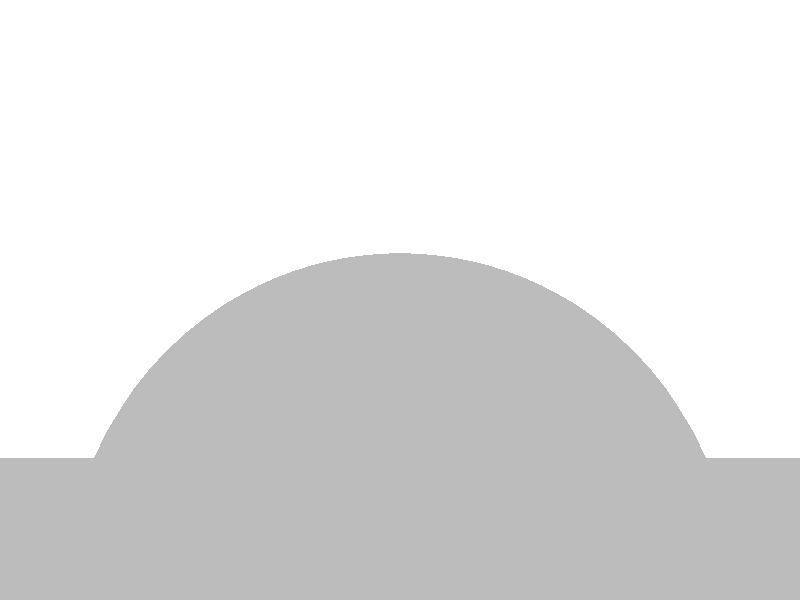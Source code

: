 #include "colors.inc"
background { rgb <1, 1, 1> }
camera {location <-0, 4, -0.5> sky <0,0,1>up <0,1,0> right <-1.33,0,0> angle 35look_at <0, 0, 0> }
mesh2 {
vertex_vectors { 4608, 
<-0.661204, -0.661204, -0.5>, 
<-0.775703, -0.517485, -0.5>, 
<-0.614881, -0.614881, -0.5>, 
<-0.863305, -0.355331, -0.5>, 
<-0.775703, -0.517485, -0.5>, 
<-0.715836, -0.459514, -0.5>, 
<-0.560683, -0.560683, -0.5>, 
<-0.614881, -0.614881, -0.5>, 
<-0.715836, -0.459514, -0.5>, 
<-0.775703, -0.517485, -0.5>, 
<-0.614881, -0.614881, -0.5>, 
<-0.715836, -0.459514, -0.5>, 
<-0.933508, -1.79044e-17, -0.5>, 
<-0.914088, -0.180758, -0.5>, 
<-0.820401, -0.105116, -0.5>, 
<-0.863305, -0.355331, -0.5>, 
<-0.914088, -0.180758, -0.5>, 
<-0.785067, -0.284288, -0.5>, 
<-0.699144, -0.210231, -0.5>, 
<-0.820401, -0.105116, -0.5>, 
<-0.785067, -0.284288, -0.5>, 
<-0.914088, -0.180758, -0.5>, 
<-0.820401, -0.105116, -0.5>, 
<-0.785067, -0.284288, -0.5>, 
<-0.420462, -0.420462, -0.5>, 
<-0.490573, -0.490573, -0.5>, 
<-0.559803, -0.315347, -0.5>, 
<-0.560683, -0.560683, -0.5>, 
<-0.490573, -0.490573, -0.5>, 
<-0.629914, -0.385457, -0.5>, 
<-0.699144, -0.210231, -0.5>, 
<-0.559803, -0.315347, -0.5>, 
<-0.629914, -0.385457, -0.5>, 
<-0.490573, -0.490573, -0.5>, 
<-0.559803, -0.315347, -0.5>, 
<-0.629914, -0.385457, -0.5>, 
<-0.863305, -0.355331, -0.5>, 
<-0.715836, -0.459514, -0.5>, 
<-0.785067, -0.284288, -0.5>, 
<-0.560683, -0.560683, -0.5>, 
<-0.715836, -0.459514, -0.5>, 
<-0.629914, -0.385457, -0.5>, 
<-0.699144, -0.210231, -0.5>, 
<-0.629914, -0.385457, -0.5>, 
<-0.785067, -0.284288, -0.5>, 
<-0.715836, -0.459514, -0.5>, 
<-0.629914, -0.385457, -0.5>, 
<-0.785067, -0.284288, -0.5>, 
<-0.661204, 0.661204, -0.5>, 
<-0.775703, 0.517485, -0.5>, 
<-0.614881, 0.614881, -0.5>, 
<-0.863305, 0.355331, -0.5>, 
<-0.775703, 0.517485, -0.5>, 
<-0.715836, 0.459514, -0.5>, 
<-0.560683, 0.560683, -0.5>, 
<-0.614881, 0.614881, -0.5>, 
<-0.715836, 0.459514, -0.5>, 
<-0.775703, 0.517485, -0.5>, 
<-0.614881, 0.614881, -0.5>, 
<-0.715836, 0.459514, -0.5>, 
<-0.933508, -1.79044e-17, -0.5>, 
<-0.914088, 0.180758, -0.5>, 
<-0.820401, 0.105116, -0.5>, 
<-0.863305, 0.355331, -0.5>, 
<-0.914088, 0.180758, -0.5>, 
<-0.785067, 0.284288, -0.5>, 
<-0.699144, 0.210231, -0.5>, 
<-0.820401, 0.105116, -0.5>, 
<-0.785067, 0.284288, -0.5>, 
<-0.914088, 0.180758, -0.5>, 
<-0.820401, 0.105116, -0.5>, 
<-0.785067, 0.284288, -0.5>, 
<-0.420462, 0.420462, -0.5>, 
<-0.490573, 0.490573, -0.5>, 
<-0.559803, 0.315347, -0.5>, 
<-0.560683, 0.560683, -0.5>, 
<-0.490573, 0.490573, -0.5>, 
<-0.629914, 0.385457, -0.5>, 
<-0.699144, 0.210231, -0.5>, 
<-0.559803, 0.315347, -0.5>, 
<-0.629914, 0.385457, -0.5>, 
<-0.490573, 0.490573, -0.5>, 
<-0.559803, 0.315347, -0.5>, 
<-0.629914, 0.385457, -0.5>, 
<-0.863305, 0.355331, -0.5>, 
<-0.715836, 0.459514, -0.5>, 
<-0.785067, 0.284288, -0.5>, 
<-0.560683, 0.560683, -0.5>, 
<-0.715836, 0.459514, -0.5>, 
<-0.629914, 0.385457, -0.5>, 
<-0.699144, 0.210231, -0.5>, 
<-0.629914, 0.385457, -0.5>, 
<-0.785067, 0.284288, -0.5>, 
<-0.715836, 0.459514, -0.5>, 
<-0.629914, 0.385457, -0.5>, 
<-0.785067, 0.284288, -0.5>, 
<4.24791e-16, -2.50323e-16, -0.5>, 
<-0.105116, -0.105116, -0.5>, 
<-0.105116, 0.105116, -0.5>, 
<-0.210231, -0.210231, -0.5>, 
<-0.105116, -0.105116, -0.5>, 
<-0.210231, 4.2682e-16, -0.5>, 
<-0.210231, 0.210231, -0.5>, 
<-0.105116, 0.105116, -0.5>, 
<-0.210231, 4.2682e-16, -0.5>, 
<-0.105116, -0.105116, -0.5>, 
<-0.105116, 0.105116, -0.5>, 
<-0.210231, 4.2682e-16, -0.5>, 
<-0.420462, -0.420462, -0.5>, 
<-0.315347, -0.315347, -0.5>, 
<-0.420462, -0.210231, -0.5>, 
<-0.210231, -0.210231, -0.5>, 
<-0.315347, -0.315347, -0.5>, 
<-0.315347, -0.105116, -0.5>, 
<-0.420462, 4.22937e-17, -0.5>, 
<-0.420462, -0.210231, -0.5>, 
<-0.315347, -0.105116, -0.5>, 
<-0.315347, -0.315347, -0.5>, 
<-0.420462, -0.210231, -0.5>, 
<-0.315347, -0.105116, -0.5>, 
<-0.420462, 0.420462, -0.5>, 
<-0.315347, 0.315347, -0.5>, 
<-0.420462, 0.210231, -0.5>, 
<-0.210231, 0.210231, -0.5>, 
<-0.315347, 0.315347, -0.5>, 
<-0.315347, 0.105116, -0.5>, 
<-0.420462, 4.22937e-17, -0.5>, 
<-0.420462, 0.210231, -0.5>, 
<-0.315347, 0.105116, -0.5>, 
<-0.315347, 0.315347, -0.5>, 
<-0.420462, 0.210231, -0.5>, 
<-0.315347, 0.105116, -0.5>, 
<-0.210231, -0.210231, -0.5>, 
<-0.210231, 4.2682e-16, -0.5>, 
<-0.315347, -0.105116, -0.5>, 
<-0.210231, 0.210231, -0.5>, 
<-0.210231, 4.2682e-16, -0.5>, 
<-0.315347, 0.105116, -0.5>, 
<-0.420462, 4.22937e-17, -0.5>, 
<-0.315347, 0.105116, -0.5>, 
<-0.315347, -0.105116, -0.5>, 
<-0.210231, 4.2682e-16, -0.5>, 
<-0.315347, 0.105116, -0.5>, 
<-0.315347, -0.105116, -0.5>, 
<-0.933508, -1.79044e-17, -0.5>, 
<-0.820401, -0.105116, -0.5>, 
<-0.820401, 0.105116, -0.5>, 
<-0.699144, -0.210231, -0.5>, 
<-0.820401, -0.105116, -0.5>, 
<-0.699144, -1.46549e-17, -0.5>, 
<-0.699144, 0.210231, -0.5>, 
<-0.820401, 0.105116, -0.5>, 
<-0.699144, -1.46549e-17, -0.5>, 
<-0.820401, -0.105116, -0.5>, 
<-0.820401, 0.105116, -0.5>, 
<-0.699144, -1.46549e-17, -0.5>, 
<-0.420462, -0.420462, -0.5>, 
<-0.559803, -0.315347, -0.5>, 
<-0.420462, -0.210231, -0.5>, 
<-0.699144, -0.210231, -0.5>, 
<-0.559803, -0.315347, -0.5>, 
<-0.559803, -0.105116, -0.5>, 
<-0.420462, 4.22937e-17, -0.5>, 
<-0.420462, -0.210231, -0.5>, 
<-0.559803, -0.105116, -0.5>, 
<-0.559803, -0.315347, -0.5>, 
<-0.420462, -0.210231, -0.5>, 
<-0.559803, -0.105116, -0.5>, 
<-0.420462, 0.420462, -0.5>, 
<-0.420462, 0.210231, -0.5>, 
<-0.559803, 0.315347, -0.5>, 
<-0.420462, 4.22937e-17, -0.5>, 
<-0.420462, 0.210231, -0.5>, 
<-0.559803, 0.105116, -0.5>, 
<-0.699144, 0.210231, -0.5>, 
<-0.559803, 0.315347, -0.5>, 
<-0.559803, 0.105116, -0.5>, 
<-0.420462, 0.210231, -0.5>, 
<-0.559803, 0.315347, -0.5>, 
<-0.559803, 0.105116, -0.5>, 
<-0.699144, -0.210231, -0.5>, 
<-0.699144, -1.46549e-17, -0.5>, 
<-0.559803, -0.105116, -0.5>, 
<-0.420462, 4.22937e-17, -0.5>, 
<-0.559803, 0.105116, -0.5>, 
<-0.559803, -0.105116, -0.5>, 
<-0.699144, 0.210231, -0.5>, 
<-0.699144, -1.46549e-17, -0.5>, 
<-0.559803, 0.105116, -0.5>, 
<-0.699144, -1.46549e-17, -0.5>, 
<-0.559803, 0.105116, -0.5>, 
<-0.559803, -0.105116, -0.5>, 
<-0.661204, 0.661204, -0.5>, 
<-0.614881, 0.614881, -0.5>, 
<-0.517485, 0.775703, -0.5>, 
<-0.560683, 0.560683, -0.5>, 
<-0.614881, 0.614881, -0.5>, 
<-0.459514, 0.715836, -0.5>, 
<-0.355331, 0.863305, -0.5>, 
<-0.517485, 0.775703, -0.5>, 
<-0.459514, 0.715836, -0.5>, 
<-0.614881, 0.614881, -0.5>, 
<-0.517485, 0.775703, -0.5>, 
<-0.459514, 0.715836, -0.5>, 
<-0.420462, 0.420462, -0.5>, 
<-0.490573, 0.490573, -0.5>, 
<-0.315347, 0.559803, -0.5>, 
<-0.560683, 0.560683, -0.5>, 
<-0.490573, 0.490573, -0.5>, 
<-0.385457, 0.629914, -0.5>, 
<-0.210231, 0.699144, -0.5>, 
<-0.315347, 0.559803, -0.5>, 
<-0.385457, 0.629914, -0.5>, 
<-0.490573, 0.490573, -0.5>, 
<-0.315347, 0.559803, -0.5>, 
<-0.385457, 0.629914, -0.5>, 
<2.45629e-16, 0.933508, -0.5>, 
<-0.180758, 0.914088, -0.5>, 
<-0.105116, 0.820401, -0.5>, 
<-0.355331, 0.863305, -0.5>, 
<-0.180758, 0.914088, -0.5>, 
<-0.284288, 0.785067, -0.5>, 
<-0.210231, 0.699144, -0.5>, 
<-0.105116, 0.820401, -0.5>, 
<-0.284288, 0.785067, -0.5>, 
<-0.180758, 0.914088, -0.5>, 
<-0.105116, 0.820401, -0.5>, 
<-0.284288, 0.785067, -0.5>, 
<-0.560683, 0.560683, -0.5>, 
<-0.459514, 0.715836, -0.5>, 
<-0.385457, 0.629914, -0.5>, 
<-0.355331, 0.863305, -0.5>, 
<-0.459514, 0.715836, -0.5>, 
<-0.284288, 0.785067, -0.5>, 
<-0.210231, 0.699144, -0.5>, 
<-0.284288, 0.785067, -0.5>, 
<-0.385457, 0.629914, -0.5>, 
<-0.459514, 0.715836, -0.5>, 
<-0.284288, 0.785067, -0.5>, 
<-0.385457, 0.629914, -0.5>, 
<0.661204, 0.661204, -0.5>, 
<0.517485, 0.775703, -0.5>, 
<0.614881, 0.614881, -0.5>, 
<0.355331, 0.863305, -0.5>, 
<0.517485, 0.775703, -0.5>, 
<0.459514, 0.715836, -0.5>, 
<0.560683, 0.560683, -0.5>, 
<0.614881, 0.614881, -0.5>, 
<0.459514, 0.715836, -0.5>, 
<0.517485, 0.775703, -0.5>, 
<0.614881, 0.614881, -0.5>, 
<0.459514, 0.715836, -0.5>, 
<2.45629e-16, 0.933508, -0.5>, 
<0.180758, 0.914088, -0.5>, 
<0.105116, 0.820401, -0.5>, 
<0.355331, 0.863305, -0.5>, 
<0.180758, 0.914088, -0.5>, 
<0.284288, 0.785067, -0.5>, 
<0.210231, 0.699144, -0.5>, 
<0.105116, 0.820401, -0.5>, 
<0.284288, 0.785067, -0.5>, 
<0.180758, 0.914088, -0.5>, 
<0.105116, 0.820401, -0.5>, 
<0.284288, 0.785067, -0.5>, 
<0.420462, 0.420462, -0.5>, 
<0.490573, 0.490573, -0.5>, 
<0.315347, 0.559803, -0.5>, 
<0.560683, 0.560683, -0.5>, 
<0.490573, 0.490573, -0.5>, 
<0.385457, 0.629914, -0.5>, 
<0.210231, 0.699144, -0.5>, 
<0.315347, 0.559803, -0.5>, 
<0.385457, 0.629914, -0.5>, 
<0.490573, 0.490573, -0.5>, 
<0.315347, 0.559803, -0.5>, 
<0.385457, 0.629914, -0.5>, 
<0.355331, 0.863305, -0.5>, 
<0.459514, 0.715836, -0.5>, 
<0.284288, 0.785067, -0.5>, 
<0.560683, 0.560683, -0.5>, 
<0.459514, 0.715836, -0.5>, 
<0.385457, 0.629914, -0.5>, 
<0.210231, 0.699144, -0.5>, 
<0.385457, 0.629914, -0.5>, 
<0.284288, 0.785067, -0.5>, 
<0.459514, 0.715836, -0.5>, 
<0.385457, 0.629914, -0.5>, 
<0.284288, 0.785067, -0.5>, 
<4.24791e-16, -2.50323e-16, -0.5>, 
<-0.105116, 0.105116, -0.5>, 
<0.105116, 0.105116, -0.5>, 
<-0.210231, 0.210231, -0.5>, 
<-0.105116, 0.105116, -0.5>, 
<3.68619e-16, 0.210231, -0.5>, 
<0.210231, 0.210231, -0.5>, 
<0.105116, 0.105116, -0.5>, 
<3.68619e-16, 0.210231, -0.5>, 
<-0.105116, 0.105116, -0.5>, 
<0.105116, 0.105116, -0.5>, 
<3.68619e-16, 0.210231, -0.5>, 
<-0.420462, 0.420462, -0.5>, 
<-0.315347, 0.315347, -0.5>, 
<-0.210231, 0.420462, -0.5>, 
<-0.210231, 0.210231, -0.5>, 
<-0.315347, 0.315347, -0.5>, 
<-0.105116, 0.315347, -0.5>, 
<2.76716e-16, 0.420462, -0.5>, 
<-0.210231, 0.420462, -0.5>, 
<-0.105116, 0.315347, -0.5>, 
<-0.315347, 0.315347, -0.5>, 
<-0.210231, 0.420462, -0.5>, 
<-0.105116, 0.315347, -0.5>, 
<0.420462, 0.420462, -0.5>, 
<0.315347, 0.315347, -0.5>, 
<0.210231, 0.420462, -0.5>, 
<0.210231, 0.210231, -0.5>, 
<0.315347, 0.315347, -0.5>, 
<0.105116, 0.315347, -0.5>, 
<2.76716e-16, 0.420462, -0.5>, 
<0.210231, 0.420462, -0.5>, 
<0.105116, 0.315347, -0.5>, 
<0.315347, 0.315347, -0.5>, 
<0.210231, 0.420462, -0.5>, 
<0.105116, 0.315347, -0.5>, 
<-0.210231, 0.210231, -0.5>, 
<3.68619e-16, 0.210231, -0.5>, 
<-0.105116, 0.315347, -0.5>, 
<0.210231, 0.210231, -0.5>, 
<3.68619e-16, 0.210231, -0.5>, 
<0.105116, 0.315347, -0.5>, 
<2.76716e-16, 0.420462, -0.5>, 
<0.105116, 0.315347, -0.5>, 
<-0.105116, 0.315347, -0.5>, 
<3.68619e-16, 0.210231, -0.5>, 
<0.105116, 0.315347, -0.5>, 
<-0.105116, 0.315347, -0.5>, 
<-0.420462, 0.420462, -0.5>, 
<-0.315347, 0.559803, -0.5>, 
<-0.210231, 0.420462, -0.5>, 
<-0.210231, 0.699144, -0.5>, 
<-0.315347, 0.559803, -0.5>, 
<-0.105116, 0.559803, -0.5>, 
<2.76716e-16, 0.420462, -0.5>, 
<-0.210231, 0.420462, -0.5>, 
<-0.105116, 0.559803, -0.5>, 
<-0.315347, 0.559803, -0.5>, 
<-0.210231, 0.420462, -0.5>, 
<-0.105116, 0.559803, -0.5>, 
<2.45629e-16, 0.933508, -0.5>, 
<-0.105116, 0.820401, -0.5>, 
<0.105116, 0.820401, -0.5>, 
<-0.210231, 0.699144, -0.5>, 
<-0.105116, 0.820401, -0.5>, 
<1.89015e-16, 0.699144, -0.5>, 
<0.210231, 0.699144, -0.5>, 
<0.105116, 0.820401, -0.5>, 
<1.89015e-16, 0.699144, -0.5>, 
<-0.105116, 0.820401, -0.5>, 
<0.105116, 0.820401, -0.5>, 
<1.89015e-16, 0.699144, -0.5>, 
<0.420462, 0.420462, -0.5>, 
<0.210231, 0.420462, -0.5>, 
<0.315347, 0.559803, -0.5>, 
<2.76716e-16, 0.420462, -0.5>, 
<0.210231, 0.420462, -0.5>, 
<0.105116, 0.559803, -0.5>, 
<0.210231, 0.699144, -0.5>, 
<0.315347, 0.559803, -0.5>, 
<0.105116, 0.559803, -0.5>, 
<0.210231, 0.420462, -0.5>, 
<0.315347, 0.559803, -0.5>, 
<0.105116, 0.559803, -0.5>, 
<-0.210231, 0.699144, -0.5>, 
<-0.105116, 0.559803, -0.5>, 
<1.89015e-16, 0.699144, -0.5>, 
<2.76716e-16, 0.420462, -0.5>, 
<-0.105116, 0.559803, -0.5>, 
<0.105116, 0.559803, -0.5>, 
<0.210231, 0.699144, -0.5>, 
<0.105116, 0.559803, -0.5>, 
<1.89015e-16, 0.699144, -0.5>, 
<-0.105116, 0.559803, -0.5>, 
<0.105116, 0.559803, -0.5>, 
<1.89015e-16, 0.699144, -0.5>, 
<0.661204, -0.661204, -0.5>, 
<0.775703, -0.517485, -0.5>, 
<0.614881, -0.614881, -0.5>, 
<0.863305, -0.355331, -0.5>, 
<0.775703, -0.517485, -0.5>, 
<0.715836, -0.459514, -0.5>, 
<0.560683, -0.560683, -0.5>, 
<0.614881, -0.614881, -0.5>, 
<0.715836, -0.459514, -0.5>, 
<0.775703, -0.517485, -0.5>, 
<0.614881, -0.614881, -0.5>, 
<0.715836, -0.459514, -0.5>, 
<0.933508, -1.35889e-16, -0.5>, 
<0.914088, -0.180758, -0.5>, 
<0.820401, -0.105116, -0.5>, 
<0.863305, -0.355331, -0.5>, 
<0.914088, -0.180758, -0.5>, 
<0.785067, -0.284288, -0.5>, 
<0.699144, -0.210231, -0.5>, 
<0.820401, -0.105116, -0.5>, 
<0.785067, -0.284288, -0.5>, 
<0.914088, -0.180758, -0.5>, 
<0.820401, -0.105116, -0.5>, 
<0.785067, -0.284288, -0.5>, 
<0.420462, -0.420462, -0.5>, 
<0.490573, -0.490573, -0.5>, 
<0.559803, -0.315347, -0.5>, 
<0.560683, -0.560683, -0.5>, 
<0.490573, -0.490573, -0.5>, 
<0.629914, -0.385457, -0.5>, 
<0.699144, -0.210231, -0.5>, 
<0.559803, -0.315347, -0.5>, 
<0.629914, -0.385457, -0.5>, 
<0.490573, -0.490573, -0.5>, 
<0.559803, -0.315347, -0.5>, 
<0.629914, -0.385457, -0.5>, 
<0.863305, -0.355331, -0.5>, 
<0.715836, -0.459514, -0.5>, 
<0.785067, -0.284288, -0.5>, 
<0.560683, -0.560683, -0.5>, 
<0.715836, -0.459514, -0.5>, 
<0.629914, -0.385457, -0.5>, 
<0.699144, -0.210231, -0.5>, 
<0.629914, -0.385457, -0.5>, 
<0.785067, -0.284288, -0.5>, 
<0.715836, -0.459514, -0.5>, 
<0.629914, -0.385457, -0.5>, 
<0.785067, -0.284288, -0.5>, 
<0.661204, 0.661204, -0.5>, 
<0.614881, 0.614881, -0.5>, 
<0.775703, 0.517485, -0.5>, 
<0.560683, 0.560683, -0.5>, 
<0.614881, 0.614881, -0.5>, 
<0.715836, 0.459514, -0.5>, 
<0.863305, 0.355331, -0.5>, 
<0.775703, 0.517485, -0.5>, 
<0.715836, 0.459514, -0.5>, 
<0.614881, 0.614881, -0.5>, 
<0.775703, 0.517485, -0.5>, 
<0.715836, 0.459514, -0.5>, 
<0.420462, 0.420462, -0.5>, 
<0.490573, 0.490573, -0.5>, 
<0.559803, 0.315347, -0.5>, 
<0.560683, 0.560683, -0.5>, 
<0.490573, 0.490573, -0.5>, 
<0.629914, 0.385457, -0.5>, 
<0.699144, 0.210231, -0.5>, 
<0.559803, 0.315347, -0.5>, 
<0.629914, 0.385457, -0.5>, 
<0.490573, 0.490573, -0.5>, 
<0.559803, 0.315347, -0.5>, 
<0.629914, 0.385457, -0.5>, 
<0.933508, -1.35889e-16, -0.5>, 
<0.914088, 0.180758, -0.5>, 
<0.820401, 0.105116, -0.5>, 
<0.863305, 0.355331, -0.5>, 
<0.914088, 0.180758, -0.5>, 
<0.785067, 0.284288, -0.5>, 
<0.699144, 0.210231, -0.5>, 
<0.820401, 0.105116, -0.5>, 
<0.785067, 0.284288, -0.5>, 
<0.914088, 0.180758, -0.5>, 
<0.820401, 0.105116, -0.5>, 
<0.785067, 0.284288, -0.5>, 
<0.560683, 0.560683, -0.5>, 
<0.715836, 0.459514, -0.5>, 
<0.629914, 0.385457, -0.5>, 
<0.863305, 0.355331, -0.5>, 
<0.715836, 0.459514, -0.5>, 
<0.785067, 0.284288, -0.5>, 
<0.699144, 0.210231, -0.5>, 
<0.785067, 0.284288, -0.5>, 
<0.629914, 0.385457, -0.5>, 
<0.715836, 0.459514, -0.5>, 
<0.785067, 0.284288, -0.5>, 
<0.629914, 0.385457, -0.5>, 
<4.24791e-16, -2.50323e-16, -0.5>, 
<0.105116, 0.105116, -0.5>, 
<0.105116, -0.105116, -0.5>, 
<0.210231, 0.210231, -0.5>, 
<0.105116, 0.105116, -0.5>, 
<0.210231, 4.05915e-16, -0.5>, 
<0.210231, -0.210231, -0.5>, 
<0.105116, -0.105116, -0.5>, 
<0.210231, 4.05915e-16, -0.5>, 
<0.105116, 0.105116, -0.5>, 
<0.105116, -0.105116, -0.5>, 
<0.210231, 4.05915e-16, -0.5>, 
<0.420462, 0.420462, -0.5>, 
<0.315347, 0.315347, -0.5>, 
<0.420462, 0.210231, -0.5>, 
<0.210231, 0.210231, -0.5>, 
<0.315347, 0.315347, -0.5>, 
<0.315347, 0.105116, -0.5>, 
<0.420462, 3.6114e-16, -0.5>, 
<0.420462, 0.210231, -0.5>, 
<0.315347, 0.105116, -0.5>, 
<0.315347, 0.315347, -0.5>, 
<0.420462, 0.210231, -0.5>, 
<0.315347, 0.105116, -0.5>, 
<0.420462, -0.420462, -0.5>, 
<0.315347, -0.315347, -0.5>, 
<0.420462, -0.210231, -0.5>, 
<0.210231, -0.210231, -0.5>, 
<0.315347, -0.315347, -0.5>, 
<0.315347, -0.105116, -0.5>, 
<0.420462, 3.6114e-16, -0.5>, 
<0.420462, -0.210231, -0.5>, 
<0.315347, -0.105116, -0.5>, 
<0.315347, -0.315347, -0.5>, 
<0.420462, -0.210231, -0.5>, 
<0.315347, -0.105116, -0.5>, 
<0.210231, 0.210231, -0.5>, 
<0.210231, 4.05915e-16, -0.5>, 
<0.315347, 0.105116, -0.5>, 
<0.210231, -0.210231, -0.5>, 
<0.210231, 4.05915e-16, -0.5>, 
<0.315347, -0.105116, -0.5>, 
<0.420462, 3.6114e-16, -0.5>, 
<0.315347, -0.105116, -0.5>, 
<0.315347, 0.105116, -0.5>, 
<0.210231, 4.05915e-16, -0.5>, 
<0.315347, -0.105116, -0.5>, 
<0.315347, 0.105116, -0.5>, 
<0.420462, 0.420462, -0.5>, 
<0.420462, 0.210231, -0.5>, 
<0.559803, 0.315347, -0.5>, 
<0.420462, 3.6114e-16, -0.5>, 
<0.420462, 0.210231, -0.5>, 
<0.559803, 0.105116, -0.5>, 
<0.699144, 0.210231, -0.5>, 
<0.559803, 0.315347, -0.5>, 
<0.559803, 0.105116, -0.5>, 
<0.420462, 0.210231, -0.5>, 
<0.559803, 0.315347, -0.5>, 
<0.559803, 0.105116, -0.5>, 
<0.933508, -1.35889e-16, -0.5>, 
<0.820401, -0.105116, -0.5>, 
<0.820401, 0.105116, -0.5>, 
<0.699144, -0.210231, -0.5>, 
<0.820401, -0.105116, -0.5>, 
<0.699144, 2.77556e-17, -0.5>, 
<0.699144, 0.210231, -0.5>, 
<0.820401, 0.105116, -0.5>, 
<0.699144, 2.77556e-17, -0.5>, 
<0.820401, -0.105116, -0.5>, 
<0.820401, 0.105116, -0.5>, 
<0.699144, 2.77556e-17, -0.5>, 
<0.420462, -0.420462, -0.5>, 
<0.559803, -0.315347, -0.5>, 
<0.420462, -0.210231, -0.5>, 
<0.699144, -0.210231, -0.5>, 
<0.559803, -0.315347, -0.5>, 
<0.559803, -0.105116, -0.5>, 
<0.420462, 3.6114e-16, -0.5>, 
<0.420462, -0.210231, -0.5>, 
<0.559803, -0.105116, -0.5>, 
<0.559803, -0.315347, -0.5>, 
<0.420462, -0.210231, -0.5>, 
<0.559803, -0.105116, -0.5>, 
<0.699144, -0.210231, -0.5>, 
<0.559803, -0.105116, -0.5>, 
<0.699144, 2.77556e-17, -0.5>, 
<0.420462, 3.6114e-16, -0.5>, 
<0.559803, 0.105116, -0.5>, 
<0.559803, -0.105116, -0.5>, 
<0.699144, 0.210231, -0.5>, 
<0.559803, 0.105116, -0.5>, 
<0.699144, 2.77556e-17, -0.5>, 
<0.559803, 0.105116, -0.5>, 
<0.559803, -0.105116, -0.5>, 
<0.699144, 2.77556e-17, -0.5>, 
<-0.661204, -0.661204, -0.5>, 
<-0.614881, -0.614881, -0.5>, 
<-0.517485, -0.775703, -0.5>, 
<-0.560683, -0.560683, -0.5>, 
<-0.614881, -0.614881, -0.5>, 
<-0.459514, -0.715836, -0.5>, 
<-0.355331, -0.863305, -0.5>, 
<-0.517485, -0.775703, -0.5>, 
<-0.459514, -0.715836, -0.5>, 
<-0.614881, -0.614881, -0.5>, 
<-0.517485, -0.775703, -0.5>, 
<-0.459514, -0.715836, -0.5>, 
<-0.420462, -0.420462, -0.5>, 
<-0.490573, -0.490573, -0.5>, 
<-0.315347, -0.559803, -0.5>, 
<-0.560683, -0.560683, -0.5>, 
<-0.490573, -0.490573, -0.5>, 
<-0.385457, -0.629914, -0.5>, 
<-0.210231, -0.699144, -0.5>, 
<-0.315347, -0.559803, -0.5>, 
<-0.385457, -0.629914, -0.5>, 
<-0.490573, -0.490573, -0.5>, 
<-0.315347, -0.559803, -0.5>, 
<-0.385457, -0.629914, -0.5>, 
<-1.0913e-17, -0.933508, -0.5>, 
<-0.180758, -0.914088, -0.5>, 
<-0.105116, -0.820401, -0.5>, 
<-0.355331, -0.863305, -0.5>, 
<-0.180758, -0.914088, -0.5>, 
<-0.284288, -0.785067, -0.5>, 
<-0.210231, -0.699144, -0.5>, 
<-0.105116, -0.820401, -0.5>, 
<-0.284288, -0.785067, -0.5>, 
<-0.180758, -0.914088, -0.5>, 
<-0.105116, -0.820401, -0.5>, 
<-0.284288, -0.785067, -0.5>, 
<-0.560683, -0.560683, -0.5>, 
<-0.459514, -0.715836, -0.5>, 
<-0.385457, -0.629914, -0.5>, 
<-0.355331, -0.863305, -0.5>, 
<-0.459514, -0.715836, -0.5>, 
<-0.284288, -0.785067, -0.5>, 
<-0.210231, -0.699144, -0.5>, 
<-0.284288, -0.785067, -0.5>, 
<-0.385457, -0.629914, -0.5>, 
<-0.459514, -0.715836, -0.5>, 
<-0.284288, -0.785067, -0.5>, 
<-0.385457, -0.629914, -0.5>, 
<0.661204, -0.661204, -0.5>, 
<0.614881, -0.614881, -0.5>, 
<0.517485, -0.775703, -0.5>, 
<0.560683, -0.560683, -0.5>, 
<0.614881, -0.614881, -0.5>, 
<0.459514, -0.715836, -0.5>, 
<0.355331, -0.863305, -0.5>, 
<0.517485, -0.775703, -0.5>, 
<0.459514, -0.715836, -0.5>, 
<0.614881, -0.614881, -0.5>, 
<0.517485, -0.775703, -0.5>, 
<0.459514, -0.715836, -0.5>, 
<0.420462, -0.420462, -0.5>, 
<0.490573, -0.490573, -0.5>, 
<0.315347, -0.559803, -0.5>, 
<0.560683, -0.560683, -0.5>, 
<0.490573, -0.490573, -0.5>, 
<0.385457, -0.629914, -0.5>, 
<0.210231, -0.699144, -0.5>, 
<0.315347, -0.559803, -0.5>, 
<0.385457, -0.629914, -0.5>, 
<0.490573, -0.490573, -0.5>, 
<0.315347, -0.559803, -0.5>, 
<0.385457, -0.629914, -0.5>, 
<-1.0913e-17, -0.933508, -0.5>, 
<0.180758, -0.914088, -0.5>, 
<0.105116, -0.820401, -0.5>, 
<0.355331, -0.863305, -0.5>, 
<0.180758, -0.914088, -0.5>, 
<0.284288, -0.785067, -0.5>, 
<0.210231, -0.699144, -0.5>, 
<0.105116, -0.820401, -0.5>, 
<0.284288, -0.785067, -0.5>, 
<0.180758, -0.914088, -0.5>, 
<0.105116, -0.820401, -0.5>, 
<0.284288, -0.785067, -0.5>, 
<0.560683, -0.560683, -0.5>, 
<0.459514, -0.715836, -0.5>, 
<0.385457, -0.629914, -0.5>, 
<0.355331, -0.863305, -0.5>, 
<0.459514, -0.715836, -0.5>, 
<0.284288, -0.785067, -0.5>, 
<0.210231, -0.699144, -0.5>, 
<0.284288, -0.785067, -0.5>, 
<0.385457, -0.629914, -0.5>, 
<0.459514, -0.715836, -0.5>, 
<0.284288, -0.785067, -0.5>, 
<0.385457, -0.629914, -0.5>, 
<4.24791e-16, -2.50323e-16, -0.5>, 
<-0.105116, -0.105116, -0.5>, 
<0.105116, -0.105116, -0.5>, 
<-0.210231, -0.210231, -0.5>, 
<-0.105116, -0.105116, -0.5>, 
<3.17227e-16, -0.210231, -0.5>, 
<0.210231, -0.210231, -0.5>, 
<0.105116, -0.105116, -0.5>, 
<3.17227e-16, -0.210231, -0.5>, 
<-0.105116, -0.105116, -0.5>, 
<0.105116, -0.105116, -0.5>, 
<3.17227e-16, -0.210231, -0.5>, 
<-0.420462, -0.420462, -0.5>, 
<-0.315347, -0.315347, -0.5>, 
<-0.210231, -0.420462, -0.5>, 
<-0.210231, -0.210231, -0.5>, 
<-0.315347, -0.315347, -0.5>, 
<-0.105116, -0.315347, -0.5>, 
<1.23873e-16, -0.420462, -0.5>, 
<-0.210231, -0.420462, -0.5>, 
<-0.105116, -0.315347, -0.5>, 
<-0.315347, -0.315347, -0.5>, 
<-0.210231, -0.420462, -0.5>, 
<-0.105116, -0.315347, -0.5>, 
<0.420462, -0.420462, -0.5>, 
<0.315347, -0.315347, -0.5>, 
<0.210231, -0.420462, -0.5>, 
<0.210231, -0.210231, -0.5>, 
<0.315347, -0.315347, -0.5>, 
<0.105116, -0.315347, -0.5>, 
<1.23873e-16, -0.420462, -0.5>, 
<0.210231, -0.420462, -0.5>, 
<0.105116, -0.315347, -0.5>, 
<0.315347, -0.315347, -0.5>, 
<0.210231, -0.420462, -0.5>, 
<0.105116, -0.315347, -0.5>, 
<-0.210231, -0.210231, -0.5>, 
<3.17227e-16, -0.210231, -0.5>, 
<-0.105116, -0.315347, -0.5>, 
<0.210231, -0.210231, -0.5>, 
<3.17227e-16, -0.210231, -0.5>, 
<0.105116, -0.315347, -0.5>, 
<1.23873e-16, -0.420462, -0.5>, 
<0.105116, -0.315347, -0.5>, 
<-0.105116, -0.315347, -0.5>, 
<3.17227e-16, -0.210231, -0.5>, 
<0.105116, -0.315347, -0.5>, 
<-0.105116, -0.315347, -0.5>, 
<-0.420462, -0.420462, -0.5>, 
<-0.315347, -0.559803, -0.5>, 
<-0.210231, -0.420462, -0.5>, 
<-0.210231, -0.699144, -0.5>, 
<-0.315347, -0.559803, -0.5>, 
<-0.105116, -0.559803, -0.5>, 
<1.23873e-16, -0.420462, -0.5>, 
<-0.210231, -0.420462, -0.5>, 
<-0.105116, -0.559803, -0.5>, 
<-0.315347, -0.559803, -0.5>, 
<-0.210231, -0.420462, -0.5>, 
<-0.105116, -0.559803, -0.5>, 
<0.420462, -0.420462, -0.5>, 
<0.210231, -0.420462, -0.5>, 
<0.315347, -0.559803, -0.5>, 
<1.23873e-16, -0.420462, -0.5>, 
<0.210231, -0.420462, -0.5>, 
<0.105116, -0.559803, -0.5>, 
<0.210231, -0.699144, -0.5>, 
<0.315347, -0.559803, -0.5>, 
<0.105116, -0.559803, -0.5>, 
<0.210231, -0.420462, -0.5>, 
<0.315347, -0.559803, -0.5>, 
<0.105116, -0.559803, -0.5>, 
<-1.0913e-17, -0.933508, -0.5>, 
<-0.105116, -0.820401, -0.5>, 
<0.105116, -0.820401, -0.5>, 
<-0.210231, -0.699144, -0.5>, 
<-0.105116, -0.820401, -0.5>, 
<-4.996e-16, -0.699144, -0.5>, 
<0.210231, -0.699144, -0.5>, 
<0.105116, -0.820401, -0.5>, 
<-4.996e-16, -0.699144, -0.5>, 
<-0.105116, -0.820401, -0.5>, 
<0.105116, -0.820401, -0.5>, 
<-4.996e-16, -0.699144, -0.5>, 
<-0.210231, -0.699144, -0.5>, 
<-0.105116, -0.559803, -0.5>, 
<-4.996e-16, -0.699144, -0.5>, 
<1.23873e-16, -0.420462, -0.5>, 
<-0.105116, -0.559803, -0.5>, 
<0.105116, -0.559803, -0.5>, 
<0.210231, -0.699144, -0.5>, 
<-4.996e-16, -0.699144, -0.5>, 
<0.105116, -0.559803, -0.5>, 
<-0.105116, -0.559803, -0.5>, 
<-4.996e-16, -0.699144, -0.5>, 
<0.105116, -0.559803, -0.5>, 
<-0.661204, -0.661204, -0.5>, 
<-0.775703, -0.517485, -0.5>, 
<-0.724064, -0.5347, -0.425356>, 
<-0.863305, -0.355331, -0.5>, 
<-0.775703, -0.517485, -0.5>, 
<-0.819369, -0.376781, -0.428702>, 
<-0.768101, -0.394463, -0.357819>, 
<-0.724064, -0.5347, -0.425356>, 
<-0.819369, -0.376781, -0.428702>, 
<-0.775703, -0.517485, -0.5>, 
<-0.724064, -0.5347, -0.425356>, 
<-0.819369, -0.376781, -0.428702>, 
<-0.933508, -1.79044e-17, -0.5>, 
<-0.914088, -0.180758, -0.5>, 
<-0.89667, -0.0649315, -0.42402>, 
<-0.863305, -0.355331, -0.5>, 
<-0.914088, -0.180758, -0.5>, 
<-0.864329, -0.24399, -0.422489>, 
<-0.848477, -0.128536, -0.349977>, 
<-0.89667, -0.0649315, -0.42402>, 
<-0.864329, -0.24399, -0.422489>, 
<-0.914088, -0.180758, -0.5>, 
<-0.89667, -0.0649315, -0.42402>, 
<-0.864329, -0.24399, -0.422489>, 
<-0.753665, -0.201056, -0.237746>, 
<-0.765917, -0.299652, -0.293972>, 
<-0.803829, -0.165655, -0.291941>, 
<-0.768101, -0.394463, -0.357819>, 
<-0.765917, -0.299652, -0.293972>, 
<-0.816276, -0.264406, -0.348997>, 
<-0.848477, -0.128536, -0.349977>, 
<-0.803829, -0.165655, -0.291941>, 
<-0.816276, -0.264406, -0.348997>, 
<-0.765917, -0.299652, -0.293972>, 
<-0.803829, -0.165655, -0.291941>, 
<-0.816276, -0.264406, -0.348997>, 
<-0.863305, -0.355331, -0.5>, 
<-0.819369, -0.376781, -0.428702>, 
<-0.864329, -0.24399, -0.422489>, 
<-0.768101, -0.394463, -0.357819>, 
<-0.819369, -0.376781, -0.428702>, 
<-0.816276, -0.264406, -0.348997>, 
<-0.848477, -0.128536, -0.349977>, 
<-0.816276, -0.264406, -0.348997>, 
<-0.864329, -0.24399, -0.422489>, 
<-0.819369, -0.376781, -0.428702>, 
<-0.816276, -0.264406, -0.348997>, 
<-0.864329, -0.24399, -0.422489>, 
<-0.661204, 0.661204, -0.5>, 
<-0.775703, 0.517485, -0.5>, 
<-0.724064, 0.5347, -0.425356>, 
<-0.863305, 0.355331, -0.5>, 
<-0.775703, 0.517485, -0.5>, 
<-0.819369, 0.376781, -0.428702>, 
<-0.768101, 0.394463, -0.357819>, 
<-0.724064, 0.5347, -0.425356>, 
<-0.819369, 0.376781, -0.428702>, 
<-0.775703, 0.517485, -0.5>, 
<-0.724064, 0.5347, -0.425356>, 
<-0.819369, 0.376781, -0.428702>, 
<-0.933508, -1.79044e-17, -0.5>, 
<-0.914088, 0.180758, -0.5>, 
<-0.89667, 0.0649315, -0.42402>, 
<-0.863305, 0.355331, -0.5>, 
<-0.914088, 0.180758, -0.5>, 
<-0.864329, 0.24399, -0.422489>, 
<-0.848477, 0.128536, -0.349977>, 
<-0.89667, 0.0649315, -0.42402>, 
<-0.864329, 0.24399, -0.422489>, 
<-0.914088, 0.180758, -0.5>, 
<-0.89667, 0.0649315, -0.42402>, 
<-0.864329, 0.24399, -0.422489>, 
<-0.753665, 0.201056, -0.237746>, 
<-0.765917, 0.299652, -0.293972>, 
<-0.803829, 0.165655, -0.291941>, 
<-0.768101, 0.394463, -0.357819>, 
<-0.765917, 0.299652, -0.293972>, 
<-0.816276, 0.264406, -0.348997>, 
<-0.848477, 0.128536, -0.349977>, 
<-0.803829, 0.165655, -0.291941>, 
<-0.816276, 0.264406, -0.348997>, 
<-0.765917, 0.299652, -0.293972>, 
<-0.803829, 0.165655, -0.291941>, 
<-0.816276, 0.264406, -0.348997>, 
<-0.863305, 0.355331, -0.5>, 
<-0.819369, 0.376781, -0.428702>, 
<-0.864329, 0.24399, -0.422489>, 
<-0.768101, 0.394463, -0.357819>, 
<-0.819369, 0.376781, -0.428702>, 
<-0.816276, 0.264406, -0.348997>, 
<-0.848477, 0.128536, -0.349977>, 
<-0.816276, 0.264406, -0.348997>, 
<-0.864329, 0.24399, -0.422489>, 
<-0.819369, 0.376781, -0.428702>, 
<-0.816276, 0.264406, -0.348997>, 
<-0.864329, 0.24399, -0.422489>, 
<-0.658044, 8.72251e-17, -0.111394>, 
<-0.683473, -0.040803, -0.135029>, 
<-0.683473, 0.040803, -0.135029>, 
<-0.706749, -0.0815437, -0.161011>, 
<-0.683473, -0.040803, -0.135029>, 
<-0.709175, 9.74693e-17, -0.158735>, 
<-0.706749, 0.0815437, -0.161011>, 
<-0.683473, 0.040803, -0.135029>, 
<-0.709175, 9.74693e-17, -0.158735>, 
<-0.683473, -0.040803, -0.135029>, 
<-0.683473, 0.040803, -0.135029>, 
<-0.709175, 9.74693e-17, -0.158735>, 
<-0.753665, -0.201056, -0.237746>, 
<-0.732346, -0.141671, -0.197459>, 
<-0.771859, -0.101136, -0.235741>, 
<-0.706749, -0.0815437, -0.161011>, 
<-0.732346, -0.141671, -0.197459>, 
<-0.746058, -0.040967, -0.199004>, 
<-0.78182, 3.57516e-17, -0.240081>, 
<-0.771859, -0.101136, -0.235741>, 
<-0.746058, -0.040967, -0.199004>, 
<-0.732346, -0.141671, -0.197459>, 
<-0.771859, -0.101136, -0.235741>, 
<-0.746058, -0.040967, -0.199004>, 
<-0.753665, 0.201056, -0.237746>, 
<-0.732346, 0.141671, -0.197459>, 
<-0.771859, 0.101136, -0.235741>, 
<-0.706749, 0.0815437, -0.161011>, 
<-0.732346, 0.141671, -0.197459>, 
<-0.746058, 0.040967, -0.199004>, 
<-0.78182, 3.57516e-17, -0.240081>, 
<-0.771859, 0.101136, -0.235741>, 
<-0.746058, 0.040967, -0.199004>, 
<-0.732346, 0.141671, -0.197459>, 
<-0.771859, 0.101136, -0.235741>, 
<-0.746058, 0.040967, -0.199004>, 
<-0.706749, -0.0815437, -0.161011>, 
<-0.709175, 9.74693e-17, -0.158735>, 
<-0.746058, -0.040967, -0.199004>, 
<-0.706749, 0.0815437, -0.161011>, 
<-0.709175, 9.74693e-17, -0.158735>, 
<-0.746058, 0.040967, -0.199004>, 
<-0.78182, 3.57516e-17, -0.240081>, 
<-0.746058, 0.040967, -0.199004>, 
<-0.746058, -0.040967, -0.199004>, 
<-0.709175, 9.74693e-17, -0.158735>, 
<-0.746058, 0.040967, -0.199004>, 
<-0.746058, -0.040967, -0.199004>, 
<-0.933508, -1.79044e-17, -0.5>, 
<-0.89667, -0.0649315, -0.42402>, 
<-0.89667, 0.0649315, -0.42402>, 
<-0.848477, -0.128536, -0.349977>, 
<-0.89667, -0.0649315, -0.42402>, 
<-0.855967, 9.94367e-17, -0.345775>, 
<-0.848477, 0.128536, -0.349977>, 
<-0.89667, 0.0649315, -0.42402>, 
<-0.855967, 9.94367e-17, -0.345775>, 
<-0.89667, -0.0649315, -0.42402>, 
<-0.89667, 0.0649315, -0.42402>, 
<-0.855967, 9.94367e-17, -0.345775>, 
<-0.753665, -0.201056, -0.237746>, 
<-0.803829, -0.165655, -0.291941>, 
<-0.771859, -0.101136, -0.235741>, 
<-0.848477, -0.128536, -0.349977>, 
<-0.803829, -0.165655, -0.291941>, 
<-0.818695, -0.0643964, -0.292658>, 
<-0.78182, 3.57516e-17, -0.240081>, 
<-0.771859, -0.101136, -0.235741>, 
<-0.818695, -0.0643964, -0.292658>, 
<-0.803829, -0.165655, -0.291941>, 
<-0.771859, -0.101136, -0.235741>, 
<-0.818695, -0.0643964, -0.292658>, 
<-0.753665, 0.201056, -0.237746>, 
<-0.771859, 0.101136, -0.235741>, 
<-0.803829, 0.165655, -0.291941>, 
<-0.78182, 3.57516e-17, -0.240081>, 
<-0.771859, 0.101136, -0.235741>, 
<-0.818695, 0.0643964, -0.292658>, 
<-0.848477, 0.128536, -0.349977>, 
<-0.803829, 0.165655, -0.291941>, 
<-0.818695, 0.0643964, -0.292658>, 
<-0.771859, 0.101136, -0.235741>, 
<-0.803829, 0.165655, -0.291941>, 
<-0.818695, 0.0643964, -0.292658>, 
<-0.848477, -0.128536, -0.349977>, 
<-0.855967, 9.94367e-17, -0.345775>, 
<-0.818695, -0.0643964, -0.292658>, 
<-0.78182, 3.57516e-17, -0.240081>, 
<-0.818695, 0.0643964, -0.292658>, 
<-0.818695, -0.0643964, -0.292658>, 
<-0.848477, 0.128536, -0.349977>, 
<-0.855967, 9.94367e-17, -0.345775>, 
<-0.818695, 0.0643964, -0.292658>, 
<-0.855967, 9.94367e-17, -0.345775>, 
<-0.818695, 0.0643964, -0.292658>, 
<-0.818695, -0.0643964, -0.292658>, 
<-0.661204, 0.661204, -0.5>, 
<-0.724064, 0.5347, -0.425356>, 
<-0.628241, 0.628241, -0.401065>, 
<-0.768101, 0.394463, -0.357819>, 
<-0.724064, 0.5347, -0.425356>, 
<-0.683468, 0.495481, -0.326077>, 
<-0.586505, 0.586505, -0.304052>, 
<-0.628241, 0.628241, -0.401065>, 
<-0.683468, 0.495481, -0.326077>, 
<-0.724064, 0.5347, -0.425356>, 
<-0.628241, 0.628241, -0.401065>, 
<-0.683468, 0.495481, -0.326077>, 
<-0.753665, 0.201056, -0.237746>, 
<-0.765917, 0.299652, -0.293972>, 
<-0.703988, 0.293164, -0.216214>, 
<-0.768101, 0.394463, -0.357819>, 
<-0.765917, 0.299652, -0.293972>, 
<-0.710416, 0.390139, -0.276931>, 
<-0.64603, 0.381576, -0.202006>, 
<-0.703988, 0.293164, -0.216214>, 
<-0.710416, 0.390139, -0.276931>, 
<-0.765917, 0.299652, -0.293972>, 
<-0.703988, 0.293164, -0.216214>, 
<-0.710416, 0.390139, -0.276931>, 
<-0.495608, 0.495608, -0.149878>, 
<-0.543793, 0.543793, -0.223649>, 
<-0.573628, 0.440891, -0.172642>, 
<-0.586505, 0.586505, -0.304052>, 
<-0.543793, 0.543793, -0.223649>, 
<-0.620846, 0.487405, -0.248724>, 
<-0.64603, 0.381576, -0.202006>, 
<-0.573628, 0.440891, -0.172642>, 
<-0.620846, 0.487405, -0.248724>, 
<-0.543793, 0.543793, -0.223649>, 
<-0.573628, 0.440891, -0.172642>, 
<-0.620846, 0.487405, -0.248724>, 
<-0.768101, 0.394463, -0.357819>, 
<-0.683468, 0.495481, -0.326077>, 
<-0.710416, 0.390139, -0.276931>, 
<-0.586505, 0.586505, -0.304052>, 
<-0.683468, 0.495481, -0.326077>, 
<-0.620846, 0.487405, -0.248724>, 
<-0.64603, 0.381576, -0.202006>, 
<-0.620846, 0.487405, -0.248724>, 
<-0.710416, 0.390139, -0.276931>, 
<-0.683468, 0.495481, -0.326077>, 
<-0.620846, 0.487405, -0.248724>, 
<-0.710416, 0.390139, -0.276931>, 
<-0.298545, 0.298545, 0.044087>, 
<-0.350062, 0.350062, 0.00630549>, 
<-0.360977, 0.270208, 0.0301147>, 
<-0.399209, 0.399209, -0.0373668>, 
<-0.350062, 0.350062, 0.00630549>, 
<-0.411886, 0.320997, -0.00979308>, 
<-0.421602, 0.240477, 0.0117827>, 
<-0.360977, 0.270208, 0.0301147>, 
<-0.411886, 0.320997, -0.00979308>, 
<-0.350062, 0.350062, 0.00630549>, 
<-0.360977, 0.270208, 0.0301147>, 
<-0.411886, 0.320997, -0.00979308>, 
<-0.495608, 0.495608, -0.149878>, 
<-0.44918, 0.44918, -0.0905929>, 
<-0.514773, 0.414372, -0.112423>, 
<-0.399209, 0.399209, -0.0373668>, 
<-0.44918, 0.44918, -0.0905929>, 
<-0.465734, 0.365557, -0.0569137>, 
<-0.529441, 0.329631, -0.0812485>, 
<-0.514773, 0.414372, -0.112423>, 
<-0.465734, 0.365557, -0.0569137>, 
<-0.44918, 0.44918, -0.0905929>, 
<-0.514773, 0.414372, -0.112423>, 
<-0.465734, 0.365557, -0.0569137>, 
<-0.530037, 0.164578, -0.0309353>, 
<-0.476999, 0.203059, -0.00751217>, 
<-0.531752, 0.248038, -0.0530773>, 
<-0.421602, 0.240477, 0.0117827>, 
<-0.476999, 0.203059, -0.00751217>, 
<-0.477204, 0.286083, -0.0317992>, 
<-0.529441, 0.329631, -0.0812485>, 
<-0.531752, 0.248038, -0.0530773>, 
<-0.477204, 0.286083, -0.0317992>, 
<-0.476999, 0.203059, -0.00751217>, 
<-0.531752, 0.248038, -0.0530773>, 
<-0.477204, 0.286083, -0.0317992>, 
<-0.399209, 0.399209, -0.0373668>, 
<-0.411886, 0.320997, -0.00979308>, 
<-0.465734, 0.365557, -0.0569137>, 
<-0.421602, 0.240477, 0.0117827>, 
<-0.411886, 0.320997, -0.00979308>, 
<-0.477204, 0.286083, -0.0317992>, 
<-0.529441, 0.329631, -0.0812485>, 
<-0.477204, 0.286083, -0.0317992>, 
<-0.465734, 0.365557, -0.0569137>, 
<-0.411886, 0.320997, -0.00979308>, 
<-0.477204, 0.286083, -0.0317992>, 
<-0.465734, 0.365557, -0.0569137>, 
<-0.658044, 8.72251e-17, -0.111394>, 
<-0.683473, 0.040803, -0.135029>, 
<-0.63272, 0.0378124, -0.0901953>, 
<-0.706749, 0.0815437, -0.161011>, 
<-0.683473, 0.040803, -0.135029>, 
<-0.657655, 0.0788442, -0.114393>, 
<-0.605596, 0.0755654, -0.0711158>, 
<-0.63272, 0.0378124, -0.0901953>, 
<-0.657655, 0.0788442, -0.114393>, 
<-0.683473, 0.040803, -0.135029>, 
<-0.63272, 0.0378124, -0.0901953>, 
<-0.657655, 0.0788442, -0.114393>, 
<-0.753665, 0.201056, -0.237746>, 
<-0.732346, 0.141671, -0.197459>, 
<-0.700297, 0.204616, -0.179443>, 
<-0.706749, 0.0815437, -0.161011>, 
<-0.732346, 0.141671, -0.197459>, 
<-0.676495, 0.144476, -0.141293>, 
<-0.64255, 0.206572, -0.12541>, 
<-0.700297, 0.204616, -0.179443>, 
<-0.676495, 0.144476, -0.141293>, 
<-0.732346, 0.141671, -0.197459>, 
<-0.700297, 0.204616, -0.179443>, 
<-0.676495, 0.144476, -0.141293>, 
<-0.530037, 0.164578, -0.0309353>, 
<-0.568942, 0.120308, -0.0494573>, 
<-0.587981, 0.186194, -0.0758838>, 
<-0.605596, 0.0755654, -0.0711158>, 
<-0.568942, 0.120308, -0.0494573>, 
<-0.625776, 0.141459, -0.0961817>, 
<-0.64255, 0.206572, -0.12541>, 
<-0.587981, 0.186194, -0.0758838>, 
<-0.625776, 0.141459, -0.0961817>, 
<-0.568942, 0.120308, -0.0494573>, 
<-0.587981, 0.186194, -0.0758838>, 
<-0.625776, 0.141459, -0.0961817>, 
<-0.706749, 0.0815437, -0.161011>, 
<-0.657655, 0.0788442, -0.114393>, 
<-0.676495, 0.144476, -0.141293>, 
<-0.605596, 0.0755654, -0.0711158>, 
<-0.657655, 0.0788442, -0.114393>, 
<-0.625776, 0.141459, -0.0961817>, 
<-0.64255, 0.206572, -0.12541>, 
<-0.625776, 0.141459, -0.0961817>, 
<-0.676495, 0.144476, -0.141293>, 
<-0.657655, 0.0788442, -0.114393>, 
<-0.625776, 0.141459, -0.0961817>, 
<-0.676495, 0.144476, -0.141293>, 
<-0.753665, 0.201056, -0.237746>, 
<-0.703988, 0.293164, -0.216214>, 
<-0.700297, 0.204616, -0.179443>, 
<-0.64603, 0.381576, -0.202006>, 
<-0.703988, 0.293164, -0.216214>, 
<-0.647325, 0.29539, -0.16047>, 
<-0.64255, 0.206572, -0.12541>, 
<-0.700297, 0.204616, -0.179443>, 
<-0.647325, 0.29539, -0.16047>, 
<-0.703988, 0.293164, -0.216214>, 
<-0.700297, 0.204616, -0.179443>, 
<-0.647325, 0.29539, -0.16047>, 
<-0.495608, 0.495608, -0.149878>, 
<-0.573628, 0.440891, -0.172642>, 
<-0.514773, 0.414372, -0.112423>, 
<-0.64603, 0.381576, -0.202006>, 
<-0.573628, 0.440891, -0.172642>, 
<-0.58999, 0.357001, -0.138825>, 
<-0.529441, 0.329631, -0.0812485>, 
<-0.514773, 0.414372, -0.112423>, 
<-0.58999, 0.357001, -0.138825>, 
<-0.573628, 0.440891, -0.172642>, 
<-0.514773, 0.414372, -0.112423>, 
<-0.58999, 0.357001, -0.138825>, 
<-0.530037, 0.164578, -0.0309353>, 
<-0.587981, 0.186194, -0.0758838>, 
<-0.531752, 0.248038, -0.0530773>, 
<-0.64255, 0.206572, -0.12541>, 
<-0.587981, 0.186194, -0.0758838>, 
<-0.588257, 0.26917, -0.10046>, 
<-0.529441, 0.329631, -0.0812485>, 
<-0.531752, 0.248038, -0.0530773>, 
<-0.588257, 0.26917, -0.10046>, 
<-0.587981, 0.186194, -0.0758838>, 
<-0.531752, 0.248038, -0.0530773>, 
<-0.588257, 0.26917, -0.10046>, 
<-0.64603, 0.381576, -0.202006>, 
<-0.647325, 0.29539, -0.16047>, 
<-0.58999, 0.357001, -0.138825>, 
<-0.64255, 0.206572, -0.12541>, 
<-0.647325, 0.29539, -0.16047>, 
<-0.588257, 0.26917, -0.10046>, 
<-0.529441, 0.329631, -0.0812485>, 
<-0.588257, 0.26917, -0.10046>, 
<-0.58999, 0.357001, -0.138825>, 
<-0.647325, 0.29539, -0.16047>, 
<-0.588257, 0.26917, -0.10046>, 
<-0.58999, 0.357001, -0.138825>, 
<-0.298545, -0.298545, 0.044087>, 
<-0.312058, -0.225684, 0.0605134>, 
<-0.360977, -0.270208, 0.0301147>, 
<-0.323728, -0.151486, 0.0716142>, 
<-0.312058, -0.225684, 0.0605134>, 
<-0.373655, -0.196499, 0.0441034>, 
<-0.421602, -0.240477, 0.0117827>, 
<-0.360977, -0.270208, 0.0301147>, 
<-0.373655, -0.196499, 0.0441034>, 
<-0.312058, -0.225684, 0.0605134>, 
<-0.360977, -0.270208, 0.0301147>, 
<-0.373655, -0.196499, 0.0441034>, 
<-0.335042, -1.01959e-17, 0.079886>, 
<-0.33036, -0.0759676, 0.0784749>, 
<-0.38578, -0.0408586, 0.0593062>, 
<-0.323728, -0.151486, 0.0716142>, 
<-0.33036, -0.0759676, 0.0784749>, 
<-0.380109, -0.116809, 0.0551519>, 
<-0.434689, -0.0815445, 0.0344071>, 
<-0.38578, -0.0408586, 0.0593062>, 
<-0.380109, -0.116809, 0.0551519>, 
<-0.33036, -0.0759676, 0.0784749>, 
<-0.38578, -0.0408586, 0.0593062>, 
<-0.380109, -0.116809, 0.0551519>, 
<-0.530037, -0.164578, -0.0309353>, 
<-0.476999, -0.203059, -0.00751217>, 
<-0.48359, -0.123387, 0.00393023>, 
<-0.421602, -0.240477, 0.0117827>, 
<-0.476999, -0.203059, -0.00751217>, 
<-0.429543, -0.161549, 0.0259828>, 
<-0.434689, -0.0815445, 0.0344071>, 
<-0.48359, -0.123387, 0.00393023>, 
<-0.429543, -0.161549, 0.0259828>, 
<-0.476999, -0.203059, -0.00751217>, 
<-0.48359, -0.123387, 0.00393023>, 
<-0.429543, -0.161549, 0.0259828>, 
<-0.323728, -0.151486, 0.0716142>, 
<-0.373655, -0.196499, 0.0441034>, 
<-0.380109, -0.116809, 0.0551519>, 
<-0.421602, -0.240477, 0.0117827>, 
<-0.373655, -0.196499, 0.0441034>, 
<-0.429543, -0.161549, 0.0259828>, 
<-0.434689, -0.0815445, 0.0344071>, 
<-0.429543, -0.161549, 0.0259828>, 
<-0.380109, -0.116809, 0.0551519>, 
<-0.373655, -0.196499, 0.0441034>, 
<-0.429543, -0.161549, 0.0259828>, 
<-0.380109, -0.116809, 0.0551519>, 
<-0.298545, 0.298545, 0.044087>, 
<-0.360977, 0.270208, 0.0301147>, 
<-0.312058, 0.225684, 0.0605134>, 
<-0.421602, 0.240477, 0.0117827>, 
<-0.360977, 0.270208, 0.0301147>, 
<-0.373655, 0.196499, 0.0441034>, 
<-0.323728, 0.151486, 0.0716142>, 
<-0.312058, 0.225684, 0.0605134>, 
<-0.373655, 0.196499, 0.0441034>, 
<-0.360977, 0.270208, 0.0301147>, 
<-0.312058, 0.225684, 0.0605134>, 
<-0.373655, 0.196499, 0.0441034>, 
<-0.530037, 0.164578, -0.0309353>, 
<-0.476999, 0.203059, -0.00751217>, 
<-0.48359, 0.123387, 0.00393023>, 
<-0.421602, 0.240477, 0.0117827>, 
<-0.476999, 0.203059, -0.00751217>, 
<-0.429543, 0.161549, 0.0259828>, 
<-0.434689, 0.0815445, 0.0344071>, 
<-0.48359, 0.123387, 0.00393023>, 
<-0.429543, 0.161549, 0.0259828>, 
<-0.476999, 0.203059, -0.00751217>, 
<-0.48359, 0.123387, 0.00393023>, 
<-0.429543, 0.161549, 0.0259828>, 
<-0.335042, -1.01959e-17, 0.079886>, 
<-0.33036, 0.0759676, 0.0784749>, 
<-0.38578, 0.0408586, 0.0593062>, 
<-0.323728, 0.151486, 0.0716142>, 
<-0.33036, 0.0759676, 0.0784749>, 
<-0.380109, 0.116809, 0.0551519>, 
<-0.434689, 0.0815445, 0.0344071>, 
<-0.38578, 0.0408586, 0.0593062>, 
<-0.380109, 0.116809, 0.0551519>, 
<-0.33036, 0.0759676, 0.0784749>, 
<-0.38578, 0.0408586, 0.0593062>, 
<-0.380109, 0.116809, 0.0551519>, 
<-0.421602, 0.240477, 0.0117827>, 
<-0.373655, 0.196499, 0.0441034>, 
<-0.429543, 0.161549, 0.0259828>, 
<-0.323728, 0.151486, 0.0716142>, 
<-0.373655, 0.196499, 0.0441034>, 
<-0.380109, 0.116809, 0.0551519>, 
<-0.434689, 0.0815445, 0.0344071>, 
<-0.380109, 0.116809, 0.0551519>, 
<-0.429543, 0.161549, 0.0259828>, 
<-0.373655, 0.196499, 0.0441034>, 
<-0.380109, 0.116809, 0.0551519>, 
<-0.429543, 0.161549, 0.0259828>, 
<-0.658044, 8.72251e-17, -0.111394>, 
<-0.63272, 0.0378124, -0.0901953>, 
<-0.63272, -0.0378124, -0.0901953>, 
<-0.605596, 0.0755654, -0.0711158>, 
<-0.63272, 0.0378124, -0.0901953>, 
<-0.607243, 2.61997e-18, -0.0688671>, 
<-0.605596, -0.0755654, -0.0711158>, 
<-0.63272, -0.0378124, -0.0901953>, 
<-0.607243, 2.61997e-18, -0.0688671>, 
<-0.63272, 0.0378124, -0.0901953>, 
<-0.63272, -0.0378124, -0.0901953>, 
<-0.607243, 2.61997e-18, -0.0688671>, 
<-0.530037, 0.164578, -0.0309353>, 
<-0.568942, 0.120308, -0.0494573>, 
<-0.531447, 0.0825942, -0.0197562>, 
<-0.605596, 0.0755654, -0.0711158>, 
<-0.568942, 0.120308, -0.0494573>, 
<-0.568488, 0.0378861, -0.0412172>, 
<-0.529295, -1.02499e-17, -0.0143345>, 
<-0.531447, 0.0825942, -0.0197562>, 
<-0.568488, 0.0378861, -0.0412172>, 
<-0.568942, 0.120308, -0.0494573>, 
<-0.531447, 0.0825942, -0.0197562>, 
<-0.568488, 0.0378861, -0.0412172>, 
<-0.530037, -0.164578, -0.0309353>, 
<-0.568942, -0.120308, -0.0494573>, 
<-0.531447, -0.0825942, -0.0197562>, 
<-0.605596, -0.0755654, -0.0711158>, 
<-0.568942, -0.120308, -0.0494573>, 
<-0.568488, -0.0378861, -0.0412172>, 
<-0.529295, -1.02499e-17, -0.0143345>, 
<-0.531447, -0.0825942, -0.0197562>, 
<-0.568488, -0.0378861, -0.0412172>, 
<-0.568942, -0.120308, -0.0494573>, 
<-0.531447, -0.0825942, -0.0197562>, 
<-0.568488, -0.0378861, -0.0412172>, 
<-0.605596, 0.0755654, -0.0711158>, 
<-0.607243, 2.61997e-18, -0.0688671>, 
<-0.568488, 0.0378861, -0.0412172>, 
<-0.605596, -0.0755654, -0.0711158>, 
<-0.607243, 2.61997e-18, -0.0688671>, 
<-0.568488, -0.0378861, -0.0412172>, 
<-0.529295, -1.02499e-17, -0.0143345>, 
<-0.568488, -0.0378861, -0.0412172>, 
<-0.568488, 0.0378861, -0.0412172>, 
<-0.607243, 2.61997e-18, -0.0688671>, 
<-0.568488, -0.0378861, -0.0412172>, 
<-0.568488, 0.0378861, -0.0412172>, 
<-0.530037, 0.164578, -0.0309353>, 
<-0.531447, 0.0825942, -0.0197562>, 
<-0.48359, 0.123387, 0.00393023>, 
<-0.529295, -1.02499e-17, -0.0143345>, 
<-0.531447, 0.0825942, -0.0197562>, 
<-0.4831, 0.0408755, 0.0120025>, 
<-0.434689, 0.0815445, 0.0344071>, 
<-0.48359, 0.123387, 0.00393023>, 
<-0.4831, 0.0408755, 0.0120025>, 
<-0.531447, 0.0825942, -0.0197562>, 
<-0.48359, 0.123387, 0.00393023>, 
<-0.4831, 0.0408755, 0.0120025>, 
<-0.335042, -1.01959e-17, 0.079886>, 
<-0.38578, -0.0408586, 0.0593062>, 
<-0.38578, 0.0408586, 0.0593062>, 
<-0.434689, -0.0815445, 0.0344071>, 
<-0.38578, -0.0408586, 0.0593062>, 
<-0.436146, -1.1498e-17, 0.0373996>, 
<-0.434689, 0.0815445, 0.0344071>, 
<-0.38578, 0.0408586, 0.0593062>, 
<-0.436146, -1.1498e-17, 0.0373996>, 
<-0.38578, -0.0408586, 0.0593062>, 
<-0.38578, 0.0408586, 0.0593062>, 
<-0.436146, -1.1498e-17, 0.0373996>, 
<-0.530037, -0.164578, -0.0309353>, 
<-0.48359, -0.123387, 0.00393023>, 
<-0.531447, -0.0825942, -0.0197562>, 
<-0.434689, -0.0815445, 0.0344071>, 
<-0.48359, -0.123387, 0.00393023>, 
<-0.4831, -0.0408755, 0.0120025>, 
<-0.529295, -1.02499e-17, -0.0143345>, 
<-0.531447, -0.0825942, -0.0197562>, 
<-0.4831, -0.0408755, 0.0120025>, 
<-0.48359, -0.123387, 0.00393023>, 
<-0.531447, -0.0825942, -0.0197562>, 
<-0.4831, -0.0408755, 0.0120025>, 
<-0.434689, -0.0815445, 0.0344071>, 
<-0.4831, -0.0408755, 0.0120025>, 
<-0.436146, -1.1498e-17, 0.0373996>, 
<-0.529295, -1.02499e-17, -0.0143345>, 
<-0.4831, 0.0408755, 0.0120025>, 
<-0.4831, -0.0408755, 0.0120025>, 
<-0.434689, 0.0815445, 0.0344071>, 
<-0.4831, 0.0408755, 0.0120025>, 
<-0.436146, -1.1498e-17, 0.0373996>, 
<-0.4831, 0.0408755, 0.0120025>, 
<-0.4831, -0.0408755, 0.0120025>, 
<-0.436146, -1.1498e-17, 0.0373996>, 
<-0.661204, -0.661204, -0.5>, 
<-0.724064, -0.5347, -0.425356>, 
<-0.628241, -0.628241, -0.401065>, 
<-0.768101, -0.394463, -0.357819>, 
<-0.724064, -0.5347, -0.425356>, 
<-0.683468, -0.495481, -0.326077>, 
<-0.586505, -0.586505, -0.304052>, 
<-0.628241, -0.628241, -0.401065>, 
<-0.683468, -0.495481, -0.326077>, 
<-0.724064, -0.5347, -0.425356>, 
<-0.628241, -0.628241, -0.401065>, 
<-0.683468, -0.495481, -0.326077>, 
<-0.753665, -0.201056, -0.237746>, 
<-0.765917, -0.299652, -0.293972>, 
<-0.703988, -0.293164, -0.216214>, 
<-0.768101, -0.394463, -0.357819>, 
<-0.765917, -0.299652, -0.293972>, 
<-0.710416, -0.390139, -0.276931>, 
<-0.64603, -0.381576, -0.202006>, 
<-0.703988, -0.293164, -0.216214>, 
<-0.710416, -0.390139, -0.276931>, 
<-0.765917, -0.299652, -0.293972>, 
<-0.703988, -0.293164, -0.216214>, 
<-0.710416, -0.390139, -0.276931>, 
<-0.495608, -0.495608, -0.149878>, 
<-0.543793, -0.543793, -0.223649>, 
<-0.573628, -0.440891, -0.172642>, 
<-0.586505, -0.586505, -0.304052>, 
<-0.543793, -0.543793, -0.223649>, 
<-0.620846, -0.487405, -0.248724>, 
<-0.64603, -0.381576, -0.202006>, 
<-0.573628, -0.440891, -0.172642>, 
<-0.620846, -0.487405, -0.248724>, 
<-0.543793, -0.543793, -0.223649>, 
<-0.573628, -0.440891, -0.172642>, 
<-0.620846, -0.487405, -0.248724>, 
<-0.768101, -0.394463, -0.357819>, 
<-0.683468, -0.495481, -0.326077>, 
<-0.710416, -0.390139, -0.276931>, 
<-0.586505, -0.586505, -0.304052>, 
<-0.683468, -0.495481, -0.326077>, 
<-0.620846, -0.487405, -0.248724>, 
<-0.64603, -0.381576, -0.202006>, 
<-0.620846, -0.487405, -0.248724>, 
<-0.710416, -0.390139, -0.276931>, 
<-0.683468, -0.495481, -0.326077>, 
<-0.620846, -0.487405, -0.248724>, 
<-0.710416, -0.390139, -0.276931>, 
<-0.298545, -0.298545, 0.044087>, 
<-0.360977, -0.270208, 0.0301147>, 
<-0.350062, -0.350062, 0.00630549>, 
<-0.421602, -0.240477, 0.0117827>, 
<-0.360977, -0.270208, 0.0301147>, 
<-0.411886, -0.320997, -0.00979308>, 
<-0.399209, -0.399209, -0.0373668>, 
<-0.350062, -0.350062, 0.00630549>, 
<-0.411886, -0.320997, -0.00979308>, 
<-0.360977, -0.270208, 0.0301147>, 
<-0.350062, -0.350062, 0.00630549>, 
<-0.411886, -0.320997, -0.00979308>, 
<-0.530037, -0.164578, -0.0309353>, 
<-0.476999, -0.203059, -0.00751217>, 
<-0.531752, -0.248038, -0.0530773>, 
<-0.421602, -0.240477, 0.0117827>, 
<-0.476999, -0.203059, -0.00751217>, 
<-0.477204, -0.286083, -0.0317992>, 
<-0.529441, -0.329631, -0.0812485>, 
<-0.531752, -0.248038, -0.0530773>, 
<-0.477204, -0.286083, -0.0317992>, 
<-0.476999, -0.203059, -0.00751217>, 
<-0.531752, -0.248038, -0.0530773>, 
<-0.477204, -0.286083, -0.0317992>, 
<-0.495608, -0.495608, -0.149878>, 
<-0.44918, -0.44918, -0.0905929>, 
<-0.514773, -0.414372, -0.112423>, 
<-0.399209, -0.399209, -0.0373668>, 
<-0.44918, -0.44918, -0.0905929>, 
<-0.465734, -0.365557, -0.0569137>, 
<-0.529441, -0.329631, -0.0812485>, 
<-0.514773, -0.414372, -0.112423>, 
<-0.465734, -0.365557, -0.0569137>, 
<-0.44918, -0.44918, -0.0905929>, 
<-0.514773, -0.414372, -0.112423>, 
<-0.465734, -0.365557, -0.0569137>, 
<-0.421602, -0.240477, 0.0117827>, 
<-0.411886, -0.320997, -0.00979308>, 
<-0.477204, -0.286083, -0.0317992>, 
<-0.399209, -0.399209, -0.0373668>, 
<-0.411886, -0.320997, -0.00979308>, 
<-0.465734, -0.365557, -0.0569137>, 
<-0.529441, -0.329631, -0.0812485>, 
<-0.465734, -0.365557, -0.0569137>, 
<-0.477204, -0.286083, -0.0317992>, 
<-0.411886, -0.320997, -0.00979308>, 
<-0.465734, -0.365557, -0.0569137>, 
<-0.477204, -0.286083, -0.0317992>, 
<-0.658044, 8.72251e-17, -0.111394>, 
<-0.683473, -0.040803, -0.135029>, 
<-0.63272, -0.0378124, -0.0901953>, 
<-0.706749, -0.0815437, -0.161011>, 
<-0.683473, -0.040803, -0.135029>, 
<-0.657655, -0.0788442, -0.114393>, 
<-0.605596, -0.0755654, -0.0711158>, 
<-0.63272, -0.0378124, -0.0901953>, 
<-0.657655, -0.0788442, -0.114393>, 
<-0.683473, -0.040803, -0.135029>, 
<-0.63272, -0.0378124, -0.0901953>, 
<-0.657655, -0.0788442, -0.114393>, 
<-0.753665, -0.201056, -0.237746>, 
<-0.732346, -0.141671, -0.197459>, 
<-0.700297, -0.204616, -0.179443>, 
<-0.706749, -0.0815437, -0.161011>, 
<-0.732346, -0.141671, -0.197459>, 
<-0.676495, -0.144476, -0.141293>, 
<-0.64255, -0.206572, -0.12541>, 
<-0.700297, -0.204616, -0.179443>, 
<-0.676495, -0.144476, -0.141293>, 
<-0.732346, -0.141671, -0.197459>, 
<-0.700297, -0.204616, -0.179443>, 
<-0.676495, -0.144476, -0.141293>, 
<-0.530037, -0.164578, -0.0309353>, 
<-0.568942, -0.120308, -0.0494573>, 
<-0.587981, -0.186194, -0.0758838>, 
<-0.605596, -0.0755654, -0.0711158>, 
<-0.568942, -0.120308, -0.0494573>, 
<-0.625776, -0.141459, -0.0961817>, 
<-0.64255, -0.206572, -0.12541>, 
<-0.587981, -0.186194, -0.0758838>, 
<-0.625776, -0.141459, -0.0961817>, 
<-0.568942, -0.120308, -0.0494573>, 
<-0.587981, -0.186194, -0.0758838>, 
<-0.625776, -0.141459, -0.0961817>, 
<-0.706749, -0.0815437, -0.161011>, 
<-0.657655, -0.0788442, -0.114393>, 
<-0.676495, -0.144476, -0.141293>, 
<-0.605596, -0.0755654, -0.0711158>, 
<-0.657655, -0.0788442, -0.114393>, 
<-0.625776, -0.141459, -0.0961817>, 
<-0.64255, -0.206572, -0.12541>, 
<-0.625776, -0.141459, -0.0961817>, 
<-0.676495, -0.144476, -0.141293>, 
<-0.657655, -0.0788442, -0.114393>, 
<-0.625776, -0.141459, -0.0961817>, 
<-0.676495, -0.144476, -0.141293>, 
<-0.753665, -0.201056, -0.237746>, 
<-0.703988, -0.293164, -0.216214>, 
<-0.700297, -0.204616, -0.179443>, 
<-0.64603, -0.381576, -0.202006>, 
<-0.703988, -0.293164, -0.216214>, 
<-0.647325, -0.29539, -0.16047>, 
<-0.64255, -0.206572, -0.12541>, 
<-0.700297, -0.204616, -0.179443>, 
<-0.647325, -0.29539, -0.16047>, 
<-0.703988, -0.293164, -0.216214>, 
<-0.700297, -0.204616, -0.179443>, 
<-0.647325, -0.29539, -0.16047>, 
<-0.530037, -0.164578, -0.0309353>, 
<-0.587981, -0.186194, -0.0758838>, 
<-0.531752, -0.248038, -0.0530773>, 
<-0.64255, -0.206572, -0.12541>, 
<-0.587981, -0.186194, -0.0758838>, 
<-0.588257, -0.26917, -0.10046>, 
<-0.529441, -0.329631, -0.0812485>, 
<-0.531752, -0.248038, -0.0530773>, 
<-0.588257, -0.26917, -0.10046>, 
<-0.587981, -0.186194, -0.0758838>, 
<-0.531752, -0.248038, -0.0530773>, 
<-0.588257, -0.26917, -0.10046>, 
<-0.495608, -0.495608, -0.149878>, 
<-0.573628, -0.440891, -0.172642>, 
<-0.514773, -0.414372, -0.112423>, 
<-0.64603, -0.381576, -0.202006>, 
<-0.573628, -0.440891, -0.172642>, 
<-0.58999, -0.357001, -0.138825>, 
<-0.529441, -0.329631, -0.0812485>, 
<-0.514773, -0.414372, -0.112423>, 
<-0.58999, -0.357001, -0.138825>, 
<-0.573628, -0.440891, -0.172642>, 
<-0.514773, -0.414372, -0.112423>, 
<-0.58999, -0.357001, -0.138825>, 
<-0.64603, -0.381576, -0.202006>, 
<-0.647325, -0.29539, -0.16047>, 
<-0.58999, -0.357001, -0.138825>, 
<-0.64255, -0.206572, -0.12541>, 
<-0.647325, -0.29539, -0.16047>, 
<-0.588257, -0.26917, -0.10046>, 
<-0.529441, -0.329631, -0.0812485>, 
<-0.58999, -0.357001, -0.138825>, 
<-0.588257, -0.26917, -0.10046>, 
<-0.647325, -0.29539, -0.16047>, 
<-0.58999, -0.357001, -0.138825>, 
<-0.588257, -0.26917, -0.10046>, 
<0.661204, -0.661204, -0.5>, 
<0.775703, -0.517485, -0.5>, 
<0.724064, -0.5347, -0.425356>, 
<0.863305, -0.355331, -0.5>, 
<0.775703, -0.517485, -0.5>, 
<0.819369, -0.376781, -0.428702>, 
<0.768101, -0.394463, -0.357819>, 
<0.724064, -0.5347, -0.425356>, 
<0.819369, -0.376781, -0.428702>, 
<0.775703, -0.517485, -0.5>, 
<0.724064, -0.5347, -0.425356>, 
<0.819369, -0.376781, -0.428702>, 
<0.933508, -1.35889e-16, -0.5>, 
<0.914088, -0.180758, -0.5>, 
<0.89667, -0.0649315, -0.42402>, 
<0.863305, -0.355331, -0.5>, 
<0.914088, -0.180758, -0.5>, 
<0.864329, -0.24399, -0.422489>, 
<0.848477, -0.128536, -0.349977>, 
<0.89667, -0.0649315, -0.42402>, 
<0.864329, -0.24399, -0.422489>, 
<0.914088, -0.180758, -0.5>, 
<0.89667, -0.0649315, -0.42402>, 
<0.864329, -0.24399, -0.422489>, 
<0.753665, -0.201056, -0.237746>, 
<0.765917, -0.299652, -0.293972>, 
<0.803829, -0.165655, -0.291941>, 
<0.768101, -0.394463, -0.357819>, 
<0.765917, -0.299652, -0.293972>, 
<0.816276, -0.264406, -0.348997>, 
<0.848477, -0.128536, -0.349977>, 
<0.803829, -0.165655, -0.291941>, 
<0.816276, -0.264406, -0.348997>, 
<0.765917, -0.299652, -0.293972>, 
<0.803829, -0.165655, -0.291941>, 
<0.816276, -0.264406, -0.348997>, 
<0.863305, -0.355331, -0.5>, 
<0.819369, -0.376781, -0.428702>, 
<0.864329, -0.24399, -0.422489>, 
<0.768101, -0.394463, -0.357819>, 
<0.819369, -0.376781, -0.428702>, 
<0.816276, -0.264406, -0.348997>, 
<0.848477, -0.128536, -0.349977>, 
<0.816276, -0.264406, -0.348997>, 
<0.864329, -0.24399, -0.422489>, 
<0.819369, -0.376781, -0.428702>, 
<0.816276, -0.264406, -0.348997>, 
<0.864329, -0.24399, -0.422489>, 
<0.661204, 0.661204, -0.5>, 
<0.775703, 0.517485, -0.5>, 
<0.724064, 0.5347, -0.425356>, 
<0.863305, 0.355331, -0.5>, 
<0.775703, 0.517485, -0.5>, 
<0.819369, 0.376781, -0.428702>, 
<0.768101, 0.394463, -0.357819>, 
<0.724064, 0.5347, -0.425356>, 
<0.819369, 0.376781, -0.428702>, 
<0.775703, 0.517485, -0.5>, 
<0.724064, 0.5347, -0.425356>, 
<0.819369, 0.376781, -0.428702>, 
<0.933508, -1.35889e-16, -0.5>, 
<0.914088, 0.180758, -0.5>, 
<0.89667, 0.0649315, -0.42402>, 
<0.863305, 0.355331, -0.5>, 
<0.914088, 0.180758, -0.5>, 
<0.864329, 0.24399, -0.422489>, 
<0.848477, 0.128536, -0.349977>, 
<0.89667, 0.0649315, -0.42402>, 
<0.864329, 0.24399, -0.422489>, 
<0.914088, 0.180758, -0.5>, 
<0.89667, 0.0649315, -0.42402>, 
<0.864329, 0.24399, -0.422489>, 
<0.753665, 0.201056, -0.237746>, 
<0.765917, 0.299652, -0.293972>, 
<0.803829, 0.165655, -0.291941>, 
<0.768101, 0.394463, -0.357819>, 
<0.765917, 0.299652, -0.293972>, 
<0.816276, 0.264406, -0.348997>, 
<0.848477, 0.128536, -0.349977>, 
<0.803829, 0.165655, -0.291941>, 
<0.816276, 0.264406, -0.348997>, 
<0.765917, 0.299652, -0.293972>, 
<0.803829, 0.165655, -0.291941>, 
<0.816276, 0.264406, -0.348997>, 
<0.863305, 0.355331, -0.5>, 
<0.819369, 0.376781, -0.428702>, 
<0.864329, 0.24399, -0.422489>, 
<0.768101, 0.394463, -0.357819>, 
<0.819369, 0.376781, -0.428702>, 
<0.816276, 0.264406, -0.348997>, 
<0.848477, 0.128536, -0.349977>, 
<0.816276, 0.264406, -0.348997>, 
<0.864329, 0.24399, -0.422489>, 
<0.819369, 0.376781, -0.428702>, 
<0.816276, 0.264406, -0.348997>, 
<0.864329, 0.24399, -0.422489>, 
<0.658044, -4.36249e-17, -0.111394>, 
<0.683473, -0.040803, -0.135029>, 
<0.683473, 0.040803, -0.135029>, 
<0.706749, -0.0815437, -0.161011>, 
<0.683473, -0.040803, -0.135029>, 
<0.709175, 4.2806e-17, -0.158735>, 
<0.706749, 0.0815437, -0.161011>, 
<0.683473, 0.040803, -0.135029>, 
<0.709175, 4.2806e-17, -0.158735>, 
<0.683473, -0.040803, -0.135029>, 
<0.683473, 0.040803, -0.135029>, 
<0.709175, 4.2806e-17, -0.158735>, 
<0.753665, -0.201056, -0.237746>, 
<0.732346, -0.141671, -0.197459>, 
<0.771859, -0.101136, -0.235741>, 
<0.706749, -0.0815437, -0.161011>, 
<0.732346, -0.141671, -0.197459>, 
<0.746058, -0.040967, -0.199004>, 
<0.78182, 1.0032e-16, -0.240081>, 
<0.771859, -0.101136, -0.235741>, 
<0.746058, -0.040967, -0.199004>, 
<0.732346, -0.141671, -0.197459>, 
<0.771859, -0.101136, -0.235741>, 
<0.746058, -0.040967, -0.199004>, 
<0.753665, 0.201056, -0.237746>, 
<0.732346, 0.141671, -0.197459>, 
<0.771859, 0.101136, -0.235741>, 
<0.706749, 0.0815437, -0.161011>, 
<0.732346, 0.141671, -0.197459>, 
<0.746058, 0.040967, -0.199004>, 
<0.78182, 1.0032e-16, -0.240081>, 
<0.771859, 0.101136, -0.235741>, 
<0.746058, 0.040967, -0.199004>, 
<0.732346, 0.141671, -0.197459>, 
<0.771859, 0.101136, -0.235741>, 
<0.746058, 0.040967, -0.199004>, 
<0.706749, -0.0815437, -0.161011>, 
<0.709175, 4.2806e-17, -0.158735>, 
<0.746058, -0.040967, -0.199004>, 
<0.706749, 0.0815437, -0.161011>, 
<0.709175, 4.2806e-17, -0.158735>, 
<0.746058, 0.040967, -0.199004>, 
<0.78182, 1.0032e-16, -0.240081>, 
<0.746058, 0.040967, -0.199004>, 
<0.746058, -0.040967, -0.199004>, 
<0.709175, 4.2806e-17, -0.158735>, 
<0.746058, 0.040967, -0.199004>, 
<0.746058, -0.040967, -0.199004>, 
<0.933508, -1.35889e-16, -0.5>, 
<0.89667, -0.0649315, -0.42402>, 
<0.89667, 0.0649315, -0.42402>, 
<0.848477, -0.128536, -0.349977>, 
<0.89667, -0.0649315, -0.42402>, 
<0.855967, 1.08576e-16, -0.345775>, 
<0.848477, 0.128536, -0.349977>, 
<0.89667, 0.0649315, -0.42402>, 
<0.855967, 1.08576e-16, -0.345775>, 
<0.89667, -0.0649315, -0.42402>, 
<0.89667, 0.0649315, -0.42402>, 
<0.855967, 1.08576e-16, -0.345775>, 
<0.753665, -0.201056, -0.237746>, 
<0.803829, -0.165655, -0.291941>, 
<0.771859, -0.101136, -0.235741>, 
<0.848477, -0.128536, -0.349977>, 
<0.803829, -0.165655, -0.291941>, 
<0.818695, -0.0643964, -0.292658>, 
<0.78182, 1.0032e-16, -0.240081>, 
<0.771859, -0.101136, -0.235741>, 
<0.818695, -0.0643964, -0.292658>, 
<0.803829, -0.165655, -0.291941>, 
<0.771859, -0.101136, -0.235741>, 
<0.818695, -0.0643964, -0.292658>, 
<0.753665, 0.201056, -0.237746>, 
<0.771859, 0.101136, -0.235741>, 
<0.803829, 0.165655, -0.291941>, 
<0.78182, 1.0032e-16, -0.240081>, 
<0.771859, 0.101136, -0.235741>, 
<0.818695, 0.0643964, -0.292658>, 
<0.848477, 0.128536, -0.349977>, 
<0.803829, 0.165655, -0.291941>, 
<0.818695, 0.0643964, -0.292658>, 
<0.771859, 0.101136, -0.235741>, 
<0.803829, 0.165655, -0.291941>, 
<0.818695, 0.0643964, -0.292658>, 
<0.848477, -0.128536, -0.349977>, 
<0.855967, 1.08576e-16, -0.345775>, 
<0.818695, -0.0643964, -0.292658>, 
<0.78182, 1.0032e-16, -0.240081>, 
<0.818695, 0.0643964, -0.292658>, 
<0.818695, -0.0643964, -0.292658>, 
<0.848477, 0.128536, -0.349977>, 
<0.855967, 1.08576e-16, -0.345775>, 
<0.818695, 0.0643964, -0.292658>, 
<0.855967, 1.08576e-16, -0.345775>, 
<0.818695, 0.0643964, -0.292658>, 
<0.818695, -0.0643964, -0.292658>, 
<0.661204, 0.661204, -0.5>, 
<0.724064, 0.5347, -0.425356>, 
<0.628241, 0.628241, -0.401065>, 
<0.768101, 0.394463, -0.357819>, 
<0.724064, 0.5347, -0.425356>, 
<0.683468, 0.495481, -0.326077>, 
<0.586505, 0.586505, -0.304052>, 
<0.628241, 0.628241, -0.401065>, 
<0.683468, 0.495481, -0.326077>, 
<0.724064, 0.5347, -0.425356>, 
<0.628241, 0.628241, -0.401065>, 
<0.683468, 0.495481, -0.326077>, 
<0.753665, 0.201056, -0.237746>, 
<0.765917, 0.299652, -0.293972>, 
<0.703988, 0.293164, -0.216214>, 
<0.768101, 0.394463, -0.357819>, 
<0.765917, 0.299652, -0.293972>, 
<0.710416, 0.390139, -0.276931>, 
<0.64603, 0.381576, -0.202006>, 
<0.703988, 0.293164, -0.216214>, 
<0.710416, 0.390139, -0.276931>, 
<0.765917, 0.299652, -0.293972>, 
<0.703988, 0.293164, -0.216214>, 
<0.710416, 0.390139, -0.276931>, 
<0.495608, 0.495608, -0.149878>, 
<0.543793, 0.543793, -0.223649>, 
<0.573628, 0.440891, -0.172642>, 
<0.586505, 0.586505, -0.304052>, 
<0.543793, 0.543793, -0.223649>, 
<0.620846, 0.487405, -0.248724>, 
<0.64603, 0.381576, -0.202006>, 
<0.573628, 0.440891, -0.172642>, 
<0.620846, 0.487405, -0.248724>, 
<0.543793, 0.543793, -0.223649>, 
<0.573628, 0.440891, -0.172642>, 
<0.620846, 0.487405, -0.248724>, 
<0.768101, 0.394463, -0.357819>, 
<0.683468, 0.495481, -0.326077>, 
<0.710416, 0.390139, -0.276931>, 
<0.586505, 0.586505, -0.304052>, 
<0.683468, 0.495481, -0.326077>, 
<0.620846, 0.487405, -0.248724>, 
<0.64603, 0.381576, -0.202006>, 
<0.620846, 0.487405, -0.248724>, 
<0.710416, 0.390139, -0.276931>, 
<0.683468, 0.495481, -0.326077>, 
<0.620846, 0.487405, -0.248724>, 
<0.710416, 0.390139, -0.276931>, 
<0.298545, 0.298545, 0.044087>, 
<0.350062, 0.350062, 0.00630549>, 
<0.360977, 0.270208, 0.0301147>, 
<0.399209, 0.399209, -0.0373668>, 
<0.350062, 0.350062, 0.00630549>, 
<0.411886, 0.320997, -0.00979308>, 
<0.421602, 0.240477, 0.0117827>, 
<0.360977, 0.270208, 0.0301147>, 
<0.411886, 0.320997, -0.00979308>, 
<0.350062, 0.350062, 0.00630549>, 
<0.360977, 0.270208, 0.0301147>, 
<0.411886, 0.320997, -0.00979308>, 
<0.495608, 0.495608, -0.149878>, 
<0.44918, 0.44918, -0.0905929>, 
<0.514773, 0.414372, -0.112423>, 
<0.399209, 0.399209, -0.0373668>, 
<0.44918, 0.44918, -0.0905929>, 
<0.465734, 0.365557, -0.0569137>, 
<0.529441, 0.329631, -0.0812485>, 
<0.514773, 0.414372, -0.112423>, 
<0.465734, 0.365557, -0.0569137>, 
<0.44918, 0.44918, -0.0905929>, 
<0.514773, 0.414372, -0.112423>, 
<0.465734, 0.365557, -0.0569137>, 
<0.530037, 0.164578, -0.0309353>, 
<0.476999, 0.203059, -0.00751217>, 
<0.531752, 0.248038, -0.0530773>, 
<0.421602, 0.240477, 0.0117827>, 
<0.476999, 0.203059, -0.00751217>, 
<0.477204, 0.286083, -0.0317992>, 
<0.529441, 0.329631, -0.0812485>, 
<0.531752, 0.248038, -0.0530773>, 
<0.477204, 0.286083, -0.0317992>, 
<0.476999, 0.203059, -0.00751217>, 
<0.531752, 0.248038, -0.0530773>, 
<0.477204, 0.286083, -0.0317992>, 
<0.399209, 0.399209, -0.0373668>, 
<0.411886, 0.320997, -0.00979308>, 
<0.465734, 0.365557, -0.0569137>, 
<0.421602, 0.240477, 0.0117827>, 
<0.411886, 0.320997, -0.00979308>, 
<0.477204, 0.286083, -0.0317992>, 
<0.529441, 0.329631, -0.0812485>, 
<0.477204, 0.286083, -0.0317992>, 
<0.465734, 0.365557, -0.0569137>, 
<0.411886, 0.320997, -0.00979308>, 
<0.477204, 0.286083, -0.0317992>, 
<0.465734, 0.365557, -0.0569137>, 
<0.658044, -4.36249e-17, -0.111394>, 
<0.683473, 0.040803, -0.135029>, 
<0.63272, 0.0378124, -0.0901953>, 
<0.706749, 0.0815437, -0.161011>, 
<0.683473, 0.040803, -0.135029>, 
<0.657655, 0.0788442, -0.114393>, 
<0.605596, 0.0755654, -0.0711158>, 
<0.63272, 0.0378124, -0.0901953>, 
<0.657655, 0.0788442, -0.114393>, 
<0.683473, 0.040803, -0.135029>, 
<0.63272, 0.0378124, -0.0901953>, 
<0.657655, 0.0788442, -0.114393>, 
<0.753665, 0.201056, -0.237746>, 
<0.732346, 0.141671, -0.197459>, 
<0.700297, 0.204616, -0.179443>, 
<0.706749, 0.0815437, -0.161011>, 
<0.732346, 0.141671, -0.197459>, 
<0.676495, 0.144476, -0.141293>, 
<0.64255, 0.206572, -0.12541>, 
<0.700297, 0.204616, -0.179443>, 
<0.676495, 0.144476, -0.141293>, 
<0.732346, 0.141671, -0.197459>, 
<0.700297, 0.204616, -0.179443>, 
<0.676495, 0.144476, -0.141293>, 
<0.530037, 0.164578, -0.0309353>, 
<0.568942, 0.120308, -0.0494573>, 
<0.587981, 0.186194, -0.0758838>, 
<0.605596, 0.0755654, -0.0711158>, 
<0.568942, 0.120308, -0.0494573>, 
<0.625776, 0.141459, -0.0961817>, 
<0.64255, 0.206572, -0.12541>, 
<0.587981, 0.186194, -0.0758838>, 
<0.625776, 0.141459, -0.0961817>, 
<0.568942, 0.120308, -0.0494573>, 
<0.587981, 0.186194, -0.0758838>, 
<0.625776, 0.141459, -0.0961817>, 
<0.706749, 0.0815437, -0.161011>, 
<0.657655, 0.0788442, -0.114393>, 
<0.676495, 0.144476, -0.141293>, 
<0.605596, 0.0755654, -0.0711158>, 
<0.657655, 0.0788442, -0.114393>, 
<0.625776, 0.141459, -0.0961817>, 
<0.64255, 0.206572, -0.12541>, 
<0.625776, 0.141459, -0.0961817>, 
<0.676495, 0.144476, -0.141293>, 
<0.657655, 0.0788442, -0.114393>, 
<0.625776, 0.141459, -0.0961817>, 
<0.676495, 0.144476, -0.141293>, 
<0.753665, 0.201056, -0.237746>, 
<0.703988, 0.293164, -0.216214>, 
<0.700297, 0.204616, -0.179443>, 
<0.64603, 0.381576, -0.202006>, 
<0.703988, 0.293164, -0.216214>, 
<0.647325, 0.29539, -0.16047>, 
<0.64255, 0.206572, -0.12541>, 
<0.700297, 0.204616, -0.179443>, 
<0.647325, 0.29539, -0.16047>, 
<0.703988, 0.293164, -0.216214>, 
<0.700297, 0.204616, -0.179443>, 
<0.647325, 0.29539, -0.16047>, 
<0.495608, 0.495608, -0.149878>, 
<0.573628, 0.440891, -0.172642>, 
<0.514773, 0.414372, -0.112423>, 
<0.64603, 0.381576, -0.202006>, 
<0.573628, 0.440891, -0.172642>, 
<0.58999, 0.357001, -0.138825>, 
<0.529441, 0.329631, -0.0812485>, 
<0.514773, 0.414372, -0.112423>, 
<0.58999, 0.357001, -0.138825>, 
<0.573628, 0.440891, -0.172642>, 
<0.514773, 0.414372, -0.112423>, 
<0.58999, 0.357001, -0.138825>, 
<0.530037, 0.164578, -0.0309353>, 
<0.587981, 0.186194, -0.0758838>, 
<0.531752, 0.248038, -0.0530773>, 
<0.64255, 0.206572, -0.12541>, 
<0.587981, 0.186194, -0.0758838>, 
<0.588257, 0.26917, -0.10046>, 
<0.529441, 0.329631, -0.0812485>, 
<0.531752, 0.248038, -0.0530773>, 
<0.588257, 0.26917, -0.10046>, 
<0.587981, 0.186194, -0.0758838>, 
<0.531752, 0.248038, -0.0530773>, 
<0.588257, 0.26917, -0.10046>, 
<0.64603, 0.381576, -0.202006>, 
<0.647325, 0.29539, -0.16047>, 
<0.58999, 0.357001, -0.138825>, 
<0.64255, 0.206572, -0.12541>, 
<0.647325, 0.29539, -0.16047>, 
<0.588257, 0.26917, -0.10046>, 
<0.529441, 0.329631, -0.0812485>, 
<0.588257, 0.26917, -0.10046>, 
<0.58999, 0.357001, -0.138825>, 
<0.647325, 0.29539, -0.16047>, 
<0.588257, 0.26917, -0.10046>, 
<0.58999, 0.357001, -0.138825>, 
<0.298545, -0.298545, 0.044087>, 
<0.312058, -0.225684, 0.0605134>, 
<0.360977, -0.270208, 0.0301147>, 
<0.323728, -0.151486, 0.0716142>, 
<0.312058, -0.225684, 0.0605134>, 
<0.373655, -0.196499, 0.0441034>, 
<0.421602, -0.240477, 0.0117827>, 
<0.360977, -0.270208, 0.0301147>, 
<0.373655, -0.196499, 0.0441034>, 
<0.312058, -0.225684, 0.0605134>, 
<0.360977, -0.270208, 0.0301147>, 
<0.373655, -0.196499, 0.0441034>, 
<0.335042, 9.53357e-17, 0.079886>, 
<0.33036, -0.0759676, 0.0784749>, 
<0.38578, -0.0408586, 0.0593062>, 
<0.323728, -0.151486, 0.0716142>, 
<0.33036, -0.0759676, 0.0784749>, 
<0.380109, -0.116809, 0.0551519>, 
<0.434689, -0.0815445, 0.0344071>, 
<0.38578, -0.0408586, 0.0593062>, 
<0.380109, -0.116809, 0.0551519>, 
<0.33036, -0.0759676, 0.0784749>, 
<0.38578, -0.0408586, 0.0593062>, 
<0.380109, -0.116809, 0.0551519>, 
<0.530037, -0.164578, -0.0309353>, 
<0.476999, -0.203059, -0.00751217>, 
<0.48359, -0.123387, 0.00393023>, 
<0.421602, -0.240477, 0.0117827>, 
<0.476999, -0.203059, -0.00751217>, 
<0.429543, -0.161549, 0.0259828>, 
<0.434689, -0.0815445, 0.0344071>, 
<0.48359, -0.123387, 0.00393023>, 
<0.429543, -0.161549, 0.0259828>, 
<0.476999, -0.203059, -0.00751217>, 
<0.48359, -0.123387, 0.00393023>, 
<0.429543, -0.161549, 0.0259828>, 
<0.323728, -0.151486, 0.0716142>, 
<0.373655, -0.196499, 0.0441034>, 
<0.380109, -0.116809, 0.0551519>, 
<0.421602, -0.240477, 0.0117827>, 
<0.373655, -0.196499, 0.0441034>, 
<0.429543, -0.161549, 0.0259828>, 
<0.434689, -0.0815445, 0.0344071>, 
<0.429543, -0.161549, 0.0259828>, 
<0.380109, -0.116809, 0.0551519>, 
<0.373655, -0.196499, 0.0441034>, 
<0.429543, -0.161549, 0.0259828>, 
<0.380109, -0.116809, 0.0551519>, 
<0.298545, 0.298545, 0.044087>, 
<0.360977, 0.270208, 0.0301147>, 
<0.312058, 0.225684, 0.0605134>, 
<0.421602, 0.240477, 0.0117827>, 
<0.360977, 0.270208, 0.0301147>, 
<0.373655, 0.196499, 0.0441034>, 
<0.323728, 0.151486, 0.0716142>, 
<0.312058, 0.225684, 0.0605134>, 
<0.373655, 0.196499, 0.0441034>, 
<0.360977, 0.270208, 0.0301147>, 
<0.312058, 0.225684, 0.0605134>, 
<0.373655, 0.196499, 0.0441034>, 
<0.530037, 0.164578, -0.0309353>, 
<0.476999, 0.203059, -0.00751217>, 
<0.48359, 0.123387, 0.00393023>, 
<0.421602, 0.240477, 0.0117827>, 
<0.476999, 0.203059, -0.00751217>, 
<0.429543, 0.161549, 0.0259828>, 
<0.434689, 0.0815445, 0.0344071>, 
<0.48359, 0.123387, 0.00393023>, 
<0.429543, 0.161549, 0.0259828>, 
<0.476999, 0.203059, -0.00751217>, 
<0.48359, 0.123387, 0.00393023>, 
<0.429543, 0.161549, 0.0259828>, 
<0.335042, 9.53357e-17, 0.079886>, 
<0.33036, 0.0759676, 0.0784749>, 
<0.38578, 0.0408586, 0.0593062>, 
<0.323728, 0.151486, 0.0716142>, 
<0.33036, 0.0759676, 0.0784749>, 
<0.380109, 0.116809, 0.0551519>, 
<0.434689, 0.0815445, 0.0344071>, 
<0.38578, 0.0408586, 0.0593062>, 
<0.380109, 0.116809, 0.0551519>, 
<0.33036, 0.0759676, 0.0784749>, 
<0.38578, 0.0408586, 0.0593062>, 
<0.380109, 0.116809, 0.0551519>, 
<0.421602, 0.240477, 0.0117827>, 
<0.373655, 0.196499, 0.0441034>, 
<0.429543, 0.161549, 0.0259828>, 
<0.323728, 0.151486, 0.0716142>, 
<0.373655, 0.196499, 0.0441034>, 
<0.380109, 0.116809, 0.0551519>, 
<0.434689, 0.0815445, 0.0344071>, 
<0.380109, 0.116809, 0.0551519>, 
<0.429543, 0.161549, 0.0259828>, 
<0.373655, 0.196499, 0.0441034>, 
<0.380109, 0.116809, 0.0551519>, 
<0.429543, 0.161549, 0.0259828>, 
<0.658044, -4.36249e-17, -0.111394>, 
<0.63272, 0.0378124, -0.0901953>, 
<0.63272, -0.0378124, -0.0901953>, 
<0.605596, 0.0755654, -0.0711158>, 
<0.63272, 0.0378124, -0.0901953>, 
<0.607243, 4.1703e-17, -0.0688671>, 
<0.605596, -0.0755654, -0.0711158>, 
<0.63272, -0.0378124, -0.0901953>, 
<0.607243, 4.1703e-17, -0.0688671>, 
<0.63272, 0.0378124, -0.0901953>, 
<0.63272, -0.0378124, -0.0901953>, 
<0.607243, 4.1703e-17, -0.0688671>, 
<0.530037, 0.164578, -0.0309353>, 
<0.568942, 0.120308, -0.0494573>, 
<0.531447, 0.0825942, -0.0197562>, 
<0.605596, 0.0755654, -0.0711158>, 
<0.568942, 0.120308, -0.0494573>, 
<0.568488, 0.0378861, -0.0412172>, 
<0.529295, 4.0554e-17, -0.0143345>, 
<0.531447, 0.0825942, -0.0197562>, 
<0.568488, 0.0378861, -0.0412172>, 
<0.568942, 0.120308, -0.0494573>, 
<0.531447, 0.0825942, -0.0197562>, 
<0.568488, 0.0378861, -0.0412172>, 
<0.530037, -0.164578, -0.0309353>, 
<0.568942, -0.120308, -0.0494573>, 
<0.531447, -0.0825942, -0.0197562>, 
<0.605596, -0.0755654, -0.0711158>, 
<0.568942, -0.120308, -0.0494573>, 
<0.568488, -0.0378861, -0.0412172>, 
<0.529295, 4.0554e-17, -0.0143345>, 
<0.531447, -0.0825942, -0.0197562>, 
<0.568488, -0.0378861, -0.0412172>, 
<0.568942, -0.120308, -0.0494573>, 
<0.531447, -0.0825942, -0.0197562>, 
<0.568488, -0.0378861, -0.0412172>, 
<0.605596, 0.0755654, -0.0711158>, 
<0.607243, 4.1703e-17, -0.0688671>, 
<0.568488, 0.0378861, -0.0412172>, 
<0.605596, -0.0755654, -0.0711158>, 
<0.607243, 4.1703e-17, -0.0688671>, 
<0.568488, -0.0378861, -0.0412172>, 
<0.529295, 4.0554e-17, -0.0143345>, 
<0.568488, -0.0378861, -0.0412172>, 
<0.568488, 0.0378861, -0.0412172>, 
<0.607243, 4.1703e-17, -0.0688671>, 
<0.568488, -0.0378861, -0.0412172>, 
<0.568488, 0.0378861, -0.0412172>, 
<0.530037, 0.164578, -0.0309353>, 
<0.531447, 0.0825942, -0.0197562>, 
<0.48359, 0.123387, 0.00393023>, 
<0.529295, 4.0554e-17, -0.0143345>, 
<0.531447, 0.0825942, -0.0197562>, 
<0.4831, 0.0408755, 0.0120025>, 
<0.434689, 0.0815445, 0.0344071>, 
<0.48359, 0.123387, 0.00393023>, 
<0.4831, 0.0408755, 0.0120025>, 
<0.531447, 0.0825942, -0.0197562>, 
<0.48359, 0.123387, 0.00393023>, 
<0.4831, 0.0408755, 0.0120025>, 
<0.335042, 9.53357e-17, 0.079886>, 
<0.38578, -0.0408586, 0.0593062>, 
<0.38578, 0.0408586, 0.0593062>, 
<0.434689, -0.0815445, 0.0344071>, 
<0.38578, -0.0408586, 0.0593062>, 
<0.436146, 5.00208e-17, 0.0373996>, 
<0.434689, 0.0815445, 0.0344071>, 
<0.38578, 0.0408586, 0.0593062>, 
<0.436146, 5.00208e-17, 0.0373996>, 
<0.38578, -0.0408586, 0.0593062>, 
<0.38578, 0.0408586, 0.0593062>, 
<0.436146, 5.00208e-17, 0.0373996>, 
<0.530037, -0.164578, -0.0309353>, 
<0.48359, -0.123387, 0.00393023>, 
<0.531447, -0.0825942, -0.0197562>, 
<0.434689, -0.0815445, 0.0344071>, 
<0.48359, -0.123387, 0.00393023>, 
<0.4831, -0.0408755, 0.0120025>, 
<0.529295, 4.0554e-17, -0.0143345>, 
<0.531447, -0.0825942, -0.0197562>, 
<0.4831, -0.0408755, 0.0120025>, 
<0.48359, -0.123387, 0.00393023>, 
<0.531447, -0.0825942, -0.0197562>, 
<0.4831, -0.0408755, 0.0120025>, 
<0.434689, -0.0815445, 0.0344071>, 
<0.4831, -0.0408755, 0.0120025>, 
<0.436146, 5.00208e-17, 0.0373996>, 
<0.529295, 4.0554e-17, -0.0143345>, 
<0.4831, 0.0408755, 0.0120025>, 
<0.4831, -0.0408755, 0.0120025>, 
<0.434689, 0.0815445, 0.0344071>, 
<0.4831, 0.0408755, 0.0120025>, 
<0.436146, 5.00208e-17, 0.0373996>, 
<0.4831, 0.0408755, 0.0120025>, 
<0.4831, -0.0408755, 0.0120025>, 
<0.436146, 5.00208e-17, 0.0373996>, 
<0.661204, -0.661204, -0.5>, 
<0.724064, -0.5347, -0.425356>, 
<0.628241, -0.628241, -0.401065>, 
<0.768101, -0.394463, -0.357819>, 
<0.724064, -0.5347, -0.425356>, 
<0.683468, -0.495481, -0.326077>, 
<0.586505, -0.586505, -0.304052>, 
<0.628241, -0.628241, -0.401065>, 
<0.683468, -0.495481, -0.326077>, 
<0.724064, -0.5347, -0.425356>, 
<0.628241, -0.628241, -0.401065>, 
<0.683468, -0.495481, -0.326077>, 
<0.753665, -0.201056, -0.237746>, 
<0.765917, -0.299652, -0.293972>, 
<0.703988, -0.293164, -0.216214>, 
<0.768101, -0.394463, -0.357819>, 
<0.765917, -0.299652, -0.293972>, 
<0.710416, -0.390139, -0.276931>, 
<0.64603, -0.381576, -0.202006>, 
<0.703988, -0.293164, -0.216214>, 
<0.710416, -0.390139, -0.276931>, 
<0.765917, -0.299652, -0.293972>, 
<0.703988, -0.293164, -0.216214>, 
<0.710416, -0.390139, -0.276931>, 
<0.495608, -0.495608, -0.149878>, 
<0.543793, -0.543793, -0.223649>, 
<0.573628, -0.440891, -0.172642>, 
<0.586505, -0.586505, -0.304052>, 
<0.543793, -0.543793, -0.223649>, 
<0.620846, -0.487405, -0.248724>, 
<0.64603, -0.381576, -0.202006>, 
<0.573628, -0.440891, -0.172642>, 
<0.620846, -0.487405, -0.248724>, 
<0.543793, -0.543793, -0.223649>, 
<0.573628, -0.440891, -0.172642>, 
<0.620846, -0.487405, -0.248724>, 
<0.768101, -0.394463, -0.357819>, 
<0.683468, -0.495481, -0.326077>, 
<0.710416, -0.390139, -0.276931>, 
<0.586505, -0.586505, -0.304052>, 
<0.683468, -0.495481, -0.326077>, 
<0.620846, -0.487405, -0.248724>, 
<0.64603, -0.381576, -0.202006>, 
<0.620846, -0.487405, -0.248724>, 
<0.710416, -0.390139, -0.276931>, 
<0.683468, -0.495481, -0.326077>, 
<0.620846, -0.487405, -0.248724>, 
<0.710416, -0.390139, -0.276931>, 
<0.298545, -0.298545, 0.044087>, 
<0.360977, -0.270208, 0.0301147>, 
<0.350062, -0.350062, 0.00630549>, 
<0.421602, -0.240477, 0.0117827>, 
<0.360977, -0.270208, 0.0301147>, 
<0.411886, -0.320997, -0.00979308>, 
<0.399209, -0.399209, -0.0373668>, 
<0.350062, -0.350062, 0.00630549>, 
<0.411886, -0.320997, -0.00979308>, 
<0.360977, -0.270208, 0.0301147>, 
<0.350062, -0.350062, 0.00630549>, 
<0.411886, -0.320997, -0.00979308>, 
<0.530037, -0.164578, -0.0309353>, 
<0.476999, -0.203059, -0.00751217>, 
<0.531752, -0.248038, -0.0530773>, 
<0.421602, -0.240477, 0.0117827>, 
<0.476999, -0.203059, -0.00751217>, 
<0.477204, -0.286083, -0.0317992>, 
<0.529441, -0.329631, -0.0812485>, 
<0.531752, -0.248038, -0.0530773>, 
<0.477204, -0.286083, -0.0317992>, 
<0.476999, -0.203059, -0.00751217>, 
<0.531752, -0.248038, -0.0530773>, 
<0.477204, -0.286083, -0.0317992>, 
<0.495608, -0.495608, -0.149878>, 
<0.44918, -0.44918, -0.0905929>, 
<0.514773, -0.414372, -0.112423>, 
<0.399209, -0.399209, -0.0373668>, 
<0.44918, -0.44918, -0.0905929>, 
<0.465734, -0.365557, -0.0569137>, 
<0.529441, -0.329631, -0.0812485>, 
<0.514773, -0.414372, -0.112423>, 
<0.465734, -0.365557, -0.0569137>, 
<0.44918, -0.44918, -0.0905929>, 
<0.514773, -0.414372, -0.112423>, 
<0.465734, -0.365557, -0.0569137>, 
<0.421602, -0.240477, 0.0117827>, 
<0.411886, -0.320997, -0.00979308>, 
<0.477204, -0.286083, -0.0317992>, 
<0.399209, -0.399209, -0.0373668>, 
<0.411886, -0.320997, -0.00979308>, 
<0.465734, -0.365557, -0.0569137>, 
<0.529441, -0.329631, -0.0812485>, 
<0.465734, -0.365557, -0.0569137>, 
<0.477204, -0.286083, -0.0317992>, 
<0.411886, -0.320997, -0.00979308>, 
<0.465734, -0.365557, -0.0569137>, 
<0.477204, -0.286083, -0.0317992>, 
<0.658044, -4.36249e-17, -0.111394>, 
<0.683473, -0.040803, -0.135029>, 
<0.63272, -0.0378124, -0.0901953>, 
<0.706749, -0.0815437, -0.161011>, 
<0.683473, -0.040803, -0.135029>, 
<0.657655, -0.0788442, -0.114393>, 
<0.605596, -0.0755654, -0.0711158>, 
<0.63272, -0.0378124, -0.0901953>, 
<0.657655, -0.0788442, -0.114393>, 
<0.683473, -0.040803, -0.135029>, 
<0.63272, -0.0378124, -0.0901953>, 
<0.657655, -0.0788442, -0.114393>, 
<0.753665, -0.201056, -0.237746>, 
<0.732346, -0.141671, -0.197459>, 
<0.700297, -0.204616, -0.179443>, 
<0.706749, -0.0815437, -0.161011>, 
<0.732346, -0.141671, -0.197459>, 
<0.676495, -0.144476, -0.141293>, 
<0.64255, -0.206572, -0.12541>, 
<0.700297, -0.204616, -0.179443>, 
<0.676495, -0.144476, -0.141293>, 
<0.732346, -0.141671, -0.197459>, 
<0.700297, -0.204616, -0.179443>, 
<0.676495, -0.144476, -0.141293>, 
<0.530037, -0.164578, -0.0309353>, 
<0.568942, -0.120308, -0.0494573>, 
<0.587981, -0.186194, -0.0758838>, 
<0.605596, -0.0755654, -0.0711158>, 
<0.568942, -0.120308, -0.0494573>, 
<0.625776, -0.141459, -0.0961817>, 
<0.64255, -0.206572, -0.12541>, 
<0.587981, -0.186194, -0.0758838>, 
<0.625776, -0.141459, -0.0961817>, 
<0.568942, -0.120308, -0.0494573>, 
<0.587981, -0.186194, -0.0758838>, 
<0.625776, -0.141459, -0.0961817>, 
<0.706749, -0.0815437, -0.161011>, 
<0.657655, -0.0788442, -0.114393>, 
<0.676495, -0.144476, -0.141293>, 
<0.605596, -0.0755654, -0.0711158>, 
<0.657655, -0.0788442, -0.114393>, 
<0.625776, -0.141459, -0.0961817>, 
<0.64255, -0.206572, -0.12541>, 
<0.625776, -0.141459, -0.0961817>, 
<0.676495, -0.144476, -0.141293>, 
<0.657655, -0.0788442, -0.114393>, 
<0.625776, -0.141459, -0.0961817>, 
<0.676495, -0.144476, -0.141293>, 
<0.753665, -0.201056, -0.237746>, 
<0.703988, -0.293164, -0.216214>, 
<0.700297, -0.204616, -0.179443>, 
<0.64603, -0.381576, -0.202006>, 
<0.703988, -0.293164, -0.216214>, 
<0.647325, -0.29539, -0.16047>, 
<0.64255, -0.206572, -0.12541>, 
<0.700297, -0.204616, -0.179443>, 
<0.647325, -0.29539, -0.16047>, 
<0.703988, -0.293164, -0.216214>, 
<0.700297, -0.204616, -0.179443>, 
<0.647325, -0.29539, -0.16047>, 
<0.530037, -0.164578, -0.0309353>, 
<0.587981, -0.186194, -0.0758838>, 
<0.531752, -0.248038, -0.0530773>, 
<0.64255, -0.206572, -0.12541>, 
<0.587981, -0.186194, -0.0758838>, 
<0.588257, -0.26917, -0.10046>, 
<0.529441, -0.329631, -0.0812485>, 
<0.531752, -0.248038, -0.0530773>, 
<0.588257, -0.26917, -0.10046>, 
<0.587981, -0.186194, -0.0758838>, 
<0.531752, -0.248038, -0.0530773>, 
<0.588257, -0.26917, -0.10046>, 
<0.495608, -0.495608, -0.149878>, 
<0.573628, -0.440891, -0.172642>, 
<0.514773, -0.414372, -0.112423>, 
<0.64603, -0.381576, -0.202006>, 
<0.573628, -0.440891, -0.172642>, 
<0.58999, -0.357001, -0.138825>, 
<0.529441, -0.329631, -0.0812485>, 
<0.514773, -0.414372, -0.112423>, 
<0.58999, -0.357001, -0.138825>, 
<0.573628, -0.440891, -0.172642>, 
<0.514773, -0.414372, -0.112423>, 
<0.58999, -0.357001, -0.138825>, 
<0.64603, -0.381576, -0.202006>, 
<0.647325, -0.29539, -0.16047>, 
<0.58999, -0.357001, -0.138825>, 
<0.64255, -0.206572, -0.12541>, 
<0.647325, -0.29539, -0.16047>, 
<0.588257, -0.26917, -0.10046>, 
<0.529441, -0.329631, -0.0812485>, 
<0.58999, -0.357001, -0.138825>, 
<0.588257, -0.26917, -0.10046>, 
<0.647325, -0.29539, -0.16047>, 
<0.58999, -0.357001, -0.138825>, 
<0.588257, -0.26917, -0.10046>, 
<-0.661204, 0.661204, -0.5>, 
<-0.517485, 0.775703, -0.5>, 
<-0.5347, 0.724064, -0.425356>, 
<-0.355331, 0.863305, -0.5>, 
<-0.517485, 0.775703, -0.5>, 
<-0.376781, 0.819369, -0.428702>, 
<-0.394463, 0.768101, -0.357819>, 
<-0.5347, 0.724064, -0.425356>, 
<-0.376781, 0.819369, -0.428702>, 
<-0.517485, 0.775703, -0.5>, 
<-0.5347, 0.724064, -0.425356>, 
<-0.376781, 0.819369, -0.428702>, 
<2.45629e-16, 0.933508, -0.5>, 
<-0.180758, 0.914088, -0.5>, 
<-0.0649315, 0.89667, -0.42402>, 
<-0.355331, 0.863305, -0.5>, 
<-0.180758, 0.914088, -0.5>, 
<-0.24399, 0.864329, -0.422489>, 
<-0.128536, 0.848477, -0.349977>, 
<-0.0649315, 0.89667, -0.42402>, 
<-0.24399, 0.864329, -0.422489>, 
<-0.180758, 0.914088, -0.5>, 
<-0.0649315, 0.89667, -0.42402>, 
<-0.24399, 0.864329, -0.422489>, 
<-0.201056, 0.753665, -0.237746>, 
<-0.299652, 0.765917, -0.293972>, 
<-0.165655, 0.803829, -0.291941>, 
<-0.394463, 0.768101, -0.357819>, 
<-0.299652, 0.765917, -0.293972>, 
<-0.264406, 0.816276, -0.348997>, 
<-0.128536, 0.848477, -0.349977>, 
<-0.165655, 0.803829, -0.291941>, 
<-0.264406, 0.816276, -0.348997>, 
<-0.299652, 0.765917, -0.293972>, 
<-0.165655, 0.803829, -0.291941>, 
<-0.264406, 0.816276, -0.348997>, 
<-0.355331, 0.863305, -0.5>, 
<-0.376781, 0.819369, -0.428702>, 
<-0.24399, 0.864329, -0.422489>, 
<-0.394463, 0.768101, -0.357819>, 
<-0.376781, 0.819369, -0.428702>, 
<-0.264406, 0.816276, -0.348997>, 
<-0.128536, 0.848477, -0.349977>, 
<-0.264406, 0.816276, -0.348997>, 
<-0.24399, 0.864329, -0.422489>, 
<-0.376781, 0.819369, -0.428702>, 
<-0.264406, 0.816276, -0.348997>, 
<-0.24399, 0.864329, -0.422489>, 
<0.661204, 0.661204, -0.5>, 
<0.517485, 0.775703, -0.5>, 
<0.5347, 0.724064, -0.425356>, 
<0.355331, 0.863305, -0.5>, 
<0.517485, 0.775703, -0.5>, 
<0.376781, 0.819369, -0.428702>, 
<0.394463, 0.768101, -0.357819>, 
<0.5347, 0.724064, -0.425356>, 
<0.376781, 0.819369, -0.428702>, 
<0.517485, 0.775703, -0.5>, 
<0.5347, 0.724064, -0.425356>, 
<0.376781, 0.819369, -0.428702>, 
<2.45629e-16, 0.933508, -0.5>, 
<0.180758, 0.914088, -0.5>, 
<0.0649315, 0.89667, -0.42402>, 
<0.355331, 0.863305, -0.5>, 
<0.180758, 0.914088, -0.5>, 
<0.24399, 0.864329, -0.422489>, 
<0.128536, 0.848477, -0.349977>, 
<0.0649315, 0.89667, -0.42402>, 
<0.24399, 0.864329, -0.422489>, 
<0.180758, 0.914088, -0.5>, 
<0.0649315, 0.89667, -0.42402>, 
<0.24399, 0.864329, -0.422489>, 
<0.201056, 0.753665, -0.237746>, 
<0.299652, 0.765917, -0.293972>, 
<0.165655, 0.803829, -0.291941>, 
<0.394463, 0.768101, -0.357819>, 
<0.299652, 0.765917, -0.293972>, 
<0.264406, 0.816276, -0.348997>, 
<0.128536, 0.848477, -0.349977>, 
<0.165655, 0.803829, -0.291941>, 
<0.264406, 0.816276, -0.348997>, 
<0.299652, 0.765917, -0.293972>, 
<0.165655, 0.803829, -0.291941>, 
<0.264406, 0.816276, -0.348997>, 
<0.355331, 0.863305, -0.5>, 
<0.376781, 0.819369, -0.428702>, 
<0.24399, 0.864329, -0.422489>, 
<0.394463, 0.768101, -0.357819>, 
<0.376781, 0.819369, -0.428702>, 
<0.264406, 0.816276, -0.348997>, 
<0.128536, 0.848477, -0.349977>, 
<0.264406, 0.816276, -0.348997>, 
<0.24399, 0.864329, -0.422489>, 
<0.376781, 0.819369, -0.428702>, 
<0.264406, 0.816276, -0.348997>, 
<0.24399, 0.864329, -0.422489>, 
<2.45453e-17, 0.658044, -0.111394>, 
<-0.040803, 0.683473, -0.135029>, 
<0.040803, 0.683473, -0.135029>, 
<-0.0815437, 0.706749, -0.161011>, 
<-0.040803, 0.683473, -0.135029>, 
<5.30702e-17, 0.709175, -0.158735>, 
<0.0815437, 0.706749, -0.161011>, 
<0.040803, 0.683473, -0.135029>, 
<5.30702e-17, 0.709175, -0.158735>, 
<-0.040803, 0.683473, -0.135029>, 
<0.040803, 0.683473, -0.135029>, 
<5.30702e-17, 0.709175, -0.158735>, 
<-0.201056, 0.753665, -0.237746>, 
<-0.141671, 0.732346, -0.197459>, 
<-0.101136, 0.771859, -0.235741>, 
<-0.0815437, 0.706749, -0.161011>, 
<-0.141671, 0.732346, -0.197459>, 
<-0.040967, 0.746058, -0.199004>, 
<-2.93778e-17, 0.78182, -0.240081>, 
<-0.101136, 0.771859, -0.235741>, 
<-0.040967, 0.746058, -0.199004>, 
<-0.141671, 0.732346, -0.197459>, 
<-0.101136, 0.771859, -0.235741>, 
<-0.040967, 0.746058, -0.199004>, 
<0.201056, 0.753665, -0.237746>, 
<0.141671, 0.732346, -0.197459>, 
<0.101136, 0.771859, -0.235741>, 
<0.0815437, 0.706749, -0.161011>, 
<0.141671, 0.732346, -0.197459>, 
<0.040967, 0.746058, -0.199004>, 
<-2.93778e-17, 0.78182, -0.240081>, 
<0.101136, 0.771859, -0.235741>, 
<0.040967, 0.746058, -0.199004>, 
<0.141671, 0.732346, -0.197459>, 
<0.101136, 0.771859, -0.235741>, 
<0.040967, 0.746058, -0.199004>, 
<-0.0815437, 0.706749, -0.161011>, 
<5.30702e-17, 0.709175, -0.158735>, 
<-0.040967, 0.746058, -0.199004>, 
<0.0815437, 0.706749, -0.161011>, 
<5.30702e-17, 0.709175, -0.158735>, 
<0.040967, 0.746058, -0.199004>, 
<-2.93778e-17, 0.78182, -0.240081>, 
<0.040967, 0.746058, -0.199004>, 
<-0.040967, 0.746058, -0.199004>, 
<5.30702e-17, 0.709175, -0.158735>, 
<0.040967, 0.746058, -0.199004>, 
<-0.040967, 0.746058, -0.199004>, 
<2.45629e-16, 0.933508, -0.5>, 
<-0.0649315, 0.89667, -0.42402>, 
<0.0649315, 0.89667, -0.42402>, 
<-0.128536, 0.848477, -0.349977>, 
<-0.0649315, 0.89667, -0.42402>, 
<1.21699e-16, 0.855967, -0.345775>, 
<0.128536, 0.848477, -0.349977>, 
<0.0649315, 0.89667, -0.42402>, 
<1.21699e-16, 0.855967, -0.345775>, 
<-0.0649315, 0.89667, -0.42402>, 
<0.0649315, 0.89667, -0.42402>, 
<1.21699e-16, 0.855967, -0.345775>, 
<-0.201056, 0.753665, -0.237746>, 
<-0.165655, 0.803829, -0.291941>, 
<-0.101136, 0.771859, -0.235741>, 
<-0.128536, 0.848477, -0.349977>, 
<-0.165655, 0.803829, -0.291941>, 
<-0.0643964, 0.818695, -0.292658>, 
<-2.93778e-17, 0.78182, -0.240081>, 
<-0.101136, 0.771859, -0.235741>, 
<-0.0643964, 0.818695, -0.292658>, 
<-0.165655, 0.803829, -0.291941>, 
<-0.101136, 0.771859, -0.235741>, 
<-0.0643964, 0.818695, -0.292658>, 
<0.201056, 0.753665, -0.237746>, 
<0.101136, 0.771859, -0.235741>, 
<0.165655, 0.803829, -0.291941>, 
<-2.93778e-17, 0.78182, -0.240081>, 
<0.101136, 0.771859, -0.235741>, 
<0.0643964, 0.818695, -0.292658>, 
<0.128536, 0.848477, -0.349977>, 
<0.165655, 0.803829, -0.291941>, 
<0.0643964, 0.818695, -0.292658>, 
<0.101136, 0.771859, -0.235741>, 
<0.165655, 0.803829, -0.291941>, 
<0.0643964, 0.818695, -0.292658>, 
<-0.128536, 0.848477, -0.349977>, 
<1.21699e-16, 0.855967, -0.345775>, 
<-0.0643964, 0.818695, -0.292658>, 
<-2.93778e-17, 0.78182, -0.240081>, 
<0.0643964, 0.818695, -0.292658>, 
<-0.0643964, 0.818695, -0.292658>, 
<0.128536, 0.848477, -0.349977>, 
<1.21699e-16, 0.855967, -0.345775>, 
<0.0643964, 0.818695, -0.292658>, 
<1.21699e-16, 0.855967, -0.345775>, 
<0.0643964, 0.818695, -0.292658>, 
<-0.0643964, 0.818695, -0.292658>, 
<0.661204, 0.661204, -0.5>, 
<0.628241, 0.628241, -0.401065>, 
<0.5347, 0.724064, -0.425356>, 
<0.586505, 0.586505, -0.304052>, 
<0.628241, 0.628241, -0.401065>, 
<0.495481, 0.683468, -0.326077>, 
<0.394463, 0.768101, -0.357819>, 
<0.5347, 0.724064, -0.425356>, 
<0.495481, 0.683468, -0.326077>, 
<0.628241, 0.628241, -0.401065>, 
<0.5347, 0.724064, -0.425356>, 
<0.495481, 0.683468, -0.326077>, 
<0.495608, 0.495608, -0.149878>, 
<0.543793, 0.543793, -0.223649>, 
<0.440891, 0.573628, -0.172642>, 
<0.586505, 0.586505, -0.304052>, 
<0.543793, 0.543793, -0.223649>, 
<0.487405, 0.620846, -0.248724>, 
<0.381576, 0.64603, -0.202006>, 
<0.440891, 0.573628, -0.172642>, 
<0.487405, 0.620846, -0.248724>, 
<0.543793, 0.543793, -0.223649>, 
<0.440891, 0.573628, -0.172642>, 
<0.487405, 0.620846, -0.248724>, 
<0.201056, 0.753665, -0.237746>, 
<0.299652, 0.765917, -0.293972>, 
<0.293164, 0.703988, -0.216214>, 
<0.394463, 0.768101, -0.357819>, 
<0.299652, 0.765917, -0.293972>, 
<0.390139, 0.710416, -0.276931>, 
<0.381576, 0.64603, -0.202006>, 
<0.293164, 0.703988, -0.216214>, 
<0.390139, 0.710416, -0.276931>, 
<0.299652, 0.765917, -0.293972>, 
<0.293164, 0.703988, -0.216214>, 
<0.390139, 0.710416, -0.276931>, 
<0.586505, 0.586505, -0.304052>, 
<0.495481, 0.683468, -0.326077>, 
<0.487405, 0.620846, -0.248724>, 
<0.394463, 0.768101, -0.357819>, 
<0.495481, 0.683468, -0.326077>, 
<0.390139, 0.710416, -0.276931>, 
<0.381576, 0.64603, -0.202006>, 
<0.390139, 0.710416, -0.276931>, 
<0.487405, 0.620846, -0.248724>, 
<0.495481, 0.683468, -0.326077>, 
<0.390139, 0.710416, -0.276931>, 
<0.487405, 0.620846, -0.248724>, 
<0.298545, 0.298545, 0.044087>, 
<0.350062, 0.350062, 0.00630549>, 
<0.270208, 0.360977, 0.0301147>, 
<0.399209, 0.399209, -0.0373668>, 
<0.350062, 0.350062, 0.00630549>, 
<0.320997, 0.411886, -0.00979308>, 
<0.240477, 0.421602, 0.0117827>, 
<0.270208, 0.360977, 0.0301147>, 
<0.320997, 0.411886, -0.00979308>, 
<0.350062, 0.350062, 0.00630549>, 
<0.270208, 0.360977, 0.0301147>, 
<0.320997, 0.411886, -0.00979308>, 
<0.495608, 0.495608, -0.149878>, 
<0.44918, 0.44918, -0.0905929>, 
<0.414372, 0.514773, -0.112423>, 
<0.399209, 0.399209, -0.0373668>, 
<0.44918, 0.44918, -0.0905929>, 
<0.365557, 0.465734, -0.0569137>, 
<0.329631, 0.529441, -0.0812485>, 
<0.414372, 0.514773, -0.112423>, 
<0.365557, 0.465734, -0.0569137>, 
<0.44918, 0.44918, -0.0905929>, 
<0.414372, 0.514773, -0.112423>, 
<0.365557, 0.465734, -0.0569137>, 
<0.164578, 0.530037, -0.0309353>, 
<0.203059, 0.476999, -0.00751217>, 
<0.248038, 0.531752, -0.0530773>, 
<0.240477, 0.421602, 0.0117827>, 
<0.203059, 0.476999, -0.00751217>, 
<0.286083, 0.477204, -0.0317992>, 
<0.329631, 0.529441, -0.0812485>, 
<0.248038, 0.531752, -0.0530773>, 
<0.286083, 0.477204, -0.0317992>, 
<0.203059, 0.476999, -0.00751217>, 
<0.248038, 0.531752, -0.0530773>, 
<0.286083, 0.477204, -0.0317992>, 
<0.399209, 0.399209, -0.0373668>, 
<0.320997, 0.411886, -0.00979308>, 
<0.365557, 0.465734, -0.0569137>, 
<0.240477, 0.421602, 0.0117827>, 
<0.320997, 0.411886, -0.00979308>, 
<0.286083, 0.477204, -0.0317992>, 
<0.329631, 0.529441, -0.0812485>, 
<0.286083, 0.477204, -0.0317992>, 
<0.365557, 0.465734, -0.0569137>, 
<0.320997, 0.411886, -0.00979308>, 
<0.286083, 0.477204, -0.0317992>, 
<0.365557, 0.465734, -0.0569137>, 
<2.45453e-17, 0.658044, -0.111394>, 
<0.040803, 0.683473, -0.135029>, 
<0.0378124, 0.63272, -0.0901953>, 
<0.0815437, 0.706749, -0.161011>, 
<0.040803, 0.683473, -0.135029>, 
<0.0788442, 0.657655, -0.114393>, 
<0.0755654, 0.605596, -0.0711158>, 
<0.0378124, 0.63272, -0.0901953>, 
<0.0788442, 0.657655, -0.114393>, 
<0.040803, 0.683473, -0.135029>, 
<0.0378124, 0.63272, -0.0901953>, 
<0.0788442, 0.657655, -0.114393>, 
<0.201056, 0.753665, -0.237746>, 
<0.141671, 0.732346, -0.197459>, 
<0.204616, 0.700297, -0.179443>, 
<0.0815437, 0.706749, -0.161011>, 
<0.141671, 0.732346, -0.197459>, 
<0.144476, 0.676495, -0.141293>, 
<0.206572, 0.64255, -0.12541>, 
<0.204616, 0.700297, -0.179443>, 
<0.144476, 0.676495, -0.141293>, 
<0.141671, 0.732346, -0.197459>, 
<0.204616, 0.700297, -0.179443>, 
<0.144476, 0.676495, -0.141293>, 
<0.164578, 0.530037, -0.0309353>, 
<0.120308, 0.568942, -0.0494573>, 
<0.186194, 0.587981, -0.0758838>, 
<0.0755654, 0.605596, -0.0711158>, 
<0.120308, 0.568942, -0.0494573>, 
<0.141459, 0.625776, -0.0961817>, 
<0.206572, 0.64255, -0.12541>, 
<0.186194, 0.587981, -0.0758838>, 
<0.141459, 0.625776, -0.0961817>, 
<0.120308, 0.568942, -0.0494573>, 
<0.186194, 0.587981, -0.0758838>, 
<0.141459, 0.625776, -0.0961817>, 
<0.0815437, 0.706749, -0.161011>, 
<0.0788442, 0.657655, -0.114393>, 
<0.144476, 0.676495, -0.141293>, 
<0.0755654, 0.605596, -0.0711158>, 
<0.0788442, 0.657655, -0.114393>, 
<0.141459, 0.625776, -0.0961817>, 
<0.206572, 0.64255, -0.12541>, 
<0.141459, 0.625776, -0.0961817>, 
<0.144476, 0.676495, -0.141293>, 
<0.0788442, 0.657655, -0.114393>, 
<0.141459, 0.625776, -0.0961817>, 
<0.144476, 0.676495, -0.141293>, 
<0.495608, 0.495608, -0.149878>, 
<0.440891, 0.573628, -0.172642>, 
<0.414372, 0.514773, -0.112423>, 
<0.381576, 0.64603, -0.202006>, 
<0.440891, 0.573628, -0.172642>, 
<0.357001, 0.58999, -0.138825>, 
<0.329631, 0.529441, -0.0812485>, 
<0.414372, 0.514773, -0.112423>, 
<0.357001, 0.58999, -0.138825>, 
<0.440891, 0.573628, -0.172642>, 
<0.414372, 0.514773, -0.112423>, 
<0.357001, 0.58999, -0.138825>, 
<0.201056, 0.753665, -0.237746>, 
<0.293164, 0.703988, -0.216214>, 
<0.204616, 0.700297, -0.179443>, 
<0.381576, 0.64603, -0.202006>, 
<0.293164, 0.703988, -0.216214>, 
<0.29539, 0.647325, -0.16047>, 
<0.206572, 0.64255, -0.12541>, 
<0.204616, 0.700297, -0.179443>, 
<0.29539, 0.647325, -0.16047>, 
<0.293164, 0.703988, -0.216214>, 
<0.204616, 0.700297, -0.179443>, 
<0.29539, 0.647325, -0.16047>, 
<0.164578, 0.530037, -0.0309353>, 
<0.186194, 0.587981, -0.0758838>, 
<0.248038, 0.531752, -0.0530773>, 
<0.206572, 0.64255, -0.12541>, 
<0.186194, 0.587981, -0.0758838>, 
<0.26917, 0.588257, -0.10046>, 
<0.329631, 0.529441, -0.0812485>, 
<0.248038, 0.531752, -0.0530773>, 
<0.26917, 0.588257, -0.10046>, 
<0.186194, 0.587981, -0.0758838>, 
<0.248038, 0.531752, -0.0530773>, 
<0.26917, 0.588257, -0.10046>, 
<0.381576, 0.64603, -0.202006>, 
<0.357001, 0.58999, -0.138825>, 
<0.29539, 0.647325, -0.16047>, 
<0.206572, 0.64255, -0.12541>, 
<0.26917, 0.588257, -0.10046>, 
<0.29539, 0.647325, -0.16047>, 
<0.329631, 0.529441, -0.0812485>, 
<0.357001, 0.58999, -0.138825>, 
<0.26917, 0.588257, -0.10046>, 
<0.357001, 0.58999, -0.138825>, 
<0.26917, 0.588257, -0.10046>, 
<0.29539, 0.647325, -0.16047>, 
<-0.298545, 0.298545, 0.044087>, 
<-0.225684, 0.312058, 0.0605134>, 
<-0.270208, 0.360977, 0.0301147>, 
<-0.151486, 0.323728, 0.0716142>, 
<-0.225684, 0.312058, 0.0605134>, 
<-0.196499, 0.373655, 0.0441034>, 
<-0.240477, 0.421602, 0.0117827>, 
<-0.270208, 0.360977, 0.0301147>, 
<-0.196499, 0.373655, 0.0441034>, 
<-0.225684, 0.312058, 0.0605134>, 
<-0.270208, 0.360977, 0.0301147>, 
<-0.196499, 0.373655, 0.0441034>, 
<-5.59641e-17, 0.335042, 0.079886>, 
<-0.0759676, 0.33036, 0.0784749>, 
<-0.0408586, 0.38578, 0.0593062>, 
<-0.151486, 0.323728, 0.0716142>, 
<-0.0759676, 0.33036, 0.0784749>, 
<-0.116809, 0.380109, 0.0551519>, 
<-0.0815445, 0.434689, 0.0344071>, 
<-0.0408586, 0.38578, 0.0593062>, 
<-0.116809, 0.380109, 0.0551519>, 
<-0.0759676, 0.33036, 0.0784749>, 
<-0.0408586, 0.38578, 0.0593062>, 
<-0.116809, 0.380109, 0.0551519>, 
<-0.164578, 0.530037, -0.0309353>, 
<-0.203059, 0.476999, -0.00751217>, 
<-0.123387, 0.48359, 0.00393023>, 
<-0.240477, 0.421602, 0.0117827>, 
<-0.203059, 0.476999, -0.00751217>, 
<-0.161549, 0.429543, 0.0259828>, 
<-0.0815445, 0.434689, 0.0344071>, 
<-0.123387, 0.48359, 0.00393023>, 
<-0.161549, 0.429543, 0.0259828>, 
<-0.203059, 0.476999, -0.00751217>, 
<-0.123387, 0.48359, 0.00393023>, 
<-0.161549, 0.429543, 0.0259828>, 
<-0.151486, 0.323728, 0.0716142>, 
<-0.196499, 0.373655, 0.0441034>, 
<-0.116809, 0.380109, 0.0551519>, 
<-0.240477, 0.421602, 0.0117827>, 
<-0.196499, 0.373655, 0.0441034>, 
<-0.161549, 0.429543, 0.0259828>, 
<-0.0815445, 0.434689, 0.0344071>, 
<-0.161549, 0.429543, 0.0259828>, 
<-0.116809, 0.380109, 0.0551519>, 
<-0.196499, 0.373655, 0.0441034>, 
<-0.161549, 0.429543, 0.0259828>, 
<-0.116809, 0.380109, 0.0551519>, 
<0.298545, 0.298545, 0.044087>, 
<0.270208, 0.360977, 0.0301147>, 
<0.225684, 0.312058, 0.0605134>, 
<0.240477, 0.421602, 0.0117827>, 
<0.270208, 0.360977, 0.0301147>, 
<0.196499, 0.373655, 0.0441034>, 
<0.151486, 0.323728, 0.0716142>, 
<0.225684, 0.312058, 0.0605134>, 
<0.196499, 0.373655, 0.0441034>, 
<0.270208, 0.360977, 0.0301147>, 
<0.225684, 0.312058, 0.0605134>, 
<0.196499, 0.373655, 0.0441034>, 
<0.164578, 0.530037, -0.0309353>, 
<0.203059, 0.476999, -0.00751217>, 
<0.123387, 0.48359, 0.00393023>, 
<0.240477, 0.421602, 0.0117827>, 
<0.203059, 0.476999, -0.00751217>, 
<0.161549, 0.429543, 0.0259828>, 
<0.0815445, 0.434689, 0.0344071>, 
<0.123387, 0.48359, 0.00393023>, 
<0.161549, 0.429543, 0.0259828>, 
<0.203059, 0.476999, -0.00751217>, 
<0.123387, 0.48359, 0.00393023>, 
<0.161549, 0.429543, 0.0259828>, 
<-5.59641e-17, 0.335042, 0.079886>, 
<0.0759676, 0.33036, 0.0784749>, 
<0.0408586, 0.38578, 0.0593062>, 
<0.151486, 0.323728, 0.0716142>, 
<0.0759676, 0.33036, 0.0784749>, 
<0.116809, 0.380109, 0.0551519>, 
<0.0815445, 0.434689, 0.0344071>, 
<0.0408586, 0.38578, 0.0593062>, 
<0.116809, 0.380109, 0.0551519>, 
<0.0759676, 0.33036, 0.0784749>, 
<0.0408586, 0.38578, 0.0593062>, 
<0.116809, 0.380109, 0.0551519>, 
<0.240477, 0.421602, 0.0117827>, 
<0.196499, 0.373655, 0.0441034>, 
<0.161549, 0.429543, 0.0259828>, 
<0.151486, 0.323728, 0.0716142>, 
<0.196499, 0.373655, 0.0441034>, 
<0.116809, 0.380109, 0.0551519>, 
<0.0815445, 0.434689, 0.0344071>, 
<0.116809, 0.380109, 0.0551519>, 
<0.161549, 0.429543, 0.0259828>, 
<0.196499, 0.373655, 0.0441034>, 
<0.116809, 0.380109, 0.0551519>, 
<0.161549, 0.429543, 0.0259828>, 
<2.45453e-17, 0.658044, -0.111394>, 
<0.0378124, 0.63272, -0.0901953>, 
<-0.0378124, 0.63272, -0.0901953>, 
<0.0755654, 0.605596, -0.0711158>, 
<0.0378124, 0.63272, -0.0901953>, 
<-2.89255e-17, 0.607243, -0.0688671>, 
<-0.0755654, 0.605596, -0.0711158>, 
<-0.0378124, 0.63272, -0.0901953>, 
<-2.89255e-17, 0.607243, -0.0688671>, 
<0.0378124, 0.63272, -0.0901953>, 
<-0.0378124, 0.63272, -0.0901953>, 
<-2.89255e-17, 0.607243, -0.0688671>, 
<0.164578, 0.530037, -0.0309353>, 
<0.120308, 0.568942, -0.0494573>, 
<0.0825942, 0.531447, -0.0197562>, 
<0.0755654, 0.605596, -0.0711158>, 
<0.120308, 0.568942, -0.0494573>, 
<0.0378861, 0.568488, -0.0412172>, 
<-2.41492e-17, 0.529295, -0.0143345>, 
<0.0825942, 0.531447, -0.0197562>, 
<0.0378861, 0.568488, -0.0412172>, 
<0.120308, 0.568942, -0.0494573>, 
<0.0825942, 0.531447, -0.0197562>, 
<0.0378861, 0.568488, -0.0412172>, 
<-0.164578, 0.530037, -0.0309353>, 
<-0.120308, 0.568942, -0.0494573>, 
<-0.0825942, 0.531447, -0.0197562>, 
<-0.0755654, 0.605596, -0.0711158>, 
<-0.120308, 0.568942, -0.0494573>, 
<-0.0378861, 0.568488, -0.0412172>, 
<-2.41492e-17, 0.529295, -0.0143345>, 
<-0.0825942, 0.531447, -0.0197562>, 
<-0.0378861, 0.568488, -0.0412172>, 
<-0.120308, 0.568942, -0.0494573>, 
<-0.0825942, 0.531447, -0.0197562>, 
<-0.0378861, 0.568488, -0.0412172>, 
<0.0755654, 0.605596, -0.0711158>, 
<-2.89255e-17, 0.607243, -0.0688671>, 
<0.0378861, 0.568488, -0.0412172>, 
<-0.0755654, 0.605596, -0.0711158>, 
<-2.89255e-17, 0.607243, -0.0688671>, 
<-0.0378861, 0.568488, -0.0412172>, 
<-2.41492e-17, 0.529295, -0.0143345>, 
<-0.0378861, 0.568488, -0.0412172>, 
<0.0378861, 0.568488, -0.0412172>, 
<-2.89255e-17, 0.607243, -0.0688671>, 
<-0.0378861, 0.568488, -0.0412172>, 
<0.0378861, 0.568488, -0.0412172>, 
<0.164578, 0.530037, -0.0309353>, 
<0.0825942, 0.531447, -0.0197562>, 
<0.123387, 0.48359, 0.00393023>, 
<-2.41492e-17, 0.529295, -0.0143345>, 
<0.0825942, 0.531447, -0.0197562>, 
<0.0408755, 0.4831, 0.0120025>, 
<0.0815445, 0.434689, 0.0344071>, 
<0.123387, 0.48359, 0.00393023>, 
<0.0408755, 0.4831, 0.0120025>, 
<0.0825942, 0.531447, -0.0197562>, 
<0.123387, 0.48359, 0.00393023>, 
<0.0408755, 0.4831, 0.0120025>, 
<-5.59641e-17, 0.335042, 0.079886>, 
<-0.0408586, 0.38578, 0.0593062>, 
<0.0408586, 0.38578, 0.0593062>, 
<-0.0815445, 0.434689, 0.0344071>, 
<-0.0408586, 0.38578, 0.0593062>, 
<-3.66974e-17, 0.436146, 0.0373996>, 
<0.0815445, 0.434689, 0.0344071>, 
<0.0408586, 0.38578, 0.0593062>, 
<-3.66974e-17, 0.436146, 0.0373996>, 
<-0.0408586, 0.38578, 0.0593062>, 
<0.0408586, 0.38578, 0.0593062>, 
<-3.66974e-17, 0.436146, 0.0373996>, 
<-0.164578, 0.530037, -0.0309353>, 
<-0.123387, 0.48359, 0.00393023>, 
<-0.0825942, 0.531447, -0.0197562>, 
<-0.0815445, 0.434689, 0.0344071>, 
<-0.123387, 0.48359, 0.00393023>, 
<-0.0408755, 0.4831, 0.0120025>, 
<-2.41492e-17, 0.529295, -0.0143345>, 
<-0.0825942, 0.531447, -0.0197562>, 
<-0.0408755, 0.4831, 0.0120025>, 
<-0.123387, 0.48359, 0.00393023>, 
<-0.0825942, 0.531447, -0.0197562>, 
<-0.0408755, 0.4831, 0.0120025>, 
<-0.0815445, 0.434689, 0.0344071>, 
<-0.0408755, 0.4831, 0.0120025>, 
<-3.66974e-17, 0.436146, 0.0373996>, 
<-2.41492e-17, 0.529295, -0.0143345>, 
<0.0408755, 0.4831, 0.0120025>, 
<-0.0408755, 0.4831, 0.0120025>, 
<0.0815445, 0.434689, 0.0344071>, 
<0.0408755, 0.4831, 0.0120025>, 
<-3.66974e-17, 0.436146, 0.0373996>, 
<0.0408755, 0.4831, 0.0120025>, 
<-0.0408755, 0.4831, 0.0120025>, 
<-3.66974e-17, 0.436146, 0.0373996>, 
<-0.661204, 0.661204, -0.5>, 
<-0.628241, 0.628241, -0.401065>, 
<-0.5347, 0.724064, -0.425356>, 
<-0.586505, 0.586505, -0.304052>, 
<-0.628241, 0.628241, -0.401065>, 
<-0.495481, 0.683468, -0.326077>, 
<-0.394463, 0.768101, -0.357819>, 
<-0.5347, 0.724064, -0.425356>, 
<-0.495481, 0.683468, -0.326077>, 
<-0.628241, 0.628241, -0.401065>, 
<-0.5347, 0.724064, -0.425356>, 
<-0.495481, 0.683468, -0.326077>, 
<-0.495608, 0.495608, -0.149878>, 
<-0.543793, 0.543793, -0.223649>, 
<-0.440891, 0.573628, -0.172642>, 
<-0.586505, 0.586505, -0.304052>, 
<-0.543793, 0.543793, -0.223649>, 
<-0.487405, 0.620846, -0.248724>, 
<-0.381576, 0.64603, -0.202006>, 
<-0.440891, 0.573628, -0.172642>, 
<-0.487405, 0.620846, -0.248724>, 
<-0.543793, 0.543793, -0.223649>, 
<-0.440891, 0.573628, -0.172642>, 
<-0.487405, 0.620846, -0.248724>, 
<-0.201056, 0.753665, -0.237746>, 
<-0.299652, 0.765917, -0.293972>, 
<-0.293164, 0.703988, -0.216214>, 
<-0.394463, 0.768101, -0.357819>, 
<-0.299652, 0.765917, -0.293972>, 
<-0.390139, 0.710416, -0.276931>, 
<-0.381576, 0.64603, -0.202006>, 
<-0.293164, 0.703988, -0.216214>, 
<-0.390139, 0.710416, -0.276931>, 
<-0.299652, 0.765917, -0.293972>, 
<-0.293164, 0.703988, -0.216214>, 
<-0.390139, 0.710416, -0.276931>, 
<-0.586505, 0.586505, -0.304052>, 
<-0.495481, 0.683468, -0.326077>, 
<-0.487405, 0.620846, -0.248724>, 
<-0.394463, 0.768101, -0.357819>, 
<-0.495481, 0.683468, -0.326077>, 
<-0.390139, 0.710416, -0.276931>, 
<-0.381576, 0.64603, -0.202006>, 
<-0.390139, 0.710416, -0.276931>, 
<-0.487405, 0.620846, -0.248724>, 
<-0.495481, 0.683468, -0.326077>, 
<-0.390139, 0.710416, -0.276931>, 
<-0.487405, 0.620846, -0.248724>, 
<-0.298545, 0.298545, 0.044087>, 
<-0.350062, 0.350062, 0.00630549>, 
<-0.270208, 0.360977, 0.0301147>, 
<-0.399209, 0.399209, -0.0373668>, 
<-0.350062, 0.350062, 0.00630549>, 
<-0.320997, 0.411886, -0.00979308>, 
<-0.240477, 0.421602, 0.0117827>, 
<-0.270208, 0.360977, 0.0301147>, 
<-0.320997, 0.411886, -0.00979308>, 
<-0.350062, 0.350062, 0.00630549>, 
<-0.270208, 0.360977, 0.0301147>, 
<-0.320997, 0.411886, -0.00979308>, 
<-0.495608, 0.495608, -0.149878>, 
<-0.44918, 0.44918, -0.0905929>, 
<-0.414372, 0.514773, -0.112423>, 
<-0.399209, 0.399209, -0.0373668>, 
<-0.44918, 0.44918, -0.0905929>, 
<-0.365557, 0.465734, -0.0569137>, 
<-0.329631, 0.529441, -0.0812485>, 
<-0.414372, 0.514773, -0.112423>, 
<-0.365557, 0.465734, -0.0569137>, 
<-0.44918, 0.44918, -0.0905929>, 
<-0.414372, 0.514773, -0.112423>, 
<-0.365557, 0.465734, -0.0569137>, 
<-0.164578, 0.530037, -0.0309353>, 
<-0.203059, 0.476999, -0.00751217>, 
<-0.248038, 0.531752, -0.0530773>, 
<-0.240477, 0.421602, 0.0117827>, 
<-0.203059, 0.476999, -0.00751217>, 
<-0.286083, 0.477204, -0.0317992>, 
<-0.329631, 0.529441, -0.0812485>, 
<-0.248038, 0.531752, -0.0530773>, 
<-0.286083, 0.477204, -0.0317992>, 
<-0.203059, 0.476999, -0.00751217>, 
<-0.248038, 0.531752, -0.0530773>, 
<-0.286083, 0.477204, -0.0317992>, 
<-0.399209, 0.399209, -0.0373668>, 
<-0.320997, 0.411886, -0.00979308>, 
<-0.365557, 0.465734, -0.0569137>, 
<-0.240477, 0.421602, 0.0117827>, 
<-0.320997, 0.411886, -0.00979308>, 
<-0.286083, 0.477204, -0.0317992>, 
<-0.329631, 0.529441, -0.0812485>, 
<-0.286083, 0.477204, -0.0317992>, 
<-0.365557, 0.465734, -0.0569137>, 
<-0.320997, 0.411886, -0.00979308>, 
<-0.286083, 0.477204, -0.0317992>, 
<-0.365557, 0.465734, -0.0569137>, 
<2.45453e-17, 0.658044, -0.111394>, 
<-0.040803, 0.683473, -0.135029>, 
<-0.0378124, 0.63272, -0.0901953>, 
<-0.0815437, 0.706749, -0.161011>, 
<-0.040803, 0.683473, -0.135029>, 
<-0.0788442, 0.657655, -0.114393>, 
<-0.0755654, 0.605596, -0.0711158>, 
<-0.0378124, 0.63272, -0.0901953>, 
<-0.0788442, 0.657655, -0.114393>, 
<-0.040803, 0.683473, -0.135029>, 
<-0.0378124, 0.63272, -0.0901953>, 
<-0.0788442, 0.657655, -0.114393>, 
<-0.201056, 0.753665, -0.237746>, 
<-0.141671, 0.732346, -0.197459>, 
<-0.204616, 0.700297, -0.179443>, 
<-0.0815437, 0.706749, -0.161011>, 
<-0.141671, 0.732346, -0.197459>, 
<-0.144476, 0.676495, -0.141293>, 
<-0.206572, 0.64255, -0.12541>, 
<-0.204616, 0.700297, -0.179443>, 
<-0.144476, 0.676495, -0.141293>, 
<-0.141671, 0.732346, -0.197459>, 
<-0.204616, 0.700297, -0.179443>, 
<-0.144476, 0.676495, -0.141293>, 
<-0.164578, 0.530037, -0.0309353>, 
<-0.120308, 0.568942, -0.0494573>, 
<-0.186194, 0.587981, -0.0758838>, 
<-0.0755654, 0.605596, -0.0711158>, 
<-0.120308, 0.568942, -0.0494573>, 
<-0.141459, 0.625776, -0.0961817>, 
<-0.206572, 0.64255, -0.12541>, 
<-0.186194, 0.587981, -0.0758838>, 
<-0.141459, 0.625776, -0.0961817>, 
<-0.120308, 0.568942, -0.0494573>, 
<-0.186194, 0.587981, -0.0758838>, 
<-0.141459, 0.625776, -0.0961817>, 
<-0.0815437, 0.706749, -0.161011>, 
<-0.0788442, 0.657655, -0.114393>, 
<-0.144476, 0.676495, -0.141293>, 
<-0.0755654, 0.605596, -0.0711158>, 
<-0.0788442, 0.657655, -0.114393>, 
<-0.141459, 0.625776, -0.0961817>, 
<-0.206572, 0.64255, -0.12541>, 
<-0.141459, 0.625776, -0.0961817>, 
<-0.144476, 0.676495, -0.141293>, 
<-0.0788442, 0.657655, -0.114393>, 
<-0.141459, 0.625776, -0.0961817>, 
<-0.144476, 0.676495, -0.141293>, 
<-0.495608, 0.495608, -0.149878>, 
<-0.440891, 0.573628, -0.172642>, 
<-0.414372, 0.514773, -0.112423>, 
<-0.381576, 0.64603, -0.202006>, 
<-0.440891, 0.573628, -0.172642>, 
<-0.357001, 0.58999, -0.138825>, 
<-0.329631, 0.529441, -0.0812485>, 
<-0.414372, 0.514773, -0.112423>, 
<-0.357001, 0.58999, -0.138825>, 
<-0.440891, 0.573628, -0.172642>, 
<-0.414372, 0.514773, -0.112423>, 
<-0.357001, 0.58999, -0.138825>, 
<-0.201056, 0.753665, -0.237746>, 
<-0.293164, 0.703988, -0.216214>, 
<-0.204616, 0.700297, -0.179443>, 
<-0.381576, 0.64603, -0.202006>, 
<-0.293164, 0.703988, -0.216214>, 
<-0.29539, 0.647325, -0.16047>, 
<-0.206572, 0.64255, -0.12541>, 
<-0.204616, 0.700297, -0.179443>, 
<-0.29539, 0.647325, -0.16047>, 
<-0.293164, 0.703988, -0.216214>, 
<-0.204616, 0.700297, -0.179443>, 
<-0.29539, 0.647325, -0.16047>, 
<-0.164578, 0.530037, -0.0309353>, 
<-0.186194, 0.587981, -0.0758838>, 
<-0.248038, 0.531752, -0.0530773>, 
<-0.206572, 0.64255, -0.12541>, 
<-0.186194, 0.587981, -0.0758838>, 
<-0.26917, 0.588257, -0.10046>, 
<-0.329631, 0.529441, -0.0812485>, 
<-0.248038, 0.531752, -0.0530773>, 
<-0.26917, 0.588257, -0.10046>, 
<-0.186194, 0.587981, -0.0758838>, 
<-0.248038, 0.531752, -0.0530773>, 
<-0.26917, 0.588257, -0.10046>, 
<-0.381576, 0.64603, -0.202006>, 
<-0.357001, 0.58999, -0.138825>, 
<-0.29539, 0.647325, -0.16047>, 
<-0.206572, 0.64255, -0.12541>, 
<-0.26917, 0.588257, -0.10046>, 
<-0.29539, 0.647325, -0.16047>, 
<-0.329631, 0.529441, -0.0812485>, 
<-0.357001, 0.58999, -0.138825>, 
<-0.26917, 0.588257, -0.10046>, 
<-0.357001, 0.58999, -0.138825>, 
<-0.26917, 0.588257, -0.10046>, 
<-0.29539, 0.647325, -0.16047>, 
<-0.661204, -0.661204, -0.5>, 
<-0.517485, -0.775703, -0.5>, 
<-0.5347, -0.724064, -0.425356>, 
<-0.355331, -0.863305, -0.5>, 
<-0.517485, -0.775703, -0.5>, 
<-0.376781, -0.819369, -0.428702>, 
<-0.394463, -0.768101, -0.357819>, 
<-0.5347, -0.724064, -0.425356>, 
<-0.376781, -0.819369, -0.428702>, 
<-0.517485, -0.775703, -0.5>, 
<-0.5347, -0.724064, -0.425356>, 
<-0.376781, -0.819369, -0.428702>, 
<-1.0913e-17, -0.933508, -0.5>, 
<-0.180758, -0.914088, -0.5>, 
<-0.0649315, -0.89667, -0.42402>, 
<-0.355331, -0.863305, -0.5>, 
<-0.180758, -0.914088, -0.5>, 
<-0.24399, -0.864329, -0.422489>, 
<-0.128536, -0.848477, -0.349977>, 
<-0.0649315, -0.89667, -0.42402>, 
<-0.24399, -0.864329, -0.422489>, 
<-0.180758, -0.914088, -0.5>, 
<-0.0649315, -0.89667, -0.42402>, 
<-0.24399, -0.864329, -0.422489>, 
<-0.201056, -0.753665, -0.237746>, 
<-0.299652, -0.765917, -0.293972>, 
<-0.165655, -0.803829, -0.291941>, 
<-0.394463, -0.768101, -0.357819>, 
<-0.299652, -0.765917, -0.293972>, 
<-0.264406, -0.816276, -0.348997>, 
<-0.128536, -0.848477, -0.349977>, 
<-0.165655, -0.803829, -0.291941>, 
<-0.264406, -0.816276, -0.348997>, 
<-0.299652, -0.765917, -0.293972>, 
<-0.165655, -0.803829, -0.291941>, 
<-0.264406, -0.816276, -0.348997>, 
<-0.355331, -0.863305, -0.5>, 
<-0.376781, -0.819369, -0.428702>, 
<-0.24399, -0.864329, -0.422489>, 
<-0.394463, -0.768101, -0.357819>, 
<-0.376781, -0.819369, -0.428702>, 
<-0.264406, -0.816276, -0.348997>, 
<-0.128536, -0.848477, -0.349977>, 
<-0.264406, -0.816276, -0.348997>, 
<-0.24399, -0.864329, -0.422489>, 
<-0.376781, -0.819369, -0.428702>, 
<-0.264406, -0.816276, -0.348997>, 
<-0.24399, -0.864329, -0.422489>, 
<0.661204, -0.661204, -0.5>, 
<0.517485, -0.775703, -0.5>, 
<0.5347, -0.724064, -0.425356>, 
<0.355331, -0.863305, -0.5>, 
<0.517485, -0.775703, -0.5>, 
<0.376781, -0.819369, -0.428702>, 
<0.394463, -0.768101, -0.357819>, 
<0.5347, -0.724064, -0.425356>, 
<0.376781, -0.819369, -0.428702>, 
<0.517485, -0.775703, -0.5>, 
<0.5347, -0.724064, -0.425356>, 
<0.376781, -0.819369, -0.428702>, 
<-1.0913e-17, -0.933508, -0.5>, 
<0.180758, -0.914088, -0.5>, 
<0.0649315, -0.89667, -0.42402>, 
<0.355331, -0.863305, -0.5>, 
<0.180758, -0.914088, -0.5>, 
<0.24399, -0.864329, -0.422489>, 
<0.128536, -0.848477, -0.349977>, 
<0.0649315, -0.89667, -0.42402>, 
<0.24399, -0.864329, -0.422489>, 
<0.180758, -0.914088, -0.5>, 
<0.0649315, -0.89667, -0.42402>, 
<0.24399, -0.864329, -0.422489>, 
<0.201056, -0.753665, -0.237746>, 
<0.299652, -0.765917, -0.293972>, 
<0.165655, -0.803829, -0.291941>, 
<0.394463, -0.768101, -0.357819>, 
<0.299652, -0.765917, -0.293972>, 
<0.264406, -0.816276, -0.348997>, 
<0.128536, -0.848477, -0.349977>, 
<0.165655, -0.803829, -0.291941>, 
<0.264406, -0.816276, -0.348997>, 
<0.299652, -0.765917, -0.293972>, 
<0.165655, -0.803829, -0.291941>, 
<0.264406, -0.816276, -0.348997>, 
<0.355331, -0.863305, -0.5>, 
<0.376781, -0.819369, -0.428702>, 
<0.24399, -0.864329, -0.422489>, 
<0.394463, -0.768101, -0.357819>, 
<0.376781, -0.819369, -0.428702>, 
<0.264406, -0.816276, -0.348997>, 
<0.128536, -0.848477, -0.349977>, 
<0.264406, -0.816276, -0.348997>, 
<0.24399, -0.864329, -0.422489>, 
<0.376781, -0.819369, -0.428702>, 
<0.264406, -0.816276, -0.348997>, 
<0.24399, -0.864329, -0.422489>, 
<2.56879e-17, -0.658044, -0.111394>, 
<-0.040803, -0.683473, -0.135029>, 
<0.040803, -0.683473, -0.135029>, 
<-0.0815437, -0.706749, -0.161011>, 
<-0.040803, -0.683473, -0.135029>, 
<3.26446e-17, -0.709175, -0.158735>, 
<0.0815437, -0.706749, -0.161011>, 
<0.040803, -0.683473, -0.135029>, 
<3.26446e-17, -0.709175, -0.158735>, 
<-0.040803, -0.683473, -0.135029>, 
<0.040803, -0.683473, -0.135029>, 
<3.26446e-17, -0.709175, -0.158735>, 
<-0.201056, -0.753665, -0.237746>, 
<-0.141671, -0.732346, -0.197459>, 
<-0.101136, -0.771859, -0.235741>, 
<-0.0815437, -0.706749, -0.161011>, 
<-0.141671, -0.732346, -0.197459>, 
<-0.040967, -0.746058, -0.199004>, 
<-1.94331e-16, -0.78182, -0.240081>, 
<-0.101136, -0.771859, -0.235741>, 
<-0.040967, -0.746058, -0.199004>, 
<-0.141671, -0.732346, -0.197459>, 
<-0.101136, -0.771859, -0.235741>, 
<-0.040967, -0.746058, -0.199004>, 
<0.201056, -0.753665, -0.237746>, 
<0.141671, -0.732346, -0.197459>, 
<0.101136, -0.771859, -0.235741>, 
<0.0815437, -0.706749, -0.161011>, 
<0.141671, -0.732346, -0.197459>, 
<0.040967, -0.746058, -0.199004>, 
<-1.94331e-16, -0.78182, -0.240081>, 
<0.101136, -0.771859, -0.235741>, 
<0.040967, -0.746058, -0.199004>, 
<0.141671, -0.732346, -0.197459>, 
<0.101136, -0.771859, -0.235741>, 
<0.040967, -0.746058, -0.199004>, 
<-0.0815437, -0.706749, -0.161011>, 
<3.26446e-17, -0.709175, -0.158735>, 
<-0.040967, -0.746058, -0.199004>, 
<0.0815437, -0.706749, -0.161011>, 
<3.26446e-17, -0.709175, -0.158735>, 
<0.040967, -0.746058, -0.199004>, 
<-1.94331e-16, -0.78182, -0.240081>, 
<0.040967, -0.746058, -0.199004>, 
<-0.040967, -0.746058, -0.199004>, 
<3.26446e-17, -0.709175, -0.158735>, 
<0.040967, -0.746058, -0.199004>, 
<-0.040967, -0.746058, -0.199004>, 
<-1.0913e-17, -0.933508, -0.5>, 
<-0.0649315, -0.89667, -0.42402>, 
<0.0649315, -0.89667, -0.42402>, 
<-0.128536, -0.848477, -0.349977>, 
<-0.0649315, -0.89667, -0.42402>, 
<-3.76747e-17, -0.855967, -0.345775>, 
<0.128536, -0.848477, -0.349977>, 
<0.0649315, -0.89667, -0.42402>, 
<-3.76747e-17, -0.855967, -0.345775>, 
<-0.0649315, -0.89667, -0.42402>, 
<0.0649315, -0.89667, -0.42402>, 
<-3.76747e-17, -0.855967, -0.345775>, 
<-0.201056, -0.753665, -0.237746>, 
<-0.165655, -0.803829, -0.291941>, 
<-0.101136, -0.771859, -0.235741>, 
<-0.128536, -0.848477, -0.349977>, 
<-0.165655, -0.803829, -0.291941>, 
<-0.0643964, -0.818695, -0.292658>, 
<-1.94331e-16, -0.78182, -0.240081>, 
<-0.101136, -0.771859, -0.235741>, 
<-0.0643964, -0.818695, -0.292658>, 
<-0.165655, -0.803829, -0.291941>, 
<-0.101136, -0.771859, -0.235741>, 
<-0.0643964, -0.818695, -0.292658>, 
<0.201056, -0.753665, -0.237746>, 
<0.101136, -0.771859, -0.235741>, 
<0.165655, -0.803829, -0.291941>, 
<-1.94331e-16, -0.78182, -0.240081>, 
<0.101136, -0.771859, -0.235741>, 
<0.0643964, -0.818695, -0.292658>, 
<0.128536, -0.848477, -0.349977>, 
<0.165655, -0.803829, -0.291941>, 
<0.0643964, -0.818695, -0.292658>, 
<0.101136, -0.771859, -0.235741>, 
<0.165655, -0.803829, -0.291941>, 
<0.0643964, -0.818695, -0.292658>, 
<-0.128536, -0.848477, -0.349977>, 
<-3.76747e-17, -0.855967, -0.345775>, 
<-0.0643964, -0.818695, -0.292658>, 
<-1.94331e-16, -0.78182, -0.240081>, 
<0.0643964, -0.818695, -0.292658>, 
<-0.0643964, -0.818695, -0.292658>, 
<0.128536, -0.848477, -0.349977>, 
<-3.76747e-17, -0.855967, -0.345775>, 
<0.0643964, -0.818695, -0.292658>, 
<-3.76747e-17, -0.855967, -0.345775>, 
<0.0643964, -0.818695, -0.292658>, 
<-0.0643964, -0.818695, -0.292658>, 
<0.661204, -0.661204, -0.5>, 
<0.628241, -0.628241, -0.401065>, 
<0.5347, -0.724064, -0.425356>, 
<0.586505, -0.586505, -0.304052>, 
<0.628241, -0.628241, -0.401065>, 
<0.495481, -0.683468, -0.326077>, 
<0.394463, -0.768101, -0.357819>, 
<0.5347, -0.724064, -0.425356>, 
<0.495481, -0.683468, -0.326077>, 
<0.628241, -0.628241, -0.401065>, 
<0.5347, -0.724064, -0.425356>, 
<0.495481, -0.683468, -0.326077>, 
<0.495608, -0.495608, -0.149878>, 
<0.543793, -0.543793, -0.223649>, 
<0.440891, -0.573628, -0.172642>, 
<0.586505, -0.586505, -0.304052>, 
<0.543793, -0.543793, -0.223649>, 
<0.487405, -0.620846, -0.248724>, 
<0.381576, -0.64603, -0.202006>, 
<0.440891, -0.573628, -0.172642>, 
<0.487405, -0.620846, -0.248724>, 
<0.543793, -0.543793, -0.223649>, 
<0.440891, -0.573628, -0.172642>, 
<0.487405, -0.620846, -0.248724>, 
<0.201056, -0.753665, -0.237746>, 
<0.299652, -0.765917, -0.293972>, 
<0.293164, -0.703988, -0.216214>, 
<0.394463, -0.768101, -0.357819>, 
<0.299652, -0.765917, -0.293972>, 
<0.390139, -0.710416, -0.276931>, 
<0.381576, -0.64603, -0.202006>, 
<0.293164, -0.703988, -0.216214>, 
<0.390139, -0.710416, -0.276931>, 
<0.299652, -0.765917, -0.293972>, 
<0.293164, -0.703988, -0.216214>, 
<0.390139, -0.710416, -0.276931>, 
<0.586505, -0.586505, -0.304052>, 
<0.495481, -0.683468, -0.326077>, 
<0.487405, -0.620846, -0.248724>, 
<0.394463, -0.768101, -0.357819>, 
<0.495481, -0.683468, -0.326077>, 
<0.390139, -0.710416, -0.276931>, 
<0.381576, -0.64603, -0.202006>, 
<0.390139, -0.710416, -0.276931>, 
<0.487405, -0.620846, -0.248724>, 
<0.495481, -0.683468, -0.326077>, 
<0.390139, -0.710416, -0.276931>, 
<0.487405, -0.620846, -0.248724>, 
<0.298545, -0.298545, 0.044087>, 
<0.350062, -0.350062, 0.00630549>, 
<0.270208, -0.360977, 0.0301147>, 
<0.399209, -0.399209, -0.0373668>, 
<0.350062, -0.350062, 0.00630549>, 
<0.320997, -0.411886, -0.00979308>, 
<0.240477, -0.421602, 0.0117827>, 
<0.270208, -0.360977, 0.0301147>, 
<0.320997, -0.411886, -0.00979308>, 
<0.350062, -0.350062, 0.00630549>, 
<0.270208, -0.360977, 0.0301147>, 
<0.320997, -0.411886, -0.00979308>, 
<0.495608, -0.495608, -0.149878>, 
<0.44918, -0.44918, -0.0905929>, 
<0.414372, -0.514773, -0.112423>, 
<0.399209, -0.399209, -0.0373668>, 
<0.44918, -0.44918, -0.0905929>, 
<0.365557, -0.465734, -0.0569137>, 
<0.329631, -0.529441, -0.0812485>, 
<0.414372, -0.514773, -0.112423>, 
<0.365557, -0.465734, -0.0569137>, 
<0.44918, -0.44918, -0.0905929>, 
<0.414372, -0.514773, -0.112423>, 
<0.365557, -0.465734, -0.0569137>, 
<0.164578, -0.530037, -0.0309353>, 
<0.203059, -0.476999, -0.00751217>, 
<0.248038, -0.531752, -0.0530773>, 
<0.240477, -0.421602, 0.0117827>, 
<0.203059, -0.476999, -0.00751217>, 
<0.286083, -0.477204, -0.0317992>, 
<0.329631, -0.529441, -0.0812485>, 
<0.248038, -0.531752, -0.0530773>, 
<0.286083, -0.477204, -0.0317992>, 
<0.203059, -0.476999, -0.00751217>, 
<0.248038, -0.531752, -0.0530773>, 
<0.286083, -0.477204, -0.0317992>, 
<0.399209, -0.399209, -0.0373668>, 
<0.320997, -0.411886, -0.00979308>, 
<0.365557, -0.465734, -0.0569137>, 
<0.240477, -0.421602, 0.0117827>, 
<0.320997, -0.411886, -0.00979308>, 
<0.286083, -0.477204, -0.0317992>, 
<0.329631, -0.529441, -0.0812485>, 
<0.286083, -0.477204, -0.0317992>, 
<0.365557, -0.465734, -0.0569137>, 
<0.320997, -0.411886, -0.00979308>, 
<0.286083, -0.477204, -0.0317992>, 
<0.365557, -0.465734, -0.0569137>, 
<2.56879e-17, -0.658044, -0.111394>, 
<0.040803, -0.683473, -0.135029>, 
<0.0378124, -0.63272, -0.0901953>, 
<0.0815437, -0.706749, -0.161011>, 
<0.040803, -0.683473, -0.135029>, 
<0.0788442, -0.657655, -0.114393>, 
<0.0755654, -0.605596, -0.0711158>, 
<0.0378124, -0.63272, -0.0901953>, 
<0.0788442, -0.657655, -0.114393>, 
<0.040803, -0.683473, -0.135029>, 
<0.0378124, -0.63272, -0.0901953>, 
<0.0788442, -0.657655, -0.114393>, 
<0.201056, -0.753665, -0.237746>, 
<0.141671, -0.732346, -0.197459>, 
<0.204616, -0.700297, -0.179443>, 
<0.0815437, -0.706749, -0.161011>, 
<0.141671, -0.732346, -0.197459>, 
<0.144476, -0.676495, -0.141293>, 
<0.206572, -0.64255, -0.12541>, 
<0.204616, -0.700297, -0.179443>, 
<0.144476, -0.676495, -0.141293>, 
<0.141671, -0.732346, -0.197459>, 
<0.204616, -0.700297, -0.179443>, 
<0.144476, -0.676495, -0.141293>, 
<0.164578, -0.530037, -0.0309353>, 
<0.120308, -0.568942, -0.0494573>, 
<0.186194, -0.587981, -0.0758838>, 
<0.0755654, -0.605596, -0.0711158>, 
<0.120308, -0.568942, -0.0494573>, 
<0.141459, -0.625776, -0.0961817>, 
<0.206572, -0.64255, -0.12541>, 
<0.186194, -0.587981, -0.0758838>, 
<0.141459, -0.625776, -0.0961817>, 
<0.120308, -0.568942, -0.0494573>, 
<0.186194, -0.587981, -0.0758838>, 
<0.141459, -0.625776, -0.0961817>, 
<0.0815437, -0.706749, -0.161011>, 
<0.0788442, -0.657655, -0.114393>, 
<0.144476, -0.676495, -0.141293>, 
<0.0755654, -0.605596, -0.0711158>, 
<0.0788442, -0.657655, -0.114393>, 
<0.141459, -0.625776, -0.0961817>, 
<0.206572, -0.64255, -0.12541>, 
<0.141459, -0.625776, -0.0961817>, 
<0.144476, -0.676495, -0.141293>, 
<0.0788442, -0.657655, -0.114393>, 
<0.141459, -0.625776, -0.0961817>, 
<0.144476, -0.676495, -0.141293>, 
<0.495608, -0.495608, -0.149878>, 
<0.440891, -0.573628, -0.172642>, 
<0.414372, -0.514773, -0.112423>, 
<0.381576, -0.64603, -0.202006>, 
<0.440891, -0.573628, -0.172642>, 
<0.357001, -0.58999, -0.138825>, 
<0.329631, -0.529441, -0.0812485>, 
<0.414372, -0.514773, -0.112423>, 
<0.357001, -0.58999, -0.138825>, 
<0.440891, -0.573628, -0.172642>, 
<0.414372, -0.514773, -0.112423>, 
<0.357001, -0.58999, -0.138825>, 
<0.201056, -0.753665, -0.237746>, 
<0.293164, -0.703988, -0.216214>, 
<0.204616, -0.700297, -0.179443>, 
<0.381576, -0.64603, -0.202006>, 
<0.293164, -0.703988, -0.216214>, 
<0.29539, -0.647325, -0.16047>, 
<0.206572, -0.64255, -0.12541>, 
<0.204616, -0.700297, -0.179443>, 
<0.29539, -0.647325, -0.16047>, 
<0.293164, -0.703988, -0.216214>, 
<0.204616, -0.700297, -0.179443>, 
<0.29539, -0.647325, -0.16047>, 
<0.164578, -0.530037, -0.0309353>, 
<0.186194, -0.587981, -0.0758838>, 
<0.248038, -0.531752, -0.0530773>, 
<0.206572, -0.64255, -0.12541>, 
<0.186194, -0.587981, -0.0758838>, 
<0.26917, -0.588257, -0.10046>, 
<0.329631, -0.529441, -0.0812485>, 
<0.248038, -0.531752, -0.0530773>, 
<0.26917, -0.588257, -0.10046>, 
<0.186194, -0.587981, -0.0758838>, 
<0.248038, -0.531752, -0.0530773>, 
<0.26917, -0.588257, -0.10046>, 
<0.381576, -0.64603, -0.202006>, 
<0.357001, -0.58999, -0.138825>, 
<0.29539, -0.647325, -0.16047>, 
<0.206572, -0.64255, -0.12541>, 
<0.26917, -0.588257, -0.10046>, 
<0.29539, -0.647325, -0.16047>, 
<0.329631, -0.529441, -0.0812485>, 
<0.357001, -0.58999, -0.138825>, 
<0.26917, -0.588257, -0.10046>, 
<0.357001, -0.58999, -0.138825>, 
<0.26917, -0.588257, -0.10046>, 
<0.29539, -0.647325, -0.16047>, 
<-0.298545, -0.298545, 0.044087>, 
<-0.225684, -0.312058, 0.0605134>, 
<-0.270208, -0.360977, 0.0301147>, 
<-0.151486, -0.323728, 0.0716142>, 
<-0.225684, -0.312058, 0.0605134>, 
<-0.196499, -0.373655, 0.0441034>, 
<-0.240477, -0.421602, 0.0117827>, 
<-0.270208, -0.360977, 0.0301147>, 
<-0.196499, -0.373655, 0.0441034>, 
<-0.225684, -0.312058, 0.0605134>, 
<-0.270208, -0.360977, 0.0301147>, 
<-0.196499, -0.373655, 0.0441034>, 
<-1.1974e-16, -0.335042, 0.079886>, 
<-0.0759676, -0.33036, 0.0784749>, 
<-0.0408586, -0.38578, 0.0593062>, 
<-0.151486, -0.323728, 0.0716142>, 
<-0.0759676, -0.33036, 0.0784749>, 
<-0.116809, -0.380109, 0.0551519>, 
<-0.0815445, -0.434689, 0.0344071>, 
<-0.0408586, -0.38578, 0.0593062>, 
<-0.116809, -0.380109, 0.0551519>, 
<-0.0759676, -0.33036, 0.0784749>, 
<-0.0408586, -0.38578, 0.0593062>, 
<-0.116809, -0.380109, 0.0551519>, 
<-0.164578, -0.530037, -0.0309353>, 
<-0.203059, -0.476999, -0.00751217>, 
<-0.123387, -0.48359, 0.00393023>, 
<-0.240477, -0.421602, 0.0117827>, 
<-0.203059, -0.476999, -0.00751217>, 
<-0.161549, -0.429543, 0.0259828>, 
<-0.0815445, -0.434689, 0.0344071>, 
<-0.123387, -0.48359, 0.00393023>, 
<-0.161549, -0.429543, 0.0259828>, 
<-0.203059, -0.476999, -0.00751217>, 
<-0.123387, -0.48359, 0.00393023>, 
<-0.161549, -0.429543, 0.0259828>, 
<-0.151486, -0.323728, 0.0716142>, 
<-0.196499, -0.373655, 0.0441034>, 
<-0.116809, -0.380109, 0.0551519>, 
<-0.240477, -0.421602, 0.0117827>, 
<-0.196499, -0.373655, 0.0441034>, 
<-0.161549, -0.429543, 0.0259828>, 
<-0.0815445, -0.434689, 0.0344071>, 
<-0.161549, -0.429543, 0.0259828>, 
<-0.116809, -0.380109, 0.0551519>, 
<-0.196499, -0.373655, 0.0441034>, 
<-0.161549, -0.429543, 0.0259828>, 
<-0.116809, -0.380109, 0.0551519>, 
<0.298545, -0.298545, 0.044087>, 
<0.270208, -0.360977, 0.0301147>, 
<0.225684, -0.312058, 0.0605134>, 
<0.240477, -0.421602, 0.0117827>, 
<0.270208, -0.360977, 0.0301147>, 
<0.196499, -0.373655, 0.0441034>, 
<0.151486, -0.323728, 0.0716142>, 
<0.225684, -0.312058, 0.0605134>, 
<0.196499, -0.373655, 0.0441034>, 
<0.270208, -0.360977, 0.0301147>, 
<0.225684, -0.312058, 0.0605134>, 
<0.196499, -0.373655, 0.0441034>, 
<0.164578, -0.530037, -0.0309353>, 
<0.203059, -0.476999, -0.00751217>, 
<0.123387, -0.48359, 0.00393023>, 
<0.240477, -0.421602, 0.0117827>, 
<0.203059, -0.476999, -0.00751217>, 
<0.161549, -0.429543, 0.0259828>, 
<0.0815445, -0.434689, 0.0344071>, 
<0.123387, -0.48359, 0.00393023>, 
<0.161549, -0.429543, 0.0259828>, 
<0.203059, -0.476999, -0.00751217>, 
<0.123387, -0.48359, 0.00393023>, 
<0.161549, -0.429543, 0.0259828>, 
<-1.1974e-16, -0.335042, 0.079886>, 
<0.0759676, -0.33036, 0.0784749>, 
<0.0408586, -0.38578, 0.0593062>, 
<0.151486, -0.323728, 0.0716142>, 
<0.0759676, -0.33036, 0.0784749>, 
<0.116809, -0.380109, 0.0551519>, 
<0.0815445, -0.434689, 0.0344071>, 
<0.0408586, -0.38578, 0.0593062>, 
<0.116809, -0.380109, 0.0551519>, 
<0.0759676, -0.33036, 0.0784749>, 
<0.0408586, -0.38578, 0.0593062>, 
<0.116809, -0.380109, 0.0551519>, 
<0.240477, -0.421602, 0.0117827>, 
<0.196499, -0.373655, 0.0441034>, 
<0.161549, -0.429543, 0.0259828>, 
<0.151486, -0.323728, 0.0716142>, 
<0.196499, -0.373655, 0.0441034>, 
<0.116809, -0.380109, 0.0551519>, 
<0.0815445, -0.434689, 0.0344071>, 
<0.116809, -0.380109, 0.0551519>, 
<0.161549, -0.429543, 0.0259828>, 
<0.196499, -0.373655, 0.0441034>, 
<0.116809, -0.380109, 0.0551519>, 
<0.161549, -0.429543, 0.0259828>, 
<2.56879e-17, -0.658044, -0.111394>, 
<0.0378124, -0.63272, -0.0901953>, 
<-0.0378124, -0.63272, -0.0901953>, 
<0.0755654, -0.605596, -0.0711158>, 
<0.0378124, -0.63272, -0.0901953>, 
<8.24866e-17, -0.607243, -0.0688671>, 
<-0.0755654, -0.605596, -0.0711158>, 
<-0.0378124, -0.63272, -0.0901953>, 
<8.24866e-17, -0.607243, -0.0688671>, 
<0.0378124, -0.63272, -0.0901953>, 
<-0.0378124, -0.63272, -0.0901953>, 
<8.24866e-17, -0.607243, -0.0688671>, 
<0.164578, -0.530037, -0.0309353>, 
<0.120308, -0.568942, -0.0494573>, 
<0.0825942, -0.531447, -0.0197562>, 
<0.0755654, -0.605596, -0.0711158>, 
<0.120308, -0.568942, -0.0494573>, 
<0.0378861, -0.568488, -0.0412172>, 
<5.6809e-17, -0.529295, -0.0143345>, 
<0.0825942, -0.531447, -0.0197562>, 
<0.0378861, -0.568488, -0.0412172>, 
<0.120308, -0.568942, -0.0494573>, 
<0.0825942, -0.531447, -0.0197562>, 
<0.0378861, -0.568488, -0.0412172>, 
<-0.164578, -0.530037, -0.0309353>, 
<-0.120308, -0.568942, -0.0494573>, 
<-0.0825942, -0.531447, -0.0197562>, 
<-0.0755654, -0.605596, -0.0711158>, 
<-0.120308, -0.568942, -0.0494573>, 
<-0.0378861, -0.568488, -0.0412172>, 
<5.6809e-17, -0.529295, -0.0143345>, 
<-0.0825942, -0.531447, -0.0197562>, 
<-0.0378861, -0.568488, -0.0412172>, 
<-0.120308, -0.568942, -0.0494573>, 
<-0.0825942, -0.531447, -0.0197562>, 
<-0.0378861, -0.568488, -0.0412172>, 
<0.0755654, -0.605596, -0.0711158>, 
<8.24866e-17, -0.607243, -0.0688671>, 
<0.0378861, -0.568488, -0.0412172>, 
<-0.0755654, -0.605596, -0.0711158>, 
<8.24866e-17, -0.607243, -0.0688671>, 
<-0.0378861, -0.568488, -0.0412172>, 
<5.6809e-17, -0.529295, -0.0143345>, 
<-0.0378861, -0.568488, -0.0412172>, 
<0.0378861, -0.568488, -0.0412172>, 
<8.24866e-17, -0.607243, -0.0688671>, 
<-0.0378861, -0.568488, -0.0412172>, 
<0.0378861, -0.568488, -0.0412172>, 
<0.164578, -0.530037, -0.0309353>, 
<0.0825942, -0.531447, -0.0197562>, 
<0.123387, -0.48359, 0.00393023>, 
<5.6809e-17, -0.529295, -0.0143345>, 
<0.0825942, -0.531447, -0.0197562>, 
<0.0408755, -0.4831, 0.0120025>, 
<0.0815445, -0.434689, 0.0344071>, 
<0.123387, -0.48359, 0.00393023>, 
<0.0408755, -0.4831, 0.0120025>, 
<0.0825942, -0.531447, -0.0197562>, 
<0.123387, -0.48359, 0.00393023>, 
<0.0408755, -0.4831, 0.0120025>, 
<-1.1974e-16, -0.335042, 0.079886>, 
<-0.0408586, -0.38578, 0.0593062>, 
<0.0408586, -0.38578, 0.0593062>, 
<-0.0815445, -0.434689, 0.0344071>, 
<-0.0408586, -0.38578, 0.0593062>, 
<5.97209e-17, -0.436146, 0.0373996>, 
<0.0815445, -0.434689, 0.0344071>, 
<0.0408586, -0.38578, 0.0593062>, 
<5.97209e-17, -0.436146, 0.0373996>, 
<-0.0408586, -0.38578, 0.0593062>, 
<0.0408586, -0.38578, 0.0593062>, 
<5.97209e-17, -0.436146, 0.0373996>, 
<-0.164578, -0.530037, -0.0309353>, 
<-0.123387, -0.48359, 0.00393023>, 
<-0.0825942, -0.531447, -0.0197562>, 
<-0.0815445, -0.434689, 0.0344071>, 
<-0.123387, -0.48359, 0.00393023>, 
<-0.0408755, -0.4831, 0.0120025>, 
<5.6809e-17, -0.529295, -0.0143345>, 
<-0.0825942, -0.531447, -0.0197562>, 
<-0.0408755, -0.4831, 0.0120025>, 
<-0.123387, -0.48359, 0.00393023>, 
<-0.0825942, -0.531447, -0.0197562>, 
<-0.0408755, -0.4831, 0.0120025>, 
<-0.0815445, -0.434689, 0.0344071>, 
<-0.0408755, -0.4831, 0.0120025>, 
<5.97209e-17, -0.436146, 0.0373996>, 
<5.6809e-17, -0.529295, -0.0143345>, 
<0.0408755, -0.4831, 0.0120025>, 
<-0.0408755, -0.4831, 0.0120025>, 
<0.0815445, -0.434689, 0.0344071>, 
<0.0408755, -0.4831, 0.0120025>, 
<5.97209e-17, -0.436146, 0.0373996>, 
<0.0408755, -0.4831, 0.0120025>, 
<-0.0408755, -0.4831, 0.0120025>, 
<5.97209e-17, -0.436146, 0.0373996>, 
<-0.661204, -0.661204, -0.5>, 
<-0.628241, -0.628241, -0.401065>, 
<-0.5347, -0.724064, -0.425356>, 
<-0.586505, -0.586505, -0.304052>, 
<-0.628241, -0.628241, -0.401065>, 
<-0.495481, -0.683468, -0.326077>, 
<-0.394463, -0.768101, -0.357819>, 
<-0.5347, -0.724064, -0.425356>, 
<-0.495481, -0.683468, -0.326077>, 
<-0.628241, -0.628241, -0.401065>, 
<-0.5347, -0.724064, -0.425356>, 
<-0.495481, -0.683468, -0.326077>, 
<-0.495608, -0.495608, -0.149878>, 
<-0.543793, -0.543793, -0.223649>, 
<-0.440891, -0.573628, -0.172642>, 
<-0.586505, -0.586505, -0.304052>, 
<-0.543793, -0.543793, -0.223649>, 
<-0.487405, -0.620846, -0.248724>, 
<-0.381576, -0.64603, -0.202006>, 
<-0.440891, -0.573628, -0.172642>, 
<-0.487405, -0.620846, -0.248724>, 
<-0.543793, -0.543793, -0.223649>, 
<-0.440891, -0.573628, -0.172642>, 
<-0.487405, -0.620846, -0.248724>, 
<-0.201056, -0.753665, -0.237746>, 
<-0.299652, -0.765917, -0.293972>, 
<-0.293164, -0.703988, -0.216214>, 
<-0.394463, -0.768101, -0.357819>, 
<-0.299652, -0.765917, -0.293972>, 
<-0.390139, -0.710416, -0.276931>, 
<-0.381576, -0.64603, -0.202006>, 
<-0.293164, -0.703988, -0.216214>, 
<-0.390139, -0.710416, -0.276931>, 
<-0.299652, -0.765917, -0.293972>, 
<-0.293164, -0.703988, -0.216214>, 
<-0.390139, -0.710416, -0.276931>, 
<-0.586505, -0.586505, -0.304052>, 
<-0.495481, -0.683468, -0.326077>, 
<-0.487405, -0.620846, -0.248724>, 
<-0.394463, -0.768101, -0.357819>, 
<-0.495481, -0.683468, -0.326077>, 
<-0.390139, -0.710416, -0.276931>, 
<-0.381576, -0.64603, -0.202006>, 
<-0.390139, -0.710416, -0.276931>, 
<-0.487405, -0.620846, -0.248724>, 
<-0.495481, -0.683468, -0.326077>, 
<-0.390139, -0.710416, -0.276931>, 
<-0.487405, -0.620846, -0.248724>, 
<-0.298545, -0.298545, 0.044087>, 
<-0.350062, -0.350062, 0.00630549>, 
<-0.270208, -0.360977, 0.0301147>, 
<-0.399209, -0.399209, -0.0373668>, 
<-0.350062, -0.350062, 0.00630549>, 
<-0.320997, -0.411886, -0.00979308>, 
<-0.240477, -0.421602, 0.0117827>, 
<-0.270208, -0.360977, 0.0301147>, 
<-0.320997, -0.411886, -0.00979308>, 
<-0.350062, -0.350062, 0.00630549>, 
<-0.270208, -0.360977, 0.0301147>, 
<-0.320997, -0.411886, -0.00979308>, 
<-0.495608, -0.495608, -0.149878>, 
<-0.44918, -0.44918, -0.0905929>, 
<-0.414372, -0.514773, -0.112423>, 
<-0.399209, -0.399209, -0.0373668>, 
<-0.44918, -0.44918, -0.0905929>, 
<-0.365557, -0.465734, -0.0569137>, 
<-0.329631, -0.529441, -0.0812485>, 
<-0.414372, -0.514773, -0.112423>, 
<-0.365557, -0.465734, -0.0569137>, 
<-0.44918, -0.44918, -0.0905929>, 
<-0.414372, -0.514773, -0.112423>, 
<-0.365557, -0.465734, -0.0569137>, 
<-0.164578, -0.530037, -0.0309353>, 
<-0.203059, -0.476999, -0.00751217>, 
<-0.248038, -0.531752, -0.0530773>, 
<-0.240477, -0.421602, 0.0117827>, 
<-0.203059, -0.476999, -0.00751217>, 
<-0.286083, -0.477204, -0.0317992>, 
<-0.329631, -0.529441, -0.0812485>, 
<-0.248038, -0.531752, -0.0530773>, 
<-0.286083, -0.477204, -0.0317992>, 
<-0.203059, -0.476999, -0.00751217>, 
<-0.248038, -0.531752, -0.0530773>, 
<-0.286083, -0.477204, -0.0317992>, 
<-0.399209, -0.399209, -0.0373668>, 
<-0.320997, -0.411886, -0.00979308>, 
<-0.365557, -0.465734, -0.0569137>, 
<-0.240477, -0.421602, 0.0117827>, 
<-0.320997, -0.411886, -0.00979308>, 
<-0.286083, -0.477204, -0.0317992>, 
<-0.329631, -0.529441, -0.0812485>, 
<-0.286083, -0.477204, -0.0317992>, 
<-0.365557, -0.465734, -0.0569137>, 
<-0.320997, -0.411886, -0.00979308>, 
<-0.286083, -0.477204, -0.0317992>, 
<-0.365557, -0.465734, -0.0569137>, 
<2.56879e-17, -0.658044, -0.111394>, 
<-0.040803, -0.683473, -0.135029>, 
<-0.0378124, -0.63272, -0.0901953>, 
<-0.0815437, -0.706749, -0.161011>, 
<-0.040803, -0.683473, -0.135029>, 
<-0.0788442, -0.657655, -0.114393>, 
<-0.0755654, -0.605596, -0.0711158>, 
<-0.0378124, -0.63272, -0.0901953>, 
<-0.0788442, -0.657655, -0.114393>, 
<-0.040803, -0.683473, -0.135029>, 
<-0.0378124, -0.63272, -0.0901953>, 
<-0.0788442, -0.657655, -0.114393>, 
<-0.201056, -0.753665, -0.237746>, 
<-0.141671, -0.732346, -0.197459>, 
<-0.204616, -0.700297, -0.179443>, 
<-0.0815437, -0.706749, -0.161011>, 
<-0.141671, -0.732346, -0.197459>, 
<-0.144476, -0.676495, -0.141293>, 
<-0.206572, -0.64255, -0.12541>, 
<-0.204616, -0.700297, -0.179443>, 
<-0.144476, -0.676495, -0.141293>, 
<-0.141671, -0.732346, -0.197459>, 
<-0.204616, -0.700297, -0.179443>, 
<-0.144476, -0.676495, -0.141293>, 
<-0.164578, -0.530037, -0.0309353>, 
<-0.120308, -0.568942, -0.0494573>, 
<-0.186194, -0.587981, -0.0758838>, 
<-0.0755654, -0.605596, -0.0711158>, 
<-0.120308, -0.568942, -0.0494573>, 
<-0.141459, -0.625776, -0.0961817>, 
<-0.206572, -0.64255, -0.12541>, 
<-0.186194, -0.587981, -0.0758838>, 
<-0.141459, -0.625776, -0.0961817>, 
<-0.120308, -0.568942, -0.0494573>, 
<-0.186194, -0.587981, -0.0758838>, 
<-0.141459, -0.625776, -0.0961817>, 
<-0.0815437, -0.706749, -0.161011>, 
<-0.0788442, -0.657655, -0.114393>, 
<-0.144476, -0.676495, -0.141293>, 
<-0.0755654, -0.605596, -0.0711158>, 
<-0.0788442, -0.657655, -0.114393>, 
<-0.141459, -0.625776, -0.0961817>, 
<-0.206572, -0.64255, -0.12541>, 
<-0.141459, -0.625776, -0.0961817>, 
<-0.144476, -0.676495, -0.141293>, 
<-0.0788442, -0.657655, -0.114393>, 
<-0.141459, -0.625776, -0.0961817>, 
<-0.144476, -0.676495, -0.141293>, 
<-0.495608, -0.495608, -0.149878>, 
<-0.440891, -0.573628, -0.172642>, 
<-0.414372, -0.514773, -0.112423>, 
<-0.381576, -0.64603, -0.202006>, 
<-0.440891, -0.573628, -0.172642>, 
<-0.357001, -0.58999, -0.138825>, 
<-0.329631, -0.529441, -0.0812485>, 
<-0.414372, -0.514773, -0.112423>, 
<-0.357001, -0.58999, -0.138825>, 
<-0.440891, -0.573628, -0.172642>, 
<-0.414372, -0.514773, -0.112423>, 
<-0.357001, -0.58999, -0.138825>, 
<-0.201056, -0.753665, -0.237746>, 
<-0.293164, -0.703988, -0.216214>, 
<-0.204616, -0.700297, -0.179443>, 
<-0.381576, -0.64603, -0.202006>, 
<-0.293164, -0.703988, -0.216214>, 
<-0.29539, -0.647325, -0.16047>, 
<-0.206572, -0.64255, -0.12541>, 
<-0.204616, -0.700297, -0.179443>, 
<-0.29539, -0.647325, -0.16047>, 
<-0.293164, -0.703988, -0.216214>, 
<-0.204616, -0.700297, -0.179443>, 
<-0.29539, -0.647325, -0.16047>, 
<-0.164578, -0.530037, -0.0309353>, 
<-0.186194, -0.587981, -0.0758838>, 
<-0.248038, -0.531752, -0.0530773>, 
<-0.206572, -0.64255, -0.12541>, 
<-0.186194, -0.587981, -0.0758838>, 
<-0.26917, -0.588257, -0.10046>, 
<-0.329631, -0.529441, -0.0812485>, 
<-0.248038, -0.531752, -0.0530773>, 
<-0.26917, -0.588257, -0.10046>, 
<-0.186194, -0.587981, -0.0758838>, 
<-0.248038, -0.531752, -0.0530773>, 
<-0.26917, -0.588257, -0.10046>, 
<-0.381576, -0.64603, -0.202006>, 
<-0.357001, -0.58999, -0.138825>, 
<-0.29539, -0.647325, -0.16047>, 
<-0.206572, -0.64255, -0.12541>, 
<-0.26917, -0.588257, -0.10046>, 
<-0.29539, -0.647325, -0.16047>, 
<-0.329631, -0.529441, -0.0812485>, 
<-0.357001, -0.58999, -0.138825>, 
<-0.26917, -0.588257, -0.10046>, 
<-0.357001, -0.58999, -0.138825>, 
<-0.26917, -0.588257, -0.10046>, 
<-0.29539, -0.647325, -0.16047>, 
<-0.298545, -0.298545, 0.044087>, 
<-0.312058, -0.225684, 0.0605134>, 
<-0.25395, -0.25395, 0.0709566>, 
<-0.323728, -0.151486, 0.0716142>, 
<-0.312058, -0.225684, 0.0605134>, 
<-0.266525, -0.180226, 0.0845285>, 
<-0.208156, -0.208156, 0.0933937>, 
<-0.25395, -0.25395, 0.0709566>, 
<-0.266525, -0.180226, 0.0845285>, 
<-0.312058, -0.225684, 0.0605134>, 
<-0.25395, -0.25395, 0.0709566>, 
<-0.266525, -0.180226, 0.0845285>, 
<-0.335042, -1.01959e-17, 0.079886>, 
<-0.33036, -0.0759676, 0.0784749>, 
<-0.283365, -0.0336947, 0.0961346>, 
<-0.323728, -0.151486, 0.0716142>, 
<-0.33036, -0.0759676, 0.0784749>, 
<-0.277723, -0.109583, 0.0921016>, 
<-0.230511, -0.0672214, 0.10846>, 
<-0.283365, -0.0336947, 0.0961346>, 
<-0.277723, -0.109583, 0.0921016>, 
<-0.33036, -0.0759676, 0.0784749>, 
<-0.283365, -0.0336947, 0.0961346>, 
<-0.277723, -0.109583, 0.0921016>, 
<-0.123258, -0.123258, 0.122352>, 
<-0.166026, -0.166026, 0.109756>, 
<-0.177225, -0.0954373, 0.117235>, 
<-0.208156, -0.208156, 0.0933937>, 
<-0.166026, -0.166026, 0.109756>, 
<-0.219924, -0.138055, 0.103417>, 
<-0.230511, -0.0672214, 0.10846>, 
<-0.177225, -0.0954373, 0.117235>, 
<-0.219924, -0.138055, 0.103417>, 
<-0.166026, -0.166026, 0.109756>, 
<-0.177225, -0.0954373, 0.117235>, 
<-0.219924, -0.138055, 0.103417>, 
<-0.323728, -0.151486, 0.0716142>, 
<-0.266525, -0.180226, 0.0845285>, 
<-0.277723, -0.109583, 0.0921016>, 
<-0.208156, -0.208156, 0.0933937>, 
<-0.266525, -0.180226, 0.0845285>, 
<-0.219924, -0.138055, 0.103417>, 
<-0.230511, -0.0672214, 0.10846>, 
<-0.219924, -0.138055, 0.103417>, 
<-0.277723, -0.109583, 0.0921016>, 
<-0.266525, -0.180226, 0.0845285>, 
<-0.219924, -0.138055, 0.103417>, 
<-0.277723, -0.109583, 0.0921016>, 
<-0.298545, 0.298545, 0.044087>, 
<-0.312058, 0.225684, 0.0605134>, 
<-0.25395, 0.25395, 0.0709566>, 
<-0.323728, 0.151486, 0.0716142>, 
<-0.312058, 0.225684, 0.0605134>, 
<-0.266525, 0.180226, 0.0845285>, 
<-0.208156, 0.208156, 0.0933937>, 
<-0.25395, 0.25395, 0.0709566>, 
<-0.266525, 0.180226, 0.0845285>, 
<-0.312058, 0.225684, 0.0605134>, 
<-0.25395, 0.25395, 0.0709566>, 
<-0.266525, 0.180226, 0.0845285>, 
<-0.335042, -1.01959e-17, 0.079886>, 
<-0.33036, 0.0759676, 0.0784749>, 
<-0.283365, 0.0336947, 0.0961346>, 
<-0.323728, 0.151486, 0.0716142>, 
<-0.33036, 0.0759676, 0.0784749>, 
<-0.277723, 0.109583, 0.0921016>, 
<-0.230511, 0.0672214, 0.10846>, 
<-0.283365, 0.0336947, 0.0961346>, 
<-0.277723, 0.109583, 0.0921016>, 
<-0.33036, 0.0759676, 0.0784749>, 
<-0.283365, 0.0336947, 0.0961346>, 
<-0.277723, 0.109583, 0.0921016>, 
<-0.123258, 0.123258, 0.122352>, 
<-0.166026, 0.166026, 0.109756>, 
<-0.177225, 0.0954373, 0.117235>, 
<-0.208156, 0.208156, 0.0933937>, 
<-0.166026, 0.166026, 0.109756>, 
<-0.219924, 0.138055, 0.103417>, 
<-0.230511, 0.0672214, 0.10846>, 
<-0.177225, 0.0954373, 0.117235>, 
<-0.219924, 0.138055, 0.103417>, 
<-0.166026, 0.166026, 0.109756>, 
<-0.177225, 0.0954373, 0.117235>, 
<-0.219924, 0.138055, 0.103417>, 
<-0.323728, 0.151486, 0.0716142>, 
<-0.266525, 0.180226, 0.0845285>, 
<-0.277723, 0.109583, 0.0921016>, 
<-0.208156, 0.208156, 0.0933937>, 
<-0.266525, 0.180226, 0.0845285>, 
<-0.219924, 0.138055, 0.103417>, 
<-0.230511, 0.0672214, 0.10846>, 
<-0.219924, 0.138055, 0.103417>, 
<-0.277723, 0.109583, 0.0921016>, 
<-0.266525, 0.180226, 0.0845285>, 
<-0.219924, 0.138055, 0.103417>, 
<-0.277723, 0.109583, 0.0921016>, 
<1.20114e-16, 1.75881e-16, 0.13715>, 
<-0.0282711, -0.0282711, 0.136619>, 
<-0.0282711, 0.0282711, 0.136619>, 
<-0.0565098, -0.0565098, 0.134333>, 
<-0.0282711, -0.0282711, 0.136619>, 
<-0.0566301, 3.98235e-17, 0.135893>, 
<-0.0565098, 0.0565098, 0.134333>, 
<-0.0282711, 0.0282711, 0.136619>, 
<-0.0566301, 3.98235e-17, 0.135893>, 
<-0.0282711, -0.0282711, 0.136619>, 
<-0.0282711, 0.0282711, 0.136619>, 
<-0.0566301, 3.98235e-17, 0.135893>, 
<-0.123258, -0.123258, 0.122352>, 
<-0.0899829, -0.0899829, 0.1295>, 
<-0.128292, -0.0617579, 0.127469>, 
<-0.0565098, -0.0565098, 0.134333>, 
<-0.0899829, -0.0899829, 0.1295>, 
<-0.094749, -0.0283014, 0.132693>, 
<-0.132766, -1.03483e-16, 0.128801>, 
<-0.128292, -0.0617579, 0.127469>, 
<-0.094749, -0.0283014, 0.132693>, 
<-0.0899829, -0.0899829, 0.1295>, 
<-0.128292, -0.0617579, 0.127469>, 
<-0.094749, -0.0283014, 0.132693>, 
<-0.123258, 0.123258, 0.122352>, 
<-0.0899829, 0.0899829, 0.1295>, 
<-0.128292, 0.0617579, 0.127469>, 
<-0.0565098, 0.0565098, 0.134333>, 
<-0.0899829, 0.0899829, 0.1295>, 
<-0.094749, 0.0283014, 0.132693>, 
<-0.132766, -1.03483e-16, 0.128801>, 
<-0.128292, 0.0617579, 0.127469>, 
<-0.094749, 0.0283014, 0.132693>, 
<-0.0899829, 0.0899829, 0.1295>, 
<-0.128292, 0.0617579, 0.127469>, 
<-0.094749, 0.0283014, 0.132693>, 
<-0.0565098, -0.0565098, 0.134333>, 
<-0.0566301, 3.98235e-17, 0.135893>, 
<-0.094749, -0.0283014, 0.132693>, 
<-0.0565098, 0.0565098, 0.134333>, 
<-0.0566301, 3.98235e-17, 0.135893>, 
<-0.094749, 0.0283014, 0.132693>, 
<-0.132766, -1.03483e-16, 0.128801>, 
<-0.094749, 0.0283014, 0.132693>, 
<-0.094749, -0.0283014, 0.132693>, 
<-0.0566301, 3.98235e-17, 0.135893>, 
<-0.094749, 0.0283014, 0.132693>, 
<-0.094749, -0.0283014, 0.132693>, 
<-0.335042, -1.01959e-17, 0.079886>, 
<-0.283365, -0.0336947, 0.0961346>, 
<-0.283365, 0.0336947, 0.0961346>, 
<-0.230511, -0.0672214, 0.10846>, 
<-0.283365, -0.0336947, 0.0961346>, 
<-0.231049, -2.43879e-17, 0.110662>, 
<-0.230511, 0.0672214, 0.10846>, 
<-0.283365, 0.0336947, 0.0961346>, 
<-0.231049, -2.43879e-17, 0.110662>, 
<-0.283365, -0.0336947, 0.0961346>, 
<-0.283365, 0.0336947, 0.0961346>, 
<-0.231049, -2.43879e-17, 0.110662>, 
<-0.123258, -0.123258, 0.122352>, 
<-0.177225, -0.0954373, 0.117235>, 
<-0.128292, -0.0617579, 0.127469>, 
<-0.230511, -0.0672214, 0.10846>, 
<-0.177225, -0.0954373, 0.117235>, 
<-0.181971, -0.0336633, 0.120428>, 
<-0.132766, -1.03483e-16, 0.128801>, 
<-0.128292, -0.0617579, 0.127469>, 
<-0.181971, -0.0336633, 0.120428>, 
<-0.177225, -0.0954373, 0.117235>, 
<-0.128292, -0.0617579, 0.127469>, 
<-0.181971, -0.0336633, 0.120428>, 
<-0.123258, 0.123258, 0.122352>, 
<-0.128292, 0.0617579, 0.127469>, 
<-0.177225, 0.0954373, 0.117235>, 
<-0.132766, -1.03483e-16, 0.128801>, 
<-0.128292, 0.0617579, 0.127469>, 
<-0.181971, 0.0336633, 0.120428>, 
<-0.230511, 0.0672214, 0.10846>, 
<-0.177225, 0.0954373, 0.117235>, 
<-0.181971, 0.0336633, 0.120428>, 
<-0.128292, 0.0617579, 0.127469>, 
<-0.177225, 0.0954373, 0.117235>, 
<-0.181971, 0.0336633, 0.120428>, 
<-0.230511, -0.0672214, 0.10846>, 
<-0.231049, -2.43879e-17, 0.110662>, 
<-0.181971, -0.0336633, 0.120428>, 
<-0.132766, -1.03483e-16, 0.128801>, 
<-0.181971, 0.0336633, 0.120428>, 
<-0.181971, -0.0336633, 0.120428>, 
<-0.230511, 0.0672214, 0.10846>, 
<-0.231049, -2.43879e-17, 0.110662>, 
<-0.181971, 0.0336633, 0.120428>, 
<-0.231049, -2.43879e-17, 0.110662>, 
<-0.181971, 0.0336633, 0.120428>, 
<-0.181971, -0.0336633, 0.120428>, 
<-0.298545, 0.298545, 0.044087>, 
<-0.225684, 0.312058, 0.0605134>, 
<-0.25395, 0.25395, 0.0709566>, 
<-0.151486, 0.323728, 0.0716142>, 
<-0.225684, 0.312058, 0.0605134>, 
<-0.180226, 0.266525, 0.0845285>, 
<-0.208156, 0.208156, 0.0933937>, 
<-0.25395, 0.25395, 0.0709566>, 
<-0.180226, 0.266525, 0.0845285>, 
<-0.225684, 0.312058, 0.0605134>, 
<-0.25395, 0.25395, 0.0709566>, 
<-0.180226, 0.266525, 0.0845285>, 
<-5.59641e-17, 0.335042, 0.079886>, 
<-0.0759676, 0.33036, 0.0784749>, 
<-0.0336947, 0.283365, 0.0961346>, 
<-0.151486, 0.323728, 0.0716142>, 
<-0.0759676, 0.33036, 0.0784749>, 
<-0.109583, 0.277723, 0.0921016>, 
<-0.0672214, 0.230511, 0.10846>, 
<-0.0336947, 0.283365, 0.0961346>, 
<-0.109583, 0.277723, 0.0921016>, 
<-0.0759676, 0.33036, 0.0784749>, 
<-0.0336947, 0.283365, 0.0961346>, 
<-0.109583, 0.277723, 0.0921016>, 
<-0.123258, 0.123258, 0.122352>, 
<-0.166026, 0.166026, 0.109756>, 
<-0.0954373, 0.177225, 0.117235>, 
<-0.208156, 0.208156, 0.0933937>, 
<-0.166026, 0.166026, 0.109756>, 
<-0.138055, 0.219924, 0.103417>, 
<-0.0672214, 0.230511, 0.10846>, 
<-0.0954373, 0.177225, 0.117235>, 
<-0.138055, 0.219924, 0.103417>, 
<-0.166026, 0.166026, 0.109756>, 
<-0.0954373, 0.177225, 0.117235>, 
<-0.138055, 0.219924, 0.103417>, 
<-0.151486, 0.323728, 0.0716142>, 
<-0.180226, 0.266525, 0.0845285>, 
<-0.109583, 0.277723, 0.0921016>, 
<-0.208156, 0.208156, 0.0933937>, 
<-0.180226, 0.266525, 0.0845285>, 
<-0.138055, 0.219924, 0.103417>, 
<-0.0672214, 0.230511, 0.10846>, 
<-0.138055, 0.219924, 0.103417>, 
<-0.109583, 0.277723, 0.0921016>, 
<-0.180226, 0.266525, 0.0845285>, 
<-0.138055, 0.219924, 0.103417>, 
<-0.109583, 0.277723, 0.0921016>, 
<0.298545, 0.298545, 0.044087>, 
<0.225684, 0.312058, 0.0605134>, 
<0.25395, 0.25395, 0.0709566>, 
<0.151486, 0.323728, 0.0716142>, 
<0.225684, 0.312058, 0.0605134>, 
<0.180226, 0.266525, 0.0845285>, 
<0.208156, 0.208156, 0.0933937>, 
<0.25395, 0.25395, 0.0709566>, 
<0.180226, 0.266525, 0.0845285>, 
<0.225684, 0.312058, 0.0605134>, 
<0.25395, 0.25395, 0.0709566>, 
<0.180226, 0.266525, 0.0845285>, 
<-5.59641e-17, 0.335042, 0.079886>, 
<0.0759676, 0.33036, 0.0784749>, 
<0.0336947, 0.283365, 0.0961346>, 
<0.151486, 0.323728, 0.0716142>, 
<0.0759676, 0.33036, 0.0784749>, 
<0.109583, 0.277723, 0.0921016>, 
<0.0672214, 0.230511, 0.10846>, 
<0.0336947, 0.283365, 0.0961346>, 
<0.109583, 0.277723, 0.0921016>, 
<0.0759676, 0.33036, 0.0784749>, 
<0.0336947, 0.283365, 0.0961346>, 
<0.109583, 0.277723, 0.0921016>, 
<0.123258, 0.123258, 0.122352>, 
<0.166026, 0.166026, 0.109756>, 
<0.0954373, 0.177225, 0.117235>, 
<0.208156, 0.208156, 0.0933937>, 
<0.166026, 0.166026, 0.109756>, 
<0.138055, 0.219924, 0.103417>, 
<0.0672214, 0.230511, 0.10846>, 
<0.0954373, 0.177225, 0.117235>, 
<0.138055, 0.219924, 0.103417>, 
<0.166026, 0.166026, 0.109756>, 
<0.0954373, 0.177225, 0.117235>, 
<0.138055, 0.219924, 0.103417>, 
<0.151486, 0.323728, 0.0716142>, 
<0.180226, 0.266525, 0.0845285>, 
<0.109583, 0.277723, 0.0921016>, 
<0.208156, 0.208156, 0.0933937>, 
<0.180226, 0.266525, 0.0845285>, 
<0.138055, 0.219924, 0.103417>, 
<0.0672214, 0.230511, 0.10846>, 
<0.138055, 0.219924, 0.103417>, 
<0.109583, 0.277723, 0.0921016>, 
<0.180226, 0.266525, 0.0845285>, 
<0.138055, 0.219924, 0.103417>, 
<0.109583, 0.277723, 0.0921016>, 
<1.20114e-16, 1.75881e-16, 0.13715>, 
<-0.0282711, 0.0282711, 0.136619>, 
<0.0282711, 0.0282711, 0.136619>, 
<-0.0565098, 0.0565098, 0.134333>, 
<-0.0282711, 0.0282711, 0.136619>, 
<1.2734e-17, 0.0566301, 0.135893>, 
<0.0565098, 0.0565098, 0.134333>, 
<0.0282711, 0.0282711, 0.136619>, 
<1.2734e-17, 0.0566301, 0.135893>, 
<-0.0282711, 0.0282711, 0.136619>, 
<0.0282711, 0.0282711, 0.136619>, 
<1.2734e-17, 0.0566301, 0.135893>, 
<-0.123258, 0.123258, 0.122352>, 
<-0.0899829, 0.0899829, 0.1295>, 
<-0.0617579, 0.128292, 0.127469>, 
<-0.0565098, 0.0565098, 0.134333>, 
<-0.0899829, 0.0899829, 0.1295>, 
<-0.0283014, 0.094749, 0.132693>, 
<-5.63717e-17, 0.132766, 0.128801>, 
<-0.0617579, 0.128292, 0.127469>, 
<-0.0283014, 0.094749, 0.132693>, 
<-0.0899829, 0.0899829, 0.1295>, 
<-0.0617579, 0.128292, 0.127469>, 
<-0.0283014, 0.094749, 0.132693>, 
<0.123258, 0.123258, 0.122352>, 
<0.0899829, 0.0899829, 0.1295>, 
<0.0617579, 0.128292, 0.127469>, 
<0.0565098, 0.0565098, 0.134333>, 
<0.0899829, 0.0899829, 0.1295>, 
<0.0283014, 0.094749, 0.132693>, 
<-5.63717e-17, 0.132766, 0.128801>, 
<0.0617579, 0.128292, 0.127469>, 
<0.0283014, 0.094749, 0.132693>, 
<0.0899829, 0.0899829, 0.1295>, 
<0.0617579, 0.128292, 0.127469>, 
<0.0283014, 0.094749, 0.132693>, 
<-0.0565098, 0.0565098, 0.134333>, 
<1.2734e-17, 0.0566301, 0.135893>, 
<-0.0283014, 0.094749, 0.132693>, 
<0.0565098, 0.0565098, 0.134333>, 
<1.2734e-17, 0.0566301, 0.135893>, 
<0.0283014, 0.094749, 0.132693>, 
<-5.63717e-17, 0.132766, 0.128801>, 
<0.0283014, 0.094749, 0.132693>, 
<-0.0283014, 0.094749, 0.132693>, 
<1.2734e-17, 0.0566301, 0.135893>, 
<0.0283014, 0.094749, 0.132693>, 
<-0.0283014, 0.094749, 0.132693>, 
<-5.59641e-17, 0.335042, 0.079886>, 
<-0.0336947, 0.283365, 0.0961346>, 
<0.0336947, 0.283365, 0.0961346>, 
<-0.0672214, 0.230511, 0.10846>, 
<-0.0336947, 0.283365, 0.0961346>, 
<-1.36944e-17, 0.231049, 0.110662>, 
<0.0672214, 0.230511, 0.10846>, 
<0.0336947, 0.283365, 0.0961346>, 
<-1.36944e-17, 0.231049, 0.110662>, 
<-0.0336947, 0.283365, 0.0961346>, 
<0.0336947, 0.283365, 0.0961346>, 
<-1.36944e-17, 0.231049, 0.110662>, 
<-0.123258, 0.123258, 0.122352>, 
<-0.0954373, 0.177225, 0.117235>, 
<-0.0617579, 0.128292, 0.127469>, 
<-0.0672214, 0.230511, 0.10846>, 
<-0.0954373, 0.177225, 0.117235>, 
<-0.0336633, 0.181971, 0.120428>, 
<-5.63717e-17, 0.132766, 0.128801>, 
<-0.0617579, 0.128292, 0.127469>, 
<-0.0336633, 0.181971, 0.120428>, 
<-0.0954373, 0.177225, 0.117235>, 
<-0.0617579, 0.128292, 0.127469>, 
<-0.0336633, 0.181971, 0.120428>, 
<0.123258, 0.123258, 0.122352>, 
<0.0617579, 0.128292, 0.127469>, 
<0.0954373, 0.177225, 0.117235>, 
<-5.63717e-17, 0.132766, 0.128801>, 
<0.0617579, 0.128292, 0.127469>, 
<0.0336633, 0.181971, 0.120428>, 
<0.0672214, 0.230511, 0.10846>, 
<0.0954373, 0.177225, 0.117235>, 
<0.0336633, 0.181971, 0.120428>, 
<0.0617579, 0.128292, 0.127469>, 
<0.0954373, 0.177225, 0.117235>, 
<0.0336633, 0.181971, 0.120428>, 
<-0.0672214, 0.230511, 0.10846>, 
<-1.36944e-17, 0.231049, 0.110662>, 
<-0.0336633, 0.181971, 0.120428>, 
<-5.63717e-17, 0.132766, 0.128801>, 
<0.0336633, 0.181971, 0.120428>, 
<-0.0336633, 0.181971, 0.120428>, 
<0.0672214, 0.230511, 0.10846>, 
<-1.36944e-17, 0.231049, 0.110662>, 
<0.0336633, 0.181971, 0.120428>, 
<-1.36944e-17, 0.231049, 0.110662>, 
<0.0336633, 0.181971, 0.120428>, 
<-0.0336633, 0.181971, 0.120428>, 
<0.298545, -0.298545, 0.044087>, 
<0.312058, -0.225684, 0.0605134>, 
<0.25395, -0.25395, 0.0709566>, 
<0.323728, -0.151486, 0.0716142>, 
<0.312058, -0.225684, 0.0605134>, 
<0.266525, -0.180226, 0.0845285>, 
<0.208156, -0.208156, 0.0933937>, 
<0.25395, -0.25395, 0.0709566>, 
<0.266525, -0.180226, 0.0845285>, 
<0.312058, -0.225684, 0.0605134>, 
<0.25395, -0.25395, 0.0709566>, 
<0.266525, -0.180226, 0.0845285>, 
<0.335042, 9.53357e-17, 0.079886>, 
<0.33036, -0.0759676, 0.0784749>, 
<0.283365, -0.0336947, 0.0961346>, 
<0.323728, -0.151486, 0.0716142>, 
<0.33036, -0.0759676, 0.0784749>, 
<0.277723, -0.109583, 0.0921016>, 
<0.230511, -0.0672214, 0.10846>, 
<0.283365, -0.0336947, 0.0961346>, 
<0.277723, -0.109583, 0.0921016>, 
<0.33036, -0.0759676, 0.0784749>, 
<0.283365, -0.0336947, 0.0961346>, 
<0.277723, -0.109583, 0.0921016>, 
<0.123258, -0.123258, 0.122352>, 
<0.166026, -0.166026, 0.109756>, 
<0.177225, -0.0954373, 0.117235>, 
<0.208156, -0.208156, 0.0933937>, 
<0.166026, -0.166026, 0.109756>, 
<0.219924, -0.138055, 0.103417>, 
<0.230511, -0.0672214, 0.10846>, 
<0.177225, -0.0954373, 0.117235>, 
<0.219924, -0.138055, 0.103417>, 
<0.166026, -0.166026, 0.109756>, 
<0.177225, -0.0954373, 0.117235>, 
<0.219924, -0.138055, 0.103417>, 
<0.323728, -0.151486, 0.0716142>, 
<0.266525, -0.180226, 0.0845285>, 
<0.277723, -0.109583, 0.0921016>, 
<0.208156, -0.208156, 0.0933937>, 
<0.266525, -0.180226, 0.0845285>, 
<0.219924, -0.138055, 0.103417>, 
<0.230511, -0.0672214, 0.10846>, 
<0.219924, -0.138055, 0.103417>, 
<0.277723, -0.109583, 0.0921016>, 
<0.266525, -0.180226, 0.0845285>, 
<0.219924, -0.138055, 0.103417>, 
<0.277723, -0.109583, 0.0921016>, 
<0.298545, 0.298545, 0.044087>, 
<0.312058, 0.225684, 0.0605134>, 
<0.25395, 0.25395, 0.0709566>, 
<0.323728, 0.151486, 0.0716142>, 
<0.312058, 0.225684, 0.0605134>, 
<0.266525, 0.180226, 0.0845285>, 
<0.208156, 0.208156, 0.0933937>, 
<0.25395, 0.25395, 0.0709566>, 
<0.266525, 0.180226, 0.0845285>, 
<0.312058, 0.225684, 0.0605134>, 
<0.25395, 0.25395, 0.0709566>, 
<0.266525, 0.180226, 0.0845285>, 
<0.335042, 9.53357e-17, 0.079886>, 
<0.33036, 0.0759676, 0.0784749>, 
<0.283365, 0.0336947, 0.0961346>, 
<0.323728, 0.151486, 0.0716142>, 
<0.33036, 0.0759676, 0.0784749>, 
<0.277723, 0.109583, 0.0921016>, 
<0.230511, 0.0672214, 0.10846>, 
<0.283365, 0.0336947, 0.0961346>, 
<0.277723, 0.109583, 0.0921016>, 
<0.33036, 0.0759676, 0.0784749>, 
<0.283365, 0.0336947, 0.0961346>, 
<0.277723, 0.109583, 0.0921016>, 
<0.123258, 0.123258, 0.122352>, 
<0.166026, 0.166026, 0.109756>, 
<0.177225, 0.0954373, 0.117235>, 
<0.208156, 0.208156, 0.0933937>, 
<0.166026, 0.166026, 0.109756>, 
<0.219924, 0.138055, 0.103417>, 
<0.230511, 0.0672214, 0.10846>, 
<0.177225, 0.0954373, 0.117235>, 
<0.219924, 0.138055, 0.103417>, 
<0.166026, 0.166026, 0.109756>, 
<0.177225, 0.0954373, 0.117235>, 
<0.219924, 0.138055, 0.103417>, 
<0.323728, 0.151486, 0.0716142>, 
<0.266525, 0.180226, 0.0845285>, 
<0.277723, 0.109583, 0.0921016>, 
<0.208156, 0.208156, 0.0933937>, 
<0.266525, 0.180226, 0.0845285>, 
<0.219924, 0.138055, 0.103417>, 
<0.230511, 0.0672214, 0.10846>, 
<0.219924, 0.138055, 0.103417>, 
<0.277723, 0.109583, 0.0921016>, 
<0.266525, 0.180226, 0.0845285>, 
<0.219924, 0.138055, 0.103417>, 
<0.277723, 0.109583, 0.0921016>, 
<1.20114e-16, 1.75881e-16, 0.13715>, 
<0.0282711, 0.0282711, 0.136619>, 
<0.0282711, -0.0282711, 0.136619>, 
<0.0565098, 0.0565098, 0.134333>, 
<0.0282711, 0.0282711, 0.136619>, 
<0.0566301, 7.41714e-17, 0.135893>, 
<0.0565098, -0.0565098, 0.134333>, 
<0.0282711, -0.0282711, 0.136619>, 
<0.0566301, 7.41714e-17, 0.135893>, 
<0.0282711, 0.0282711, 0.136619>, 
<0.0282711, -0.0282711, 0.136619>, 
<0.0566301, 7.41714e-17, 0.135893>, 
<0.123258, 0.123258, 0.122352>, 
<0.0899829, 0.0899829, 0.1295>, 
<0.128292, 0.0617579, 0.127469>, 
<0.0565098, 0.0565098, 0.134333>, 
<0.0899829, 0.0899829, 0.1295>, 
<0.094749, 0.0283014, 0.132693>, 
<0.132766, 1.3789e-16, 0.128801>, 
<0.128292, 0.0617579, 0.127469>, 
<0.094749, 0.0283014, 0.132693>, 
<0.0899829, 0.0899829, 0.1295>, 
<0.128292, 0.0617579, 0.127469>, 
<0.094749, 0.0283014, 0.132693>, 
<0.123258, -0.123258, 0.122352>, 
<0.0899829, -0.0899829, 0.1295>, 
<0.128292, -0.0617579, 0.127469>, 
<0.0565098, -0.0565098, 0.134333>, 
<0.0899829, -0.0899829, 0.1295>, 
<0.094749, -0.0283014, 0.132693>, 
<0.132766, 1.3789e-16, 0.128801>, 
<0.128292, -0.0617579, 0.127469>, 
<0.094749, -0.0283014, 0.132693>, 
<0.0899829, -0.0899829, 0.1295>, 
<0.128292, -0.0617579, 0.127469>, 
<0.094749, -0.0283014, 0.132693>, 
<0.0565098, 0.0565098, 0.134333>, 
<0.0566301, 7.41714e-17, 0.135893>, 
<0.094749, 0.0283014, 0.132693>, 
<0.0565098, -0.0565098, 0.134333>, 
<0.0566301, 7.41714e-17, 0.135893>, 
<0.094749, -0.0283014, 0.132693>, 
<0.132766, 1.3789e-16, 0.128801>, 
<0.094749, -0.0283014, 0.132693>, 
<0.094749, 0.0283014, 0.132693>, 
<0.0566301, 7.41714e-17, 0.135893>, 
<0.094749, -0.0283014, 0.132693>, 
<0.094749, 0.0283014, 0.132693>, 
<0.335042, 9.53357e-17, 0.079886>, 
<0.283365, -0.0336947, 0.0961346>, 
<0.283365, 0.0336947, 0.0961346>, 
<0.230511, -0.0672214, 0.10846>, 
<0.283365, -0.0336947, 0.0961346>, 
<0.231049, 1.24737e-16, 0.110662>, 
<0.230511, 0.0672214, 0.10846>, 
<0.283365, 0.0336947, 0.0961346>, 
<0.231049, 1.24737e-16, 0.110662>, 
<0.283365, -0.0336947, 0.0961346>, 
<0.283365, 0.0336947, 0.0961346>, 
<0.231049, 1.24737e-16, 0.110662>, 
<0.123258, 0.123258, 0.122352>, 
<0.128292, 0.0617579, 0.127469>, 
<0.177225, 0.0954373, 0.117235>, 
<0.132766, 1.3789e-16, 0.128801>, 
<0.128292, 0.0617579, 0.127469>, 
<0.181971, 0.0336633, 0.120428>, 
<0.230511, 0.0672214, 0.10846>, 
<0.177225, 0.0954373, 0.117235>, 
<0.181971, 0.0336633, 0.120428>, 
<0.128292, 0.0617579, 0.127469>, 
<0.177225, 0.0954373, 0.117235>, 
<0.181971, 0.0336633, 0.120428>, 
<0.123258, -0.123258, 0.122352>, 
<0.177225, -0.0954373, 0.117235>, 
<0.128292, -0.0617579, 0.127469>, 
<0.230511, -0.0672214, 0.10846>, 
<0.177225, -0.0954373, 0.117235>, 
<0.181971, -0.0336633, 0.120428>, 
<0.132766, 1.3789e-16, 0.128801>, 
<0.128292, -0.0617579, 0.127469>, 
<0.181971, -0.0336633, 0.120428>, 
<0.177225, -0.0954373, 0.117235>, 
<0.128292, -0.0617579, 0.127469>, 
<0.181971, -0.0336633, 0.120428>, 
<0.230511, -0.0672214, 0.10846>, 
<0.231049, 1.24737e-16, 0.110662>, 
<0.181971, -0.0336633, 0.120428>, 
<0.132766, 1.3789e-16, 0.128801>, 
<0.181971, -0.0336633, 0.120428>, 
<0.181971, 0.0336633, 0.120428>, 
<0.230511, 0.0672214, 0.10846>, 
<0.231049, 1.24737e-16, 0.110662>, 
<0.181971, 0.0336633, 0.120428>, 
<0.231049, 1.24737e-16, 0.110662>, 
<0.181971, -0.0336633, 0.120428>, 
<0.181971, 0.0336633, 0.120428>, 
<-0.298545, -0.298545, 0.044087>, 
<-0.225684, -0.312058, 0.0605134>, 
<-0.25395, -0.25395, 0.0709566>, 
<-0.151486, -0.323728, 0.0716142>, 
<-0.225684, -0.312058, 0.0605134>, 
<-0.180226, -0.266525, 0.0845285>, 
<-0.208156, -0.208156, 0.0933937>, 
<-0.25395, -0.25395, 0.0709566>, 
<-0.180226, -0.266525, 0.0845285>, 
<-0.225684, -0.312058, 0.0605134>, 
<-0.25395, -0.25395, 0.0709566>, 
<-0.180226, -0.266525, 0.0845285>, 
<-1.1974e-16, -0.335042, 0.079886>, 
<-0.0759676, -0.33036, 0.0784749>, 
<-0.0336947, -0.283365, 0.0961346>, 
<-0.151486, -0.323728, 0.0716142>, 
<-0.0759676, -0.33036, 0.0784749>, 
<-0.109583, -0.277723, 0.0921016>, 
<-0.0672214, -0.230511, 0.10846>, 
<-0.0336947, -0.283365, 0.0961346>, 
<-0.109583, -0.277723, 0.0921016>, 
<-0.0759676, -0.33036, 0.0784749>, 
<-0.0336947, -0.283365, 0.0961346>, 
<-0.109583, -0.277723, 0.0921016>, 
<-0.123258, -0.123258, 0.122352>, 
<-0.166026, -0.166026, 0.109756>, 
<-0.0954373, -0.177225, 0.117235>, 
<-0.208156, -0.208156, 0.0933937>, 
<-0.166026, -0.166026, 0.109756>, 
<-0.138055, -0.219924, 0.103417>, 
<-0.0672214, -0.230511, 0.10846>, 
<-0.0954373, -0.177225, 0.117235>, 
<-0.138055, -0.219924, 0.103417>, 
<-0.166026, -0.166026, 0.109756>, 
<-0.0954373, -0.177225, 0.117235>, 
<-0.138055, -0.219924, 0.103417>, 
<-0.151486, -0.323728, 0.0716142>, 
<-0.180226, -0.266525, 0.0845285>, 
<-0.109583, -0.277723, 0.0921016>, 
<-0.208156, -0.208156, 0.0933937>, 
<-0.180226, -0.266525, 0.0845285>, 
<-0.138055, -0.219924, 0.103417>, 
<-0.0672214, -0.230511, 0.10846>, 
<-0.138055, -0.219924, 0.103417>, 
<-0.109583, -0.277723, 0.0921016>, 
<-0.180226, -0.266525, 0.0845285>, 
<-0.138055, -0.219924, 0.103417>, 
<-0.109583, -0.277723, 0.0921016>, 
<0.298545, -0.298545, 0.044087>, 
<0.225684, -0.312058, 0.0605134>, 
<0.25395, -0.25395, 0.0709566>, 
<0.151486, -0.323728, 0.0716142>, 
<0.225684, -0.312058, 0.0605134>, 
<0.180226, -0.266525, 0.0845285>, 
<0.208156, -0.208156, 0.0933937>, 
<0.25395, -0.25395, 0.0709566>, 
<0.180226, -0.266525, 0.0845285>, 
<0.225684, -0.312058, 0.0605134>, 
<0.25395, -0.25395, 0.0709566>, 
<0.180226, -0.266525, 0.0845285>, 
<-1.1974e-16, -0.335042, 0.079886>, 
<0.0759676, -0.33036, 0.0784749>, 
<0.0336947, -0.283365, 0.0961346>, 
<0.151486, -0.323728, 0.0716142>, 
<0.0759676, -0.33036, 0.0784749>, 
<0.109583, -0.277723, 0.0921016>, 
<0.0672214, -0.230511, 0.10846>, 
<0.0336947, -0.283365, 0.0961346>, 
<0.109583, -0.277723, 0.0921016>, 
<0.0759676, -0.33036, 0.0784749>, 
<0.0336947, -0.283365, 0.0961346>, 
<0.109583, -0.277723, 0.0921016>, 
<0.123258, -0.123258, 0.122352>, 
<0.166026, -0.166026, 0.109756>, 
<0.0954373, -0.177225, 0.117235>, 
<0.208156, -0.208156, 0.0933937>, 
<0.166026, -0.166026, 0.109756>, 
<0.138055, -0.219924, 0.103417>, 
<0.0672214, -0.230511, 0.10846>, 
<0.0954373, -0.177225, 0.117235>, 
<0.138055, -0.219924, 0.103417>, 
<0.166026, -0.166026, 0.109756>, 
<0.0954373, -0.177225, 0.117235>, 
<0.138055, -0.219924, 0.103417>, 
<0.151486, -0.323728, 0.0716142>, 
<0.180226, -0.266525, 0.0845285>, 
<0.109583, -0.277723, 0.0921016>, 
<0.208156, -0.208156, 0.0933937>, 
<0.180226, -0.266525, 0.0845285>, 
<0.138055, -0.219924, 0.103417>, 
<0.0672214, -0.230511, 0.10846>, 
<0.138055, -0.219924, 0.103417>, 
<0.109583, -0.277723, 0.0921016>, 
<0.180226, -0.266525, 0.0845285>, 
<0.138055, -0.219924, 0.103417>, 
<0.109583, -0.277723, 0.0921016>, 
<1.20114e-16, 1.75881e-16, 0.13715>, 
<-0.0282711, -0.0282711, 0.136619>, 
<0.0282711, -0.0282711, 0.136619>, 
<-0.0565098, -0.0565098, 0.134333>, 
<-0.0282711, -0.0282711, 0.136619>, 
<3.01695e-17, -0.0566301, 0.135893>, 
<0.0565098, -0.0565098, 0.134333>, 
<0.0282711, -0.0282711, 0.136619>, 
<3.01695e-17, -0.0566301, 0.135893>, 
<-0.0282711, -0.0282711, 0.136619>, 
<0.0282711, -0.0282711, 0.136619>, 
<3.01695e-17, -0.0566301, 0.135893>, 
<-0.123258, -0.123258, 0.122352>, 
<-0.0899829, -0.0899829, 0.1295>, 
<-0.0617579, -0.128292, 0.127469>, 
<-0.0565098, -0.0565098, 0.134333>, 
<-0.0899829, -0.0899829, 0.1295>, 
<-0.0283014, -0.094749, 0.132693>, 
<9.42421e-17, -0.132766, 0.128801>, 
<-0.0617579, -0.128292, 0.127469>, 
<-0.0283014, -0.094749, 0.132693>, 
<-0.0899829, -0.0899829, 0.1295>, 
<-0.0617579, -0.128292, 0.127469>, 
<-0.0283014, -0.094749, 0.132693>, 
<0.123258, -0.123258, 0.122352>, 
<0.0899829, -0.0899829, 0.1295>, 
<0.0617579, -0.128292, 0.127469>, 
<0.0565098, -0.0565098, 0.134333>, 
<0.0899829, -0.0899829, 0.1295>, 
<0.0283014, -0.094749, 0.132693>, 
<9.42421e-17, -0.132766, 0.128801>, 
<0.0617579, -0.128292, 0.127469>, 
<0.0283014, -0.094749, 0.132693>, 
<0.0899829, -0.0899829, 0.1295>, 
<0.0617579, -0.128292, 0.127469>, 
<0.0283014, -0.094749, 0.132693>, 
<-0.0565098, -0.0565098, 0.134333>, 
<3.01695e-17, -0.0566301, 0.135893>, 
<-0.0283014, -0.094749, 0.132693>, 
<0.0565098, -0.0565098, 0.134333>, 
<3.01695e-17, -0.0566301, 0.135893>, 
<0.0283014, -0.094749, 0.132693>, 
<9.42421e-17, -0.132766, 0.128801>, 
<0.0283014, -0.094749, 0.132693>, 
<-0.0283014, -0.094749, 0.132693>, 
<3.01695e-17, -0.0566301, 0.135893>, 
<0.0283014, -0.094749, 0.132693>, 
<-0.0283014, -0.094749, 0.132693>, 
<-1.1974e-16, -0.335042, 0.079886>, 
<-0.0336947, -0.283365, 0.0961346>, 
<0.0336947, -0.283365, 0.0961346>, 
<-0.0672214, -0.230511, 0.10846>, 
<-0.0336947, -0.283365, 0.0961346>, 
<-4.70197e-17, -0.231049, 0.110662>, 
<0.0672214, -0.230511, 0.10846>, 
<0.0336947, -0.283365, 0.0961346>, 
<-4.70197e-17, -0.231049, 0.110662>, 
<-0.0336947, -0.283365, 0.0961346>, 
<0.0336947, -0.283365, 0.0961346>, 
<-4.70197e-17, -0.231049, 0.110662>, 
<-0.123258, -0.123258, 0.122352>, 
<-0.0954373, -0.177225, 0.117235>, 
<-0.0617579, -0.128292, 0.127469>, 
<-0.0672214, -0.230511, 0.10846>, 
<-0.0954373, -0.177225, 0.117235>, 
<-0.0336633, -0.181971, 0.120428>, 
<9.42421e-17, -0.132766, 0.128801>, 
<-0.0617579, -0.128292, 0.127469>, 
<-0.0336633, -0.181971, 0.120428>, 
<-0.0954373, -0.177225, 0.117235>, 
<-0.0617579, -0.128292, 0.127469>, 
<-0.0336633, -0.181971, 0.120428>, 
<0.123258, -0.123258, 0.122352>, 
<0.0617579, -0.128292, 0.127469>, 
<0.0954373, -0.177225, 0.117235>, 
<9.42421e-17, -0.132766, 0.128801>, 
<0.0617579, -0.128292, 0.127469>, 
<0.0336633, -0.181971, 0.120428>, 
<0.0672214, -0.230511, 0.10846>, 
<0.0954373, -0.177225, 0.117235>, 
<0.0336633, -0.181971, 0.120428>, 
<0.0617579, -0.128292, 0.127469>, 
<0.0954373, -0.177225, 0.117235>, 
<0.0336633, -0.181971, 0.120428>, 
<-0.0672214, -0.230511, 0.10846>, 
<-4.70197e-17, -0.231049, 0.110662>, 
<-0.0336633, -0.181971, 0.120428>, 
<9.42421e-17, -0.132766, 0.128801>, 
<0.0336633, -0.181971, 0.120428>, 
<-0.0336633, -0.181971, 0.120428>, 
<0.0672214, -0.230511, 0.10846>, 
<-4.70197e-17, -0.231049, 0.110662>, 
<0.0336633, -0.181971, 0.120428>, 
<-4.70197e-17, -0.231049, 0.110662>, 
<0.0336633, -0.181971, 0.120428>, 
<-0.0336633, -0.181971, 0.120428>
}
normal_vectors { 4608, 
<0, 0, -0.0119613>, 
<0, 0, -0.0119613>, 
<0, 0, -0.0119613>, 
<0, 0, -0.0147859>, 
<0, 0, -0.0147859>, 
<0, 0, -0.0147859>, 
<-0, -0, -0.0138921>, 
<-0, -0, -0.0138921>, 
<-0, -0, -0.0138921>, 
<0, 0, -0.0151538>, 
<0, 0, -0.0151538>, 
<0, 0, -0.0151538>, 
<0, 0, -0.0184036>, 
<0, 0, -0.0184036>, 
<0, 0, -0.0184036>, 
<0, 0, -0.017266>, 
<0, 0, -0.017266>, 
<0, 0, -0.017266>, 
<-0, -0, -0.0180118>, 
<-0, -0, -0.0180118>, 
<-0, -0, -0.0180118>, 
<0, -0, -0.0194589>, 
<0, -0, -0.0194589>, 
<0, -0, -0.0194589>, 
<-0, -0, -0.017139>, 
<-0, -0, -0.017139>, 
<-0, -0, -0.017139>, 
<0, 0, -0.017139>, 
<0, 0, -0.017139>, 
<0, 0, -0.017139>, 
<-0, -0, -0.017139>, 
<-0, -0, -0.017139>, 
<-0, -0, -0.017139>, 
<-0, 0, -0.017139>, 
<-0, 0, -0.017139>, 
<-0, 0, -0.017139>, 
<0, 0, -0.0186277>, 
<0, 0, -0.0186277>, 
<0, 0, -0.0186277>, 
<-0, 0, -0.0201829>, 
<-0, 0, -0.0201829>, 
<-0, 0, -0.0201829>, 
<-0, -0, -0.0201829>, 
<-0, -0, -0.0201829>, 
<-0, -0, -0.0201829>, 
<0, 0, -0.0201829>, 
<0, 0, -0.0201829>, 
<0, 0, -0.0201829>, 
<0, -0, -0.0119613>, 
<0, -0, -0.0119613>, 
<0, -0, -0.0119613>, 
<0, -0, -0.0147859>, 
<0, -0, -0.0147859>, 
<0, -0, -0.0147859>, 
<-0, 0, -0.0138921>, 
<-0, 0, -0.0138921>, 
<-0, 0, -0.0138921>, 
<0, -0, -0.0151538>, 
<0, -0, -0.0151538>, 
<0, -0, -0.0151538>, 
<0, -0, -0.0184036>, 
<0, -0, -0.0184036>, 
<0, -0, -0.0184036>, 
<0, -0, -0.017266>, 
<0, -0, -0.017266>, 
<0, -0, -0.017266>, 
<-0, 0, -0.0180118>, 
<-0, 0, -0.0180118>, 
<-0, 0, -0.0180118>, 
<0, 0, -0.0194589>, 
<0, 0, -0.0194589>, 
<0, 0, -0.0194589>, 
<-0, 0, -0.017139>, 
<-0, 0, -0.017139>, 
<-0, 0, -0.017139>, 
<-0, -0, -0.017139>, 
<-0, -0, -0.017139>, 
<-0, -0, -0.017139>, 
<0, 0, -0.017139>, 
<0, 0, -0.017139>, 
<0, 0, -0.017139>, 
<-0, -0, -0.017139>, 
<-0, -0, -0.017139>, 
<-0, -0, -0.017139>, 
<0, -0, -0.0186277>, 
<0, -0, -0.0186277>, 
<0, -0, -0.0186277>, 
<0, -0, -0.0201829>, 
<0, -0, -0.0201829>, 
<0, -0, -0.0201829>, 
<-0, 0, -0.0201829>, 
<-0, 0, -0.0201829>, 
<-0, 0, -0.0201829>, 
<-0, -0, -0.0201829>, 
<-0, -0, -0.0201829>, 
<-0, -0, -0.0201829>, 
<-0, -0, -0.0220986>, 
<-0, -0, -0.0220986>, 
<-0, -0, -0.0220986>, 
<0, 0, -0.0220986>, 
<0, 0, -0.0220986>, 
<0, 0, -0.0220986>, 
<-0, -0, -0.0220986>, 
<-0, -0, -0.0220986>, 
<-0, -0, -0.0220986>, 
<-0, 0, -0.0220986>, 
<-0, 0, -0.0220986>, 
<-0, 0, -0.0220986>, 
<0, 0, -0.0220986>, 
<0, 0, -0.0220986>, 
<0, 0, -0.0220986>, 
<-0, -0, -0.0220986>, 
<-0, -0, -0.0220986>, 
<-0, -0, -0.0220986>, 
<0, 0, -0.0220986>, 
<0, 0, -0.0220986>, 
<0, 0, -0.0220986>, 
<-0, 0, -0.0220986>, 
<-0, 0, -0.0220986>, 
<-0, 0, -0.0220986>, 
<-0, -0, -0.0220986>, 
<-0, -0, -0.0220986>, 
<-0, -0, -0.0220986>, 
<-0, -0, -0.0220986>, 
<-0, -0, -0.0220986>, 
<-0, -0, -0.0220986>, 
<0, 0, -0.0220986>, 
<0, 0, -0.0220986>, 
<0, 0, -0.0220986>, 
<0, -0, -0.0220986>, 
<0, -0, -0.0220986>, 
<0, -0, -0.0220986>, 
<-0, 0, -0.0220986>, 
<-0, 0, -0.0220986>, 
<-0, 0, -0.0220986>, 
<-0, -0, -0.0220986>, 
<-0, -0, -0.0220986>, 
<-0, -0, -0.0220986>, 
<0, -0, -0.0220986>, 
<0, -0, -0.0220986>, 
<0, -0, -0.0220986>, 
<-0, -0, -0.0220986>, 
<-0, -0, -0.0220986>, 
<-0, -0, -0.0220986>, 
<0, 0, -0.0237785>, 
<0, 0, -0.0237785>, 
<0, 0, -0.0237785>, 
<-0, 0, -0.0254921>, 
<-0, 0, -0.0254921>, 
<-0, 0, -0.0254921>, 
<0, -0, -0.0254921>, 
<0, -0, -0.0254921>, 
<0, -0, -0.0254921>, 
<0, -0, -0.0254921>, 
<0, -0, -0.0254921>, 
<0, -0, -0.0254921>, 
<-0, 0, -0.0292938>, 
<-0, 0, -0.0292938>, 
<-0, 0, -0.0292938>, 
<0, 0, -0.0292938>, 
<0, 0, -0.0292938>, 
<0, 0, -0.0292938>, 
<-0, -0, -0.0292938>, 
<-0, -0, -0.0292938>, 
<-0, -0, -0.0292938>, 
<0, 0, -0.0292938>, 
<0, 0, -0.0292938>, 
<0, 0, -0.0292938>, 
<-0, -0, -0.0292938>, 
<-0, -0, -0.0292938>, 
<-0, -0, -0.0292938>, 
<-0, 0, -0.0292938>, 
<-0, 0, -0.0292938>, 
<-0, 0, -0.0292938>, 
<0, -0, -0.0292938>, 
<0, -0, -0.0292938>, 
<0, -0, -0.0292938>, 
<-0, -0, -0.0292938>, 
<-0, -0, -0.0292938>, 
<-0, -0, -0.0292938>, 
<0, -0, -0.0292938>, 
<0, -0, -0.0292938>, 
<0, -0, -0.0292938>, 
<-0, -0, -0.0292938>, 
<-0, -0, -0.0292938>, 
<-0, -0, -0.0292938>, 
<0, 0, -0.0292938>, 
<0, 0, -0.0292938>, 
<0, 0, -0.0292938>, 
<0, -0, -0.0292938>, 
<0, -0, -0.0292938>, 
<0, -0, -0.0292938>, 
<0, 0, -0.0119613>, 
<0, 0, -0.0119613>, 
<0, 0, -0.0119613>, 
<-0, 0, -0.0138921>, 
<-0, 0, -0.0138921>, 
<-0, 0, -0.0138921>, 
<0, -0, -0.0147859>, 
<0, -0, -0.0147859>, 
<0, -0, -0.0147859>, 
<0, -0, -0.0151538>, 
<0, -0, -0.0151538>, 
<0, -0, -0.0151538>, 
<-0, 0, -0.017139>, 
<-0, 0, -0.017139>, 
<-0, 0, -0.017139>, 
<0, 0, -0.017139>, 
<0, 0, -0.017139>, 
<0, 0, -0.017139>, 
<-0, -0, -0.017139>, 
<-0, -0, -0.017139>, 
<-0, -0, -0.017139>, 
<0, 0, -0.017139>, 
<0, 0, -0.017139>, 
<0, 0, -0.017139>, 
<0, -0, -0.0184036>, 
<0, -0, -0.0184036>, 
<0, -0, -0.0184036>, 
<0, -0, -0.017266>, 
<0, -0, -0.017266>, 
<0, -0, -0.017266>, 
<-0, 0, -0.0180118>, 
<-0, 0, -0.0180118>, 
<-0, 0, -0.0180118>, 
<-0, -0, -0.0194589>, 
<-0, -0, -0.0194589>, 
<-0, -0, -0.0194589>, 
<0, -0, -0.0201829>, 
<0, -0, -0.0201829>, 
<0, -0, -0.0201829>, 
<0, -0, -0.0186277>, 
<0, -0, -0.0186277>, 
<0, -0, -0.0186277>, 
<-0, 0, -0.0201829>, 
<-0, 0, -0.0201829>, 
<-0, 0, -0.0201829>, 
<0, -0, -0.0201829>, 
<0, -0, -0.0201829>, 
<0, -0, -0.0201829>, 
<-0, -0, -0.0119613>, 
<-0, -0, -0.0119613>, 
<-0, -0, -0.0119613>, 
<-0, -0, -0.0147859>, 
<-0, -0, -0.0147859>, 
<-0, -0, -0.0147859>, 
<0, 0, -0.0138921>, 
<0, 0, -0.0138921>, 
<0, 0, -0.0138921>, 
<-0, -0, -0.0151538>, 
<-0, -0, -0.0151538>, 
<-0, -0, -0.0151538>, 
<-0, -0, -0.0184036>, 
<-0, -0, -0.0184036>, 
<-0, -0, -0.0184036>, 
<-0, -0, -0.017266>, 
<-0, -0, -0.017266>, 
<-0, -0, -0.017266>, 
<0, 0, -0.0180118>, 
<0, 0, -0.0180118>, 
<0, 0, -0.0180118>, 
<0, -0, -0.0194589>, 
<0, -0, -0.0194589>, 
<0, -0, -0.0194589>, 
<0, 0, -0.017139>, 
<0, 0, -0.017139>, 
<0, 0, -0.017139>, 
<-0, -0, -0.017139>, 
<-0, -0, -0.017139>, 
<-0, -0, -0.017139>, 
<0, 0, -0.017139>, 
<0, 0, -0.017139>, 
<0, 0, -0.017139>, 
<-0, 0, -0.017139>, 
<-0, 0, -0.017139>, 
<-0, 0, -0.017139>, 
<-0, -0, -0.0186277>, 
<-0, -0, -0.0186277>, 
<-0, -0, -0.0186277>, 
<-0, 0, -0.0201829>, 
<-0, 0, -0.0201829>, 
<-0, 0, -0.0201829>, 
<0, 0, -0.0201829>, 
<0, 0, -0.0201829>, 
<0, 0, -0.0201829>, 
<-0, -0, -0.0201829>, 
<-0, -0, -0.0201829>, 
<-0, -0, -0.0201829>, 
<-0, 0, -0.0220986>, 
<-0, 0, -0.0220986>, 
<-0, 0, -0.0220986>, 
<0, 0, -0.0220986>, 
<0, 0, -0.0220986>, 
<0, 0, -0.0220986>, 
<-0, -0, -0.0220986>, 
<-0, -0, -0.0220986>, 
<-0, -0, -0.0220986>, 
<0, 0, -0.0220986>, 
<0, 0, -0.0220986>, 
<0, 0, -0.0220986>, 
<0, 0, -0.0220986>, 
<0, 0, -0.0220986>, 
<0, 0, -0.0220986>, 
<-0, 0, -0.0220986>, 
<-0, 0, -0.0220986>, 
<-0, 0, -0.0220986>, 
<0, -0, -0.0220986>, 
<0, -0, -0.0220986>, 
<0, -0, -0.0220986>, 
<0, -0, -0.0220986>, 
<0, -0, -0.0220986>, 
<0, -0, -0.0220986>, 
<-0, -0, -0.0220986>, 
<-0, -0, -0.0220986>, 
<-0, -0, -0.0220986>, 
<-0, 0, -0.0220986>, 
<-0, 0, -0.0220986>, 
<-0, 0, -0.0220986>, 
<0, -0, -0.0220986>, 
<0, -0, -0.0220986>, 
<0, -0, -0.0220986>, 
<-0, 0, -0.0220986>, 
<-0, 0, -0.0220986>, 
<-0, 0, -0.0220986>, 
<0, 0, -0.0220986>, 
<0, 0, -0.0220986>, 
<0, 0, -0.0220986>, 
<-0, 0, -0.0220986>, 
<-0, 0, -0.0220986>, 
<-0, 0, -0.0220986>, 
<-0, -0, -0.0220986>, 
<-0, -0, -0.0220986>, 
<-0, -0, -0.0220986>, 
<-0, 0, -0.0220986>, 
<-0, 0, -0.0220986>, 
<-0, 0, -0.0220986>, 
<0, -0, -0.0292938>, 
<0, -0, -0.0292938>, 
<0, -0, -0.0292938>, 
<0, -0, -0.0292938>, 
<0, -0, -0.0292938>, 
<0, -0, -0.0292938>, 
<-0, 0, -0.0292938>, 
<-0, 0, -0.0292938>, 
<-0, 0, -0.0292938>, 
<0, 0, -0.0292938>, 
<0, 0, -0.0292938>, 
<0, 0, -0.0292938>, 
<0, -0, -0.0237785>, 
<0, -0, -0.0237785>, 
<0, -0, -0.0237785>, 
<0, -0, -0.0254921>, 
<0, -0, -0.0254921>, 
<0, -0, -0.0254921>, 
<-0, 0, -0.0254921>, 
<-0, 0, -0.0254921>, 
<-0, 0, -0.0254921>, 
<0, -0, -0.0254921>, 
<0, -0, -0.0254921>, 
<0, -0, -0.0254921>, 
<-0, 0, -0.0292938>, 
<-0, 0, -0.0292938>, 
<-0, 0, -0.0292938>, 
<0, 0, -0.0292938>, 
<0, 0, -0.0292938>, 
<0, 0, -0.0292938>, 
<-0, -0, -0.0292938>, 
<-0, -0, -0.0292938>, 
<-0, -0, -0.0292938>, 
<-0, 0, -0.0292938>, 
<-0, 0, -0.0292938>, 
<-0, 0, -0.0292938>, 
<0, 0, -0.0292938>, 
<0, 0, -0.0292938>, 
<0, 0, -0.0292938>, 
<-0, 0, -0.0292938>, 
<-0, 0, -0.0292938>, 
<-0, 0, -0.0292938>, 
<-0, -0, -0.0292938>, 
<-0, -0, -0.0292938>, 
<-0, -0, -0.0292938>, 
<0, 0, -0.0292938>, 
<0, 0, -0.0292938>, 
<0, 0, -0.0292938>, 
<-0, 0, -0.0119613>, 
<-0, 0, -0.0119613>, 
<-0, 0, -0.0119613>, 
<-0, -0, -0.0147859>, 
<-0, -0, -0.0147859>, 
<-0, -0, -0.0147859>, 
<0, 0, -0.0138921>, 
<0, 0, -0.0138921>, 
<0, 0, -0.0138921>, 
<-0, 0, -0.0151538>, 
<-0, 0, -0.0151538>, 
<-0, 0, -0.0151538>, 
<-0, -0, -0.0184036>, 
<-0, -0, -0.0184036>, 
<-0, -0, -0.0184036>, 
<-0, 0, -0.017266>, 
<-0, 0, -0.017266>, 
<-0, 0, -0.017266>, 
<0, -0, -0.0180118>, 
<0, -0, -0.0180118>, 
<0, -0, -0.0180118>, 
<-0, 0, -0.0194589>, 
<-0, 0, -0.0194589>, 
<-0, 0, -0.0194589>, 
<0, 0, -0.017139>, 
<0, 0, -0.017139>, 
<0, 0, -0.017139>, 
<-0, 0, -0.017139>, 
<-0, 0, -0.017139>, 
<-0, 0, -0.017139>, 
<0, -0, -0.017139>, 
<0, -0, -0.017139>, 
<0, -0, -0.017139>, 
<0, -0, -0.017139>, 
<0, -0, -0.017139>, 
<0, -0, -0.017139>, 
<-0, 0, -0.0186277>, 
<-0, 0, -0.0186277>, 
<-0, 0, -0.0186277>, 
<0, 0, -0.0201829>, 
<0, 0, -0.0201829>, 
<0, 0, -0.0201829>, 
<0, -0, -0.0201829>, 
<0, -0, -0.0201829>, 
<0, -0, -0.0201829>, 
<-0, 0, -0.0201829>, 
<-0, 0, -0.0201829>, 
<-0, 0, -0.0201829>, 
<0, -0, -0.0119613>, 
<0, -0, -0.0119613>, 
<0, -0, -0.0119613>, 
<0, -0, -0.0138921>, 
<0, -0, -0.0138921>, 
<0, -0, -0.0138921>, 
<-0, 0, -0.0147859>, 
<-0, 0, -0.0147859>, 
<-0, 0, -0.0147859>, 
<-0, -0, -0.0151538>, 
<-0, -0, -0.0151538>, 
<-0, -0, -0.0151538>, 
<0, -0, -0.017139>, 
<0, -0, -0.017139>, 
<0, -0, -0.017139>, 
<0, -0, -0.017139>, 
<0, -0, -0.017139>, 
<0, -0, -0.017139>, 
<-0, 0, -0.017139>, 
<-0, 0, -0.017139>, 
<-0, 0, -0.017139>, 
<0, 0, -0.017139>, 
<0, 0, -0.017139>, 
<0, 0, -0.017139>, 
<-0, 0, -0.0184036>, 
<-0, 0, -0.0184036>, 
<-0, 0, -0.0184036>, 
<-0, -0, -0.017266>, 
<-0, -0, -0.017266>, 
<-0, -0, -0.017266>, 
<0, 0, -0.0180118>, 
<0, 0, -0.0180118>, 
<0, 0, -0.0180118>, 
<-0, -0, -0.0194589>, 
<-0, -0, -0.0194589>, 
<-0, -0, -0.0194589>, 
<-0, -0, -0.0201829>, 
<-0, -0, -0.0201829>, 
<-0, -0, -0.0201829>, 
<-0, -0, -0.0186277>, 
<-0, -0, -0.0186277>, 
<-0, -0, -0.0186277>, 
<0, 0, -0.0201829>, 
<0, 0, -0.0201829>, 
<0, 0, -0.0201829>, 
<-0, -0, -0.0201829>, 
<-0, -0, -0.0201829>, 
<-0, -0, -0.0201829>, 
<0, -0, -0.0220986>, 
<0, -0, -0.0220986>, 
<0, -0, -0.0220986>, 
<0, -0, -0.0220986>, 
<0, -0, -0.0220986>, 
<0, -0, -0.0220986>, 
<-0, 0, -0.0220986>, 
<-0, 0, -0.0220986>, 
<-0, 0, -0.0220986>, 
<0, -0, -0.0220986>, 
<0, -0, -0.0220986>, 
<0, -0, -0.0220986>, 
<0, -0, -0.0220986>, 
<0, -0, -0.0220986>, 
<0, -0, -0.0220986>, 
<0, -0, -0.0220986>, 
<0, -0, -0.0220986>, 
<0, -0, -0.0220986>, 
<-0, 0, -0.0220986>, 
<-0, 0, -0.0220986>, 
<-0, 0, -0.0220986>, 
<-0, -0, -0.0220986>, 
<-0, -0, -0.0220986>, 
<-0, -0, -0.0220986>, 
<-0, 0, -0.0220986>, 
<-0, 0, -0.0220986>, 
<-0, 0, -0.0220986>, 
<0, 0, -0.0220986>, 
<0, 0, -0.0220986>, 
<0, 0, -0.0220986>, 
<-0, -0, -0.0220986>, 
<-0, -0, -0.0220986>, 
<-0, -0, -0.0220986>, 
<0, 0, -0.0220986>, 
<0, 0, -0.0220986>, 
<0, 0, -0.0220986>, 
<0, -0, -0.0220986>, 
<0, -0, -0.0220986>, 
<0, -0, -0.0220986>, 
<0, -0, -0.0220986>, 
<0, -0, -0.0220986>, 
<0, -0, -0.0220986>, 
<-0, 0, -0.0220986>, 
<-0, 0, -0.0220986>, 
<-0, 0, -0.0220986>, 
<0, 0, -0.0220986>, 
<0, 0, -0.0220986>, 
<0, 0, -0.0220986>, 
<0, -0, -0.0292938>, 
<0, -0, -0.0292938>, 
<0, -0, -0.0292938>, 
<0, -0, -0.0292938>, 
<0, -0, -0.0292938>, 
<0, -0, -0.0292938>, 
<-0, -0, -0.0292938>, 
<-0, -0, -0.0292938>, 
<-0, -0, -0.0292938>, 
<0, -0, -0.0292938>, 
<0, -0, -0.0292938>, 
<0, -0, -0.0292938>, 
<-0, 0, -0.0237785>, 
<-0, 0, -0.0237785>, 
<-0, 0, -0.0237785>, 
<0, 0, -0.0254921>, 
<0, 0, -0.0254921>, 
<0, 0, -0.0254921>, 
<-0, -0, -0.0254921>, 
<-0, -0, -0.0254921>, 
<-0, -0, -0.0254921>, 
<-0, 0, -0.0254921>, 
<-0, 0, -0.0254921>, 
<-0, 0, -0.0254921>, 
<0, 0, -0.0292938>, 
<0, 0, -0.0292938>, 
<0, 0, -0.0292938>, 
<-0, 0, -0.0292938>, 
<-0, 0, -0.0292938>, 
<-0, 0, -0.0292938>, 
<0, -0, -0.0292938>, 
<0, -0, -0.0292938>, 
<0, -0, -0.0292938>, 
<-0, 0, -0.0292938>, 
<-0, 0, -0.0292938>, 
<-0, 0, -0.0292938>, 
<-0, 0, -0.0292938>, 
<-0, 0, -0.0292938>, 
<-0, 0, -0.0292938>, 
<0, -0, -0.0292938>, 
<0, -0, -0.0292938>, 
<0, -0, -0.0292938>, 
<0, -0, -0.0292938>, 
<0, -0, -0.0292938>, 
<0, -0, -0.0292938>, 
<0, 0, -0.0292938>, 
<0, 0, -0.0292938>, 
<0, 0, -0.0292938>, 
<0, -0, -0.0119613>, 
<0, -0, -0.0119613>, 
<0, -0, -0.0119613>, 
<0, -0, -0.0138921>, 
<0, -0, -0.0138921>, 
<0, -0, -0.0138921>, 
<-0, 0, -0.0147859>, 
<-0, 0, -0.0147859>, 
<-0, 0, -0.0147859>, 
<0, 0, -0.0151538>, 
<0, 0, -0.0151538>, 
<0, 0, -0.0151538>, 
<0, -0, -0.017139>, 
<0, -0, -0.017139>, 
<0, -0, -0.017139>, 
<0, -0, -0.017139>, 
<0, -0, -0.017139>, 
<0, -0, -0.017139>, 
<-0, 0, -0.017139>, 
<-0, 0, -0.017139>, 
<-0, 0, -0.017139>, 
<-0, -0, -0.017139>, 
<-0, -0, -0.017139>, 
<-0, -0, -0.017139>, 
<-0, 0, -0.0184036>, 
<-0, 0, -0.0184036>, 
<-0, 0, -0.0184036>, 
<0, 0, -0.017266>, 
<0, 0, -0.017266>, 
<0, 0, -0.017266>, 
<-0, -0, -0.0180118>, 
<-0, -0, -0.0180118>, 
<-0, -0, -0.0180118>, 
<0, 0, -0.0194589>, 
<0, 0, -0.0194589>, 
<0, 0, -0.0194589>, 
<0, 0, -0.0201829>, 
<0, 0, -0.0201829>, 
<0, 0, -0.0201829>, 
<0, 0, -0.0186277>, 
<0, 0, -0.0186277>, 
<0, 0, -0.0186277>, 
<-0, -0, -0.0201829>, 
<-0, -0, -0.0201829>, 
<-0, -0, -0.0201829>, 
<0, 0, -0.0201829>, 
<0, 0, -0.0201829>, 
<0, 0, -0.0201829>, 
<-0, 0, -0.0119613>, 
<-0, 0, -0.0119613>, 
<-0, 0, -0.0119613>, 
<-0, -0, -0.0138921>, 
<-0, -0, -0.0138921>, 
<-0, -0, -0.0138921>, 
<0, 0, -0.0147859>, 
<0, 0, -0.0147859>, 
<0, 0, -0.0147859>, 
<-0, -0, -0.0151538>, 
<-0, -0, -0.0151538>, 
<-0, -0, -0.0151538>, 
<-0, -0, -0.017139>, 
<-0, -0, -0.017139>, 
<-0, -0, -0.017139>, 
<-0, 0, -0.017139>, 
<-0, 0, -0.017139>, 
<-0, 0, -0.017139>, 
<0, -0, -0.017139>, 
<0, -0, -0.017139>, 
<0, -0, -0.017139>, 
<0, -0, -0.017139>, 
<0, -0, -0.017139>, 
<0, -0, -0.017139>, 
<0, 0, -0.0184036>, 
<0, 0, -0.0184036>, 
<0, 0, -0.0184036>, 
<-0, 0, -0.017266>, 
<-0, 0, -0.017266>, 
<-0, 0, -0.017266>, 
<0, -0, -0.0180118>, 
<0, -0, -0.0180118>, 
<0, -0, -0.0180118>, 
<-0, 0, -0.0194589>, 
<-0, 0, -0.0194589>, 
<-0, 0, -0.0194589>, 
<-0, -0, -0.0201829>, 
<-0, -0, -0.0201829>, 
<-0, -0, -0.0201829>, 
<-0, 0, -0.0186277>, 
<-0, 0, -0.0186277>, 
<-0, 0, -0.0186277>, 
<0, 0, -0.0201829>, 
<0, 0, -0.0201829>, 
<0, 0, -0.0201829>, 
<-0, 0, -0.0201829>, 
<-0, 0, -0.0201829>, 
<-0, 0, -0.0201829>, 
<0, -0, -0.0220986>, 
<0, -0, -0.0220986>, 
<0, -0, -0.0220986>, 
<0, -0, -0.0220986>, 
<0, -0, -0.0220986>, 
<0, -0, -0.0220986>, 
<-0, 0, -0.0220986>, 
<-0, 0, -0.0220986>, 
<-0, 0, -0.0220986>, 
<-0, -0, -0.0220986>, 
<-0, -0, -0.0220986>, 
<-0, -0, -0.0220986>, 
<0, -0, -0.0220986>, 
<0, -0, -0.0220986>, 
<0, -0, -0.0220986>, 
<0, -0, -0.0220986>, 
<0, -0, -0.0220986>, 
<0, -0, -0.0220986>, 
<-0, 0, -0.0220986>, 
<-0, 0, -0.0220986>, 
<-0, 0, -0.0220986>, 
<0, 0, -0.0220986>, 
<0, 0, -0.0220986>, 
<0, 0, -0.0220986>, 
<-0, 0, -0.0220986>, 
<-0, 0, -0.0220986>, 
<-0, 0, -0.0220986>, 
<-0, -0, -0.0220986>, 
<-0, -0, -0.0220986>, 
<-0, -0, -0.0220986>, 
<0, 0, -0.0220986>, 
<0, 0, -0.0220986>, 
<0, 0, -0.0220986>, 
<-0, -0, -0.0220986>, 
<-0, -0, -0.0220986>, 
<-0, -0, -0.0220986>, 
<-0, -0, -0.0220986>, 
<-0, -0, -0.0220986>, 
<-0, -0, -0.0220986>, 
<-0, -0, -0.0220986>, 
<-0, -0, -0.0220986>, 
<-0, -0, -0.0220986>, 
<0, 0, -0.0220986>, 
<0, 0, -0.0220986>, 
<0, 0, -0.0220986>, 
<-0, -0, -0.0220986>, 
<-0, -0, -0.0220986>, 
<-0, -0, -0.0220986>, 
<0, 0, -0.0292938>, 
<0, 0, -0.0292938>, 
<0, 0, -0.0292938>, 
<-0, 0, -0.0292938>, 
<-0, 0, -0.0292938>, 
<-0, 0, -0.0292938>, 
<-0, -0, -0.0292938>, 
<-0, -0, -0.0292938>, 
<-0, -0, -0.0292938>, 
<0, -0, -0.0292938>, 
<0, -0, -0.0292938>, 
<0, -0, -0.0292938>, 
<-0, -0, -0.0292938>, 
<-0, -0, -0.0292938>, 
<-0, -0, -0.0292938>, 
<0, -0, -0.0292938>, 
<0, -0, -0.0292938>, 
<0, -0, -0.0292938>, 
<0, 0, -0.0292938>, 
<0, 0, -0.0292938>, 
<0, 0, -0.0292938>, 
<-0, -0, -0.0292938>, 
<-0, -0, -0.0292938>, 
<-0, -0, -0.0292938>, 
<-0, 0, -0.0237785>, 
<-0, 0, -0.0237785>, 
<-0, 0, -0.0237785>, 
<0, 0, -0.0254921>, 
<0, 0, -0.0254921>, 
<0, 0, -0.0254921>, 
<-0, -0, -0.0254921>, 
<-0, -0, -0.0254921>, 
<-0, -0, -0.0254921>, 
<0, 0, -0.0254921>, 
<0, 0, -0.0254921>, 
<0, 0, -0.0254921>, 
<0, -0, -0.0292938>, 
<0, -0, -0.0292938>, 
<0, -0, -0.0292938>, 
<0, -0, -0.0292938>, 
<0, -0, -0.0292938>, 
<0, -0, -0.0292938>, 
<-0, 0, -0.0292938>, 
<-0, 0, -0.0292938>, 
<-0, 0, -0.0292938>, 
<0, 0, -0.0292938>, 
<0, 0, -0.0292938>, 
<0, 0, -0.0292938>, 
<-0.0107278, -0.00854678, 0.00545039>, 
<-0.0107278, -0.00854678, 0.00545039>, 
<-0.0107278, -0.00854678, 0.00545039>, 
<-0.0115612, -0.00624577, 0.00524535>, 
<-0.0115612, -0.00624577, 0.00524535>, 
<-0.0115612, -0.00624577, 0.00524535>, 
<-0.0111347, -0.00658394, 0.00641103>, 
<-0.0111347, -0.00658394, 0.00641103>, 
<-0.0111347, -0.00658394, 0.00641103>, 
<-0.0117302, -0.00694115, 0.00651414>, 
<-0.0117302, -0.00694115, 0.00651414>, 
<-0.0117302, -0.00694115, 0.00651414>, 
<-0.0137341, -0.00147554, 0.00539774>, 
<-0.0137341, -0.00147554, 0.00539774>, 
<-0.0137341, -0.00147554, 0.00539774>, 
<-0.0135313, -0.00393625, 0.00547546>, 
<-0.0135313, -0.00393625, 0.00547546>, 
<-0.0135313, -0.00393625, 0.00547546>, 
<-0.0131607, -0.00232088, 0.00657242>, 
<-0.0131607, -0.00232088, 0.00657242>, 
<-0.0131607, -0.00232088, 0.00657242>, 
<-0.0137822, -0.00243064, 0.00686476>, 
<-0.0137822, -0.00243064, 0.00686476>, 
<-0.0137822, -0.00243064, 0.00686476>, 
<-0.00733398, -0.00215655, 0.00537974>, 
<-0.00733398, -0.00215655, 0.00537974>, 
<-0.00733398, -0.00215655, 0.00537974>, 
<-0.00746724, -0.00309505, 0.00485148>, 
<-0.00746724, -0.00309505, 0.00485148>, 
<-0.00746724, -0.00309505, 0.00485148>, 
<-0.00784887, -0.00182505, 0.00487096>, 
<-0.00784887, -0.00182505, 0.00487096>, 
<-0.00784887, -0.00182505, 0.00487096>, 
<-0.00744473, -0.00218837, 0.00541164>, 
<-0.00744473, -0.00218837, 0.00541164>, 
<-0.00744473, -0.00218837, 0.00541164>, 
<-0.009601, -0.00347856, 0.00486993>, 
<-0.009601, -0.00347856, 0.00486993>, 
<-0.009601, -0.00347856, 0.00486993>, 
<-0.0093748, -0.00386706, 0.00581588>, 
<-0.0093748, -0.00386706, 0.00581588>, 
<-0.0093748, -0.00386706, 0.00581588>, 
<-0.00996536, -0.00231944, 0.00587157>, 
<-0.00996536, -0.00231944, 0.00587157>, 
<-0.00996536, -0.00231944, 0.00587157>, 
<-0.00988594, -0.00360279, 0.00546313>, 
<-0.00988594, -0.00360279, 0.00546313>, 
<-0.00988594, -0.00360279, 0.00546313>, 
<-0.0107278, 0.00854678, 0.00545039>, 
<-0.0107278, 0.00854678, 0.00545039>, 
<-0.0107278, 0.00854678, 0.00545039>, 
<-0.0115612, 0.00624577, 0.00524535>, 
<-0.0115612, 0.00624577, 0.00524535>, 
<-0.0115612, 0.00624577, 0.00524535>, 
<-0.0111347, 0.00658394, 0.00641103>, 
<-0.0111347, 0.00658394, 0.00641103>, 
<-0.0111347, 0.00658394, 0.00641103>, 
<-0.0117302, 0.00694115, 0.00651414>, 
<-0.0117302, 0.00694115, 0.00651414>, 
<-0.0117302, 0.00694115, 0.00651414>, 
<-0.0137341, 0.00147554, 0.00539774>, 
<-0.0137341, 0.00147554, 0.00539774>, 
<-0.0137341, 0.00147554, 0.00539774>, 
<-0.0135313, 0.00393625, 0.00547546>, 
<-0.0135313, 0.00393625, 0.00547546>, 
<-0.0135313, 0.00393625, 0.00547546>, 
<-0.0131607, 0.00232088, 0.00657242>, 
<-0.0131607, 0.00232088, 0.00657242>, 
<-0.0131607, 0.00232088, 0.00657242>, 
<-0.0137822, 0.00243064, 0.00686476>, 
<-0.0137822, 0.00243064, 0.00686476>, 
<-0.0137822, 0.00243064, 0.00686476>, 
<-0.00733398, 0.00215655, 0.00537974>, 
<-0.00733398, 0.00215655, 0.00537974>, 
<-0.00733398, 0.00215655, 0.00537974>, 
<-0.00746724, 0.00309505, 0.00485148>, 
<-0.00746724, 0.00309505, 0.00485148>, 
<-0.00746724, 0.00309505, 0.00485148>, 
<-0.00784887, 0.00182505, 0.00487096>, 
<-0.00784887, 0.00182505, 0.00487096>, 
<-0.00784887, 0.00182505, 0.00487096>, 
<-0.00744473, 0.00218837, 0.00541164>, 
<-0.00744473, 0.00218837, 0.00541164>, 
<-0.00744473, 0.00218837, 0.00541164>, 
<-0.009601, 0.00347856, 0.00486993>, 
<-0.009601, 0.00347856, 0.00486993>, 
<-0.009601, 0.00347856, 0.00486993>, 
<-0.0093748, 0.00386706, 0.00581588>, 
<-0.0093748, 0.00386706, 0.00581588>, 
<-0.0093748, 0.00386706, 0.00581588>, 
<-0.00996536, 0.00231944, 0.00587157>, 
<-0.00996536, 0.00231944, 0.00587157>, 
<-0.00996536, 0.00231944, 0.00587157>, 
<-0.00988594, 0.00360279, 0.00546313>, 
<-0.00988594, 0.00360279, 0.00546313>, 
<-0.00988594, 0.00360279, 0.00546313>, 
<-0.00192873, -7.05793e-19, 0.00207515>, 
<-0.00192873, -7.05793e-19, 0.00207515>, 
<-0.00192873, -7.05793e-19, 0.00207515>, 
<-0.00202595, -0.000116037, 0.00199684>, 
<-0.00202595, -0.000116037, 0.00199684>, 
<-0.00202595, -0.000116037, 0.00199684>, 
<-0.00202595, 0.000116037, 0.00199684>, 
<-0.00202595, 0.000116037, 0.00199684>, 
<-0.00202595, 0.000116037, 0.00199684>, 
<-0.00193454, -7.1338e-19, 0.00209745>, 
<-0.00193454, -7.1338e-19, 0.00209745>, 
<-0.00193454, -7.1338e-19, 0.00209745>, 
<-0.00390638, -0.000775727, 0.00321065>, 
<-0.00390638, -0.000775727, 0.00321065>, 
<-0.00390638, -0.000775727, 0.00321065>, 
<-0.00376334, -0.000460207, 0.00340222>, 
<-0.00376334, -0.000460207, 0.00340222>, 
<-0.00376334, -0.000460207, 0.00340222>, 
<-0.00397656, -0.000253932, 0.00320877>, 
<-0.00397656, -0.000253932, 0.00320877>, 
<-0.00397656, -0.000253932, 0.00320877>, 
<-0.00379247, -0.00046385, 0.0034233>, 
<-0.00379247, -0.00046385, 0.0034233>, 
<-0.00379247, -0.00046385, 0.0034233>, 
<-0.00390638, 0.000775727, 0.00321065>, 
<-0.00390638, 0.000775727, 0.00321065>, 
<-0.00390638, 0.000775727, 0.00321065>, 
<-0.00376334, 0.000460207, 0.00340222>, 
<-0.00376334, 0.000460207, 0.00340222>, 
<-0.00376334, 0.000460207, 0.00340222>, 
<-0.00397656, 0.000253932, 0.00320877>, 
<-0.00397656, 0.000253932, 0.00320877>, 
<-0.00397656, 0.000253932, 0.00320877>, 
<-0.00379247, 0.00046385, 0.0034233>, 
<-0.00379247, 0.00046385, 0.0034233>, 
<-0.00379247, 0.00046385, 0.0034233>, 
<-0.00319047, -0.000181684, 0.00310697>, 
<-0.00319047, -0.000181684, 0.00310697>, 
<-0.00319047, -0.000181684, 0.00310697>, 
<-0.00319047, 0.000181684, 0.00310697>, 
<-0.00319047, 0.000181684, 0.00310697>, 
<-0.00319047, 0.000181684, 0.00310697>, 
<-0.00336562, 0, 0.00293013>, 
<-0.00336562, 0, 0.00293013>, 
<-0.00336562, 0, 0.00293013>, 
<-0.00329945, -0, 0.00302195>, 
<-0.00329945, -0, 0.00302195>, 
<-0.00329945, -0, 0.00302195>, 
<-0.00986703, 2.0449e-18, 0.00478384>, 
<-0.00986703, 2.0449e-18, 0.00478384>, 
<-0.00986703, 2.0449e-18, 0.00478384>, 
<-0.0097845, -0.00075715, 0.00571818>, 
<-0.0097845, -0.00075715, 0.00571818>, 
<-0.0097845, -0.00075715, 0.00571818>, 
<-0.0097845, 0.00075715, 0.00571818>, 
<-0.0097845, 0.00075715, 0.00571818>, 
<-0.0097845, 0.00075715, 0.00571818>, 
<-0.0101611, 2.25946e-18, 0.00528579>, 
<-0.0101611, 2.25946e-18, 0.00528579>, 
<-0.0101611, 2.25946e-18, 0.00528579>, 
<-0.00548623, -0.00108663, 0.00436833>, 
<-0.00548623, -0.00108663, 0.00436833>, 
<-0.00548623, -0.00108663, 0.00436833>, 
<-0.00584992, -0.000830692, 0.00396913>, 
<-0.00584992, -0.000830692, 0.00396913>, 
<-0.00584992, -0.000830692, 0.00396913>, 
<-0.00559699, -0.000363653, 0.00437081>, 
<-0.00559699, -0.000363653, 0.00437081>, 
<-0.00559699, -0.000363653, 0.00437081>, 
<-0.00573708, -0.000812518, 0.00419635>, 
<-0.00573708, -0.000812518, 0.00419635>, 
<-0.00573708, -0.000812518, 0.00419635>, 
<-0.00548623, 0.00108663, 0.00436833>, 
<-0.00548623, 0.00108663, 0.00436833>, 
<-0.00548623, 0.00108663, 0.00436833>, 
<-0.00559699, 0.000363653, 0.00437081>, 
<-0.00559699, 0.000363653, 0.00437081>, 
<-0.00559699, 0.000363653, 0.00437081>, 
<-0.00584992, 0.000830692, 0.00396913>, 
<-0.00584992, 0.000830692, 0.00396913>, 
<-0.00584992, 0.000830692, 0.00396913>, 
<-0.00573708, 0.000812518, 0.00419635>, 
<-0.00573708, 0.000812518, 0.00419635>, 
<-0.00573708, 0.000812518, 0.00419635>, 
<-0.00709793, -0.0005545, 0.00430852>, 
<-0.00709793, -0.0005545, 0.00430852>, 
<-0.00709793, -0.0005545, 0.00430852>, 
<-0.00677156, -0, 0.00474918>, 
<-0.00677156, -0, 0.00474918>, 
<-0.00677156, -0, 0.00474918>, 
<-0.00709793, 0.0005545, 0.00430852>, 
<-0.00709793, 0.0005545, 0.00430852>, 
<-0.00709793, 0.0005545, 0.00430852>, 
<-0.00684097, 0, 0.00480046>, 
<-0.00684097, 0, 0.00480046>, 
<-0.00684097, 0, 0.00480046>, 
<-0.0100551, 0.00867954, 0.00624191>, 
<-0.0100551, 0.00867954, 0.00624191>, 
<-0.0100551, 0.00867954, 0.00624191>, 
<-0.0112739, 0.00711368, 0.00742022>, 
<-0.0112739, 0.00711368, 0.00742022>, 
<-0.0112739, 0.00711368, 0.00742022>, 
<-0.00974976, 0.00848746, 0.00784584>, 
<-0.00974976, 0.00848746, 0.00784584>, 
<-0.00974976, 0.00848746, 0.00784584>, 
<-0.0102393, 0.00852711, 0.00755552>, 
<-0.0102393, 0.00852711, 0.00755552>, 
<-0.0102393, 0.00852711, 0.00755552>, 
<-0.00730177, 0.00252939, 0.00602649>, 
<-0.00730177, 0.00252939, 0.00602649>, 
<-0.00730177, 0.00252939, 0.00602649>, 
<-0.00739301, 0.00350633, 0.00545968>, 
<-0.00739301, 0.00350633, 0.00545968>, 
<-0.00739301, 0.00350633, 0.00545968>, 
<-0.00674598, 0.00342764, 0.00618885>, 
<-0.00674598, 0.00342764, 0.00618885>, 
<-0.00674598, 0.00342764, 0.00618885>, 
<-0.00714667, 0.00326027, 0.00596395>, 
<-0.00714667, 0.00326027, 0.00596395>, 
<-0.00714667, 0.00326027, 0.00596395>, 
<-0.00513336, 0.00465873, 0.00639599>, 
<-0.00513336, 0.00465873, 0.00639599>, 
<-0.00513336, 0.00465873, 0.00639599>, 
<-0.00560479, 0.00512425, 0.00569947>, 
<-0.00560479, 0.00512425, 0.00569947>, 
<-0.00560479, 0.00512425, 0.00569947>, 
<-0.0058787, 0.00412204, 0.00616846>, 
<-0.0058787, 0.00412204, 0.00616846>, 
<-0.0058787, 0.00412204, 0.00616846>, 
<-0.00545651, 0.00467835, 0.00624655>, 
<-0.00545651, 0.00467835, 0.00624655>, 
<-0.00545651, 0.00467835, 0.00624655>, 
<-0.00830838, 0.00501476, 0.00619309>, 
<-0.00830838, 0.00501476, 0.00619309>, 
<-0.00830838, 0.00501476, 0.00619309>, 
<-0.00721881, 0.0061211, 0.00648317>, 
<-0.00721881, 0.0061211, 0.00648317>, 
<-0.00721881, 0.0061211, 0.00648317>, 
<-0.00752922, 0.00489498, 0.00702962>, 
<-0.00752922, 0.00489498, 0.00702962>, 
<-0.00752922, 0.00489498, 0.00702962>, 
<-0.00775155, 0.00516215, 0.00681435>, 
<-0.00775155, 0.00516215, 0.00681435>, 
<-0.00775155, 0.00516215, 0.00681435>, 
<-0.00179041, 0.00163899, 0.00467613>, 
<-0.00179041, 0.00163899, 0.00467613>, 
<-0.00179041, 0.00163899, 0.00467613>, 
<-0.00206053, 0.00190881, 0.00446698>, 
<-0.00206053, 0.00190881, 0.00446698>, 
<-0.00206053, 0.00190881, 0.00446698>, 
<-0.00211757, 0.00148614, 0.00459263>, 
<-0.00211757, 0.00148614, 0.00459263>, 
<-0.00211757, 0.00148614, 0.00459263>, 
<-0.00197754, 0.00164772, 0.00461964>, 
<-0.00197754, 0.00164772, 0.00461964>, 
<-0.00197754, 0.00164772, 0.00461964>, 
<-0.00307707, 0.0028752, 0.00466139>, 
<-0.00307707, 0.0028752, 0.00466139>, 
<-0.00307707, 0.0028752, 0.00466139>, 
<-0.00276797, 0.00256409, 0.00500593>, 
<-0.00276797, 0.00256409, 0.00500593>, 
<-0.00276797, 0.00256409, 0.00500593>, 
<-0.0031821, 0.00234294, 0.00487164>, 
<-0.0031821, 0.00234294, 0.00487164>, 
<-0.0031821, 0.00234294, 0.00487164>, 
<-0.00299775, 0.0025705, 0.00490889>, 
<-0.00299775, 0.0025705, 0.00490889>, 
<-0.00299775, 0.0025705, 0.00490889>, 
<-0.00280696, 0.00113422, 0.00449258>, 
<-0.00280696, 0.00113422, 0.00449258>, 
<-0.00280696, 0.00113422, 0.00449258>, 
<-0.0025107, 0.00134145, 0.00460692>, 
<-0.0025107, 0.00134145, 0.00460692>, 
<-0.0025107, 0.00134145, 0.00460692>, 
<-0.00280793, 0.00158583, 0.00436279>, 
<-0.00280793, 0.00158583, 0.00436279>, 
<-0.00280793, 0.00158583, 0.00436279>, 
<-0.0026906, 0.00132042, 0.00453657>, 
<-0.0026906, 0.00132042, 0.00453657>, 
<-0.0026906, 0.00132042, 0.00453657>, 
<-0.00245673, 0.00208213, 0.00477644>, 
<-0.00245673, 0.00208213, 0.00477644>, 
<-0.00245673, 0.00208213, 0.00477644>, 
<-0.00252522, 0.00162309, 0.00492016>, 
<-0.00252522, 0.00162309, 0.00492016>, 
<-0.00252522, 0.00162309, 0.00492016>, 
<-0.00283622, 0.00187909, 0.00465093>, 
<-0.00283622, 0.00187909, 0.00465093>, 
<-0.00283622, 0.00187909, 0.00465093>, 
<-0.00262574, 0.00189283, 0.00479056>, 
<-0.00262574, 0.00189283, 0.00479056>, 
<-0.00262574, 0.00189283, 0.00479056>, 
<-0.00175866, 5.9469e-05, 0.00199483>, 
<-0.00175866, 5.9469e-05, 0.00199483>, 
<-0.00175866, 5.9469e-05, 0.00199483>, 
<-0.00182911, 0.000190505, 0.00193727>, 
<-0.00182911, 0.000190505, 0.00193727>, 
<-0.00182911, 0.000190505, 0.00193727>, 
<-0.0016964, 0.000180601, 0.00205433>, 
<-0.0016964, 0.000180601, 0.00205433>, 
<-0.0016964, 0.000180601, 0.00205433>, 
<-0.00176723, 0.000110186, 0.00200792>, 
<-0.00176723, 0.000110186, 0.00200792>, 
<-0.00176723, 0.000110186, 0.00200792>, 
<-0.00360577, 0.00090706, 0.00324516>, 
<-0.00360577, 0.00090706, 0.00324516>, 
<-0.00360577, 0.00090706, 0.00324516>, 
<-0.0034793, 0.000597941, 0.00342995>, 
<-0.0034793, 0.000597941, 0.00342995>, 
<-0.0034793, 0.000597941, 0.00342995>, 
<-0.00332414, 0.000916946, 0.00351952>, 
<-0.00332414, 0.000916946, 0.00351952>, 
<-0.00332414, 0.000916946, 0.00351952>, 
<-0.00348482, 0.000793816, 0.00342566>, 
<-0.00348482, 0.000793816, 0.00342566>, 
<-0.00348482, 0.000793816, 0.00342566>, 
<-0.00239025, 0.000675466, 0.00340617>, 
<-0.00239025, 0.000675466, 0.00340617>, 
<-0.00239025, 0.000675466, 0.00340617>, 
<-0.00254866, 0.000481692, 0.00331817>, 
<-0.00254866, 0.000481692, 0.00331817>, 
<-0.00254866, 0.000481692, 0.00331817>, 
<-0.0026292, 0.000764212, 0.00321131>, 
<-0.0026292, 0.000764212, 0.00321131>, 
<-0.0026292, 0.000764212, 0.00321131>, 
<-0.00251956, 0.000612325, 0.0033419>, 
<-0.00251956, 0.000612325, 0.0033419>, 
<-0.00251956, 0.000612325, 0.0033419>, 
<-0.002987, 0.00044234, 0.00317123>, 
<-0.002987, 0.00044234, 0.00317123>, 
<-0.002987, 0.00044234, 0.00317123>, 
<-0.00276949, 0.000431569, 0.00336419>, 
<-0.00276949, 0.000431569, 0.00336419>, 
<-0.00276949, 0.000431569, 0.00336419>, 
<-0.00284918, 0.000725758, 0.00325188>, 
<-0.00284918, 0.000725758, 0.00325188>, 
<-0.00284918, 0.000725758, 0.00325188>, 
<-0.00287959, 0.000514453, 0.00327194>, 
<-0.00287959, 0.000514453, 0.00327194>, 
<-0.00287959, 0.000514453, 0.00327194>, 
<-0.00529349, 0.00174727, 0.00473872>, 
<-0.00529349, 0.00174727, 0.00473872>, 
<-0.00529349, 0.00174727, 0.00473872>, 
<-0.00489684, 0.00242571, 0.00488062>, 
<-0.00489684, 0.00242571, 0.00488062>, 
<-0.00489684, 0.00242571, 0.00488062>, 
<-0.00486766, 0.00176661, 0.00513841>, 
<-0.00486766, 0.00176661, 0.00513841>, 
<-0.00486766, 0.00176661, 0.00513841>, 
<-0.00501791, 0.00187787, 0.00502556>, 
<-0.00501791, 0.00187787, 0.00502556>, 
<-0.00501791, 0.00187787, 0.00502556>, 
<-0.00389864, 0.00335856, 0.00528934>, 
<-0.00389864, 0.00335856, 0.00528934>, 
<-0.00389864, 0.00335856, 0.00528934>, 
<-0.00446918, 0.00292883, 0.00510332>, 
<-0.00446918, 0.00292883, 0.00510332>, 
<-0.00446918, 0.00292883, 0.00510332>, 
<-0.00402591, 0.00273209, 0.00553245>, 
<-0.00402591, 0.00273209, 0.00553245>, 
<-0.00402591, 0.00273209, 0.00553245>, 
<-0.00415504, 0.00297557, 0.00537126>, 
<-0.00415504, 0.00297557, 0.00537126>, 
<-0.00415504, 0.00297557, 0.00537126>, 
<-0.00327279, 0.00120593, 0.00479897>, 
<-0.00327279, 0.00120593, 0.00479897>, 
<-0.00327279, 0.00120593, 0.00479897>, 
<-0.00360866, 0.0013274, 0.00452221>, 
<-0.00360866, 0.0013274, 0.00452221>, 
<-0.00360866, 0.0013274, 0.00452221>, 
<-0.0032708, 0.00170132, 0.00465931>, 
<-0.0032708, 0.00170132, 0.00465931>, 
<-0.0032708, 0.00170132, 0.00465931>, 
<-0.00341227, 0.00137561, 0.00468276>, 
<-0.00341227, 0.00137561, 0.00468276>, 
<-0.00341227, 0.00137561, 0.00468276>, 
<-0.00442449, 0.00240947, 0.00486166>, 
<-0.00442449, 0.00240947, 0.00486166>, 
<-0.00442449, 0.00240947, 0.00486166>, 
<-0.00441071, 0.00178433, 0.00512108>, 
<-0.00441071, 0.00178433, 0.00512108>, 
<-0.00441071, 0.00178433, 0.00512108>, 
<-0.00400699, 0.00222323, 0.00527066>, 
<-0.00400699, 0.00222323, 0.00527066>, 
<-0.00400699, 0.00222323, 0.00527066>, 
<-0.00426477, 0.00216217, 0.00514253>, 
<-0.00426477, 0.00216217, 0.00514253>, 
<-0.00426477, 0.00216217, 0.00514253>, 
<-0.00148351, -0.00121435, 0.00416599>, 
<-0.00148351, -0.00121435, 0.00416599>, 
<-0.00148351, -0.00121435, 0.00416599>, 
<-0.00154155, -0.000875281, 0.00422977>, 
<-0.00154155, -0.000875281, 0.00422977>, 
<-0.00154155, -0.000875281, 0.00422977>, 
<-0.00176715, -0.00108047, 0.00409169>, 
<-0.00176715, -0.00108047, 0.00409169>, 
<-0.00176715, -0.00108047, 0.00409169>, 
<-0.00161783, -0.00106971, 0.00417029>, 
<-0.00161783, -0.00106971, 0.00417029>, 
<-0.00161783, -0.00106971, 0.00417029>, 
<-0.00150574, -0.000167946, 0.00404573>, 
<-0.00150574, -0.000167946, 0.00404573>, 
<-0.00150574, -0.000167946, 0.00404573>, 
<-0.00148112, -0.000495989, 0.00402778>, 
<-0.00148112, -0.000495989, 0.00402778>, 
<-0.00148112, -0.000495989, 0.00402778>, 
<-0.00172206, -0.0003444, 0.00394541>, 
<-0.00172206, -0.0003444, 0.00394541>, 
<-0.00172206, -0.0003444, 0.00394541>, 
<-0.00160171, -0.000338946, 0.00401>, 
<-0.00160171, -0.000338946, 0.00401>, 
<-0.00160171, -0.000338946, 0.00401>, 
<-0.0023065, -0.000761275, 0.00397206>, 
<-0.0023065, -0.000761275, 0.00397206>, 
<-0.0023065, -0.000761275, 0.00397206>, 
<-0.00205424, -0.000939859, 0.00407517>, 
<-0.00205424, -0.000939859, 0.00407517>, 
<-0.00205424, -0.000939859, 0.00407517>, 
<-0.0020858, -0.000568785, 0.00412758>, 
<-0.0020858, -0.000568785, 0.00412758>, 
<-0.0020858, -0.000568785, 0.00412758>, 
<-0.00219365, -0.000763774, 0.00405447>, 
<-0.00219365, -0.000763774, 0.00405447>, 
<-0.00219365, -0.000763774, 0.00405447>, 
<-0.00169502, -0.000729153, 0.0042692>, 
<-0.00169502, -0.000729153, 0.0042692>, 
<-0.00169502, -0.000729153, 0.0042692>, 
<-0.00192651, -0.000937517, 0.00413359>, 
<-0.00192651, -0.000937517, 0.00413359>, 
<-0.00192651, -0.000937517, 0.00413359>, 
<-0.00195675, -0.000566558, 0.00418526>, 
<-0.00195675, -0.000566558, 0.00418526>, 
<-0.00195675, -0.000566558, 0.00418526>, 
<-0.00183018, -0.000734415, 0.00422821>, 
<-0.00183018, -0.000734415, 0.00422821>, 
<-0.00183018, -0.000734415, 0.00422821>, 
<-0.00148351, 0.00121435, 0.00416599>, 
<-0.00148351, 0.00121435, 0.00416599>, 
<-0.00148351, 0.00121435, 0.00416599>, 
<-0.00176715, 0.00108047, 0.00409169>, 
<-0.00176715, 0.00108047, 0.00409169>, 
<-0.00176715, 0.00108047, 0.00409169>, 
<-0.00154155, 0.000875281, 0.00422977>, 
<-0.00154155, 0.000875281, 0.00422977>, 
<-0.00154155, 0.000875281, 0.00422977>, 
<-0.00161783, 0.00106971, 0.00417029>, 
<-0.00161783, 0.00106971, 0.00417029>, 
<-0.00161783, 0.00106971, 0.00417029>, 
<-0.0023065, 0.000761275, 0.00397206>, 
<-0.0023065, 0.000761275, 0.00397206>, 
<-0.0023065, 0.000761275, 0.00397206>, 
<-0.00205424, 0.000939859, 0.00407517>, 
<-0.00205424, 0.000939859, 0.00407517>, 
<-0.00205424, 0.000939859, 0.00407517>, 
<-0.0020858, 0.000568785, 0.00412758>, 
<-0.0020858, 0.000568785, 0.00412758>, 
<-0.0020858, 0.000568785, 0.00412758>, 
<-0.00219365, 0.000763774, 0.00405447>, 
<-0.00219365, 0.000763774, 0.00405447>, 
<-0.00219365, 0.000763774, 0.00405447>, 
<-0.00150574, 0.000167946, 0.00404573>, 
<-0.00150574, 0.000167946, 0.00404573>, 
<-0.00150574, 0.000167946, 0.00404573>, 
<-0.00148112, 0.000495989, 0.00402778>, 
<-0.00148112, 0.000495989, 0.00402778>, 
<-0.00148112, 0.000495989, 0.00402778>, 
<-0.00172206, 0.0003444, 0.00394541>, 
<-0.00172206, 0.0003444, 0.00394541>, 
<-0.00172206, 0.0003444, 0.00394541>, 
<-0.00160171, 0.000338946, 0.00401>, 
<-0.00160171, 0.000338946, 0.00401>, 
<-0.00160171, 0.000338946, 0.00401>, 
<-0.00192651, 0.000937517, 0.00413359>, 
<-0.00192651, 0.000937517, 0.00413359>, 
<-0.00192651, 0.000937517, 0.00413359>, 
<-0.00169502, 0.000729153, 0.0042692>, 
<-0.00169502, 0.000729153, 0.0042692>, 
<-0.00169502, 0.000729153, 0.0042692>, 
<-0.00195675, 0.000566558, 0.00418526>, 
<-0.00195675, 0.000566558, 0.00418526>, 
<-0.00195675, 0.000566558, 0.00418526>, 
<-0.00183018, 0.000734415, 0.00422821>, 
<-0.00183018, 0.000734415, 0.00422821>, 
<-0.00183018, 0.000734415, 0.00422821>, 
<-0.00160315, -3.51443e-19, 0.00191514>, 
<-0.00160315, -3.51443e-19, 0.00191514>, 
<-0.00160315, -3.51443e-19, 0.00191514>, 
<-0.00152664, 9.24302e-05, 0.00198745>, 
<-0.00152664, 9.24302e-05, 0.00198745>, 
<-0.00152664, 9.24302e-05, 0.00198745>, 
<-0.00152664, -9.24302e-05, 0.00198745>, 
<-0.00152664, -9.24302e-05, 0.00198745>, 
<-0.00152664, -9.24302e-05, 0.00198745>, 
<-0.00161294, -3.53559e-19, 0.00192667>, 
<-0.00161294, -3.53559e-19, 0.00192667>, 
<-0.00161294, -3.53559e-19, 0.00192667>, 
<-0.0020134, 0.000461027, 0.00312714>, 
<-0.0020134, 0.000461027, 0.00312714>, 
<-0.0020134, 0.000461027, 0.00312714>, 
<-0.00215381, 0.000292203, 0.00304139>, 
<-0.00215381, 0.000292203, 0.00304139>, 
<-0.00215381, 0.000292203, 0.00304139>, 
<-0.00201495, 0.00015466, 0.00315557>, 
<-0.00201495, 0.00015466, 0.00315557>, 
<-0.00201495, 0.00015466, 0.00315557>, 
<-0.00213725, 0.000295483, 0.00307329>, 
<-0.00213725, 0.000295483, 0.00307329>, 
<-0.00213725, 0.000295483, 0.00307329>, 
<-0.0020134, -0.000461027, 0.00312714>, 
<-0.0020134, -0.000461027, 0.00312714>, 
<-0.0020134, -0.000461027, 0.00312714>, 
<-0.00215381, -0.000292203, 0.00304139>, 
<-0.00215381, -0.000292203, 0.00304139>, 
<-0.00215381, -0.000292203, 0.00304139>, 
<-0.00201495, -0.00015466, 0.00315557>, 
<-0.00201495, -0.00015466, 0.00315557>, 
<-0.00201495, -0.00015466, 0.00315557>, 
<-0.00213725, -0.000295483, 0.00307329>, 
<-0.00213725, -0.000295483, 0.00307329>, 
<-0.00213725, -0.000295483, 0.00307329>, 
<-0.00217457, 0.000132706, 0.00286615>, 
<-0.00217457, 0.000132706, 0.00286615>, 
<-0.00217457, 0.000132706, 0.00286615>, 
<-0.00217457, -0.000132706, 0.00286615>, 
<-0.00217457, -0.000132706, 0.00286615>, 
<-0.00217457, -0.000132706, 0.00286615>, 
<-0.00203697, -1.08781e-18, 0.0029697>, 
<-0.00203697, -1.08781e-18, 0.0029697>, 
<-0.00203697, -1.08781e-18, 0.0029697>, 
<-0.00209509, -1.07568e-18, 0.00293658>, 
<-0.00209509, -1.07568e-18, 0.00293658>, 
<-0.00209509, -1.07568e-18, 0.00293658>, 
<-0.00239793, 0.000568383, 0.00386597>, 
<-0.00239793, 0.000568383, 0.00386597>, 
<-0.00239793, 0.000568383, 0.00386597>, 
<-0.0023969, 0.000193801, 0.00390338>, 
<-0.0023969, 0.000193801, 0.00390338>, 
<-0.0023969, 0.000193801, 0.00390338>, 
<-0.00217693, 0.000379817, 0.00401436>, 
<-0.00217693, 0.000379817, 0.00401436>, 
<-0.00217693, 0.000379817, 0.00401436>, 
<-0.00228369, 0.000374716, 0.0039687>, 
<-0.00228369, 0.000374716, 0.0039687>, 
<-0.00228369, 0.000374716, 0.0039687>, 
<-0.00168172, -1.49447e-18, 0.00414616>, 
<-0.00168172, -1.49447e-18, 0.00414616>, 
<-0.00168172, -1.49447e-18, 0.00414616>, 
<-0.00190863, -0.000182625, 0.00404755>, 
<-0.00190863, -0.000182625, 0.00404755>, 
<-0.00190863, -0.000182625, 0.00404755>, 
<-0.00190863, 0.000182625, 0.00404755>, 
<-0.00190863, 0.000182625, 0.00404755>, 
<-0.00190863, 0.000182625, 0.00404755>, 
<-0.00179015, -1.56555e-18, 0.00411576>, 
<-0.00179015, -1.56555e-18, 0.00411576>, 
<-0.00179015, -1.56555e-18, 0.00411576>, 
<-0.00239793, -0.000568383, 0.00386597>, 
<-0.00239793, -0.000568383, 0.00386597>, 
<-0.00239793, -0.000568383, 0.00386597>, 
<-0.00217693, -0.000379817, 0.00401436>, 
<-0.00217693, -0.000379817, 0.00401436>, 
<-0.00217693, -0.000379817, 0.00401436>, 
<-0.0023969, -0.000193801, 0.00390338>, 
<-0.0023969, -0.000193801, 0.00390338>, 
<-0.0023969, -0.000193801, 0.00390338>, 
<-0.00228369, -0.000374716, 0.0039687>, 
<-0.00228369, -0.000374716, 0.0039687>, 
<-0.00228369, -0.000374716, 0.0039687>, 
<-0.00194868, -0.0001775, 0.00388841>, 
<-0.00194868, -0.0001775, 0.00388841>, 
<-0.00194868, -0.0001775, 0.00388841>, 
<-0.00215307, -1.38186e-18, 0.00377649>, 
<-0.00215307, -1.38186e-18, 0.00377649>, 
<-0.00215307, -1.38186e-18, 0.00377649>, 
<-0.00194868, 0.0001775, 0.00388841>, 
<-0.00194868, 0.0001775, 0.00388841>, 
<-0.00194868, 0.0001775, 0.00388841>, 
<-0.00207624, -1.32837e-18, 0.00383857>, 
<-0.00207624, -1.32837e-18, 0.00383857>, 
<-0.00207624, -1.32837e-18, 0.00383857>, 
<-0.0100551, -0.00867954, 0.00624191>, 
<-0.0100551, -0.00867954, 0.00624191>, 
<-0.0100551, -0.00867954, 0.00624191>, 
<-0.0112739, -0.00711368, 0.00742022>, 
<-0.0112739, -0.00711368, 0.00742022>, 
<-0.0112739, -0.00711368, 0.00742022>, 
<-0.00974976, -0.00848746, 0.00784584>, 
<-0.00974976, -0.00848746, 0.00784584>, 
<-0.00974976, -0.00848746, 0.00784584>, 
<-0.0102393, -0.00852711, 0.00755552>, 
<-0.0102393, -0.00852711, 0.00755552>, 
<-0.0102393, -0.00852711, 0.00755552>, 
<-0.00730177, -0.00252939, 0.00602649>, 
<-0.00730177, -0.00252939, 0.00602649>, 
<-0.00730177, -0.00252939, 0.00602649>, 
<-0.00739301, -0.00350633, 0.00545968>, 
<-0.00739301, -0.00350633, 0.00545968>, 
<-0.00739301, -0.00350633, 0.00545968>, 
<-0.00674598, -0.00342764, 0.00618885>, 
<-0.00674598, -0.00342764, 0.00618885>, 
<-0.00674598, -0.00342764, 0.00618885>, 
<-0.00714667, -0.00326027, 0.00596395>, 
<-0.00714667, -0.00326027, 0.00596395>, 
<-0.00714667, -0.00326027, 0.00596395>, 
<-0.00513336, -0.00465873, 0.00639599>, 
<-0.00513336, -0.00465873, 0.00639599>, 
<-0.00513336, -0.00465873, 0.00639599>, 
<-0.00560479, -0.00512425, 0.00569947>, 
<-0.00560479, -0.00512425, 0.00569947>, 
<-0.00560479, -0.00512425, 0.00569947>, 
<-0.0058787, -0.00412204, 0.00616846>, 
<-0.0058787, -0.00412204, 0.00616846>, 
<-0.0058787, -0.00412204, 0.00616846>, 
<-0.00545651, -0.00467835, 0.00624655>, 
<-0.00545651, -0.00467835, 0.00624655>, 
<-0.00545651, -0.00467835, 0.00624655>, 
<-0.00830838, -0.00501476, 0.00619309>, 
<-0.00830838, -0.00501476, 0.00619309>, 
<-0.00830838, -0.00501476, 0.00619309>, 
<-0.00721881, -0.0061211, 0.00648317>, 
<-0.00721881, -0.0061211, 0.00648317>, 
<-0.00721881, -0.0061211, 0.00648317>, 
<-0.00752922, -0.00489498, 0.00702962>, 
<-0.00752922, -0.00489498, 0.00702962>, 
<-0.00752922, -0.00489498, 0.00702962>, 
<-0.00775155, -0.00516215, 0.00681435>, 
<-0.00775155, -0.00516215, 0.00681435>, 
<-0.00775155, -0.00516215, 0.00681435>, 
<-0.00179041, -0.00163899, 0.00467613>, 
<-0.00179041, -0.00163899, 0.00467613>, 
<-0.00179041, -0.00163899, 0.00467613>, 
<-0.00211757, -0.00148614, 0.00459263>, 
<-0.00211757, -0.00148614, 0.00459263>, 
<-0.00211757, -0.00148614, 0.00459263>, 
<-0.00206053, -0.00190881, 0.00446698>, 
<-0.00206053, -0.00190881, 0.00446698>, 
<-0.00206053, -0.00190881, 0.00446698>, 
<-0.00197754, -0.00164772, 0.00461964>, 
<-0.00197754, -0.00164772, 0.00461964>, 
<-0.00197754, -0.00164772, 0.00461964>, 
<-0.00280696, -0.00113422, 0.00449258>, 
<-0.00280696, -0.00113422, 0.00449258>, 
<-0.00280696, -0.00113422, 0.00449258>, 
<-0.0025107, -0.00134145, 0.00460692>, 
<-0.0025107, -0.00134145, 0.00460692>, 
<-0.0025107, -0.00134145, 0.00460692>, 
<-0.00280793, -0.00158583, 0.00436279>, 
<-0.00280793, -0.00158583, 0.00436279>, 
<-0.00280793, -0.00158583, 0.00436279>, 
<-0.0026906, -0.00132042, 0.00453657>, 
<-0.0026906, -0.00132042, 0.00453657>, 
<-0.0026906, -0.00132042, 0.00453657>, 
<-0.00307707, -0.0028752, 0.00466139>, 
<-0.00307707, -0.0028752, 0.00466139>, 
<-0.00307707, -0.0028752, 0.00466139>, 
<-0.00276797, -0.00256409, 0.00500593>, 
<-0.00276797, -0.00256409, 0.00500593>, 
<-0.00276797, -0.00256409, 0.00500593>, 
<-0.0031821, -0.00234294, 0.00487164>, 
<-0.0031821, -0.00234294, 0.00487164>, 
<-0.0031821, -0.00234294, 0.00487164>, 
<-0.00299775, -0.0025705, 0.00490889>, 
<-0.00299775, -0.0025705, 0.00490889>, 
<-0.00299775, -0.0025705, 0.00490889>, 
<-0.00252522, -0.00162309, 0.00492016>, 
<-0.00252522, -0.00162309, 0.00492016>, 
<-0.00252522, -0.00162309, 0.00492016>, 
<-0.00245673, -0.00208213, 0.00477644>, 
<-0.00245673, -0.00208213, 0.00477644>, 
<-0.00245673, -0.00208213, 0.00477644>, 
<-0.00283622, -0.00187909, 0.00465093>, 
<-0.00283622, -0.00187909, 0.00465093>, 
<-0.00283622, -0.00187909, 0.00465093>, 
<-0.00262574, -0.00189283, 0.00479056>, 
<-0.00262574, -0.00189283, 0.00479056>, 
<-0.00262574, -0.00189283, 0.00479056>, 
<-0.00175866, -5.9469e-05, 0.00199483>, 
<-0.00175866, -5.9469e-05, 0.00199483>, 
<-0.00175866, -5.9469e-05, 0.00199483>, 
<-0.00182911, -0.000190505, 0.00193727>, 
<-0.00182911, -0.000190505, 0.00193727>, 
<-0.00182911, -0.000190505, 0.00193727>, 
<-0.0016964, -0.000180601, 0.00205433>, 
<-0.0016964, -0.000180601, 0.00205433>, 
<-0.0016964, -0.000180601, 0.00205433>, 
<-0.00176723, -0.000110186, 0.00200792>, 
<-0.00176723, -0.000110186, 0.00200792>, 
<-0.00176723, -0.000110186, 0.00200792>, 
<-0.00360577, -0.00090706, 0.00324516>, 
<-0.00360577, -0.00090706, 0.00324516>, 
<-0.00360577, -0.00090706, 0.00324516>, 
<-0.0034793, -0.000597941, 0.00342995>, 
<-0.0034793, -0.000597941, 0.00342995>, 
<-0.0034793, -0.000597941, 0.00342995>, 
<-0.00332414, -0.000916946, 0.00351952>, 
<-0.00332414, -0.000916946, 0.00351952>, 
<-0.00332414, -0.000916946, 0.00351952>, 
<-0.00348482, -0.000793816, 0.00342566>, 
<-0.00348482, -0.000793816, 0.00342566>, 
<-0.00348482, -0.000793816, 0.00342566>, 
<-0.00239025, -0.000675466, 0.00340617>, 
<-0.00239025, -0.000675466, 0.00340617>, 
<-0.00239025, -0.000675466, 0.00340617>, 
<-0.00254866, -0.000481692, 0.00331817>, 
<-0.00254866, -0.000481692, 0.00331817>, 
<-0.00254866, -0.000481692, 0.00331817>, 
<-0.0026292, -0.000764212, 0.00321131>, 
<-0.0026292, -0.000764212, 0.00321131>, 
<-0.0026292, -0.000764212, 0.00321131>, 
<-0.00251956, -0.000612325, 0.0033419>, 
<-0.00251956, -0.000612325, 0.0033419>, 
<-0.00251956, -0.000612325, 0.0033419>, 
<-0.002987, -0.00044234, 0.00317123>, 
<-0.002987, -0.00044234, 0.00317123>, 
<-0.002987, -0.00044234, 0.00317123>, 
<-0.00276949, -0.000431569, 0.00336419>, 
<-0.00276949, -0.000431569, 0.00336419>, 
<-0.00276949, -0.000431569, 0.00336419>, 
<-0.00284918, -0.000725758, 0.00325188>, 
<-0.00284918, -0.000725758, 0.00325188>, 
<-0.00284918, -0.000725758, 0.00325188>, 
<-0.00287959, -0.000514453, 0.00327194>, 
<-0.00287959, -0.000514453, 0.00327194>, 
<-0.00287959, -0.000514453, 0.00327194>, 
<-0.00529349, -0.00174727, 0.00473872>, 
<-0.00529349, -0.00174727, 0.00473872>, 
<-0.00529349, -0.00174727, 0.00473872>, 
<-0.00489684, -0.00242571, 0.00488062>, 
<-0.00489684, -0.00242571, 0.00488062>, 
<-0.00489684, -0.00242571, 0.00488062>, 
<-0.00486766, -0.00176661, 0.00513841>, 
<-0.00486766, -0.00176661, 0.00513841>, 
<-0.00486766, -0.00176661, 0.00513841>, 
<-0.00501791, -0.00187787, 0.00502556>, 
<-0.00501791, -0.00187787, 0.00502556>, 
<-0.00501791, -0.00187787, 0.00502556>, 
<-0.00327279, -0.00120593, 0.00479897>, 
<-0.00327279, -0.00120593, 0.00479897>, 
<-0.00327279, -0.00120593, 0.00479897>, 
<-0.00360866, -0.0013274, 0.00452221>, 
<-0.00360866, -0.0013274, 0.00452221>, 
<-0.00360866, -0.0013274, 0.00452221>, 
<-0.0032708, -0.00170132, 0.00465931>, 
<-0.0032708, -0.00170132, 0.00465931>, 
<-0.0032708, -0.00170132, 0.00465931>, 
<-0.00341227, -0.00137561, 0.00468276>, 
<-0.00341227, -0.00137561, 0.00468276>, 
<-0.00341227, -0.00137561, 0.00468276>, 
<-0.00389864, -0.00335856, 0.00528934>, 
<-0.00389864, -0.00335856, 0.00528934>, 
<-0.00389864, -0.00335856, 0.00528934>, 
<-0.00446918, -0.00292883, 0.00510332>, 
<-0.00446918, -0.00292883, 0.00510332>, 
<-0.00446918, -0.00292883, 0.00510332>, 
<-0.00402591, -0.00273209, 0.00553245>, 
<-0.00402591, -0.00273209, 0.00553245>, 
<-0.00402591, -0.00273209, 0.00553245>, 
<-0.00415504, -0.00297557, 0.00537126>, 
<-0.00415504, -0.00297557, 0.00537126>, 
<-0.00415504, -0.00297557, 0.00537126>, 
<-0.00442449, -0.00240947, 0.00486166>, 
<-0.00442449, -0.00240947, 0.00486166>, 
<-0.00442449, -0.00240947, 0.00486166>, 
<-0.00441071, -0.00178433, 0.00512108>, 
<-0.00441071, -0.00178433, 0.00512108>, 
<-0.00441071, -0.00178433, 0.00512108>, 
<-0.00400699, -0.00222323, 0.00527066>, 
<-0.00400699, -0.00222323, 0.00527066>, 
<-0.00400699, -0.00222323, 0.00527066>, 
<-0.00426477, -0.00216217, 0.00514253>, 
<-0.00426477, -0.00216217, 0.00514253>, 
<-0.00426477, -0.00216217, 0.00514253>, 
<0.0107278, -0.00854678, 0.00545039>, 
<0.0107278, -0.00854678, 0.00545039>, 
<0.0107278, -0.00854678, 0.00545039>, 
<0.0115612, -0.00624577, 0.00524535>, 
<0.0115612, -0.00624577, 0.00524535>, 
<0.0115612, -0.00624577, 0.00524535>, 
<0.0111347, -0.00658394, 0.00641103>, 
<0.0111347, -0.00658394, 0.00641103>, 
<0.0111347, -0.00658394, 0.00641103>, 
<0.0117302, -0.00694115, 0.00651414>, 
<0.0117302, -0.00694115, 0.00651414>, 
<0.0117302, -0.00694115, 0.00651414>, 
<0.0137341, -0.00147554, 0.00539774>, 
<0.0137341, -0.00147554, 0.00539774>, 
<0.0137341, -0.00147554, 0.00539774>, 
<0.0135313, -0.00393625, 0.00547546>, 
<0.0135313, -0.00393625, 0.00547546>, 
<0.0135313, -0.00393625, 0.00547546>, 
<0.0131607, -0.00232088, 0.00657242>, 
<0.0131607, -0.00232088, 0.00657242>, 
<0.0131607, -0.00232088, 0.00657242>, 
<0.0137822, -0.00243064, 0.00686476>, 
<0.0137822, -0.00243064, 0.00686476>, 
<0.0137822, -0.00243064, 0.00686476>, 
<0.00733398, -0.00215655, 0.00537974>, 
<0.00733398, -0.00215655, 0.00537974>, 
<0.00733398, -0.00215655, 0.00537974>, 
<0.00746724, -0.00309505, 0.00485148>, 
<0.00746724, -0.00309505, 0.00485148>, 
<0.00746724, -0.00309505, 0.00485148>, 
<0.00784887, -0.00182505, 0.00487096>, 
<0.00784887, -0.00182505, 0.00487096>, 
<0.00784887, -0.00182505, 0.00487096>, 
<0.00744473, -0.00218837, 0.00541164>, 
<0.00744473, -0.00218837, 0.00541164>, 
<0.00744473, -0.00218837, 0.00541164>, 
<0.009601, -0.00347856, 0.00486993>, 
<0.009601, -0.00347856, 0.00486993>, 
<0.009601, -0.00347856, 0.00486993>, 
<0.0093748, -0.00386706, 0.00581588>, 
<0.0093748, -0.00386706, 0.00581588>, 
<0.0093748, -0.00386706, 0.00581588>, 
<0.00996536, -0.00231944, 0.00587157>, 
<0.00996536, -0.00231944, 0.00587157>, 
<0.00996536, -0.00231944, 0.00587157>, 
<0.00988594, -0.00360279, 0.00546313>, 
<0.00988594, -0.00360279, 0.00546313>, 
<0.00988594, -0.00360279, 0.00546313>, 
<0.0107278, 0.00854678, 0.00545039>, 
<0.0107278, 0.00854678, 0.00545039>, 
<0.0107278, 0.00854678, 0.00545039>, 
<0.0115612, 0.00624577, 0.00524535>, 
<0.0115612, 0.00624577, 0.00524535>, 
<0.0115612, 0.00624577, 0.00524535>, 
<0.0111347, 0.00658394, 0.00641103>, 
<0.0111347, 0.00658394, 0.00641103>, 
<0.0111347, 0.00658394, 0.00641103>, 
<0.0117302, 0.00694115, 0.00651414>, 
<0.0117302, 0.00694115, 0.00651414>, 
<0.0117302, 0.00694115, 0.00651414>, 
<0.0137341, 0.00147554, 0.00539774>, 
<0.0137341, 0.00147554, 0.00539774>, 
<0.0137341, 0.00147554, 0.00539774>, 
<0.0135313, 0.00393625, 0.00547546>, 
<0.0135313, 0.00393625, 0.00547546>, 
<0.0135313, 0.00393625, 0.00547546>, 
<0.0131607, 0.00232088, 0.00657242>, 
<0.0131607, 0.00232088, 0.00657242>, 
<0.0131607, 0.00232088, 0.00657242>, 
<0.0137822, 0.00243064, 0.00686476>, 
<0.0137822, 0.00243064, 0.00686476>, 
<0.0137822, 0.00243064, 0.00686476>, 
<0.00733398, 0.00215655, 0.00537974>, 
<0.00733398, 0.00215655, 0.00537974>, 
<0.00733398, 0.00215655, 0.00537974>, 
<0.00746724, 0.00309505, 0.00485148>, 
<0.00746724, 0.00309505, 0.00485148>, 
<0.00746724, 0.00309505, 0.00485148>, 
<0.00784887, 0.00182505, 0.00487096>, 
<0.00784887, 0.00182505, 0.00487096>, 
<0.00784887, 0.00182505, 0.00487096>, 
<0.00744473, 0.00218837, 0.00541164>, 
<0.00744473, 0.00218837, 0.00541164>, 
<0.00744473, 0.00218837, 0.00541164>, 
<0.009601, 0.00347856, 0.00486993>, 
<0.009601, 0.00347856, 0.00486993>, 
<0.009601, 0.00347856, 0.00486993>, 
<0.0093748, 0.00386706, 0.00581588>, 
<0.0093748, 0.00386706, 0.00581588>, 
<0.0093748, 0.00386706, 0.00581588>, 
<0.00996536, 0.00231944, 0.00587157>, 
<0.00996536, 0.00231944, 0.00587157>, 
<0.00996536, 0.00231944, 0.00587157>, 
<0.00988594, 0.00360279, 0.00546313>, 
<0.00988594, 0.00360279, 0.00546313>, 
<0.00988594, 0.00360279, 0.00546313>, 
<0.00192873, -1.41159e-18, 0.00207515>, 
<0.00192873, -1.41159e-18, 0.00207515>, 
<0.00192873, -1.41159e-18, 0.00207515>, 
<0.00202595, -0.000116037, 0.00199684>, 
<0.00202595, -0.000116037, 0.00199684>, 
<0.00202595, -0.000116037, 0.00199684>, 
<0.00202595, 0.000116037, 0.00199684>, 
<0.00202595, 0.000116037, 0.00199684>, 
<0.00202595, 0.000116037, 0.00199684>, 
<0.00193454, -1.42676e-18, 0.00209745>, 
<0.00193454, -1.42676e-18, 0.00209745>, 
<0.00193454, -1.42676e-18, 0.00209745>, 
<0.00390638, -0.000775727, 0.00321065>, 
<0.00390638, -0.000775727, 0.00321065>, 
<0.00390638, -0.000775727, 0.00321065>, 
<0.00376334, -0.000460207, 0.00340222>, 
<0.00376334, -0.000460207, 0.00340222>, 
<0.00376334, -0.000460207, 0.00340222>, 
<0.00397656, -0.000253932, 0.00320877>, 
<0.00397656, -0.000253932, 0.00320877>, 
<0.00397656, -0.000253932, 0.00320877>, 
<0.00379247, -0.00046385, 0.0034233>, 
<0.00379247, -0.00046385, 0.0034233>, 
<0.00379247, -0.00046385, 0.0034233>, 
<0.00390638, 0.000775727, 0.00321065>, 
<0.00390638, 0.000775727, 0.00321065>, 
<0.00390638, 0.000775727, 0.00321065>, 
<0.00376334, 0.000460207, 0.00340222>, 
<0.00376334, 0.000460207, 0.00340222>, 
<0.00376334, 0.000460207, 0.00340222>, 
<0.00397656, 0.000253932, 0.00320877>, 
<0.00397656, 0.000253932, 0.00320877>, 
<0.00397656, 0.000253932, 0.00320877>, 
<0.00379247, 0.00046385, 0.0034233>, 
<0.00379247, 0.00046385, 0.0034233>, 
<0.00379247, 0.00046385, 0.0034233>, 
<0.00319047, -0.000181684, 0.00310697>, 
<0.00319047, -0.000181684, 0.00310697>, 
<0.00319047, -0.000181684, 0.00310697>, 
<0.00319047, 0.000181684, 0.00310697>, 
<0.00319047, 0.000181684, 0.00310697>, 
<0.00319047, 0.000181684, 0.00310697>, 
<0.00336562, 0, 0.00293013>, 
<0.00336562, 0, 0.00293013>, 
<0.00336562, 0, 0.00293013>, 
<0.00329945, 0, 0.00302195>, 
<0.00329945, 0, 0.00302195>, 
<0.00329945, 0, 0.00302195>, 
<0.00986703, -8.43551e-18, 0.00478384>, 
<0.00986703, -8.43551e-18, 0.00478384>, 
<0.00986703, -8.43551e-18, 0.00478384>, 
<0.0097845, -0.00075715, 0.00571818>, 
<0.0097845, -0.00075715, 0.00571818>, 
<0.0097845, -0.00075715, 0.00571818>, 
<0.0097845, 0.00075715, 0.00571818>, 
<0.0097845, 0.00075715, 0.00571818>, 
<0.0097845, 0.00075715, 0.00571818>, 
<0.0101611, -8.68696e-18, 0.00528579>, 
<0.0101611, -8.68696e-18, 0.00528579>, 
<0.0101611, -8.68696e-18, 0.00528579>, 
<0.00548623, -0.00108663, 0.00436833>, 
<0.00548623, -0.00108663, 0.00436833>, 
<0.00548623, -0.00108663, 0.00436833>, 
<0.00584992, -0.000830692, 0.00396913>, 
<0.00584992, -0.000830692, 0.00396913>, 
<0.00584992, -0.000830692, 0.00396913>, 
<0.00559699, -0.000363653, 0.00437081>, 
<0.00559699, -0.000363653, 0.00437081>, 
<0.00559699, -0.000363653, 0.00437081>, 
<0.00573708, -0.000812518, 0.00419635>, 
<0.00573708, -0.000812518, 0.00419635>, 
<0.00573708, -0.000812518, 0.00419635>, 
<0.00548623, 0.00108663, 0.00436833>, 
<0.00548623, 0.00108663, 0.00436833>, 
<0.00548623, 0.00108663, 0.00436833>, 
<0.00559699, 0.000363653, 0.00437081>, 
<0.00559699, 0.000363653, 0.00437081>, 
<0.00559699, 0.000363653, 0.00437081>, 
<0.00584992, 0.000830692, 0.00396913>, 
<0.00584992, 0.000830692, 0.00396913>, 
<0.00584992, 0.000830692, 0.00396913>, 
<0.00573708, 0.000812518, 0.00419635>, 
<0.00573708, 0.000812518, 0.00419635>, 
<0.00573708, 0.000812518, 0.00419635>, 
<0.00709793, -0.0005545, 0.00430852>, 
<0.00709793, -0.0005545, 0.00430852>, 
<0.00709793, -0.0005545, 0.00430852>, 
<0.00677156, 1.74333e-18, 0.00474918>, 
<0.00677156, 1.74333e-18, 0.00474918>, 
<0.00677156, 1.74333e-18, 0.00474918>, 
<0.00709793, 0.0005545, 0.00430852>, 
<0.00709793, 0.0005545, 0.00430852>, 
<0.00709793, 0.0005545, 0.00430852>, 
<0.00684097, 1.75896e-18, 0.00480046>, 
<0.00684097, 1.75896e-18, 0.00480046>, 
<0.00684097, 1.75896e-18, 0.00480046>, 
<0.0100551, 0.00867954, 0.00624191>, 
<0.0100551, 0.00867954, 0.00624191>, 
<0.0100551, 0.00867954, 0.00624191>, 
<0.0112739, 0.00711368, 0.00742022>, 
<0.0112739, 0.00711368, 0.00742022>, 
<0.0112739, 0.00711368, 0.00742022>, 
<0.00974976, 0.00848746, 0.00784584>, 
<0.00974976, 0.00848746, 0.00784584>, 
<0.00974976, 0.00848746, 0.00784584>, 
<0.0102393, 0.00852711, 0.00755552>, 
<0.0102393, 0.00852711, 0.00755552>, 
<0.0102393, 0.00852711, 0.00755552>, 
<0.00730177, 0.00252939, 0.00602649>, 
<0.00730177, 0.00252939, 0.00602649>, 
<0.00730177, 0.00252939, 0.00602649>, 
<0.00739301, 0.00350633, 0.00545968>, 
<0.00739301, 0.00350633, 0.00545968>, 
<0.00739301, 0.00350633, 0.00545968>, 
<0.00674598, 0.00342764, 0.00618885>, 
<0.00674598, 0.00342764, 0.00618885>, 
<0.00674598, 0.00342764, 0.00618885>, 
<0.00714667, 0.00326027, 0.00596395>, 
<0.00714667, 0.00326027, 0.00596395>, 
<0.00714667, 0.00326027, 0.00596395>, 
<0.00513336, 0.00465873, 0.00639599>, 
<0.00513336, 0.00465873, 0.00639599>, 
<0.00513336, 0.00465873, 0.00639599>, 
<0.00560479, 0.00512425, 0.00569947>, 
<0.00560479, 0.00512425, 0.00569947>, 
<0.00560479, 0.00512425, 0.00569947>, 
<0.0058787, 0.00412204, 0.00616846>, 
<0.0058787, 0.00412204, 0.00616846>, 
<0.0058787, 0.00412204, 0.00616846>, 
<0.00545651, 0.00467835, 0.00624655>, 
<0.00545651, 0.00467835, 0.00624655>, 
<0.00545651, 0.00467835, 0.00624655>, 
<0.00830838, 0.00501476, 0.00619309>, 
<0.00830838, 0.00501476, 0.00619309>, 
<0.00830838, 0.00501476, 0.00619309>, 
<0.00721881, 0.0061211, 0.00648317>, 
<0.00721881, 0.0061211, 0.00648317>, 
<0.00721881, 0.0061211, 0.00648317>, 
<0.00752922, 0.00489498, 0.00702962>, 
<0.00752922, 0.00489498, 0.00702962>, 
<0.00752922, 0.00489498, 0.00702962>, 
<0.00775155, 0.00516215, 0.00681435>, 
<0.00775155, 0.00516215, 0.00681435>, 
<0.00775155, 0.00516215, 0.00681435>, 
<0.00179041, 0.00163899, 0.00467613>, 
<0.00179041, 0.00163899, 0.00467613>, 
<0.00179041, 0.00163899, 0.00467613>, 
<0.00206053, 0.00190881, 0.00446698>, 
<0.00206053, 0.00190881, 0.00446698>, 
<0.00206053, 0.00190881, 0.00446698>, 
<0.00211757, 0.00148614, 0.00459263>, 
<0.00211757, 0.00148614, 0.00459263>, 
<0.00211757, 0.00148614, 0.00459263>, 
<0.00197754, 0.00164772, 0.00461964>, 
<0.00197754, 0.00164772, 0.00461964>, 
<0.00197754, 0.00164772, 0.00461964>, 
<0.00307707, 0.0028752, 0.00466139>, 
<0.00307707, 0.0028752, 0.00466139>, 
<0.00307707, 0.0028752, 0.00466139>, 
<0.00276797, 0.00256409, 0.00500593>, 
<0.00276797, 0.00256409, 0.00500593>, 
<0.00276797, 0.00256409, 0.00500593>, 
<0.0031821, 0.00234294, 0.00487164>, 
<0.0031821, 0.00234294, 0.00487164>, 
<0.0031821, 0.00234294, 0.00487164>, 
<0.00299775, 0.0025705, 0.00490889>, 
<0.00299775, 0.0025705, 0.00490889>, 
<0.00299775, 0.0025705, 0.00490889>, 
<0.00280696, 0.00113422, 0.00449258>, 
<0.00280696, 0.00113422, 0.00449258>, 
<0.00280696, 0.00113422, 0.00449258>, 
<0.0025107, 0.00134145, 0.00460692>, 
<0.0025107, 0.00134145, 0.00460692>, 
<0.0025107, 0.00134145, 0.00460692>, 
<0.00280793, 0.00158583, 0.00436279>, 
<0.00280793, 0.00158583, 0.00436279>, 
<0.00280793, 0.00158583, 0.00436279>, 
<0.0026906, 0.00132042, 0.00453657>, 
<0.0026906, 0.00132042, 0.00453657>, 
<0.0026906, 0.00132042, 0.00453657>, 
<0.00245673, 0.00208213, 0.00477644>, 
<0.00245673, 0.00208213, 0.00477644>, 
<0.00245673, 0.00208213, 0.00477644>, 
<0.00252522, 0.00162309, 0.00492016>, 
<0.00252522, 0.00162309, 0.00492016>, 
<0.00252522, 0.00162309, 0.00492016>, 
<0.00283622, 0.00187909, 0.00465093>, 
<0.00283622, 0.00187909, 0.00465093>, 
<0.00283622, 0.00187909, 0.00465093>, 
<0.00262574, 0.00189283, 0.00479056>, 
<0.00262574, 0.00189283, 0.00479056>, 
<0.00262574, 0.00189283, 0.00479056>, 
<0.00175866, 5.9469e-05, 0.00199483>, 
<0.00175866, 5.9469e-05, 0.00199483>, 
<0.00175866, 5.9469e-05, 0.00199483>, 
<0.00182911, 0.000190505, 0.00193727>, 
<0.00182911, 0.000190505, 0.00193727>, 
<0.00182911, 0.000190505, 0.00193727>, 
<0.0016964, 0.000180601, 0.00205433>, 
<0.0016964, 0.000180601, 0.00205433>, 
<0.0016964, 0.000180601, 0.00205433>, 
<0.00176723, 0.000110186, 0.00200792>, 
<0.00176723, 0.000110186, 0.00200792>, 
<0.00176723, 0.000110186, 0.00200792>, 
<0.00360577, 0.00090706, 0.00324516>, 
<0.00360577, 0.00090706, 0.00324516>, 
<0.00360577, 0.00090706, 0.00324516>, 
<0.0034793, 0.000597941, 0.00342995>, 
<0.0034793, 0.000597941, 0.00342995>, 
<0.0034793, 0.000597941, 0.00342995>, 
<0.00332414, 0.000916946, 0.00351952>, 
<0.00332414, 0.000916946, 0.00351952>, 
<0.00332414, 0.000916946, 0.00351952>, 
<0.00348482, 0.000793816, 0.00342566>, 
<0.00348482, 0.000793816, 0.00342566>, 
<0.00348482, 0.000793816, 0.00342566>, 
<0.00239025, 0.000675466, 0.00340617>, 
<0.00239025, 0.000675466, 0.00340617>, 
<0.00239025, 0.000675466, 0.00340617>, 
<0.00254866, 0.000481692, 0.00331817>, 
<0.00254866, 0.000481692, 0.00331817>, 
<0.00254866, 0.000481692, 0.00331817>, 
<0.0026292, 0.000764212, 0.00321131>, 
<0.0026292, 0.000764212, 0.00321131>, 
<0.0026292, 0.000764212, 0.00321131>, 
<0.00251956, 0.000612325, 0.0033419>, 
<0.00251956, 0.000612325, 0.0033419>, 
<0.00251956, 0.000612325, 0.0033419>, 
<0.002987, 0.00044234, 0.00317123>, 
<0.002987, 0.00044234, 0.00317123>, 
<0.002987, 0.00044234, 0.00317123>, 
<0.00276949, 0.000431569, 0.00336419>, 
<0.00276949, 0.000431569, 0.00336419>, 
<0.00276949, 0.000431569, 0.00336419>, 
<0.00284918, 0.000725758, 0.00325188>, 
<0.00284918, 0.000725758, 0.00325188>, 
<0.00284918, 0.000725758, 0.00325188>, 
<0.00287959, 0.000514453, 0.00327194>, 
<0.00287959, 0.000514453, 0.00327194>, 
<0.00287959, 0.000514453, 0.00327194>, 
<0.00529349, 0.00174727, 0.00473872>, 
<0.00529349, 0.00174727, 0.00473872>, 
<0.00529349, 0.00174727, 0.00473872>, 
<0.00489684, 0.00242571, 0.00488062>, 
<0.00489684, 0.00242571, 0.00488062>, 
<0.00489684, 0.00242571, 0.00488062>, 
<0.00486766, 0.00176661, 0.00513841>, 
<0.00486766, 0.00176661, 0.00513841>, 
<0.00486766, 0.00176661, 0.00513841>, 
<0.00501791, 0.00187787, 0.00502556>, 
<0.00501791, 0.00187787, 0.00502556>, 
<0.00501791, 0.00187787, 0.00502556>, 
<0.00389864, 0.00335856, 0.00528934>, 
<0.00389864, 0.00335856, 0.00528934>, 
<0.00389864, 0.00335856, 0.00528934>, 
<0.00446918, 0.00292883, 0.00510332>, 
<0.00446918, 0.00292883, 0.00510332>, 
<0.00446918, 0.00292883, 0.00510332>, 
<0.00402591, 0.00273209, 0.00553245>, 
<0.00402591, 0.00273209, 0.00553245>, 
<0.00402591, 0.00273209, 0.00553245>, 
<0.00415504, 0.00297557, 0.00537126>, 
<0.00415504, 0.00297557, 0.00537126>, 
<0.00415504, 0.00297557, 0.00537126>, 
<0.00327279, 0.00120593, 0.00479897>, 
<0.00327279, 0.00120593, 0.00479897>, 
<0.00327279, 0.00120593, 0.00479897>, 
<0.00360866, 0.0013274, 0.00452221>, 
<0.00360866, 0.0013274, 0.00452221>, 
<0.00360866, 0.0013274, 0.00452221>, 
<0.0032708, 0.00170132, 0.00465931>, 
<0.0032708, 0.00170132, 0.00465931>, 
<0.0032708, 0.00170132, 0.00465931>, 
<0.00341227, 0.00137561, 0.00468276>, 
<0.00341227, 0.00137561, 0.00468276>, 
<0.00341227, 0.00137561, 0.00468276>, 
<0.00442449, 0.00240947, 0.00486166>, 
<0.00442449, 0.00240947, 0.00486166>, 
<0.00442449, 0.00240947, 0.00486166>, 
<0.00441071, 0.00178433, 0.00512108>, 
<0.00441071, 0.00178433, 0.00512108>, 
<0.00441071, 0.00178433, 0.00512108>, 
<0.00400699, 0.00222323, 0.00527066>, 
<0.00400699, 0.00222323, 0.00527066>, 
<0.00400699, 0.00222323, 0.00527066>, 
<0.00426477, 0.00216217, 0.00514253>, 
<0.00426477, 0.00216217, 0.00514253>, 
<0.00426477, 0.00216217, 0.00514253>, 
<0.00148351, -0.00121435, 0.00416599>, 
<0.00148351, -0.00121435, 0.00416599>, 
<0.00148351, -0.00121435, 0.00416599>, 
<0.00154155, -0.000875281, 0.00422977>, 
<0.00154155, -0.000875281, 0.00422977>, 
<0.00154155, -0.000875281, 0.00422977>, 
<0.00176715, -0.00108047, 0.00409169>, 
<0.00176715, -0.00108047, 0.00409169>, 
<0.00176715, -0.00108047, 0.00409169>, 
<0.00161783, -0.00106971, 0.00417029>, 
<0.00161783, -0.00106971, 0.00417029>, 
<0.00161783, -0.00106971, 0.00417029>, 
<0.00150574, -0.000167946, 0.00404573>, 
<0.00150574, -0.000167946, 0.00404573>, 
<0.00150574, -0.000167946, 0.00404573>, 
<0.00148112, -0.000495989, 0.00402778>, 
<0.00148112, -0.000495989, 0.00402778>, 
<0.00148112, -0.000495989, 0.00402778>, 
<0.00172206, -0.0003444, 0.00394541>, 
<0.00172206, -0.0003444, 0.00394541>, 
<0.00172206, -0.0003444, 0.00394541>, 
<0.00160171, -0.000338946, 0.00401>, 
<0.00160171, -0.000338946, 0.00401>, 
<0.00160171, -0.000338946, 0.00401>, 
<0.0023065, -0.000761275, 0.00397206>, 
<0.0023065, -0.000761275, 0.00397206>, 
<0.0023065, -0.000761275, 0.00397206>, 
<0.00205424, -0.000939859, 0.00407517>, 
<0.00205424, -0.000939859, 0.00407517>, 
<0.00205424, -0.000939859, 0.00407517>, 
<0.0020858, -0.000568785, 0.00412758>, 
<0.0020858, -0.000568785, 0.00412758>, 
<0.0020858, -0.000568785, 0.00412758>, 
<0.00219365, -0.000763774, 0.00405447>, 
<0.00219365, -0.000763774, 0.00405447>, 
<0.00219365, -0.000763774, 0.00405447>, 
<0.00169502, -0.000729153, 0.0042692>, 
<0.00169502, -0.000729153, 0.0042692>, 
<0.00169502, -0.000729153, 0.0042692>, 
<0.00192651, -0.000937517, 0.00413359>, 
<0.00192651, -0.000937517, 0.00413359>, 
<0.00192651, -0.000937517, 0.00413359>, 
<0.00195675, -0.000566558, 0.00418526>, 
<0.00195675, -0.000566558, 0.00418526>, 
<0.00195675, -0.000566558, 0.00418526>, 
<0.00183018, -0.000734415, 0.00422821>, 
<0.00183018, -0.000734415, 0.00422821>, 
<0.00183018, -0.000734415, 0.00422821>, 
<0.00148351, 0.00121435, 0.00416599>, 
<0.00148351, 0.00121435, 0.00416599>, 
<0.00148351, 0.00121435, 0.00416599>, 
<0.00176715, 0.00108047, 0.00409169>, 
<0.00176715, 0.00108047, 0.00409169>, 
<0.00176715, 0.00108047, 0.00409169>, 
<0.00154155, 0.000875281, 0.00422977>, 
<0.00154155, 0.000875281, 0.00422977>, 
<0.00154155, 0.000875281, 0.00422977>, 
<0.00161783, 0.00106971, 0.00417029>, 
<0.00161783, 0.00106971, 0.00417029>, 
<0.00161783, 0.00106971, 0.00417029>, 
<0.0023065, 0.000761275, 0.00397206>, 
<0.0023065, 0.000761275, 0.00397206>, 
<0.0023065, 0.000761275, 0.00397206>, 
<0.00205424, 0.000939859, 0.00407517>, 
<0.00205424, 0.000939859, 0.00407517>, 
<0.00205424, 0.000939859, 0.00407517>, 
<0.0020858, 0.000568785, 0.00412758>, 
<0.0020858, 0.000568785, 0.00412758>, 
<0.0020858, 0.000568785, 0.00412758>, 
<0.00219365, 0.000763774, 0.00405447>, 
<0.00219365, 0.000763774, 0.00405447>, 
<0.00219365, 0.000763774, 0.00405447>, 
<0.00150574, 0.000167946, 0.00404573>, 
<0.00150574, 0.000167946, 0.00404573>, 
<0.00150574, 0.000167946, 0.00404573>, 
<0.00148112, 0.000495989, 0.00402778>, 
<0.00148112, 0.000495989, 0.00402778>, 
<0.00148112, 0.000495989, 0.00402778>, 
<0.00172206, 0.0003444, 0.00394541>, 
<0.00172206, 0.0003444, 0.00394541>, 
<0.00172206, 0.0003444, 0.00394541>, 
<0.00160171, 0.000338946, 0.00401>, 
<0.00160171, 0.000338946, 0.00401>, 
<0.00160171, 0.000338946, 0.00401>, 
<0.00192651, 0.000937517, 0.00413359>, 
<0.00192651, 0.000937517, 0.00413359>, 
<0.00192651, 0.000937517, 0.00413359>, 
<0.00169502, 0.000729153, 0.0042692>, 
<0.00169502, 0.000729153, 0.0042692>, 
<0.00169502, 0.000729153, 0.0042692>, 
<0.00195675, 0.000566558, 0.00418526>, 
<0.00195675, 0.000566558, 0.00418526>, 
<0.00195675, 0.000566558, 0.00418526>, 
<0.00183018, 0.000734415, 0.00422821>, 
<0.00183018, 0.000734415, 0.00422821>, 
<0.00183018, 0.000734415, 0.00422821>, 
<0.00160315, -5.96318e-19, 0.00191514>, 
<0.00160315, -5.96318e-19, 0.00191514>, 
<0.00160315, -5.96318e-19, 0.00191514>, 
<0.00152664, 9.24302e-05, 0.00198745>, 
<0.00152664, 9.24302e-05, 0.00198745>, 
<0.00152664, 9.24302e-05, 0.00198745>, 
<0.00152664, -9.24302e-05, 0.00198745>, 
<0.00152664, -9.24302e-05, 0.00198745>, 
<0.00152664, -9.24302e-05, 0.00198745>, 
<0.00161294, -6.001e-19, 0.00192667>, 
<0.00161294, -6.001e-19, 0.00192667>, 
<0.00161294, -6.001e-19, 0.00192667>, 
<0.0020134, 0.000461027, 0.00312714>, 
<0.0020134, 0.000461027, 0.00312714>, 
<0.0020134, 0.000461027, 0.00312714>, 
<0.00215381, 0.000292203, 0.00304139>, 
<0.00215381, 0.000292203, 0.00304139>, 
<0.00215381, 0.000292203, 0.00304139>, 
<0.00201495, 0.00015466, 0.00315557>, 
<0.00201495, 0.00015466, 0.00315557>, 
<0.00201495, 0.00015466, 0.00315557>, 
<0.00213725, 0.000295483, 0.00307329>, 
<0.00213725, 0.000295483, 0.00307329>, 
<0.00213725, 0.000295483, 0.00307329>, 
<0.0020134, -0.000461027, 0.00312714>, 
<0.0020134, -0.000461027, 0.00312714>, 
<0.0020134, -0.000461027, 0.00312714>, 
<0.00215381, -0.000292203, 0.00304139>, 
<0.00215381, -0.000292203, 0.00304139>, 
<0.00215381, -0.000292203, 0.00304139>, 
<0.00201495, -0.00015466, 0.00315557>, 
<0.00201495, -0.00015466, 0.00315557>, 
<0.00201495, -0.00015466, 0.00315557>, 
<0.00213725, -0.000295483, 0.00307329>, 
<0.00213725, -0.000295483, 0.00307329>, 
<0.00213725, -0.000295483, 0.00307329>, 
<0.00217457, 0.000132706, 0.00286615>, 
<0.00217457, 0.000132706, 0.00286615>, 
<0.00217457, 0.000132706, 0.00286615>, 
<0.00217457, -0.000132706, 0.00286615>, 
<0.00217457, -0.000132706, 0.00286615>, 
<0.00217457, -0.000132706, 0.00286615>, 
<0.00203697, -8.15858e-19, 0.0029697>, 
<0.00203697, -8.15858e-19, 0.0029697>, 
<0.00203697, -8.15858e-19, 0.0029697>, 
<0.00209509, -8.0676e-19, 0.00293658>, 
<0.00209509, -8.0676e-19, 0.00293658>, 
<0.00209509, -8.0676e-19, 0.00293658>, 
<0.00239793, 0.000568383, 0.00386597>, 
<0.00239793, 0.000568383, 0.00386597>, 
<0.00239793, 0.000568383, 0.00386597>, 
<0.0023969, 0.000193801, 0.00390338>, 
<0.0023969, 0.000193801, 0.00390338>, 
<0.0023969, 0.000193801, 0.00390338>, 
<0.00217693, 0.000379817, 0.00401436>, 
<0.00217693, 0.000379817, 0.00401436>, 
<0.00217693, 0.000379817, 0.00401436>, 
<0.00228369, 0.000374716, 0.0039687>, 
<0.00228369, 0.000374716, 0.0039687>, 
<0.00228369, 0.000374716, 0.0039687>, 
<0.00168172, -1.05619e-18, 0.00414616>, 
<0.00168172, -1.05619e-18, 0.00414616>, 
<0.00168172, -1.05619e-18, 0.00414616>, 
<0.00190863, -0.000182625, 0.00404755>, 
<0.00190863, -0.000182625, 0.00404755>, 
<0.00190863, -0.000182625, 0.00404755>, 
<0.00190863, 0.000182625, 0.00404755>, 
<0.00190863, 0.000182625, 0.00404755>, 
<0.00190863, 0.000182625, 0.00404755>, 
<0.00179015, -1.04845e-18, 0.00411576>, 
<0.00179015, -1.04845e-18, 0.00411576>, 
<0.00179015, -1.04845e-18, 0.00411576>, 
<0.00239793, -0.000568383, 0.00386597>, 
<0.00239793, -0.000568383, 0.00386597>, 
<0.00239793, -0.000568383, 0.00386597>, 
<0.00217693, -0.000379817, 0.00401436>, 
<0.00217693, -0.000379817, 0.00401436>, 
<0.00217693, -0.000379817, 0.00401436>, 
<0.0023969, -0.000193801, 0.00390338>, 
<0.0023969, -0.000193801, 0.00390338>, 
<0.0023969, -0.000193801, 0.00390338>, 
<0.00228369, -0.000374716, 0.0039687>, 
<0.00228369, -0.000374716, 0.0039687>, 
<0.00228369, -0.000374716, 0.0039687>, 
<0.00194868, -0.0001775, 0.00388841>, 
<0.00194868, -0.0001775, 0.00388841>, 
<0.00194868, -0.0001775, 0.00388841>, 
<0.00215307, -1.04176e-18, 0.00377649>, 
<0.00215307, -1.04176e-18, 0.00377649>, 
<0.00215307, -1.04176e-18, 0.00377649>, 
<0.00194868, 0.0001775, 0.00388841>, 
<0.00194868, 0.0001775, 0.00388841>, 
<0.00194868, 0.0001775, 0.00388841>, 
<0.00207624, -1.05889e-18, 0.00383857>, 
<0.00207624, -1.05889e-18, 0.00383857>, 
<0.00207624, -1.05889e-18, 0.00383857>, 
<0.0100551, -0.00867954, 0.00624191>, 
<0.0100551, -0.00867954, 0.00624191>, 
<0.0100551, -0.00867954, 0.00624191>, 
<0.0112739, -0.00711368, 0.00742022>, 
<0.0112739, -0.00711368, 0.00742022>, 
<0.0112739, -0.00711368, 0.00742022>, 
<0.00974976, -0.00848746, 0.00784584>, 
<0.00974976, -0.00848746, 0.00784584>, 
<0.00974976, -0.00848746, 0.00784584>, 
<0.0102393, -0.00852711, 0.00755552>, 
<0.0102393, -0.00852711, 0.00755552>, 
<0.0102393, -0.00852711, 0.00755552>, 
<0.00730177, -0.00252939, 0.00602649>, 
<0.00730177, -0.00252939, 0.00602649>, 
<0.00730177, -0.00252939, 0.00602649>, 
<0.00739301, -0.00350633, 0.00545968>, 
<0.00739301, -0.00350633, 0.00545968>, 
<0.00739301, -0.00350633, 0.00545968>, 
<0.00674598, -0.00342764, 0.00618885>, 
<0.00674598, -0.00342764, 0.00618885>, 
<0.00674598, -0.00342764, 0.00618885>, 
<0.00714667, -0.00326027, 0.00596395>, 
<0.00714667, -0.00326027, 0.00596395>, 
<0.00714667, -0.00326027, 0.00596395>, 
<0.00513336, -0.00465873, 0.00639599>, 
<0.00513336, -0.00465873, 0.00639599>, 
<0.00513336, -0.00465873, 0.00639599>, 
<0.00560479, -0.00512425, 0.00569947>, 
<0.00560479, -0.00512425, 0.00569947>, 
<0.00560479, -0.00512425, 0.00569947>, 
<0.0058787, -0.00412204, 0.00616846>, 
<0.0058787, -0.00412204, 0.00616846>, 
<0.0058787, -0.00412204, 0.00616846>, 
<0.00545651, -0.00467835, 0.00624655>, 
<0.00545651, -0.00467835, 0.00624655>, 
<0.00545651, -0.00467835, 0.00624655>, 
<0.00830838, -0.00501476, 0.00619309>, 
<0.00830838, -0.00501476, 0.00619309>, 
<0.00830838, -0.00501476, 0.00619309>, 
<0.00721881, -0.0061211, 0.00648317>, 
<0.00721881, -0.0061211, 0.00648317>, 
<0.00721881, -0.0061211, 0.00648317>, 
<0.00752922, -0.00489498, 0.00702962>, 
<0.00752922, -0.00489498, 0.00702962>, 
<0.00752922, -0.00489498, 0.00702962>, 
<0.00775155, -0.00516215, 0.00681435>, 
<0.00775155, -0.00516215, 0.00681435>, 
<0.00775155, -0.00516215, 0.00681435>, 
<0.00179041, -0.00163899, 0.00467613>, 
<0.00179041, -0.00163899, 0.00467613>, 
<0.00179041, -0.00163899, 0.00467613>, 
<0.00211757, -0.00148614, 0.00459263>, 
<0.00211757, -0.00148614, 0.00459263>, 
<0.00211757, -0.00148614, 0.00459263>, 
<0.00206053, -0.00190881, 0.00446698>, 
<0.00206053, -0.00190881, 0.00446698>, 
<0.00206053, -0.00190881, 0.00446698>, 
<0.00197754, -0.00164772, 0.00461964>, 
<0.00197754, -0.00164772, 0.00461964>, 
<0.00197754, -0.00164772, 0.00461964>, 
<0.00280696, -0.00113422, 0.00449258>, 
<0.00280696, -0.00113422, 0.00449258>, 
<0.00280696, -0.00113422, 0.00449258>, 
<0.0025107, -0.00134145, 0.00460692>, 
<0.0025107, -0.00134145, 0.00460692>, 
<0.0025107, -0.00134145, 0.00460692>, 
<0.00280793, -0.00158583, 0.00436279>, 
<0.00280793, -0.00158583, 0.00436279>, 
<0.00280793, -0.00158583, 0.00436279>, 
<0.0026906, -0.00132042, 0.00453657>, 
<0.0026906, -0.00132042, 0.00453657>, 
<0.0026906, -0.00132042, 0.00453657>, 
<0.00307707, -0.0028752, 0.00466139>, 
<0.00307707, -0.0028752, 0.00466139>, 
<0.00307707, -0.0028752, 0.00466139>, 
<0.00276797, -0.00256409, 0.00500593>, 
<0.00276797, -0.00256409, 0.00500593>, 
<0.00276797, -0.00256409, 0.00500593>, 
<0.0031821, -0.00234294, 0.00487164>, 
<0.0031821, -0.00234294, 0.00487164>, 
<0.0031821, -0.00234294, 0.00487164>, 
<0.00299775, -0.0025705, 0.00490889>, 
<0.00299775, -0.0025705, 0.00490889>, 
<0.00299775, -0.0025705, 0.00490889>, 
<0.00252522, -0.00162309, 0.00492016>, 
<0.00252522, -0.00162309, 0.00492016>, 
<0.00252522, -0.00162309, 0.00492016>, 
<0.00245673, -0.00208213, 0.00477644>, 
<0.00245673, -0.00208213, 0.00477644>, 
<0.00245673, -0.00208213, 0.00477644>, 
<0.00283622, -0.00187909, 0.00465093>, 
<0.00283622, -0.00187909, 0.00465093>, 
<0.00283622, -0.00187909, 0.00465093>, 
<0.00262574, -0.00189283, 0.00479056>, 
<0.00262574, -0.00189283, 0.00479056>, 
<0.00262574, -0.00189283, 0.00479056>, 
<0.00175866, -5.9469e-05, 0.00199483>, 
<0.00175866, -5.9469e-05, 0.00199483>, 
<0.00175866, -5.9469e-05, 0.00199483>, 
<0.00182911, -0.000190505, 0.00193727>, 
<0.00182911, -0.000190505, 0.00193727>, 
<0.00182911, -0.000190505, 0.00193727>, 
<0.0016964, -0.000180601, 0.00205433>, 
<0.0016964, -0.000180601, 0.00205433>, 
<0.0016964, -0.000180601, 0.00205433>, 
<0.00176723, -0.000110186, 0.00200792>, 
<0.00176723, -0.000110186, 0.00200792>, 
<0.00176723, -0.000110186, 0.00200792>, 
<0.00360577, -0.00090706, 0.00324516>, 
<0.00360577, -0.00090706, 0.00324516>, 
<0.00360577, -0.00090706, 0.00324516>, 
<0.0034793, -0.000597941, 0.00342995>, 
<0.0034793, -0.000597941, 0.00342995>, 
<0.0034793, -0.000597941, 0.00342995>, 
<0.00332414, -0.000916946, 0.00351952>, 
<0.00332414, -0.000916946, 0.00351952>, 
<0.00332414, -0.000916946, 0.00351952>, 
<0.00348482, -0.000793816, 0.00342566>, 
<0.00348482, -0.000793816, 0.00342566>, 
<0.00348482, -0.000793816, 0.00342566>, 
<0.00239025, -0.000675466, 0.00340617>, 
<0.00239025, -0.000675466, 0.00340617>, 
<0.00239025, -0.000675466, 0.00340617>, 
<0.00254866, -0.000481692, 0.00331817>, 
<0.00254866, -0.000481692, 0.00331817>, 
<0.00254866, -0.000481692, 0.00331817>, 
<0.0026292, -0.000764212, 0.00321131>, 
<0.0026292, -0.000764212, 0.00321131>, 
<0.0026292, -0.000764212, 0.00321131>, 
<0.00251956, -0.000612325, 0.0033419>, 
<0.00251956, -0.000612325, 0.0033419>, 
<0.00251956, -0.000612325, 0.0033419>, 
<0.002987, -0.00044234, 0.00317123>, 
<0.002987, -0.00044234, 0.00317123>, 
<0.002987, -0.00044234, 0.00317123>, 
<0.00276949, -0.000431569, 0.00336419>, 
<0.00276949, -0.000431569, 0.00336419>, 
<0.00276949, -0.000431569, 0.00336419>, 
<0.00284918, -0.000725758, 0.00325188>, 
<0.00284918, -0.000725758, 0.00325188>, 
<0.00284918, -0.000725758, 0.00325188>, 
<0.00287959, -0.000514453, 0.00327194>, 
<0.00287959, -0.000514453, 0.00327194>, 
<0.00287959, -0.000514453, 0.00327194>, 
<0.00529349, -0.00174727, 0.00473872>, 
<0.00529349, -0.00174727, 0.00473872>, 
<0.00529349, -0.00174727, 0.00473872>, 
<0.00489684, -0.00242571, 0.00488062>, 
<0.00489684, -0.00242571, 0.00488062>, 
<0.00489684, -0.00242571, 0.00488062>, 
<0.00486766, -0.00176661, 0.00513841>, 
<0.00486766, -0.00176661, 0.00513841>, 
<0.00486766, -0.00176661, 0.00513841>, 
<0.00501791, -0.00187787, 0.00502556>, 
<0.00501791, -0.00187787, 0.00502556>, 
<0.00501791, -0.00187787, 0.00502556>, 
<0.00327279, -0.00120593, 0.00479897>, 
<0.00327279, -0.00120593, 0.00479897>, 
<0.00327279, -0.00120593, 0.00479897>, 
<0.00360866, -0.0013274, 0.00452221>, 
<0.00360866, -0.0013274, 0.00452221>, 
<0.00360866, -0.0013274, 0.00452221>, 
<0.0032708, -0.00170132, 0.00465931>, 
<0.0032708, -0.00170132, 0.00465931>, 
<0.0032708, -0.00170132, 0.00465931>, 
<0.00341227, -0.00137561, 0.00468276>, 
<0.00341227, -0.00137561, 0.00468276>, 
<0.00341227, -0.00137561, 0.00468276>, 
<0.00389864, -0.00335856, 0.00528934>, 
<0.00389864, -0.00335856, 0.00528934>, 
<0.00389864, -0.00335856, 0.00528934>, 
<0.00446918, -0.00292883, 0.00510332>, 
<0.00446918, -0.00292883, 0.00510332>, 
<0.00446918, -0.00292883, 0.00510332>, 
<0.00402591, -0.00273209, 0.00553245>, 
<0.00402591, -0.00273209, 0.00553245>, 
<0.00402591, -0.00273209, 0.00553245>, 
<0.00415504, -0.00297557, 0.00537126>, 
<0.00415504, -0.00297557, 0.00537126>, 
<0.00415504, -0.00297557, 0.00537126>, 
<0.00442449, -0.00240947, 0.00486166>, 
<0.00442449, -0.00240947, 0.00486166>, 
<0.00442449, -0.00240947, 0.00486166>, 
<0.00441071, -0.00178433, 0.00512108>, 
<0.00441071, -0.00178433, 0.00512108>, 
<0.00441071, -0.00178433, 0.00512108>, 
<0.00400699, -0.00222323, 0.00527066>, 
<0.00400699, -0.00222323, 0.00527066>, 
<0.00400699, -0.00222323, 0.00527066>, 
<0.00426477, -0.00216217, 0.00514253>, 
<0.00426477, -0.00216217, 0.00514253>, 
<0.00426477, -0.00216217, 0.00514253>, 
<-0.00854678, 0.0107278, 0.00545039>, 
<-0.00854678, 0.0107278, 0.00545039>, 
<-0.00854678, 0.0107278, 0.00545039>, 
<-0.00624577, 0.0115612, 0.00524535>, 
<-0.00624577, 0.0115612, 0.00524535>, 
<-0.00624577, 0.0115612, 0.00524535>, 
<-0.00658394, 0.0111347, 0.00641103>, 
<-0.00658394, 0.0111347, 0.00641103>, 
<-0.00658394, 0.0111347, 0.00641103>, 
<-0.00694115, 0.0117302, 0.00651414>, 
<-0.00694115, 0.0117302, 0.00651414>, 
<-0.00694115, 0.0117302, 0.00651414>, 
<-0.00147554, 0.0137341, 0.00539774>, 
<-0.00147554, 0.0137341, 0.00539774>, 
<-0.00147554, 0.0137341, 0.00539774>, 
<-0.00393625, 0.0135313, 0.00547546>, 
<-0.00393625, 0.0135313, 0.00547546>, 
<-0.00393625, 0.0135313, 0.00547546>, 
<-0.00232088, 0.0131607, 0.00657242>, 
<-0.00232088, 0.0131607, 0.00657242>, 
<-0.00232088, 0.0131607, 0.00657242>, 
<-0.00243064, 0.0137822, 0.00686476>, 
<-0.00243064, 0.0137822, 0.00686476>, 
<-0.00243064, 0.0137822, 0.00686476>, 
<-0.00215655, 0.00733398, 0.00537974>, 
<-0.00215655, 0.00733398, 0.00537974>, 
<-0.00215655, 0.00733398, 0.00537974>, 
<-0.00309505, 0.00746724, 0.00485148>, 
<-0.00309505, 0.00746724, 0.00485148>, 
<-0.00309505, 0.00746724, 0.00485148>, 
<-0.00182505, 0.00784887, 0.00487096>, 
<-0.00182505, 0.00784887, 0.00487096>, 
<-0.00182505, 0.00784887, 0.00487096>, 
<-0.00218837, 0.00744473, 0.00541164>, 
<-0.00218837, 0.00744473, 0.00541164>, 
<-0.00218837, 0.00744473, 0.00541164>, 
<-0.00347856, 0.009601, 0.00486993>, 
<-0.00347856, 0.009601, 0.00486993>, 
<-0.00347856, 0.009601, 0.00486993>, 
<-0.00386706, 0.0093748, 0.00581588>, 
<-0.00386706, 0.0093748, 0.00581588>, 
<-0.00386706, 0.0093748, 0.00581588>, 
<-0.00231944, 0.00996536, 0.00587157>, 
<-0.00231944, 0.00996536, 0.00587157>, 
<-0.00231944, 0.00996536, 0.00587157>, 
<-0.00360279, 0.00988594, 0.00546313>, 
<-0.00360279, 0.00988594, 0.00546313>, 
<-0.00360279, 0.00988594, 0.00546313>, 
<0.00854678, 0.0107278, 0.00545039>, 
<0.00854678, 0.0107278, 0.00545039>, 
<0.00854678, 0.0107278, 0.00545039>, 
<0.00624577, 0.0115612, 0.00524535>, 
<0.00624577, 0.0115612, 0.00524535>, 
<0.00624577, 0.0115612, 0.00524535>, 
<0.00658394, 0.0111347, 0.00641103>, 
<0.00658394, 0.0111347, 0.00641103>, 
<0.00658394, 0.0111347, 0.00641103>, 
<0.00694115, 0.0117302, 0.00651414>, 
<0.00694115, 0.0117302, 0.00651414>, 
<0.00694115, 0.0117302, 0.00651414>, 
<0.00147554, 0.0137341, 0.00539774>, 
<0.00147554, 0.0137341, 0.00539774>, 
<0.00147554, 0.0137341, 0.00539774>, 
<0.00393625, 0.0135313, 0.00547546>, 
<0.00393625, 0.0135313, 0.00547546>, 
<0.00393625, 0.0135313, 0.00547546>, 
<0.00232088, 0.0131607, 0.00657242>, 
<0.00232088, 0.0131607, 0.00657242>, 
<0.00232088, 0.0131607, 0.00657242>, 
<0.00243064, 0.0137822, 0.00686476>, 
<0.00243064, 0.0137822, 0.00686476>, 
<0.00243064, 0.0137822, 0.00686476>, 
<0.00215655, 0.00733398, 0.00537974>, 
<0.00215655, 0.00733398, 0.00537974>, 
<0.00215655, 0.00733398, 0.00537974>, 
<0.00309505, 0.00746724, 0.00485148>, 
<0.00309505, 0.00746724, 0.00485148>, 
<0.00309505, 0.00746724, 0.00485148>, 
<0.00182505, 0.00784887, 0.00487096>, 
<0.00182505, 0.00784887, 0.00487096>, 
<0.00182505, 0.00784887, 0.00487096>, 
<0.00218837, 0.00744473, 0.00541164>, 
<0.00218837, 0.00744473, 0.00541164>, 
<0.00218837, 0.00744473, 0.00541164>, 
<0.00347856, 0.009601, 0.00486993>, 
<0.00347856, 0.009601, 0.00486993>, 
<0.00347856, 0.009601, 0.00486993>, 
<0.00386706, 0.0093748, 0.00581588>, 
<0.00386706, 0.0093748, 0.00581588>, 
<0.00386706, 0.0093748, 0.00581588>, 
<0.00231944, 0.00996536, 0.00587157>, 
<0.00231944, 0.00996536, 0.00587157>, 
<0.00231944, 0.00996536, 0.00587157>, 
<0.00360279, 0.00988594, 0.00546313>, 
<0.00360279, 0.00988594, 0.00546313>, 
<0.00360279, 0.00988594, 0.00546313>, 
<-7.05793e-19, 0.00192873, 0.00207515>, 
<-7.05793e-19, 0.00192873, 0.00207515>, 
<-7.05793e-19, 0.00192873, 0.00207515>, 
<-0.000116037, 0.00202595, 0.00199684>, 
<-0.000116037, 0.00202595, 0.00199684>, 
<-0.000116037, 0.00202595, 0.00199684>, 
<0.000116037, 0.00202595, 0.00199684>, 
<0.000116037, 0.00202595, 0.00199684>, 
<0.000116037, 0.00202595, 0.00199684>, 
<-7.1338e-19, 0.00193454, 0.00209745>, 
<-7.1338e-19, 0.00193454, 0.00209745>, 
<-7.1338e-19, 0.00193454, 0.00209745>, 
<-0.000775727, 0.00390638, 0.00321065>, 
<-0.000775727, 0.00390638, 0.00321065>, 
<-0.000775727, 0.00390638, 0.00321065>, 
<-0.000460207, 0.00376334, 0.00340222>, 
<-0.000460207, 0.00376334, 0.00340222>, 
<-0.000460207, 0.00376334, 0.00340222>, 
<-0.000253932, 0.00397656, 0.00320877>, 
<-0.000253932, 0.00397656, 0.00320877>, 
<-0.000253932, 0.00397656, 0.00320877>, 
<-0.00046385, 0.00379247, 0.0034233>, 
<-0.00046385, 0.00379247, 0.0034233>, 
<-0.00046385, 0.00379247, 0.0034233>, 
<0.000775727, 0.00390638, 0.00321065>, 
<0.000775727, 0.00390638, 0.00321065>, 
<0.000775727, 0.00390638, 0.00321065>, 
<0.000460207, 0.00376334, 0.00340222>, 
<0.000460207, 0.00376334, 0.00340222>, 
<0.000460207, 0.00376334, 0.00340222>, 
<0.000253932, 0.00397656, 0.00320877>, 
<0.000253932, 0.00397656, 0.00320877>, 
<0.000253932, 0.00397656, 0.00320877>, 
<0.00046385, 0.00379247, 0.0034233>, 
<0.00046385, 0.00379247, 0.0034233>, 
<0.00046385, 0.00379247, 0.0034233>, 
<-0.000181684, 0.00319047, 0.00310697>, 
<-0.000181684, 0.00319047, 0.00310697>, 
<-0.000181684, 0.00319047, 0.00310697>, 
<0.000181684, 0.00319047, 0.00310697>, 
<0.000181684, 0.00319047, 0.00310697>, 
<0.000181684, 0.00319047, 0.00310697>, 
<1.98519e-18, 0.00336562, 0.00293013>, 
<1.98519e-18, 0.00336562, 0.00293013>, 
<1.98519e-18, 0.00336562, 0.00293013>, 
<2.04741e-18, 0.00329945, 0.00302195>, 
<2.04741e-18, 0.00329945, 0.00302195>, 
<2.04741e-18, 0.00329945, 0.00302195>, 
<1.78898e-18, 0.00986703, 0.00478384>, 
<1.78898e-18, 0.00986703, 0.00478384>, 
<1.78898e-18, 0.00986703, 0.00478384>, 
<-0.00075715, 0.0097845, 0.00571818>, 
<-0.00075715, 0.0097845, 0.00571818>, 
<-0.00075715, 0.0097845, 0.00571818>, 
<0.00075715, 0.0097845, 0.00571818>, 
<0.00075715, 0.0097845, 0.00571818>, 
<0.00075715, 0.0097845, 0.00571818>, 
<2.61035e-18, 0.0101611, 0.00528579>, 
<2.61035e-18, 0.0101611, 0.00528579>, 
<2.61035e-18, 0.0101611, 0.00528579>, 
<-0.00108663, 0.00548623, 0.00436833>, 
<-0.00108663, 0.00548623, 0.00436833>, 
<-0.00108663, 0.00548623, 0.00436833>, 
<-0.000830692, 0.00584992, 0.00396913>, 
<-0.000830692, 0.00584992, 0.00396913>, 
<-0.000830692, 0.00584992, 0.00396913>, 
<-0.000363653, 0.00559699, 0.00437081>, 
<-0.000363653, 0.00559699, 0.00437081>, 
<-0.000363653, 0.00559699, 0.00437081>, 
<-0.000812518, 0.00573708, 0.00419635>, 
<-0.000812518, 0.00573708, 0.00419635>, 
<-0.000812518, 0.00573708, 0.00419635>, 
<0.00108663, 0.00548623, 0.00436833>, 
<0.00108663, 0.00548623, 0.00436833>, 
<0.00108663, 0.00548623, 0.00436833>, 
<0.000363653, 0.00559699, 0.00437081>, 
<0.000363653, 0.00559699, 0.00437081>, 
<0.000363653, 0.00559699, 0.00437081>, 
<0.000830692, 0.00584992, 0.00396913>, 
<0.000830692, 0.00584992, 0.00396913>, 
<0.000830692, 0.00584992, 0.00396913>, 
<0.000812518, 0.00573708, 0.00419635>, 
<0.000812518, 0.00573708, 0.00419635>, 
<0.000812518, 0.00573708, 0.00419635>, 
<-0.0005545, 0.00709793, 0.00430852>, 
<-0.0005545, 0.00709793, 0.00430852>, 
<-0.0005545, 0.00709793, 0.00430852>, 
<2.35057e-18, 0.00677156, 0.00474918>, 
<2.35057e-18, 0.00677156, 0.00474918>, 
<2.35057e-18, 0.00677156, 0.00474918>, 
<0.0005545, 0.00709793, 0.00430852>, 
<0.0005545, 0.00709793, 0.00430852>, 
<0.0005545, 0.00709793, 0.00430852>, 
<2.37914e-18, 0.00684097, 0.00480046>, 
<2.37914e-18, 0.00684097, 0.00480046>, 
<2.37914e-18, 0.00684097, 0.00480046>, 
<0.00867954, 0.0100551, 0.00624191>, 
<0.00867954, 0.0100551, 0.00624191>, 
<0.00867954, 0.0100551, 0.00624191>, 
<0.00848746, 0.00974976, 0.00784584>, 
<0.00848746, 0.00974976, 0.00784584>, 
<0.00848746, 0.00974976, 0.00784584>, 
<0.00711368, 0.0112739, 0.00742022>, 
<0.00711368, 0.0112739, 0.00742022>, 
<0.00711368, 0.0112739, 0.00742022>, 
<0.00852711, 0.0102393, 0.00755552>, 
<0.00852711, 0.0102393, 0.00755552>, 
<0.00852711, 0.0102393, 0.00755552>, 
<0.00465873, 0.00513336, 0.00639599>, 
<0.00465873, 0.00513336, 0.00639599>, 
<0.00465873, 0.00513336, 0.00639599>, 
<0.00512425, 0.00560479, 0.00569947>, 
<0.00512425, 0.00560479, 0.00569947>, 
<0.00512425, 0.00560479, 0.00569947>, 
<0.00412204, 0.0058787, 0.00616846>, 
<0.00412204, 0.0058787, 0.00616846>, 
<0.00412204, 0.0058787, 0.00616846>, 
<0.00467835, 0.00545651, 0.00624655>, 
<0.00467835, 0.00545651, 0.00624655>, 
<0.00467835, 0.00545651, 0.00624655>, 
<0.00252939, 0.00730177, 0.00602649>, 
<0.00252939, 0.00730177, 0.00602649>, 
<0.00252939, 0.00730177, 0.00602649>, 
<0.00350633, 0.00739301, 0.00545968>, 
<0.00350633, 0.00739301, 0.00545968>, 
<0.00350633, 0.00739301, 0.00545968>, 
<0.00342764, 0.00674598, 0.00618885>, 
<0.00342764, 0.00674598, 0.00618885>, 
<0.00342764, 0.00674598, 0.00618885>, 
<0.00326027, 0.00714667, 0.00596395>, 
<0.00326027, 0.00714667, 0.00596395>, 
<0.00326027, 0.00714667, 0.00596395>, 
<0.0061211, 0.00721881, 0.00648317>, 
<0.0061211, 0.00721881, 0.00648317>, 
<0.0061211, 0.00721881, 0.00648317>, 
<0.00501476, 0.00830838, 0.00619309>, 
<0.00501476, 0.00830838, 0.00619309>, 
<0.00501476, 0.00830838, 0.00619309>, 
<0.00489498, 0.00752922, 0.00702962>, 
<0.00489498, 0.00752922, 0.00702962>, 
<0.00489498, 0.00752922, 0.00702962>, 
<0.00516215, 0.00775155, 0.00681435>, 
<0.00516215, 0.00775155, 0.00681435>, 
<0.00516215, 0.00775155, 0.00681435>, 
<0.00163899, 0.00179041, 0.00467613>, 
<0.00163899, 0.00179041, 0.00467613>, 
<0.00163899, 0.00179041, 0.00467613>, 
<0.00190881, 0.00206053, 0.00446698>, 
<0.00190881, 0.00206053, 0.00446698>, 
<0.00190881, 0.00206053, 0.00446698>, 
<0.00148614, 0.00211757, 0.00459263>, 
<0.00148614, 0.00211757, 0.00459263>, 
<0.00148614, 0.00211757, 0.00459263>, 
<0.00164772, 0.00197754, 0.00461964>, 
<0.00164772, 0.00197754, 0.00461964>, 
<0.00164772, 0.00197754, 0.00461964>, 
<0.0028752, 0.00307707, 0.00466139>, 
<0.0028752, 0.00307707, 0.00466139>, 
<0.0028752, 0.00307707, 0.00466139>, 
<0.00256409, 0.00276797, 0.00500593>, 
<0.00256409, 0.00276797, 0.00500593>, 
<0.00256409, 0.00276797, 0.00500593>, 
<0.00234294, 0.0031821, 0.00487164>, 
<0.00234294, 0.0031821, 0.00487164>, 
<0.00234294, 0.0031821, 0.00487164>, 
<0.0025705, 0.00299775, 0.00490889>, 
<0.0025705, 0.00299775, 0.00490889>, 
<0.0025705, 0.00299775, 0.00490889>, 
<0.00113422, 0.00280696, 0.00449258>, 
<0.00113422, 0.00280696, 0.00449258>, 
<0.00113422, 0.00280696, 0.00449258>, 
<0.00134145, 0.0025107, 0.00460692>, 
<0.00134145, 0.0025107, 0.00460692>, 
<0.00134145, 0.0025107, 0.00460692>, 
<0.00158583, 0.00280793, 0.00436279>, 
<0.00158583, 0.00280793, 0.00436279>, 
<0.00158583, 0.00280793, 0.00436279>, 
<0.00132042, 0.0026906, 0.00453657>, 
<0.00132042, 0.0026906, 0.00453657>, 
<0.00132042, 0.0026906, 0.00453657>, 
<0.00208213, 0.00245673, 0.00477644>, 
<0.00208213, 0.00245673, 0.00477644>, 
<0.00208213, 0.00245673, 0.00477644>, 
<0.00162309, 0.00252522, 0.00492016>, 
<0.00162309, 0.00252522, 0.00492016>, 
<0.00162309, 0.00252522, 0.00492016>, 
<0.00187909, 0.00283622, 0.00465093>, 
<0.00187909, 0.00283622, 0.00465093>, 
<0.00187909, 0.00283622, 0.00465093>, 
<0.00189283, 0.00262574, 0.00479056>, 
<0.00189283, 0.00262574, 0.00479056>, 
<0.00189283, 0.00262574, 0.00479056>, 
<5.9469e-05, 0.00175866, 0.00199483>, 
<5.9469e-05, 0.00175866, 0.00199483>, 
<5.9469e-05, 0.00175866, 0.00199483>, 
<0.000190505, 0.00182911, 0.00193727>, 
<0.000190505, 0.00182911, 0.00193727>, 
<0.000190505, 0.00182911, 0.00193727>, 
<0.000180601, 0.0016964, 0.00205433>, 
<0.000180601, 0.0016964, 0.00205433>, 
<0.000180601, 0.0016964, 0.00205433>, 
<0.000110186, 0.00176723, 0.00200792>, 
<0.000110186, 0.00176723, 0.00200792>, 
<0.000110186, 0.00176723, 0.00200792>, 
<0.00090706, 0.00360577, 0.00324516>, 
<0.00090706, 0.00360577, 0.00324516>, 
<0.00090706, 0.00360577, 0.00324516>, 
<0.000597941, 0.0034793, 0.00342995>, 
<0.000597941, 0.0034793, 0.00342995>, 
<0.000597941, 0.0034793, 0.00342995>, 
<0.000916946, 0.00332414, 0.00351952>, 
<0.000916946, 0.00332414, 0.00351952>, 
<0.000916946, 0.00332414, 0.00351952>, 
<0.000793816, 0.00348482, 0.00342566>, 
<0.000793816, 0.00348482, 0.00342566>, 
<0.000793816, 0.00348482, 0.00342566>, 
<0.000675466, 0.00239025, 0.00340617>, 
<0.000675466, 0.00239025, 0.00340617>, 
<0.000675466, 0.00239025, 0.00340617>, 
<0.000481692, 0.00254866, 0.00331817>, 
<0.000481692, 0.00254866, 0.00331817>, 
<0.000481692, 0.00254866, 0.00331817>, 
<0.000764212, 0.0026292, 0.00321131>, 
<0.000764212, 0.0026292, 0.00321131>, 
<0.000764212, 0.0026292, 0.00321131>, 
<0.000612325, 0.00251956, 0.0033419>, 
<0.000612325, 0.00251956, 0.0033419>, 
<0.000612325, 0.00251956, 0.0033419>, 
<0.00044234, 0.002987, 0.00317123>, 
<0.00044234, 0.002987, 0.00317123>, 
<0.00044234, 0.002987, 0.00317123>, 
<0.000431569, 0.00276949, 0.00336419>, 
<0.000431569, 0.00276949, 0.00336419>, 
<0.000431569, 0.00276949, 0.00336419>, 
<0.000725758, 0.00284918, 0.00325188>, 
<0.000725758, 0.00284918, 0.00325188>, 
<0.000725758, 0.00284918, 0.00325188>, 
<0.000514453, 0.00287959, 0.00327194>, 
<0.000514453, 0.00287959, 0.00327194>, 
<0.000514453, 0.00287959, 0.00327194>, 
<0.00335856, 0.00389864, 0.00528934>, 
<0.00335856, 0.00389864, 0.00528934>, 
<0.00335856, 0.00389864, 0.00528934>, 
<0.00292883, 0.00446918, 0.00510332>, 
<0.00292883, 0.00446918, 0.00510332>, 
<0.00292883, 0.00446918, 0.00510332>, 
<0.00273209, 0.00402591, 0.00553245>, 
<0.00273209, 0.00402591, 0.00553245>, 
<0.00273209, 0.00402591, 0.00553245>, 
<0.00297557, 0.00415504, 0.00537126>, 
<0.00297557, 0.00415504, 0.00537126>, 
<0.00297557, 0.00415504, 0.00537126>, 
<0.00174727, 0.00529349, 0.00473872>, 
<0.00174727, 0.00529349, 0.00473872>, 
<0.00174727, 0.00529349, 0.00473872>, 
<0.00242571, 0.00489684, 0.00488062>, 
<0.00242571, 0.00489684, 0.00488062>, 
<0.00242571, 0.00489684, 0.00488062>, 
<0.00176661, 0.00486766, 0.00513841>, 
<0.00176661, 0.00486766, 0.00513841>, 
<0.00176661, 0.00486766, 0.00513841>, 
<0.00187787, 0.00501791, 0.00502556>, 
<0.00187787, 0.00501791, 0.00502556>, 
<0.00187787, 0.00501791, 0.00502556>, 
<0.00120593, 0.00327279, 0.00479897>, 
<0.00120593, 0.00327279, 0.00479897>, 
<0.00120593, 0.00327279, 0.00479897>, 
<0.0013274, 0.00360866, 0.00452221>, 
<0.0013274, 0.00360866, 0.00452221>, 
<0.0013274, 0.00360866, 0.00452221>, 
<0.00170132, 0.0032708, 0.00465931>, 
<0.00170132, 0.0032708, 0.00465931>, 
<0.00170132, 0.0032708, 0.00465931>, 
<0.00137561, 0.00341227, 0.00468276>, 
<0.00137561, 0.00341227, 0.00468276>, 
<0.00137561, 0.00341227, 0.00468276>, 
<0.00240947, 0.00442449, 0.00486166>, 
<0.00240947, 0.00442449, 0.00486166>, 
<0.00240947, 0.00442449, 0.00486166>, 
<0.00178433, 0.00441071, 0.00512108>, 
<0.00178433, 0.00441071, 0.00512108>, 
<0.00178433, 0.00441071, 0.00512108>, 
<0.00222323, 0.00400699, 0.00527066>, 
<0.00222323, 0.00400699, 0.00527066>, 
<0.00222323, 0.00400699, 0.00527066>, 
<0.00216217, 0.00426477, 0.00514253>, 
<0.00216217, 0.00426477, 0.00514253>, 
<0.00216217, 0.00426477, 0.00514253>, 
<-0.00121435, 0.00148351, 0.00416599>, 
<-0.00121435, 0.00148351, 0.00416599>, 
<-0.00121435, 0.00148351, 0.00416599>, 
<-0.000875281, 0.00154155, 0.00422977>, 
<-0.000875281, 0.00154155, 0.00422977>, 
<-0.000875281, 0.00154155, 0.00422977>, 
<-0.00108047, 0.00176715, 0.00409169>, 
<-0.00108047, 0.00176715, 0.00409169>, 
<-0.00108047, 0.00176715, 0.00409169>, 
<-0.00106971, 0.00161783, 0.00417029>, 
<-0.00106971, 0.00161783, 0.00417029>, 
<-0.00106971, 0.00161783, 0.00417029>, 
<-0.000167946, 0.00150574, 0.00404573>, 
<-0.000167946, 0.00150574, 0.00404573>, 
<-0.000167946, 0.00150574, 0.00404573>, 
<-0.000495989, 0.00148112, 0.00402778>, 
<-0.000495989, 0.00148112, 0.00402778>, 
<-0.000495989, 0.00148112, 0.00402778>, 
<-0.0003444, 0.00172206, 0.00394541>, 
<-0.0003444, 0.00172206, 0.00394541>, 
<-0.0003444, 0.00172206, 0.00394541>, 
<-0.000338946, 0.00160171, 0.00401>, 
<-0.000338946, 0.00160171, 0.00401>, 
<-0.000338946, 0.00160171, 0.00401>, 
<-0.000761275, 0.0023065, 0.00397206>, 
<-0.000761275, 0.0023065, 0.00397206>, 
<-0.000761275, 0.0023065, 0.00397206>, 
<-0.000939859, 0.00205424, 0.00407517>, 
<-0.000939859, 0.00205424, 0.00407517>, 
<-0.000939859, 0.00205424, 0.00407517>, 
<-0.000568785, 0.0020858, 0.00412758>, 
<-0.000568785, 0.0020858, 0.00412758>, 
<-0.000568785, 0.0020858, 0.00412758>, 
<-0.000763774, 0.00219365, 0.00405447>, 
<-0.000763774, 0.00219365, 0.00405447>, 
<-0.000763774, 0.00219365, 0.00405447>, 
<-0.000729153, 0.00169502, 0.0042692>, 
<-0.000729153, 0.00169502, 0.0042692>, 
<-0.000729153, 0.00169502, 0.0042692>, 
<-0.000937517, 0.00192651, 0.00413359>, 
<-0.000937517, 0.00192651, 0.00413359>, 
<-0.000937517, 0.00192651, 0.00413359>, 
<-0.000566558, 0.00195675, 0.00418526>, 
<-0.000566558, 0.00195675, 0.00418526>, 
<-0.000566558, 0.00195675, 0.00418526>, 
<-0.000734415, 0.00183018, 0.00422821>, 
<-0.000734415, 0.00183018, 0.00422821>, 
<-0.000734415, 0.00183018, 0.00422821>, 
<0.00121435, 0.00148351, 0.00416599>, 
<0.00121435, 0.00148351, 0.00416599>, 
<0.00121435, 0.00148351, 0.00416599>, 
<0.00108047, 0.00176715, 0.00409169>, 
<0.00108047, 0.00176715, 0.00409169>, 
<0.00108047, 0.00176715, 0.00409169>, 
<0.000875281, 0.00154155, 0.00422977>, 
<0.000875281, 0.00154155, 0.00422977>, 
<0.000875281, 0.00154155, 0.00422977>, 
<0.00106971, 0.00161783, 0.00417029>, 
<0.00106971, 0.00161783, 0.00417029>, 
<0.00106971, 0.00161783, 0.00417029>, 
<0.000761275, 0.0023065, 0.00397206>, 
<0.000761275, 0.0023065, 0.00397206>, 
<0.000761275, 0.0023065, 0.00397206>, 
<0.000939859, 0.00205424, 0.00407517>, 
<0.000939859, 0.00205424, 0.00407517>, 
<0.000939859, 0.00205424, 0.00407517>, 
<0.000568785, 0.0020858, 0.00412758>, 
<0.000568785, 0.0020858, 0.00412758>, 
<0.000568785, 0.0020858, 0.00412758>, 
<0.000763774, 0.00219365, 0.00405447>, 
<0.000763774, 0.00219365, 0.00405447>, 
<0.000763774, 0.00219365, 0.00405447>, 
<0.000167946, 0.00150574, 0.00404573>, 
<0.000167946, 0.00150574, 0.00404573>, 
<0.000167946, 0.00150574, 0.00404573>, 
<0.000495989, 0.00148112, 0.00402778>, 
<0.000495989, 0.00148112, 0.00402778>, 
<0.000495989, 0.00148112, 0.00402778>, 
<0.0003444, 0.00172206, 0.00394541>, 
<0.0003444, 0.00172206, 0.00394541>, 
<0.0003444, 0.00172206, 0.00394541>, 
<0.000338946, 0.00160171, 0.00401>, 
<0.000338946, 0.00160171, 0.00401>, 
<0.000338946, 0.00160171, 0.00401>, 
<0.000937517, 0.00192651, 0.00413359>, 
<0.000937517, 0.00192651, 0.00413359>, 
<0.000937517, 0.00192651, 0.00413359>, 
<0.000729153, 0.00169502, 0.0042692>, 
<0.000729153, 0.00169502, 0.0042692>, 
<0.000729153, 0.00169502, 0.0042692>, 
<0.000566558, 0.00195675, 0.00418526>, 
<0.000566558, 0.00195675, 0.00418526>, 
<0.000566558, 0.00195675, 0.00418526>, 
<0.000734415, 0.00183018, 0.00422821>, 
<0.000734415, 0.00183018, 0.00422821>, 
<0.000734415, 0.00183018, 0.00422821>, 
<-7.02887e-19, 0.00160315, 0.00191514>, 
<-7.02887e-19, 0.00160315, 0.00191514>, 
<-7.02887e-19, 0.00160315, 0.00191514>, 
<9.24302e-05, 0.00152664, 0.00198745>, 
<9.24302e-05, 0.00152664, 0.00198745>, 
<9.24302e-05, 0.00152664, 0.00198745>, 
<-9.24302e-05, 0.00152664, 0.00198745>, 
<-9.24302e-05, 0.00152664, 0.00198745>, 
<-9.24302e-05, 0.00152664, 0.00198745>, 
<-7.07119e-19, 0.00161294, 0.00192667>, 
<-7.07119e-19, 0.00161294, 0.00192667>, 
<-7.07119e-19, 0.00161294, 0.00192667>, 
<0.000461027, 0.0020134, 0.00312714>, 
<0.000461027, 0.0020134, 0.00312714>, 
<0.000461027, 0.0020134, 0.00312714>, 
<0.000292203, 0.00215381, 0.00304139>, 
<0.000292203, 0.00215381, 0.00304139>, 
<0.000292203, 0.00215381, 0.00304139>, 
<0.00015466, 0.00201495, 0.00315557>, 
<0.00015466, 0.00201495, 0.00315557>, 
<0.00015466, 0.00201495, 0.00315557>, 
<0.000295483, 0.00213725, 0.00307329>, 
<0.000295483, 0.00213725, 0.00307329>, 
<0.000295483, 0.00213725, 0.00307329>, 
<-0.000461027, 0.0020134, 0.00312714>, 
<-0.000461027, 0.0020134, 0.00312714>, 
<-0.000461027, 0.0020134, 0.00312714>, 
<-0.000292203, 0.00215381, 0.00304139>, 
<-0.000292203, 0.00215381, 0.00304139>, 
<-0.000292203, 0.00215381, 0.00304139>, 
<-0.00015466, 0.00201495, 0.00315557>, 
<-0.00015466, 0.00201495, 0.00315557>, 
<-0.00015466, 0.00201495, 0.00315557>, 
<-0.000295483, 0.00213725, 0.00307329>, 
<-0.000295483, 0.00213725, 0.00307329>, 
<-0.000295483, 0.00213725, 0.00307329>, 
<0.000132706, 0.00217457, 0.00286615>, 
<0.000132706, 0.00217457, 0.00286615>, 
<0.000132706, 0.00217457, 0.00286615>, 
<-0.000132706, 0.00217457, 0.00286615>, 
<-0.000132706, 0.00217457, 0.00286615>, 
<-0.000132706, 0.00217457, 0.00286615>, 
<-5.37016e-19, 0.00203697, 0.0029697>, 
<-5.37016e-19, 0.00203697, 0.0029697>, 
<-5.37016e-19, 0.00203697, 0.0029697>, 
<-6.49472e-19, 0.00209509, 0.00293658>, 
<-6.49472e-19, 0.00209509, 0.00293658>, 
<-6.49472e-19, 0.00209509, 0.00293658>, 
<0.000568383, 0.00239793, 0.00386597>, 
<0.000568383, 0.00239793, 0.00386597>, 
<0.000568383, 0.00239793, 0.00386597>, 
<0.000193801, 0.0023969, 0.00390338>, 
<0.000193801, 0.0023969, 0.00390338>, 
<0.000193801, 0.0023969, 0.00390338>, 
<0.000379817, 0.00217693, 0.00401436>, 
<0.000379817, 0.00217693, 0.00401436>, 
<0.000379817, 0.00217693, 0.00401436>, 
<0.000374716, 0.00228369, 0.0039687>, 
<0.000374716, 0.00228369, 0.0039687>, 
<0.000374716, 0.00228369, 0.0039687>, 
<-5.24486e-19, 0.00168172, 0.00414616>, 
<-5.24486e-19, 0.00168172, 0.00414616>, 
<-5.24486e-19, 0.00168172, 0.00414616>, 
<-0.000182625, 0.00190863, 0.00404755>, 
<-0.000182625, 0.00190863, 0.00404755>, 
<-0.000182625, 0.00190863, 0.00404755>, 
<0.000182625, 0.00190863, 0.00404755>, 
<0.000182625, 0.00190863, 0.00404755>, 
<0.000182625, 0.00190863, 0.00404755>, 
<-6.84708e-19, 0.00179015, 0.00411576>, 
<-6.84708e-19, 0.00179015, 0.00411576>, 
<-6.84708e-19, 0.00179015, 0.00411576>, 
<-0.000568383, 0.00239793, 0.00386597>, 
<-0.000568383, 0.00239793, 0.00386597>, 
<-0.000568383, 0.00239793, 0.00386597>, 
<-0.000379817, 0.00217693, 0.00401436>, 
<-0.000379817, 0.00217693, 0.00401436>, 
<-0.000379817, 0.00217693, 0.00401436>, 
<-0.000193801, 0.0023969, 0.00390338>, 
<-0.000193801, 0.0023969, 0.00390338>, 
<-0.000193801, 0.0023969, 0.00390338>, 
<-0.000374716, 0.00228369, 0.0039687>, 
<-0.000374716, 0.00228369, 0.0039687>, 
<-0.000374716, 0.00228369, 0.0039687>, 
<-0.0001775, 0.00194868, 0.00388841>, 
<-0.0001775, 0.00194868, 0.00388841>, 
<-0.0001775, 0.00194868, 0.00388841>, 
<-5.80502e-19, 0.00215307, 0.00377649>, 
<-5.80502e-19, 0.00215307, 0.00377649>, 
<-5.80502e-19, 0.00215307, 0.00377649>, 
<0.0001775, 0.00194868, 0.00388841>, 
<0.0001775, 0.00194868, 0.00388841>, 
<0.0001775, 0.00194868, 0.00388841>, 
<-5.13839e-19, 0.00207624, 0.00383857>, 
<-5.13839e-19, 0.00207624, 0.00383857>, 
<-5.13839e-19, 0.00207624, 0.00383857>, 
<-0.00867954, 0.0100551, 0.00624191>, 
<-0.00867954, 0.0100551, 0.00624191>, 
<-0.00867954, 0.0100551, 0.00624191>, 
<-0.00848746, 0.00974976, 0.00784584>, 
<-0.00848746, 0.00974976, 0.00784584>, 
<-0.00848746, 0.00974976, 0.00784584>, 
<-0.00711368, 0.0112739, 0.00742022>, 
<-0.00711368, 0.0112739, 0.00742022>, 
<-0.00711368, 0.0112739, 0.00742022>, 
<-0.00852711, 0.0102393, 0.00755552>, 
<-0.00852711, 0.0102393, 0.00755552>, 
<-0.00852711, 0.0102393, 0.00755552>, 
<-0.00465873, 0.00513336, 0.00639599>, 
<-0.00465873, 0.00513336, 0.00639599>, 
<-0.00465873, 0.00513336, 0.00639599>, 
<-0.00512425, 0.00560479, 0.00569947>, 
<-0.00512425, 0.00560479, 0.00569947>, 
<-0.00512425, 0.00560479, 0.00569947>, 
<-0.00412204, 0.0058787, 0.00616846>, 
<-0.00412204, 0.0058787, 0.00616846>, 
<-0.00412204, 0.0058787, 0.00616846>, 
<-0.00467835, 0.00545651, 0.00624655>, 
<-0.00467835, 0.00545651, 0.00624655>, 
<-0.00467835, 0.00545651, 0.00624655>, 
<-0.00252939, 0.00730177, 0.00602649>, 
<-0.00252939, 0.00730177, 0.00602649>, 
<-0.00252939, 0.00730177, 0.00602649>, 
<-0.00350633, 0.00739301, 0.00545968>, 
<-0.00350633, 0.00739301, 0.00545968>, 
<-0.00350633, 0.00739301, 0.00545968>, 
<-0.00342764, 0.00674598, 0.00618885>, 
<-0.00342764, 0.00674598, 0.00618885>, 
<-0.00342764, 0.00674598, 0.00618885>, 
<-0.00326027, 0.00714667, 0.00596395>, 
<-0.00326027, 0.00714667, 0.00596395>, 
<-0.00326027, 0.00714667, 0.00596395>, 
<-0.0061211, 0.00721881, 0.00648317>, 
<-0.0061211, 0.00721881, 0.00648317>, 
<-0.0061211, 0.00721881, 0.00648317>, 
<-0.00501476, 0.00830838, 0.00619309>, 
<-0.00501476, 0.00830838, 0.00619309>, 
<-0.00501476, 0.00830838, 0.00619309>, 
<-0.00489498, 0.00752922, 0.00702962>, 
<-0.00489498, 0.00752922, 0.00702962>, 
<-0.00489498, 0.00752922, 0.00702962>, 
<-0.00516215, 0.00775155, 0.00681435>, 
<-0.00516215, 0.00775155, 0.00681435>, 
<-0.00516215, 0.00775155, 0.00681435>, 
<-0.00163899, 0.00179041, 0.00467613>, 
<-0.00163899, 0.00179041, 0.00467613>, 
<-0.00163899, 0.00179041, 0.00467613>, 
<-0.00190881, 0.00206053, 0.00446698>, 
<-0.00190881, 0.00206053, 0.00446698>, 
<-0.00190881, 0.00206053, 0.00446698>, 
<-0.00148614, 0.00211757, 0.00459263>, 
<-0.00148614, 0.00211757, 0.00459263>, 
<-0.00148614, 0.00211757, 0.00459263>, 
<-0.00164772, 0.00197754, 0.00461964>, 
<-0.00164772, 0.00197754, 0.00461964>, 
<-0.00164772, 0.00197754, 0.00461964>, 
<-0.0028752, 0.00307707, 0.00466139>, 
<-0.0028752, 0.00307707, 0.00466139>, 
<-0.0028752, 0.00307707, 0.00466139>, 
<-0.00256409, 0.00276797, 0.00500593>, 
<-0.00256409, 0.00276797, 0.00500593>, 
<-0.00256409, 0.00276797, 0.00500593>, 
<-0.00234294, 0.0031821, 0.00487164>, 
<-0.00234294, 0.0031821, 0.00487164>, 
<-0.00234294, 0.0031821, 0.00487164>, 
<-0.0025705, 0.00299775, 0.00490889>, 
<-0.0025705, 0.00299775, 0.00490889>, 
<-0.0025705, 0.00299775, 0.00490889>, 
<-0.00113422, 0.00280696, 0.00449258>, 
<-0.00113422, 0.00280696, 0.00449258>, 
<-0.00113422, 0.00280696, 0.00449258>, 
<-0.00134145, 0.0025107, 0.00460692>, 
<-0.00134145, 0.0025107, 0.00460692>, 
<-0.00134145, 0.0025107, 0.00460692>, 
<-0.00158583, 0.00280793, 0.00436279>, 
<-0.00158583, 0.00280793, 0.00436279>, 
<-0.00158583, 0.00280793, 0.00436279>, 
<-0.00132042, 0.0026906, 0.00453657>, 
<-0.00132042, 0.0026906, 0.00453657>, 
<-0.00132042, 0.0026906, 0.00453657>, 
<-0.00208213, 0.00245673, 0.00477644>, 
<-0.00208213, 0.00245673, 0.00477644>, 
<-0.00208213, 0.00245673, 0.00477644>, 
<-0.00162309, 0.00252522, 0.00492016>, 
<-0.00162309, 0.00252522, 0.00492016>, 
<-0.00162309, 0.00252522, 0.00492016>, 
<-0.00187909, 0.00283622, 0.00465093>, 
<-0.00187909, 0.00283622, 0.00465093>, 
<-0.00187909, 0.00283622, 0.00465093>, 
<-0.00189283, 0.00262574, 0.00479056>, 
<-0.00189283, 0.00262574, 0.00479056>, 
<-0.00189283, 0.00262574, 0.00479056>, 
<-5.9469e-05, 0.00175866, 0.00199483>, 
<-5.9469e-05, 0.00175866, 0.00199483>, 
<-5.9469e-05, 0.00175866, 0.00199483>, 
<-0.000190505, 0.00182911, 0.00193727>, 
<-0.000190505, 0.00182911, 0.00193727>, 
<-0.000190505, 0.00182911, 0.00193727>, 
<-0.000180601, 0.0016964, 0.00205433>, 
<-0.000180601, 0.0016964, 0.00205433>, 
<-0.000180601, 0.0016964, 0.00205433>, 
<-0.000110186, 0.00176723, 0.00200792>, 
<-0.000110186, 0.00176723, 0.00200792>, 
<-0.000110186, 0.00176723, 0.00200792>, 
<-0.00090706, 0.00360577, 0.00324516>, 
<-0.00090706, 0.00360577, 0.00324516>, 
<-0.00090706, 0.00360577, 0.00324516>, 
<-0.000597941, 0.0034793, 0.00342995>, 
<-0.000597941, 0.0034793, 0.00342995>, 
<-0.000597941, 0.0034793, 0.00342995>, 
<-0.000916946, 0.00332414, 0.00351952>, 
<-0.000916946, 0.00332414, 0.00351952>, 
<-0.000916946, 0.00332414, 0.00351952>, 
<-0.000793816, 0.00348482, 0.00342566>, 
<-0.000793816, 0.00348482, 0.00342566>, 
<-0.000793816, 0.00348482, 0.00342566>, 
<-0.000675466, 0.00239025, 0.00340617>, 
<-0.000675466, 0.00239025, 0.00340617>, 
<-0.000675466, 0.00239025, 0.00340617>, 
<-0.000481692, 0.00254866, 0.00331817>, 
<-0.000481692, 0.00254866, 0.00331817>, 
<-0.000481692, 0.00254866, 0.00331817>, 
<-0.000764212, 0.0026292, 0.00321131>, 
<-0.000764212, 0.0026292, 0.00321131>, 
<-0.000764212, 0.0026292, 0.00321131>, 
<-0.000612325, 0.00251956, 0.0033419>, 
<-0.000612325, 0.00251956, 0.0033419>, 
<-0.000612325, 0.00251956, 0.0033419>, 
<-0.00044234, 0.002987, 0.00317123>, 
<-0.00044234, 0.002987, 0.00317123>, 
<-0.00044234, 0.002987, 0.00317123>, 
<-0.000431569, 0.00276949, 0.00336419>, 
<-0.000431569, 0.00276949, 0.00336419>, 
<-0.000431569, 0.00276949, 0.00336419>, 
<-0.000725758, 0.00284918, 0.00325188>, 
<-0.000725758, 0.00284918, 0.00325188>, 
<-0.000725758, 0.00284918, 0.00325188>, 
<-0.000514453, 0.00287959, 0.00327194>, 
<-0.000514453, 0.00287959, 0.00327194>, 
<-0.000514453, 0.00287959, 0.00327194>, 
<-0.00335856, 0.00389864, 0.00528934>, 
<-0.00335856, 0.00389864, 0.00528934>, 
<-0.00335856, 0.00389864, 0.00528934>, 
<-0.00292883, 0.00446918, 0.00510332>, 
<-0.00292883, 0.00446918, 0.00510332>, 
<-0.00292883, 0.00446918, 0.00510332>, 
<-0.00273209, 0.00402591, 0.00553245>, 
<-0.00273209, 0.00402591, 0.00553245>, 
<-0.00273209, 0.00402591, 0.00553245>, 
<-0.00297557, 0.00415504, 0.00537126>, 
<-0.00297557, 0.00415504, 0.00537126>, 
<-0.00297557, 0.00415504, 0.00537126>, 
<-0.00174727, 0.00529349, 0.00473872>, 
<-0.00174727, 0.00529349, 0.00473872>, 
<-0.00174727, 0.00529349, 0.00473872>, 
<-0.00242571, 0.00489684, 0.00488062>, 
<-0.00242571, 0.00489684, 0.00488062>, 
<-0.00242571, 0.00489684, 0.00488062>, 
<-0.00176661, 0.00486766, 0.00513841>, 
<-0.00176661, 0.00486766, 0.00513841>, 
<-0.00176661, 0.00486766, 0.00513841>, 
<-0.00187787, 0.00501791, 0.00502556>, 
<-0.00187787, 0.00501791, 0.00502556>, 
<-0.00187787, 0.00501791, 0.00502556>, 
<-0.00120593, 0.00327279, 0.00479897>, 
<-0.00120593, 0.00327279, 0.00479897>, 
<-0.00120593, 0.00327279, 0.00479897>, 
<-0.0013274, 0.00360866, 0.00452221>, 
<-0.0013274, 0.00360866, 0.00452221>, 
<-0.0013274, 0.00360866, 0.00452221>, 
<-0.00170132, 0.0032708, 0.00465931>, 
<-0.00170132, 0.0032708, 0.00465931>, 
<-0.00170132, 0.0032708, 0.00465931>, 
<-0.00137561, 0.00341227, 0.00468276>, 
<-0.00137561, 0.00341227, 0.00468276>, 
<-0.00137561, 0.00341227, 0.00468276>, 
<-0.00240947, 0.00442449, 0.00486166>, 
<-0.00240947, 0.00442449, 0.00486166>, 
<-0.00240947, 0.00442449, 0.00486166>, 
<-0.00178433, 0.00441071, 0.00512108>, 
<-0.00178433, 0.00441071, 0.00512108>, 
<-0.00178433, 0.00441071, 0.00512108>, 
<-0.00222323, 0.00400699, 0.00527066>, 
<-0.00222323, 0.00400699, 0.00527066>, 
<-0.00222323, 0.00400699, 0.00527066>, 
<-0.00216217, 0.00426477, 0.00514253>, 
<-0.00216217, 0.00426477, 0.00514253>, 
<-0.00216217, 0.00426477, 0.00514253>, 
<-0.00854678, -0.0107278, 0.00545039>, 
<-0.00854678, -0.0107278, 0.00545039>, 
<-0.00854678, -0.0107278, 0.00545039>, 
<-0.00624577, -0.0115612, 0.00524535>, 
<-0.00624577, -0.0115612, 0.00524535>, 
<-0.00624577, -0.0115612, 0.00524535>, 
<-0.00658394, -0.0111347, 0.00641103>, 
<-0.00658394, -0.0111347, 0.00641103>, 
<-0.00658394, -0.0111347, 0.00641103>, 
<-0.00694115, -0.0117302, 0.00651414>, 
<-0.00694115, -0.0117302, 0.00651414>, 
<-0.00694115, -0.0117302, 0.00651414>, 
<-0.00147554, -0.0137341, 0.00539774>, 
<-0.00147554, -0.0137341, 0.00539774>, 
<-0.00147554, -0.0137341, 0.00539774>, 
<-0.00393625, -0.0135313, 0.00547546>, 
<-0.00393625, -0.0135313, 0.00547546>, 
<-0.00393625, -0.0135313, 0.00547546>, 
<-0.00232088, -0.0131607, 0.00657242>, 
<-0.00232088, -0.0131607, 0.00657242>, 
<-0.00232088, -0.0131607, 0.00657242>, 
<-0.00243064, -0.0137822, 0.00686476>, 
<-0.00243064, -0.0137822, 0.00686476>, 
<-0.00243064, -0.0137822, 0.00686476>, 
<-0.00215655, -0.00733398, 0.00537974>, 
<-0.00215655, -0.00733398, 0.00537974>, 
<-0.00215655, -0.00733398, 0.00537974>, 
<-0.00309505, -0.00746724, 0.00485148>, 
<-0.00309505, -0.00746724, 0.00485148>, 
<-0.00309505, -0.00746724, 0.00485148>, 
<-0.00182505, -0.00784887, 0.00487096>, 
<-0.00182505, -0.00784887, 0.00487096>, 
<-0.00182505, -0.00784887, 0.00487096>, 
<-0.00218837, -0.00744473, 0.00541164>, 
<-0.00218837, -0.00744473, 0.00541164>, 
<-0.00218837, -0.00744473, 0.00541164>, 
<-0.00347856, -0.009601, 0.00486993>, 
<-0.00347856, -0.009601, 0.00486993>, 
<-0.00347856, -0.009601, 0.00486993>, 
<-0.00386706, -0.0093748, 0.00581588>, 
<-0.00386706, -0.0093748, 0.00581588>, 
<-0.00386706, -0.0093748, 0.00581588>, 
<-0.00231944, -0.00996536, 0.00587157>, 
<-0.00231944, -0.00996536, 0.00587157>, 
<-0.00231944, -0.00996536, 0.00587157>, 
<-0.00360279, -0.00988594, 0.00546313>, 
<-0.00360279, -0.00988594, 0.00546313>, 
<-0.00360279, -0.00988594, 0.00546313>, 
<0.00854678, -0.0107278, 0.00545039>, 
<0.00854678, -0.0107278, 0.00545039>, 
<0.00854678, -0.0107278, 0.00545039>, 
<0.00624577, -0.0115612, 0.00524535>, 
<0.00624577, -0.0115612, 0.00524535>, 
<0.00624577, -0.0115612, 0.00524535>, 
<0.00658394, -0.0111347, 0.00641103>, 
<0.00658394, -0.0111347, 0.00641103>, 
<0.00658394, -0.0111347, 0.00641103>, 
<0.00694115, -0.0117302, 0.00651414>, 
<0.00694115, -0.0117302, 0.00651414>, 
<0.00694115, -0.0117302, 0.00651414>, 
<0.00147554, -0.0137341, 0.00539774>, 
<0.00147554, -0.0137341, 0.00539774>, 
<0.00147554, -0.0137341, 0.00539774>, 
<0.00393625, -0.0135313, 0.00547546>, 
<0.00393625, -0.0135313, 0.00547546>, 
<0.00393625, -0.0135313, 0.00547546>, 
<0.00232088, -0.0131607, 0.00657242>, 
<0.00232088, -0.0131607, 0.00657242>, 
<0.00232088, -0.0131607, 0.00657242>, 
<0.00243064, -0.0137822, 0.00686476>, 
<0.00243064, -0.0137822, 0.00686476>, 
<0.00243064, -0.0137822, 0.00686476>, 
<0.00215655, -0.00733398, 0.00537974>, 
<0.00215655, -0.00733398, 0.00537974>, 
<0.00215655, -0.00733398, 0.00537974>, 
<0.00309505, -0.00746724, 0.00485148>, 
<0.00309505, -0.00746724, 0.00485148>, 
<0.00309505, -0.00746724, 0.00485148>, 
<0.00182505, -0.00784887, 0.00487096>, 
<0.00182505, -0.00784887, 0.00487096>, 
<0.00182505, -0.00784887, 0.00487096>, 
<0.00218837, -0.00744473, 0.00541164>, 
<0.00218837, -0.00744473, 0.00541164>, 
<0.00218837, -0.00744473, 0.00541164>, 
<0.00347856, -0.009601, 0.00486993>, 
<0.00347856, -0.009601, 0.00486993>, 
<0.00347856, -0.009601, 0.00486993>, 
<0.00386706, -0.0093748, 0.00581588>, 
<0.00386706, -0.0093748, 0.00581588>, 
<0.00386706, -0.0093748, 0.00581588>, 
<0.00231944, -0.00996536, 0.00587157>, 
<0.00231944, -0.00996536, 0.00587157>, 
<0.00231944, -0.00996536, 0.00587157>, 
<0.00360279, -0.00988594, 0.00546313>, 
<0.00360279, -0.00988594, 0.00546313>, 
<0.00360279, -0.00988594, 0.00546313>, 
<1.99191e-19, -0.00192873, 0.00207515>, 
<1.99191e-19, -0.00192873, 0.00207515>, 
<1.99191e-19, -0.00192873, 0.00207515>, 
<-0.000116037, -0.00202595, 0.00199684>, 
<-0.000116037, -0.00202595, 0.00199684>, 
<-0.000116037, -0.00202595, 0.00199684>, 
<0.000116037, -0.00202595, 0.00199684>, 
<0.000116037, -0.00202595, 0.00199684>, 
<0.000116037, -0.00202595, 0.00199684>, 
<2.2164e-19, -0.00193454, 0.00209745>, 
<2.2164e-19, -0.00193454, 0.00209745>, 
<2.2164e-19, -0.00193454, 0.00209745>, 
<-0.000775727, -0.00390638, 0.00321065>, 
<-0.000775727, -0.00390638, 0.00321065>, 
<-0.000775727, -0.00390638, 0.00321065>, 
<-0.000460207, -0.00376334, 0.00340222>, 
<-0.000460207, -0.00376334, 0.00340222>, 
<-0.000460207, -0.00376334, 0.00340222>, 
<-0.000253932, -0.00397656, 0.00320877>, 
<-0.000253932, -0.00397656, 0.00320877>, 
<-0.000253932, -0.00397656, 0.00320877>, 
<-0.00046385, -0.00379247, 0.0034233>, 
<-0.00046385, -0.00379247, 0.0034233>, 
<-0.00046385, -0.00379247, 0.0034233>, 
<0.000775727, -0.00390638, 0.00321065>, 
<0.000775727, -0.00390638, 0.00321065>, 
<0.000775727, -0.00390638, 0.00321065>, 
<0.000460207, -0.00376334, 0.00340222>, 
<0.000460207, -0.00376334, 0.00340222>, 
<0.000460207, -0.00376334, 0.00340222>, 
<0.000253932, -0.00397656, 0.00320877>, 
<0.000253932, -0.00397656, 0.00320877>, 
<0.000253932, -0.00397656, 0.00320877>, 
<0.00046385, -0.00379247, 0.0034233>, 
<0.00046385, -0.00379247, 0.0034233>, 
<0.00046385, -0.00379247, 0.0034233>, 
<-0.000181684, -0.00319047, 0.00310697>, 
<-0.000181684, -0.00319047, 0.00310697>, 
<-0.000181684, -0.00319047, 0.00310697>, 
<0.000181684, -0.00319047, 0.00310697>, 
<0.000181684, -0.00319047, 0.00310697>, 
<0.000181684, -0.00319047, 0.00310697>, 
<-1.58269e-18, -0.00336562, 0.00293013>, 
<-1.58269e-18, -0.00336562, 0.00293013>, 
<-1.58269e-18, -0.00336562, 0.00293013>, 
<-1.39972e-18, -0.00329945, 0.00302195>, 
<-1.39972e-18, -0.00329945, 0.00302195>, 
<-1.39972e-18, -0.00329945, 0.00302195>, 
<-8.1796e-18, -0.00986703, 0.00478384>, 
<-8.1796e-18, -0.00986703, 0.00478384>, 
<-8.1796e-18, -0.00986703, 0.00478384>, 
<-0.00075715, -0.0097845, 0.00571818>, 
<-0.00075715, -0.0097845, 0.00571818>, 
<-0.00075715, -0.0097845, 0.00571818>, 
<0.00075715, -0.0097845, 0.00571818>, 
<0.00075715, -0.0097845, 0.00571818>, 
<0.00075715, -0.0097845, 0.00571818>, 
<-9.03785e-18, -0.0101611, 0.00528579>, 
<-9.03785e-18, -0.0101611, 0.00528579>, 
<-9.03785e-18, -0.0101611, 0.00528579>, 
<-0.00108663, -0.00548623, 0.00436833>, 
<-0.00108663, -0.00548623, 0.00436833>, 
<-0.00108663, -0.00548623, 0.00436833>, 
<-0.000830692, -0.00584992, 0.00396913>, 
<-0.000830692, -0.00584992, 0.00396913>, 
<-0.000830692, -0.00584992, 0.00396913>, 
<-0.000363653, -0.00559699, 0.00437081>, 
<-0.000363653, -0.00559699, 0.00437081>, 
<-0.000363653, -0.00559699, 0.00437081>, 
<-0.000812518, -0.00573708, 0.00419635>, 
<-0.000812518, -0.00573708, 0.00419635>, 
<-0.000812518, -0.00573708, 0.00419635>, 
<0.00108663, -0.00548623, 0.00436833>, 
<0.00108663, -0.00548623, 0.00436833>, 
<0.00108663, -0.00548623, 0.00436833>, 
<0.000363653, -0.00559699, 0.00437081>, 
<0.000363653, -0.00559699, 0.00437081>, 
<0.000363653, -0.00559699, 0.00437081>, 
<0.000830692, -0.00584992, 0.00396913>, 
<0.000830692, -0.00584992, 0.00396913>, 
<0.000830692, -0.00584992, 0.00396913>, 
<0.000812518, -0.00573708, 0.00419635>, 
<0.000812518, -0.00573708, 0.00419635>, 
<0.000812518, -0.00573708, 0.00419635>, 
<-0.0005545, -0.00709793, 0.00430852>, 
<-0.0005545, -0.00709793, 0.00430852>, 
<-0.0005545, -0.00709793, 0.00430852>, 
<-2.35057e-18, -0.00677156, 0.00474918>, 
<-2.35057e-18, -0.00677156, 0.00474918>, 
<-2.35057e-18, -0.00677156, 0.00474918>, 
<0.0005545, -0.00709793, 0.00430852>, 
<0.0005545, -0.00709793, 0.00430852>, 
<0.0005545, -0.00709793, 0.00430852>, 
<-2.37914e-18, -0.00684097, 0.00480046>, 
<-2.37914e-18, -0.00684097, 0.00480046>, 
<-2.37914e-18, -0.00684097, 0.00480046>, 
<0.00867954, -0.0100551, 0.00624191>, 
<0.00867954, -0.0100551, 0.00624191>, 
<0.00867954, -0.0100551, 0.00624191>, 
<0.00848746, -0.00974976, 0.00784584>, 
<0.00848746, -0.00974976, 0.00784584>, 
<0.00848746, -0.00974976, 0.00784584>, 
<0.00711368, -0.0112739, 0.00742022>, 
<0.00711368, -0.0112739, 0.00742022>, 
<0.00711368, -0.0112739, 0.00742022>, 
<0.00852711, -0.0102393, 0.00755552>, 
<0.00852711, -0.0102393, 0.00755552>, 
<0.00852711, -0.0102393, 0.00755552>, 
<0.00465873, -0.00513336, 0.00639599>, 
<0.00465873, -0.00513336, 0.00639599>, 
<0.00465873, -0.00513336, 0.00639599>, 
<0.00512425, -0.00560479, 0.00569947>, 
<0.00512425, -0.00560479, 0.00569947>, 
<0.00512425, -0.00560479, 0.00569947>, 
<0.00412204, -0.0058787, 0.00616846>, 
<0.00412204, -0.0058787, 0.00616846>, 
<0.00412204, -0.0058787, 0.00616846>, 
<0.00467835, -0.00545651, 0.00624655>, 
<0.00467835, -0.00545651, 0.00624655>, 
<0.00467835, -0.00545651, 0.00624655>, 
<0.00252939, -0.00730177, 0.00602649>, 
<0.00252939, -0.00730177, 0.00602649>, 
<0.00252939, -0.00730177, 0.00602649>, 
<0.00350633, -0.00739301, 0.00545968>, 
<0.00350633, -0.00739301, 0.00545968>, 
<0.00350633, -0.00739301, 0.00545968>, 
<0.00342764, -0.00674598, 0.00618885>, 
<0.00342764, -0.00674598, 0.00618885>, 
<0.00342764, -0.00674598, 0.00618885>, 
<0.00326027, -0.00714667, 0.00596395>, 
<0.00326027, -0.00714667, 0.00596395>, 
<0.00326027, -0.00714667, 0.00596395>, 
<0.0061211, -0.00721881, 0.00648317>, 
<0.0061211, -0.00721881, 0.00648317>, 
<0.0061211, -0.00721881, 0.00648317>, 
<0.00501476, -0.00830838, 0.00619309>, 
<0.00501476, -0.00830838, 0.00619309>, 
<0.00501476, -0.00830838, 0.00619309>, 
<0.00489498, -0.00752922, 0.00702962>, 
<0.00489498, -0.00752922, 0.00702962>, 
<0.00489498, -0.00752922, 0.00702962>, 
<0.00516215, -0.00775155, 0.00681435>, 
<0.00516215, -0.00775155, 0.00681435>, 
<0.00516215, -0.00775155, 0.00681435>, 
<0.00163899, -0.00179041, 0.00467613>, 
<0.00163899, -0.00179041, 0.00467613>, 
<0.00163899, -0.00179041, 0.00467613>, 
<0.00190881, -0.00206053, 0.00446698>, 
<0.00190881, -0.00206053, 0.00446698>, 
<0.00190881, -0.00206053, 0.00446698>, 
<0.00148614, -0.00211757, 0.00459263>, 
<0.00148614, -0.00211757, 0.00459263>, 
<0.00148614, -0.00211757, 0.00459263>, 
<0.00164772, -0.00197754, 0.00461964>, 
<0.00164772, -0.00197754, 0.00461964>, 
<0.00164772, -0.00197754, 0.00461964>, 
<0.0028752, -0.00307707, 0.00466139>, 
<0.0028752, -0.00307707, 0.00466139>, 
<0.0028752, -0.00307707, 0.00466139>, 
<0.00256409, -0.00276797, 0.00500593>, 
<0.00256409, -0.00276797, 0.00500593>, 
<0.00256409, -0.00276797, 0.00500593>, 
<0.00234294, -0.0031821, 0.00487164>, 
<0.00234294, -0.0031821, 0.00487164>, 
<0.00234294, -0.0031821, 0.00487164>, 
<0.0025705, -0.00299775, 0.00490889>, 
<0.0025705, -0.00299775, 0.00490889>, 
<0.0025705, -0.00299775, 0.00490889>, 
<0.00113422, -0.00280696, 0.00449258>, 
<0.00113422, -0.00280696, 0.00449258>, 
<0.00113422, -0.00280696, 0.00449258>, 
<0.00134145, -0.0025107, 0.00460692>, 
<0.00134145, -0.0025107, 0.00460692>, 
<0.00134145, -0.0025107, 0.00460692>, 
<0.00158583, -0.00280793, 0.00436279>, 
<0.00158583, -0.00280793, 0.00436279>, 
<0.00158583, -0.00280793, 0.00436279>, 
<0.00132042, -0.0026906, 0.00453657>, 
<0.00132042, -0.0026906, 0.00453657>, 
<0.00132042, -0.0026906, 0.00453657>, 
<0.00208213, -0.00245673, 0.00477644>, 
<0.00208213, -0.00245673, 0.00477644>, 
<0.00208213, -0.00245673, 0.00477644>, 
<0.00162309, -0.00252522, 0.00492016>, 
<0.00162309, -0.00252522, 0.00492016>, 
<0.00162309, -0.00252522, 0.00492016>, 
<0.00187909, -0.00283622, 0.00465093>, 
<0.00187909, -0.00283622, 0.00465093>, 
<0.00187909, -0.00283622, 0.00465093>, 
<0.00189283, -0.00262574, 0.00479056>, 
<0.00189283, -0.00262574, 0.00479056>, 
<0.00189283, -0.00262574, 0.00479056>, 
<5.9469e-05, -0.00175866, 0.00199483>, 
<5.9469e-05, -0.00175866, 0.00199483>, 
<5.9469e-05, -0.00175866, 0.00199483>, 
<0.000190505, -0.00182911, 0.00193727>, 
<0.000190505, -0.00182911, 0.00193727>, 
<0.000190505, -0.00182911, 0.00193727>, 
<0.000180601, -0.0016964, 0.00205433>, 
<0.000180601, -0.0016964, 0.00205433>, 
<0.000180601, -0.0016964, 0.00205433>, 
<0.000110186, -0.00176723, 0.00200792>, 
<0.000110186, -0.00176723, 0.00200792>, 
<0.000110186, -0.00176723, 0.00200792>, 
<0.00090706, -0.00360577, 0.00324516>, 
<0.00090706, -0.00360577, 0.00324516>, 
<0.00090706, -0.00360577, 0.00324516>, 
<0.000597941, -0.0034793, 0.00342995>, 
<0.000597941, -0.0034793, 0.00342995>, 
<0.000597941, -0.0034793, 0.00342995>, 
<0.000916946, -0.00332414, 0.00351952>, 
<0.000916946, -0.00332414, 0.00351952>, 
<0.000916946, -0.00332414, 0.00351952>, 
<0.000793816, -0.00348482, 0.00342566>, 
<0.000793816, -0.00348482, 0.00342566>, 
<0.000793816, -0.00348482, 0.00342566>, 
<0.000675466, -0.00239025, 0.00340617>, 
<0.000675466, -0.00239025, 0.00340617>, 
<0.000675466, -0.00239025, 0.00340617>, 
<0.000481692, -0.00254866, 0.00331817>, 
<0.000481692, -0.00254866, 0.00331817>, 
<0.000481692, -0.00254866, 0.00331817>, 
<0.000764212, -0.0026292, 0.00321131>, 
<0.000764212, -0.0026292, 0.00321131>, 
<0.000764212, -0.0026292, 0.00321131>, 
<0.000612325, -0.00251956, 0.0033419>, 
<0.000612325, -0.00251956, 0.0033419>, 
<0.000612325, -0.00251956, 0.0033419>, 
<0.00044234, -0.002987, 0.00317123>, 
<0.00044234, -0.002987, 0.00317123>, 
<0.00044234, -0.002987, 0.00317123>, 
<0.000431569, -0.00276949, 0.00336419>, 
<0.000431569, -0.00276949, 0.00336419>, 
<0.000431569, -0.00276949, 0.00336419>, 
<0.000725758, -0.00284918, 0.00325188>, 
<0.000725758, -0.00284918, 0.00325188>, 
<0.000725758, -0.00284918, 0.00325188>, 
<0.000514453, -0.00287959, 0.00327194>, 
<0.000514453, -0.00287959, 0.00327194>, 
<0.000514453, -0.00287959, 0.00327194>, 
<0.00335856, -0.00389864, 0.00528934>, 
<0.00335856, -0.00389864, 0.00528934>, 
<0.00335856, -0.00389864, 0.00528934>, 
<0.00292883, -0.00446918, 0.00510332>, 
<0.00292883, -0.00446918, 0.00510332>, 
<0.00292883, -0.00446918, 0.00510332>, 
<0.00273209, -0.00402591, 0.00553245>, 
<0.00273209, -0.00402591, 0.00553245>, 
<0.00273209, -0.00402591, 0.00553245>, 
<0.00297557, -0.00415504, 0.00537126>, 
<0.00297557, -0.00415504, 0.00537126>, 
<0.00297557, -0.00415504, 0.00537126>, 
<0.00174727, -0.00529349, 0.00473872>, 
<0.00174727, -0.00529349, 0.00473872>, 
<0.00174727, -0.00529349, 0.00473872>, 
<0.00242571, -0.00489684, 0.00488062>, 
<0.00242571, -0.00489684, 0.00488062>, 
<0.00242571, -0.00489684, 0.00488062>, 
<0.00176661, -0.00486766, 0.00513841>, 
<0.00176661, -0.00486766, 0.00513841>, 
<0.00176661, -0.00486766, 0.00513841>, 
<0.00187787, -0.00501791, 0.00502556>, 
<0.00187787, -0.00501791, 0.00502556>, 
<0.00187787, -0.00501791, 0.00502556>, 
<0.00120593, -0.00327279, 0.00479897>, 
<0.00120593, -0.00327279, 0.00479897>, 
<0.00120593, -0.00327279, 0.00479897>, 
<0.0013274, -0.00360866, 0.00452221>, 
<0.0013274, -0.00360866, 0.00452221>, 
<0.0013274, -0.00360866, 0.00452221>, 
<0.00170132, -0.0032708, 0.00465931>, 
<0.00170132, -0.0032708, 0.00465931>, 
<0.00170132, -0.0032708, 0.00465931>, 
<0.00137561, -0.00341227, 0.00468276>, 
<0.00137561, -0.00341227, 0.00468276>, 
<0.00137561, -0.00341227, 0.00468276>, 
<0.00240947, -0.00442449, 0.00486166>, 
<0.00240947, -0.00442449, 0.00486166>, 
<0.00240947, -0.00442449, 0.00486166>, 
<0.00178433, -0.00441071, 0.00512108>, 
<0.00178433, -0.00441071, 0.00512108>, 
<0.00178433, -0.00441071, 0.00512108>, 
<0.00222323, -0.00400699, 0.00527066>, 
<0.00222323, -0.00400699, 0.00527066>, 
<0.00222323, -0.00400699, 0.00527066>, 
<0.00216217, -0.00426477, 0.00514253>, 
<0.00216217, -0.00426477, 0.00514253>, 
<0.00216217, -0.00426477, 0.00514253>, 
<-0.00121435, -0.00148351, 0.00416599>, 
<-0.00121435, -0.00148351, 0.00416599>, 
<-0.00121435, -0.00148351, 0.00416599>, 
<-0.000875281, -0.00154155, 0.00422977>, 
<-0.000875281, -0.00154155, 0.00422977>, 
<-0.000875281, -0.00154155, 0.00422977>, 
<-0.00108047, -0.00176715, 0.00409169>, 
<-0.00108047, -0.00176715, 0.00409169>, 
<-0.00108047, -0.00176715, 0.00409169>, 
<-0.00106971, -0.00161783, 0.00417029>, 
<-0.00106971, -0.00161783, 0.00417029>, 
<-0.00106971, -0.00161783, 0.00417029>, 
<-0.000167946, -0.00150574, 0.00404573>, 
<-0.000167946, -0.00150574, 0.00404573>, 
<-0.000167946, -0.00150574, 0.00404573>, 
<-0.000495989, -0.00148112, 0.00402778>, 
<-0.000495989, -0.00148112, 0.00402778>, 
<-0.000495989, -0.00148112, 0.00402778>, 
<-0.0003444, -0.00172206, 0.00394541>, 
<-0.0003444, -0.00172206, 0.00394541>, 
<-0.0003444, -0.00172206, 0.00394541>, 
<-0.000338946, -0.00160171, 0.00401>, 
<-0.000338946, -0.00160171, 0.00401>, 
<-0.000338946, -0.00160171, 0.00401>, 
<-0.000761275, -0.0023065, 0.00397206>, 
<-0.000761275, -0.0023065, 0.00397206>, 
<-0.000761275, -0.0023065, 0.00397206>, 
<-0.000939859, -0.00205424, 0.00407517>, 
<-0.000939859, -0.00205424, 0.00407517>, 
<-0.000939859, -0.00205424, 0.00407517>, 
<-0.000568785, -0.0020858, 0.00412758>, 
<-0.000568785, -0.0020858, 0.00412758>, 
<-0.000568785, -0.0020858, 0.00412758>, 
<-0.000763774, -0.00219365, 0.00405447>, 
<-0.000763774, -0.00219365, 0.00405447>, 
<-0.000763774, -0.00219365, 0.00405447>, 
<-0.000729153, -0.00169502, 0.0042692>, 
<-0.000729153, -0.00169502, 0.0042692>, 
<-0.000729153, -0.00169502, 0.0042692>, 
<-0.000937517, -0.00192651, 0.00413359>, 
<-0.000937517, -0.00192651, 0.00413359>, 
<-0.000937517, -0.00192651, 0.00413359>, 
<-0.000566558, -0.00195675, 0.00418526>, 
<-0.000566558, -0.00195675, 0.00418526>, 
<-0.000566558, -0.00195675, 0.00418526>, 
<-0.000734415, -0.00183018, 0.00422821>, 
<-0.000734415, -0.00183018, 0.00422821>, 
<-0.000734415, -0.00183018, 0.00422821>, 
<0.00121435, -0.00148351, 0.00416599>, 
<0.00121435, -0.00148351, 0.00416599>, 
<0.00121435, -0.00148351, 0.00416599>, 
<0.00108047, -0.00176715, 0.00409169>, 
<0.00108047, -0.00176715, 0.00409169>, 
<0.00108047, -0.00176715, 0.00409169>, 
<0.000875281, -0.00154155, 0.00422977>, 
<0.000875281, -0.00154155, 0.00422977>, 
<0.000875281, -0.00154155, 0.00422977>, 
<0.00106971, -0.00161783, 0.00417029>, 
<0.00106971, -0.00161783, 0.00417029>, 
<0.00106971, -0.00161783, 0.00417029>, 
<0.000761275, -0.0023065, 0.00397206>, 
<0.000761275, -0.0023065, 0.00397206>, 
<0.000761275, -0.0023065, 0.00397206>, 
<0.000939859, -0.00205424, 0.00407517>, 
<0.000939859, -0.00205424, 0.00407517>, 
<0.000939859, -0.00205424, 0.00407517>, 
<0.000568785, -0.0020858, 0.00412758>, 
<0.000568785, -0.0020858, 0.00412758>, 
<0.000568785, -0.0020858, 0.00412758>, 
<0.000763774, -0.00219365, 0.00405447>, 
<0.000763774, -0.00219365, 0.00405447>, 
<0.000763774, -0.00219365, 0.00405447>, 
<0.000167946, -0.00150574, 0.00404573>, 
<0.000167946, -0.00150574, 0.00404573>, 
<0.000167946, -0.00150574, 0.00404573>, 
<0.000495989, -0.00148112, 0.00402778>, 
<0.000495989, -0.00148112, 0.00402778>, 
<0.000495989, -0.00148112, 0.00402778>, 
<0.0003444, -0.00172206, 0.00394541>, 
<0.0003444, -0.00172206, 0.00394541>, 
<0.0003444, -0.00172206, 0.00394541>, 
<0.000338946, -0.00160171, 0.00401>, 
<0.000338946, -0.00160171, 0.00401>, 
<0.000338946, -0.00160171, 0.00401>, 
<0.000937517, -0.00192651, 0.00413359>, 
<0.000937517, -0.00192651, 0.00413359>, 
<0.000937517, -0.00192651, 0.00413359>, 
<0.000729153, -0.00169502, 0.0042692>, 
<0.000729153, -0.00169502, 0.0042692>, 
<0.000729153, -0.00169502, 0.0042692>, 
<0.000566558, -0.00195675, 0.00418526>, 
<0.000566558, -0.00195675, 0.00418526>, 
<0.000566558, -0.00195675, 0.00418526>, 
<0.000734415, -0.00183018, 0.00422821>, 
<0.000734415, -0.00183018, 0.00422821>, 
<0.000734415, -0.00183018, 0.00422821>, 
<2.44875e-19, -0.00160315, 0.00191514>, 
<2.44875e-19, -0.00160315, 0.00191514>, 
<2.44875e-19, -0.00160315, 0.00191514>, 
<9.24302e-05, -0.00152664, 0.00198745>, 
<9.24302e-05, -0.00152664, 0.00198745>, 
<9.24302e-05, -0.00152664, 0.00198745>, 
<-9.24302e-05, -0.00152664, 0.00198745>, 
<-9.24302e-05, -0.00152664, 0.00198745>, 
<-9.24302e-05, -0.00152664, 0.00198745>, 
<2.46541e-19, -0.00161294, 0.00192667>, 
<2.46541e-19, -0.00161294, 0.00192667>, 
<2.46541e-19, -0.00161294, 0.00192667>, 
<0.000461027, -0.0020134, 0.00312714>, 
<0.000461027, -0.0020134, 0.00312714>, 
<0.000461027, -0.0020134, 0.00312714>, 
<0.000292203, -0.00215381, 0.00304139>, 
<0.000292203, -0.00215381, 0.00304139>, 
<0.000292203, -0.00215381, 0.00304139>, 
<0.00015466, -0.00201495, 0.00315557>, 
<0.00015466, -0.00201495, 0.00315557>, 
<0.00015466, -0.00201495, 0.00315557>, 
<0.000295483, -0.00213725, 0.00307329>, 
<0.000295483, -0.00213725, 0.00307329>, 
<0.000295483, -0.00213725, 0.00307329>, 
<-0.000461027, -0.0020134, 0.00312714>, 
<-0.000461027, -0.0020134, 0.00312714>, 
<-0.000461027, -0.0020134, 0.00312714>, 
<-0.000292203, -0.00215381, 0.00304139>, 
<-0.000292203, -0.00215381, 0.00304139>, 
<-0.000292203, -0.00215381, 0.00304139>, 
<-0.00015466, -0.00201495, 0.00315557>, 
<-0.00015466, -0.00201495, 0.00315557>, 
<-0.00015466, -0.00201495, 0.00315557>, 
<-0.000295483, -0.00213725, 0.00307329>, 
<-0.000295483, -0.00213725, 0.00307329>, 
<-0.000295483, -0.00213725, 0.00307329>, 
<0.000132706, -0.00217457, 0.00286615>, 
<0.000132706, -0.00217457, 0.00286615>, 
<0.000132706, -0.00217457, 0.00286615>, 
<-0.000132706, -0.00217457, 0.00286615>, 
<-0.000132706, -0.00217457, 0.00286615>, 
<-0.000132706, -0.00217457, 0.00286615>, 
<-2.85731e-19, -0.00203697, 0.0029697>, 
<-2.85731e-19, -0.00203697, 0.0029697>, 
<-2.85731e-19, -0.00203697, 0.0029697>, 
<-4.5656e-20, -0.00209509, 0.00293658>, 
<-4.5656e-20, -0.00209509, 0.00293658>, 
<-4.5656e-20, -0.00209509, 0.00293658>, 
<0.000568383, -0.00239793, 0.00386597>, 
<0.000568383, -0.00239793, 0.00386597>, 
<0.000568383, -0.00239793, 0.00386597>, 
<0.000193801, -0.0023969, 0.00390338>, 
<0.000193801, -0.0023969, 0.00390338>, 
<0.000193801, -0.0023969, 0.00390338>, 
<0.000379817, -0.00217693, 0.00401436>, 
<0.000379817, -0.00217693, 0.00401436>, 
<0.000379817, -0.00217693, 0.00401436>, 
<0.000374716, -0.00228369, 0.0039687>, 
<0.000374716, -0.00228369, 0.0039687>, 
<0.000374716, -0.00228369, 0.0039687>, 
<-1.72421e-19, -0.00168172, 0.00414616>, 
<-1.72421e-19, -0.00168172, 0.00414616>, 
<-1.72421e-19, -0.00168172, 0.00414616>, 
<-0.000182625, -0.00190863, 0.00404755>, 
<-0.000182625, -0.00190863, 0.00404755>, 
<-0.000182625, -0.00190863, 0.00404755>, 
<0.000182625, -0.00190863, 0.00404755>, 
<0.000182625, -0.00190863, 0.00404755>, 
<0.000182625, -0.00190863, 0.00404755>, 
<-3.35225e-19, -0.00179015, 0.00411576>, 
<-3.35225e-19, -0.00179015, 0.00411576>, 
<-3.35225e-19, -0.00179015, 0.00411576>, 
<-0.000568383, -0.00239793, 0.00386597>, 
<-0.000568383, -0.00239793, 0.00386597>, 
<-0.000568383, -0.00239793, 0.00386597>, 
<-0.000379817, -0.00217693, 0.00401436>, 
<-0.000379817, -0.00217693, 0.00401436>, 
<-0.000379817, -0.00217693, 0.00401436>, 
<-0.000193801, -0.0023969, 0.00390338>, 
<-0.000193801, -0.0023969, 0.00390338>, 
<-0.000193801, -0.0023969, 0.00390338>, 
<-0.000374716, -0.00228369, 0.0039687>, 
<-0.000374716, -0.00228369, 0.0039687>, 
<-0.000374716, -0.00228369, 0.0039687>, 
<-0.0001775, -0.00194868, 0.00388841>, 
<-0.0001775, -0.00194868, 0.00388841>, 
<-0.0001775, -0.00194868, 0.00388841>, 
<-3.9105e-20, -0.00215307, 0.00377649>, 
<-3.9105e-20, -0.00215307, 0.00377649>, 
<-3.9105e-20, -0.00215307, 0.00377649>, 
<0.0001775, -0.00194868, 0.00388841>, 
<0.0001775, -0.00194868, 0.00388841>, 
<0.0001775, -0.00194868, 0.00388841>, 
<1.12663e-19, -0.00207624, 0.00383857>, 
<1.12663e-19, -0.00207624, 0.00383857>, 
<1.12663e-19, -0.00207624, 0.00383857>, 
<-0.00867954, -0.0100551, 0.00624191>, 
<-0.00867954, -0.0100551, 0.00624191>, 
<-0.00867954, -0.0100551, 0.00624191>, 
<-0.00848746, -0.00974976, 0.00784584>, 
<-0.00848746, -0.00974976, 0.00784584>, 
<-0.00848746, -0.00974976, 0.00784584>, 
<-0.00711368, -0.0112739, 0.00742022>, 
<-0.00711368, -0.0112739, 0.00742022>, 
<-0.00711368, -0.0112739, 0.00742022>, 
<-0.00852711, -0.0102393, 0.00755552>, 
<-0.00852711, -0.0102393, 0.00755552>, 
<-0.00852711, -0.0102393, 0.00755552>, 
<-0.00465873, -0.00513336, 0.00639599>, 
<-0.00465873, -0.00513336, 0.00639599>, 
<-0.00465873, -0.00513336, 0.00639599>, 
<-0.00512425, -0.00560479, 0.00569947>, 
<-0.00512425, -0.00560479, 0.00569947>, 
<-0.00512425, -0.00560479, 0.00569947>, 
<-0.00412204, -0.0058787, 0.00616846>, 
<-0.00412204, -0.0058787, 0.00616846>, 
<-0.00412204, -0.0058787, 0.00616846>, 
<-0.00467835, -0.00545651, 0.00624655>, 
<-0.00467835, -0.00545651, 0.00624655>, 
<-0.00467835, -0.00545651, 0.00624655>, 
<-0.00252939, -0.00730177, 0.00602649>, 
<-0.00252939, -0.00730177, 0.00602649>, 
<-0.00252939, -0.00730177, 0.00602649>, 
<-0.00350633, -0.00739301, 0.00545968>, 
<-0.00350633, -0.00739301, 0.00545968>, 
<-0.00350633, -0.00739301, 0.00545968>, 
<-0.00342764, -0.00674598, 0.00618885>, 
<-0.00342764, -0.00674598, 0.00618885>, 
<-0.00342764, -0.00674598, 0.00618885>, 
<-0.00326027, -0.00714667, 0.00596395>, 
<-0.00326027, -0.00714667, 0.00596395>, 
<-0.00326027, -0.00714667, 0.00596395>, 
<-0.0061211, -0.00721881, 0.00648317>, 
<-0.0061211, -0.00721881, 0.00648317>, 
<-0.0061211, -0.00721881, 0.00648317>, 
<-0.00501476, -0.00830838, 0.00619309>, 
<-0.00501476, -0.00830838, 0.00619309>, 
<-0.00501476, -0.00830838, 0.00619309>, 
<-0.00489498, -0.00752922, 0.00702962>, 
<-0.00489498, -0.00752922, 0.00702962>, 
<-0.00489498, -0.00752922, 0.00702962>, 
<-0.00516215, -0.00775155, 0.00681435>, 
<-0.00516215, -0.00775155, 0.00681435>, 
<-0.00516215, -0.00775155, 0.00681435>, 
<-0.00163899, -0.00179041, 0.00467613>, 
<-0.00163899, -0.00179041, 0.00467613>, 
<-0.00163899, -0.00179041, 0.00467613>, 
<-0.00190881, -0.00206053, 0.00446698>, 
<-0.00190881, -0.00206053, 0.00446698>, 
<-0.00190881, -0.00206053, 0.00446698>, 
<-0.00148614, -0.00211757, 0.00459263>, 
<-0.00148614, -0.00211757, 0.00459263>, 
<-0.00148614, -0.00211757, 0.00459263>, 
<-0.00164772, -0.00197754, 0.00461964>, 
<-0.00164772, -0.00197754, 0.00461964>, 
<-0.00164772, -0.00197754, 0.00461964>, 
<-0.0028752, -0.00307707, 0.00466139>, 
<-0.0028752, -0.00307707, 0.00466139>, 
<-0.0028752, -0.00307707, 0.00466139>, 
<-0.00256409, -0.00276797, 0.00500593>, 
<-0.00256409, -0.00276797, 0.00500593>, 
<-0.00256409, -0.00276797, 0.00500593>, 
<-0.00234294, -0.0031821, 0.00487164>, 
<-0.00234294, -0.0031821, 0.00487164>, 
<-0.00234294, -0.0031821, 0.00487164>, 
<-0.0025705, -0.00299775, 0.00490889>, 
<-0.0025705, -0.00299775, 0.00490889>, 
<-0.0025705, -0.00299775, 0.00490889>, 
<-0.00113422, -0.00280696, 0.00449258>, 
<-0.00113422, -0.00280696, 0.00449258>, 
<-0.00113422, -0.00280696, 0.00449258>, 
<-0.00134145, -0.0025107, 0.00460692>, 
<-0.00134145, -0.0025107, 0.00460692>, 
<-0.00134145, -0.0025107, 0.00460692>, 
<-0.00158583, -0.00280793, 0.00436279>, 
<-0.00158583, -0.00280793, 0.00436279>, 
<-0.00158583, -0.00280793, 0.00436279>, 
<-0.00132042, -0.0026906, 0.00453657>, 
<-0.00132042, -0.0026906, 0.00453657>, 
<-0.00132042, -0.0026906, 0.00453657>, 
<-0.00208213, -0.00245673, 0.00477644>, 
<-0.00208213, -0.00245673, 0.00477644>, 
<-0.00208213, -0.00245673, 0.00477644>, 
<-0.00162309, -0.00252522, 0.00492016>, 
<-0.00162309, -0.00252522, 0.00492016>, 
<-0.00162309, -0.00252522, 0.00492016>, 
<-0.00187909, -0.00283622, 0.00465093>, 
<-0.00187909, -0.00283622, 0.00465093>, 
<-0.00187909, -0.00283622, 0.00465093>, 
<-0.00189283, -0.00262574, 0.00479056>, 
<-0.00189283, -0.00262574, 0.00479056>, 
<-0.00189283, -0.00262574, 0.00479056>, 
<-5.9469e-05, -0.00175866, 0.00199483>, 
<-5.9469e-05, -0.00175866, 0.00199483>, 
<-5.9469e-05, -0.00175866, 0.00199483>, 
<-0.000190505, -0.00182911, 0.00193727>, 
<-0.000190505, -0.00182911, 0.00193727>, 
<-0.000190505, -0.00182911, 0.00193727>, 
<-0.000180601, -0.0016964, 0.00205433>, 
<-0.000180601, -0.0016964, 0.00205433>, 
<-0.000180601, -0.0016964, 0.00205433>, 
<-0.000110186, -0.00176723, 0.00200792>, 
<-0.000110186, -0.00176723, 0.00200792>, 
<-0.000110186, -0.00176723, 0.00200792>, 
<-0.00090706, -0.00360577, 0.00324516>, 
<-0.00090706, -0.00360577, 0.00324516>, 
<-0.00090706, -0.00360577, 0.00324516>, 
<-0.000597941, -0.0034793, 0.00342995>, 
<-0.000597941, -0.0034793, 0.00342995>, 
<-0.000597941, -0.0034793, 0.00342995>, 
<-0.000916946, -0.00332414, 0.00351952>, 
<-0.000916946, -0.00332414, 0.00351952>, 
<-0.000916946, -0.00332414, 0.00351952>, 
<-0.000793816, -0.00348482, 0.00342566>, 
<-0.000793816, -0.00348482, 0.00342566>, 
<-0.000793816, -0.00348482, 0.00342566>, 
<-0.000675466, -0.00239025, 0.00340617>, 
<-0.000675466, -0.00239025, 0.00340617>, 
<-0.000675466, -0.00239025, 0.00340617>, 
<-0.000481692, -0.00254866, 0.00331817>, 
<-0.000481692, -0.00254866, 0.00331817>, 
<-0.000481692, -0.00254866, 0.00331817>, 
<-0.000764212, -0.0026292, 0.00321131>, 
<-0.000764212, -0.0026292, 0.00321131>, 
<-0.000764212, -0.0026292, 0.00321131>, 
<-0.000612325, -0.00251956, 0.0033419>, 
<-0.000612325, -0.00251956, 0.0033419>, 
<-0.000612325, -0.00251956, 0.0033419>, 
<-0.00044234, -0.002987, 0.00317123>, 
<-0.00044234, -0.002987, 0.00317123>, 
<-0.00044234, -0.002987, 0.00317123>, 
<-0.000431569, -0.00276949, 0.00336419>, 
<-0.000431569, -0.00276949, 0.00336419>, 
<-0.000431569, -0.00276949, 0.00336419>, 
<-0.000725758, -0.00284918, 0.00325188>, 
<-0.000725758, -0.00284918, 0.00325188>, 
<-0.000725758, -0.00284918, 0.00325188>, 
<-0.000514453, -0.00287959, 0.00327194>, 
<-0.000514453, -0.00287959, 0.00327194>, 
<-0.000514453, -0.00287959, 0.00327194>, 
<-0.00335856, -0.00389864, 0.00528934>, 
<-0.00335856, -0.00389864, 0.00528934>, 
<-0.00335856, -0.00389864, 0.00528934>, 
<-0.00292883, -0.00446918, 0.00510332>, 
<-0.00292883, -0.00446918, 0.00510332>, 
<-0.00292883, -0.00446918, 0.00510332>, 
<-0.00273209, -0.00402591, 0.00553245>, 
<-0.00273209, -0.00402591, 0.00553245>, 
<-0.00273209, -0.00402591, 0.00553245>, 
<-0.00297557, -0.00415504, 0.00537126>, 
<-0.00297557, -0.00415504, 0.00537126>, 
<-0.00297557, -0.00415504, 0.00537126>, 
<-0.00174727, -0.00529349, 0.00473872>, 
<-0.00174727, -0.00529349, 0.00473872>, 
<-0.00174727, -0.00529349, 0.00473872>, 
<-0.00242571, -0.00489684, 0.00488062>, 
<-0.00242571, -0.00489684, 0.00488062>, 
<-0.00242571, -0.00489684, 0.00488062>, 
<-0.00176661, -0.00486766, 0.00513841>, 
<-0.00176661, -0.00486766, 0.00513841>, 
<-0.00176661, -0.00486766, 0.00513841>, 
<-0.00187787, -0.00501791, 0.00502556>, 
<-0.00187787, -0.00501791, 0.00502556>, 
<-0.00187787, -0.00501791, 0.00502556>, 
<-0.00120593, -0.00327279, 0.00479897>, 
<-0.00120593, -0.00327279, 0.00479897>, 
<-0.00120593, -0.00327279, 0.00479897>, 
<-0.0013274, -0.00360866, 0.00452221>, 
<-0.0013274, -0.00360866, 0.00452221>, 
<-0.0013274, -0.00360866, 0.00452221>, 
<-0.00170132, -0.0032708, 0.00465931>, 
<-0.00170132, -0.0032708, 0.00465931>, 
<-0.00170132, -0.0032708, 0.00465931>, 
<-0.00137561, -0.00341227, 0.00468276>, 
<-0.00137561, -0.00341227, 0.00468276>, 
<-0.00137561, -0.00341227, 0.00468276>, 
<-0.00240947, -0.00442449, 0.00486166>, 
<-0.00240947, -0.00442449, 0.00486166>, 
<-0.00240947, -0.00442449, 0.00486166>, 
<-0.00178433, -0.00441071, 0.00512108>, 
<-0.00178433, -0.00441071, 0.00512108>, 
<-0.00178433, -0.00441071, 0.00512108>, 
<-0.00222323, -0.00400699, 0.00527066>, 
<-0.00222323, -0.00400699, 0.00527066>, 
<-0.00222323, -0.00400699, 0.00527066>, 
<-0.00216217, -0.00426477, 0.00514253>, 
<-0.00216217, -0.00426477, 0.00514253>, 
<-0.00216217, -0.00426477, 0.00514253>, 
<-0.00122522, -0.00109563, 0.00385187>, 
<-0.00122522, -0.00109563, 0.00385187>, 
<-0.00122522, -0.00109563, 0.00385187>, 
<-0.00127725, -0.000785704, 0.00390889>, 
<-0.00127725, -0.000785704, 0.00390889>, 
<-0.00127725, -0.000785704, 0.00390889>, 
<-0.00103263, -0.000903666, 0.00395197>, 
<-0.00103263, -0.000903666, 0.00395197>, 
<-0.00103263, -0.000903666, 0.00395197>, 
<-0.00115354, -0.000919966, 0.00392848>, 
<-0.00115354, -0.000919966, 0.00392848>, 
<-0.00115354, -0.000919966, 0.00392848>, 
<-0.00128192, -0.000148994, 0.00376803>, 
<-0.00128192, -0.000148994, 0.00376803>, 
<-0.00128192, -0.000148994, 0.00376803>, 
<-0.00125969, -0.0004515, 0.00375213>, 
<-0.00125969, -0.0004515, 0.00375213>, 
<-0.00125969, -0.0004515, 0.00375213>, 
<-0.00107057, -0.000282699, 0.00382182>, 
<-0.00107057, -0.000282699, 0.00382182>, 
<-0.00107057, -0.000282699, 0.00382182>, 
<-0.00116967, -0.000289165, 0.00380486>, 
<-0.00116967, -0.000289165, 0.00380486>, 
<-0.00116967, -0.000289165, 0.00380486>, 
<-0.000569236, -0.000460893, 0.0034979>, 
<-0.000569236, -0.000460893, 0.0034979>, 
<-0.000569236, -0.000460893, 0.0034979>, 
<-0.000724758, -0.00061484, 0.00344912>, 
<-0.000724758, -0.00061484, 0.00344912>, 
<-0.000724758, -0.00061484, 0.00344912>, 
<-0.000763856, -0.000361632, 0.00347578>, 
<-0.000763856, -0.000361632, 0.00347578>, 
<-0.000763856, -0.000361632, 0.00347578>, 
<-0.000656676, -0.000474073, 0.00349138>, 
<-0.000656676, -0.000474073, 0.00349138>, 
<-0.000656676, -0.000474073, 0.00349138>, 
<-0.00112997, -0.000577812, 0.00371918>, 
<-0.00112997, -0.000577812, 0.00371918>, 
<-0.00112997, -0.000577812, 0.00371918>, 
<-0.000901406, -0.000689384, 0.00376306>, 
<-0.000901406, -0.000689384, 0.00376306>, 
<-0.000901406, -0.000689384, 0.00376306>, 
<-0.000945108, -0.000411285, 0.00379269>, 
<-0.000945108, -0.000411285, 0.00379269>, 
<-0.000945108, -0.000411285, 0.00379269>, 
<-0.00101499, -0.000564427, 0.00376432>, 
<-0.00101499, -0.000564427, 0.00376432>, 
<-0.00101499, -0.000564427, 0.00376432>, 
<-0.00122522, 0.00109563, 0.00385187>, 
<-0.00122522, 0.00109563, 0.00385187>, 
<-0.00122522, 0.00109563, 0.00385187>, 
<-0.00127725, 0.000785704, 0.00390889>, 
<-0.00127725, 0.000785704, 0.00390889>, 
<-0.00127725, 0.000785704, 0.00390889>, 
<-0.00103263, 0.000903666, 0.00395197>, 
<-0.00103263, 0.000903666, 0.00395197>, 
<-0.00103263, 0.000903666, 0.00395197>, 
<-0.00115354, 0.000919966, 0.00392848>, 
<-0.00115354, 0.000919966, 0.00392848>, 
<-0.00115354, 0.000919966, 0.00392848>, 
<-0.00128192, 0.000148994, 0.00376803>, 
<-0.00128192, 0.000148994, 0.00376803>, 
<-0.00128192, 0.000148994, 0.00376803>, 
<-0.00125969, 0.0004515, 0.00375213>, 
<-0.00125969, 0.0004515, 0.00375213>, 
<-0.00125969, 0.0004515, 0.00375213>, 
<-0.00107057, 0.000282699, 0.00382182>, 
<-0.00107057, 0.000282699, 0.00382182>, 
<-0.00107057, 0.000282699, 0.00382182>, 
<-0.00116967, 0.000289165, 0.00380486>, 
<-0.00116967, 0.000289165, 0.00380486>, 
<-0.00116967, 0.000289165, 0.00380486>, 
<-0.000569236, 0.000460893, 0.0034979>, 
<-0.000569236, 0.000460893, 0.0034979>, 
<-0.000569236, 0.000460893, 0.0034979>, 
<-0.000724758, 0.00061484, 0.00344912>, 
<-0.000724758, 0.00061484, 0.00344912>, 
<-0.000724758, 0.00061484, 0.00344912>, 
<-0.000763856, 0.000361632, 0.00347578>, 
<-0.000763856, 0.000361632, 0.00347578>, 
<-0.000763856, 0.000361632, 0.00347578>, 
<-0.000656676, 0.000474073, 0.00349138>, 
<-0.000656676, 0.000474073, 0.00349138>, 
<-0.000656676, 0.000474073, 0.00349138>, 
<-0.00112997, 0.000577812, 0.00371918>, 
<-0.00112997, 0.000577812, 0.00371918>, 
<-0.00112997, 0.000577812, 0.00371918>, 
<-0.000901406, 0.000689384, 0.00376306>, 
<-0.000901406, 0.000689384, 0.00376306>, 
<-0.000901406, 0.000689384, 0.00376306>, 
<-0.000945108, 0.000411285, 0.00379269>, 
<-0.000945108, 0.000411285, 0.00379269>, 
<-0.000945108, 0.000411285, 0.00379269>, 
<-0.00101499, 0.000564427, 0.00376432>, 
<-0.00101499, 0.000564427, 0.00376432>, 
<-0.00101499, 0.000564427, 0.00376432>, 
<-3.00566e-05, -2.02871e-20, 0.00159851>, 
<-3.00566e-05, -2.02871e-20, 0.00159851>, 
<-3.00566e-05, -2.02871e-20, 0.00159851>, 
<-8.5116e-05, -4.4322e-05, 0.00159916>, 
<-8.5116e-05, -4.4322e-05, 0.00159916>, 
<-8.5116e-05, -4.4322e-05, 0.00159916>, 
<-8.5116e-05, 4.4322e-05, 0.00159916>, 
<-8.5116e-05, 4.4322e-05, 0.00159916>, 
<-8.5116e-05, 4.4322e-05, 0.00159916>, 
<-4.1042e-05, -2.77019e-20, 0.00160348>, 
<-4.1042e-05, -2.77019e-20, 0.00160348>, 
<-4.1042e-05, -2.77019e-20, 0.00160348>, 
<-0.000269324, -0.000206267, 0.00221391>, 
<-0.000269324, -0.000206267, 0.00221391>, 
<-0.000269324, -0.000206267, 0.00221391>, 
<-0.000191226, -0.000129935, 0.00222421>, 
<-0.000191226, -0.000129935, 0.00222421>, 
<-0.000191226, -0.000129935, 0.00222421>, 
<-0.000278073, -6.80517e-05, 0.00222123>, 
<-0.000278073, -6.80517e-05, 0.00222123>, 
<-0.000278073, -6.80517e-05, 0.00222123>, 
<-0.000215388, -0.000132019, 0.00222841>, 
<-0.000215388, -0.000132019, 0.00222841>, 
<-0.000215388, -0.000132019, 0.00222841>, 
<-0.000269324, 0.000206267, 0.00221391>, 
<-0.000269324, 0.000206267, 0.00221391>, 
<-0.000269324, 0.000206267, 0.00221391>, 
<-0.000191226, 0.000129935, 0.00222421>, 
<-0.000191226, 0.000129935, 0.00222421>, 
<-0.000191226, 0.000129935, 0.00222421>, 
<-0.000278073, 6.80517e-05, 0.00222123>, 
<-0.000278073, 6.80517e-05, 0.00222123>, 
<-0.000278073, 6.80517e-05, 0.00222123>, 
<-0.000215388, 0.000132019, 0.00222841>, 
<-0.000215388, 0.000132019, 0.00222841>, 
<-0.000215388, 0.000132019, 0.00222841>, 
<-0.00013666, -5.98432e-05, 0.00215749>, 
<-0.00013666, -5.98432e-05, 0.00215749>, 
<-0.00013666, -5.98432e-05, 0.00215749>, 
<-0.00013666, 5.98432e-05, 0.00215749>, 
<-0.00013666, 5.98432e-05, 0.00215749>, 
<-0.00013666, 5.98432e-05, 0.00215749>, 
<-0.000220314, -1.16322e-18, 0.00215189>, 
<-0.000220314, -1.16322e-18, 0.00215189>, 
<-0.000220314, -1.16322e-18, 0.00215189>, 
<-0.000181103, -1.14682e-18, 0.00215764>, 
<-0.000181103, -1.14682e-18, 0.00215764>, 
<-0.000181103, -1.14682e-18, 0.00215764>, 
<-0.00109499, -1.24951e-18, 0.00348248>, 
<-0.00109499, -1.24951e-18, 0.00348248>, 
<-0.00109499, -1.24951e-18, 0.00348248>, 
<-0.000902358, -0.000122992, 0.0035349>, 
<-0.000902358, -0.000122992, 0.0035349>, 
<-0.000902358, -0.000122992, 0.0035349>, 
<-0.000902358, 0.000122992, 0.0035349>, 
<-0.000902358, 0.000122992, 0.0035349>, 
<-0.000902358, 0.000122992, 0.0035349>, 
<-0.000978984, -1.37169e-18, 0.00352558>, 
<-0.000978984, -1.37169e-18, 0.00352558>, 
<-0.000978984, -1.37169e-18, 0.00352558>, 
<-0.000457045, -0.00030193, 0.00317891>, 
<-0.000457045, -0.00030193, 0.00317891>, 
<-0.000457045, -0.00030193, 0.00317891>, 
<-0.000632166, -0.000211816, 0.00315781>, 
<-0.000632166, -0.000211816, 0.00315781>, 
<-0.000632166, -0.000211816, 0.00315781>, 
<-0.000472238, -0.000103, 0.00318941>, 
<-0.000472238, -0.000103, 0.00318941>, 
<-0.000472238, -0.000103, 0.00318941>, 
<-0.000524651, -0.000204839, 0.00318264>, 
<-0.000524651, -0.000204839, 0.00318264>, 
<-0.000524651, -0.000204839, 0.00318264>, 
<-0.000457045, 0.00030193, 0.00317891>, 
<-0.000457045, 0.00030193, 0.00317891>, 
<-0.000457045, 0.00030193, 0.00317891>, 
<-0.000472238, 0.000103, 0.00318941>, 
<-0.000472238, 0.000103, 0.00318941>, 
<-0.000472238, 0.000103, 0.00318941>, 
<-0.000632166, 0.000211816, 0.00315781>, 
<-0.000632166, 0.000211816, 0.00315781>, 
<-0.000632166, 0.000211816, 0.00315781>, 
<-0.000524651, 0.000204839, 0.00318264>, 
<-0.000524651, 0.000204839, 0.00318264>, 
<-0.000524651, 0.000204839, 0.00318264>, 
<-0.000730642, -0.000113303, 0.00328098>, 
<-0.000730642, -0.000113303, 0.00328098>, 
<-0.000730642, -0.000113303, 0.00328098>, 
<-0.000563698, -6.82851e-19, 0.00331278>, 
<-0.000563698, -6.82851e-19, 0.00331278>, 
<-0.000563698, -6.82851e-19, 0.00331278>, 
<-0.000730642, 0.000113303, 0.00328098>, 
<-0.000730642, 0.000113303, 0.00328098>, 
<-0.000730642, 0.000113303, 0.00328098>, 
<-0.000657551, -6.81089e-19, 0.00330423>, 
<-0.000657551, -6.81089e-19, 0.00330423>, 
<-0.000657551, -6.81089e-19, 0.00330423>, 
<-0.00109563, 0.00122522, 0.00385187>, 
<-0.00109563, 0.00122522, 0.00385187>, 
<-0.00109563, 0.00122522, 0.00385187>, 
<-0.000785704, 0.00127725, 0.00390889>, 
<-0.000785704, 0.00127725, 0.00390889>, 
<-0.000785704, 0.00127725, 0.00390889>, 
<-0.000903666, 0.00103263, 0.00395197>, 
<-0.000903666, 0.00103263, 0.00395197>, 
<-0.000903666, 0.00103263, 0.00395197>, 
<-0.000919966, 0.00115354, 0.00392848>, 
<-0.000919966, 0.00115354, 0.00392848>, 
<-0.000919966, 0.00115354, 0.00392848>, 
<-0.000148994, 0.00128192, 0.00376803>, 
<-0.000148994, 0.00128192, 0.00376803>, 
<-0.000148994, 0.00128192, 0.00376803>, 
<-0.0004515, 0.00125969, 0.00375213>, 
<-0.0004515, 0.00125969, 0.00375213>, 
<-0.0004515, 0.00125969, 0.00375213>, 
<-0.000282699, 0.00107057, 0.00382182>, 
<-0.000282699, 0.00107057, 0.00382182>, 
<-0.000282699, 0.00107057, 0.00382182>, 
<-0.000289165, 0.00116967, 0.00380486>, 
<-0.000289165, 0.00116967, 0.00380486>, 
<-0.000289165, 0.00116967, 0.00380486>, 
<-0.000460893, 0.000569236, 0.0034979>, 
<-0.000460893, 0.000569236, 0.0034979>, 
<-0.000460893, 0.000569236, 0.0034979>, 
<-0.00061484, 0.000724758, 0.00344912>, 
<-0.00061484, 0.000724758, 0.00344912>, 
<-0.00061484, 0.000724758, 0.00344912>, 
<-0.000361632, 0.000763856, 0.00347578>, 
<-0.000361632, 0.000763856, 0.00347578>, 
<-0.000361632, 0.000763856, 0.00347578>, 
<-0.000474073, 0.000656676, 0.00349138>, 
<-0.000474073, 0.000656676, 0.00349138>, 
<-0.000474073, 0.000656676, 0.00349138>, 
<-0.000577812, 0.00112997, 0.00371918>, 
<-0.000577812, 0.00112997, 0.00371918>, 
<-0.000577812, 0.00112997, 0.00371918>, 
<-0.000689384, 0.000901406, 0.00376306>, 
<-0.000689384, 0.000901406, 0.00376306>, 
<-0.000689384, 0.000901406, 0.00376306>, 
<-0.000411285, 0.000945108, 0.00379269>, 
<-0.000411285, 0.000945108, 0.00379269>, 
<-0.000411285, 0.000945108, 0.00379269>, 
<-0.000564427, 0.00101499, 0.00376432>, 
<-0.000564427, 0.00101499, 0.00376432>, 
<-0.000564427, 0.00101499, 0.00376432>, 
<0.00109563, 0.00122522, 0.00385187>, 
<0.00109563, 0.00122522, 0.00385187>, 
<0.00109563, 0.00122522, 0.00385187>, 
<0.000785704, 0.00127725, 0.00390889>, 
<0.000785704, 0.00127725, 0.00390889>, 
<0.000785704, 0.00127725, 0.00390889>, 
<0.000903666, 0.00103263, 0.00395197>, 
<0.000903666, 0.00103263, 0.00395197>, 
<0.000903666, 0.00103263, 0.00395197>, 
<0.000919966, 0.00115354, 0.00392848>, 
<0.000919966, 0.00115354, 0.00392848>, 
<0.000919966, 0.00115354, 0.00392848>, 
<0.000148994, 0.00128192, 0.00376803>, 
<0.000148994, 0.00128192, 0.00376803>, 
<0.000148994, 0.00128192, 0.00376803>, 
<0.0004515, 0.00125969, 0.00375213>, 
<0.0004515, 0.00125969, 0.00375213>, 
<0.0004515, 0.00125969, 0.00375213>, 
<0.000282699, 0.00107057, 0.00382182>, 
<0.000282699, 0.00107057, 0.00382182>, 
<0.000282699, 0.00107057, 0.00382182>, 
<0.000289165, 0.00116967, 0.00380486>, 
<0.000289165, 0.00116967, 0.00380486>, 
<0.000289165, 0.00116967, 0.00380486>, 
<0.000460893, 0.000569236, 0.0034979>, 
<0.000460893, 0.000569236, 0.0034979>, 
<0.000460893, 0.000569236, 0.0034979>, 
<0.00061484, 0.000724758, 0.00344912>, 
<0.00061484, 0.000724758, 0.00344912>, 
<0.00061484, 0.000724758, 0.00344912>, 
<0.000361632, 0.000763856, 0.00347578>, 
<0.000361632, 0.000763856, 0.00347578>, 
<0.000361632, 0.000763856, 0.00347578>, 
<0.000474073, 0.000656676, 0.00349138>, 
<0.000474073, 0.000656676, 0.00349138>, 
<0.000474073, 0.000656676, 0.00349138>, 
<0.000577812, 0.00112997, 0.00371918>, 
<0.000577812, 0.00112997, 0.00371918>, 
<0.000577812, 0.00112997, 0.00371918>, 
<0.000689384, 0.000901406, 0.00376306>, 
<0.000689384, 0.000901406, 0.00376306>, 
<0.000689384, 0.000901406, 0.00376306>, 
<0.000411285, 0.000945108, 0.00379269>, 
<0.000411285, 0.000945108, 0.00379269>, 
<0.000411285, 0.000945108, 0.00379269>, 
<0.000564427, 0.00101499, 0.00376432>, 
<0.000564427, 0.00101499, 0.00376432>, 
<0.000564427, 0.00101499, 0.00376432>, 
<1.10657e-20, 3.00566e-05, 0.00159851>, 
<1.10657e-20, 3.00566e-05, 0.00159851>, 
<1.10657e-20, 3.00566e-05, 0.00159851>, 
<-4.4322e-05, 8.5116e-05, 0.00159916>, 
<-4.4322e-05, 8.5116e-05, 0.00159916>, 
<-4.4322e-05, 8.5116e-05, 0.00159916>, 
<4.4322e-05, 8.5116e-05, 0.00159916>, 
<4.4322e-05, 8.5116e-05, 0.00159916>, 
<4.4322e-05, 8.5116e-05, 0.00159916>, 
<1.51101e-20, 4.1042e-05, 0.00160348>, 
<1.51101e-20, 4.1042e-05, 0.00160348>, 
<1.51101e-20, 4.1042e-05, 0.00160348>, 
<-0.000206267, 0.000269324, 0.00221391>, 
<-0.000206267, 0.000269324, 0.00221391>, 
<-0.000206267, 0.000269324, 0.00221391>, 
<-0.000129935, 0.000191226, 0.00222421>, 
<-0.000129935, 0.000191226, 0.00222421>, 
<-0.000129935, 0.000191226, 0.00222421>, 
<-6.80517e-05, 0.000278073, 0.00222123>, 
<-6.80517e-05, 0.000278073, 0.00222123>, 
<-6.80517e-05, 0.000278073, 0.00222123>, 
<-0.000132019, 0.000215388, 0.00222841>, 
<-0.000132019, 0.000215388, 0.00222841>, 
<-0.000132019, 0.000215388, 0.00222841>, 
<0.000206267, 0.000269324, 0.00221391>, 
<0.000206267, 0.000269324, 0.00221391>, 
<0.000206267, 0.000269324, 0.00221391>, 
<0.000129935, 0.000191226, 0.00222421>, 
<0.000129935, 0.000191226, 0.00222421>, 
<0.000129935, 0.000191226, 0.00222421>, 
<6.80517e-05, 0.000278073, 0.00222123>, 
<6.80517e-05, 0.000278073, 0.00222123>, 
<6.80517e-05, 0.000278073, 0.00222123>, 
<0.000132019, 0.000215388, 0.00222841>, 
<0.000132019, 0.000215388, 0.00222841>, 
<0.000132019, 0.000215388, 0.00222841>, 
<-5.98432e-05, 0.00013666, 0.00215749>, 
<-5.98432e-05, 0.00013666, 0.00215749>, 
<-5.98432e-05, 0.00013666, 0.00215749>, 
<5.98432e-05, 0.00013666, 0.00215749>, 
<5.98432e-05, 0.00013666, 0.00215749>, 
<5.98432e-05, 0.00013666, 0.00215749>, 
<-5.40162e-20, 0.000220314, 0.00215189>, 
<-5.40162e-20, 0.000220314, 0.00215189>, 
<-5.40162e-20, 0.000220314, 0.00215189>, 
<-4.44024e-20, 0.000181103, 0.00215764>, 
<-4.44024e-20, 0.000181103, 0.00215764>, 
<-4.44024e-20, 0.000181103, 0.00215764>, 
<-0, 0.00109499, 0.00348248>, 
<-0, 0.00109499, 0.00348248>, 
<-0, 0.00109499, 0.00348248>, 
<-0.000122992, 0.000902358, 0.0035349>, 
<-0.000122992, 0.000902358, 0.0035349>, 
<-0.000122992, 0.000902358, 0.0035349>, 
<0.000122992, 0.000902358, 0.0035349>, 
<0.000122992, 0.000902358, 0.0035349>, 
<0.000122992, 0.000902358, 0.0035349>, 
<-0, 0.000978984, 0.00352558>, 
<-0, 0.000978984, 0.00352558>, 
<-0, 0.000978984, 0.00352558>, 
<-0.00030193, 0.000457045, 0.00317891>, 
<-0.00030193, 0.000457045, 0.00317891>, 
<-0.00030193, 0.000457045, 0.00317891>, 
<-0.000211816, 0.000632166, 0.00315781>, 
<-0.000211816, 0.000632166, 0.00315781>, 
<-0.000211816, 0.000632166, 0.00315781>, 
<-0.000103, 0.000472238, 0.00318941>, 
<-0.000103, 0.000472238, 0.00318941>, 
<-0.000103, 0.000472238, 0.00318941>, 
<-0.000204839, 0.000524651, 0.00318264>, 
<-0.000204839, 0.000524651, 0.00318264>, 
<-0.000204839, 0.000524651, 0.00318264>, 
<0.00030193, 0.000457045, 0.00317891>, 
<0.00030193, 0.000457045, 0.00317891>, 
<0.00030193, 0.000457045, 0.00317891>, 
<0.000103, 0.000472238, 0.00318941>, 
<0.000103, 0.000472238, 0.00318941>, 
<0.000103, 0.000472238, 0.00318941>, 
<0.000211816, 0.000632166, 0.00315781>, 
<0.000211816, 0.000632166, 0.00315781>, 
<0.000211816, 0.000632166, 0.00315781>, 
<0.000204839, 0.000524651, 0.00318264>, 
<0.000204839, 0.000524651, 0.00318264>, 
<0.000204839, 0.000524651, 0.00318264>, 
<-0.000113303, 0.000730642, 0.00328098>, 
<-0.000113303, 0.000730642, 0.00328098>, 
<-0.000113303, 0.000730642, 0.00328098>, 
<-9.15237e-19, 0.000563698, 0.00331278>, 
<-9.15237e-19, 0.000563698, 0.00331278>, 
<-9.15237e-19, 0.000563698, 0.00331278>, 
<0.000113303, 0.000730642, 0.00328098>, 
<0.000113303, 0.000730642, 0.00328098>, 
<0.000113303, 0.000730642, 0.00328098>, 
<-9.52166e-19, 0.000657551, 0.00330423>, 
<-9.52166e-19, 0.000657551, 0.00330423>, 
<-9.52166e-19, 0.000657551, 0.00330423>, 
<0.00122522, -0.00109563, 0.00385187>, 
<0.00122522, -0.00109563, 0.00385187>, 
<0.00122522, -0.00109563, 0.00385187>, 
<0.00127725, -0.000785704, 0.00390889>, 
<0.00127725, -0.000785704, 0.00390889>, 
<0.00127725, -0.000785704, 0.00390889>, 
<0.00103263, -0.000903666, 0.00395197>, 
<0.00103263, -0.000903666, 0.00395197>, 
<0.00103263, -0.000903666, 0.00395197>, 
<0.00115354, -0.000919966, 0.00392848>, 
<0.00115354, -0.000919966, 0.00392848>, 
<0.00115354, -0.000919966, 0.00392848>, 
<0.00128192, -0.000148994, 0.00376803>, 
<0.00128192, -0.000148994, 0.00376803>, 
<0.00128192, -0.000148994, 0.00376803>, 
<0.00125969, -0.0004515, 0.00375213>, 
<0.00125969, -0.0004515, 0.00375213>, 
<0.00125969, -0.0004515, 0.00375213>, 
<0.00107057, -0.000282699, 0.00382182>, 
<0.00107057, -0.000282699, 0.00382182>, 
<0.00107057, -0.000282699, 0.00382182>, 
<0.00116967, -0.000289165, 0.00380486>, 
<0.00116967, -0.000289165, 0.00380486>, 
<0.00116967, -0.000289165, 0.00380486>, 
<0.000569236, -0.000460893, 0.0034979>, 
<0.000569236, -0.000460893, 0.0034979>, 
<0.000569236, -0.000460893, 0.0034979>, 
<0.000724758, -0.00061484, 0.00344912>, 
<0.000724758, -0.00061484, 0.00344912>, 
<0.000724758, -0.00061484, 0.00344912>, 
<0.000763856, -0.000361632, 0.00347578>, 
<0.000763856, -0.000361632, 0.00347578>, 
<0.000763856, -0.000361632, 0.00347578>, 
<0.000656676, -0.000474073, 0.00349138>, 
<0.000656676, -0.000474073, 0.00349138>, 
<0.000656676, -0.000474073, 0.00349138>, 
<0.00112997, -0.000577812, 0.00371918>, 
<0.00112997, -0.000577812, 0.00371918>, 
<0.00112997, -0.000577812, 0.00371918>, 
<0.000901406, -0.000689384, 0.00376306>, 
<0.000901406, -0.000689384, 0.00376306>, 
<0.000901406, -0.000689384, 0.00376306>, 
<0.000945108, -0.000411285, 0.00379269>, 
<0.000945108, -0.000411285, 0.00379269>, 
<0.000945108, -0.000411285, 0.00379269>, 
<0.00101499, -0.000564427, 0.00376432>, 
<0.00101499, -0.000564427, 0.00376432>, 
<0.00101499, -0.000564427, 0.00376432>, 
<0.00122522, 0.00109563, 0.00385187>, 
<0.00122522, 0.00109563, 0.00385187>, 
<0.00122522, 0.00109563, 0.00385187>, 
<0.00127725, 0.000785704, 0.00390889>, 
<0.00127725, 0.000785704, 0.00390889>, 
<0.00127725, 0.000785704, 0.00390889>, 
<0.00103263, 0.000903666, 0.00395197>, 
<0.00103263, 0.000903666, 0.00395197>, 
<0.00103263, 0.000903666, 0.00395197>, 
<0.00115354, 0.000919966, 0.00392848>, 
<0.00115354, 0.000919966, 0.00392848>, 
<0.00115354, 0.000919966, 0.00392848>, 
<0.00128192, 0.000148994, 0.00376803>, 
<0.00128192, 0.000148994, 0.00376803>, 
<0.00128192, 0.000148994, 0.00376803>, 
<0.00125969, 0.0004515, 0.00375213>, 
<0.00125969, 0.0004515, 0.00375213>, 
<0.00125969, 0.0004515, 0.00375213>, 
<0.00107057, 0.000282699, 0.00382182>, 
<0.00107057, 0.000282699, 0.00382182>, 
<0.00107057, 0.000282699, 0.00382182>, 
<0.00116967, 0.000289165, 0.00380486>, 
<0.00116967, 0.000289165, 0.00380486>, 
<0.00116967, 0.000289165, 0.00380486>, 
<0.000569236, 0.000460893, 0.0034979>, 
<0.000569236, 0.000460893, 0.0034979>, 
<0.000569236, 0.000460893, 0.0034979>, 
<0.000724758, 0.00061484, 0.00344912>, 
<0.000724758, 0.00061484, 0.00344912>, 
<0.000724758, 0.00061484, 0.00344912>, 
<0.000763856, 0.000361632, 0.00347578>, 
<0.000763856, 0.000361632, 0.00347578>, 
<0.000763856, 0.000361632, 0.00347578>, 
<0.000656676, 0.000474073, 0.00349138>, 
<0.000656676, 0.000474073, 0.00349138>, 
<0.000656676, 0.000474073, 0.00349138>, 
<0.00112997, 0.000577812, 0.00371918>, 
<0.00112997, 0.000577812, 0.00371918>, 
<0.00112997, 0.000577812, 0.00371918>, 
<0.000901406, 0.000689384, 0.00376306>, 
<0.000901406, 0.000689384, 0.00376306>, 
<0.000901406, 0.000689384, 0.00376306>, 
<0.000945108, 0.000411285, 0.00379269>, 
<0.000945108, 0.000411285, 0.00379269>, 
<0.000945108, 0.000411285, 0.00379269>, 
<0.00101499, 0.000564427, 0.00376432>, 
<0.00101499, 0.000564427, 0.00376432>, 
<0.00101499, 0.000564427, 0.00376432>, 
<3.00566e-05, -1.47543e-20, 0.00159851>, 
<3.00566e-05, -1.47543e-20, 0.00159851>, 
<3.00566e-05, -1.47543e-20, 0.00159851>, 
<8.5116e-05, 4.4322e-05, 0.00159916>, 
<8.5116e-05, 4.4322e-05, 0.00159916>, 
<8.5116e-05, 4.4322e-05, 0.00159916>, 
<8.5116e-05, -4.4322e-05, 0.00159916>, 
<8.5116e-05, -4.4322e-05, 0.00159916>, 
<8.5116e-05, -4.4322e-05, 0.00159916>, 
<4.1042e-05, -2.01468e-20, 0.00160348>, 
<4.1042e-05, -2.01468e-20, 0.00160348>, 
<4.1042e-05, -2.01468e-20, 0.00160348>, 
<0.000269324, 0.000206267, 0.00221391>, 
<0.000269324, 0.000206267, 0.00221391>, 
<0.000269324, 0.000206267, 0.00221391>, 
<0.000191226, 0.000129935, 0.00222421>, 
<0.000191226, 0.000129935, 0.00222421>, 
<0.000191226, 0.000129935, 0.00222421>, 
<0.000278073, 6.80517e-05, 0.00222123>, 
<0.000278073, 6.80517e-05, 0.00222123>, 
<0.000278073, 6.80517e-05, 0.00222123>, 
<0.000215388, 0.000132019, 0.00222841>, 
<0.000215388, 0.000132019, 0.00222841>, 
<0.000215388, 0.000132019, 0.00222841>, 
<0.000269324, -0.000206267, 0.00221391>, 
<0.000269324, -0.000206267, 0.00221391>, 
<0.000269324, -0.000206267, 0.00221391>, 
<0.000191226, -0.000129935, 0.00222421>, 
<0.000191226, -0.000129935, 0.00222421>, 
<0.000191226, -0.000129935, 0.00222421>, 
<0.000278073, -6.80517e-05, 0.00222123>, 
<0.000278073, -6.80517e-05, 0.00222123>, 
<0.000278073, -6.80517e-05, 0.00222123>, 
<0.000215388, -0.000132019, 0.00222841>, 
<0.000215388, -0.000132019, 0.00222841>, 
<0.000215388, -0.000132019, 0.00222841>, 
<0.00013666, 5.98432e-05, 0.00215749>, 
<0.00013666, 5.98432e-05, 0.00215749>, 
<0.00013666, 5.98432e-05, 0.00215749>, 
<0.00013666, -5.98432e-05, 0.00215749>, 
<0.00013666, -5.98432e-05, 0.00215749>, 
<0.00013666, -5.98432e-05, 0.00215749>, 
<0.000220314, -1.62048e-19, 0.00215189>, 
<0.000220314, -1.62048e-19, 0.00215189>, 
<0.000220314, -1.62048e-19, 0.00215189>, 
<0.000181103, -1.33207e-19, 0.00215764>, 
<0.000181103, -1.33207e-19, 0.00215764>, 
<0.000181103, -1.33207e-19, 0.00215764>, 
<0.00109499, -1.0868e-18, 0.00348248>, 
<0.00109499, -1.0868e-18, 0.00348248>, 
<0.00109499, -1.0868e-18, 0.00348248>, 
<0.000902358, -0.000122992, 0.0035349>, 
<0.000902358, -0.000122992, 0.0035349>, 
<0.000902358, -0.000122992, 0.0035349>, 
<0.000902358, 0.000122992, 0.0035349>, 
<0.000902358, 0.000122992, 0.0035349>, 
<0.000902358, 0.000122992, 0.0035349>, 
<0.000978984, -8.86813e-19, 0.00352558>, 
<0.000978984, -8.86813e-19, 0.00352558>, 
<0.000978984, -8.86813e-19, 0.00352558>, 
<0.000457045, 0.00030193, 0.00317891>, 
<0.000457045, 0.00030193, 0.00317891>, 
<0.000457045, 0.00030193, 0.00317891>, 
<0.000472238, 0.000103, 0.00318941>, 
<0.000472238, 0.000103, 0.00318941>, 
<0.000472238, 0.000103, 0.00318941>, 
<0.000632166, 0.000211816, 0.00315781>, 
<0.000632166, 0.000211816, 0.00315781>, 
<0.000632166, 0.000211816, 0.00315781>, 
<0.000524651, 0.000204839, 0.00318264>, 
<0.000524651, 0.000204839, 0.00318264>, 
<0.000524651, 0.000204839, 0.00318264>, 
<0.000457045, -0.00030193, 0.00317891>, 
<0.000457045, -0.00030193, 0.00317891>, 
<0.000457045, -0.00030193, 0.00317891>, 
<0.000632166, -0.000211816, 0.00315781>, 
<0.000632166, -0.000211816, 0.00315781>, 
<0.000632166, -0.000211816, 0.00315781>, 
<0.000472238, -0.000103, 0.00318941>, 
<0.000472238, -0.000103, 0.00318941>, 
<0.000472238, -0.000103, 0.00318941>, 
<0.000524651, -0.000204839, 0.00318264>, 
<0.000524651, -0.000204839, 0.00318264>, 
<0.000524651, -0.000204839, 0.00318264>, 
<0.000730642, -0.000113303, 0.00328098>, 
<0.000730642, -0.000113303, 0.00328098>, 
<0.000730642, -0.000113303, 0.00328098>, 
<0.000563698, -9.29544e-19, 0.00331278>, 
<0.000563698, -9.29544e-19, 0.00331278>, 
<0.000563698, -9.29544e-19, 0.00331278>, 
<0.000730642, 0.000113303, 0.00328098>, 
<0.000730642, 0.000113303, 0.00328098>, 
<0.000730642, 0.000113303, 0.00328098>, 
<0.000657551, -1.08431e-18, 0.00330423>, 
<0.000657551, -1.08431e-18, 0.00330423>, 
<0.000657551, -1.08431e-18, 0.00330423>, 
<-0.00109563, -0.00122522, 0.00385187>, 
<-0.00109563, -0.00122522, 0.00385187>, 
<-0.00109563, -0.00122522, 0.00385187>, 
<-0.000785704, -0.00127725, 0.00390889>, 
<-0.000785704, -0.00127725, 0.00390889>, 
<-0.000785704, -0.00127725, 0.00390889>, 
<-0.000903666, -0.00103263, 0.00395197>, 
<-0.000903666, -0.00103263, 0.00395197>, 
<-0.000903666, -0.00103263, 0.00395197>, 
<-0.000919966, -0.00115354, 0.00392848>, 
<-0.000919966, -0.00115354, 0.00392848>, 
<-0.000919966, -0.00115354, 0.00392848>, 
<-0.000148994, -0.00128192, 0.00376803>, 
<-0.000148994, -0.00128192, 0.00376803>, 
<-0.000148994, -0.00128192, 0.00376803>, 
<-0.0004515, -0.00125969, 0.00375213>, 
<-0.0004515, -0.00125969, 0.00375213>, 
<-0.0004515, -0.00125969, 0.00375213>, 
<-0.000282699, -0.00107057, 0.00382182>, 
<-0.000282699, -0.00107057, 0.00382182>, 
<-0.000282699, -0.00107057, 0.00382182>, 
<-0.000289165, -0.00116967, 0.00380486>, 
<-0.000289165, -0.00116967, 0.00380486>, 
<-0.000289165, -0.00116967, 0.00380486>, 
<-0.000460893, -0.000569236, 0.0034979>, 
<-0.000460893, -0.000569236, 0.0034979>, 
<-0.000460893, -0.000569236, 0.0034979>, 
<-0.00061484, -0.000724758, 0.00344912>, 
<-0.00061484, -0.000724758, 0.00344912>, 
<-0.00061484, -0.000724758, 0.00344912>, 
<-0.000361632, -0.000763856, 0.00347578>, 
<-0.000361632, -0.000763856, 0.00347578>, 
<-0.000361632, -0.000763856, 0.00347578>, 
<-0.000474073, -0.000656676, 0.00349138>, 
<-0.000474073, -0.000656676, 0.00349138>, 
<-0.000474073, -0.000656676, 0.00349138>, 
<-0.000577812, -0.00112997, 0.00371918>, 
<-0.000577812, -0.00112997, 0.00371918>, 
<-0.000577812, -0.00112997, 0.00371918>, 
<-0.000689384, -0.000901406, 0.00376306>, 
<-0.000689384, -0.000901406, 0.00376306>, 
<-0.000689384, -0.000901406, 0.00376306>, 
<-0.000411285, -0.000945108, 0.00379269>, 
<-0.000411285, -0.000945108, 0.00379269>, 
<-0.000411285, -0.000945108, 0.00379269>, 
<-0.000564427, -0.00101499, 0.00376432>, 
<-0.000564427, -0.00101499, 0.00376432>, 
<-0.000564427, -0.00101499, 0.00376432>, 
<0.00109563, -0.00122522, 0.00385187>, 
<0.00109563, -0.00122522, 0.00385187>, 
<0.00109563, -0.00122522, 0.00385187>, 
<0.000785704, -0.00127725, 0.00390889>, 
<0.000785704, -0.00127725, 0.00390889>, 
<0.000785704, -0.00127725, 0.00390889>, 
<0.000903666, -0.00103263, 0.00395197>, 
<0.000903666, -0.00103263, 0.00395197>, 
<0.000903666, -0.00103263, 0.00395197>, 
<0.000919966, -0.00115354, 0.00392848>, 
<0.000919966, -0.00115354, 0.00392848>, 
<0.000919966, -0.00115354, 0.00392848>, 
<0.000148994, -0.00128192, 0.00376803>, 
<0.000148994, -0.00128192, 0.00376803>, 
<0.000148994, -0.00128192, 0.00376803>, 
<0.0004515, -0.00125969, 0.00375213>, 
<0.0004515, -0.00125969, 0.00375213>, 
<0.0004515, -0.00125969, 0.00375213>, 
<0.000282699, -0.00107057, 0.00382182>, 
<0.000282699, -0.00107057, 0.00382182>, 
<0.000282699, -0.00107057, 0.00382182>, 
<0.000289165, -0.00116967, 0.00380486>, 
<0.000289165, -0.00116967, 0.00380486>, 
<0.000289165, -0.00116967, 0.00380486>, 
<0.000460893, -0.000569236, 0.0034979>, 
<0.000460893, -0.000569236, 0.0034979>, 
<0.000460893, -0.000569236, 0.0034979>, 
<0.00061484, -0.000724758, 0.00344912>, 
<0.00061484, -0.000724758, 0.00344912>, 
<0.00061484, -0.000724758, 0.00344912>, 
<0.000361632, -0.000763856, 0.00347578>, 
<0.000361632, -0.000763856, 0.00347578>, 
<0.000361632, -0.000763856, 0.00347578>, 
<0.000474073, -0.000656676, 0.00349138>, 
<0.000474073, -0.000656676, 0.00349138>, 
<0.000474073, -0.000656676, 0.00349138>, 
<0.000577812, -0.00112997, 0.00371918>, 
<0.000577812, -0.00112997, 0.00371918>, 
<0.000577812, -0.00112997, 0.00371918>, 
<0.000689384, -0.000901406, 0.00376306>, 
<0.000689384, -0.000901406, 0.00376306>, 
<0.000689384, -0.000901406, 0.00376306>, 
<0.000411285, -0.000945108, 0.00379269>, 
<0.000411285, -0.000945108, 0.00379269>, 
<0.000411285, -0.000945108, 0.00379269>, 
<0.000564427, -0.00101499, 0.00376432>, 
<0.000564427, -0.00101499, 0.00376432>, 
<0.000564427, -0.00101499, 0.00376432>, 
<2.76642e-20, -3.00566e-05, 0.00159851>, 
<2.76642e-20, -3.00566e-05, 0.00159851>, 
<2.76642e-20, -3.00566e-05, 0.00159851>, 
<-4.4322e-05, -8.5116e-05, 0.00159916>, 
<-4.4322e-05, -8.5116e-05, 0.00159916>, 
<-4.4322e-05, -8.5116e-05, 0.00159916>, 
<4.4322e-05, -8.5116e-05, 0.00159916>, 
<4.4322e-05, -8.5116e-05, 0.00159916>, 
<4.4322e-05, -8.5116e-05, 0.00159916>, 
<3.77753e-20, -4.1042e-05, 0.00160348>, 
<3.77753e-20, -4.1042e-05, 0.00160348>, 
<3.77753e-20, -4.1042e-05, 0.00160348>, 
<-0.000206267, -0.000269324, 0.00221391>, 
<-0.000206267, -0.000269324, 0.00221391>, 
<-0.000206267, -0.000269324, 0.00221391>, 
<-0.000129935, -0.000191226, 0.00222421>, 
<-0.000129935, -0.000191226, 0.00222421>, 
<-0.000129935, -0.000191226, 0.00222421>, 
<-6.80517e-05, -0.000278073, 0.00222123>, 
<-6.80517e-05, -0.000278073, 0.00222123>, 
<-6.80517e-05, -0.000278073, 0.00222123>, 
<-0.000132019, -0.000215388, 0.00222841>, 
<-0.000132019, -0.000215388, 0.00222841>, 
<-0.000132019, -0.000215388, 0.00222841>, 
<0.000206267, -0.000269324, 0.00221391>, 
<0.000206267, -0.000269324, 0.00221391>, 
<0.000206267, -0.000269324, 0.00221391>, 
<0.000129935, -0.000191226, 0.00222421>, 
<0.000129935, -0.000191226, 0.00222421>, 
<0.000129935, -0.000191226, 0.00222421>, 
<6.80517e-05, -0.000278073, 0.00222123>, 
<6.80517e-05, -0.000278073, 0.00222123>, 
<6.80517e-05, -0.000278073, 0.00222123>, 
<0.000132019, -0.000215388, 0.00222841>, 
<0.000132019, -0.000215388, 0.00222841>, 
<0.000132019, -0.000215388, 0.00222841>, 
<-5.98432e-05, -0.00013666, 0.00215749>, 
<-5.98432e-05, -0.00013666, 0.00215749>, 
<-5.98432e-05, -0.00013666, 0.00215749>, 
<5.98432e-05, -0.00013666, 0.00215749>, 
<5.98432e-05, -0.00013666, 0.00215749>, 
<5.98432e-05, -0.00013666, 0.00215749>, 
<1.62048e-19, -0.000220314, 0.00215189>, 
<1.62048e-19, -0.000220314, 0.00215189>, 
<1.62048e-19, -0.000220314, 0.00215189>, 
<1.33207e-19, -0.000181103, 0.00215764>, 
<1.33207e-19, -0.000181103, 0.00215764>, 
<1.33207e-19, -0.000181103, 0.00215764>, 
<-9.01981e-19, -0.00109499, 0.00348248>, 
<-9.01981e-19, -0.00109499, 0.00348248>, 
<-9.01981e-19, -0.00109499, 0.00348248>, 
<-0.000122992, -0.000902358, 0.0035349>, 
<-0.000122992, -0.000902358, 0.0035349>, 
<-0.000122992, -0.000902358, 0.0035349>, 
<0.000122992, -0.000902358, 0.0035349>, 
<0.000122992, -0.000902358, 0.0035349>, 
<0.000122992, -0.000902358, 0.0035349>, 
<-8.06426e-19, -0.000978984, 0.00352558>, 
<-8.06426e-19, -0.000978984, 0.00352558>, 
<-8.06426e-19, -0.000978984, 0.00352558>, 
<-0.00030193, -0.000457045, 0.00317891>, 
<-0.00030193, -0.000457045, 0.00317891>, 
<-0.00030193, -0.000457045, 0.00317891>, 
<-0.000211816, -0.000632166, 0.00315781>, 
<-0.000211816, -0.000632166, 0.00315781>, 
<-0.000211816, -0.000632166, 0.00315781>, 
<-0.000103, -0.000472238, 0.00318941>, 
<-0.000103, -0.000472238, 0.00318941>, 
<-0.000103, -0.000472238, 0.00318941>, 
<-0.000204839, -0.000524651, 0.00318264>, 
<-0.000204839, -0.000524651, 0.00318264>, 
<-0.000204839, -0.000524651, 0.00318264>, 
<0.00030193, -0.000457045, 0.00317891>, 
<0.00030193, -0.000457045, 0.00317891>, 
<0.00030193, -0.000457045, 0.00317891>, 
<0.000103, -0.000472238, 0.00318941>, 
<0.000103, -0.000472238, 0.00318941>, 
<0.000103, -0.000472238, 0.00318941>, 
<0.000211816, -0.000632166, 0.00315781>, 
<0.000211816, -0.000632166, 0.00315781>, 
<0.000211816, -0.000632166, 0.00315781>, 
<0.000204839, -0.000524651, 0.00318264>, 
<0.000204839, -0.000524651, 0.00318264>, 
<0.000204839, -0.000524651, 0.00318264>, 
<-0.000113303, -0.000730642, 0.00328098>, 
<-0.000113303, -0.000730642, 0.00328098>, 
<-0.000113303, -0.000730642, 0.00328098>, 
<-2.32386e-19, -0.000563698, 0.00331278>, 
<-2.32386e-19, -0.000563698, 0.00331278>, 
<-2.32386e-19, -0.000563698, 0.00331278>, 
<0.000113303, -0.000730642, 0.00328098>, 
<0.000113303, -0.000730642, 0.00328098>, 
<0.000113303, -0.000730642, 0.00328098>, 
<-2.71077e-19, -0.000657551, 0.00330423>, 
<-2.71077e-19, -0.000657551, 0.00330423>, 
<-2.71077e-19, -0.000657551, 0.00330423>
}
texture_list { 4608, 
texture{ pigment{ rgb <0.5, 0.5, 0.5>  } }, 
texture{ pigment{ rgb <0.5, 0.5, 0.5>  } }, 
texture{ pigment{ rgb <0.5, 0.5, 0.5>  } }, 
texture{ pigment{ rgb <0.5, 0.5, 0.5>  } }, 
texture{ pigment{ rgb <0.5, 0.5, 0.5>  } }, 
texture{ pigment{ rgb <0.5, 0.5, 0.5>  } }, 
texture{ pigment{ rgb <0.5, 0.5, 0.5>  } }, 
texture{ pigment{ rgb <0.5, 0.5, 0.5>  } }, 
texture{ pigment{ rgb <0.5, 0.5, 0.5>  } }, 
texture{ pigment{ rgb <0.5, 0.5, 0.5>  } }, 
texture{ pigment{ rgb <0.5, 0.5, 0.5>  } }, 
texture{ pigment{ rgb <0.5, 0.5, 0.5>  } }, 
texture{ pigment{ rgb <0.5, 0.5, 0.5>  } }, 
texture{ pigment{ rgb <0.5, 0.5, 0.5>  } }, 
texture{ pigment{ rgb <0.5, 0.5, 0.5>  } }, 
texture{ pigment{ rgb <0.5, 0.5, 0.5>  } }, 
texture{ pigment{ rgb <0.5, 0.5, 0.5>  } }, 
texture{ pigment{ rgb <0.5, 0.5, 0.5>  } }, 
texture{ pigment{ rgb <0.5, 0.5, 0.5>  } }, 
texture{ pigment{ rgb <0.5, 0.5, 0.5>  } }, 
texture{ pigment{ rgb <0.5, 0.5, 0.5>  } }, 
texture{ pigment{ rgb <0.5, 0.5, 0.5>  } }, 
texture{ pigment{ rgb <0.5, 0.5, 0.5>  } }, 
texture{ pigment{ rgb <0.5, 0.5, 0.5>  } }, 
texture{ pigment{ rgb <0.5, 0.5, 0.5>  } }, 
texture{ pigment{ rgb <0.5, 0.5, 0.5>  } }, 
texture{ pigment{ rgb <0.5, 0.5, 0.5>  } }, 
texture{ pigment{ rgb <0.5, 0.5, 0.5>  } }, 
texture{ pigment{ rgb <0.5, 0.5, 0.5>  } }, 
texture{ pigment{ rgb <0.5, 0.5, 0.5>  } }, 
texture{ pigment{ rgb <0.5, 0.5, 0.5>  } }, 
texture{ pigment{ rgb <0.5, 0.5, 0.5>  } }, 
texture{ pigment{ rgb <0.5, 0.5, 0.5>  } }, 
texture{ pigment{ rgb <0.5, 0.5, 0.5>  } }, 
texture{ pigment{ rgb <0.5, 0.5, 0.5>  } }, 
texture{ pigment{ rgb <0.5, 0.5, 0.5>  } }, 
texture{ pigment{ rgb <0.5, 0.5, 0.5>  } }, 
texture{ pigment{ rgb <0.5, 0.5, 0.5>  } }, 
texture{ pigment{ rgb <0.5, 0.5, 0.5>  } }, 
texture{ pigment{ rgb <0.5, 0.5, 0.5>  } }, 
texture{ pigment{ rgb <0.5, 0.5, 0.5>  } }, 
texture{ pigment{ rgb <0.5, 0.5, 0.5>  } }, 
texture{ pigment{ rgb <0.5, 0.5, 0.5>  } }, 
texture{ pigment{ rgb <0.5, 0.5, 0.5>  } }, 
texture{ pigment{ rgb <0.5, 0.5, 0.5>  } }, 
texture{ pigment{ rgb <0.5, 0.5, 0.5>  } }, 
texture{ pigment{ rgb <0.5, 0.5, 0.5>  } }, 
texture{ pigment{ rgb <0.5, 0.5, 0.5>  } }, 
texture{ pigment{ rgb <0.5, 0.5, 0.5>  } }, 
texture{ pigment{ rgb <0.5, 0.5, 0.5>  } }, 
texture{ pigment{ rgb <0.5, 0.5, 0.5>  } }, 
texture{ pigment{ rgb <0.5, 0.5, 0.5>  } }, 
texture{ pigment{ rgb <0.5, 0.5, 0.5>  } }, 
texture{ pigment{ rgb <0.5, 0.5, 0.5>  } }, 
texture{ pigment{ rgb <0.5, 0.5, 0.5>  } }, 
texture{ pigment{ rgb <0.5, 0.5, 0.5>  } }, 
texture{ pigment{ rgb <0.5, 0.5, 0.5>  } }, 
texture{ pigment{ rgb <0.5, 0.5, 0.5>  } }, 
texture{ pigment{ rgb <0.5, 0.5, 0.5>  } }, 
texture{ pigment{ rgb <0.5, 0.5, 0.5>  } }, 
texture{ pigment{ rgb <0.5, 0.5, 0.5>  } }, 
texture{ pigment{ rgb <0.5, 0.5, 0.5>  } }, 
texture{ pigment{ rgb <0.5, 0.5, 0.5>  } }, 
texture{ pigment{ rgb <0.5, 0.5, 0.5>  } }, 
texture{ pigment{ rgb <0.5, 0.5, 0.5>  } }, 
texture{ pigment{ rgb <0.5, 0.5, 0.5>  } }, 
texture{ pigment{ rgb <0.5, 0.5, 0.5>  } }, 
texture{ pigment{ rgb <0.5, 0.5, 0.5>  } }, 
texture{ pigment{ rgb <0.5, 0.5, 0.5>  } }, 
texture{ pigment{ rgb <0.5, 0.5, 0.5>  } }, 
texture{ pigment{ rgb <0.5, 0.5, 0.5>  } }, 
texture{ pigment{ rgb <0.5, 0.5, 0.5>  } }, 
texture{ pigment{ rgb <0.5, 0.5, 0.5>  } }, 
texture{ pigment{ rgb <0.5, 0.5, 0.5>  } }, 
texture{ pigment{ rgb <0.5, 0.5, 0.5>  } }, 
texture{ pigment{ rgb <0.5, 0.5, 0.5>  } }, 
texture{ pigment{ rgb <0.5, 0.5, 0.5>  } }, 
texture{ pigment{ rgb <0.5, 0.5, 0.5>  } }, 
texture{ pigment{ rgb <0.5, 0.5, 0.5>  } }, 
texture{ pigment{ rgb <0.5, 0.5, 0.5>  } }, 
texture{ pigment{ rgb <0.5, 0.5, 0.5>  } }, 
texture{ pigment{ rgb <0.5, 0.5, 0.5>  } }, 
texture{ pigment{ rgb <0.5, 0.5, 0.5>  } }, 
texture{ pigment{ rgb <0.5, 0.5, 0.5>  } }, 
texture{ pigment{ rgb <0.5, 0.5, 0.5>  } }, 
texture{ pigment{ rgb <0.5, 0.5, 0.5>  } }, 
texture{ pigment{ rgb <0.5, 0.5, 0.5>  } }, 
texture{ pigment{ rgb <0.5, 0.5, 0.5>  } }, 
texture{ pigment{ rgb <0.5, 0.5, 0.5>  } }, 
texture{ pigment{ rgb <0.5, 0.5, 0.5>  } }, 
texture{ pigment{ rgb <0.5, 0.5, 0.5>  } }, 
texture{ pigment{ rgb <0.5, 0.5, 0.5>  } }, 
texture{ pigment{ rgb <0.5, 0.5, 0.5>  } }, 
texture{ pigment{ rgb <0.5, 0.5, 0.5>  } }, 
texture{ pigment{ rgb <0.5, 0.5, 0.5>  } }, 
texture{ pigment{ rgb <0.5, 0.5, 0.5>  } }, 
texture{ pigment{ rgb <0.5, 0.5, 0.5>  } }, 
texture{ pigment{ rgb <0.5, 0.5, 0.5>  } }, 
texture{ pigment{ rgb <0.5, 0.5, 0.5>  } }, 
texture{ pigment{ rgb <0.5, 0.5, 0.5>  } }, 
texture{ pigment{ rgb <0.5, 0.5, 0.5>  } }, 
texture{ pigment{ rgb <0.5, 0.5, 0.5>  } }, 
texture{ pigment{ rgb <0.5, 0.5, 0.5>  } }, 
texture{ pigment{ rgb <0.5, 0.5, 0.5>  } }, 
texture{ pigment{ rgb <0.5, 0.5, 0.5>  } }, 
texture{ pigment{ rgb <0.5, 0.5, 0.5>  } }, 
texture{ pigment{ rgb <0.5, 0.5, 0.5>  } }, 
texture{ pigment{ rgb <0.5, 0.5, 0.5>  } }, 
texture{ pigment{ rgb <0.5, 0.5, 0.5>  } }, 
texture{ pigment{ rgb <0.5, 0.5, 0.5>  } }, 
texture{ pigment{ rgb <0.5, 0.5, 0.5>  } }, 
texture{ pigment{ rgb <0.5, 0.5, 0.5>  } }, 
texture{ pigment{ rgb <0.5, 0.5, 0.5>  } }, 
texture{ pigment{ rgb <0.5, 0.5, 0.5>  } }, 
texture{ pigment{ rgb <0.5, 0.5, 0.5>  } }, 
texture{ pigment{ rgb <0.5, 0.5, 0.5>  } }, 
texture{ pigment{ rgb <0.5, 0.5, 0.5>  } }, 
texture{ pigment{ rgb <0.5, 0.5, 0.5>  } }, 
texture{ pigment{ rgb <0.5, 0.5, 0.5>  } }, 
texture{ pigment{ rgb <0.5, 0.5, 0.5>  } }, 
texture{ pigment{ rgb <0.5, 0.5, 0.5>  } }, 
texture{ pigment{ rgb <0.5, 0.5, 0.5>  } }, 
texture{ pigment{ rgb <0.5, 0.5, 0.5>  } }, 
texture{ pigment{ rgb <0.5, 0.5, 0.5>  } }, 
texture{ pigment{ rgb <0.5, 0.5, 0.5>  } }, 
texture{ pigment{ rgb <0.5, 0.5, 0.5>  } }, 
texture{ pigment{ rgb <0.5, 0.5, 0.5>  } }, 
texture{ pigment{ rgb <0.5, 0.5, 0.5>  } }, 
texture{ pigment{ rgb <0.5, 0.5, 0.5>  } }, 
texture{ pigment{ rgb <0.5, 0.5, 0.5>  } }, 
texture{ pigment{ rgb <0.5, 0.5, 0.5>  } }, 
texture{ pigment{ rgb <0.5, 0.5, 0.5>  } }, 
texture{ pigment{ rgb <0.5, 0.5, 0.5>  } }, 
texture{ pigment{ rgb <0.5, 0.5, 0.5>  } }, 
texture{ pigment{ rgb <0.5, 0.5, 0.5>  } }, 
texture{ pigment{ rgb <0.5, 0.5, 0.5>  } }, 
texture{ pigment{ rgb <0.5, 0.5, 0.5>  } }, 
texture{ pigment{ rgb <0.5, 0.5, 0.5>  } }, 
texture{ pigment{ rgb <0.5, 0.5, 0.5>  } }, 
texture{ pigment{ rgb <0.5, 0.5, 0.5>  } }, 
texture{ pigment{ rgb <0.5, 0.5, 0.5>  } }, 
texture{ pigment{ rgb <0.5, 0.5, 0.5>  } }, 
texture{ pigment{ rgb <0.5, 0.5, 0.5>  } }, 
texture{ pigment{ rgb <0.5, 0.5, 0.5>  } }, 
texture{ pigment{ rgb <0.5, 0.5, 0.5>  } }, 
texture{ pigment{ rgb <0.5, 0.5, 0.5>  } }, 
texture{ pigment{ rgb <0.5, 0.5, 0.5>  } }, 
texture{ pigment{ rgb <0.5, 0.5, 0.5>  } }, 
texture{ pigment{ rgb <0.5, 0.5, 0.5>  } }, 
texture{ pigment{ rgb <0.5, 0.5, 0.5>  } }, 
texture{ pigment{ rgb <0.5, 0.5, 0.5>  } }, 
texture{ pigment{ rgb <0.5, 0.5, 0.5>  } }, 
texture{ pigment{ rgb <0.5, 0.5, 0.5>  } }, 
texture{ pigment{ rgb <0.5, 0.5, 0.5>  } }, 
texture{ pigment{ rgb <0.5, 0.5, 0.5>  } }, 
texture{ pigment{ rgb <0.5, 0.5, 0.5>  } }, 
texture{ pigment{ rgb <0.5, 0.5, 0.5>  } }, 
texture{ pigment{ rgb <0.5, 0.5, 0.5>  } }, 
texture{ pigment{ rgb <0.5, 0.5, 0.5>  } }, 
texture{ pigment{ rgb <0.5, 0.5, 0.5>  } }, 
texture{ pigment{ rgb <0.5, 0.5, 0.5>  } }, 
texture{ pigment{ rgb <0.5, 0.5, 0.5>  } }, 
texture{ pigment{ rgb <0.5, 0.5, 0.5>  } }, 
texture{ pigment{ rgb <0.5, 0.5, 0.5>  } }, 
texture{ pigment{ rgb <0.5, 0.5, 0.5>  } }, 
texture{ pigment{ rgb <0.5, 0.5, 0.5>  } }, 
texture{ pigment{ rgb <0.5, 0.5, 0.5>  } }, 
texture{ pigment{ rgb <0.5, 0.5, 0.5>  } }, 
texture{ pigment{ rgb <0.5, 0.5, 0.5>  } }, 
texture{ pigment{ rgb <0.5, 0.5, 0.5>  } }, 
texture{ pigment{ rgb <0.5, 0.5, 0.5>  } }, 
texture{ pigment{ rgb <0.5, 0.5, 0.5>  } }, 
texture{ pigment{ rgb <0.5, 0.5, 0.5>  } }, 
texture{ pigment{ rgb <0.5, 0.5, 0.5>  } }, 
texture{ pigment{ rgb <0.5, 0.5, 0.5>  } }, 
texture{ pigment{ rgb <0.5, 0.5, 0.5>  } }, 
texture{ pigment{ rgb <0.5, 0.5, 0.5>  } }, 
texture{ pigment{ rgb <0.5, 0.5, 0.5>  } }, 
texture{ pigment{ rgb <0.5, 0.5, 0.5>  } }, 
texture{ pigment{ rgb <0.5, 0.5, 0.5>  } }, 
texture{ pigment{ rgb <0.5, 0.5, 0.5>  } }, 
texture{ pigment{ rgb <0.5, 0.5, 0.5>  } }, 
texture{ pigment{ rgb <0.5, 0.5, 0.5>  } }, 
texture{ pigment{ rgb <0.5, 0.5, 0.5>  } }, 
texture{ pigment{ rgb <0.5, 0.5, 0.5>  } }, 
texture{ pigment{ rgb <0.5, 0.5, 0.5>  } }, 
texture{ pigment{ rgb <0.5, 0.5, 0.5>  } }, 
texture{ pigment{ rgb <0.5, 0.5, 0.5>  } }, 
texture{ pigment{ rgb <0.5, 0.5, 0.5>  } }, 
texture{ pigment{ rgb <0.5, 0.5, 0.5>  } }, 
texture{ pigment{ rgb <0.5, 0.5, 0.5>  } }, 
texture{ pigment{ rgb <0.5, 0.5, 0.5>  } }, 
texture{ pigment{ rgb <0.5, 0.5, 0.5>  } }, 
texture{ pigment{ rgb <0.5, 0.5, 0.5>  } }, 
texture{ pigment{ rgb <0.5, 0.5, 0.5>  } }, 
texture{ pigment{ rgb <0.5, 0.5, 0.5>  } }, 
texture{ pigment{ rgb <0.5, 0.5, 0.5>  } }, 
texture{ pigment{ rgb <0.5, 0.5, 0.5>  } }, 
texture{ pigment{ rgb <0.5, 0.5, 0.5>  } }, 
texture{ pigment{ rgb <0.5, 0.5, 0.5>  } }, 
texture{ pigment{ rgb <0.5, 0.5, 0.5>  } }, 
texture{ pigment{ rgb <0.5, 0.5, 0.5>  } }, 
texture{ pigment{ rgb <0.5, 0.5, 0.5>  } }, 
texture{ pigment{ rgb <0.5, 0.5, 0.5>  } }, 
texture{ pigment{ rgb <0.5, 0.5, 0.5>  } }, 
texture{ pigment{ rgb <0.5, 0.5, 0.5>  } }, 
texture{ pigment{ rgb <0.5, 0.5, 0.5>  } }, 
texture{ pigment{ rgb <0.5, 0.5, 0.5>  } }, 
texture{ pigment{ rgb <0.5, 0.5, 0.5>  } }, 
texture{ pigment{ rgb <0.5, 0.5, 0.5>  } }, 
texture{ pigment{ rgb <0.5, 0.5, 0.5>  } }, 
texture{ pigment{ rgb <0.5, 0.5, 0.5>  } }, 
texture{ pigment{ rgb <0.5, 0.5, 0.5>  } }, 
texture{ pigment{ rgb <0.5, 0.5, 0.5>  } }, 
texture{ pigment{ rgb <0.5, 0.5, 0.5>  } }, 
texture{ pigment{ rgb <0.5, 0.5, 0.5>  } }, 
texture{ pigment{ rgb <0.5, 0.5, 0.5>  } }, 
texture{ pigment{ rgb <0.5, 0.5, 0.5>  } }, 
texture{ pigment{ rgb <0.5, 0.5, 0.5>  } }, 
texture{ pigment{ rgb <0.5, 0.5, 0.5>  } }, 
texture{ pigment{ rgb <0.5, 0.5, 0.5>  } }, 
texture{ pigment{ rgb <0.5, 0.5, 0.5>  } }, 
texture{ pigment{ rgb <0.5, 0.5, 0.5>  } }, 
texture{ pigment{ rgb <0.5, 0.5, 0.5>  } }, 
texture{ pigment{ rgb <0.5, 0.5, 0.5>  } }, 
texture{ pigment{ rgb <0.5, 0.5, 0.5>  } }, 
texture{ pigment{ rgb <0.5, 0.5, 0.5>  } }, 
texture{ pigment{ rgb <0.5, 0.5, 0.5>  } }, 
texture{ pigment{ rgb <0.5, 0.5, 0.5>  } }, 
texture{ pigment{ rgb <0.5, 0.5, 0.5>  } }, 
texture{ pigment{ rgb <0.5, 0.5, 0.5>  } }, 
texture{ pigment{ rgb <0.5, 0.5, 0.5>  } }, 
texture{ pigment{ rgb <0.5, 0.5, 0.5>  } }, 
texture{ pigment{ rgb <0.5, 0.5, 0.5>  } }, 
texture{ pigment{ rgb <0.5, 0.5, 0.5>  } }, 
texture{ pigment{ rgb <0.5, 0.5, 0.5>  } }, 
texture{ pigment{ rgb <0.5, 0.5, 0.5>  } }, 
texture{ pigment{ rgb <0.5, 0.5, 0.5>  } }, 
texture{ pigment{ rgb <0.5, 0.5, 0.5>  } }, 
texture{ pigment{ rgb <0.5, 0.5, 0.5>  } }, 
texture{ pigment{ rgb <0.5, 0.5, 0.5>  } }, 
texture{ pigment{ rgb <0.5, 0.5, 0.5>  } }, 
texture{ pigment{ rgb <0.5, 0.5, 0.5>  } }, 
texture{ pigment{ rgb <0.5, 0.5, 0.5>  } }, 
texture{ pigment{ rgb <0.5, 0.5, 0.5>  } }, 
texture{ pigment{ rgb <0.5, 0.5, 0.5>  } }, 
texture{ pigment{ rgb <0.5, 0.5, 0.5>  } }, 
texture{ pigment{ rgb <0.5, 0.5, 0.5>  } }, 
texture{ pigment{ rgb <0.5, 0.5, 0.5>  } }, 
texture{ pigment{ rgb <0.5, 0.5, 0.5>  } }, 
texture{ pigment{ rgb <0.5, 0.5, 0.5>  } }, 
texture{ pigment{ rgb <0.5, 0.5, 0.5>  } }, 
texture{ pigment{ rgb <0.5, 0.5, 0.5>  } }, 
texture{ pigment{ rgb <0.5, 0.5, 0.5>  } }, 
texture{ pigment{ rgb <0.5, 0.5, 0.5>  } }, 
texture{ pigment{ rgb <0.5, 0.5, 0.5>  } }, 
texture{ pigment{ rgb <0.5, 0.5, 0.5>  } }, 
texture{ pigment{ rgb <0.5, 0.5, 0.5>  } }, 
texture{ pigment{ rgb <0.5, 0.5, 0.5>  } }, 
texture{ pigment{ rgb <0.5, 0.5, 0.5>  } }, 
texture{ pigment{ rgb <0.5, 0.5, 0.5>  } }, 
texture{ pigment{ rgb <0.5, 0.5, 0.5>  } }, 
texture{ pigment{ rgb <0.5, 0.5, 0.5>  } }, 
texture{ pigment{ rgb <0.5, 0.5, 0.5>  } }, 
texture{ pigment{ rgb <0.5, 0.5, 0.5>  } }, 
texture{ pigment{ rgb <0.5, 0.5, 0.5>  } }, 
texture{ pigment{ rgb <0.5, 0.5, 0.5>  } }, 
texture{ pigment{ rgb <0.5, 0.5, 0.5>  } }, 
texture{ pigment{ rgb <0.5, 0.5, 0.5>  } }, 
texture{ pigment{ rgb <0.5, 0.5, 0.5>  } }, 
texture{ pigment{ rgb <0.5, 0.5, 0.5>  } }, 
texture{ pigment{ rgb <0.5, 0.5, 0.5>  } }, 
texture{ pigment{ rgb <0.5, 0.5, 0.5>  } }, 
texture{ pigment{ rgb <0.5, 0.5, 0.5>  } }, 
texture{ pigment{ rgb <0.5, 0.5, 0.5>  } }, 
texture{ pigment{ rgb <0.5, 0.5, 0.5>  } }, 
texture{ pigment{ rgb <0.5, 0.5, 0.5>  } }, 
texture{ pigment{ rgb <0.5, 0.5, 0.5>  } }, 
texture{ pigment{ rgb <0.5, 0.5, 0.5>  } }, 
texture{ pigment{ rgb <0.5, 0.5, 0.5>  } }, 
texture{ pigment{ rgb <0.5, 0.5, 0.5>  } }, 
texture{ pigment{ rgb <0.5, 0.5, 0.5>  } }, 
texture{ pigment{ rgb <0.5, 0.5, 0.5>  } }, 
texture{ pigment{ rgb <0.5, 0.5, 0.5>  } }, 
texture{ pigment{ rgb <0.5, 0.5, 0.5>  } }, 
texture{ pigment{ rgb <0.5, 0.5, 0.5>  } }, 
texture{ pigment{ rgb <0.5, 0.5, 0.5>  } }, 
texture{ pigment{ rgb <0.5, 0.5, 0.5>  } }, 
texture{ pigment{ rgb <0.5, 0.5, 0.5>  } }, 
texture{ pigment{ rgb <0.5, 0.5, 0.5>  } }, 
texture{ pigment{ rgb <0.5, 0.5, 0.5>  } }, 
texture{ pigment{ rgb <0.5, 0.5, 0.5>  } }, 
texture{ pigment{ rgb <0.5, 0.5, 0.5>  } }, 
texture{ pigment{ rgb <0.5, 0.5, 0.5>  } }, 
texture{ pigment{ rgb <0.5, 0.5, 0.5>  } }, 
texture{ pigment{ rgb <0.5, 0.5, 0.5>  } }, 
texture{ pigment{ rgb <0.5, 0.5, 0.5>  } }, 
texture{ pigment{ rgb <0.5, 0.5, 0.5>  } }, 
texture{ pigment{ rgb <0.5, 0.5, 0.5>  } }, 
texture{ pigment{ rgb <0.5, 0.5, 0.5>  } }, 
texture{ pigment{ rgb <0.5, 0.5, 0.5>  } }, 
texture{ pigment{ rgb <0.5, 0.5, 0.5>  } }, 
texture{ pigment{ rgb <0.5, 0.5, 0.5>  } }, 
texture{ pigment{ rgb <0.5, 0.5, 0.5>  } }, 
texture{ pigment{ rgb <0.5, 0.5, 0.5>  } }, 
texture{ pigment{ rgb <0.5, 0.5, 0.5>  } }, 
texture{ pigment{ rgb <0.5, 0.5, 0.5>  } }, 
texture{ pigment{ rgb <0.5, 0.5, 0.5>  } }, 
texture{ pigment{ rgb <0.5, 0.5, 0.5>  } }, 
texture{ pigment{ rgb <0.5, 0.5, 0.5>  } }, 
texture{ pigment{ rgb <0.5, 0.5, 0.5>  } }, 
texture{ pigment{ rgb <0.5, 0.5, 0.5>  } }, 
texture{ pigment{ rgb <0.5, 0.5, 0.5>  } }, 
texture{ pigment{ rgb <0.5, 0.5, 0.5>  } }, 
texture{ pigment{ rgb <0.5, 0.5, 0.5>  } }, 
texture{ pigment{ rgb <0.5, 0.5, 0.5>  } }, 
texture{ pigment{ rgb <0.5, 0.5, 0.5>  } }, 
texture{ pigment{ rgb <0.5, 0.5, 0.5>  } }, 
texture{ pigment{ rgb <0.5, 0.5, 0.5>  } }, 
texture{ pigment{ rgb <0.5, 0.5, 0.5>  } }, 
texture{ pigment{ rgb <0.5, 0.5, 0.5>  } }, 
texture{ pigment{ rgb <0.5, 0.5, 0.5>  } }, 
texture{ pigment{ rgb <0.5, 0.5, 0.5>  } }, 
texture{ pigment{ rgb <0.5, 0.5, 0.5>  } }, 
texture{ pigment{ rgb <0.5, 0.5, 0.5>  } }, 
texture{ pigment{ rgb <0.5, 0.5, 0.5>  } }, 
texture{ pigment{ rgb <0.5, 0.5, 0.5>  } }, 
texture{ pigment{ rgb <0.5, 0.5, 0.5>  } }, 
texture{ pigment{ rgb <0.5, 0.5, 0.5>  } }, 
texture{ pigment{ rgb <0.5, 0.5, 0.5>  } }, 
texture{ pigment{ rgb <0.5, 0.5, 0.5>  } }, 
texture{ pigment{ rgb <0.5, 0.5, 0.5>  } }, 
texture{ pigment{ rgb <0.5, 0.5, 0.5>  } }, 
texture{ pigment{ rgb <0.5, 0.5, 0.5>  } }, 
texture{ pigment{ rgb <0.5, 0.5, 0.5>  } }, 
texture{ pigment{ rgb <0.5, 0.5, 0.5>  } }, 
texture{ pigment{ rgb <0.5, 0.5, 0.5>  } }, 
texture{ pigment{ rgb <0.5, 0.5, 0.5>  } }, 
texture{ pigment{ rgb <0.5, 0.5, 0.5>  } }, 
texture{ pigment{ rgb <0.5, 0.5, 0.5>  } }, 
texture{ pigment{ rgb <0.5, 0.5, 0.5>  } }, 
texture{ pigment{ rgb <0.5, 0.5, 0.5>  } }, 
texture{ pigment{ rgb <0.5, 0.5, 0.5>  } }, 
texture{ pigment{ rgb <0.5, 0.5, 0.5>  } }, 
texture{ pigment{ rgb <0.5, 0.5, 0.5>  } }, 
texture{ pigment{ rgb <0.5, 0.5, 0.5>  } }, 
texture{ pigment{ rgb <0.5, 0.5, 0.5>  } }, 
texture{ pigment{ rgb <0.5, 0.5, 0.5>  } }, 
texture{ pigment{ rgb <0.5, 0.5, 0.5>  } }, 
texture{ pigment{ rgb <0.5, 0.5, 0.5>  } }, 
texture{ pigment{ rgb <0.5, 0.5, 0.5>  } }, 
texture{ pigment{ rgb <0.5, 0.5, 0.5>  } }, 
texture{ pigment{ rgb <0.5, 0.5, 0.5>  } }, 
texture{ pigment{ rgb <0.5, 0.5, 0.5>  } }, 
texture{ pigment{ rgb <0.5, 0.5, 0.5>  } }, 
texture{ pigment{ rgb <0.5, 0.5, 0.5>  } }, 
texture{ pigment{ rgb <0.5, 0.5, 0.5>  } }, 
texture{ pigment{ rgb <0.5, 0.5, 0.5>  } }, 
texture{ pigment{ rgb <0.5, 0.5, 0.5>  } }, 
texture{ pigment{ rgb <0.5, 0.5, 0.5>  } }, 
texture{ pigment{ rgb <0.5, 0.5, 0.5>  } }, 
texture{ pigment{ rgb <0.5, 0.5, 0.5>  } }, 
texture{ pigment{ rgb <0.5, 0.5, 0.5>  } }, 
texture{ pigment{ rgb <0.5, 0.5, 0.5>  } }, 
texture{ pigment{ rgb <0.5, 0.5, 0.5>  } }, 
texture{ pigment{ rgb <0.5, 0.5, 0.5>  } }, 
texture{ pigment{ rgb <0.5, 0.5, 0.5>  } }, 
texture{ pigment{ rgb <0.5, 0.5, 0.5>  } }, 
texture{ pigment{ rgb <0.5, 0.5, 0.5>  } }, 
texture{ pigment{ rgb <0.5, 0.5, 0.5>  } }, 
texture{ pigment{ rgb <0.5, 0.5, 0.5>  } }, 
texture{ pigment{ rgb <0.5, 0.5, 0.5>  } }, 
texture{ pigment{ rgb <0.5, 0.5, 0.5>  } }, 
texture{ pigment{ rgb <0.5, 0.5, 0.5>  } }, 
texture{ pigment{ rgb <0.5, 0.5, 0.5>  } }, 
texture{ pigment{ rgb <0.5, 0.5, 0.5>  } }, 
texture{ pigment{ rgb <0.5, 0.5, 0.5>  } }, 
texture{ pigment{ rgb <0.5, 0.5, 0.5>  } }, 
texture{ pigment{ rgb <0.5, 0.5, 0.5>  } }, 
texture{ pigment{ rgb <0.5, 0.5, 0.5>  } }, 
texture{ pigment{ rgb <0.5, 0.5, 0.5>  } }, 
texture{ pigment{ rgb <0.5, 0.5, 0.5>  } }, 
texture{ pigment{ rgb <0.5, 0.5, 0.5>  } }, 
texture{ pigment{ rgb <0.5, 0.5, 0.5>  } }, 
texture{ pigment{ rgb <0.5, 0.5, 0.5>  } }, 
texture{ pigment{ rgb <0.5, 0.5, 0.5>  } }, 
texture{ pigment{ rgb <0.5, 0.5, 0.5>  } }, 
texture{ pigment{ rgb <0.5, 0.5, 0.5>  } }, 
texture{ pigment{ rgb <0.5, 0.5, 0.5>  } }, 
texture{ pigment{ rgb <0.5, 0.5, 0.5>  } }, 
texture{ pigment{ rgb <0.5, 0.5, 0.5>  } }, 
texture{ pigment{ rgb <0.5, 0.5, 0.5>  } }, 
texture{ pigment{ rgb <0.5, 0.5, 0.5>  } }, 
texture{ pigment{ rgb <0.5, 0.5, 0.5>  } }, 
texture{ pigment{ rgb <0.5, 0.5, 0.5>  } }, 
texture{ pigment{ rgb <0.5, 0.5, 0.5>  } }, 
texture{ pigment{ rgb <0.5, 0.5, 0.5>  } }, 
texture{ pigment{ rgb <0.5, 0.5, 0.5>  } }, 
texture{ pigment{ rgb <0.5, 0.5, 0.5>  } }, 
texture{ pigment{ rgb <0.5, 0.5, 0.5>  } }, 
texture{ pigment{ rgb <0.5, 0.5, 0.5>  } }, 
texture{ pigment{ rgb <0.5, 0.5, 0.5>  } }, 
texture{ pigment{ rgb <0.5, 0.5, 0.5>  } }, 
texture{ pigment{ rgb <0.5, 0.5, 0.5>  } }, 
texture{ pigment{ rgb <0.5, 0.5, 0.5>  } }, 
texture{ pigment{ rgb <0.5, 0.5, 0.5>  } }, 
texture{ pigment{ rgb <0.5, 0.5, 0.5>  } }, 
texture{ pigment{ rgb <0.5, 0.5, 0.5>  } }, 
texture{ pigment{ rgb <0.5, 0.5, 0.5>  } }, 
texture{ pigment{ rgb <0.5, 0.5, 0.5>  } }, 
texture{ pigment{ rgb <0.5, 0.5, 0.5>  } }, 
texture{ pigment{ rgb <0.5, 0.5, 0.5>  } }, 
texture{ pigment{ rgb <0.5, 0.5, 0.5>  } }, 
texture{ pigment{ rgb <0.5, 0.5, 0.5>  } }, 
texture{ pigment{ rgb <0.5, 0.5, 0.5>  } }, 
texture{ pigment{ rgb <0.5, 0.5, 0.5>  } }, 
texture{ pigment{ rgb <0.5, 0.5, 0.5>  } }, 
texture{ pigment{ rgb <0.5, 0.5, 0.5>  } }, 
texture{ pigment{ rgb <0.5, 0.5, 0.5>  } }, 
texture{ pigment{ rgb <0.5, 0.5, 0.5>  } }, 
texture{ pigment{ rgb <0.5, 0.5, 0.5>  } }, 
texture{ pigment{ rgb <0.5, 0.5, 0.5>  } }, 
texture{ pigment{ rgb <0.5, 0.5, 0.5>  } }, 
texture{ pigment{ rgb <0.5, 0.5, 0.5>  } }, 
texture{ pigment{ rgb <0.5, 0.5, 0.5>  } }, 
texture{ pigment{ rgb <0.5, 0.5, 0.5>  } }, 
texture{ pigment{ rgb <0.5, 0.5, 0.5>  } }, 
texture{ pigment{ rgb <0.5, 0.5, 0.5>  } }, 
texture{ pigment{ rgb <0.5, 0.5, 0.5>  } }, 
texture{ pigment{ rgb <0.5, 0.5, 0.5>  } }, 
texture{ pigment{ rgb <0.5, 0.5, 0.5>  } }, 
texture{ pigment{ rgb <0.5, 0.5, 0.5>  } }, 
texture{ pigment{ rgb <0.5, 0.5, 0.5>  } }, 
texture{ pigment{ rgb <0.5, 0.5, 0.5>  } }, 
texture{ pigment{ rgb <0.5, 0.5, 0.5>  } }, 
texture{ pigment{ rgb <0.5, 0.5, 0.5>  } }, 
texture{ pigment{ rgb <0.5, 0.5, 0.5>  } }, 
texture{ pigment{ rgb <0.5, 0.5, 0.5>  } }, 
texture{ pigment{ rgb <0.5, 0.5, 0.5>  } }, 
texture{ pigment{ rgb <0.5, 0.5, 0.5>  } }, 
texture{ pigment{ rgb <0.5, 0.5, 0.5>  } }, 
texture{ pigment{ rgb <0.5, 0.5, 0.5>  } }, 
texture{ pigment{ rgb <0.5, 0.5, 0.5>  } }, 
texture{ pigment{ rgb <0.5, 0.5, 0.5>  } }, 
texture{ pigment{ rgb <0.5, 0.5, 0.5>  } }, 
texture{ pigment{ rgb <0.5, 0.5, 0.5>  } }, 
texture{ pigment{ rgb <0.5, 0.5, 0.5>  } }, 
texture{ pigment{ rgb <0.5, 0.5, 0.5>  } }, 
texture{ pigment{ rgb <0.5, 0.5, 0.5>  } }, 
texture{ pigment{ rgb <0.5, 0.5, 0.5>  } }, 
texture{ pigment{ rgb <0.5, 0.5, 0.5>  } }, 
texture{ pigment{ rgb <0.5, 0.5, 0.5>  } }, 
texture{ pigment{ rgb <0.5, 0.5, 0.5>  } }, 
texture{ pigment{ rgb <0.5, 0.5, 0.5>  } }, 
texture{ pigment{ rgb <0.5, 0.5, 0.5>  } }, 
texture{ pigment{ rgb <0.5, 0.5, 0.5>  } }, 
texture{ pigment{ rgb <0.5, 0.5, 0.5>  } }, 
texture{ pigment{ rgb <0.5, 0.5, 0.5>  } }, 
texture{ pigment{ rgb <0.5, 0.5, 0.5>  } }, 
texture{ pigment{ rgb <0.5, 0.5, 0.5>  } }, 
texture{ pigment{ rgb <0.5, 0.5, 0.5>  } }, 
texture{ pigment{ rgb <0.5, 0.5, 0.5>  } }, 
texture{ pigment{ rgb <0.5, 0.5, 0.5>  } }, 
texture{ pigment{ rgb <0.5, 0.5, 0.5>  } }, 
texture{ pigment{ rgb <0.5, 0.5, 0.5>  } }, 
texture{ pigment{ rgb <0.5, 0.5, 0.5>  } }, 
texture{ pigment{ rgb <0.5, 0.5, 0.5>  } }, 
texture{ pigment{ rgb <0.5, 0.5, 0.5>  } }, 
texture{ pigment{ rgb <0.5, 0.5, 0.5>  } }, 
texture{ pigment{ rgb <0.5, 0.5, 0.5>  } }, 
texture{ pigment{ rgb <0.5, 0.5, 0.5>  } }, 
texture{ pigment{ rgb <0.5, 0.5, 0.5>  } }, 
texture{ pigment{ rgb <0.5, 0.5, 0.5>  } }, 
texture{ pigment{ rgb <0.5, 0.5, 0.5>  } }, 
texture{ pigment{ rgb <0.5, 0.5, 0.5>  } }, 
texture{ pigment{ rgb <0.5, 0.5, 0.5>  } }, 
texture{ pigment{ rgb <0.5, 0.5, 0.5>  } }, 
texture{ pigment{ rgb <0.5, 0.5, 0.5>  } }, 
texture{ pigment{ rgb <0.5, 0.5, 0.5>  } }, 
texture{ pigment{ rgb <0.5, 0.5, 0.5>  } }, 
texture{ pigment{ rgb <0.5, 0.5, 0.5>  } }, 
texture{ pigment{ rgb <0.5, 0.5, 0.5>  } }, 
texture{ pigment{ rgb <0.5, 0.5, 0.5>  } }, 
texture{ pigment{ rgb <0.5, 0.5, 0.5>  } }, 
texture{ pigment{ rgb <0.5, 0.5, 0.5>  } }, 
texture{ pigment{ rgb <0.5, 0.5, 0.5>  } }, 
texture{ pigment{ rgb <0.5, 0.5, 0.5>  } }, 
texture{ pigment{ rgb <0.5, 0.5, 0.5>  } }, 
texture{ pigment{ rgb <0.5, 0.5, 0.5>  } }, 
texture{ pigment{ rgb <0.5, 0.5, 0.5>  } }, 
texture{ pigment{ rgb <0.5, 0.5, 0.5>  } }, 
texture{ pigment{ rgb <0.5, 0.5, 0.5>  } }, 
texture{ pigment{ rgb <0.5, 0.5, 0.5>  } }, 
texture{ pigment{ rgb <0.5, 0.5, 0.5>  } }, 
texture{ pigment{ rgb <0.5, 0.5, 0.5>  } }, 
texture{ pigment{ rgb <0.5, 0.5, 0.5>  } }, 
texture{ pigment{ rgb <0.5, 0.5, 0.5>  } }, 
texture{ pigment{ rgb <0.5, 0.5, 0.5>  } }, 
texture{ pigment{ rgb <0.5, 0.5, 0.5>  } }, 
texture{ pigment{ rgb <0.5, 0.5, 0.5>  } }, 
texture{ pigment{ rgb <0.5, 0.5, 0.5>  } }, 
texture{ pigment{ rgb <0.5, 0.5, 0.5>  } }, 
texture{ pigment{ rgb <0.5, 0.5, 0.5>  } }, 
texture{ pigment{ rgb <0.5, 0.5, 0.5>  } }, 
texture{ pigment{ rgb <0.5, 0.5, 0.5>  } }, 
texture{ pigment{ rgb <0.5, 0.5, 0.5>  } }, 
texture{ pigment{ rgb <0.5, 0.5, 0.5>  } }, 
texture{ pigment{ rgb <0.5, 0.5, 0.5>  } }, 
texture{ pigment{ rgb <0.5, 0.5, 0.5>  } }, 
texture{ pigment{ rgb <0.5, 0.5, 0.5>  } }, 
texture{ pigment{ rgb <0.5, 0.5, 0.5>  } }, 
texture{ pigment{ rgb <0.5, 0.5, 0.5>  } }, 
texture{ pigment{ rgb <0.5, 0.5, 0.5>  } }, 
texture{ pigment{ rgb <0.5, 0.5, 0.5>  } }, 
texture{ pigment{ rgb <0.5, 0.5, 0.5>  } }, 
texture{ pigment{ rgb <0.5, 0.5, 0.5>  } }, 
texture{ pigment{ rgb <0.5, 0.5, 0.5>  } }, 
texture{ pigment{ rgb <0.5, 0.5, 0.5>  } }, 
texture{ pigment{ rgb <0.5, 0.5, 0.5>  } }, 
texture{ pigment{ rgb <0.5, 0.5, 0.5>  } }, 
texture{ pigment{ rgb <0.5, 0.5, 0.5>  } }, 
texture{ pigment{ rgb <0.5, 0.5, 0.5>  } }, 
texture{ pigment{ rgb <0.5, 0.5, 0.5>  } }, 
texture{ pigment{ rgb <0.5, 0.5, 0.5>  } }, 
texture{ pigment{ rgb <0.5, 0.5, 0.5>  } }, 
texture{ pigment{ rgb <0.5, 0.5, 0.5>  } }, 
texture{ pigment{ rgb <0.5, 0.5, 0.5>  } }, 
texture{ pigment{ rgb <0.5, 0.5, 0.5>  } }, 
texture{ pigment{ rgb <0.5, 0.5, 0.5>  } }, 
texture{ pigment{ rgb <0.5, 0.5, 0.5>  } }, 
texture{ pigment{ rgb <0.5, 0.5, 0.5>  } }, 
texture{ pigment{ rgb <0.5, 0.5, 0.5>  } }, 
texture{ pigment{ rgb <0.5, 0.5, 0.5>  } }, 
texture{ pigment{ rgb <0.5, 0.5, 0.5>  } }, 
texture{ pigment{ rgb <0.5, 0.5, 0.5>  } }, 
texture{ pigment{ rgb <0.5, 0.5, 0.5>  } }, 
texture{ pigment{ rgb <0.5, 0.5, 0.5>  } }, 
texture{ pigment{ rgb <0.5, 0.5, 0.5>  } }, 
texture{ pigment{ rgb <0.5, 0.5, 0.5>  } }, 
texture{ pigment{ rgb <0.5, 0.5, 0.5>  } }, 
texture{ pigment{ rgb <0.5, 0.5, 0.5>  } }, 
texture{ pigment{ rgb <0.5, 0.5, 0.5>  } }, 
texture{ pigment{ rgb <0.5, 0.5, 0.5>  } }, 
texture{ pigment{ rgb <0.5, 0.5, 0.5>  } }, 
texture{ pigment{ rgb <0.5, 0.5, 0.5>  } }, 
texture{ pigment{ rgb <0.5, 0.5, 0.5>  } }, 
texture{ pigment{ rgb <0.5, 0.5, 0.5>  } }, 
texture{ pigment{ rgb <0.5, 0.5, 0.5>  } }, 
texture{ pigment{ rgb <0.5, 0.5, 0.5>  } }, 
texture{ pigment{ rgb <0.5, 0.5, 0.5>  } }, 
texture{ pigment{ rgb <0.5, 0.5, 0.5>  } }, 
texture{ pigment{ rgb <0.5, 0.5, 0.5>  } }, 
texture{ pigment{ rgb <0.5, 0.5, 0.5>  } }, 
texture{ pigment{ rgb <0.5, 0.5, 0.5>  } }, 
texture{ pigment{ rgb <0.5, 0.5, 0.5>  } }, 
texture{ pigment{ rgb <0.5, 0.5, 0.5>  } }, 
texture{ pigment{ rgb <0.5, 0.5, 0.5>  } }, 
texture{ pigment{ rgb <0.5, 0.5, 0.5>  } }, 
texture{ pigment{ rgb <0.5, 0.5, 0.5>  } }, 
texture{ pigment{ rgb <0.5, 0.5, 0.5>  } }, 
texture{ pigment{ rgb <0.5, 0.5, 0.5>  } }, 
texture{ pigment{ rgb <0.5, 0.5, 0.5>  } }, 
texture{ pigment{ rgb <0.5, 0.5, 0.5>  } }, 
texture{ pigment{ rgb <0.5, 0.5, 0.5>  } }, 
texture{ pigment{ rgb <0.5, 0.5, 0.5>  } }, 
texture{ pigment{ rgb <0.5, 0.5, 0.5>  } }, 
texture{ pigment{ rgb <0.5, 0.5, 0.5>  } }, 
texture{ pigment{ rgb <0.5, 0.5, 0.5>  } }, 
texture{ pigment{ rgb <0.5, 0.5, 0.5>  } }, 
texture{ pigment{ rgb <0.5, 0.5, 0.5>  } }, 
texture{ pigment{ rgb <0.5, 0.5, 0.5>  } }, 
texture{ pigment{ rgb <0.5, 0.5, 0.5>  } }, 
texture{ pigment{ rgb <0.5, 0.5, 0.5>  } }, 
texture{ pigment{ rgb <0.5, 0.5, 0.5>  } }, 
texture{ pigment{ rgb <0.5, 0.5, 0.5>  } }, 
texture{ pigment{ rgb <0.5, 0.5, 0.5>  } }, 
texture{ pigment{ rgb <0.5, 0.5, 0.5>  } }, 
texture{ pigment{ rgb <0.5, 0.5, 0.5>  } }, 
texture{ pigment{ rgb <0.5, 0.5, 0.5>  } }, 
texture{ pigment{ rgb <0.5, 0.5, 0.5>  } }, 
texture{ pigment{ rgb <0.5, 0.5, 0.5>  } }, 
texture{ pigment{ rgb <0.5, 0.5, 0.5>  } }, 
texture{ pigment{ rgb <0.5, 0.5, 0.5>  } }, 
texture{ pigment{ rgb <0.5, 0.5, 0.5>  } }, 
texture{ pigment{ rgb <0.5, 0.5, 0.5>  } }, 
texture{ pigment{ rgb <0.5, 0.5, 0.5>  } }, 
texture{ pigment{ rgb <0.5, 0.5, 0.5>  } }, 
texture{ pigment{ rgb <0.5, 0.5, 0.5>  } }, 
texture{ pigment{ rgb <0.5, 0.5, 0.5>  } }, 
texture{ pigment{ rgb <0.5, 0.5, 0.5>  } }, 
texture{ pigment{ rgb <0.5, 0.5, 0.5>  } }, 
texture{ pigment{ rgb <0.5, 0.5, 0.5>  } }, 
texture{ pigment{ rgb <0.5, 0.5, 0.5>  } }, 
texture{ pigment{ rgb <0.5, 0.5, 0.5>  } }, 
texture{ pigment{ rgb <0.5, 0.5, 0.5>  } }, 
texture{ pigment{ rgb <0.5, 0.5, 0.5>  } }, 
texture{ pigment{ rgb <0.5, 0.5, 0.5>  } }, 
texture{ pigment{ rgb <0.5, 0.5, 0.5>  } }, 
texture{ pigment{ rgb <0.5, 0.5, 0.5>  } }, 
texture{ pigment{ rgb <0.5, 0.5, 0.5>  } }, 
texture{ pigment{ rgb <0.5, 0.5, 0.5>  } }, 
texture{ pigment{ rgb <0.5, 0.5, 0.5>  } }, 
texture{ pigment{ rgb <0.5, 0.5, 0.5>  } }, 
texture{ pigment{ rgb <0.5, 0.5, 0.5>  } }, 
texture{ pigment{ rgb <0.5, 0.5, 0.5>  } }, 
texture{ pigment{ rgb <0.5, 0.5, 0.5>  } }, 
texture{ pigment{ rgb <0.5, 0.5, 0.5>  } }, 
texture{ pigment{ rgb <0.5, 0.5, 0.5>  } }, 
texture{ pigment{ rgb <0.5, 0.5, 0.5>  } }, 
texture{ pigment{ rgb <0.5, 0.5, 0.5>  } }, 
texture{ pigment{ rgb <0.5, 0.5, 0.5>  } }, 
texture{ pigment{ rgb <0.5, 0.5, 0.5>  } }, 
texture{ pigment{ rgb <0.5, 0.5, 0.5>  } }, 
texture{ pigment{ rgb <0.5, 0.5, 0.5>  } }, 
texture{ pigment{ rgb <0.5, 0.5, 0.5>  } }, 
texture{ pigment{ rgb <0.5, 0.5, 0.5>  } }, 
texture{ pigment{ rgb <0.5, 0.5, 0.5>  } }, 
texture{ pigment{ rgb <0.5, 0.5, 0.5>  } }, 
texture{ pigment{ rgb <0.5, 0.5, 0.5>  } }, 
texture{ pigment{ rgb <0.5, 0.5, 0.5>  } }, 
texture{ pigment{ rgb <0.5, 0.5, 0.5>  } }, 
texture{ pigment{ rgb <0.5, 0.5, 0.5>  } }, 
texture{ pigment{ rgb <0.5, 0.5, 0.5>  } }, 
texture{ pigment{ rgb <0.5, 0.5, 0.5>  } }, 
texture{ pigment{ rgb <0.5, 0.5, 0.5>  } }, 
texture{ pigment{ rgb <0.5, 0.5, 0.5>  } }, 
texture{ pigment{ rgb <0.5, 0.5, 0.5>  } }, 
texture{ pigment{ rgb <0.5, 0.5, 0.5>  } }, 
texture{ pigment{ rgb <0.5, 0.5, 0.5>  } }, 
texture{ pigment{ rgb <0.5, 0.5, 0.5>  } }, 
texture{ pigment{ rgb <0.5, 0.5, 0.5>  } }, 
texture{ pigment{ rgb <0.5, 0.5, 0.5>  } }, 
texture{ pigment{ rgb <0.5, 0.5, 0.5>  } }, 
texture{ pigment{ rgb <0.5, 0.5, 0.5>  } }, 
texture{ pigment{ rgb <0.5, 0.5, 0.5>  } }, 
texture{ pigment{ rgb <0.5, 0.5, 0.5>  } }, 
texture{ pigment{ rgb <0.5, 0.5, 0.5>  } }, 
texture{ pigment{ rgb <0.5, 0.5, 0.5>  } }, 
texture{ pigment{ rgb <0.5, 0.5, 0.5>  } }, 
texture{ pigment{ rgb <0.5, 0.5, 0.5>  } }, 
texture{ pigment{ rgb <0.5, 0.5, 0.5>  } }, 
texture{ pigment{ rgb <0.5, 0.5, 0.5>  } }, 
texture{ pigment{ rgb <0.5, 0.5, 0.5>  } }, 
texture{ pigment{ rgb <0.5, 0.5, 0.5>  } }, 
texture{ pigment{ rgb <0.5, 0.5, 0.5>  } }, 
texture{ pigment{ rgb <0.5, 0.5, 0.5>  } }, 
texture{ pigment{ rgb <0.5, 0.5, 0.5>  } }, 
texture{ pigment{ rgb <0.5, 0.5, 0.5>  } }, 
texture{ pigment{ rgb <0.5, 0.5, 0.5>  } }, 
texture{ pigment{ rgb <0.5, 0.5, 0.5>  } }, 
texture{ pigment{ rgb <0.5, 0.5, 0.5>  } }, 
texture{ pigment{ rgb <0.5, 0.5, 0.5>  } }, 
texture{ pigment{ rgb <0.5, 0.5, 0.5>  } }, 
texture{ pigment{ rgb <0.5, 0.5, 0.5>  } }, 
texture{ pigment{ rgb <0.5, 0.5, 0.5>  } }, 
texture{ pigment{ rgb <0.5, 0.5, 0.5>  } }, 
texture{ pigment{ rgb <0.5, 0.5, 0.5>  } }, 
texture{ pigment{ rgb <0.5, 0.5, 0.5>  } }, 
texture{ pigment{ rgb <0.5, 0.5, 0.5>  } }, 
texture{ pigment{ rgb <0.5, 0.5, 0.5>  } }, 
texture{ pigment{ rgb <0.5, 0.5, 0.5>  } }, 
texture{ pigment{ rgb <0.5, 0.5, 0.5>  } }, 
texture{ pigment{ rgb <0.5, 0.5, 0.5>  } }, 
texture{ pigment{ rgb <0.5, 0.5, 0.5>  } }, 
texture{ pigment{ rgb <0.5, 0.5, 0.5>  } }, 
texture{ pigment{ rgb <0.5, 0.5, 0.5>  } }, 
texture{ pigment{ rgb <0.5, 0.5, 0.5>  } }, 
texture{ pigment{ rgb <0.5, 0.5, 0.5>  } }, 
texture{ pigment{ rgb <0.5, 0.5, 0.5>  } }, 
texture{ pigment{ rgb <0.5, 0.5, 0.5>  } }, 
texture{ pigment{ rgb <0.5, 0.5, 0.5>  } }, 
texture{ pigment{ rgb <0.5, 0.5, 0.5>  } }, 
texture{ pigment{ rgb <0.5, 0.5, 0.5>  } }, 
texture{ pigment{ rgb <0.5, 0.5, 0.5>  } }, 
texture{ pigment{ rgb <0.5, 0.5, 0.5>  } }, 
texture{ pigment{ rgb <0.5, 0.5, 0.5>  } }, 
texture{ pigment{ rgb <0.5, 0.5, 0.5>  } }, 
texture{ pigment{ rgb <0.5, 0.5, 0.5>  } }, 
texture{ pigment{ rgb <0.5, 0.5, 0.5>  } }, 
texture{ pigment{ rgb <0.5, 0.5, 0.5>  } }, 
texture{ pigment{ rgb <0.5, 0.5, 0.5>  } }, 
texture{ pigment{ rgb <0.5, 0.5, 0.5>  } }, 
texture{ pigment{ rgb <0.5, 0.5, 0.5>  } }, 
texture{ pigment{ rgb <0.5, 0.5, 0.5>  } }, 
texture{ pigment{ rgb <0.5, 0.5, 0.5>  } }, 
texture{ pigment{ rgb <0.5, 0.5, 0.5>  } }, 
texture{ pigment{ rgb <0.5, 0.5, 0.5>  } }, 
texture{ pigment{ rgb <0.5, 0.5, 0.5>  } }, 
texture{ pigment{ rgb <0.5, 0.5, 0.5>  } }, 
texture{ pigment{ rgb <0.5, 0.5, 0.5>  } }, 
texture{ pigment{ rgb <0.5, 0.5, 0.5>  } }, 
texture{ pigment{ rgb <0.5, 0.5, 0.5>  } }, 
texture{ pigment{ rgb <0.5, 0.5, 0.5>  } }, 
texture{ pigment{ rgb <0.5, 0.5, 0.5>  } }, 
texture{ pigment{ rgb <0.5, 0.5, 0.5>  } }, 
texture{ pigment{ rgb <0.5, 0.5, 0.5>  } }, 
texture{ pigment{ rgb <0.5, 0.5, 0.5>  } }, 
texture{ pigment{ rgb <0.5, 0.5, 0.5>  } }, 
texture{ pigment{ rgb <0.5, 0.5, 0.5>  } }, 
texture{ pigment{ rgb <0.5, 0.5, 0.5>  } }, 
texture{ pigment{ rgb <0.5, 0.5, 0.5>  } }, 
texture{ pigment{ rgb <0.5, 0.5, 0.5>  } }, 
texture{ pigment{ rgb <0.5, 0.5, 0.5>  } }, 
texture{ pigment{ rgb <0.5, 0.5, 0.5>  } }, 
texture{ pigment{ rgb <0.5, 0.5, 0.5>  } }, 
texture{ pigment{ rgb <0.5, 0.5, 0.5>  } }, 
texture{ pigment{ rgb <0.5, 0.5, 0.5>  } }, 
texture{ pigment{ rgb <0.5, 0.5, 0.5>  } }, 
texture{ pigment{ rgb <0.5, 0.5, 0.5>  } }, 
texture{ pigment{ rgb <0.5, 0.5, 0.5>  } }, 
texture{ pigment{ rgb <0.5, 0.5, 0.5>  } }, 
texture{ pigment{ rgb <0.5, 0.5, 0.5>  } }, 
texture{ pigment{ rgb <0.5, 0.5, 0.5>  } }, 
texture{ pigment{ rgb <0.5, 0.5, 0.5>  } }, 
texture{ pigment{ rgb <0.5, 0.5, 0.5>  } }, 
texture{ pigment{ rgb <0.5, 0.5, 0.5>  } }, 
texture{ pigment{ rgb <0.5, 0.5, 0.5>  } }, 
texture{ pigment{ rgb <0.5, 0.5, 0.5>  } }, 
texture{ pigment{ rgb <0.5, 0.5, 0.5>  } }, 
texture{ pigment{ rgb <0.5, 0.5, 0.5>  } }, 
texture{ pigment{ rgb <0.5, 0.5, 0.5>  } }, 
texture{ pigment{ rgb <0.5, 0.5, 0.5>  } }, 
texture{ pigment{ rgb <0.5, 0.5, 0.5>  } }, 
texture{ pigment{ rgb <0.5, 0.5, 0.5>  } }, 
texture{ pigment{ rgb <0.5, 0.5, 0.5>  } }, 
texture{ pigment{ rgb <0.5, 0.5, 0.5>  } }, 
texture{ pigment{ rgb <0.5, 0.5, 0.5>  } }, 
texture{ pigment{ rgb <0.5, 0.5, 0.5>  } }, 
texture{ pigment{ rgb <0.5, 0.5, 0.5>  } }, 
texture{ pigment{ rgb <0.5, 0.5, 0.5>  } }, 
texture{ pigment{ rgb <0.5, 0.5, 0.5>  } }, 
texture{ pigment{ rgb <0.5, 0.5, 0.5>  } }, 
texture{ pigment{ rgb <0.5, 0.5, 0.5>  } }, 
texture{ pigment{ rgb <0.5, 0.5, 0.5>  } }, 
texture{ pigment{ rgb <0.5, 0.5, 0.5>  } }, 
texture{ pigment{ rgb <0.5, 0.5, 0.5>  } }, 
texture{ pigment{ rgb <0.5, 0.5, 0.5>  } }, 
texture{ pigment{ rgb <0.5, 0.5, 0.5>  } }, 
texture{ pigment{ rgb <0.5, 0.5, 0.5>  } }, 
texture{ pigment{ rgb <0.5, 0.5, 0.5>  } }, 
texture{ pigment{ rgb <0.5, 0.5, 0.5>  } }, 
texture{ pigment{ rgb <0.5, 0.5, 0.5>  } }, 
texture{ pigment{ rgb <0.5, 0.5, 0.5>  } }, 
texture{ pigment{ rgb <0.5, 0.5, 0.5>  } }, 
texture{ pigment{ rgb <0.5, 0.5, 0.5>  } }, 
texture{ pigment{ rgb <0.5, 0.5, 0.5>  } }, 
texture{ pigment{ rgb <0.5, 0.5, 0.5>  } }, 
texture{ pigment{ rgb <0.5, 0.5, 0.5>  } }, 
texture{ pigment{ rgb <0.5, 0.5, 0.5>  } }, 
texture{ pigment{ rgb <0.5, 0.5, 0.5>  } }, 
texture{ pigment{ rgb <0.5, 0.5, 0.5>  } }, 
texture{ pigment{ rgb <0.5, 0.5, 0.5>  } }, 
texture{ pigment{ rgb <0.5, 0.5, 0.5>  } }, 
texture{ pigment{ rgb <0.5, 0.5, 0.5>  } }, 
texture{ pigment{ rgb <0.5, 0.5, 0.5>  } }, 
texture{ pigment{ rgb <0.5, 0.5, 0.5>  } }, 
texture{ pigment{ rgb <0.5, 0.5, 0.5>  } }, 
texture{ pigment{ rgb <0.5, 0.5, 0.5>  } }, 
texture{ pigment{ rgb <0.5, 0.5, 0.5>  } }, 
texture{ pigment{ rgb <0.5, 0.5, 0.5>  } }, 
texture{ pigment{ rgb <0.5, 0.5, 0.5>  } }, 
texture{ pigment{ rgb <0.5, 0.5, 0.5>  } }, 
texture{ pigment{ rgb <0.5, 0.5, 0.5>  } }, 
texture{ pigment{ rgb <0.5, 0.5, 0.5>  } }, 
texture{ pigment{ rgb <0.5, 0.5, 0.5>  } }, 
texture{ pigment{ rgb <0.5, 0.5, 0.5>  } }, 
texture{ pigment{ rgb <0.5, 0.5, 0.5>  } }, 
texture{ pigment{ rgb <0.5, 0.5, 0.5>  } }, 
texture{ pigment{ rgb <0.5, 0.5, 0.5>  } }, 
texture{ pigment{ rgb <0.5, 0.5, 0.5>  } }, 
texture{ pigment{ rgb <0.5, 0.5, 0.5>  } }, 
texture{ pigment{ rgb <0.5, 0.5, 0.5>  } }, 
texture{ pigment{ rgb <0.5, 0.5, 0.5>  } }, 
texture{ pigment{ rgb <0.5, 0.5, 0.5>  } }, 
texture{ pigment{ rgb <0.5, 0.5, 0.5>  } }, 
texture{ pigment{ rgb <0.5, 0.5, 0.5>  } }, 
texture{ pigment{ rgb <0.5, 0.5, 0.5>  } }, 
texture{ pigment{ rgb <0.5, 0.5, 0.5>  } }, 
texture{ pigment{ rgb <0.5, 0.5, 0.5>  } }, 
texture{ pigment{ rgb <0.5, 0.5, 0.5>  } }, 
texture{ pigment{ rgb <0.5, 0.5, 0.5>  } }, 
texture{ pigment{ rgb <0.5, 0.5, 0.5>  } }, 
texture{ pigment{ rgb <0.5, 0.5, 0.5>  } }, 
texture{ pigment{ rgb <0.5, 0.5, 0.5>  } }, 
texture{ pigment{ rgb <0.5, 0.5, 0.5>  } }, 
texture{ pigment{ rgb <0.5, 0.5, 0.5>  } }, 
texture{ pigment{ rgb <0.5, 0.5, 0.5>  } }, 
texture{ pigment{ rgb <0.5, 0.5, 0.5>  } }, 
texture{ pigment{ rgb <0.5, 0.5, 0.5>  } }, 
texture{ pigment{ rgb <0.5, 0.5, 0.5>  } }, 
texture{ pigment{ rgb <0.5, 0.5, 0.5>  } }, 
texture{ pigment{ rgb <0.5, 0.5, 0.5>  } }, 
texture{ pigment{ rgb <0.5, 0.5, 0.5>  } }, 
texture{ pigment{ rgb <0.5, 0.5, 0.5>  } }, 
texture{ pigment{ rgb <0.5, 0.5, 0.5>  } }, 
texture{ pigment{ rgb <0.5, 0.5, 0.5>  } }, 
texture{ pigment{ rgb <0.5, 0.5, 0.5>  } }, 
texture{ pigment{ rgb <0.5, 0.5, 0.5>  } }, 
texture{ pigment{ rgb <0.5, 0.5, 0.5>  } }, 
texture{ pigment{ rgb <0.5, 0.5, 0.5>  } }, 
texture{ pigment{ rgb <0.5, 0.5, 0.5>  } }, 
texture{ pigment{ rgb <0.5, 0.5, 0.5>  } }, 
texture{ pigment{ rgb <0.5, 0.5, 0.5>  } }, 
texture{ pigment{ rgb <0.5, 0.5, 0.5>  } }, 
texture{ pigment{ rgb <0.5, 0.5, 0.5>  } }, 
texture{ pigment{ rgb <0.5, 0.5, 0.5>  } }, 
texture{ pigment{ rgb <0.5, 0.5, 0.5>  } }, 
texture{ pigment{ rgb <0.5, 0.5, 0.5>  } }, 
texture{ pigment{ rgb <0.5, 0.5, 0.5>  } }, 
texture{ pigment{ rgb <0.5, 0.5, 0.5>  } }, 
texture{ pigment{ rgb <0.5, 0.5, 0.5>  } }, 
texture{ pigment{ rgb <0.5, 0.5, 0.5>  } }, 
texture{ pigment{ rgb <0.5, 0.5, 0.5>  } }, 
texture{ pigment{ rgb <0.5, 0.5, 0.5>  } }, 
texture{ pigment{ rgb <0.5, 0.5, 0.5>  } }, 
texture{ pigment{ rgb <0.5, 0.5, 0.5>  } }, 
texture{ pigment{ rgb <0.5, 0.5, 0.5>  } }, 
texture{ pigment{ rgb <0.5, 0.5, 0.5>  } }, 
texture{ pigment{ rgb <0.5, 0.5, 0.5>  } }, 
texture{ pigment{ rgb <0.5, 0.5, 0.5>  } }, 
texture{ pigment{ rgb <0.5, 0.5, 0.5>  } }, 
texture{ pigment{ rgb <0.5, 0.5, 0.5>  } }, 
texture{ pigment{ rgb <0.5, 0.5, 0.5>  } }, 
texture{ pigment{ rgb <0.5, 0.5, 0.5>  } }, 
texture{ pigment{ rgb <0.5, 0.5, 0.5>  } }, 
texture{ pigment{ rgb <0.5, 0.5, 0.5>  } }, 
texture{ pigment{ rgb <0.5, 0.5, 0.5>  } }, 
texture{ pigment{ rgb <0.5, 0.5, 0.5>  } }, 
texture{ pigment{ rgb <0.5, 0.5, 0.5>  } }, 
texture{ pigment{ rgb <0.5, 0.5, 0.5>  } }, 
texture{ pigment{ rgb <0.5, 0.5, 0.5>  } }, 
texture{ pigment{ rgb <0.5, 0.5, 0.5>  } }, 
texture{ pigment{ rgb <0.5, 0.5, 0.5>  } }, 
texture{ pigment{ rgb <0.5, 0.5, 0.5>  } }, 
texture{ pigment{ rgb <0.5, 0.5, 0.5>  } }, 
texture{ pigment{ rgb <0.5, 0.5, 0.5>  } }, 
texture{ pigment{ rgb <0.5, 0.5, 0.5>  } }, 
texture{ pigment{ rgb <0.5, 0.5, 0.5>  } }, 
texture{ pigment{ rgb <0.5, 0.5, 0.5>  } }, 
texture{ pigment{ rgb <0.5, 0.5, 0.5>  } }, 
texture{ pigment{ rgb <0.5, 0.5, 0.5>  } }, 
texture{ pigment{ rgb <0.5, 0.5, 0.5>  } }, 
texture{ pigment{ rgb <0.5, 0.5, 0.5>  } }, 
texture{ pigment{ rgb <0.5, 0.5, 0.5>  } }, 
texture{ pigment{ rgb <0.5, 0.5, 0.5>  } }, 
texture{ pigment{ rgb <0.5, 0.5, 0.5>  } }, 
texture{ pigment{ rgb <0.5, 0.5, 0.5>  } }, 
texture{ pigment{ rgb <0.5, 0.5, 0.5>  } }, 
texture{ pigment{ rgb <0.5, 0.5, 0.5>  } }, 
texture{ pigment{ rgb <0.5, 0.5, 0.5>  } }, 
texture{ pigment{ rgb <0.5, 0.5, 0.5>  } }, 
texture{ pigment{ rgb <0.5, 0.5, 0.5>  } }, 
texture{ pigment{ rgb <0.5, 0.5, 0.5>  } }, 
texture{ pigment{ rgb <0.5, 0.5, 0.5>  } }, 
texture{ pigment{ rgb <0.5, 0.5, 0.5>  } }, 
texture{ pigment{ rgb <0.5, 0.5, 0.5>  } }, 
texture{ pigment{ rgb <0.5, 0.5, 0.5>  } }, 
texture{ pigment{ rgb <0.5, 0.5, 0.5>  } }, 
texture{ pigment{ rgb <0.5, 0.5, 0.5>  } }, 
texture{ pigment{ rgb <0.5, 0.5, 0.5>  } }, 
texture{ pigment{ rgb <0.5, 0.5, 0.5>  } }, 
texture{ pigment{ rgb <0.5, 0.5, 0.5>  } }, 
texture{ pigment{ rgb <0.5, 0.5, 0.5>  } }, 
texture{ pigment{ rgb <0.5, 0.5, 0.5>  } }, 
texture{ pigment{ rgb <0.5, 0.5, 0.5>  } }, 
texture{ pigment{ rgb <0.5, 0.5, 0.5>  } }, 
texture{ pigment{ rgb <0.5, 0.5, 0.5>  } }, 
texture{ pigment{ rgb <0.5, 0.5, 0.5>  } }, 
texture{ pigment{ rgb <0.5, 0.5, 0.5>  } }, 
texture{ pigment{ rgb <0.5, 0.5, 0.5>  } }, 
texture{ pigment{ rgb <0.5, 0.5, 0.5>  } }, 
texture{ pigment{ rgb <0.5, 0.5, 0.5>  } }, 
texture{ pigment{ rgb <0.5, 0.5, 0.5>  } }, 
texture{ pigment{ rgb <0.5, 0.5, 0.5>  } }, 
texture{ pigment{ rgb <0.5, 0.5, 0.5>  } }, 
texture{ pigment{ rgb <0.5, 0.5, 0.5>  } }, 
texture{ pigment{ rgb <0.5, 0.5, 0.5>  } }, 
texture{ pigment{ rgb <0.5, 0.5, 0.5>  } }, 
texture{ pigment{ rgb <0.5, 0.5, 0.5>  } }, 
texture{ pigment{ rgb <0.5, 0.5, 0.5>  } }, 
texture{ pigment{ rgb <0.5, 0.5, 0.5>  } }, 
texture{ pigment{ rgb <0.5, 0.5, 0.5>  } }, 
texture{ pigment{ rgb <0.5, 0.5, 0.5>  } }, 
texture{ pigment{ rgb <0.5, 0.5, 0.5>  } }, 
texture{ pigment{ rgb <0.5, 0.5, 0.5>  } }, 
texture{ pigment{ rgb <0.5, 0.5, 0.5>  } }, 
texture{ pigment{ rgb <0.5, 0.5, 0.5>  } }, 
texture{ pigment{ rgb <0.5, 0.5, 0.5>  } }, 
texture{ pigment{ rgb <0.5, 0.5, 0.5>  } }, 
texture{ pigment{ rgb <0.5, 0.5, 0.5>  } }, 
texture{ pigment{ rgb <0.5, 0.5, 0.5>  } }, 
texture{ pigment{ rgb <0.5, 0.5, 0.5>  } }, 
texture{ pigment{ rgb <0.5, 0.5, 0.5>  } }, 
texture{ pigment{ rgb <0.5, 0.5, 0.5>  } }, 
texture{ pigment{ rgb <0.5, 0.5, 0.5>  } }, 
texture{ pigment{ rgb <0.5, 0.5, 0.5>  } }, 
texture{ pigment{ rgb <0.5, 0.5, 0.5>  } }, 
texture{ pigment{ rgb <0.5, 0.5, 0.5>  } }, 
texture{ pigment{ rgb <0.5, 0.5, 0.5>  } }, 
texture{ pigment{ rgb <0.5, 0.5, 0.5>  } }, 
texture{ pigment{ rgb <0.5, 0.5, 0.5>  } }, 
texture{ pigment{ rgb <0.5, 0.5, 0.5>  } }, 
texture{ pigment{ rgb <0.5, 0.5, 0.5>  } }, 
texture{ pigment{ rgb <0.5, 0.5, 0.5>  } }, 
texture{ pigment{ rgb <0.5, 0.5, 0.5>  } }, 
texture{ pigment{ rgb <0.5, 0.5, 0.5>  } }, 
texture{ pigment{ rgb <0.5, 0.5, 0.5>  } }, 
texture{ pigment{ rgb <0.5, 0.5, 0.5>  } }, 
texture{ pigment{ rgb <0.5, 0.5, 0.5>  } }, 
texture{ pigment{ rgb <0.5, 0.5, 0.5>  } }, 
texture{ pigment{ rgb <0.5, 0.5, 0.5>  } }, 
texture{ pigment{ rgb <0.5, 0.5, 0.5>  } }, 
texture{ pigment{ rgb <0.5, 0.5, 0.5>  } }, 
texture{ pigment{ rgb <0.5, 0.5, 0.5>  } }, 
texture{ pigment{ rgb <0.5, 0.5, 0.5>  } }, 
texture{ pigment{ rgb <0.5, 0.5, 0.5>  } }, 
texture{ pigment{ rgb <0.5, 0.5, 0.5>  } }, 
texture{ pigment{ rgb <0.5, 0.5, 0.5>  } }, 
texture{ pigment{ rgb <0.5, 0.5, 0.5>  } }, 
texture{ pigment{ rgb <0.5, 0.5, 0.5>  } }, 
texture{ pigment{ rgb <0.5, 0.5, 0.5>  } }, 
texture{ pigment{ rgb <0.5, 0.5, 0.5>  } }, 
texture{ pigment{ rgb <0.5, 0.5, 0.5>  } }, 
texture{ pigment{ rgb <0.5, 0.5, 0.5>  } }, 
texture{ pigment{ rgb <0.5, 0.5, 0.5>  } }, 
texture{ pigment{ rgb <0.5, 0.5, 0.5>  } }, 
texture{ pigment{ rgb <0.5, 0.5, 0.5>  } }, 
texture{ pigment{ rgb <0.5, 0.5, 0.5>  } }, 
texture{ pigment{ rgb <0.5, 0.5, 0.5>  } }, 
texture{ pigment{ rgb <0.5, 0.5, 0.5>  } }, 
texture{ pigment{ rgb <0.5, 0.5, 0.5>  } }, 
texture{ pigment{ rgb <0.5, 0.5, 0.5>  } }, 
texture{ pigment{ rgb <0.5, 0.5, 0.5>  } }, 
texture{ pigment{ rgb <0.5, 0.5, 0.5>  } }, 
texture{ pigment{ rgb <0.5, 0.5, 0.5>  } }, 
texture{ pigment{ rgb <0.5, 0.5, 0.5>  } }, 
texture{ pigment{ rgb <0.5, 0.5, 0.5>  } }, 
texture{ pigment{ rgb <0.5, 0.5, 0.5>  } }, 
texture{ pigment{ rgb <0.5, 0.5, 0.5>  } }, 
texture{ pigment{ rgb <0.5, 0.5, 0.5>  } }, 
texture{ pigment{ rgb <0.5, 0.5, 0.5>  } }, 
texture{ pigment{ rgb <0.5, 0.5, 0.5>  } }, 
texture{ pigment{ rgb <0.5, 0.5, 0.5>  } }, 
texture{ pigment{ rgb <0.5, 0.5, 0.5>  } }, 
texture{ pigment{ rgb <0.5, 0.5, 0.5>  } }, 
texture{ pigment{ rgb <0.5, 0.5, 0.5>  } }, 
texture{ pigment{ rgb <0.5, 0.5, 0.5>  } }, 
texture{ pigment{ rgb <0.5, 0.5, 0.5>  } }, 
texture{ pigment{ rgb <0.5, 0.5, 0.5>  } }, 
texture{ pigment{ rgb <0.5, 0.5, 0.5>  } }, 
texture{ pigment{ rgb <0.5, 0.5, 0.5>  } }, 
texture{ pigment{ rgb <0.5, 0.5, 0.5>  } }, 
texture{ pigment{ rgb <0.5, 0.5, 0.5>  } }, 
texture{ pigment{ rgb <0.5, 0.5, 0.5>  } }, 
texture{ pigment{ rgb <0.5, 0.5, 0.5>  } }, 
texture{ pigment{ rgb <0.5, 0.5, 0.5>  } }, 
texture{ pigment{ rgb <0.5, 0.5, 0.5>  } }, 
texture{ pigment{ rgb <0.5, 0.5, 0.5>  } }, 
texture{ pigment{ rgb <0.5, 0.5, 0.5>  } }, 
texture{ pigment{ rgb <0.5, 0.5, 0.5>  } }, 
texture{ pigment{ rgb <0.5, 0.5, 0.5>  } }, 
texture{ pigment{ rgb <0.5, 0.5, 0.5>  } }, 
texture{ pigment{ rgb <0.5, 0.5, 0.5>  } }, 
texture{ pigment{ rgb <0.5, 0.5, 0.5>  } }, 
texture{ pigment{ rgb <0.5, 0.5, 0.5>  } }, 
texture{ pigment{ rgb <0.5, 0.5, 0.5>  } }, 
texture{ pigment{ rgb <0.5, 0.5, 0.5>  } }, 
texture{ pigment{ rgb <0.5, 0.5, 0.5>  } }, 
texture{ pigment{ rgb <0.5, 0.5, 0.5>  } }, 
texture{ pigment{ rgb <0.5, 0.5, 0.5>  } }, 
texture{ pigment{ rgb <0.5, 0.5, 0.5>  } }, 
texture{ pigment{ rgb <0.5, 0.5, 0.5>  } }, 
texture{ pigment{ rgb <0.5, 0.5, 0.5>  } }, 
texture{ pigment{ rgb <0.5, 0.5, 0.5>  } }, 
texture{ pigment{ rgb <0.5, 0.5, 0.5>  } }, 
texture{ pigment{ rgb <0.5, 0.5, 0.5>  } }, 
texture{ pigment{ rgb <0.5, 0.5, 0.5>  } }, 
texture{ pigment{ rgb <0.5, 0.5, 0.5>  } }, 
texture{ pigment{ rgb <0.5, 0.5, 0.5>  } }, 
texture{ pigment{ rgb <0.5, 0.5, 0.5>  } }, 
texture{ pigment{ rgb <0.5, 0.5, 0.5>  } }, 
texture{ pigment{ rgb <0.5, 0.5, 0.5>  } }, 
texture{ pigment{ rgb <0.5, 0.5, 0.5>  } }, 
texture{ pigment{ rgb <0.5, 0.5, 0.5>  } }, 
texture{ pigment{ rgb <0.5, 0.5, 0.5>  } }, 
texture{ pigment{ rgb <0.5, 0.5, 0.5>  } }, 
texture{ pigment{ rgb <0.5, 0.5, 0.5>  } }, 
texture{ pigment{ rgb <0.5, 0.5, 0.5>  } }, 
texture{ pigment{ rgb <0.5, 0.5, 0.5>  } }, 
texture{ pigment{ rgb <0.5, 0.5, 0.5>  } }, 
texture{ pigment{ rgb <0.5, 0.5, 0.5>  } }, 
texture{ pigment{ rgb <0.5, 0.5, 0.5>  } }, 
texture{ pigment{ rgb <0.5, 0.5, 0.5>  } }, 
texture{ pigment{ rgb <0.5, 0.5, 0.5>  } }, 
texture{ pigment{ rgb <0.5, 0.5, 0.5>  } }, 
texture{ pigment{ rgb <0.5, 0.5, 0.5>  } }, 
texture{ pigment{ rgb <0.5, 0.5, 0.5>  } }, 
texture{ pigment{ rgb <0.5, 0.5, 0.5>  } }, 
texture{ pigment{ rgb <0.5, 0.5, 0.5>  } }, 
texture{ pigment{ rgb <0.5, 0.5, 0.5>  } }, 
texture{ pigment{ rgb <0.5, 0.5, 0.5>  } }, 
texture{ pigment{ rgb <0.5, 0.5, 0.5>  } }, 
texture{ pigment{ rgb <0.5, 0.5, 0.5>  } }, 
texture{ pigment{ rgb <0.5, 0.5, 0.5>  } }, 
texture{ pigment{ rgb <0.5, 0.5, 0.5>  } }, 
texture{ pigment{ rgb <0.5, 0.5, 0.5>  } }, 
texture{ pigment{ rgb <0.5, 0.5, 0.5>  } }, 
texture{ pigment{ rgb <0.5, 0.5, 0.5>  } }, 
texture{ pigment{ rgb <0.5, 0.5, 0.5>  } }, 
texture{ pigment{ rgb <0.5, 0.5, 0.5>  } }, 
texture{ pigment{ rgb <0.5, 0.5, 0.5>  } }, 
texture{ pigment{ rgb <0.5, 0.5, 0.5>  } }, 
texture{ pigment{ rgb <0.5, 0.5, 0.5>  } }, 
texture{ pigment{ rgb <0.5, 0.5, 0.5>  } }, 
texture{ pigment{ rgb <0.5, 0.5, 0.5>  } }, 
texture{ pigment{ rgb <0.5, 0.5, 0.5>  } }, 
texture{ pigment{ rgb <0.5, 0.5, 0.5>  } }, 
texture{ pigment{ rgb <0.5, 0.5, 0.5>  } }, 
texture{ pigment{ rgb <0.5, 0.5, 0.5>  } }, 
texture{ pigment{ rgb <0.5, 0.5, 0.5>  } }, 
texture{ pigment{ rgb <0.5, 0.5, 0.5>  } }, 
texture{ pigment{ rgb <0.5, 0.5, 0.5>  } }, 
texture{ pigment{ rgb <0.5, 0.5, 0.5>  } }, 
texture{ pigment{ rgb <0.5, 0.5, 0.5>  } }, 
texture{ pigment{ rgb <0.5, 0.5, 0.5>  } }, 
texture{ pigment{ rgb <0.5, 0.5, 0.5>  } }, 
texture{ pigment{ rgb <0.5, 0.5, 0.5>  } }, 
texture{ pigment{ rgb <0.5, 0.5, 0.5>  } }, 
texture{ pigment{ rgb <0.5, 0.5, 0.5>  } }, 
texture{ pigment{ rgb <0.5, 0.5, 0.5>  } }, 
texture{ pigment{ rgb <0.5, 0.5, 0.5>  } }, 
texture{ pigment{ rgb <0.5, 0.5, 0.5>  } }, 
texture{ pigment{ rgb <0.5, 0.5, 0.5>  } }, 
texture{ pigment{ rgb <0.5, 0.5, 0.5>  } }, 
texture{ pigment{ rgb <0.5, 0.5, 0.5>  } }, 
texture{ pigment{ rgb <0.5, 0.5, 0.5>  } }, 
texture{ pigment{ rgb <0.5, 0.5, 0.5>  } }, 
texture{ pigment{ rgb <0.5, 0.5, 0.5>  } }, 
texture{ pigment{ rgb <0.5, 0.5, 0.5>  } }, 
texture{ pigment{ rgb <0.5, 0.5, 0.5>  } }, 
texture{ pigment{ rgb <0.5, 0.5, 0.5>  } }, 
texture{ pigment{ rgb <0.5, 0.5, 0.5>  } }, 
texture{ pigment{ rgb <0.5, 0.5, 0.5>  } }, 
texture{ pigment{ rgb <0.5, 0.5, 0.5>  } }, 
texture{ pigment{ rgb <0.5, 0.5, 0.5>  } }, 
texture{ pigment{ rgb <0.5, 0.5, 0.5>  } }, 
texture{ pigment{ rgb <0.5, 0.5, 0.5>  } }, 
texture{ pigment{ rgb <0.5, 0.5, 0.5>  } }, 
texture{ pigment{ rgb <0.5, 0.5, 0.5>  } }, 
texture{ pigment{ rgb <0.5, 0.5, 0.5>  } }, 
texture{ pigment{ rgb <0.5, 0.5, 0.5>  } }, 
texture{ pigment{ rgb <0.5, 0.5, 0.5>  } }, 
texture{ pigment{ rgb <0.5, 0.5, 0.5>  } }, 
texture{ pigment{ rgb <0.5, 0.5, 0.5>  } }, 
texture{ pigment{ rgb <0.5, 0.5, 0.5>  } }, 
texture{ pigment{ rgb <0.5, 0.5, 0.5>  } }, 
texture{ pigment{ rgb <0.5, 0.5, 0.5>  } }, 
texture{ pigment{ rgb <0.5, 0.5, 0.5>  } }, 
texture{ pigment{ rgb <0.5, 0.5, 0.5>  } }, 
texture{ pigment{ rgb <0.5, 0.5, 0.5>  } }, 
texture{ pigment{ rgb <0.5, 0.5, 0.5>  } }, 
texture{ pigment{ rgb <0.5, 0.5, 0.5>  } }, 
texture{ pigment{ rgb <0.5, 0.5, 0.5>  } }, 
texture{ pigment{ rgb <0.5, 0.5, 0.5>  } }, 
texture{ pigment{ rgb <0.5, 0.5, 0.5>  } }, 
texture{ pigment{ rgb <0.5, 0.5, 0.5>  } }, 
texture{ pigment{ rgb <0.5, 0.5, 0.5>  } }, 
texture{ pigment{ rgb <0.5, 0.5, 0.5>  } }, 
texture{ pigment{ rgb <0.5, 0.5, 0.5>  } }, 
texture{ pigment{ rgb <0.5, 0.5, 0.5>  } }, 
texture{ pigment{ rgb <0.5, 0.5, 0.5>  } }, 
texture{ pigment{ rgb <0.5, 0.5, 0.5>  } }, 
texture{ pigment{ rgb <0.5, 0.5, 0.5>  } }, 
texture{ pigment{ rgb <0.5, 0.5, 0.5>  } }, 
texture{ pigment{ rgb <0.5, 0.5, 0.5>  } }, 
texture{ pigment{ rgb <0.5, 0.5, 0.5>  } }, 
texture{ pigment{ rgb <0.5, 0.5, 0.5>  } }, 
texture{ pigment{ rgb <0.5, 0.5, 0.5>  } }, 
texture{ pigment{ rgb <0.5, 0.5, 0.5>  } }, 
texture{ pigment{ rgb <0.5, 0.5, 0.5>  } }, 
texture{ pigment{ rgb <0.5, 0.5, 0.5>  } }, 
texture{ pigment{ rgb <0.5, 0.5, 0.5>  } }, 
texture{ pigment{ rgb <0.5, 0.5, 0.5>  } }, 
texture{ pigment{ rgb <0.5, 0.5, 0.5>  } }, 
texture{ pigment{ rgb <0.5, 0.5, 0.5>  } }, 
texture{ pigment{ rgb <0.5, 0.5, 0.5>  } }, 
texture{ pigment{ rgb <0.5, 0.5, 0.5>  } }, 
texture{ pigment{ rgb <0.5, 0.5, 0.5>  } }, 
texture{ pigment{ rgb <0.5, 0.5, 0.5>  } }, 
texture{ pigment{ rgb <0.5, 0.5, 0.5>  } }, 
texture{ pigment{ rgb <0.5, 0.5, 0.5>  } }, 
texture{ pigment{ rgb <0.5, 0.5, 0.5>  } }, 
texture{ pigment{ rgb <0.5, 0.5, 0.5>  } }, 
texture{ pigment{ rgb <0.5, 0.5, 0.5>  } }, 
texture{ pigment{ rgb <0.5, 0.5, 0.5>  } }, 
texture{ pigment{ rgb <0.5, 0.5, 0.5>  } }, 
texture{ pigment{ rgb <0.5, 0.5, 0.5>  } }, 
texture{ pigment{ rgb <0.5, 0.5, 0.5>  } }, 
texture{ pigment{ rgb <0.5, 0.5, 0.5>  } }, 
texture{ pigment{ rgb <0.5, 0.5, 0.5>  } }, 
texture{ pigment{ rgb <0.5, 0.5, 0.5>  } }, 
texture{ pigment{ rgb <0.5, 0.5, 0.5>  } }, 
texture{ pigment{ rgb <0.5, 0.5, 0.5>  } }, 
texture{ pigment{ rgb <0.5, 0.5, 0.5>  } }, 
texture{ pigment{ rgb <0.5, 0.5, 0.5>  } }, 
texture{ pigment{ rgb <0.5, 0.5, 0.5>  } }, 
texture{ pigment{ rgb <0.5, 0.5, 0.5>  } }, 
texture{ pigment{ rgb <0.5, 0.5, 0.5>  } }, 
texture{ pigment{ rgb <0.5, 0.5, 0.5>  } }, 
texture{ pigment{ rgb <0.5, 0.5, 0.5>  } }, 
texture{ pigment{ rgb <0.5, 0.5, 0.5>  } }, 
texture{ pigment{ rgb <0.5, 0.5, 0.5>  } }, 
texture{ pigment{ rgb <0.5, 0.5, 0.5>  } }, 
texture{ pigment{ rgb <0.5, 0.5, 0.5>  } }, 
texture{ pigment{ rgb <0.5, 0.5, 0.5>  } }, 
texture{ pigment{ rgb <0.5, 0.5, 0.5>  } }, 
texture{ pigment{ rgb <0.5, 0.5, 0.5>  } }, 
texture{ pigment{ rgb <0.5, 0.5, 0.5>  } }, 
texture{ pigment{ rgb <0.5, 0.5, 0.5>  } }, 
texture{ pigment{ rgb <0.5, 0.5, 0.5>  } }, 
texture{ pigment{ rgb <0.5, 0.5, 0.5>  } }, 
texture{ pigment{ rgb <0.5, 0.5, 0.5>  } }, 
texture{ pigment{ rgb <0.5, 0.5, 0.5>  } }, 
texture{ pigment{ rgb <0.5, 0.5, 0.5>  } }, 
texture{ pigment{ rgb <0.5, 0.5, 0.5>  } }, 
texture{ pigment{ rgb <0.5, 0.5, 0.5>  } }, 
texture{ pigment{ rgb <0.5, 0.5, 0.5>  } }, 
texture{ pigment{ rgb <0.5, 0.5, 0.5>  } }, 
texture{ pigment{ rgb <0.5, 0.5, 0.5>  } }, 
texture{ pigment{ rgb <0.5, 0.5, 0.5>  } }, 
texture{ pigment{ rgb <0.5, 0.5, 0.5>  } }, 
texture{ pigment{ rgb <0.5, 0.5, 0.5>  } }, 
texture{ pigment{ rgb <0.5, 0.5, 0.5>  } }, 
texture{ pigment{ rgb <0.5, 0.5, 0.5>  } }, 
texture{ pigment{ rgb <0.5, 0.5, 0.5>  } }, 
texture{ pigment{ rgb <0.5, 0.5, 0.5>  } }, 
texture{ pigment{ rgb <0.5, 0.5, 0.5>  } }, 
texture{ pigment{ rgb <0.5, 0.5, 0.5>  } }, 
texture{ pigment{ rgb <0.5, 0.5, 0.5>  } }, 
texture{ pigment{ rgb <0.5, 0.5, 0.5>  } }, 
texture{ pigment{ rgb <0.5, 0.5, 0.5>  } }, 
texture{ pigment{ rgb <0.5, 0.5, 0.5>  } }, 
texture{ pigment{ rgb <0.5, 0.5, 0.5>  } }, 
texture{ pigment{ rgb <0.5, 0.5, 0.5>  } }, 
texture{ pigment{ rgb <0.5, 0.5, 0.5>  } }, 
texture{ pigment{ rgb <0.5, 0.5, 0.5>  } }, 
texture{ pigment{ rgb <0.5, 0.5, 0.5>  } }, 
texture{ pigment{ rgb <0.5, 0.5, 0.5>  } }, 
texture{ pigment{ rgb <0.5, 0.5, 0.5>  } }, 
texture{ pigment{ rgb <0.5, 0.5, 0.5>  } }, 
texture{ pigment{ rgb <0.5, 0.5, 0.5>  } }, 
texture{ pigment{ rgb <0.5, 0.5, 0.5>  } }, 
texture{ pigment{ rgb <0.5, 0.5, 0.5>  } }, 
texture{ pigment{ rgb <0.5, 0.5, 0.5>  } }, 
texture{ pigment{ rgb <0.5, 0.5, 0.5>  } }, 
texture{ pigment{ rgb <0.5, 0.5, 0.5>  } }, 
texture{ pigment{ rgb <0.5, 0.5, 0.5>  } }, 
texture{ pigment{ rgb <0.5, 0.5, 0.5>  } }, 
texture{ pigment{ rgb <0.5, 0.5, 0.5>  } }, 
texture{ pigment{ rgb <0.5, 0.5, 0.5>  } }, 
texture{ pigment{ rgb <0.5, 0.5, 0.5>  } }, 
texture{ pigment{ rgb <0.5, 0.5, 0.5>  } }, 
texture{ pigment{ rgb <0.5, 0.5, 0.5>  } }, 
texture{ pigment{ rgb <0.5, 0.5, 0.5>  } }, 
texture{ pigment{ rgb <0.5, 0.5, 0.5>  } }, 
texture{ pigment{ rgb <0.5, 0.5, 0.5>  } }, 
texture{ pigment{ rgb <0.5, 0.5, 0.5>  } }, 
texture{ pigment{ rgb <0.5, 0.5, 0.5>  } }, 
texture{ pigment{ rgb <0.5, 0.5, 0.5>  } }, 
texture{ pigment{ rgb <0.5, 0.5, 0.5>  } }, 
texture{ pigment{ rgb <0.5, 0.5, 0.5>  } }, 
texture{ pigment{ rgb <0.5, 0.5, 0.5>  } }, 
texture{ pigment{ rgb <0.5, 0.5, 0.5>  } }, 
texture{ pigment{ rgb <0.5, 0.5, 0.5>  } }, 
texture{ pigment{ rgb <0.5, 0.5, 0.5>  } }, 
texture{ pigment{ rgb <0.5, 0.5, 0.5>  } }, 
texture{ pigment{ rgb <0.5, 0.5, 0.5>  } }, 
texture{ pigment{ rgb <0.5, 0.5, 0.5>  } }, 
texture{ pigment{ rgb <0.5, 0.5, 0.5>  } }, 
texture{ pigment{ rgb <0.5, 0.5, 0.5>  } }, 
texture{ pigment{ rgb <0.5, 0.5, 0.5>  } }, 
texture{ pigment{ rgb <0.5, 0.5, 0.5>  } }, 
texture{ pigment{ rgb <0.5, 0.5, 0.5>  } }, 
texture{ pigment{ rgb <0.5, 0.5, 0.5>  } }, 
texture{ pigment{ rgb <0.5, 0.5, 0.5>  } }, 
texture{ pigment{ rgb <0.5, 0.5, 0.5>  } }, 
texture{ pigment{ rgb <0.5, 0.5, 0.5>  } }, 
texture{ pigment{ rgb <0.5, 0.5, 0.5>  } }, 
texture{ pigment{ rgb <0.5, 0.5, 0.5>  } }, 
texture{ pigment{ rgb <0.5, 0.5, 0.5>  } }, 
texture{ pigment{ rgb <0.5, 0.5, 0.5>  } }, 
texture{ pigment{ rgb <0.5, 0.5, 0.5>  } }, 
texture{ pigment{ rgb <0.5, 0.5, 0.5>  } }, 
texture{ pigment{ rgb <0.5, 0.5, 0.5>  } }, 
texture{ pigment{ rgb <0.5, 0.5, 0.5>  } }, 
texture{ pigment{ rgb <0.5, 0.5, 0.5>  } }, 
texture{ pigment{ rgb <0.5, 0.5, 0.5>  } }, 
texture{ pigment{ rgb <0.5, 0.5, 0.5>  } }, 
texture{ pigment{ rgb <0.5, 0.5, 0.5>  } }, 
texture{ pigment{ rgb <0.5, 0.5, 0.5>  } }, 
texture{ pigment{ rgb <0.5, 0.5, 0.5>  } }, 
texture{ pigment{ rgb <0.5, 0.5, 0.5>  } }, 
texture{ pigment{ rgb <0.5, 0.5, 0.5>  } }, 
texture{ pigment{ rgb <0.5, 0.5, 0.5>  } }, 
texture{ pigment{ rgb <0.5, 0.5, 0.5>  } }, 
texture{ pigment{ rgb <0.5, 0.5, 0.5>  } }, 
texture{ pigment{ rgb <0.5, 0.5, 0.5>  } }, 
texture{ pigment{ rgb <0.5, 0.5, 0.5>  } }, 
texture{ pigment{ rgb <0.5, 0.5, 0.5>  } }, 
texture{ pigment{ rgb <0.5, 0.5, 0.5>  } }, 
texture{ pigment{ rgb <0.5, 0.5, 0.5>  } }, 
texture{ pigment{ rgb <0.5, 0.5, 0.5>  } }, 
texture{ pigment{ rgb <0.5, 0.5, 0.5>  } }, 
texture{ pigment{ rgb <0.5, 0.5, 0.5>  } }, 
texture{ pigment{ rgb <0.5, 0.5, 0.5>  } }, 
texture{ pigment{ rgb <0.5, 0.5, 0.5>  } }, 
texture{ pigment{ rgb <0.5, 0.5, 0.5>  } }, 
texture{ pigment{ rgb <0.5, 0.5, 0.5>  } }, 
texture{ pigment{ rgb <0.5, 0.5, 0.5>  } }, 
texture{ pigment{ rgb <0.5, 0.5, 0.5>  } }, 
texture{ pigment{ rgb <0.5, 0.5, 0.5>  } }, 
texture{ pigment{ rgb <0.5, 0.5, 0.5>  } }, 
texture{ pigment{ rgb <0.5, 0.5, 0.5>  } }, 
texture{ pigment{ rgb <0.5, 0.5, 0.5>  } }, 
texture{ pigment{ rgb <0.5, 0.5, 0.5>  } }, 
texture{ pigment{ rgb <0.5, 0.5, 0.5>  } }, 
texture{ pigment{ rgb <0.5, 0.5, 0.5>  } }, 
texture{ pigment{ rgb <0.5, 0.5, 0.5>  } }, 
texture{ pigment{ rgb <0.5, 0.5, 0.5>  } }, 
texture{ pigment{ rgb <0.5, 0.5, 0.5>  } }, 
texture{ pigment{ rgb <0.5, 0.5, 0.5>  } }, 
texture{ pigment{ rgb <0.5, 0.5, 0.5>  } }, 
texture{ pigment{ rgb <0.5, 0.5, 0.5>  } }, 
texture{ pigment{ rgb <0.5, 0.5, 0.5>  } }, 
texture{ pigment{ rgb <0.5, 0.5, 0.5>  } }, 
texture{ pigment{ rgb <0.5, 0.5, 0.5>  } }, 
texture{ pigment{ rgb <0.5, 0.5, 0.5>  } }, 
texture{ pigment{ rgb <0.5, 0.5, 0.5>  } }, 
texture{ pigment{ rgb <0.5, 0.5, 0.5>  } }, 
texture{ pigment{ rgb <0.5, 0.5, 0.5>  } }, 
texture{ pigment{ rgb <0.5, 0.5, 0.5>  } }, 
texture{ pigment{ rgb <0.5, 0.5, 0.5>  } }, 
texture{ pigment{ rgb <0.5, 0.5, 0.5>  } }, 
texture{ pigment{ rgb <0.5, 0.5, 0.5>  } }, 
texture{ pigment{ rgb <0.5, 0.5, 0.5>  } }, 
texture{ pigment{ rgb <0.5, 0.5, 0.5>  } }, 
texture{ pigment{ rgb <0.5, 0.5, 0.5>  } }, 
texture{ pigment{ rgb <0.5, 0.5, 0.5>  } }, 
texture{ pigment{ rgb <0.5, 0.5, 0.5>  } }, 
texture{ pigment{ rgb <0.5, 0.5, 0.5>  } }, 
texture{ pigment{ rgb <0.5, 0.5, 0.5>  } }, 
texture{ pigment{ rgb <0.5, 0.5, 0.5>  } }, 
texture{ pigment{ rgb <0.5, 0.5, 0.5>  } }, 
texture{ pigment{ rgb <0.5, 0.5, 0.5>  } }, 
texture{ pigment{ rgb <0.5, 0.5, 0.5>  } }, 
texture{ pigment{ rgb <0.5, 0.5, 0.5>  } }, 
texture{ pigment{ rgb <0.5, 0.5, 0.5>  } }, 
texture{ pigment{ rgb <0.5, 0.5, 0.5>  } }, 
texture{ pigment{ rgb <0.5, 0.5, 0.5>  } }, 
texture{ pigment{ rgb <0.5, 0.5, 0.5>  } }, 
texture{ pigment{ rgb <0.5, 0.5, 0.5>  } }, 
texture{ pigment{ rgb <0.5, 0.5, 0.5>  } }, 
texture{ pigment{ rgb <0.5, 0.5, 0.5>  } }, 
texture{ pigment{ rgb <0.5, 0.5, 0.5>  } }, 
texture{ pigment{ rgb <0.5, 0.5, 0.5>  } }, 
texture{ pigment{ rgb <0.5, 0.5, 0.5>  } }, 
texture{ pigment{ rgb <0.5, 0.5, 0.5>  } }, 
texture{ pigment{ rgb <0.5, 0.5, 0.5>  } }, 
texture{ pigment{ rgb <0.5, 0.5, 0.5>  } }, 
texture{ pigment{ rgb <0.5, 0.5, 0.5>  } }, 
texture{ pigment{ rgb <0.5, 0.5, 0.5>  } }, 
texture{ pigment{ rgb <0.5, 0.5, 0.5>  } }, 
texture{ pigment{ rgb <0.5, 0.5, 0.5>  } }, 
texture{ pigment{ rgb <0.5, 0.5, 0.5>  } }, 
texture{ pigment{ rgb <0.5, 0.5, 0.5>  } }, 
texture{ pigment{ rgb <0.5, 0.5, 0.5>  } }, 
texture{ pigment{ rgb <0.5, 0.5, 0.5>  } }, 
texture{ pigment{ rgb <0.5, 0.5, 0.5>  } }, 
texture{ pigment{ rgb <0.5, 0.5, 0.5>  } }, 
texture{ pigment{ rgb <0.5, 0.5, 0.5>  } }, 
texture{ pigment{ rgb <0.5, 0.5, 0.5>  } }, 
texture{ pigment{ rgb <0.5, 0.5, 0.5>  } }, 
texture{ pigment{ rgb <0.5, 0.5, 0.5>  } }, 
texture{ pigment{ rgb <0.5, 0.5, 0.5>  } }, 
texture{ pigment{ rgb <0.5, 0.5, 0.5>  } }, 
texture{ pigment{ rgb <0.5, 0.5, 0.5>  } }, 
texture{ pigment{ rgb <0.5, 0.5, 0.5>  } }, 
texture{ pigment{ rgb <0.5, 0.5, 0.5>  } }, 
texture{ pigment{ rgb <0.5, 0.5, 0.5>  } }, 
texture{ pigment{ rgb <0.5, 0.5, 0.5>  } }, 
texture{ pigment{ rgb <0.5, 0.5, 0.5>  } }, 
texture{ pigment{ rgb <0.5, 0.5, 0.5>  } }, 
texture{ pigment{ rgb <0.5, 0.5, 0.5>  } }, 
texture{ pigment{ rgb <0.5, 0.5, 0.5>  } }, 
texture{ pigment{ rgb <0.5, 0.5, 0.5>  } }, 
texture{ pigment{ rgb <0.5, 0.5, 0.5>  } }, 
texture{ pigment{ rgb <0.5, 0.5, 0.5>  } }, 
texture{ pigment{ rgb <0.5, 0.5, 0.5>  } }, 
texture{ pigment{ rgb <0.5, 0.5, 0.5>  } }, 
texture{ pigment{ rgb <0.5, 0.5, 0.5>  } }, 
texture{ pigment{ rgb <0.5, 0.5, 0.5>  } }, 
texture{ pigment{ rgb <0.5, 0.5, 0.5>  } }, 
texture{ pigment{ rgb <0.5, 0.5, 0.5>  } }, 
texture{ pigment{ rgb <0.5, 0.5, 0.5>  } }, 
texture{ pigment{ rgb <0.5, 0.5, 0.5>  } }, 
texture{ pigment{ rgb <0.5, 0.5, 0.5>  } }, 
texture{ pigment{ rgb <0.5, 0.5, 0.5>  } }, 
texture{ pigment{ rgb <0.5, 0.5, 0.5>  } }, 
texture{ pigment{ rgb <0.5, 0.5, 0.5>  } }, 
texture{ pigment{ rgb <0.5, 0.5, 0.5>  } }, 
texture{ pigment{ rgb <0.5, 0.5, 0.5>  } }, 
texture{ pigment{ rgb <0.5, 0.5, 0.5>  } }, 
texture{ pigment{ rgb <0.5, 0.5, 0.5>  } }, 
texture{ pigment{ rgb <0.5, 0.5, 0.5>  } }, 
texture{ pigment{ rgb <0.5, 0.5, 0.5>  } }, 
texture{ pigment{ rgb <0.5, 0.5, 0.5>  } }, 
texture{ pigment{ rgb <0.5, 0.5, 0.5>  } }, 
texture{ pigment{ rgb <0.5, 0.5, 0.5>  } }, 
texture{ pigment{ rgb <0.5, 0.5, 0.5>  } }, 
texture{ pigment{ rgb <0.5, 0.5, 0.5>  } }, 
texture{ pigment{ rgb <0.5, 0.5, 0.5>  } }, 
texture{ pigment{ rgb <0.5, 0.5, 0.5>  } }, 
texture{ pigment{ rgb <0.5, 0.5, 0.5>  } }, 
texture{ pigment{ rgb <0.5, 0.5, 0.5>  } }, 
texture{ pigment{ rgb <0.5, 0.5, 0.5>  } }, 
texture{ pigment{ rgb <0.5, 0.5, 0.5>  } }, 
texture{ pigment{ rgb <0.5, 0.5, 0.5>  } }, 
texture{ pigment{ rgb <0.5, 0.5, 0.5>  } }, 
texture{ pigment{ rgb <0.5, 0.5, 0.5>  } }, 
texture{ pigment{ rgb <0.5, 0.5, 0.5>  } }, 
texture{ pigment{ rgb <0.5, 0.5, 0.5>  } }, 
texture{ pigment{ rgb <0.5, 0.5, 0.5>  } }, 
texture{ pigment{ rgb <0.5, 0.5, 0.5>  } }, 
texture{ pigment{ rgb <0.5, 0.5, 0.5>  } }, 
texture{ pigment{ rgb <0.5, 0.5, 0.5>  } }, 
texture{ pigment{ rgb <0.5, 0.5, 0.5>  } }, 
texture{ pigment{ rgb <0.5, 0.5, 0.5>  } }, 
texture{ pigment{ rgb <0.5, 0.5, 0.5>  } }, 
texture{ pigment{ rgb <0.5, 0.5, 0.5>  } }, 
texture{ pigment{ rgb <0.5, 0.5, 0.5>  } }, 
texture{ pigment{ rgb <0.5, 0.5, 0.5>  } }, 
texture{ pigment{ rgb <0.5, 0.5, 0.5>  } }, 
texture{ pigment{ rgb <0.5, 0.5, 0.5>  } }, 
texture{ pigment{ rgb <0.5, 0.5, 0.5>  } }, 
texture{ pigment{ rgb <0.5, 0.5, 0.5>  } }, 
texture{ pigment{ rgb <0.5, 0.5, 0.5>  } }, 
texture{ pigment{ rgb <0.5, 0.5, 0.5>  } }, 
texture{ pigment{ rgb <0.5, 0.5, 0.5>  } }, 
texture{ pigment{ rgb <0.5, 0.5, 0.5>  } }, 
texture{ pigment{ rgb <0.5, 0.5, 0.5>  } }, 
texture{ pigment{ rgb <0.5, 0.5, 0.5>  } }, 
texture{ pigment{ rgb <0.5, 0.5, 0.5>  } }, 
texture{ pigment{ rgb <0.5, 0.5, 0.5>  } }, 
texture{ pigment{ rgb <0.5, 0.5, 0.5>  } }, 
texture{ pigment{ rgb <0.5, 0.5, 0.5>  } }, 
texture{ pigment{ rgb <0.5, 0.5, 0.5>  } }, 
texture{ pigment{ rgb <0.5, 0.5, 0.5>  } }, 
texture{ pigment{ rgb <0.5, 0.5, 0.5>  } }, 
texture{ pigment{ rgb <0.5, 0.5, 0.5>  } }, 
texture{ pigment{ rgb <0.5, 0.5, 0.5>  } }, 
texture{ pigment{ rgb <0.5, 0.5, 0.5>  } }, 
texture{ pigment{ rgb <0.5, 0.5, 0.5>  } }, 
texture{ pigment{ rgb <0.5, 0.5, 0.5>  } }, 
texture{ pigment{ rgb <0.5, 0.5, 0.5>  } }, 
texture{ pigment{ rgb <0.5, 0.5, 0.5>  } }, 
texture{ pigment{ rgb <0.5, 0.5, 0.5>  } }, 
texture{ pigment{ rgb <0.5, 0.5, 0.5>  } }, 
texture{ pigment{ rgb <0.5, 0.5, 0.5>  } }, 
texture{ pigment{ rgb <0.5, 0.5, 0.5>  } }, 
texture{ pigment{ rgb <0.5, 0.5, 0.5>  } }, 
texture{ pigment{ rgb <0.5, 0.5, 0.5>  } }, 
texture{ pigment{ rgb <0.5, 0.5, 0.5>  } }, 
texture{ pigment{ rgb <0.5, 0.5, 0.5>  } }, 
texture{ pigment{ rgb <0.5, 0.5, 0.5>  } }, 
texture{ pigment{ rgb <0.5, 0.5, 0.5>  } }, 
texture{ pigment{ rgb <0.5, 0.5, 0.5>  } }, 
texture{ pigment{ rgb <0.5, 0.5, 0.5>  } }, 
texture{ pigment{ rgb <0.5, 0.5, 0.5>  } }, 
texture{ pigment{ rgb <0.5, 0.5, 0.5>  } }, 
texture{ pigment{ rgb <0.5, 0.5, 0.5>  } }, 
texture{ pigment{ rgb <0.5, 0.5, 0.5>  } }, 
texture{ pigment{ rgb <0.5, 0.5, 0.5>  } }, 
texture{ pigment{ rgb <0.5, 0.5, 0.5>  } }, 
texture{ pigment{ rgb <0.5, 0.5, 0.5>  } }, 
texture{ pigment{ rgb <0.5, 0.5, 0.5>  } }, 
texture{ pigment{ rgb <0.5, 0.5, 0.5>  } }, 
texture{ pigment{ rgb <0.5, 0.5, 0.5>  } }, 
texture{ pigment{ rgb <0.5, 0.5, 0.5>  } }, 
texture{ pigment{ rgb <0.5, 0.5, 0.5>  } }, 
texture{ pigment{ rgb <0.5, 0.5, 0.5>  } }, 
texture{ pigment{ rgb <0.5, 0.5, 0.5>  } }, 
texture{ pigment{ rgb <0.5, 0.5, 0.5>  } }, 
texture{ pigment{ rgb <0.5, 0.5, 0.5>  } }, 
texture{ pigment{ rgb <0.5, 0.5, 0.5>  } }, 
texture{ pigment{ rgb <0.5, 0.5, 0.5>  } }, 
texture{ pigment{ rgb <0.5, 0.5, 0.5>  } }, 
texture{ pigment{ rgb <0.5, 0.5, 0.5>  } }, 
texture{ pigment{ rgb <0.5, 0.5, 0.5>  } }, 
texture{ pigment{ rgb <0.5, 0.5, 0.5>  } }, 
texture{ pigment{ rgb <0.5, 0.5, 0.5>  } }, 
texture{ pigment{ rgb <0.5, 0.5, 0.5>  } }, 
texture{ pigment{ rgb <0.5, 0.5, 0.5>  } }, 
texture{ pigment{ rgb <0.5, 0.5, 0.5>  } }, 
texture{ pigment{ rgb <0.5, 0.5, 0.5>  } }, 
texture{ pigment{ rgb <0.5, 0.5, 0.5>  } }, 
texture{ pigment{ rgb <0.5, 0.5, 0.5>  } }, 
texture{ pigment{ rgb <0.5, 0.5, 0.5>  } }, 
texture{ pigment{ rgb <0.5, 0.5, 0.5>  } }, 
texture{ pigment{ rgb <0.5, 0.5, 0.5>  } }, 
texture{ pigment{ rgb <0.5, 0.5, 0.5>  } }, 
texture{ pigment{ rgb <0.5, 0.5, 0.5>  } }, 
texture{ pigment{ rgb <0.5, 0.5, 0.5>  } }, 
texture{ pigment{ rgb <0.5, 0.5, 0.5>  } }, 
texture{ pigment{ rgb <0.5, 0.5, 0.5>  } }, 
texture{ pigment{ rgb <0.5, 0.5, 0.5>  } }, 
texture{ pigment{ rgb <0.5, 0.5, 0.5>  } }, 
texture{ pigment{ rgb <0.5, 0.5, 0.5>  } }, 
texture{ pigment{ rgb <0.5, 0.5, 0.5>  } }, 
texture{ pigment{ rgb <0.5, 0.5, 0.5>  } }, 
texture{ pigment{ rgb <0.5, 0.5, 0.5>  } }, 
texture{ pigment{ rgb <0.5, 0.5, 0.5>  } }, 
texture{ pigment{ rgb <0.5, 0.5, 0.5>  } }, 
texture{ pigment{ rgb <0.5, 0.5, 0.5>  } }, 
texture{ pigment{ rgb <0.5, 0.5, 0.5>  } }, 
texture{ pigment{ rgb <0.5, 0.5, 0.5>  } }, 
texture{ pigment{ rgb <0.5, 0.5, 0.5>  } }, 
texture{ pigment{ rgb <0.5, 0.5, 0.5>  } }, 
texture{ pigment{ rgb <0.5, 0.5, 0.5>  } }, 
texture{ pigment{ rgb <0.5, 0.5, 0.5>  } }, 
texture{ pigment{ rgb <0.5, 0.5, 0.5>  } }, 
texture{ pigment{ rgb <0.5, 0.5, 0.5>  } }, 
texture{ pigment{ rgb <0.5, 0.5, 0.5>  } }, 
texture{ pigment{ rgb <0.5, 0.5, 0.5>  } }, 
texture{ pigment{ rgb <0.5, 0.5, 0.5>  } }, 
texture{ pigment{ rgb <0.5, 0.5, 0.5>  } }, 
texture{ pigment{ rgb <0.5, 0.5, 0.5>  } }, 
texture{ pigment{ rgb <0.5, 0.5, 0.5>  } }, 
texture{ pigment{ rgb <0.5, 0.5, 0.5>  } }, 
texture{ pigment{ rgb <0.5, 0.5, 0.5>  } }, 
texture{ pigment{ rgb <0.5, 0.5, 0.5>  } }, 
texture{ pigment{ rgb <0.5, 0.5, 0.5>  } }, 
texture{ pigment{ rgb <0.5, 0.5, 0.5>  } }, 
texture{ pigment{ rgb <0.5, 0.5, 0.5>  } }, 
texture{ pigment{ rgb <0.5, 0.5, 0.5>  } }, 
texture{ pigment{ rgb <0.5, 0.5, 0.5>  } }, 
texture{ pigment{ rgb <0.5, 0.5, 0.5>  } }, 
texture{ pigment{ rgb <0.5, 0.5, 0.5>  } }, 
texture{ pigment{ rgb <0.5, 0.5, 0.5>  } }, 
texture{ pigment{ rgb <0.5, 0.5, 0.5>  } }, 
texture{ pigment{ rgb <0.5, 0.5, 0.5>  } }, 
texture{ pigment{ rgb <0.5, 0.5, 0.5>  } }, 
texture{ pigment{ rgb <0.5, 0.5, 0.5>  } }, 
texture{ pigment{ rgb <0.5, 0.5, 0.5>  } }, 
texture{ pigment{ rgb <0.5, 0.5, 0.5>  } }, 
texture{ pigment{ rgb <0.5, 0.5, 0.5>  } }, 
texture{ pigment{ rgb <0.5, 0.5, 0.5>  } }, 
texture{ pigment{ rgb <0.5, 0.5, 0.5>  } }, 
texture{ pigment{ rgb <0.5, 0.5, 0.5>  } }, 
texture{ pigment{ rgb <0.5, 0.5, 0.5>  } }, 
texture{ pigment{ rgb <0.5, 0.5, 0.5>  } }, 
texture{ pigment{ rgb <0.5, 0.5, 0.5>  } }, 
texture{ pigment{ rgb <0.5, 0.5, 0.5>  } }, 
texture{ pigment{ rgb <0.5, 0.5, 0.5>  } }, 
texture{ pigment{ rgb <0.5, 0.5, 0.5>  } }, 
texture{ pigment{ rgb <0.5, 0.5, 0.5>  } }, 
texture{ pigment{ rgb <0.5, 0.5, 0.5>  } }, 
texture{ pigment{ rgb <0.5, 0.5, 0.5>  } }, 
texture{ pigment{ rgb <0.5, 0.5, 0.5>  } }, 
texture{ pigment{ rgb <0.5, 0.5, 0.5>  } }, 
texture{ pigment{ rgb <0.5, 0.5, 0.5>  } }, 
texture{ pigment{ rgb <0.5, 0.5, 0.5>  } }, 
texture{ pigment{ rgb <0.5, 0.5, 0.5>  } }, 
texture{ pigment{ rgb <0.5, 0.5, 0.5>  } }, 
texture{ pigment{ rgb <0.5, 0.5, 0.5>  } }, 
texture{ pigment{ rgb <0.5, 0.5, 0.5>  } }, 
texture{ pigment{ rgb <0.5, 0.5, 0.5>  } }, 
texture{ pigment{ rgb <0.5, 0.5, 0.5>  } }, 
texture{ pigment{ rgb <0.5, 0.5, 0.5>  } }, 
texture{ pigment{ rgb <0.5, 0.5, 0.5>  } }, 
texture{ pigment{ rgb <0.5, 0.5, 0.5>  } }, 
texture{ pigment{ rgb <0.5, 0.5, 0.5>  } }, 
texture{ pigment{ rgb <0.5, 0.5, 0.5>  } }, 
texture{ pigment{ rgb <0.5, 0.5, 0.5>  } }, 
texture{ pigment{ rgb <0.5, 0.5, 0.5>  } }, 
texture{ pigment{ rgb <0.5, 0.5, 0.5>  } }, 
texture{ pigment{ rgb <0.5, 0.5, 0.5>  } }, 
texture{ pigment{ rgb <0.5, 0.5, 0.5>  } }, 
texture{ pigment{ rgb <0.5, 0.5, 0.5>  } }, 
texture{ pigment{ rgb <0.5, 0.5, 0.5>  } }, 
texture{ pigment{ rgb <0.5, 0.5, 0.5>  } }, 
texture{ pigment{ rgb <0.5, 0.5, 0.5>  } }, 
texture{ pigment{ rgb <0.5, 0.5, 0.5>  } }, 
texture{ pigment{ rgb <0.5, 0.5, 0.5>  } }, 
texture{ pigment{ rgb <0.5, 0.5, 0.5>  } }, 
texture{ pigment{ rgb <0.5, 0.5, 0.5>  } }, 
texture{ pigment{ rgb <0.5, 0.5, 0.5>  } }, 
texture{ pigment{ rgb <0.5, 0.5, 0.5>  } }, 
texture{ pigment{ rgb <0.5, 0.5, 0.5>  } }, 
texture{ pigment{ rgb <0.5, 0.5, 0.5>  } }, 
texture{ pigment{ rgb <0.5, 0.5, 0.5>  } }, 
texture{ pigment{ rgb <0.5, 0.5, 0.5>  } }, 
texture{ pigment{ rgb <0.5, 0.5, 0.5>  } }, 
texture{ pigment{ rgb <0.5, 0.5, 0.5>  } }, 
texture{ pigment{ rgb <0.5, 0.5, 0.5>  } }, 
texture{ pigment{ rgb <0.5, 0.5, 0.5>  } }, 
texture{ pigment{ rgb <0.5, 0.5, 0.5>  } }, 
texture{ pigment{ rgb <0.5, 0.5, 0.5>  } }, 
texture{ pigment{ rgb <0.5, 0.5, 0.5>  } }, 
texture{ pigment{ rgb <0.5, 0.5, 0.5>  } }, 
texture{ pigment{ rgb <0.5, 0.5, 0.5>  } }, 
texture{ pigment{ rgb <0.5, 0.5, 0.5>  } }, 
texture{ pigment{ rgb <0.5, 0.5, 0.5>  } }, 
texture{ pigment{ rgb <0.5, 0.5, 0.5>  } }, 
texture{ pigment{ rgb <0.5, 0.5, 0.5>  } }, 
texture{ pigment{ rgb <0.5, 0.5, 0.5>  } }, 
texture{ pigment{ rgb <0.5, 0.5, 0.5>  } }, 
texture{ pigment{ rgb <0.5, 0.5, 0.5>  } }, 
texture{ pigment{ rgb <0.5, 0.5, 0.5>  } }, 
texture{ pigment{ rgb <0.5, 0.5, 0.5>  } }, 
texture{ pigment{ rgb <0.5, 0.5, 0.5>  } }, 
texture{ pigment{ rgb <0.5, 0.5, 0.5>  } }, 
texture{ pigment{ rgb <0.5, 0.5, 0.5>  } }, 
texture{ pigment{ rgb <0.5, 0.5, 0.5>  } }, 
texture{ pigment{ rgb <0.5, 0.5, 0.5>  } }, 
texture{ pigment{ rgb <0.5, 0.5, 0.5>  } }, 
texture{ pigment{ rgb <0.5, 0.5, 0.5>  } }, 
texture{ pigment{ rgb <0.5, 0.5, 0.5>  } }, 
texture{ pigment{ rgb <0.5, 0.5, 0.5>  } }, 
texture{ pigment{ rgb <0.5, 0.5, 0.5>  } }, 
texture{ pigment{ rgb <0.5, 0.5, 0.5>  } }, 
texture{ pigment{ rgb <0.5, 0.5, 0.5>  } }, 
texture{ pigment{ rgb <0.5, 0.5, 0.5>  } }, 
texture{ pigment{ rgb <0.5, 0.5, 0.5>  } }, 
texture{ pigment{ rgb <0.5, 0.5, 0.5>  } }, 
texture{ pigment{ rgb <0.5, 0.5, 0.5>  } }, 
texture{ pigment{ rgb <0.5, 0.5, 0.5>  } }, 
texture{ pigment{ rgb <0.5, 0.5, 0.5>  } }, 
texture{ pigment{ rgb <0.5, 0.5, 0.5>  } }, 
texture{ pigment{ rgb <0.5, 0.5, 0.5>  } }, 
texture{ pigment{ rgb <0.5, 0.5, 0.5>  } }, 
texture{ pigment{ rgb <0.5, 0.5, 0.5>  } }, 
texture{ pigment{ rgb <0.5, 0.5, 0.5>  } }, 
texture{ pigment{ rgb <0.5, 0.5, 0.5>  } }, 
texture{ pigment{ rgb <0.5, 0.5, 0.5>  } }, 
texture{ pigment{ rgb <0.5, 0.5, 0.5>  } }, 
texture{ pigment{ rgb <0.5, 0.5, 0.5>  } }, 
texture{ pigment{ rgb <0.5, 0.5, 0.5>  } }, 
texture{ pigment{ rgb <0.5, 0.5, 0.5>  } }, 
texture{ pigment{ rgb <0.5, 0.5, 0.5>  } }, 
texture{ pigment{ rgb <0.5, 0.5, 0.5>  } }, 
texture{ pigment{ rgb <0.5, 0.5, 0.5>  } }, 
texture{ pigment{ rgb <0.5, 0.5, 0.5>  } }, 
texture{ pigment{ rgb <0.5, 0.5, 0.5>  } }, 
texture{ pigment{ rgb <0.5, 0.5, 0.5>  } }, 
texture{ pigment{ rgb <0.5, 0.5, 0.5>  } }, 
texture{ pigment{ rgb <0.5, 0.5, 0.5>  } }, 
texture{ pigment{ rgb <0.5, 0.5, 0.5>  } }, 
texture{ pigment{ rgb <0.5, 0.5, 0.5>  } }, 
texture{ pigment{ rgb <0.5, 0.5, 0.5>  } }, 
texture{ pigment{ rgb <0.5, 0.5, 0.5>  } }, 
texture{ pigment{ rgb <0.5, 0.5, 0.5>  } }, 
texture{ pigment{ rgb <0.5, 0.5, 0.5>  } }, 
texture{ pigment{ rgb <0.5, 0.5, 0.5>  } }, 
texture{ pigment{ rgb <0.5, 0.5, 0.5>  } }, 
texture{ pigment{ rgb <0.5, 0.5, 0.5>  } }, 
texture{ pigment{ rgb <0.5, 0.5, 0.5>  } }, 
texture{ pigment{ rgb <0.5, 0.5, 0.5>  } }, 
texture{ pigment{ rgb <0.5, 0.5, 0.5>  } }, 
texture{ pigment{ rgb <0.5, 0.5, 0.5>  } }, 
texture{ pigment{ rgb <0.5, 0.5, 0.5>  } }, 
texture{ pigment{ rgb <0.5, 0.5, 0.5>  } }, 
texture{ pigment{ rgb <0.5, 0.5, 0.5>  } }, 
texture{ pigment{ rgb <0.5, 0.5, 0.5>  } }, 
texture{ pigment{ rgb <0.5, 0.5, 0.5>  } }, 
texture{ pigment{ rgb <0.5, 0.5, 0.5>  } }, 
texture{ pigment{ rgb <0.5, 0.5, 0.5>  } }, 
texture{ pigment{ rgb <0.5, 0.5, 0.5>  } }, 
texture{ pigment{ rgb <0.5, 0.5, 0.5>  } }, 
texture{ pigment{ rgb <0.5, 0.5, 0.5>  } }, 
texture{ pigment{ rgb <0.5, 0.5, 0.5>  } }, 
texture{ pigment{ rgb <0.5, 0.5, 0.5>  } }, 
texture{ pigment{ rgb <0.5, 0.5, 0.5>  } }, 
texture{ pigment{ rgb <0.5, 0.5, 0.5>  } }, 
texture{ pigment{ rgb <0.5, 0.5, 0.5>  } }, 
texture{ pigment{ rgb <0.5, 0.5, 0.5>  } }, 
texture{ pigment{ rgb <0.5, 0.5, 0.5>  } }, 
texture{ pigment{ rgb <0.5, 0.5, 0.5>  } }, 
texture{ pigment{ rgb <0.5, 0.5, 0.5>  } }, 
texture{ pigment{ rgb <0.5, 0.5, 0.5>  } }, 
texture{ pigment{ rgb <0.5, 0.5, 0.5>  } }, 
texture{ pigment{ rgb <0.5, 0.5, 0.5>  } }, 
texture{ pigment{ rgb <0.5, 0.5, 0.5>  } }, 
texture{ pigment{ rgb <0.5, 0.5, 0.5>  } }, 
texture{ pigment{ rgb <0.5, 0.5, 0.5>  } }, 
texture{ pigment{ rgb <0.5, 0.5, 0.5>  } }, 
texture{ pigment{ rgb <0.5, 0.5, 0.5>  } }, 
texture{ pigment{ rgb <0.5, 0.5, 0.5>  } }, 
texture{ pigment{ rgb <0.5, 0.5, 0.5>  } }, 
texture{ pigment{ rgb <0.5, 0.5, 0.5>  } }, 
texture{ pigment{ rgb <0.5, 0.5, 0.5>  } }, 
texture{ pigment{ rgb <0.5, 0.5, 0.5>  } }, 
texture{ pigment{ rgb <0.5, 0.5, 0.5>  } }, 
texture{ pigment{ rgb <0.5, 0.5, 0.5>  } }, 
texture{ pigment{ rgb <0.5, 0.5, 0.5>  } }, 
texture{ pigment{ rgb <0.5, 0.5, 0.5>  } }, 
texture{ pigment{ rgb <0.5, 0.5, 0.5>  } }, 
texture{ pigment{ rgb <0.5, 0.5, 0.5>  } }, 
texture{ pigment{ rgb <0.5, 0.5, 0.5>  } }, 
texture{ pigment{ rgb <0.5, 0.5, 0.5>  } }, 
texture{ pigment{ rgb <0.5, 0.5, 0.5>  } }, 
texture{ pigment{ rgb <0.5, 0.5, 0.5>  } }, 
texture{ pigment{ rgb <0.5, 0.5, 0.5>  } }, 
texture{ pigment{ rgb <0.5, 0.5, 0.5>  } }, 
texture{ pigment{ rgb <0.5, 0.5, 0.5>  } }, 
texture{ pigment{ rgb <0.5, 0.5, 0.5>  } }, 
texture{ pigment{ rgb <0.5, 0.5, 0.5>  } }, 
texture{ pigment{ rgb <0.5, 0.5, 0.5>  } }, 
texture{ pigment{ rgb <0.5, 0.5, 0.5>  } }, 
texture{ pigment{ rgb <0.5, 0.5, 0.5>  } }, 
texture{ pigment{ rgb <0.5, 0.5, 0.5>  } }, 
texture{ pigment{ rgb <0.5, 0.5, 0.5>  } }, 
texture{ pigment{ rgb <0.5, 0.5, 0.5>  } }, 
texture{ pigment{ rgb <0.5, 0.5, 0.5>  } }, 
texture{ pigment{ rgb <0.5, 0.5, 0.5>  } }, 
texture{ pigment{ rgb <0.5, 0.5, 0.5>  } }, 
texture{ pigment{ rgb <0.5, 0.5, 0.5>  } }, 
texture{ pigment{ rgb <0.5, 0.5, 0.5>  } }, 
texture{ pigment{ rgb <0.5, 0.5, 0.5>  } }, 
texture{ pigment{ rgb <0.5, 0.5, 0.5>  } }, 
texture{ pigment{ rgb <0.5, 0.5, 0.5>  } }, 
texture{ pigment{ rgb <0.5, 0.5, 0.5>  } }, 
texture{ pigment{ rgb <0.5, 0.5, 0.5>  } }, 
texture{ pigment{ rgb <0.5, 0.5, 0.5>  } }, 
texture{ pigment{ rgb <0.5, 0.5, 0.5>  } }, 
texture{ pigment{ rgb <0.5, 0.5, 0.5>  } }, 
texture{ pigment{ rgb <0.5, 0.5, 0.5>  } }, 
texture{ pigment{ rgb <0.5, 0.5, 0.5>  } }, 
texture{ pigment{ rgb <0.5, 0.5, 0.5>  } }, 
texture{ pigment{ rgb <0.5, 0.5, 0.5>  } }, 
texture{ pigment{ rgb <0.5, 0.5, 0.5>  } }, 
texture{ pigment{ rgb <0.5, 0.5, 0.5>  } }, 
texture{ pigment{ rgb <0.5, 0.5, 0.5>  } }, 
texture{ pigment{ rgb <0.5, 0.5, 0.5>  } }, 
texture{ pigment{ rgb <0.5, 0.5, 0.5>  } }, 
texture{ pigment{ rgb <0.5, 0.5, 0.5>  } }, 
texture{ pigment{ rgb <0.5, 0.5, 0.5>  } }, 
texture{ pigment{ rgb <0.5, 0.5, 0.5>  } }, 
texture{ pigment{ rgb <0.5, 0.5, 0.5>  } }, 
texture{ pigment{ rgb <0.5, 0.5, 0.5>  } }, 
texture{ pigment{ rgb <0.5, 0.5, 0.5>  } }, 
texture{ pigment{ rgb <0.5, 0.5, 0.5>  } }, 
texture{ pigment{ rgb <0.5, 0.5, 0.5>  } }, 
texture{ pigment{ rgb <0.5, 0.5, 0.5>  } }, 
texture{ pigment{ rgb <0.5, 0.5, 0.5>  } }, 
texture{ pigment{ rgb <0.5, 0.5, 0.5>  } }, 
texture{ pigment{ rgb <0.5, 0.5, 0.5>  } }, 
texture{ pigment{ rgb <0.5, 0.5, 0.5>  } }, 
texture{ pigment{ rgb <0.5, 0.5, 0.5>  } }, 
texture{ pigment{ rgb <0.5, 0.5, 0.5>  } }, 
texture{ pigment{ rgb <0.5, 0.5, 0.5>  } }, 
texture{ pigment{ rgb <0.5, 0.5, 0.5>  } }, 
texture{ pigment{ rgb <0.5, 0.5, 0.5>  } }, 
texture{ pigment{ rgb <0.5, 0.5, 0.5>  } }, 
texture{ pigment{ rgb <0.5, 0.5, 0.5>  } }, 
texture{ pigment{ rgb <0.5, 0.5, 0.5>  } }, 
texture{ pigment{ rgb <0.5, 0.5, 0.5>  } }, 
texture{ pigment{ rgb <0.5, 0.5, 0.5>  } }, 
texture{ pigment{ rgb <0.5, 0.5, 0.5>  } }, 
texture{ pigment{ rgb <0.5, 0.5, 0.5>  } }, 
texture{ pigment{ rgb <0.5, 0.5, 0.5>  } }, 
texture{ pigment{ rgb <0.5, 0.5, 0.5>  } }, 
texture{ pigment{ rgb <0.5, 0.5, 0.5>  } }, 
texture{ pigment{ rgb <0.5, 0.5, 0.5>  } }, 
texture{ pigment{ rgb <0.5, 0.5, 0.5>  } }, 
texture{ pigment{ rgb <0.5, 0.5, 0.5>  } }, 
texture{ pigment{ rgb <0.5, 0.5, 0.5>  } }, 
texture{ pigment{ rgb <0.5, 0.5, 0.5>  } }, 
texture{ pigment{ rgb <0.5, 0.5, 0.5>  } }, 
texture{ pigment{ rgb <0.5, 0.5, 0.5>  } }, 
texture{ pigment{ rgb <0.5, 0.5, 0.5>  } }, 
texture{ pigment{ rgb <0.5, 0.5, 0.5>  } }, 
texture{ pigment{ rgb <0.5, 0.5, 0.5>  } }, 
texture{ pigment{ rgb <0.5, 0.5, 0.5>  } }, 
texture{ pigment{ rgb <0.5, 0.5, 0.5>  } }, 
texture{ pigment{ rgb <0.5, 0.5, 0.5>  } }, 
texture{ pigment{ rgb <0.5, 0.5, 0.5>  } }, 
texture{ pigment{ rgb <0.5, 0.5, 0.5>  } }, 
texture{ pigment{ rgb <0.5, 0.5, 0.5>  } }, 
texture{ pigment{ rgb <0.5, 0.5, 0.5>  } }, 
texture{ pigment{ rgb <0.5, 0.5, 0.5>  } }, 
texture{ pigment{ rgb <0.5, 0.5, 0.5>  } }, 
texture{ pigment{ rgb <0.5, 0.5, 0.5>  } }, 
texture{ pigment{ rgb <0.5, 0.5, 0.5>  } }, 
texture{ pigment{ rgb <0.5, 0.5, 0.5>  } }, 
texture{ pigment{ rgb <0.5, 0.5, 0.5>  } }, 
texture{ pigment{ rgb <0.5, 0.5, 0.5>  } }, 
texture{ pigment{ rgb <0.5, 0.5, 0.5>  } }, 
texture{ pigment{ rgb <0.5, 0.5, 0.5>  } }, 
texture{ pigment{ rgb <0.5, 0.5, 0.5>  } }, 
texture{ pigment{ rgb <0.5, 0.5, 0.5>  } }, 
texture{ pigment{ rgb <0.5, 0.5, 0.5>  } }, 
texture{ pigment{ rgb <0.5, 0.5, 0.5>  } }, 
texture{ pigment{ rgb <0.5, 0.5, 0.5>  } }, 
texture{ pigment{ rgb <0.5, 0.5, 0.5>  } }, 
texture{ pigment{ rgb <0.5, 0.5, 0.5>  } }, 
texture{ pigment{ rgb <0.5, 0.5, 0.5>  } }, 
texture{ pigment{ rgb <0.5, 0.5, 0.5>  } }, 
texture{ pigment{ rgb <0.5, 0.5, 0.5>  } }, 
texture{ pigment{ rgb <0.5, 0.5, 0.5>  } }, 
texture{ pigment{ rgb <0.5, 0.5, 0.5>  } }, 
texture{ pigment{ rgb <0.5, 0.5, 0.5>  } }, 
texture{ pigment{ rgb <0.5, 0.5, 0.5>  } }, 
texture{ pigment{ rgb <0.5, 0.5, 0.5>  } }, 
texture{ pigment{ rgb <0.5, 0.5, 0.5>  } }, 
texture{ pigment{ rgb <0.5, 0.5, 0.5>  } }, 
texture{ pigment{ rgb <0.5, 0.5, 0.5>  } }, 
texture{ pigment{ rgb <0.5, 0.5, 0.5>  } }, 
texture{ pigment{ rgb <0.5, 0.5, 0.5>  } }, 
texture{ pigment{ rgb <0.5, 0.5, 0.5>  } }, 
texture{ pigment{ rgb <0.5, 0.5, 0.5>  } }, 
texture{ pigment{ rgb <0.5, 0.5, 0.5>  } }, 
texture{ pigment{ rgb <0.5, 0.5, 0.5>  } }, 
texture{ pigment{ rgb <0.5, 0.5, 0.5>  } }, 
texture{ pigment{ rgb <0.5, 0.5, 0.5>  } }, 
texture{ pigment{ rgb <0.5, 0.5, 0.5>  } }, 
texture{ pigment{ rgb <0.5, 0.5, 0.5>  } }, 
texture{ pigment{ rgb <0.5, 0.5, 0.5>  } }, 
texture{ pigment{ rgb <0.5, 0.5, 0.5>  } }, 
texture{ pigment{ rgb <0.5, 0.5, 0.5>  } }, 
texture{ pigment{ rgb <0.5, 0.5, 0.5>  } }, 
texture{ pigment{ rgb <0.5, 0.5, 0.5>  } }, 
texture{ pigment{ rgb <0.5, 0.5, 0.5>  } }, 
texture{ pigment{ rgb <0.5, 0.5, 0.5>  } }, 
texture{ pigment{ rgb <0.5, 0.5, 0.5>  } }, 
texture{ pigment{ rgb <0.5, 0.5, 0.5>  } }, 
texture{ pigment{ rgb <0.5, 0.5, 0.5>  } }, 
texture{ pigment{ rgb <0.5, 0.5, 0.5>  } }, 
texture{ pigment{ rgb <0.5, 0.5, 0.5>  } }, 
texture{ pigment{ rgb <0.5, 0.5, 0.5>  } }, 
texture{ pigment{ rgb <0.5, 0.5, 0.5>  } }, 
texture{ pigment{ rgb <0.5, 0.5, 0.5>  } }, 
texture{ pigment{ rgb <0.5, 0.5, 0.5>  } }, 
texture{ pigment{ rgb <0.5, 0.5, 0.5>  } }, 
texture{ pigment{ rgb <0.5, 0.5, 0.5>  } }, 
texture{ pigment{ rgb <0.5, 0.5, 0.5>  } }, 
texture{ pigment{ rgb <0.5, 0.5, 0.5>  } }, 
texture{ pigment{ rgb <0.5, 0.5, 0.5>  } }, 
texture{ pigment{ rgb <0.5, 0.5, 0.5>  } }, 
texture{ pigment{ rgb <0.5, 0.5, 0.5>  } }, 
texture{ pigment{ rgb <0.5, 0.5, 0.5>  } }, 
texture{ pigment{ rgb <0.5, 0.5, 0.5>  } }, 
texture{ pigment{ rgb <0.5, 0.5, 0.5>  } }, 
texture{ pigment{ rgb <0.5, 0.5, 0.5>  } }, 
texture{ pigment{ rgb <0.5, 0.5, 0.5>  } }, 
texture{ pigment{ rgb <0.5, 0.5, 0.5>  } }, 
texture{ pigment{ rgb <0.5, 0.5, 0.5>  } }, 
texture{ pigment{ rgb <0.5, 0.5, 0.5>  } }, 
texture{ pigment{ rgb <0.5, 0.5, 0.5>  } }, 
texture{ pigment{ rgb <0.5, 0.5, 0.5>  } }, 
texture{ pigment{ rgb <0.5, 0.5, 0.5>  } }, 
texture{ pigment{ rgb <0.5, 0.5, 0.5>  } }, 
texture{ pigment{ rgb <0.5, 0.5, 0.5>  } }, 
texture{ pigment{ rgb <0.5, 0.5, 0.5>  } }, 
texture{ pigment{ rgb <0.5, 0.5, 0.5>  } }, 
texture{ pigment{ rgb <0.5, 0.5, 0.5>  } }, 
texture{ pigment{ rgb <0.5, 0.5, 0.5>  } }, 
texture{ pigment{ rgb <0.5, 0.5, 0.5>  } }, 
texture{ pigment{ rgb <0.5, 0.5, 0.5>  } }, 
texture{ pigment{ rgb <0.5, 0.5, 0.5>  } }, 
texture{ pigment{ rgb <0.5, 0.5, 0.5>  } }, 
texture{ pigment{ rgb <0.5, 0.5, 0.5>  } }, 
texture{ pigment{ rgb <0.5, 0.5, 0.5>  } }, 
texture{ pigment{ rgb <0.5, 0.5, 0.5>  } }, 
texture{ pigment{ rgb <0.5, 0.5, 0.5>  } }, 
texture{ pigment{ rgb <0.5, 0.5, 0.5>  } }, 
texture{ pigment{ rgb <0.5, 0.5, 0.5>  } }, 
texture{ pigment{ rgb <0.5, 0.5, 0.5>  } }, 
texture{ pigment{ rgb <0.5, 0.5, 0.5>  } }, 
texture{ pigment{ rgb <0.5, 0.5, 0.5>  } }, 
texture{ pigment{ rgb <0.5, 0.5, 0.5>  } }, 
texture{ pigment{ rgb <0.5, 0.5, 0.5>  } }, 
texture{ pigment{ rgb <0.5, 0.5, 0.5>  } }, 
texture{ pigment{ rgb <0.5, 0.5, 0.5>  } }, 
texture{ pigment{ rgb <0.5, 0.5, 0.5>  } }, 
texture{ pigment{ rgb <0.5, 0.5, 0.5>  } }, 
texture{ pigment{ rgb <0.5, 0.5, 0.5>  } }, 
texture{ pigment{ rgb <0.5, 0.5, 0.5>  } }, 
texture{ pigment{ rgb <0.5, 0.5, 0.5>  } }, 
texture{ pigment{ rgb <0.5, 0.5, 0.5>  } }, 
texture{ pigment{ rgb <0.5, 0.5, 0.5>  } }, 
texture{ pigment{ rgb <0.5, 0.5, 0.5>  } }, 
texture{ pigment{ rgb <0.5, 0.5, 0.5>  } }, 
texture{ pigment{ rgb <0.5, 0.5, 0.5>  } }, 
texture{ pigment{ rgb <0.5, 0.5, 0.5>  } }, 
texture{ pigment{ rgb <0.5, 0.5, 0.5>  } }, 
texture{ pigment{ rgb <0.5, 0.5, 0.5>  } }, 
texture{ pigment{ rgb <0.5, 0.5, 0.5>  } }, 
texture{ pigment{ rgb <0.5, 0.5, 0.5>  } }, 
texture{ pigment{ rgb <0.5, 0.5, 0.5>  } }, 
texture{ pigment{ rgb <0.5, 0.5, 0.5>  } }, 
texture{ pigment{ rgb <0.5, 0.5, 0.5>  } }, 
texture{ pigment{ rgb <0.5, 0.5, 0.5>  } }, 
texture{ pigment{ rgb <0.5, 0.5, 0.5>  } }, 
texture{ pigment{ rgb <0.5, 0.5, 0.5>  } }, 
texture{ pigment{ rgb <0.5, 0.5, 0.5>  } }, 
texture{ pigment{ rgb <0.5, 0.5, 0.5>  } }, 
texture{ pigment{ rgb <0.5, 0.5, 0.5>  } }, 
texture{ pigment{ rgb <0.5, 0.5, 0.5>  } }, 
texture{ pigment{ rgb <0.5, 0.5, 0.5>  } }, 
texture{ pigment{ rgb <0.5, 0.5, 0.5>  } }, 
texture{ pigment{ rgb <0.5, 0.5, 0.5>  } }, 
texture{ pigment{ rgb <0.5, 0.5, 0.5>  } }, 
texture{ pigment{ rgb <0.5, 0.5, 0.5>  } }, 
texture{ pigment{ rgb <0.5, 0.5, 0.5>  } }, 
texture{ pigment{ rgb <0.5, 0.5, 0.5>  } }, 
texture{ pigment{ rgb <0.5, 0.5, 0.5>  } }, 
texture{ pigment{ rgb <0.5, 0.5, 0.5>  } }, 
texture{ pigment{ rgb <0.5, 0.5, 0.5>  } }, 
texture{ pigment{ rgb <0.5, 0.5, 0.5>  } }, 
texture{ pigment{ rgb <0.5, 0.5, 0.5>  } }, 
texture{ pigment{ rgb <0.5, 0.5, 0.5>  } }, 
texture{ pigment{ rgb <0.5, 0.5, 0.5>  } }, 
texture{ pigment{ rgb <0.5, 0.5, 0.5>  } }, 
texture{ pigment{ rgb <0.5, 0.5, 0.5>  } }, 
texture{ pigment{ rgb <0.5, 0.5, 0.5>  } }, 
texture{ pigment{ rgb <0.5, 0.5, 0.5>  } }, 
texture{ pigment{ rgb <0.5, 0.5, 0.5>  } }, 
texture{ pigment{ rgb <0.5, 0.5, 0.5>  } }, 
texture{ pigment{ rgb <0.5, 0.5, 0.5>  } }, 
texture{ pigment{ rgb <0.5, 0.5, 0.5>  } }, 
texture{ pigment{ rgb <0.5, 0.5, 0.5>  } }, 
texture{ pigment{ rgb <0.5, 0.5, 0.5>  } }, 
texture{ pigment{ rgb <0.5, 0.5, 0.5>  } }, 
texture{ pigment{ rgb <0.5, 0.5, 0.5>  } }, 
texture{ pigment{ rgb <0.5, 0.5, 0.5>  } }, 
texture{ pigment{ rgb <0.5, 0.5, 0.5>  } }, 
texture{ pigment{ rgb <0.5, 0.5, 0.5>  } }, 
texture{ pigment{ rgb <0.5, 0.5, 0.5>  } }, 
texture{ pigment{ rgb <0.5, 0.5, 0.5>  } }, 
texture{ pigment{ rgb <0.5, 0.5, 0.5>  } }, 
texture{ pigment{ rgb <0.5, 0.5, 0.5>  } }, 
texture{ pigment{ rgb <0.5, 0.5, 0.5>  } }, 
texture{ pigment{ rgb <0.5, 0.5, 0.5>  } }, 
texture{ pigment{ rgb <0.5, 0.5, 0.5>  } }, 
texture{ pigment{ rgb <0.5, 0.5, 0.5>  } }, 
texture{ pigment{ rgb <0.5, 0.5, 0.5>  } }, 
texture{ pigment{ rgb <0.5, 0.5, 0.5>  } }, 
texture{ pigment{ rgb <0.5, 0.5, 0.5>  } }, 
texture{ pigment{ rgb <0.5, 0.5, 0.5>  } }, 
texture{ pigment{ rgb <0.5, 0.5, 0.5>  } }, 
texture{ pigment{ rgb <0.5, 0.5, 0.5>  } }, 
texture{ pigment{ rgb <0.5, 0.5, 0.5>  } }, 
texture{ pigment{ rgb <0.5, 0.5, 0.5>  } }, 
texture{ pigment{ rgb <0.5, 0.5, 0.5>  } }, 
texture{ pigment{ rgb <0.5, 0.5, 0.5>  } }, 
texture{ pigment{ rgb <0.5, 0.5, 0.5>  } }, 
texture{ pigment{ rgb <0.5, 0.5, 0.5>  } }, 
texture{ pigment{ rgb <0.5, 0.5, 0.5>  } }, 
texture{ pigment{ rgb <0.5, 0.5, 0.5>  } }, 
texture{ pigment{ rgb <0.5, 0.5, 0.5>  } }, 
texture{ pigment{ rgb <0.5, 0.5, 0.5>  } }, 
texture{ pigment{ rgb <0.5, 0.5, 0.5>  } }, 
texture{ pigment{ rgb <0.5, 0.5, 0.5>  } }, 
texture{ pigment{ rgb <0.5, 0.5, 0.5>  } }, 
texture{ pigment{ rgb <0.5, 0.5, 0.5>  } }, 
texture{ pigment{ rgb <0.5, 0.5, 0.5>  } }, 
texture{ pigment{ rgb <0.5, 0.5, 0.5>  } }, 
texture{ pigment{ rgb <0.5, 0.5, 0.5>  } }, 
texture{ pigment{ rgb <0.5, 0.5, 0.5>  } }, 
texture{ pigment{ rgb <0.5, 0.5, 0.5>  } }, 
texture{ pigment{ rgb <0.5, 0.5, 0.5>  } }, 
texture{ pigment{ rgb <0.5, 0.5, 0.5>  } }, 
texture{ pigment{ rgb <0.5, 0.5, 0.5>  } }, 
texture{ pigment{ rgb <0.5, 0.5, 0.5>  } }, 
texture{ pigment{ rgb <0.5, 0.5, 0.5>  } }, 
texture{ pigment{ rgb <0.5, 0.5, 0.5>  } }, 
texture{ pigment{ rgb <0.5, 0.5, 0.5>  } }, 
texture{ pigment{ rgb <0.5, 0.5, 0.5>  } }, 
texture{ pigment{ rgb <0.5, 0.5, 0.5>  } }, 
texture{ pigment{ rgb <0.5, 0.5, 0.5>  } }, 
texture{ pigment{ rgb <0.5, 0.5, 0.5>  } }, 
texture{ pigment{ rgb <0.5, 0.5, 0.5>  } }, 
texture{ pigment{ rgb <0.5, 0.5, 0.5>  } }, 
texture{ pigment{ rgb <0.5, 0.5, 0.5>  } }, 
texture{ pigment{ rgb <0.5, 0.5, 0.5>  } }, 
texture{ pigment{ rgb <0.5, 0.5, 0.5>  } }, 
texture{ pigment{ rgb <0.5, 0.5, 0.5>  } }, 
texture{ pigment{ rgb <0.5, 0.5, 0.5>  } }, 
texture{ pigment{ rgb <0.5, 0.5, 0.5>  } }, 
texture{ pigment{ rgb <0.5, 0.5, 0.5>  } }, 
texture{ pigment{ rgb <0.5, 0.5, 0.5>  } }, 
texture{ pigment{ rgb <0.5, 0.5, 0.5>  } }, 
texture{ pigment{ rgb <0.5, 0.5, 0.5>  } }, 
texture{ pigment{ rgb <0.5, 0.5, 0.5>  } }, 
texture{ pigment{ rgb <0.5, 0.5, 0.5>  } }, 
texture{ pigment{ rgb <0.5, 0.5, 0.5>  } }, 
texture{ pigment{ rgb <0.5, 0.5, 0.5>  } }, 
texture{ pigment{ rgb <0.5, 0.5, 0.5>  } }, 
texture{ pigment{ rgb <0.5, 0.5, 0.5>  } }, 
texture{ pigment{ rgb <0.5, 0.5, 0.5>  } }, 
texture{ pigment{ rgb <0.5, 0.5, 0.5>  } }, 
texture{ pigment{ rgb <0.5, 0.5, 0.5>  } }, 
texture{ pigment{ rgb <0.5, 0.5, 0.5>  } }, 
texture{ pigment{ rgb <0.5, 0.5, 0.5>  } }, 
texture{ pigment{ rgb <0.5, 0.5, 0.5>  } }, 
texture{ pigment{ rgb <0.5, 0.5, 0.5>  } }, 
texture{ pigment{ rgb <0.5, 0.5, 0.5>  } }, 
texture{ pigment{ rgb <0.5, 0.5, 0.5>  } }, 
texture{ pigment{ rgb <0.5, 0.5, 0.5>  } }, 
texture{ pigment{ rgb <0.5, 0.5, 0.5>  } }, 
texture{ pigment{ rgb <0.5, 0.5, 0.5>  } }, 
texture{ pigment{ rgb <0.5, 0.5, 0.5>  } }, 
texture{ pigment{ rgb <0.5, 0.5, 0.5>  } }, 
texture{ pigment{ rgb <0.5, 0.5, 0.5>  } }, 
texture{ pigment{ rgb <0.5, 0.5, 0.5>  } }, 
texture{ pigment{ rgb <0.5, 0.5, 0.5>  } }, 
texture{ pigment{ rgb <0.5, 0.5, 0.5>  } }, 
texture{ pigment{ rgb <0.5, 0.5, 0.5>  } }, 
texture{ pigment{ rgb <0.5, 0.5, 0.5>  } }, 
texture{ pigment{ rgb <0.5, 0.5, 0.5>  } }, 
texture{ pigment{ rgb <0.5, 0.5, 0.5>  } }, 
texture{ pigment{ rgb <0.5, 0.5, 0.5>  } }, 
texture{ pigment{ rgb <0.5, 0.5, 0.5>  } }, 
texture{ pigment{ rgb <0.5, 0.5, 0.5>  } }, 
texture{ pigment{ rgb <0.5, 0.5, 0.5>  } }, 
texture{ pigment{ rgb <0.5, 0.5, 0.5>  } }, 
texture{ pigment{ rgb <0.5, 0.5, 0.5>  } }, 
texture{ pigment{ rgb <0.5, 0.5, 0.5>  } }, 
texture{ pigment{ rgb <0.5, 0.5, 0.5>  } }, 
texture{ pigment{ rgb <0.5, 0.5, 0.5>  } }, 
texture{ pigment{ rgb <0.5, 0.5, 0.5>  } }, 
texture{ pigment{ rgb <0.5, 0.5, 0.5>  } }, 
texture{ pigment{ rgb <0.5, 0.5, 0.5>  } }, 
texture{ pigment{ rgb <0.5, 0.5, 0.5>  } }, 
texture{ pigment{ rgb <0.5, 0.5, 0.5>  } }, 
texture{ pigment{ rgb <0.5, 0.5, 0.5>  } }, 
texture{ pigment{ rgb <0.5, 0.5, 0.5>  } }, 
texture{ pigment{ rgb <0.5, 0.5, 0.5>  } }, 
texture{ pigment{ rgb <0.5, 0.5, 0.5>  } }, 
texture{ pigment{ rgb <0.5, 0.5, 0.5>  } }, 
texture{ pigment{ rgb <0.5, 0.5, 0.5>  } }, 
texture{ pigment{ rgb <0.5, 0.5, 0.5>  } }, 
texture{ pigment{ rgb <0.5, 0.5, 0.5>  } }, 
texture{ pigment{ rgb <0.5, 0.5, 0.5>  } }, 
texture{ pigment{ rgb <0.5, 0.5, 0.5>  } }, 
texture{ pigment{ rgb <0.5, 0.5, 0.5>  } }, 
texture{ pigment{ rgb <0.5, 0.5, 0.5>  } }, 
texture{ pigment{ rgb <0.5, 0.5, 0.5>  } }, 
texture{ pigment{ rgb <0.5, 0.5, 0.5>  } }, 
texture{ pigment{ rgb <0.5, 0.5, 0.5>  } }, 
texture{ pigment{ rgb <0.5, 0.5, 0.5>  } }, 
texture{ pigment{ rgb <0.5, 0.5, 0.5>  } }, 
texture{ pigment{ rgb <0.5, 0.5, 0.5>  } }, 
texture{ pigment{ rgb <0.5, 0.5, 0.5>  } }, 
texture{ pigment{ rgb <0.5, 0.5, 0.5>  } }, 
texture{ pigment{ rgb <0.5, 0.5, 0.5>  } }, 
texture{ pigment{ rgb <0.5, 0.5, 0.5>  } }, 
texture{ pigment{ rgb <0.5, 0.5, 0.5>  } }, 
texture{ pigment{ rgb <0.5, 0.5, 0.5>  } }, 
texture{ pigment{ rgb <0.5, 0.5, 0.5>  } }, 
texture{ pigment{ rgb <0.5, 0.5, 0.5>  } }, 
texture{ pigment{ rgb <0.5, 0.5, 0.5>  } }, 
texture{ pigment{ rgb <0.5, 0.5, 0.5>  } }, 
texture{ pigment{ rgb <0.5, 0.5, 0.5>  } }, 
texture{ pigment{ rgb <0.5, 0.5, 0.5>  } }, 
texture{ pigment{ rgb <0.5, 0.5, 0.5>  } }, 
texture{ pigment{ rgb <0.5, 0.5, 0.5>  } }, 
texture{ pigment{ rgb <0.5, 0.5, 0.5>  } }, 
texture{ pigment{ rgb <0.5, 0.5, 0.5>  } }, 
texture{ pigment{ rgb <0.5, 0.5, 0.5>  } }, 
texture{ pigment{ rgb <0.5, 0.5, 0.5>  } }, 
texture{ pigment{ rgb <0.5, 0.5, 0.5>  } }, 
texture{ pigment{ rgb <0.5, 0.5, 0.5>  } }, 
texture{ pigment{ rgb <0.5, 0.5, 0.5>  } }, 
texture{ pigment{ rgb <0.5, 0.5, 0.5>  } }, 
texture{ pigment{ rgb <0.5, 0.5, 0.5>  } }, 
texture{ pigment{ rgb <0.5, 0.5, 0.5>  } }, 
texture{ pigment{ rgb <0.5, 0.5, 0.5>  } }, 
texture{ pigment{ rgb <0.5, 0.5, 0.5>  } }, 
texture{ pigment{ rgb <0.5, 0.5, 0.5>  } }, 
texture{ pigment{ rgb <0.5, 0.5, 0.5>  } }, 
texture{ pigment{ rgb <0.5, 0.5, 0.5>  } }, 
texture{ pigment{ rgb <0.5, 0.5, 0.5>  } }, 
texture{ pigment{ rgb <0.5, 0.5, 0.5>  } }, 
texture{ pigment{ rgb <0.5, 0.5, 0.5>  } }, 
texture{ pigment{ rgb <0.5, 0.5, 0.5>  } }, 
texture{ pigment{ rgb <0.5, 0.5, 0.5>  } }, 
texture{ pigment{ rgb <0.5, 0.5, 0.5>  } }, 
texture{ pigment{ rgb <0.5, 0.5, 0.5>  } }, 
texture{ pigment{ rgb <0.5, 0.5, 0.5>  } }, 
texture{ pigment{ rgb <0.5, 0.5, 0.5>  } }, 
texture{ pigment{ rgb <0.5, 0.5, 0.5>  } }, 
texture{ pigment{ rgb <0.5, 0.5, 0.5>  } }, 
texture{ pigment{ rgb <0.5, 0.5, 0.5>  } }, 
texture{ pigment{ rgb <0.5, 0.5, 0.5>  } }, 
texture{ pigment{ rgb <0.5, 0.5, 0.5>  } }, 
texture{ pigment{ rgb <0.5, 0.5, 0.5>  } }, 
texture{ pigment{ rgb <0.5, 0.5, 0.5>  } }, 
texture{ pigment{ rgb <0.5, 0.5, 0.5>  } }, 
texture{ pigment{ rgb <0.5, 0.5, 0.5>  } }, 
texture{ pigment{ rgb <0.5, 0.5, 0.5>  } }, 
texture{ pigment{ rgb <0.5, 0.5, 0.5>  } }, 
texture{ pigment{ rgb <0.5, 0.5, 0.5>  } }, 
texture{ pigment{ rgb <0.5, 0.5, 0.5>  } }, 
texture{ pigment{ rgb <0.5, 0.5, 0.5>  } }, 
texture{ pigment{ rgb <0.5, 0.5, 0.5>  } }, 
texture{ pigment{ rgb <0.5, 0.5, 0.5>  } }, 
texture{ pigment{ rgb <0.5, 0.5, 0.5>  } }, 
texture{ pigment{ rgb <0.5, 0.5, 0.5>  } }, 
texture{ pigment{ rgb <0.5, 0.5, 0.5>  } }, 
texture{ pigment{ rgb <0.5, 0.5, 0.5>  } }, 
texture{ pigment{ rgb <0.5, 0.5, 0.5>  } }, 
texture{ pigment{ rgb <0.5, 0.5, 0.5>  } }, 
texture{ pigment{ rgb <0.5, 0.5, 0.5>  } }, 
texture{ pigment{ rgb <0.5, 0.5, 0.5>  } }, 
texture{ pigment{ rgb <0.5, 0.5, 0.5>  } }, 
texture{ pigment{ rgb <0.5, 0.5, 0.5>  } }, 
texture{ pigment{ rgb <0.5, 0.5, 0.5>  } }, 
texture{ pigment{ rgb <0.5, 0.5, 0.5>  } }, 
texture{ pigment{ rgb <0.5, 0.5, 0.5>  } }, 
texture{ pigment{ rgb <0.5, 0.5, 0.5>  } }, 
texture{ pigment{ rgb <0.5, 0.5, 0.5>  } }, 
texture{ pigment{ rgb <0.5, 0.5, 0.5>  } }, 
texture{ pigment{ rgb <0.5, 0.5, 0.5>  } }, 
texture{ pigment{ rgb <0.5, 0.5, 0.5>  } }, 
texture{ pigment{ rgb <0.5, 0.5, 0.5>  } }, 
texture{ pigment{ rgb <0.5, 0.5, 0.5>  } }, 
texture{ pigment{ rgb <0.5, 0.5, 0.5>  } }, 
texture{ pigment{ rgb <0.5, 0.5, 0.5>  } }, 
texture{ pigment{ rgb <0.5, 0.5, 0.5>  } }, 
texture{ pigment{ rgb <0.5, 0.5, 0.5>  } }, 
texture{ pigment{ rgb <0.5, 0.5, 0.5>  } }, 
texture{ pigment{ rgb <0.5, 0.5, 0.5>  } }, 
texture{ pigment{ rgb <0.5, 0.5, 0.5>  } }, 
texture{ pigment{ rgb <0.5, 0.5, 0.5>  } }, 
texture{ pigment{ rgb <0.5, 0.5, 0.5>  } }, 
texture{ pigment{ rgb <0.5, 0.5, 0.5>  } }, 
texture{ pigment{ rgb <0.5, 0.5, 0.5>  } }, 
texture{ pigment{ rgb <0.5, 0.5, 0.5>  } }, 
texture{ pigment{ rgb <0.5, 0.5, 0.5>  } }, 
texture{ pigment{ rgb <0.5, 0.5, 0.5>  } }, 
texture{ pigment{ rgb <0.5, 0.5, 0.5>  } }, 
texture{ pigment{ rgb <0.5, 0.5, 0.5>  } }, 
texture{ pigment{ rgb <0.5, 0.5, 0.5>  } }, 
texture{ pigment{ rgb <0.5, 0.5, 0.5>  } }, 
texture{ pigment{ rgb <0.5, 0.5, 0.5>  } }, 
texture{ pigment{ rgb <0.5, 0.5, 0.5>  } }, 
texture{ pigment{ rgb <0.5, 0.5, 0.5>  } }, 
texture{ pigment{ rgb <0.5, 0.5, 0.5>  } }, 
texture{ pigment{ rgb <0.5, 0.5, 0.5>  } }, 
texture{ pigment{ rgb <0.5, 0.5, 0.5>  } }, 
texture{ pigment{ rgb <0.5, 0.5, 0.5>  } }, 
texture{ pigment{ rgb <0.5, 0.5, 0.5>  } }, 
texture{ pigment{ rgb <0.5, 0.5, 0.5>  } }, 
texture{ pigment{ rgb <0.5, 0.5, 0.5>  } }, 
texture{ pigment{ rgb <0.5, 0.5, 0.5>  } }, 
texture{ pigment{ rgb <0.5, 0.5, 0.5>  } }, 
texture{ pigment{ rgb <0.5, 0.5, 0.5>  } }, 
texture{ pigment{ rgb <0.5, 0.5, 0.5>  } }, 
texture{ pigment{ rgb <0.5, 0.5, 0.5>  } }, 
texture{ pigment{ rgb <0.5, 0.5, 0.5>  } }, 
texture{ pigment{ rgb <0.5, 0.5, 0.5>  } }, 
texture{ pigment{ rgb <0.5, 0.5, 0.5>  } }, 
texture{ pigment{ rgb <0.5, 0.5, 0.5>  } }, 
texture{ pigment{ rgb <0.5, 0.5, 0.5>  } }, 
texture{ pigment{ rgb <0.5, 0.5, 0.5>  } }, 
texture{ pigment{ rgb <0.5, 0.5, 0.5>  } }, 
texture{ pigment{ rgb <0.5, 0.5, 0.5>  } }, 
texture{ pigment{ rgb <0.5, 0.5, 0.5>  } }, 
texture{ pigment{ rgb <0.5, 0.5, 0.5>  } }, 
texture{ pigment{ rgb <0.5, 0.5, 0.5>  } }, 
texture{ pigment{ rgb <0.5, 0.5, 0.5>  } }, 
texture{ pigment{ rgb <0.5, 0.5, 0.5>  } }, 
texture{ pigment{ rgb <0.5, 0.5, 0.5>  } }, 
texture{ pigment{ rgb <0.5, 0.5, 0.5>  } }, 
texture{ pigment{ rgb <0.5, 0.5, 0.5>  } }, 
texture{ pigment{ rgb <0.5, 0.5, 0.5>  } }, 
texture{ pigment{ rgb <0.5, 0.5, 0.5>  } }, 
texture{ pigment{ rgb <0.5, 0.5, 0.5>  } }, 
texture{ pigment{ rgb <0.5, 0.5, 0.5>  } }, 
texture{ pigment{ rgb <0.5, 0.5, 0.5>  } }, 
texture{ pigment{ rgb <0.5, 0.5, 0.5>  } }, 
texture{ pigment{ rgb <0.5, 0.5, 0.5>  } }, 
texture{ pigment{ rgb <0.5, 0.5, 0.5>  } }, 
texture{ pigment{ rgb <0.5, 0.5, 0.5>  } }, 
texture{ pigment{ rgb <0.5, 0.5, 0.5>  } }, 
texture{ pigment{ rgb <0.5, 0.5, 0.5>  } }, 
texture{ pigment{ rgb <0.5, 0.5, 0.5>  } }, 
texture{ pigment{ rgb <0.5, 0.5, 0.5>  } }, 
texture{ pigment{ rgb <0.5, 0.5, 0.5>  } }, 
texture{ pigment{ rgb <0.5, 0.5, 0.5>  } }, 
texture{ pigment{ rgb <0.5, 0.5, 0.5>  } }, 
texture{ pigment{ rgb <0.5, 0.5, 0.5>  } }, 
texture{ pigment{ rgb <0.5, 0.5, 0.5>  } }, 
texture{ pigment{ rgb <0.5, 0.5, 0.5>  } }, 
texture{ pigment{ rgb <0.5, 0.5, 0.5>  } }, 
texture{ pigment{ rgb <0.5, 0.5, 0.5>  } }, 
texture{ pigment{ rgb <0.5, 0.5, 0.5>  } }, 
texture{ pigment{ rgb <0.5, 0.5, 0.5>  } }, 
texture{ pigment{ rgb <0.5, 0.5, 0.5>  } }, 
texture{ pigment{ rgb <0.5, 0.5, 0.5>  } }, 
texture{ pigment{ rgb <0.5, 0.5, 0.5>  } }, 
texture{ pigment{ rgb <0.5, 0.5, 0.5>  } }, 
texture{ pigment{ rgb <0.5, 0.5, 0.5>  } }, 
texture{ pigment{ rgb <0.5, 0.5, 0.5>  } }, 
texture{ pigment{ rgb <0.5, 0.5, 0.5>  } }, 
texture{ pigment{ rgb <0.5, 0.5, 0.5>  } }, 
texture{ pigment{ rgb <0.5, 0.5, 0.5>  } }, 
texture{ pigment{ rgb <0.5, 0.5, 0.5>  } }, 
texture{ pigment{ rgb <0.5, 0.5, 0.5>  } }, 
texture{ pigment{ rgb <0.5, 0.5, 0.5>  } }, 
texture{ pigment{ rgb <0.5, 0.5, 0.5>  } }, 
texture{ pigment{ rgb <0.5, 0.5, 0.5>  } }, 
texture{ pigment{ rgb <0.5, 0.5, 0.5>  } }, 
texture{ pigment{ rgb <0.5, 0.5, 0.5>  } }, 
texture{ pigment{ rgb <0.5, 0.5, 0.5>  } }, 
texture{ pigment{ rgb <0.5, 0.5, 0.5>  } }, 
texture{ pigment{ rgb <0.5, 0.5, 0.5>  } }, 
texture{ pigment{ rgb <0.5, 0.5, 0.5>  } }, 
texture{ pigment{ rgb <0.5, 0.5, 0.5>  } }, 
texture{ pigment{ rgb <0.5, 0.5, 0.5>  } }, 
texture{ pigment{ rgb <0.5, 0.5, 0.5>  } }, 
texture{ pigment{ rgb <0.5, 0.5, 0.5>  } }, 
texture{ pigment{ rgb <0.5, 0.5, 0.5>  } }, 
texture{ pigment{ rgb <0.5, 0.5, 0.5>  } }, 
texture{ pigment{ rgb <0.5, 0.5, 0.5>  } }, 
texture{ pigment{ rgb <0.5, 0.5, 0.5>  } }, 
texture{ pigment{ rgb <0.5, 0.5, 0.5>  } }, 
texture{ pigment{ rgb <0.5, 0.5, 0.5>  } }, 
texture{ pigment{ rgb <0.5, 0.5, 0.5>  } }, 
texture{ pigment{ rgb <0.5, 0.5, 0.5>  } }, 
texture{ pigment{ rgb <0.5, 0.5, 0.5>  } }, 
texture{ pigment{ rgb <0.5, 0.5, 0.5>  } }, 
texture{ pigment{ rgb <0.5, 0.5, 0.5>  } }, 
texture{ pigment{ rgb <0.5, 0.5, 0.5>  } }, 
texture{ pigment{ rgb <0.5, 0.5, 0.5>  } }, 
texture{ pigment{ rgb <0.5, 0.5, 0.5>  } }, 
texture{ pigment{ rgb <0.5, 0.5, 0.5>  } }, 
texture{ pigment{ rgb <0.5, 0.5, 0.5>  } }, 
texture{ pigment{ rgb <0.5, 0.5, 0.5>  } }, 
texture{ pigment{ rgb <0.5, 0.5, 0.5>  } }, 
texture{ pigment{ rgb <0.5, 0.5, 0.5>  } }, 
texture{ pigment{ rgb <0.5, 0.5, 0.5>  } }, 
texture{ pigment{ rgb <0.5, 0.5, 0.5>  } }, 
texture{ pigment{ rgb <0.5, 0.5, 0.5>  } }, 
texture{ pigment{ rgb <0.5, 0.5, 0.5>  } }, 
texture{ pigment{ rgb <0.5, 0.5, 0.5>  } }, 
texture{ pigment{ rgb <0.5, 0.5, 0.5>  } }, 
texture{ pigment{ rgb <0.5, 0.5, 0.5>  } }, 
texture{ pigment{ rgb <0.5, 0.5, 0.5>  } }, 
texture{ pigment{ rgb <0.5, 0.5, 0.5>  } }, 
texture{ pigment{ rgb <0.5, 0.5, 0.5>  } }, 
texture{ pigment{ rgb <0.5, 0.5, 0.5>  } }, 
texture{ pigment{ rgb <0.5, 0.5, 0.5>  } }, 
texture{ pigment{ rgb <0.5, 0.5, 0.5>  } }, 
texture{ pigment{ rgb <0.5, 0.5, 0.5>  } }, 
texture{ pigment{ rgb <0.5, 0.5, 0.5>  } }, 
texture{ pigment{ rgb <0.5, 0.5, 0.5>  } }, 
texture{ pigment{ rgb <0.5, 0.5, 0.5>  } }, 
texture{ pigment{ rgb <0.5, 0.5, 0.5>  } }, 
texture{ pigment{ rgb <0.5, 0.5, 0.5>  } }, 
texture{ pigment{ rgb <0.5, 0.5, 0.5>  } }, 
texture{ pigment{ rgb <0.5, 0.5, 0.5>  } }, 
texture{ pigment{ rgb <0.5, 0.5, 0.5>  } }, 
texture{ pigment{ rgb <0.5, 0.5, 0.5>  } }, 
texture{ pigment{ rgb <0.5, 0.5, 0.5>  } }, 
texture{ pigment{ rgb <0.5, 0.5, 0.5>  } }, 
texture{ pigment{ rgb <0.5, 0.5, 0.5>  } }, 
texture{ pigment{ rgb <0.5, 0.5, 0.5>  } }, 
texture{ pigment{ rgb <0.5, 0.5, 0.5>  } }, 
texture{ pigment{ rgb <0.5, 0.5, 0.5>  } }, 
texture{ pigment{ rgb <0.5, 0.5, 0.5>  } }, 
texture{ pigment{ rgb <0.5, 0.5, 0.5>  } }, 
texture{ pigment{ rgb <0.5, 0.5, 0.5>  } }, 
texture{ pigment{ rgb <0.5, 0.5, 0.5>  } }, 
texture{ pigment{ rgb <0.5, 0.5, 0.5>  } }, 
texture{ pigment{ rgb <0.5, 0.5, 0.5>  } }, 
texture{ pigment{ rgb <0.5, 0.5, 0.5>  } }, 
texture{ pigment{ rgb <0.5, 0.5, 0.5>  } }, 
texture{ pigment{ rgb <0.5, 0.5, 0.5>  } }, 
texture{ pigment{ rgb <0.5, 0.5, 0.5>  } }, 
texture{ pigment{ rgb <0.5, 0.5, 0.5>  } }, 
texture{ pigment{ rgb <0.5, 0.5, 0.5>  } }, 
texture{ pigment{ rgb <0.5, 0.5, 0.5>  } }, 
texture{ pigment{ rgb <0.5, 0.5, 0.5>  } }, 
texture{ pigment{ rgb <0.5, 0.5, 0.5>  } }, 
texture{ pigment{ rgb <0.5, 0.5, 0.5>  } }, 
texture{ pigment{ rgb <0.5, 0.5, 0.5>  } }, 
texture{ pigment{ rgb <0.5, 0.5, 0.5>  } }, 
texture{ pigment{ rgb <0.5, 0.5, 0.5>  } }, 
texture{ pigment{ rgb <0.5, 0.5, 0.5>  } }, 
texture{ pigment{ rgb <0.5, 0.5, 0.5>  } }, 
texture{ pigment{ rgb <0.5, 0.5, 0.5>  } }, 
texture{ pigment{ rgb <0.5, 0.5, 0.5>  } }, 
texture{ pigment{ rgb <0.5, 0.5, 0.5>  } }, 
texture{ pigment{ rgb <0.5, 0.5, 0.5>  } }, 
texture{ pigment{ rgb <0.5, 0.5, 0.5>  } }, 
texture{ pigment{ rgb <0.5, 0.5, 0.5>  } }, 
texture{ pigment{ rgb <0.5, 0.5, 0.5>  } }, 
texture{ pigment{ rgb <0.5, 0.5, 0.5>  } }, 
texture{ pigment{ rgb <0.5, 0.5, 0.5>  } }, 
texture{ pigment{ rgb <0.5, 0.5, 0.5>  } }, 
texture{ pigment{ rgb <0.5, 0.5, 0.5>  } }, 
texture{ pigment{ rgb <0.5, 0.5, 0.5>  } }, 
texture{ pigment{ rgb <0.5, 0.5, 0.5>  } }, 
texture{ pigment{ rgb <0.5, 0.5, 0.5>  } }, 
texture{ pigment{ rgb <0.5, 0.5, 0.5>  } }, 
texture{ pigment{ rgb <0.5, 0.5, 0.5>  } }, 
texture{ pigment{ rgb <0.5, 0.5, 0.5>  } }, 
texture{ pigment{ rgb <0.5, 0.5, 0.5>  } }, 
texture{ pigment{ rgb <0.5, 0.5, 0.5>  } }, 
texture{ pigment{ rgb <0.5, 0.5, 0.5>  } }, 
texture{ pigment{ rgb <0.5, 0.5, 0.5>  } }, 
texture{ pigment{ rgb <0.5, 0.5, 0.5>  } }, 
texture{ pigment{ rgb <0.5, 0.5, 0.5>  } }, 
texture{ pigment{ rgb <0.5, 0.5, 0.5>  } }, 
texture{ pigment{ rgb <0.5, 0.5, 0.5>  } }, 
texture{ pigment{ rgb <0.5, 0.5, 0.5>  } }, 
texture{ pigment{ rgb <0.5, 0.5, 0.5>  } }, 
texture{ pigment{ rgb <0.5, 0.5, 0.5>  } }, 
texture{ pigment{ rgb <0.5, 0.5, 0.5>  } }, 
texture{ pigment{ rgb <0.5, 0.5, 0.5>  } }, 
texture{ pigment{ rgb <0.5, 0.5, 0.5>  } }, 
texture{ pigment{ rgb <0.5, 0.5, 0.5>  } }, 
texture{ pigment{ rgb <0.5, 0.5, 0.5>  } }, 
texture{ pigment{ rgb <0.5, 0.5, 0.5>  } }, 
texture{ pigment{ rgb <0.5, 0.5, 0.5>  } }, 
texture{ pigment{ rgb <0.5, 0.5, 0.5>  } }, 
texture{ pigment{ rgb <0.5, 0.5, 0.5>  } }, 
texture{ pigment{ rgb <0.5, 0.5, 0.5>  } }, 
texture{ pigment{ rgb <0.5, 0.5, 0.5>  } }, 
texture{ pigment{ rgb <0.5, 0.5, 0.5>  } }, 
texture{ pigment{ rgb <0.5, 0.5, 0.5>  } }, 
texture{ pigment{ rgb <0.5, 0.5, 0.5>  } }, 
texture{ pigment{ rgb <0.5, 0.5, 0.5>  } }, 
texture{ pigment{ rgb <0.5, 0.5, 0.5>  } }, 
texture{ pigment{ rgb <0.5, 0.5, 0.5>  } }, 
texture{ pigment{ rgb <0.5, 0.5, 0.5>  } }, 
texture{ pigment{ rgb <0.5, 0.5, 0.5>  } }, 
texture{ pigment{ rgb <0.5, 0.5, 0.5>  } }, 
texture{ pigment{ rgb <0.5, 0.5, 0.5>  } }, 
texture{ pigment{ rgb <0.5, 0.5, 0.5>  } }, 
texture{ pigment{ rgb <0.5, 0.5, 0.5>  } }, 
texture{ pigment{ rgb <0.5, 0.5, 0.5>  } }, 
texture{ pigment{ rgb <0.5, 0.5, 0.5>  } }, 
texture{ pigment{ rgb <0.5, 0.5, 0.5>  } }, 
texture{ pigment{ rgb <0.5, 0.5, 0.5>  } }, 
texture{ pigment{ rgb <0.5, 0.5, 0.5>  } }, 
texture{ pigment{ rgb <0.5, 0.5, 0.5>  } }, 
texture{ pigment{ rgb <0.5, 0.5, 0.5>  } }, 
texture{ pigment{ rgb <0.5, 0.5, 0.5>  } }, 
texture{ pigment{ rgb <0.5, 0.5, 0.5>  } }, 
texture{ pigment{ rgb <0.5, 0.5, 0.5>  } }, 
texture{ pigment{ rgb <0.5, 0.5, 0.5>  } }, 
texture{ pigment{ rgb <0.5, 0.5, 0.5>  } }, 
texture{ pigment{ rgb <0.5, 0.5, 0.5>  } }, 
texture{ pigment{ rgb <0.5, 0.5, 0.5>  } }, 
texture{ pigment{ rgb <0.5, 0.5, 0.5>  } }, 
texture{ pigment{ rgb <0.5, 0.5, 0.5>  } }, 
texture{ pigment{ rgb <0.5, 0.5, 0.5>  } }, 
texture{ pigment{ rgb <0.5, 0.5, 0.5>  } }, 
texture{ pigment{ rgb <0.5, 0.5, 0.5>  } }, 
texture{ pigment{ rgb <0.5, 0.5, 0.5>  } }, 
texture{ pigment{ rgb <0.5, 0.5, 0.5>  } }, 
texture{ pigment{ rgb <0.5, 0.5, 0.5>  } }, 
texture{ pigment{ rgb <0.5, 0.5, 0.5>  } }, 
texture{ pigment{ rgb <0.5, 0.5, 0.5>  } }, 
texture{ pigment{ rgb <0.5, 0.5, 0.5>  } }, 
texture{ pigment{ rgb <0.5, 0.5, 0.5>  } }, 
texture{ pigment{ rgb <0.5, 0.5, 0.5>  } }, 
texture{ pigment{ rgb <0.5, 0.5, 0.5>  } }, 
texture{ pigment{ rgb <0.5, 0.5, 0.5>  } }, 
texture{ pigment{ rgb <0.5, 0.5, 0.5>  } }, 
texture{ pigment{ rgb <0.5, 0.5, 0.5>  } }, 
texture{ pigment{ rgb <0.5, 0.5, 0.5>  } }, 
texture{ pigment{ rgb <0.5, 0.5, 0.5>  } }, 
texture{ pigment{ rgb <0.5, 0.5, 0.5>  } }, 
texture{ pigment{ rgb <0.5, 0.5, 0.5>  } }, 
texture{ pigment{ rgb <0.5, 0.5, 0.5>  } }, 
texture{ pigment{ rgb <0.5, 0.5, 0.5>  } }, 
texture{ pigment{ rgb <0.5, 0.5, 0.5>  } }, 
texture{ pigment{ rgb <0.5, 0.5, 0.5>  } }, 
texture{ pigment{ rgb <0.5, 0.5, 0.5>  } }, 
texture{ pigment{ rgb <0.5, 0.5, 0.5>  } }, 
texture{ pigment{ rgb <0.5, 0.5, 0.5>  } }, 
texture{ pigment{ rgb <0.5, 0.5, 0.5>  } }, 
texture{ pigment{ rgb <0.5, 0.5, 0.5>  } }, 
texture{ pigment{ rgb <0.5, 0.5, 0.5>  } }, 
texture{ pigment{ rgb <0.5, 0.5, 0.5>  } }, 
texture{ pigment{ rgb <0.5, 0.5, 0.5>  } }, 
texture{ pigment{ rgb <0.5, 0.5, 0.5>  } }, 
texture{ pigment{ rgb <0.5, 0.5, 0.5>  } }, 
texture{ pigment{ rgb <0.5, 0.5, 0.5>  } }, 
texture{ pigment{ rgb <0.5, 0.5, 0.5>  } }, 
texture{ pigment{ rgb <0.5, 0.5, 0.5>  } }, 
texture{ pigment{ rgb <0.5, 0.5, 0.5>  } }, 
texture{ pigment{ rgb <0.5, 0.5, 0.5>  } }, 
texture{ pigment{ rgb <0.5, 0.5, 0.5>  } }, 
texture{ pigment{ rgb <0.5, 0.5, 0.5>  } }, 
texture{ pigment{ rgb <0.5, 0.5, 0.5>  } }, 
texture{ pigment{ rgb <0.5, 0.5, 0.5>  } }, 
texture{ pigment{ rgb <0.5, 0.5, 0.5>  } }, 
texture{ pigment{ rgb <0.5, 0.5, 0.5>  } }, 
texture{ pigment{ rgb <0.5, 0.5, 0.5>  } }, 
texture{ pigment{ rgb <0.5, 0.5, 0.5>  } }, 
texture{ pigment{ rgb <0.5, 0.5, 0.5>  } }, 
texture{ pigment{ rgb <0.5, 0.5, 0.5>  } }, 
texture{ pigment{ rgb <0.5, 0.5, 0.5>  } }, 
texture{ pigment{ rgb <0.5, 0.5, 0.5>  } }, 
texture{ pigment{ rgb <0.5, 0.5, 0.5>  } }, 
texture{ pigment{ rgb <0.5, 0.5, 0.5>  } }, 
texture{ pigment{ rgb <0.5, 0.5, 0.5>  } }, 
texture{ pigment{ rgb <0.5, 0.5, 0.5>  } }, 
texture{ pigment{ rgb <0.5, 0.5, 0.5>  } }, 
texture{ pigment{ rgb <0.5, 0.5, 0.5>  } }, 
texture{ pigment{ rgb <0.5, 0.5, 0.5>  } }, 
texture{ pigment{ rgb <0.5, 0.5, 0.5>  } }, 
texture{ pigment{ rgb <0.5, 0.5, 0.5>  } }, 
texture{ pigment{ rgb <0.5, 0.5, 0.5>  } }, 
texture{ pigment{ rgb <0.5, 0.5, 0.5>  } }, 
texture{ pigment{ rgb <0.5, 0.5, 0.5>  } }, 
texture{ pigment{ rgb <0.5, 0.5, 0.5>  } }, 
texture{ pigment{ rgb <0.5, 0.5, 0.5>  } }, 
texture{ pigment{ rgb <0.5, 0.5, 0.5>  } }, 
texture{ pigment{ rgb <0.5, 0.5, 0.5>  } }, 
texture{ pigment{ rgb <0.5, 0.5, 0.5>  } }, 
texture{ pigment{ rgb <0.5, 0.5, 0.5>  } }, 
texture{ pigment{ rgb <0.5, 0.5, 0.5>  } }, 
texture{ pigment{ rgb <0.5, 0.5, 0.5>  } }, 
texture{ pigment{ rgb <0.5, 0.5, 0.5>  } }, 
texture{ pigment{ rgb <0.5, 0.5, 0.5>  } }, 
texture{ pigment{ rgb <0.5, 0.5, 0.5>  } }, 
texture{ pigment{ rgb <0.5, 0.5, 0.5>  } }, 
texture{ pigment{ rgb <0.5, 0.5, 0.5>  } }, 
texture{ pigment{ rgb <0.5, 0.5, 0.5>  } }, 
texture{ pigment{ rgb <0.5, 0.5, 0.5>  } }, 
texture{ pigment{ rgb <0.5, 0.5, 0.5>  } }, 
texture{ pigment{ rgb <0.5, 0.5, 0.5>  } }, 
texture{ pigment{ rgb <0.5, 0.5, 0.5>  } }, 
texture{ pigment{ rgb <0.5, 0.5, 0.5>  } }, 
texture{ pigment{ rgb <0.5, 0.5, 0.5>  } }, 
texture{ pigment{ rgb <0.5, 0.5, 0.5>  } }, 
texture{ pigment{ rgb <0.5, 0.5, 0.5>  } }, 
texture{ pigment{ rgb <0.5, 0.5, 0.5>  } }, 
texture{ pigment{ rgb <0.5, 0.5, 0.5>  } }, 
texture{ pigment{ rgb <0.5, 0.5, 0.5>  } }, 
texture{ pigment{ rgb <0.5, 0.5, 0.5>  } }, 
texture{ pigment{ rgb <0.5, 0.5, 0.5>  } }, 
texture{ pigment{ rgb <0.5, 0.5, 0.5>  } }, 
texture{ pigment{ rgb <0.5, 0.5, 0.5>  } }, 
texture{ pigment{ rgb <0.5, 0.5, 0.5>  } }, 
texture{ pigment{ rgb <0.5, 0.5, 0.5>  } }, 
texture{ pigment{ rgb <0.5, 0.5, 0.5>  } }, 
texture{ pigment{ rgb <0.5, 0.5, 0.5>  } }, 
texture{ pigment{ rgb <0.5, 0.5, 0.5>  } }, 
texture{ pigment{ rgb <0.5, 0.5, 0.5>  } }, 
texture{ pigment{ rgb <0.5, 0.5, 0.5>  } }, 
texture{ pigment{ rgb <0.5, 0.5, 0.5>  } }, 
texture{ pigment{ rgb <0.5, 0.5, 0.5>  } }, 
texture{ pigment{ rgb <0.5, 0.5, 0.5>  } }, 
texture{ pigment{ rgb <0.5, 0.5, 0.5>  } }, 
texture{ pigment{ rgb <0.5, 0.5, 0.5>  } }, 
texture{ pigment{ rgb <0.5, 0.5, 0.5>  } }, 
texture{ pigment{ rgb <0.5, 0.5, 0.5>  } }, 
texture{ pigment{ rgb <0.5, 0.5, 0.5>  } }, 
texture{ pigment{ rgb <0.5, 0.5, 0.5>  } }, 
texture{ pigment{ rgb <0.5, 0.5, 0.5>  } }, 
texture{ pigment{ rgb <0.5, 0.5, 0.5>  } }, 
texture{ pigment{ rgb <0.5, 0.5, 0.5>  } }, 
texture{ pigment{ rgb <0.5, 0.5, 0.5>  } }, 
texture{ pigment{ rgb <0.5, 0.5, 0.5>  } }, 
texture{ pigment{ rgb <0.5, 0.5, 0.5>  } }, 
texture{ pigment{ rgb <0.5, 0.5, 0.5>  } }, 
texture{ pigment{ rgb <0.5, 0.5, 0.5>  } }, 
texture{ pigment{ rgb <0.5, 0.5, 0.5>  } }, 
texture{ pigment{ rgb <0.5, 0.5, 0.5>  } }, 
texture{ pigment{ rgb <0.5, 0.5, 0.5>  } }, 
texture{ pigment{ rgb <0.5, 0.5, 0.5>  } }, 
texture{ pigment{ rgb <0.5, 0.5, 0.5>  } }, 
texture{ pigment{ rgb <0.5, 0.5, 0.5>  } }, 
texture{ pigment{ rgb <0.5, 0.5, 0.5>  } }, 
texture{ pigment{ rgb <0.5, 0.5, 0.5>  } }, 
texture{ pigment{ rgb <0.5, 0.5, 0.5>  } }, 
texture{ pigment{ rgb <0.5, 0.5, 0.5>  } }, 
texture{ pigment{ rgb <0.5, 0.5, 0.5>  } }, 
texture{ pigment{ rgb <0.5, 0.5, 0.5>  } }, 
texture{ pigment{ rgb <0.5, 0.5, 0.5>  } }, 
texture{ pigment{ rgb <0.5, 0.5, 0.5>  } }, 
texture{ pigment{ rgb <0.5, 0.5, 0.5>  } }, 
texture{ pigment{ rgb <0.5, 0.5, 0.5>  } }, 
texture{ pigment{ rgb <0.5, 0.5, 0.5>  } }, 
texture{ pigment{ rgb <0.5, 0.5, 0.5>  } }, 
texture{ pigment{ rgb <0.5, 0.5, 0.5>  } }, 
texture{ pigment{ rgb <0.5, 0.5, 0.5>  } }, 
texture{ pigment{ rgb <0.5, 0.5, 0.5>  } }, 
texture{ pigment{ rgb <0.5, 0.5, 0.5>  } }, 
texture{ pigment{ rgb <0.5, 0.5, 0.5>  } }, 
texture{ pigment{ rgb <0.5, 0.5, 0.5>  } }, 
texture{ pigment{ rgb <0.5, 0.5, 0.5>  } }, 
texture{ pigment{ rgb <0.5, 0.5, 0.5>  } }, 
texture{ pigment{ rgb <0.5, 0.5, 0.5>  } }, 
texture{ pigment{ rgb <0.5, 0.5, 0.5>  } }, 
texture{ pigment{ rgb <0.5, 0.5, 0.5>  } }, 
texture{ pigment{ rgb <0.5, 0.5, 0.5>  } }, 
texture{ pigment{ rgb <0.5, 0.5, 0.5>  } }, 
texture{ pigment{ rgb <0.5, 0.5, 0.5>  } }, 
texture{ pigment{ rgb <0.5, 0.5, 0.5>  } }, 
texture{ pigment{ rgb <0.5, 0.5, 0.5>  } }, 
texture{ pigment{ rgb <0.5, 0.5, 0.5>  } }, 
texture{ pigment{ rgb <0.5, 0.5, 0.5>  } }, 
texture{ pigment{ rgb <0.5, 0.5, 0.5>  } }, 
texture{ pigment{ rgb <0.5, 0.5, 0.5>  } }, 
texture{ pigment{ rgb <0.5, 0.5, 0.5>  } }, 
texture{ pigment{ rgb <0.5, 0.5, 0.5>  } }, 
texture{ pigment{ rgb <0.5, 0.5, 0.5>  } }, 
texture{ pigment{ rgb <0.5, 0.5, 0.5>  } }, 
texture{ pigment{ rgb <0.5, 0.5, 0.5>  } }, 
texture{ pigment{ rgb <0.5, 0.5, 0.5>  } }, 
texture{ pigment{ rgb <0.5, 0.5, 0.5>  } }, 
texture{ pigment{ rgb <0.5, 0.5, 0.5>  } }, 
texture{ pigment{ rgb <0.5, 0.5, 0.5>  } }, 
texture{ pigment{ rgb <0.5, 0.5, 0.5>  } }, 
texture{ pigment{ rgb <0.5, 0.5, 0.5>  } }, 
texture{ pigment{ rgb <0.5, 0.5, 0.5>  } }, 
texture{ pigment{ rgb <0.5, 0.5, 0.5>  } }, 
texture{ pigment{ rgb <0.5, 0.5, 0.5>  } }, 
texture{ pigment{ rgb <0.5, 0.5, 0.5>  } }, 
texture{ pigment{ rgb <0.5, 0.5, 0.5>  } }, 
texture{ pigment{ rgb <0.5, 0.5, 0.5>  } }, 
texture{ pigment{ rgb <0.5, 0.5, 0.5>  } }, 
texture{ pigment{ rgb <0.5, 0.5, 0.5>  } }, 
texture{ pigment{ rgb <0.5, 0.5, 0.5>  } }, 
texture{ pigment{ rgb <0.5, 0.5, 0.5>  } }, 
texture{ pigment{ rgb <0.5, 0.5, 0.5>  } }, 
texture{ pigment{ rgb <0.5, 0.5, 0.5>  } }, 
texture{ pigment{ rgb <0.5, 0.5, 0.5>  } }, 
texture{ pigment{ rgb <0.5, 0.5, 0.5>  } }, 
texture{ pigment{ rgb <0.5, 0.5, 0.5>  } }, 
texture{ pigment{ rgb <0.5, 0.5, 0.5>  } }, 
texture{ pigment{ rgb <0.5, 0.5, 0.5>  } }, 
texture{ pigment{ rgb <0.5, 0.5, 0.5>  } }, 
texture{ pigment{ rgb <0.5, 0.5, 0.5>  } }, 
texture{ pigment{ rgb <0.5, 0.5, 0.5>  } }, 
texture{ pigment{ rgb <0.5, 0.5, 0.5>  } }, 
texture{ pigment{ rgb <0.5, 0.5, 0.5>  } }, 
texture{ pigment{ rgb <0.5, 0.5, 0.5>  } }, 
texture{ pigment{ rgb <0.5, 0.5, 0.5>  } }, 
texture{ pigment{ rgb <0.5, 0.5, 0.5>  } }, 
texture{ pigment{ rgb <0.5, 0.5, 0.5>  } }, 
texture{ pigment{ rgb <0.5, 0.5, 0.5>  } }, 
texture{ pigment{ rgb <0.5, 0.5, 0.5>  } }, 
texture{ pigment{ rgb <0.5, 0.5, 0.5>  } }, 
texture{ pigment{ rgb <0.5, 0.5, 0.5>  } }, 
texture{ pigment{ rgb <0.5, 0.5, 0.5>  } }, 
texture{ pigment{ rgb <0.5, 0.5, 0.5>  } }, 
texture{ pigment{ rgb <0.5, 0.5, 0.5>  } }, 
texture{ pigment{ rgb <0.5, 0.5, 0.5>  } }, 
texture{ pigment{ rgb <0.5, 0.5, 0.5>  } }, 
texture{ pigment{ rgb <0.5, 0.5, 0.5>  } }, 
texture{ pigment{ rgb <0.5, 0.5, 0.5>  } }, 
texture{ pigment{ rgb <0.5, 0.5, 0.5>  } }, 
texture{ pigment{ rgb <0.5, 0.5, 0.5>  } }, 
texture{ pigment{ rgb <0.5, 0.5, 0.5>  } }, 
texture{ pigment{ rgb <0.5, 0.5, 0.5>  } }, 
texture{ pigment{ rgb <0.5, 0.5, 0.5>  } }, 
texture{ pigment{ rgb <0.5, 0.5, 0.5>  } }, 
texture{ pigment{ rgb <0.5, 0.5, 0.5>  } }, 
texture{ pigment{ rgb <0.5, 0.5, 0.5>  } }, 
texture{ pigment{ rgb <0.5, 0.5, 0.5>  } }, 
texture{ pigment{ rgb <0.5, 0.5, 0.5>  } }, 
texture{ pigment{ rgb <0.5, 0.5, 0.5>  } }, 
texture{ pigment{ rgb <0.5, 0.5, 0.5>  } }, 
texture{ pigment{ rgb <0.5, 0.5, 0.5>  } }, 
texture{ pigment{ rgb <0.5, 0.5, 0.5>  } }, 
texture{ pigment{ rgb <0.5, 0.5, 0.5>  } }, 
texture{ pigment{ rgb <0.5, 0.5, 0.5>  } }, 
texture{ pigment{ rgb <0.5, 0.5, 0.5>  } }, 
texture{ pigment{ rgb <0.5, 0.5, 0.5>  } }, 
texture{ pigment{ rgb <0.5, 0.5, 0.5>  } }, 
texture{ pigment{ rgb <0.5, 0.5, 0.5>  } }, 
texture{ pigment{ rgb <0.5, 0.5, 0.5>  } }, 
texture{ pigment{ rgb <0.5, 0.5, 0.5>  } }, 
texture{ pigment{ rgb <0.5, 0.5, 0.5>  } }, 
texture{ pigment{ rgb <0.5, 0.5, 0.5>  } }, 
texture{ pigment{ rgb <0.5, 0.5, 0.5>  } }, 
texture{ pigment{ rgb <0.5, 0.5, 0.5>  } }, 
texture{ pigment{ rgb <0.5, 0.5, 0.5>  } }, 
texture{ pigment{ rgb <0.5, 0.5, 0.5>  } }, 
texture{ pigment{ rgb <0.5, 0.5, 0.5>  } }, 
texture{ pigment{ rgb <0.5, 0.5, 0.5>  } }, 
texture{ pigment{ rgb <0.5, 0.5, 0.5>  } }, 
texture{ pigment{ rgb <0.5, 0.5, 0.5>  } }, 
texture{ pigment{ rgb <0.5, 0.5, 0.5>  } }, 
texture{ pigment{ rgb <0.5, 0.5, 0.5>  } }, 
texture{ pigment{ rgb <0.5, 0.5, 0.5>  } }, 
texture{ pigment{ rgb <0.5, 0.5, 0.5>  } }, 
texture{ pigment{ rgb <0.5, 0.5, 0.5>  } }, 
texture{ pigment{ rgb <0.5, 0.5, 0.5>  } }, 
texture{ pigment{ rgb <0.5, 0.5, 0.5>  } }, 
texture{ pigment{ rgb <0.5, 0.5, 0.5>  } }, 
texture{ pigment{ rgb <0.5, 0.5, 0.5>  } }, 
texture{ pigment{ rgb <0.5, 0.5, 0.5>  } }, 
texture{ pigment{ rgb <0.5, 0.5, 0.5>  } }, 
texture{ pigment{ rgb <0.5, 0.5, 0.5>  } }, 
texture{ pigment{ rgb <0.5, 0.5, 0.5>  } }, 
texture{ pigment{ rgb <0.5, 0.5, 0.5>  } }, 
texture{ pigment{ rgb <0.5, 0.5, 0.5>  } }, 
texture{ pigment{ rgb <0.5, 0.5, 0.5>  } }, 
texture{ pigment{ rgb <0.5, 0.5, 0.5>  } }, 
texture{ pigment{ rgb <0.5, 0.5, 0.5>  } }, 
texture{ pigment{ rgb <0.5, 0.5, 0.5>  } }, 
texture{ pigment{ rgb <0.5, 0.5, 0.5>  } }, 
texture{ pigment{ rgb <0.5, 0.5, 0.5>  } }, 
texture{ pigment{ rgb <0.5, 0.5, 0.5>  } }, 
texture{ pigment{ rgb <0.5, 0.5, 0.5>  } }, 
texture{ pigment{ rgb <0.5, 0.5, 0.5>  } }, 
texture{ pigment{ rgb <0.5, 0.5, 0.5>  } }, 
texture{ pigment{ rgb <0.5, 0.5, 0.5>  } }, 
texture{ pigment{ rgb <0.5, 0.5, 0.5>  } }, 
texture{ pigment{ rgb <0.5, 0.5, 0.5>  } }, 
texture{ pigment{ rgb <0.5, 0.5, 0.5>  } }, 
texture{ pigment{ rgb <0.5, 0.5, 0.5>  } }, 
texture{ pigment{ rgb <0.5, 0.5, 0.5>  } }, 
texture{ pigment{ rgb <0.5, 0.5, 0.5>  } }, 
texture{ pigment{ rgb <0.5, 0.5, 0.5>  } }, 
texture{ pigment{ rgb <0.5, 0.5, 0.5>  } }, 
texture{ pigment{ rgb <0.5, 0.5, 0.5>  } }, 
texture{ pigment{ rgb <0.5, 0.5, 0.5>  } }, 
texture{ pigment{ rgb <0.5, 0.5, 0.5>  } }, 
texture{ pigment{ rgb <0.5, 0.5, 0.5>  } }, 
texture{ pigment{ rgb <0.5, 0.5, 0.5>  } }, 
texture{ pigment{ rgb <0.5, 0.5, 0.5>  } }, 
texture{ pigment{ rgb <0.5, 0.5, 0.5>  } }, 
texture{ pigment{ rgb <0.5, 0.5, 0.5>  } }, 
texture{ pigment{ rgb <0.5, 0.5, 0.5>  } }, 
texture{ pigment{ rgb <0.5, 0.5, 0.5>  } }, 
texture{ pigment{ rgb <0.5, 0.5, 0.5>  } }, 
texture{ pigment{ rgb <0.5, 0.5, 0.5>  } }, 
texture{ pigment{ rgb <0.5, 0.5, 0.5>  } }, 
texture{ pigment{ rgb <0.5, 0.5, 0.5>  } }, 
texture{ pigment{ rgb <0.5, 0.5, 0.5>  } }, 
texture{ pigment{ rgb <0.5, 0.5, 0.5>  } }, 
texture{ pigment{ rgb <0.5, 0.5, 0.5>  } }, 
texture{ pigment{ rgb <0.5, 0.5, 0.5>  } }, 
texture{ pigment{ rgb <0.5, 0.5, 0.5>  } }, 
texture{ pigment{ rgb <0.5, 0.5, 0.5>  } }, 
texture{ pigment{ rgb <0.5, 0.5, 0.5>  } }, 
texture{ pigment{ rgb <0.5, 0.5, 0.5>  } }, 
texture{ pigment{ rgb <0.5, 0.5, 0.5>  } }, 
texture{ pigment{ rgb <0.5, 0.5, 0.5>  } }, 
texture{ pigment{ rgb <0.5, 0.5, 0.5>  } }, 
texture{ pigment{ rgb <0.5, 0.5, 0.5>  } }, 
texture{ pigment{ rgb <0.5, 0.5, 0.5>  } }, 
texture{ pigment{ rgb <0.5, 0.5, 0.5>  } }, 
texture{ pigment{ rgb <0.5, 0.5, 0.5>  } }, 
texture{ pigment{ rgb <0.5, 0.5, 0.5>  } }, 
texture{ pigment{ rgb <0.5, 0.5, 0.5>  } }, 
texture{ pigment{ rgb <0.5, 0.5, 0.5>  } }, 
texture{ pigment{ rgb <0.5, 0.5, 0.5>  } }, 
texture{ pigment{ rgb <0.5, 0.5, 0.5>  } }, 
texture{ pigment{ rgb <0.5, 0.5, 0.5>  } }, 
texture{ pigment{ rgb <0.5, 0.5, 0.5>  } }, 
texture{ pigment{ rgb <0.5, 0.5, 0.5>  } }, 
texture{ pigment{ rgb <0.5, 0.5, 0.5>  } }, 
texture{ pigment{ rgb <0.5, 0.5, 0.5>  } }, 
texture{ pigment{ rgb <0.5, 0.5, 0.5>  } }, 
texture{ pigment{ rgb <0.5, 0.5, 0.5>  } }, 
texture{ pigment{ rgb <0.5, 0.5, 0.5>  } }, 
texture{ pigment{ rgb <0.5, 0.5, 0.5>  } }, 
texture{ pigment{ rgb <0.5, 0.5, 0.5>  } }, 
texture{ pigment{ rgb <0.5, 0.5, 0.5>  } }, 
texture{ pigment{ rgb <0.5, 0.5, 0.5>  } }, 
texture{ pigment{ rgb <0.5, 0.5, 0.5>  } }, 
texture{ pigment{ rgb <0.5, 0.5, 0.5>  } }, 
texture{ pigment{ rgb <0.5, 0.5, 0.5>  } }, 
texture{ pigment{ rgb <0.5, 0.5, 0.5>  } }, 
texture{ pigment{ rgb <0.5, 0.5, 0.5>  } }, 
texture{ pigment{ rgb <0.5, 0.5, 0.5>  } }, 
texture{ pigment{ rgb <0.5, 0.5, 0.5>  } }, 
texture{ pigment{ rgb <0.5, 0.5, 0.5>  } }, 
texture{ pigment{ rgb <0.5, 0.5, 0.5>  } }, 
texture{ pigment{ rgb <0.5, 0.5, 0.5>  } }, 
texture{ pigment{ rgb <0.5, 0.5, 0.5>  } }, 
texture{ pigment{ rgb <0.5, 0.5, 0.5>  } }, 
texture{ pigment{ rgb <0.5, 0.5, 0.5>  } }, 
texture{ pigment{ rgb <0.5, 0.5, 0.5>  } }, 
texture{ pigment{ rgb <0.5, 0.5, 0.5>  } }, 
texture{ pigment{ rgb <0.5, 0.5, 0.5>  } }, 
texture{ pigment{ rgb <0.5, 0.5, 0.5>  } }, 
texture{ pigment{ rgb <0.5, 0.5, 0.5>  } }, 
texture{ pigment{ rgb <0.5, 0.5, 0.5>  } }, 
texture{ pigment{ rgb <0.5, 0.5, 0.5>  } }, 
texture{ pigment{ rgb <0.5, 0.5, 0.5>  } }, 
texture{ pigment{ rgb <0.5, 0.5, 0.5>  } }, 
texture{ pigment{ rgb <0.5, 0.5, 0.5>  } }, 
texture{ pigment{ rgb <0.5, 0.5, 0.5>  } }, 
texture{ pigment{ rgb <0.5, 0.5, 0.5>  } }, 
texture{ pigment{ rgb <0.5, 0.5, 0.5>  } }, 
texture{ pigment{ rgb <0.5, 0.5, 0.5>  } }, 
texture{ pigment{ rgb <0.5, 0.5, 0.5>  } }, 
texture{ pigment{ rgb <0.5, 0.5, 0.5>  } }, 
texture{ pigment{ rgb <0.5, 0.5, 0.5>  } }, 
texture{ pigment{ rgb <0.5, 0.5, 0.5>  } }, 
texture{ pigment{ rgb <0.5, 0.5, 0.5>  } }, 
texture{ pigment{ rgb <0.5, 0.5, 0.5>  } }, 
texture{ pigment{ rgb <0.5, 0.5, 0.5>  } }, 
texture{ pigment{ rgb <0.5, 0.5, 0.5>  } }, 
texture{ pigment{ rgb <0.5, 0.5, 0.5>  } }, 
texture{ pigment{ rgb <0.5, 0.5, 0.5>  } }, 
texture{ pigment{ rgb <0.5, 0.5, 0.5>  } }, 
texture{ pigment{ rgb <0.5, 0.5, 0.5>  } }, 
texture{ pigment{ rgb <0.5, 0.5, 0.5>  } }, 
texture{ pigment{ rgb <0.5, 0.5, 0.5>  } }, 
texture{ pigment{ rgb <0.5, 0.5, 0.5>  } }, 
texture{ pigment{ rgb <0.5, 0.5, 0.5>  } }, 
texture{ pigment{ rgb <0.5, 0.5, 0.5>  } }, 
texture{ pigment{ rgb <0.5, 0.5, 0.5>  } }, 
texture{ pigment{ rgb <0.5, 0.5, 0.5>  } }, 
texture{ pigment{ rgb <0.5, 0.5, 0.5>  } }, 
texture{ pigment{ rgb <0.5, 0.5, 0.5>  } }, 
texture{ pigment{ rgb <0.5, 0.5, 0.5>  } }, 
texture{ pigment{ rgb <0.5, 0.5, 0.5>  } }, 
texture{ pigment{ rgb <0.5, 0.5, 0.5>  } }, 
texture{ pigment{ rgb <0.5, 0.5, 0.5>  } }, 
texture{ pigment{ rgb <0.5, 0.5, 0.5>  } }, 
texture{ pigment{ rgb <0.5, 0.5, 0.5>  } }, 
texture{ pigment{ rgb <0.5, 0.5, 0.5>  } }, 
texture{ pigment{ rgb <0.5, 0.5, 0.5>  } }, 
texture{ pigment{ rgb <0.5, 0.5, 0.5>  } }, 
texture{ pigment{ rgb <0.5, 0.5, 0.5>  } }, 
texture{ pigment{ rgb <0.5, 0.5, 0.5>  } }, 
texture{ pigment{ rgb <0.5, 0.5, 0.5>  } }, 
texture{ pigment{ rgb <0.5, 0.5, 0.5>  } }, 
texture{ pigment{ rgb <0.5, 0.5, 0.5>  } }, 
texture{ pigment{ rgb <0.5, 0.5, 0.5>  } }, 
texture{ pigment{ rgb <0.5, 0.5, 0.5>  } }, 
texture{ pigment{ rgb <0.5, 0.5, 0.5>  } }, 
texture{ pigment{ rgb <0.5, 0.5, 0.5>  } }, 
texture{ pigment{ rgb <0.5, 0.5, 0.5>  } }, 
texture{ pigment{ rgb <0.5, 0.5, 0.5>  } }, 
texture{ pigment{ rgb <0.5, 0.5, 0.5>  } }, 
texture{ pigment{ rgb <0.5, 0.5, 0.5>  } }, 
texture{ pigment{ rgb <0.5, 0.5, 0.5>  } }, 
texture{ pigment{ rgb <0.5, 0.5, 0.5>  } }, 
texture{ pigment{ rgb <0.5, 0.5, 0.5>  } }, 
texture{ pigment{ rgb <0.5, 0.5, 0.5>  } }, 
texture{ pigment{ rgb <0.5, 0.5, 0.5>  } }, 
texture{ pigment{ rgb <0.5, 0.5, 0.5>  } }, 
texture{ pigment{ rgb <0.5, 0.5, 0.5>  } }, 
texture{ pigment{ rgb <0.5, 0.5, 0.5>  } }, 
texture{ pigment{ rgb <0.5, 0.5, 0.5>  } }, 
texture{ pigment{ rgb <0.5, 0.5, 0.5>  } }, 
texture{ pigment{ rgb <0.5, 0.5, 0.5>  } }, 
texture{ pigment{ rgb <0.5, 0.5, 0.5>  } }, 
texture{ pigment{ rgb <0.5, 0.5, 0.5>  } }, 
texture{ pigment{ rgb <0.5, 0.5, 0.5>  } }, 
texture{ pigment{ rgb <0.5, 0.5, 0.5>  } }, 
texture{ pigment{ rgb <0.5, 0.5, 0.5>  } }, 
texture{ pigment{ rgb <0.5, 0.5, 0.5>  } }, 
texture{ pigment{ rgb <0.5, 0.5, 0.5>  } }, 
texture{ pigment{ rgb <0.5, 0.5, 0.5>  } }, 
texture{ pigment{ rgb <0.5, 0.5, 0.5>  } }, 
texture{ pigment{ rgb <0.5, 0.5, 0.5>  } }, 
texture{ pigment{ rgb <0.5, 0.5, 0.5>  } }, 
texture{ pigment{ rgb <0.5, 0.5, 0.5>  } }, 
texture{ pigment{ rgb <0.5, 0.5, 0.5>  } }, 
texture{ pigment{ rgb <0.5, 0.5, 0.5>  } }, 
texture{ pigment{ rgb <0.5, 0.5, 0.5>  } }, 
texture{ pigment{ rgb <0.5, 0.5, 0.5>  } }, 
texture{ pigment{ rgb <0.5, 0.5, 0.5>  } }, 
texture{ pigment{ rgb <0.5, 0.5, 0.5>  } }, 
texture{ pigment{ rgb <0.5, 0.5, 0.5>  } }, 
texture{ pigment{ rgb <0.5, 0.5, 0.5>  } }, 
texture{ pigment{ rgb <0.5, 0.5, 0.5>  } }, 
texture{ pigment{ rgb <0.5, 0.5, 0.5>  } }, 
texture{ pigment{ rgb <0.5, 0.5, 0.5>  } }, 
texture{ pigment{ rgb <0.5, 0.5, 0.5>  } }, 
texture{ pigment{ rgb <0.5, 0.5, 0.5>  } }, 
texture{ pigment{ rgb <0.5, 0.5, 0.5>  } }, 
texture{ pigment{ rgb <0.5, 0.5, 0.5>  } }, 
texture{ pigment{ rgb <0.5, 0.5, 0.5>  } }, 
texture{ pigment{ rgb <0.5, 0.5, 0.5>  } }, 
texture{ pigment{ rgb <0.5, 0.5, 0.5>  } }, 
texture{ pigment{ rgb <0.5, 0.5, 0.5>  } }, 
texture{ pigment{ rgb <0.5, 0.5, 0.5>  } }, 
texture{ pigment{ rgb <0.5, 0.5, 0.5>  } }, 
texture{ pigment{ rgb <0.5, 0.5, 0.5>  } }, 
texture{ pigment{ rgb <0.5, 0.5, 0.5>  } }, 
texture{ pigment{ rgb <0.5, 0.5, 0.5>  } }, 
texture{ pigment{ rgb <0.5, 0.5, 0.5>  } }, 
texture{ pigment{ rgb <0.5, 0.5, 0.5>  } }, 
texture{ pigment{ rgb <0.5, 0.5, 0.5>  } }, 
texture{ pigment{ rgb <0.5, 0.5, 0.5>  } }, 
texture{ pigment{ rgb <0.5, 0.5, 0.5>  } }, 
texture{ pigment{ rgb <0.5, 0.5, 0.5>  } }, 
texture{ pigment{ rgb <0.5, 0.5, 0.5>  } }, 
texture{ pigment{ rgb <0.5, 0.5, 0.5>  } }, 
texture{ pigment{ rgb <0.5, 0.5, 0.5>  } }, 
texture{ pigment{ rgb <0.5, 0.5, 0.5>  } }, 
texture{ pigment{ rgb <0.5, 0.5, 0.5>  } }, 
texture{ pigment{ rgb <0.5, 0.5, 0.5>  } }, 
texture{ pigment{ rgb <0.5, 0.5, 0.5>  } }, 
texture{ pigment{ rgb <0.5, 0.5, 0.5>  } }, 
texture{ pigment{ rgb <0.5, 0.5, 0.5>  } }, 
texture{ pigment{ rgb <0.5, 0.5, 0.5>  } }, 
texture{ pigment{ rgb <0.5, 0.5, 0.5>  } }, 
texture{ pigment{ rgb <0.5, 0.5, 0.5>  } }, 
texture{ pigment{ rgb <0.5, 0.5, 0.5>  } }, 
texture{ pigment{ rgb <0.5, 0.5, 0.5>  } }, 
texture{ pigment{ rgb <0.5, 0.5, 0.5>  } }, 
texture{ pigment{ rgb <0.5, 0.5, 0.5>  } }, 
texture{ pigment{ rgb <0.5, 0.5, 0.5>  } }, 
texture{ pigment{ rgb <0.5, 0.5, 0.5>  } }, 
texture{ pigment{ rgb <0.5, 0.5, 0.5>  } }, 
texture{ pigment{ rgb <0.5, 0.5, 0.5>  } }, 
texture{ pigment{ rgb <0.5, 0.5, 0.5>  } }, 
texture{ pigment{ rgb <0.5, 0.5, 0.5>  } }, 
texture{ pigment{ rgb <0.5, 0.5, 0.5>  } }, 
texture{ pigment{ rgb <0.5, 0.5, 0.5>  } }, 
texture{ pigment{ rgb <0.5, 0.5, 0.5>  } }, 
texture{ pigment{ rgb <0.5, 0.5, 0.5>  } }, 
texture{ pigment{ rgb <0.5, 0.5, 0.5>  } }, 
texture{ pigment{ rgb <0.5, 0.5, 0.5>  } }, 
texture{ pigment{ rgb <0.5, 0.5, 0.5>  } }, 
texture{ pigment{ rgb <0.5, 0.5, 0.5>  } }, 
texture{ pigment{ rgb <0.5, 0.5, 0.5>  } }, 
texture{ pigment{ rgb <0.5, 0.5, 0.5>  } }, 
texture{ pigment{ rgb <0.5, 0.5, 0.5>  } }, 
texture{ pigment{ rgb <0.5, 0.5, 0.5>  } }, 
texture{ pigment{ rgb <0.5, 0.5, 0.5>  } }, 
texture{ pigment{ rgb <0.5, 0.5, 0.5>  } }, 
texture{ pigment{ rgb <0.5, 0.5, 0.5>  } }, 
texture{ pigment{ rgb <0.5, 0.5, 0.5>  } }, 
texture{ pigment{ rgb <0.5, 0.5, 0.5>  } }, 
texture{ pigment{ rgb <0.5, 0.5, 0.5>  } }, 
texture{ pigment{ rgb <0.5, 0.5, 0.5>  } }, 
texture{ pigment{ rgb <0.5, 0.5, 0.5>  } }, 
texture{ pigment{ rgb <0.5, 0.5, 0.5>  } }, 
texture{ pigment{ rgb <0.5, 0.5, 0.5>  } }, 
texture{ pigment{ rgb <0.5, 0.5, 0.5>  } }, 
texture{ pigment{ rgb <0.5, 0.5, 0.5>  } }, 
texture{ pigment{ rgb <0.5, 0.5, 0.5>  } }, 
texture{ pigment{ rgb <0.5, 0.5, 0.5>  } }, 
texture{ pigment{ rgb <0.5, 0.5, 0.5>  } }, 
texture{ pigment{ rgb <0.5, 0.5, 0.5>  } }, 
texture{ pigment{ rgb <0.5, 0.5, 0.5>  } }, 
texture{ pigment{ rgb <0.5, 0.5, 0.5>  } }, 
texture{ pigment{ rgb <0.5, 0.5, 0.5>  } }, 
texture{ pigment{ rgb <0.5, 0.5, 0.5>  } }, 
texture{ pigment{ rgb <0.5, 0.5, 0.5>  } }, 
texture{ pigment{ rgb <0.5, 0.5, 0.5>  } }, 
texture{ pigment{ rgb <0.5, 0.5, 0.5>  } }, 
texture{ pigment{ rgb <0.5, 0.5, 0.5>  } }, 
texture{ pigment{ rgb <0.5, 0.5, 0.5>  } }, 
texture{ pigment{ rgb <0.5, 0.5, 0.5>  } }, 
texture{ pigment{ rgb <0.5, 0.5, 0.5>  } }, 
texture{ pigment{ rgb <0.5, 0.5, 0.5>  } }, 
texture{ pigment{ rgb <0.5, 0.5, 0.5>  } }, 
texture{ pigment{ rgb <0.5, 0.5, 0.5>  } }, 
texture{ pigment{ rgb <0.5, 0.5, 0.5>  } }, 
texture{ pigment{ rgb <0.5, 0.5, 0.5>  } }, 
texture{ pigment{ rgb <0.5, 0.5, 0.5>  } }, 
texture{ pigment{ rgb <0.5, 0.5, 0.5>  } }, 
texture{ pigment{ rgb <0.5, 0.5, 0.5>  } }, 
texture{ pigment{ rgb <0.5, 0.5, 0.5>  } }, 
texture{ pigment{ rgb <0.5, 0.5, 0.5>  } }, 
texture{ pigment{ rgb <0.5, 0.5, 0.5>  } }, 
texture{ pigment{ rgb <0.5, 0.5, 0.5>  } }, 
texture{ pigment{ rgb <0.5, 0.5, 0.5>  } }, 
texture{ pigment{ rgb <0.5, 0.5, 0.5>  } }, 
texture{ pigment{ rgb <0.5, 0.5, 0.5>  } }, 
texture{ pigment{ rgb <0.5, 0.5, 0.5>  } }, 
texture{ pigment{ rgb <0.5, 0.5, 0.5>  } }, 
texture{ pigment{ rgb <0.5, 0.5, 0.5>  } }, 
texture{ pigment{ rgb <0.5, 0.5, 0.5>  } }, 
texture{ pigment{ rgb <0.5, 0.5, 0.5>  } }, 
texture{ pigment{ rgb <0.5, 0.5, 0.5>  } }, 
texture{ pigment{ rgb <0.5, 0.5, 0.5>  } }, 
texture{ pigment{ rgb <0.5, 0.5, 0.5>  } }, 
texture{ pigment{ rgb <0.5, 0.5, 0.5>  } }, 
texture{ pigment{ rgb <0.5, 0.5, 0.5>  } }, 
texture{ pigment{ rgb <0.5, 0.5, 0.5>  } }, 
texture{ pigment{ rgb <0.5, 0.5, 0.5>  } }, 
texture{ pigment{ rgb <0.5, 0.5, 0.5>  } }, 
texture{ pigment{ rgb <0.5, 0.5, 0.5>  } }, 
texture{ pigment{ rgb <0.5, 0.5, 0.5>  } }, 
texture{ pigment{ rgb <0.5, 0.5, 0.5>  } }, 
texture{ pigment{ rgb <0.5, 0.5, 0.5>  } }, 
texture{ pigment{ rgb <0.5, 0.5, 0.5>  } }, 
texture{ pigment{ rgb <0.5, 0.5, 0.5>  } }, 
texture{ pigment{ rgb <0.5, 0.5, 0.5>  } }, 
texture{ pigment{ rgb <0.5, 0.5, 0.5>  } }, 
texture{ pigment{ rgb <0.5, 0.5, 0.5>  } }, 
texture{ pigment{ rgb <0.5, 0.5, 0.5>  } }, 
texture{ pigment{ rgb <0.5, 0.5, 0.5>  } }, 
texture{ pigment{ rgb <0.5, 0.5, 0.5>  } }, 
texture{ pigment{ rgb <0.5, 0.5, 0.5>  } }, 
texture{ pigment{ rgb <0.5, 0.5, 0.5>  } }, 
texture{ pigment{ rgb <0.5, 0.5, 0.5>  } }, 
texture{ pigment{ rgb <0.5, 0.5, 0.5>  } }, 
texture{ pigment{ rgb <0.5, 0.5, 0.5>  } }, 
texture{ pigment{ rgb <0.5, 0.5, 0.5>  } }, 
texture{ pigment{ rgb <0.5, 0.5, 0.5>  } }, 
texture{ pigment{ rgb <0.5, 0.5, 0.5>  } }, 
texture{ pigment{ rgb <0.5, 0.5, 0.5>  } }, 
texture{ pigment{ rgb <0.5, 0.5, 0.5>  } }, 
texture{ pigment{ rgb <0.5, 0.5, 0.5>  } }, 
texture{ pigment{ rgb <0.5, 0.5, 0.5>  } }, 
texture{ pigment{ rgb <0.5, 0.5, 0.5>  } }, 
texture{ pigment{ rgb <0.5, 0.5, 0.5>  } }, 
texture{ pigment{ rgb <0.5, 0.5, 0.5>  } }, 
texture{ pigment{ rgb <0.5, 0.5, 0.5>  } }, 
texture{ pigment{ rgb <0.5, 0.5, 0.5>  } }, 
texture{ pigment{ rgb <0.5, 0.5, 0.5>  } }, 
texture{ pigment{ rgb <0.5, 0.5, 0.5>  } }, 
texture{ pigment{ rgb <0.5, 0.5, 0.5>  } }, 
texture{ pigment{ rgb <0.5, 0.5, 0.5>  } }, 
texture{ pigment{ rgb <0.5, 0.5, 0.5>  } }, 
texture{ pigment{ rgb <0.5, 0.5, 0.5>  } }, 
texture{ pigment{ rgb <0.5, 0.5, 0.5>  } }, 
texture{ pigment{ rgb <0.5, 0.5, 0.5>  } }, 
texture{ pigment{ rgb <0.5, 0.5, 0.5>  } }, 
texture{ pigment{ rgb <0.5, 0.5, 0.5>  } }, 
texture{ pigment{ rgb <0.5, 0.5, 0.5>  } }, 
texture{ pigment{ rgb <0.5, 0.5, 0.5>  } }, 
texture{ pigment{ rgb <0.5, 0.5, 0.5>  } }, 
texture{ pigment{ rgb <0.5, 0.5, 0.5>  } }, 
texture{ pigment{ rgb <0.5, 0.5, 0.5>  } }, 
texture{ pigment{ rgb <0.5, 0.5, 0.5>  } }, 
texture{ pigment{ rgb <0.5, 0.5, 0.5>  } }, 
texture{ pigment{ rgb <0.5, 0.5, 0.5>  } }, 
texture{ pigment{ rgb <0.5, 0.5, 0.5>  } }, 
texture{ pigment{ rgb <0.5, 0.5, 0.5>  } }, 
texture{ pigment{ rgb <0.5, 0.5, 0.5>  } }, 
texture{ pigment{ rgb <0.5, 0.5, 0.5>  } }, 
texture{ pigment{ rgb <0.5, 0.5, 0.5>  } }, 
texture{ pigment{ rgb <0.5, 0.5, 0.5>  } }, 
texture{ pigment{ rgb <0.5, 0.5, 0.5>  } }, 
texture{ pigment{ rgb <0.5, 0.5, 0.5>  } }, 
texture{ pigment{ rgb <0.5, 0.5, 0.5>  } }, 
texture{ pigment{ rgb <0.5, 0.5, 0.5>  } }, 
texture{ pigment{ rgb <0.5, 0.5, 0.5>  } }, 
texture{ pigment{ rgb <0.5, 0.5, 0.5>  } }, 
texture{ pigment{ rgb <0.5, 0.5, 0.5>  } }, 
texture{ pigment{ rgb <0.5, 0.5, 0.5>  } }, 
texture{ pigment{ rgb <0.5, 0.5, 0.5>  } }, 
texture{ pigment{ rgb <0.5, 0.5, 0.5>  } }, 
texture{ pigment{ rgb <0.5, 0.5, 0.5>  } }, 
texture{ pigment{ rgb <0.5, 0.5, 0.5>  } }, 
texture{ pigment{ rgb <0.5, 0.5, 0.5>  } }, 
texture{ pigment{ rgb <0.5, 0.5, 0.5>  } }, 
texture{ pigment{ rgb <0.5, 0.5, 0.5>  } }, 
texture{ pigment{ rgb <0.5, 0.5, 0.5>  } }, 
texture{ pigment{ rgb <0.5, 0.5, 0.5>  } }, 
texture{ pigment{ rgb <0.5, 0.5, 0.5>  } }, 
texture{ pigment{ rgb <0.5, 0.5, 0.5>  } }, 
texture{ pigment{ rgb <0.5, 0.5, 0.5>  } }, 
texture{ pigment{ rgb <0.5, 0.5, 0.5>  } }, 
texture{ pigment{ rgb <0.5, 0.5, 0.5>  } }, 
texture{ pigment{ rgb <0.5, 0.5, 0.5>  } }, 
texture{ pigment{ rgb <0.5, 0.5, 0.5>  } }, 
texture{ pigment{ rgb <0.5, 0.5, 0.5>  } }, 
texture{ pigment{ rgb <0.5, 0.5, 0.5>  } }, 
texture{ pigment{ rgb <0.5, 0.5, 0.5>  } }, 
texture{ pigment{ rgb <0.5, 0.5, 0.5>  } }, 
texture{ pigment{ rgb <0.5, 0.5, 0.5>  } }, 
texture{ pigment{ rgb <0.5, 0.5, 0.5>  } }, 
texture{ pigment{ rgb <0.5, 0.5, 0.5>  } }, 
texture{ pigment{ rgb <0.5, 0.5, 0.5>  } }, 
texture{ pigment{ rgb <0.5, 0.5, 0.5>  } }, 
texture{ pigment{ rgb <0.5, 0.5, 0.5>  } }, 
texture{ pigment{ rgb <0.5, 0.5, 0.5>  } }, 
texture{ pigment{ rgb <0.5, 0.5, 0.5>  } }, 
texture{ pigment{ rgb <0.5, 0.5, 0.5>  } }, 
texture{ pigment{ rgb <0.5, 0.5, 0.5>  } }, 
texture{ pigment{ rgb <0.5, 0.5, 0.5>  } }, 
texture{ pigment{ rgb <0.5, 0.5, 0.5>  } }, 
texture{ pigment{ rgb <0.5, 0.5, 0.5>  } }, 
texture{ pigment{ rgb <0.5, 0.5, 0.5>  } }, 
texture{ pigment{ rgb <0.5, 0.5, 0.5>  } }, 
texture{ pigment{ rgb <0.5, 0.5, 0.5>  } }, 
texture{ pigment{ rgb <0.5, 0.5, 0.5>  } }, 
texture{ pigment{ rgb <0.5, 0.5, 0.5>  } }, 
texture{ pigment{ rgb <0.5, 0.5, 0.5>  } }, 
texture{ pigment{ rgb <0.5, 0.5, 0.5>  } }, 
texture{ pigment{ rgb <0.5, 0.5, 0.5>  } }, 
texture{ pigment{ rgb <0.5, 0.5, 0.5>  } }, 
texture{ pigment{ rgb <0.5, 0.5, 0.5>  } }, 
texture{ pigment{ rgb <0.5, 0.5, 0.5>  } }, 
texture{ pigment{ rgb <0.5, 0.5, 0.5>  } }, 
texture{ pigment{ rgb <0.5, 0.5, 0.5>  } }, 
texture{ pigment{ rgb <0.5, 0.5, 0.5>  } }, 
texture{ pigment{ rgb <0.5, 0.5, 0.5>  } }, 
texture{ pigment{ rgb <0.5, 0.5, 0.5>  } }, 
texture{ pigment{ rgb <0.5, 0.5, 0.5>  } }, 
texture{ pigment{ rgb <0.5, 0.5, 0.5>  } }, 
texture{ pigment{ rgb <0.5, 0.5, 0.5>  } }, 
texture{ pigment{ rgb <0.5, 0.5, 0.5>  } }, 
texture{ pigment{ rgb <0.5, 0.5, 0.5>  } }, 
texture{ pigment{ rgb <0.5, 0.5, 0.5>  } }, 
texture{ pigment{ rgb <0.5, 0.5, 0.5>  } }, 
texture{ pigment{ rgb <0.5, 0.5, 0.5>  } }, 
texture{ pigment{ rgb <0.5, 0.5, 0.5>  } }, 
texture{ pigment{ rgb <0.5, 0.5, 0.5>  } }, 
texture{ pigment{ rgb <0.5, 0.5, 0.5>  } }, 
texture{ pigment{ rgb <0.5, 0.5, 0.5>  } }, 
texture{ pigment{ rgb <0.5, 0.5, 0.5>  } }, 
texture{ pigment{ rgb <0.5, 0.5, 0.5>  } }, 
texture{ pigment{ rgb <0.5, 0.5, 0.5>  } }, 
texture{ pigment{ rgb <0.5, 0.5, 0.5>  } }, 
texture{ pigment{ rgb <0.5, 0.5, 0.5>  } }, 
texture{ pigment{ rgb <0.5, 0.5, 0.5>  } }, 
texture{ pigment{ rgb <0.5, 0.5, 0.5>  } }, 
texture{ pigment{ rgb <0.5, 0.5, 0.5>  } }, 
texture{ pigment{ rgb <0.5, 0.5, 0.5>  } }, 
texture{ pigment{ rgb <0.5, 0.5, 0.5>  } }, 
texture{ pigment{ rgb <0.5, 0.5, 0.5>  } }, 
texture{ pigment{ rgb <0.5, 0.5, 0.5>  } }, 
texture{ pigment{ rgb <0.5, 0.5, 0.5>  } }, 
texture{ pigment{ rgb <0.5, 0.5, 0.5>  } }, 
texture{ pigment{ rgb <0.5, 0.5, 0.5>  } }, 
texture{ pigment{ rgb <0.5, 0.5, 0.5>  } }, 
texture{ pigment{ rgb <0.5, 0.5, 0.5>  } }, 
texture{ pigment{ rgb <0.5, 0.5, 0.5>  } }, 
texture{ pigment{ rgb <0.5, 0.5, 0.5>  } }, 
texture{ pigment{ rgb <0.5, 0.5, 0.5>  } }, 
texture{ pigment{ rgb <0.5, 0.5, 0.5>  } }, 
texture{ pigment{ rgb <0.5, 0.5, 0.5>  } }, 
texture{ pigment{ rgb <0.5, 0.5, 0.5>  } }, 
texture{ pigment{ rgb <0.5, 0.5, 0.5>  } }, 
texture{ pigment{ rgb <0.5, 0.5, 0.5>  } }, 
texture{ pigment{ rgb <0.5, 0.5, 0.5>  } }, 
texture{ pigment{ rgb <0.5, 0.5, 0.5>  } }, 
texture{ pigment{ rgb <0.5, 0.5, 0.5>  } }, 
texture{ pigment{ rgb <0.5, 0.5, 0.5>  } }, 
texture{ pigment{ rgb <0.5, 0.5, 0.5>  } }, 
texture{ pigment{ rgb <0.5, 0.5, 0.5>  } }, 
texture{ pigment{ rgb <0.5, 0.5, 0.5>  } }, 
texture{ pigment{ rgb <0.5, 0.5, 0.5>  } }, 
texture{ pigment{ rgb <0.5, 0.5, 0.5>  } }, 
texture{ pigment{ rgb <0.5, 0.5, 0.5>  } }, 
texture{ pigment{ rgb <0.5, 0.5, 0.5>  } }, 
texture{ pigment{ rgb <0.5, 0.5, 0.5>  } }, 
texture{ pigment{ rgb <0.5, 0.5, 0.5>  } }, 
texture{ pigment{ rgb <0.5, 0.5, 0.5>  } }, 
texture{ pigment{ rgb <0.5, 0.5, 0.5>  } }, 
texture{ pigment{ rgb <0.5, 0.5, 0.5>  } }, 
texture{ pigment{ rgb <0.5, 0.5, 0.5>  } }, 
texture{ pigment{ rgb <0.5, 0.5, 0.5>  } }, 
texture{ pigment{ rgb <0.5, 0.5, 0.5>  } }, 
texture{ pigment{ rgb <0.5, 0.5, 0.5>  } }, 
texture{ pigment{ rgb <0.5, 0.5, 0.5>  } }, 
texture{ pigment{ rgb <0.5, 0.5, 0.5>  } }, 
texture{ pigment{ rgb <0.5, 0.5, 0.5>  } }, 
texture{ pigment{ rgb <0.5, 0.5, 0.5>  } }, 
texture{ pigment{ rgb <0.5, 0.5, 0.5>  } }, 
texture{ pigment{ rgb <0.5, 0.5, 0.5>  } }, 
texture{ pigment{ rgb <0.5, 0.5, 0.5>  } }, 
texture{ pigment{ rgb <0.5, 0.5, 0.5>  } }, 
texture{ pigment{ rgb <0.5, 0.5, 0.5>  } }, 
texture{ pigment{ rgb <0.5, 0.5, 0.5>  } }, 
texture{ pigment{ rgb <0.5, 0.5, 0.5>  } }, 
texture{ pigment{ rgb <0.5, 0.5, 0.5>  } }, 
texture{ pigment{ rgb <0.5, 0.5, 0.5>  } }, 
texture{ pigment{ rgb <0.5, 0.5, 0.5>  } }, 
texture{ pigment{ rgb <0.5, 0.5, 0.5>  } }, 
texture{ pigment{ rgb <0.5, 0.5, 0.5>  } }, 
texture{ pigment{ rgb <0.5, 0.5, 0.5>  } }, 
texture{ pigment{ rgb <0.5, 0.5, 0.5>  } }, 
texture{ pigment{ rgb <0.5, 0.5, 0.5>  } }, 
texture{ pigment{ rgb <0.5, 0.5, 0.5>  } }, 
texture{ pigment{ rgb <0.5, 0.5, 0.5>  } }, 
texture{ pigment{ rgb <0.5, 0.5, 0.5>  } }, 
texture{ pigment{ rgb <0.5, 0.5, 0.5>  } }, 
texture{ pigment{ rgb <0.5, 0.5, 0.5>  } }, 
texture{ pigment{ rgb <0.5, 0.5, 0.5>  } }, 
texture{ pigment{ rgb <0.5, 0.5, 0.5>  } }, 
texture{ pigment{ rgb <0.5, 0.5, 0.5>  } }, 
texture{ pigment{ rgb <0.5, 0.5, 0.5>  } }, 
texture{ pigment{ rgb <0.5, 0.5, 0.5>  } }, 
texture{ pigment{ rgb <0.5, 0.5, 0.5>  } }, 
texture{ pigment{ rgb <0.5, 0.5, 0.5>  } }, 
texture{ pigment{ rgb <0.5, 0.5, 0.5>  } }, 
texture{ pigment{ rgb <0.5, 0.5, 0.5>  } }, 
texture{ pigment{ rgb <0.5, 0.5, 0.5>  } }, 
texture{ pigment{ rgb <0.5, 0.5, 0.5>  } }, 
texture{ pigment{ rgb <0.5, 0.5, 0.5>  } }, 
texture{ pigment{ rgb <0.5, 0.5, 0.5>  } }, 
texture{ pigment{ rgb <0.5, 0.5, 0.5>  } }, 
texture{ pigment{ rgb <0.5, 0.5, 0.5>  } }, 
texture{ pigment{ rgb <0.5, 0.5, 0.5>  } }, 
texture{ pigment{ rgb <0.5, 0.5, 0.5>  } }, 
texture{ pigment{ rgb <0.5, 0.5, 0.5>  } }, 
texture{ pigment{ rgb <0.5, 0.5, 0.5>  } }, 
texture{ pigment{ rgb <0.5, 0.5, 0.5>  } }, 
texture{ pigment{ rgb <0.5, 0.5, 0.5>  } }, 
texture{ pigment{ rgb <0.5, 0.5, 0.5>  } }, 
texture{ pigment{ rgb <0.5, 0.5, 0.5>  } }, 
texture{ pigment{ rgb <0.5, 0.5, 0.5>  } }, 
texture{ pigment{ rgb <0.5, 0.5, 0.5>  } }, 
texture{ pigment{ rgb <0.5, 0.5, 0.5>  } }, 
texture{ pigment{ rgb <0.5, 0.5, 0.5>  } }, 
texture{ pigment{ rgb <0.5, 0.5, 0.5>  } }, 
texture{ pigment{ rgb <0.5, 0.5, 0.5>  } }, 
texture{ pigment{ rgb <0.5, 0.5, 0.5>  } }, 
texture{ pigment{ rgb <0.5, 0.5, 0.5>  } }, 
texture{ pigment{ rgb <0.5, 0.5, 0.5>  } }, 
texture{ pigment{ rgb <0.5, 0.5, 0.5>  } }, 
texture{ pigment{ rgb <0.5, 0.5, 0.5>  } }, 
texture{ pigment{ rgb <0.5, 0.5, 0.5>  } }, 
texture{ pigment{ rgb <0.5, 0.5, 0.5>  } }, 
texture{ pigment{ rgb <0.5, 0.5, 0.5>  } }, 
texture{ pigment{ rgb <0.5, 0.5, 0.5>  } }, 
texture{ pigment{ rgb <0.5, 0.5, 0.5>  } }, 
texture{ pigment{ rgb <0.5, 0.5, 0.5>  } }, 
texture{ pigment{ rgb <0.5, 0.5, 0.5>  } }, 
texture{ pigment{ rgb <0.5, 0.5, 0.5>  } }, 
texture{ pigment{ rgb <0.5, 0.5, 0.5>  } }, 
texture{ pigment{ rgb <0.5, 0.5, 0.5>  } }, 
texture{ pigment{ rgb <0.5, 0.5, 0.5>  } }, 
texture{ pigment{ rgb <0.5, 0.5, 0.5>  } }, 
texture{ pigment{ rgb <0.5, 0.5, 0.5>  } }, 
texture{ pigment{ rgb <0.5, 0.5, 0.5>  } }, 
texture{ pigment{ rgb <0.5, 0.5, 0.5>  } }, 
texture{ pigment{ rgb <0.5, 0.5, 0.5>  } }, 
texture{ pigment{ rgb <0.5, 0.5, 0.5>  } }, 
texture{ pigment{ rgb <0.5, 0.5, 0.5>  } }, 
texture{ pigment{ rgb <0.5, 0.5, 0.5>  } }, 
texture{ pigment{ rgb <0.5, 0.5, 0.5>  } }, 
texture{ pigment{ rgb <0.5, 0.5, 0.5>  } }, 
texture{ pigment{ rgb <0.5, 0.5, 0.5>  } }, 
texture{ pigment{ rgb <0.5, 0.5, 0.5>  } }, 
texture{ pigment{ rgb <0.5, 0.5, 0.5>  } }, 
texture{ pigment{ rgb <0.5, 0.5, 0.5>  } }, 
texture{ pigment{ rgb <0.5, 0.5, 0.5>  } }, 
texture{ pigment{ rgb <0.5, 0.5, 0.5>  } }, 
texture{ pigment{ rgb <0.5, 0.5, 0.5>  } }, 
texture{ pigment{ rgb <0.5, 0.5, 0.5>  } }, 
texture{ pigment{ rgb <0.5, 0.5, 0.5>  } }, 
texture{ pigment{ rgb <0.5, 0.5, 0.5>  } }, 
texture{ pigment{ rgb <0.5, 0.5, 0.5>  } }, 
texture{ pigment{ rgb <0.5, 0.5, 0.5>  } }, 
texture{ pigment{ rgb <0.5, 0.5, 0.5>  } }, 
texture{ pigment{ rgb <0.5, 0.5, 0.5>  } }, 
texture{ pigment{ rgb <0.5, 0.5, 0.5>  } }, 
texture{ pigment{ rgb <0.5, 0.5, 0.5>  } }, 
texture{ pigment{ rgb <0.5, 0.5, 0.5>  } }, 
texture{ pigment{ rgb <0.5, 0.5, 0.5>  } }, 
texture{ pigment{ rgb <0.5, 0.5, 0.5>  } }, 
texture{ pigment{ rgb <0.5, 0.5, 0.5>  } }, 
texture{ pigment{ rgb <0.5, 0.5, 0.5>  } }, 
texture{ pigment{ rgb <0.5, 0.5, 0.5>  } }, 
texture{ pigment{ rgb <0.5, 0.5, 0.5>  } }, 
texture{ pigment{ rgb <0.5, 0.5, 0.5>  } }, 
texture{ pigment{ rgb <0.5, 0.5, 0.5>  } }, 
texture{ pigment{ rgb <0.5, 0.5, 0.5>  } }, 
texture{ pigment{ rgb <0.5, 0.5, 0.5>  } }, 
texture{ pigment{ rgb <0.5, 0.5, 0.5>  } }, 
texture{ pigment{ rgb <0.5, 0.5, 0.5>  } }, 
texture{ pigment{ rgb <0.5, 0.5, 0.5>  } }, 
texture{ pigment{ rgb <0.5, 0.5, 0.5>  } }, 
texture{ pigment{ rgb <0.5, 0.5, 0.5>  } }, 
texture{ pigment{ rgb <0.5, 0.5, 0.5>  } }, 
texture{ pigment{ rgb <0.5, 0.5, 0.5>  } }, 
texture{ pigment{ rgb <0.5, 0.5, 0.5>  } }, 
texture{ pigment{ rgb <0.5, 0.5, 0.5>  } }, 
texture{ pigment{ rgb <0.5, 0.5, 0.5>  } }, 
texture{ pigment{ rgb <0.5, 0.5, 0.5>  } }, 
texture{ pigment{ rgb <0.5, 0.5, 0.5>  } }, 
texture{ pigment{ rgb <0.5, 0.5, 0.5>  } }, 
texture{ pigment{ rgb <0.5, 0.5, 0.5>  } }, 
texture{ pigment{ rgb <0.5, 0.5, 0.5>  } }, 
texture{ pigment{ rgb <0.5, 0.5, 0.5>  } }, 
texture{ pigment{ rgb <0.5, 0.5, 0.5>  } }, 
texture{ pigment{ rgb <0.5, 0.5, 0.5>  } }, 
texture{ pigment{ rgb <0.5, 0.5, 0.5>  } }, 
texture{ pigment{ rgb <0.5, 0.5, 0.5>  } }, 
texture{ pigment{ rgb <0.5, 0.5, 0.5>  } }, 
texture{ pigment{ rgb <0.5, 0.5, 0.5>  } }, 
texture{ pigment{ rgb <0.5, 0.5, 0.5>  } }, 
texture{ pigment{ rgb <0.5, 0.5, 0.5>  } }, 
texture{ pigment{ rgb <0.5, 0.5, 0.5>  } }, 
texture{ pigment{ rgb <0.5, 0.5, 0.5>  } }, 
texture{ pigment{ rgb <0.5, 0.5, 0.5>  } }, 
texture{ pigment{ rgb <0.5, 0.5, 0.5>  } }, 
texture{ pigment{ rgb <0.5, 0.5, 0.5>  } }, 
texture{ pigment{ rgb <0.5, 0.5, 0.5>  } }, 
texture{ pigment{ rgb <0.5, 0.5, 0.5>  } }, 
texture{ pigment{ rgb <0.5, 0.5, 0.5>  } }, 
texture{ pigment{ rgb <0.5, 0.5, 0.5>  } }, 
texture{ pigment{ rgb <0.5, 0.5, 0.5>  } }, 
texture{ pigment{ rgb <0.5, 0.5, 0.5>  } }, 
texture{ pigment{ rgb <0.5, 0.5, 0.5>  } }, 
texture{ pigment{ rgb <0.5, 0.5, 0.5>  } }, 
texture{ pigment{ rgb <0.5, 0.5, 0.5>  } }, 
texture{ pigment{ rgb <0.5, 0.5, 0.5>  } }, 
texture{ pigment{ rgb <0.5, 0.5, 0.5>  } }, 
texture{ pigment{ rgb <0.5, 0.5, 0.5>  } }, 
texture{ pigment{ rgb <0.5, 0.5, 0.5>  } }, 
texture{ pigment{ rgb <0.5, 0.5, 0.5>  } }, 
texture{ pigment{ rgb <0.5, 0.5, 0.5>  } }, 
texture{ pigment{ rgb <0.5, 0.5, 0.5>  } }, 
texture{ pigment{ rgb <0.5, 0.5, 0.5>  } }, 
texture{ pigment{ rgb <0.5, 0.5, 0.5>  } }, 
texture{ pigment{ rgb <0.5, 0.5, 0.5>  } }, 
texture{ pigment{ rgb <0.5, 0.5, 0.5>  } }, 
texture{ pigment{ rgb <0.5, 0.5, 0.5>  } }, 
texture{ pigment{ rgb <0.5, 0.5, 0.5>  } }, 
texture{ pigment{ rgb <0.5, 0.5, 0.5>  } }, 
texture{ pigment{ rgb <0.5, 0.5, 0.5>  } }, 
texture{ pigment{ rgb <0.5, 0.5, 0.5>  } }, 
texture{ pigment{ rgb <0.5, 0.5, 0.5>  } }, 
texture{ pigment{ rgb <0.5, 0.5, 0.5>  } }, 
texture{ pigment{ rgb <0.5, 0.5, 0.5>  } }, 
texture{ pigment{ rgb <0.5, 0.5, 0.5>  } }, 
texture{ pigment{ rgb <0.5, 0.5, 0.5>  } }, 
texture{ pigment{ rgb <0.5, 0.5, 0.5>  } }, 
texture{ pigment{ rgb <0.5, 0.5, 0.5>  } }, 
texture{ pigment{ rgb <0.5, 0.5, 0.5>  } }, 
texture{ pigment{ rgb <0.5, 0.5, 0.5>  } }, 
texture{ pigment{ rgb <0.5, 0.5, 0.5>  } }, 
texture{ pigment{ rgb <0.5, 0.5, 0.5>  } }, 
texture{ pigment{ rgb <0.5, 0.5, 0.5>  } }, 
texture{ pigment{ rgb <0.5, 0.5, 0.5>  } }, 
texture{ pigment{ rgb <0.5, 0.5, 0.5>  } }, 
texture{ pigment{ rgb <0.5, 0.5, 0.5>  } }, 
texture{ pigment{ rgb <0.5, 0.5, 0.5>  } }, 
texture{ pigment{ rgb <0.5, 0.5, 0.5>  } }, 
texture{ pigment{ rgb <0.5, 0.5, 0.5>  } }, 
texture{ pigment{ rgb <0.5, 0.5, 0.5>  } }, 
texture{ pigment{ rgb <0.5, 0.5, 0.5>  } }, 
texture{ pigment{ rgb <0.5, 0.5, 0.5>  } }, 
texture{ pigment{ rgb <0.5, 0.5, 0.5>  } }, 
texture{ pigment{ rgb <0.5, 0.5, 0.5>  } }, 
texture{ pigment{ rgb <0.5, 0.5, 0.5>  } }, 
texture{ pigment{ rgb <0.5, 0.5, 0.5>  } }, 
texture{ pigment{ rgb <0.5, 0.5, 0.5>  } }, 
texture{ pigment{ rgb <0.5, 0.5, 0.5>  } }, 
texture{ pigment{ rgb <0.5, 0.5, 0.5>  } }, 
texture{ pigment{ rgb <0.5, 0.5, 0.5>  } }, 
texture{ pigment{ rgb <0.5, 0.5, 0.5>  } }, 
texture{ pigment{ rgb <0.5, 0.5, 0.5>  } }, 
texture{ pigment{ rgb <0.5, 0.5, 0.5>  } }, 
texture{ pigment{ rgb <0.5, 0.5, 0.5>  } }, 
texture{ pigment{ rgb <0.5, 0.5, 0.5>  } }, 
texture{ pigment{ rgb <0.5, 0.5, 0.5>  } }, 
texture{ pigment{ rgb <0.5, 0.5, 0.5>  } }, 
texture{ pigment{ rgb <0.5, 0.5, 0.5>  } }, 
texture{ pigment{ rgb <0.5, 0.5, 0.5>  } }, 
texture{ pigment{ rgb <0.5, 0.5, 0.5>  } }, 
texture{ pigment{ rgb <0.5, 0.5, 0.5>  } }, 
texture{ pigment{ rgb <0.5, 0.5, 0.5>  } }, 
texture{ pigment{ rgb <0.5, 0.5, 0.5>  } }, 
texture{ pigment{ rgb <0.5, 0.5, 0.5>  } }, 
texture{ pigment{ rgb <0.5, 0.5, 0.5>  } }, 
texture{ pigment{ rgb <0.5, 0.5, 0.5>  } }, 
texture{ pigment{ rgb <0.5, 0.5, 0.5>  } }, 
texture{ pigment{ rgb <0.5, 0.5, 0.5>  } }, 
texture{ pigment{ rgb <0.5, 0.5, 0.5>  } }, 
texture{ pigment{ rgb <0.5, 0.5, 0.5>  } }, 
texture{ pigment{ rgb <0.5, 0.5, 0.5>  } }, 
texture{ pigment{ rgb <0.5, 0.5, 0.5>  } }, 
texture{ pigment{ rgb <0.5, 0.5, 0.5>  } }, 
texture{ pigment{ rgb <0.5, 0.5, 0.5>  } }, 
texture{ pigment{ rgb <0.5, 0.5, 0.5>  } }, 
texture{ pigment{ rgb <0.5, 0.5, 0.5>  } }, 
texture{ pigment{ rgb <0.5, 0.5, 0.5>  } }, 
texture{ pigment{ rgb <0.5, 0.5, 0.5>  } }, 
texture{ pigment{ rgb <0.5, 0.5, 0.5>  } }, 
texture{ pigment{ rgb <0.5, 0.5, 0.5>  } }, 
texture{ pigment{ rgb <0.5, 0.5, 0.5>  } }, 
texture{ pigment{ rgb <0.5, 0.5, 0.5>  } }, 
texture{ pigment{ rgb <0.5, 0.5, 0.5>  } }, 
texture{ pigment{ rgb <0.5, 0.5, 0.5>  } }, 
texture{ pigment{ rgb <0.5, 0.5, 0.5>  } }, 
texture{ pigment{ rgb <0.5, 0.5, 0.5>  } }, 
texture{ pigment{ rgb <0.5, 0.5, 0.5>  } }, 
texture{ pigment{ rgb <0.5, 0.5, 0.5>  } }, 
texture{ pigment{ rgb <0.5, 0.5, 0.5>  } }, 
texture{ pigment{ rgb <0.5, 0.5, 0.5>  } }, 
texture{ pigment{ rgb <0.5, 0.5, 0.5>  } }, 
texture{ pigment{ rgb <0.5, 0.5, 0.5>  } }, 
texture{ pigment{ rgb <0.5, 0.5, 0.5>  } }, 
texture{ pigment{ rgb <0.5, 0.5, 0.5>  } }, 
texture{ pigment{ rgb <0.5, 0.5, 0.5>  } }, 
texture{ pigment{ rgb <0.5, 0.5, 0.5>  } }, 
texture{ pigment{ rgb <0.5, 0.5, 0.5>  } }, 
texture{ pigment{ rgb <0.5, 0.5, 0.5>  } }, 
texture{ pigment{ rgb <0.5, 0.5, 0.5>  } }, 
texture{ pigment{ rgb <0.5, 0.5, 0.5>  } }, 
texture{ pigment{ rgb <0.5, 0.5, 0.5>  } }, 
texture{ pigment{ rgb <0.5, 0.5, 0.5>  } }, 
texture{ pigment{ rgb <0.5, 0.5, 0.5>  } }, 
texture{ pigment{ rgb <0.5, 0.5, 0.5>  } }, 
texture{ pigment{ rgb <0.5, 0.5, 0.5>  } }, 
texture{ pigment{ rgb <0.5, 0.5, 0.5>  } }, 
texture{ pigment{ rgb <0.5, 0.5, 0.5>  } }, 
texture{ pigment{ rgb <0.5, 0.5, 0.5>  } }, 
texture{ pigment{ rgb <0.5, 0.5, 0.5>  } }, 
texture{ pigment{ rgb <0.5, 0.5, 0.5>  } }, 
texture{ pigment{ rgb <0.5, 0.5, 0.5>  } }, 
texture{ pigment{ rgb <0.5, 0.5, 0.5>  } }, 
texture{ pigment{ rgb <0.5, 0.5, 0.5>  } }, 
texture{ pigment{ rgb <0.5, 0.5, 0.5>  } }, 
texture{ pigment{ rgb <0.5, 0.5, 0.5>  } }, 
texture{ pigment{ rgb <0.5, 0.5, 0.5>  } }, 
texture{ pigment{ rgb <0.5, 0.5, 0.5>  } }, 
texture{ pigment{ rgb <0.5, 0.5, 0.5>  } }, 
texture{ pigment{ rgb <0.5, 0.5, 0.5>  } }, 
texture{ pigment{ rgb <0.5, 0.5, 0.5>  } }, 
texture{ pigment{ rgb <0.5, 0.5, 0.5>  } }, 
texture{ pigment{ rgb <0.5, 0.5, 0.5>  } }, 
texture{ pigment{ rgb <0.5, 0.5, 0.5>  } }, 
texture{ pigment{ rgb <0.5, 0.5, 0.5>  } }, 
texture{ pigment{ rgb <0.5, 0.5, 0.5>  } }, 
texture{ pigment{ rgb <0.5, 0.5, 0.5>  } }, 
texture{ pigment{ rgb <0.5, 0.5, 0.5>  } }, 
texture{ pigment{ rgb <0.5, 0.5, 0.5>  } }, 
texture{ pigment{ rgb <0.5, 0.5, 0.5>  } }, 
texture{ pigment{ rgb <0.5, 0.5, 0.5>  } }, 
texture{ pigment{ rgb <0.5, 0.5, 0.5>  } }, 
texture{ pigment{ rgb <0.5, 0.5, 0.5>  } }, 
texture{ pigment{ rgb <0.5, 0.5, 0.5>  } }, 
texture{ pigment{ rgb <0.5, 0.5, 0.5>  } }, 
texture{ pigment{ rgb <0.5, 0.5, 0.5>  } }, 
texture{ pigment{ rgb <0.5, 0.5, 0.5>  } }, 
texture{ pigment{ rgb <0.5, 0.5, 0.5>  } }, 
texture{ pigment{ rgb <0.5, 0.5, 0.5>  } }, 
texture{ pigment{ rgb <0.5, 0.5, 0.5>  } }, 
texture{ pigment{ rgb <0.5, 0.5, 0.5>  } }, 
texture{ pigment{ rgb <0.5, 0.5, 0.5>  } }, 
texture{ pigment{ rgb <0.5, 0.5, 0.5>  } }, 
texture{ pigment{ rgb <0.5, 0.5, 0.5>  } }, 
texture{ pigment{ rgb <0.5, 0.5, 0.5>  } }, 
texture{ pigment{ rgb <0.5, 0.5, 0.5>  } }, 
texture{ pigment{ rgb <0.5, 0.5, 0.5>  } }, 
texture{ pigment{ rgb <0.5, 0.5, 0.5>  } }, 
texture{ pigment{ rgb <0.5, 0.5, 0.5>  } }, 
texture{ pigment{ rgb <0.5, 0.5, 0.5>  } }, 
texture{ pigment{ rgb <0.5, 0.5, 0.5>  } }, 
texture{ pigment{ rgb <0.5, 0.5, 0.5>  } }, 
texture{ pigment{ rgb <0.5, 0.5, 0.5>  } }, 
texture{ pigment{ rgb <0.5, 0.5, 0.5>  } }, 
texture{ pigment{ rgb <0.5, 0.5, 0.5>  } }, 
texture{ pigment{ rgb <0.5, 0.5, 0.5>  } }, 
texture{ pigment{ rgb <0.5, 0.5, 0.5>  } }, 
texture{ pigment{ rgb <0.5, 0.5, 0.5>  } }, 
texture{ pigment{ rgb <0.5, 0.5, 0.5>  } }, 
texture{ pigment{ rgb <0.5, 0.5, 0.5>  } }, 
texture{ pigment{ rgb <0.5, 0.5, 0.5>  } }, 
texture{ pigment{ rgb <0.5, 0.5, 0.5>  } }, 
texture{ pigment{ rgb <0.5, 0.5, 0.5>  } }, 
texture{ pigment{ rgb <0.5, 0.5, 0.5>  } }, 
texture{ pigment{ rgb <0.5, 0.5, 0.5>  } }, 
texture{ pigment{ rgb <0.5, 0.5, 0.5>  } }, 
texture{ pigment{ rgb <0.5, 0.5, 0.5>  } }, 
texture{ pigment{ rgb <0.5, 0.5, 0.5>  } }, 
texture{ pigment{ rgb <0.5, 0.5, 0.5>  } }, 
texture{ pigment{ rgb <0.5, 0.5, 0.5>  } }, 
texture{ pigment{ rgb <0.5, 0.5, 0.5>  } }, 
texture{ pigment{ rgb <0.5, 0.5, 0.5>  } }, 
texture{ pigment{ rgb <0.5, 0.5, 0.5>  } }, 
texture{ pigment{ rgb <0.5, 0.5, 0.5>  } }, 
texture{ pigment{ rgb <0.5, 0.5, 0.5>  } }, 
texture{ pigment{ rgb <0.5, 0.5, 0.5>  } }, 
texture{ pigment{ rgb <0.5, 0.5, 0.5>  } }, 
texture{ pigment{ rgb <0.5, 0.5, 0.5>  } }, 
texture{ pigment{ rgb <0.5, 0.5, 0.5>  } }, 
texture{ pigment{ rgb <0.5, 0.5, 0.5>  } }, 
texture{ pigment{ rgb <0.5, 0.5, 0.5>  } }, 
texture{ pigment{ rgb <0.5, 0.5, 0.5>  } }, 
texture{ pigment{ rgb <0.5, 0.5, 0.5>  } }, 
texture{ pigment{ rgb <0.5, 0.5, 0.5>  } }, 
texture{ pigment{ rgb <0.5, 0.5, 0.5>  } }, 
texture{ pigment{ rgb <0.5, 0.5, 0.5>  } }, 
texture{ pigment{ rgb <0.5, 0.5, 0.5>  } }, 
texture{ pigment{ rgb <0.5, 0.5, 0.5>  } }, 
texture{ pigment{ rgb <0.5, 0.5, 0.5>  } }, 
texture{ pigment{ rgb <0.5, 0.5, 0.5>  } }, 
texture{ pigment{ rgb <0.5, 0.5, 0.5>  } }, 
texture{ pigment{ rgb <0.5, 0.5, 0.5>  } }, 
texture{ pigment{ rgb <0.5, 0.5, 0.5>  } }, 
texture{ pigment{ rgb <0.5, 0.5, 0.5>  } }, 
texture{ pigment{ rgb <0.5, 0.5, 0.5>  } }, 
texture{ pigment{ rgb <0.5, 0.5, 0.5>  } }, 
texture{ pigment{ rgb <0.5, 0.5, 0.5>  } }, 
texture{ pigment{ rgb <0.5, 0.5, 0.5>  } }, 
texture{ pigment{ rgb <0.5, 0.5, 0.5>  } }, 
texture{ pigment{ rgb <0.5, 0.5, 0.5>  } }, 
texture{ pigment{ rgb <0.5, 0.5, 0.5>  } }, 
texture{ pigment{ rgb <0.5, 0.5, 0.5>  } }, 
texture{ pigment{ rgb <0.5, 0.5, 0.5>  } }, 
texture{ pigment{ rgb <0.5, 0.5, 0.5>  } }, 
texture{ pigment{ rgb <0.5, 0.5, 0.5>  } }, 
texture{ pigment{ rgb <0.5, 0.5, 0.5>  } }, 
texture{ pigment{ rgb <0.5, 0.5, 0.5>  } }, 
texture{ pigment{ rgb <0.5, 0.5, 0.5>  } }, 
texture{ pigment{ rgb <0.5, 0.5, 0.5>  } }, 
texture{ pigment{ rgb <0.5, 0.5, 0.5>  } }, 
texture{ pigment{ rgb <0.5, 0.5, 0.5>  } }, 
texture{ pigment{ rgb <0.5, 0.5, 0.5>  } }, 
texture{ pigment{ rgb <0.5, 0.5, 0.5>  } }, 
texture{ pigment{ rgb <0.5, 0.5, 0.5>  } }, 
texture{ pigment{ rgb <0.5, 0.5, 0.5>  } }, 
texture{ pigment{ rgb <0.5, 0.5, 0.5>  } }, 
texture{ pigment{ rgb <0.5, 0.5, 0.5>  } }, 
texture{ pigment{ rgb <0.5, 0.5, 0.5>  } }, 
texture{ pigment{ rgb <0.5, 0.5, 0.5>  } }, 
texture{ pigment{ rgb <0.5, 0.5, 0.5>  } }, 
texture{ pigment{ rgb <0.5, 0.5, 0.5>  } }, 
texture{ pigment{ rgb <0.5, 0.5, 0.5>  } }, 
texture{ pigment{ rgb <0.5, 0.5, 0.5>  } }, 
texture{ pigment{ rgb <0.5, 0.5, 0.5>  } }, 
texture{ pigment{ rgb <0.5, 0.5, 0.5>  } }, 
texture{ pigment{ rgb <0.5, 0.5, 0.5>  } }, 
texture{ pigment{ rgb <0.5, 0.5, 0.5>  } }, 
texture{ pigment{ rgb <0.5, 0.5, 0.5>  } }, 
texture{ pigment{ rgb <0.5, 0.5, 0.5>  } }, 
texture{ pigment{ rgb <0.5, 0.5, 0.5>  } }, 
texture{ pigment{ rgb <0.5, 0.5, 0.5>  } }, 
texture{ pigment{ rgb <0.5, 0.5, 0.5>  } }, 
texture{ pigment{ rgb <0.5, 0.5, 0.5>  } }, 
texture{ pigment{ rgb <0.5, 0.5, 0.5>  } }, 
texture{ pigment{ rgb <0.5, 0.5, 0.5>  } }, 
texture{ pigment{ rgb <0.5, 0.5, 0.5>  } }, 
texture{ pigment{ rgb <0.5, 0.5, 0.5>  } }, 
texture{ pigment{ rgb <0.5, 0.5, 0.5>  } }, 
texture{ pigment{ rgb <0.5, 0.5, 0.5>  } }, 
texture{ pigment{ rgb <0.5, 0.5, 0.5>  } }, 
texture{ pigment{ rgb <0.5, 0.5, 0.5>  } }, 
texture{ pigment{ rgb <0.5, 0.5, 0.5>  } }, 
texture{ pigment{ rgb <0.5, 0.5, 0.5>  } }, 
texture{ pigment{ rgb <0.5, 0.5, 0.5>  } }, 
texture{ pigment{ rgb <0.5, 0.5, 0.5>  } }, 
texture{ pigment{ rgb <0.5, 0.5, 0.5>  } }, 
texture{ pigment{ rgb <0.5, 0.5, 0.5>  } }, 
texture{ pigment{ rgb <0.5, 0.5, 0.5>  } }, 
texture{ pigment{ rgb <0.5, 0.5, 0.5>  } }, 
texture{ pigment{ rgb <0.5, 0.5, 0.5>  } }, 
texture{ pigment{ rgb <0.5, 0.5, 0.5>  } }, 
texture{ pigment{ rgb <0.5, 0.5, 0.5>  } }, 
texture{ pigment{ rgb <0.5, 0.5, 0.5>  } }, 
texture{ pigment{ rgb <0.5, 0.5, 0.5>  } }, 
texture{ pigment{ rgb <0.5, 0.5, 0.5>  } }, 
texture{ pigment{ rgb <0.5, 0.5, 0.5>  } }, 
texture{ pigment{ rgb <0.5, 0.5, 0.5>  } }, 
texture{ pigment{ rgb <0.5, 0.5, 0.5>  } }, 
texture{ pigment{ rgb <0.5, 0.5, 0.5>  } }, 
texture{ pigment{ rgb <0.5, 0.5, 0.5>  } }, 
texture{ pigment{ rgb <0.5, 0.5, 0.5>  } }, 
texture{ pigment{ rgb <0.5, 0.5, 0.5>  } }, 
texture{ pigment{ rgb <0.5, 0.5, 0.5>  } }, 
texture{ pigment{ rgb <0.5, 0.5, 0.5>  } }, 
texture{ pigment{ rgb <0.5, 0.5, 0.5>  } }, 
texture{ pigment{ rgb <0.5, 0.5, 0.5>  } }, 
texture{ pigment{ rgb <0.5, 0.5, 0.5>  } }, 
texture{ pigment{ rgb <0.5, 0.5, 0.5>  } }, 
texture{ pigment{ rgb <0.5, 0.5, 0.5>  } }, 
texture{ pigment{ rgb <0.5, 0.5, 0.5>  } }, 
texture{ pigment{ rgb <0.5, 0.5, 0.5>  } }, 
texture{ pigment{ rgb <0.5, 0.5, 0.5>  } }, 
texture{ pigment{ rgb <0.5, 0.5, 0.5>  } }, 
texture{ pigment{ rgb <0.5, 0.5, 0.5>  } }, 
texture{ pigment{ rgb <0.5, 0.5, 0.5>  } }, 
texture{ pigment{ rgb <0.5, 0.5, 0.5>  } }, 
texture{ pigment{ rgb <0.5, 0.5, 0.5>  } }, 
texture{ pigment{ rgb <0.5, 0.5, 0.5>  } }, 
texture{ pigment{ rgb <0.5, 0.5, 0.5>  } }, 
texture{ pigment{ rgb <0.5, 0.5, 0.5>  } }, 
texture{ pigment{ rgb <0.5, 0.5, 0.5>  } }, 
texture{ pigment{ rgb <0.5, 0.5, 0.5>  } }, 
texture{ pigment{ rgb <0.5, 0.5, 0.5>  } }, 
texture{ pigment{ rgb <0.5, 0.5, 0.5>  } }, 
texture{ pigment{ rgb <0.5, 0.5, 0.5>  } }, 
texture{ pigment{ rgb <0.5, 0.5, 0.5>  } }, 
texture{ pigment{ rgb <0.5, 0.5, 0.5>  } }, 
texture{ pigment{ rgb <0.5, 0.5, 0.5>  } }, 
texture{ pigment{ rgb <0.5, 0.5, 0.5>  } }, 
texture{ pigment{ rgb <0.5, 0.5, 0.5>  } }, 
texture{ pigment{ rgb <0.5, 0.5, 0.5>  } }, 
texture{ pigment{ rgb <0.5, 0.5, 0.5>  } }, 
texture{ pigment{ rgb <0.5, 0.5, 0.5>  } }, 
texture{ pigment{ rgb <0.5, 0.5, 0.5>  } }, 
texture{ pigment{ rgb <0.5, 0.5, 0.5>  } }, 
texture{ pigment{ rgb <0.5, 0.5, 0.5>  } }, 
texture{ pigment{ rgb <0.5, 0.5, 0.5>  } }, 
texture{ pigment{ rgb <0.5, 0.5, 0.5>  } }, 
texture{ pigment{ rgb <0.5, 0.5, 0.5>  } }, 
texture{ pigment{ rgb <0.5, 0.5, 0.5>  } }, 
texture{ pigment{ rgb <0.5, 0.5, 0.5>  } }, 
texture{ pigment{ rgb <0.5, 0.5, 0.5>  } }, 
texture{ pigment{ rgb <0.5, 0.5, 0.5>  } }, 
texture{ pigment{ rgb <0.5, 0.5, 0.5>  } }, 
texture{ pigment{ rgb <0.5, 0.5, 0.5>  } }, 
texture{ pigment{ rgb <0.5, 0.5, 0.5>  } }, 
texture{ pigment{ rgb <0.5, 0.5, 0.5>  } }, 
texture{ pigment{ rgb <0.5, 0.5, 0.5>  } }, 
texture{ pigment{ rgb <0.5, 0.5, 0.5>  } }, 
texture{ pigment{ rgb <0.5, 0.5, 0.5>  } }, 
texture{ pigment{ rgb <0.5, 0.5, 0.5>  } }, 
texture{ pigment{ rgb <0.5, 0.5, 0.5>  } }, 
texture{ pigment{ rgb <0.5, 0.5, 0.5>  } }, 
texture{ pigment{ rgb <0.5, 0.5, 0.5>  } }, 
texture{ pigment{ rgb <0.5, 0.5, 0.5>  } }, 
texture{ pigment{ rgb <0.5, 0.5, 0.5>  } }, 
texture{ pigment{ rgb <0.5, 0.5, 0.5>  } }, 
texture{ pigment{ rgb <0.5, 0.5, 0.5>  } }, 
texture{ pigment{ rgb <0.5, 0.5, 0.5>  } }, 
texture{ pigment{ rgb <0.5, 0.5, 0.5>  } }, 
texture{ pigment{ rgb <0.5, 0.5, 0.5>  } }, 
texture{ pigment{ rgb <0.5, 0.5, 0.5>  } }, 
texture{ pigment{ rgb <0.5, 0.5, 0.5>  } }, 
texture{ pigment{ rgb <0.5, 0.5, 0.5>  } }, 
texture{ pigment{ rgb <0.5, 0.5, 0.5>  } }, 
texture{ pigment{ rgb <0.5, 0.5, 0.5>  } }, 
texture{ pigment{ rgb <0.5, 0.5, 0.5>  } }, 
texture{ pigment{ rgb <0.5, 0.5, 0.5>  } }, 
texture{ pigment{ rgb <0.5, 0.5, 0.5>  } }, 
texture{ pigment{ rgb <0.5, 0.5, 0.5>  } }, 
texture{ pigment{ rgb <0.5, 0.5, 0.5>  } }, 
texture{ pigment{ rgb <0.5, 0.5, 0.5>  } }, 
texture{ pigment{ rgb <0.5, 0.5, 0.5>  } }, 
texture{ pigment{ rgb <0.5, 0.5, 0.5>  } }, 
texture{ pigment{ rgb <0.5, 0.5, 0.5>  } }, 
texture{ pigment{ rgb <0.5, 0.5, 0.5>  } }, 
texture{ pigment{ rgb <0.5, 0.5, 0.5>  } }, 
texture{ pigment{ rgb <0.5, 0.5, 0.5>  } }, 
texture{ pigment{ rgb <0.5, 0.5, 0.5>  } }, 
texture{ pigment{ rgb <0.5, 0.5, 0.5>  } }, 
texture{ pigment{ rgb <0.5, 0.5, 0.5>  } }, 
texture{ pigment{ rgb <0.5, 0.5, 0.5>  } }, 
texture{ pigment{ rgb <0.5, 0.5, 0.5>  } }, 
texture{ pigment{ rgb <0.5, 0.5, 0.5>  } }, 
texture{ pigment{ rgb <0.5, 0.5, 0.5>  } }, 
texture{ pigment{ rgb <0.5, 0.5, 0.5>  } }, 
texture{ pigment{ rgb <0.5, 0.5, 0.5>  } }, 
texture{ pigment{ rgb <0.5, 0.5, 0.5>  } }, 
texture{ pigment{ rgb <0.5, 0.5, 0.5>  } }, 
texture{ pigment{ rgb <0.5, 0.5, 0.5>  } }, 
texture{ pigment{ rgb <0.5, 0.5, 0.5>  } }, 
texture{ pigment{ rgb <0.5, 0.5, 0.5>  } }, 
texture{ pigment{ rgb <0.5, 0.5, 0.5>  } }, 
texture{ pigment{ rgb <0.5, 0.5, 0.5>  } }, 
texture{ pigment{ rgb <0.5, 0.5, 0.5>  } }, 
texture{ pigment{ rgb <0.5, 0.5, 0.5>  } }, 
texture{ pigment{ rgb <0.5, 0.5, 0.5>  } }, 
texture{ pigment{ rgb <0.5, 0.5, 0.5>  } }, 
texture{ pigment{ rgb <0.5, 0.5, 0.5>  } }, 
texture{ pigment{ rgb <0.5, 0.5, 0.5>  } }, 
texture{ pigment{ rgb <0.5, 0.5, 0.5>  } }, 
texture{ pigment{ rgb <0.5, 0.5, 0.5>  } }, 
texture{ pigment{ rgb <0.5, 0.5, 0.5>  } }, 
texture{ pigment{ rgb <0.5, 0.5, 0.5>  } }, 
texture{ pigment{ rgb <0.5, 0.5, 0.5>  } }, 
texture{ pigment{ rgb <0.5, 0.5, 0.5>  } }, 
texture{ pigment{ rgb <0.5, 0.5, 0.5>  } }, 
texture{ pigment{ rgb <0.5, 0.5, 0.5>  } }, 
texture{ pigment{ rgb <0.5, 0.5, 0.5>  } }, 
texture{ pigment{ rgb <0.5, 0.5, 0.5>  } }, 
texture{ pigment{ rgb <0.5, 0.5, 0.5>  } }, 
texture{ pigment{ rgb <0.5, 0.5, 0.5>  } }, 
texture{ pigment{ rgb <0.5, 0.5, 0.5>  } }, 
texture{ pigment{ rgb <0.5, 0.5, 0.5>  } }, 
texture{ pigment{ rgb <0.5, 0.5, 0.5>  } }, 
texture{ pigment{ rgb <0.5, 0.5, 0.5>  } }, 
texture{ pigment{ rgb <0.5, 0.5, 0.5>  } }, 
texture{ pigment{ rgb <0.5, 0.5, 0.5>  } }, 
texture{ pigment{ rgb <0.5, 0.5, 0.5>  } }, 
texture{ pigment{ rgb <0.5, 0.5, 0.5>  } }, 
texture{ pigment{ rgb <0.5, 0.5, 0.5>  } }, 
texture{ pigment{ rgb <0.5, 0.5, 0.5>  } }, 
texture{ pigment{ rgb <0.5, 0.5, 0.5>  } }, 
texture{ pigment{ rgb <0.5, 0.5, 0.5>  } }, 
texture{ pigment{ rgb <0.5, 0.5, 0.5>  } }, 
texture{ pigment{ rgb <0.5, 0.5, 0.5>  } }, 
texture{ pigment{ rgb <0.5, 0.5, 0.5>  } }, 
texture{ pigment{ rgb <0.5, 0.5, 0.5>  } }, 
texture{ pigment{ rgb <0.5, 0.5, 0.5>  } }, 
texture{ pigment{ rgb <0.5, 0.5, 0.5>  } }, 
texture{ pigment{ rgb <0.5, 0.5, 0.5>  } }, 
texture{ pigment{ rgb <0.5, 0.5, 0.5>  } }, 
texture{ pigment{ rgb <0.5, 0.5, 0.5>  } }, 
texture{ pigment{ rgb <0.5, 0.5, 0.5>  } }, 
texture{ pigment{ rgb <0.5, 0.5, 0.5>  } }, 
texture{ pigment{ rgb <0.5, 0.5, 0.5>  } }, 
texture{ pigment{ rgb <0.5, 0.5, 0.5>  } }, 
texture{ pigment{ rgb <0.5, 0.5, 0.5>  } }, 
texture{ pigment{ rgb <0.5, 0.5, 0.5>  } }, 
texture{ pigment{ rgb <0.5, 0.5, 0.5>  } }, 
texture{ pigment{ rgb <0.5, 0.5, 0.5>  } }, 
texture{ pigment{ rgb <0.5, 0.5, 0.5>  } }, 
texture{ pigment{ rgb <0.5, 0.5, 0.5>  } }, 
texture{ pigment{ rgb <0.5, 0.5, 0.5>  } }, 
texture{ pigment{ rgb <0.5, 0.5, 0.5>  } }, 
texture{ pigment{ rgb <0.5, 0.5, 0.5>  } }, 
texture{ pigment{ rgb <0.5, 0.5, 0.5>  } }, 
texture{ pigment{ rgb <0.5, 0.5, 0.5>  } }, 
texture{ pigment{ rgb <0.5, 0.5, 0.5>  } }, 
texture{ pigment{ rgb <0.5, 0.5, 0.5>  } }, 
texture{ pigment{ rgb <0.5, 0.5, 0.5>  } }, 
texture{ pigment{ rgb <0.5, 0.5, 0.5>  } }, 
texture{ pigment{ rgb <0.5, 0.5, 0.5>  } }, 
texture{ pigment{ rgb <0.5, 0.5, 0.5>  } }, 
texture{ pigment{ rgb <0.5, 0.5, 0.5>  } }, 
texture{ pigment{ rgb <0.5, 0.5, 0.5>  } }, 
texture{ pigment{ rgb <0.5, 0.5, 0.5>  } }, 
texture{ pigment{ rgb <0.5, 0.5, 0.5>  } }, 
texture{ pigment{ rgb <0.5, 0.5, 0.5>  } }, 
texture{ pigment{ rgb <0.5, 0.5, 0.5>  } }, 
texture{ pigment{ rgb <0.5, 0.5, 0.5>  } }, 
texture{ pigment{ rgb <0.5, 0.5, 0.5>  } }, 
texture{ pigment{ rgb <0.5, 0.5, 0.5>  } }, 
texture{ pigment{ rgb <0.5, 0.5, 0.5>  } }, 
texture{ pigment{ rgb <0.5, 0.5, 0.5>  } }, 
texture{ pigment{ rgb <0.5, 0.5, 0.5>  } }, 
texture{ pigment{ rgb <0.5, 0.5, 0.5>  } }, 
texture{ pigment{ rgb <0.5, 0.5, 0.5>  } }, 
texture{ pigment{ rgb <0.5, 0.5, 0.5>  } }, 
texture{ pigment{ rgb <0.5, 0.5, 0.5>  } }, 
texture{ pigment{ rgb <0.5, 0.5, 0.5>  } }, 
texture{ pigment{ rgb <0.5, 0.5, 0.5>  } }, 
texture{ pigment{ rgb <0.5, 0.5, 0.5>  } }, 
texture{ pigment{ rgb <0.5, 0.5, 0.5>  } }, 
texture{ pigment{ rgb <0.5, 0.5, 0.5>  } }, 
texture{ pigment{ rgb <0.5, 0.5, 0.5>  } }, 
texture{ pigment{ rgb <0.5, 0.5, 0.5>  } }, 
texture{ pigment{ rgb <0.5, 0.5, 0.5>  } }, 
texture{ pigment{ rgb <0.5, 0.5, 0.5>  } }, 
texture{ pigment{ rgb <0.5, 0.5, 0.5>  } }, 
texture{ pigment{ rgb <0.5, 0.5, 0.5>  } }, 
texture{ pigment{ rgb <0.5, 0.5, 0.5>  } }, 
texture{ pigment{ rgb <0.5, 0.5, 0.5>  } }, 
texture{ pigment{ rgb <0.5, 0.5, 0.5>  } }, 
texture{ pigment{ rgb <0.5, 0.5, 0.5>  } }, 
texture{ pigment{ rgb <0.5, 0.5, 0.5>  } }, 
texture{ pigment{ rgb <0.5, 0.5, 0.5>  } }, 
texture{ pigment{ rgb <0.5, 0.5, 0.5>  } }, 
texture{ pigment{ rgb <0.5, 0.5, 0.5>  } }, 
texture{ pigment{ rgb <0.5, 0.5, 0.5>  } }, 
texture{ pigment{ rgb <0.5, 0.5, 0.5>  } }, 
texture{ pigment{ rgb <0.5, 0.5, 0.5>  } }, 
texture{ pigment{ rgb <0.5, 0.5, 0.5>  } }, 
texture{ pigment{ rgb <0.5, 0.5, 0.5>  } }, 
texture{ pigment{ rgb <0.5, 0.5, 0.5>  } }, 
texture{ pigment{ rgb <0.5, 0.5, 0.5>  } }, 
texture{ pigment{ rgb <0.5, 0.5, 0.5>  } }, 
texture{ pigment{ rgb <0.5, 0.5, 0.5>  } }, 
texture{ pigment{ rgb <0.5, 0.5, 0.5>  } }, 
texture{ pigment{ rgb <0.5, 0.5, 0.5>  } }, 
texture{ pigment{ rgb <0.5, 0.5, 0.5>  } }, 
texture{ pigment{ rgb <0.5, 0.5, 0.5>  } }, 
texture{ pigment{ rgb <0.5, 0.5, 0.5>  } }, 
texture{ pigment{ rgb <0.5, 0.5, 0.5>  } }, 
texture{ pigment{ rgb <0.5, 0.5, 0.5>  } }, 
texture{ pigment{ rgb <0.5, 0.5, 0.5>  } }, 
texture{ pigment{ rgb <0.5, 0.5, 0.5>  } }, 
texture{ pigment{ rgb <0.5, 0.5, 0.5>  } }, 
texture{ pigment{ rgb <0.5, 0.5, 0.5>  } }, 
texture{ pigment{ rgb <0.5, 0.5, 0.5>  } }, 
texture{ pigment{ rgb <0.5, 0.5, 0.5>  } }, 
texture{ pigment{ rgb <0.5, 0.5, 0.5>  } }, 
texture{ pigment{ rgb <0.5, 0.5, 0.5>  } }, 
texture{ pigment{ rgb <0.5, 0.5, 0.5>  } }, 
texture{ pigment{ rgb <0.5, 0.5, 0.5>  } }, 
texture{ pigment{ rgb <0.5, 0.5, 0.5>  } }, 
texture{ pigment{ rgb <0.5, 0.5, 0.5>  } }, 
texture{ pigment{ rgb <0.5, 0.5, 0.5>  } }, 
texture{ pigment{ rgb <0.5, 0.5, 0.5>  } }, 
texture{ pigment{ rgb <0.5, 0.5, 0.5>  } }, 
texture{ pigment{ rgb <0.5, 0.5, 0.5>  } }, 
texture{ pigment{ rgb <0.5, 0.5, 0.5>  } }, 
texture{ pigment{ rgb <0.5, 0.5, 0.5>  } }, 
texture{ pigment{ rgb <0.5, 0.5, 0.5>  } }, 
texture{ pigment{ rgb <0.5, 0.5, 0.5>  } }, 
texture{ pigment{ rgb <0.5, 0.5, 0.5>  } }, 
texture{ pigment{ rgb <0.5, 0.5, 0.5>  } }, 
texture{ pigment{ rgb <0.5, 0.5, 0.5>  } }, 
texture{ pigment{ rgb <0.5, 0.5, 0.5>  } }, 
texture{ pigment{ rgb <0.5, 0.5, 0.5>  } }, 
texture{ pigment{ rgb <0.5, 0.5, 0.5>  } }, 
texture{ pigment{ rgb <0.5, 0.5, 0.5>  } }, 
texture{ pigment{ rgb <0.5, 0.5, 0.5>  } }, 
texture{ pigment{ rgb <0.5, 0.5, 0.5>  } }, 
texture{ pigment{ rgb <0.5, 0.5, 0.5>  } }, 
texture{ pigment{ rgb <0.5, 0.5, 0.5>  } }, 
texture{ pigment{ rgb <0.5, 0.5, 0.5>  } }, 
texture{ pigment{ rgb <0.5, 0.5, 0.5>  } }, 
texture{ pigment{ rgb <0.5, 0.5, 0.5>  } }, 
texture{ pigment{ rgb <0.5, 0.5, 0.5>  } }, 
texture{ pigment{ rgb <0.5, 0.5, 0.5>  } }, 
texture{ pigment{ rgb <0.5, 0.5, 0.5>  } }, 
texture{ pigment{ rgb <0.5, 0.5, 0.5>  } }, 
texture{ pigment{ rgb <0.5, 0.5, 0.5>  } }, 
texture{ pigment{ rgb <0.5, 0.5, 0.5>  } }, 
texture{ pigment{ rgb <0.5, 0.5, 0.5>  } }, 
texture{ pigment{ rgb <0.5, 0.5, 0.5>  } }, 
texture{ pigment{ rgb <0.5, 0.5, 0.5>  } }, 
texture{ pigment{ rgb <0.5, 0.5, 0.5>  } }, 
texture{ pigment{ rgb <0.5, 0.5, 0.5>  } }, 
texture{ pigment{ rgb <0.5, 0.5, 0.5>  } }, 
texture{ pigment{ rgb <0.5, 0.5, 0.5>  } }, 
texture{ pigment{ rgb <0.5, 0.5, 0.5>  } }, 
texture{ pigment{ rgb <0.5, 0.5, 0.5>  } }, 
texture{ pigment{ rgb <0.5, 0.5, 0.5>  } }, 
texture{ pigment{ rgb <0.5, 0.5, 0.5>  } }, 
texture{ pigment{ rgb <0.5, 0.5, 0.5>  } }, 
texture{ pigment{ rgb <0.5, 0.5, 0.5>  } }, 
texture{ pigment{ rgb <0.5, 0.5, 0.5>  } }, 
texture{ pigment{ rgb <0.5, 0.5, 0.5>  } }, 
texture{ pigment{ rgb <0.5, 0.5, 0.5>  } }, 
texture{ pigment{ rgb <0.5, 0.5, 0.5>  } }, 
texture{ pigment{ rgb <0.5, 0.5, 0.5>  } }, 
texture{ pigment{ rgb <0.5, 0.5, 0.5>  } }, 
texture{ pigment{ rgb <0.5, 0.5, 0.5>  } }, 
texture{ pigment{ rgb <0.5, 0.5, 0.5>  } }, 
texture{ pigment{ rgb <0.5, 0.5, 0.5>  } }, 
texture{ pigment{ rgb <0.5, 0.5, 0.5>  } }, 
texture{ pigment{ rgb <0.5, 0.5, 0.5>  } }, 
texture{ pigment{ rgb <0.5, 0.5, 0.5>  } }, 
texture{ pigment{ rgb <0.5, 0.5, 0.5>  } }, 
texture{ pigment{ rgb <0.5, 0.5, 0.5>  } }, 
texture{ pigment{ rgb <0.5, 0.5, 0.5>  } }, 
texture{ pigment{ rgb <0.5, 0.5, 0.5>  } }, 
texture{ pigment{ rgb <0.5, 0.5, 0.5>  } }, 
texture{ pigment{ rgb <0.5, 0.5, 0.5>  } }, 
texture{ pigment{ rgb <0.5, 0.5, 0.5>  } }, 
texture{ pigment{ rgb <0.5, 0.5, 0.5>  } }, 
texture{ pigment{ rgb <0.5, 0.5, 0.5>  } }, 
texture{ pigment{ rgb <0.5, 0.5, 0.5>  } }, 
texture{ pigment{ rgb <0.5, 0.5, 0.5>  } }, 
texture{ pigment{ rgb <0.5, 0.5, 0.5>  } }, 
texture{ pigment{ rgb <0.5, 0.5, 0.5>  } }, 
texture{ pigment{ rgb <0.5, 0.5, 0.5>  } }, 
texture{ pigment{ rgb <0.5, 0.5, 0.5>  } }, 
texture{ pigment{ rgb <0.5, 0.5, 0.5>  } }, 
texture{ pigment{ rgb <0.5, 0.5, 0.5>  } }, 
texture{ pigment{ rgb <0.5, 0.5, 0.5>  } }, 
texture{ pigment{ rgb <0.5, 0.5, 0.5>  } }, 
texture{ pigment{ rgb <0.5, 0.5, 0.5>  } }, 
texture{ pigment{ rgb <0.5, 0.5, 0.5>  } }, 
texture{ pigment{ rgb <0.5, 0.5, 0.5>  } }, 
texture{ pigment{ rgb <0.5, 0.5, 0.5>  } }, 
texture{ pigment{ rgb <0.5, 0.5, 0.5>  } }, 
texture{ pigment{ rgb <0.5, 0.5, 0.5>  } }, 
texture{ pigment{ rgb <0.5, 0.5, 0.5>  } }, 
texture{ pigment{ rgb <0.5, 0.5, 0.5>  } }, 
texture{ pigment{ rgb <0.5, 0.5, 0.5>  } }, 
texture{ pigment{ rgb <0.5, 0.5, 0.5>  } }, 
texture{ pigment{ rgb <0.5, 0.5, 0.5>  } }, 
texture{ pigment{ rgb <0.5, 0.5, 0.5>  } }, 
texture{ pigment{ rgb <0.5, 0.5, 0.5>  } }, 
texture{ pigment{ rgb <0.5, 0.5, 0.5>  } }, 
texture{ pigment{ rgb <0.5, 0.5, 0.5>  } }, 
texture{ pigment{ rgb <0.5, 0.5, 0.5>  } }, 
texture{ pigment{ rgb <0.5, 0.5, 0.5>  } }, 
texture{ pigment{ rgb <0.5, 0.5, 0.5>  } }, 
texture{ pigment{ rgb <0.5, 0.5, 0.5>  } }, 
texture{ pigment{ rgb <0.5, 0.5, 0.5>  } }, 
texture{ pigment{ rgb <0.5, 0.5, 0.5>  } }, 
texture{ pigment{ rgb <0.5, 0.5, 0.5>  } }, 
texture{ pigment{ rgb <0.5, 0.5, 0.5>  } }, 
texture{ pigment{ rgb <0.5, 0.5, 0.5>  } }, 
texture{ pigment{ rgb <0.5, 0.5, 0.5>  } }, 
texture{ pigment{ rgb <0.5, 0.5, 0.5>  } }, 
texture{ pigment{ rgb <0.5, 0.5, 0.5>  } }, 
texture{ pigment{ rgb <0.5, 0.5, 0.5>  } }, 
texture{ pigment{ rgb <0.5, 0.5, 0.5>  } }, 
texture{ pigment{ rgb <0.5, 0.5, 0.5>  } }, 
texture{ pigment{ rgb <0.5, 0.5, 0.5>  } }, 
texture{ pigment{ rgb <0.5, 0.5, 0.5>  } }, 
texture{ pigment{ rgb <0.5, 0.5, 0.5>  } }, 
texture{ pigment{ rgb <0.5, 0.5, 0.5>  } }, 
texture{ pigment{ rgb <0.5, 0.5, 0.5>  } }, 
texture{ pigment{ rgb <0.5, 0.5, 0.5>  } }, 
texture{ pigment{ rgb <0.5, 0.5, 0.5>  } }, 
texture{ pigment{ rgb <0.5, 0.5, 0.5>  } }, 
texture{ pigment{ rgb <0.5, 0.5, 0.5>  } }, 
texture{ pigment{ rgb <0.5, 0.5, 0.5>  } }, 
texture{ pigment{ rgb <0.5, 0.5, 0.5>  } }, 
texture{ pigment{ rgb <0.5, 0.5, 0.5>  } }, 
texture{ pigment{ rgb <0.5, 0.5, 0.5>  } }, 
texture{ pigment{ rgb <0.5, 0.5, 0.5>  } }, 
texture{ pigment{ rgb <0.5, 0.5, 0.5>  } }, 
texture{ pigment{ rgb <0.5, 0.5, 0.5>  } }, 
texture{ pigment{ rgb <0.5, 0.5, 0.5>  } }, 
texture{ pigment{ rgb <0.5, 0.5, 0.5>  } }, 
texture{ pigment{ rgb <0.5, 0.5, 0.5>  } }, 
texture{ pigment{ rgb <0.5, 0.5, 0.5>  } }, 
texture{ pigment{ rgb <0.5, 0.5, 0.5>  } }, 
texture{ pigment{ rgb <0.5, 0.5, 0.5>  } }, 
texture{ pigment{ rgb <0.5, 0.5, 0.5>  } }, 
texture{ pigment{ rgb <0.5, 0.5, 0.5>  } }, 
texture{ pigment{ rgb <0.5, 0.5, 0.5>  } }, 
texture{ pigment{ rgb <0.5, 0.5, 0.5>  } }, 
texture{ pigment{ rgb <0.5, 0.5, 0.5>  } }, 
texture{ pigment{ rgb <0.5, 0.5, 0.5>  } }, 
texture{ pigment{ rgb <0.5, 0.5, 0.5>  } }, 
texture{ pigment{ rgb <0.5, 0.5, 0.5>  } }, 
texture{ pigment{ rgb <0.5, 0.5, 0.5>  } }, 
texture{ pigment{ rgb <0.5, 0.5, 0.5>  } }, 
texture{ pigment{ rgb <0.5, 0.5, 0.5>  } }, 
texture{ pigment{ rgb <0.5, 0.5, 0.5>  } }, 
texture{ pigment{ rgb <0.5, 0.5, 0.5>  } }, 
texture{ pigment{ rgb <0.5, 0.5, 0.5>  } }, 
texture{ pigment{ rgb <0.5, 0.5, 0.5>  } }, 
texture{ pigment{ rgb <0.5, 0.5, 0.5>  } }, 
texture{ pigment{ rgb <0.5, 0.5, 0.5>  } }, 
texture{ pigment{ rgb <0.5, 0.5, 0.5>  } }, 
texture{ pigment{ rgb <0.5, 0.5, 0.5>  } }, 
texture{ pigment{ rgb <0.5, 0.5, 0.5>  } }, 
texture{ pigment{ rgb <0.5, 0.5, 0.5>  } }, 
texture{ pigment{ rgb <0.5, 0.5, 0.5>  } }, 
texture{ pigment{ rgb <0.5, 0.5, 0.5>  } }, 
texture{ pigment{ rgb <0.5, 0.5, 0.5>  } }, 
texture{ pigment{ rgb <0.5, 0.5, 0.5>  } }, 
texture{ pigment{ rgb <0.5, 0.5, 0.5>  } }, 
texture{ pigment{ rgb <0.5, 0.5, 0.5>  } }, 
texture{ pigment{ rgb <0.5, 0.5, 0.5>  } }, 
texture{ pigment{ rgb <0.5, 0.5, 0.5>  } }, 
texture{ pigment{ rgb <0.5, 0.5, 0.5>  } }, 
texture{ pigment{ rgb <0.5, 0.5, 0.5>  } }, 
texture{ pigment{ rgb <0.5, 0.5, 0.5>  } }, 
texture{ pigment{ rgb <0.5, 0.5, 0.5>  } }, 
texture{ pigment{ rgb <0.5, 0.5, 0.5>  } }, 
texture{ pigment{ rgb <0.5, 0.5, 0.5>  } }, 
texture{ pigment{ rgb <0.5, 0.5, 0.5>  } }, 
texture{ pigment{ rgb <0.5, 0.5, 0.5>  } }, 
texture{ pigment{ rgb <0.5, 0.5, 0.5>  } }, 
texture{ pigment{ rgb <0.5, 0.5, 0.5>  } }, 
texture{ pigment{ rgb <0.5, 0.5, 0.5>  } }, 
texture{ pigment{ rgb <0.5, 0.5, 0.5>  } }, 
texture{ pigment{ rgb <0.5, 0.5, 0.5>  } }, 
texture{ pigment{ rgb <0.5, 0.5, 0.5>  } }, 
texture{ pigment{ rgb <0.5, 0.5, 0.5>  } }, 
texture{ pigment{ rgb <0.5, 0.5, 0.5>  } }, 
texture{ pigment{ rgb <0.5, 0.5, 0.5>  } }, 
texture{ pigment{ rgb <0.5, 0.5, 0.5>  } }, 
texture{ pigment{ rgb <0.5, 0.5, 0.5>  } }, 
texture{ pigment{ rgb <0.5, 0.5, 0.5>  } }, 
texture{ pigment{ rgb <0.5, 0.5, 0.5>  } }, 
texture{ pigment{ rgb <0.5, 0.5, 0.5>  } }, 
texture{ pigment{ rgb <0.5, 0.5, 0.5>  } }, 
texture{ pigment{ rgb <0.5, 0.5, 0.5>  } }, 
texture{ pigment{ rgb <0.5, 0.5, 0.5>  } }, 
texture{ pigment{ rgb <0.5, 0.5, 0.5>  } }, 
texture{ pigment{ rgb <0.5, 0.5, 0.5>  } }, 
texture{ pigment{ rgb <0.5, 0.5, 0.5>  } }, 
texture{ pigment{ rgb <0.5, 0.5, 0.5>  } }, 
texture{ pigment{ rgb <0.5, 0.5, 0.5>  } }, 
texture{ pigment{ rgb <0.5, 0.5, 0.5>  } }, 
texture{ pigment{ rgb <0.5, 0.5, 0.5>  } }, 
texture{ pigment{ rgb <0.5, 0.5, 0.5>  } }, 
texture{ pigment{ rgb <0.5, 0.5, 0.5>  } }, 
texture{ pigment{ rgb <0.5, 0.5, 0.5>  } }, 
texture{ pigment{ rgb <0.5, 0.5, 0.5>  } }, 
texture{ pigment{ rgb <0.5, 0.5, 0.5>  } }, 
texture{ pigment{ rgb <0.5, 0.5, 0.5>  } }, 
texture{ pigment{ rgb <0.5, 0.5, 0.5>  } }, 
texture{ pigment{ rgb <0.5, 0.5, 0.5>  } }, 
texture{ pigment{ rgb <0.5, 0.5, 0.5>  } }, 
texture{ pigment{ rgb <0.5, 0.5, 0.5>  } }, 
texture{ pigment{ rgb <0.5, 0.5, 0.5>  } }, 
texture{ pigment{ rgb <0.5, 0.5, 0.5>  } }, 
texture{ pigment{ rgb <0.5, 0.5, 0.5>  } }, 
texture{ pigment{ rgb <0.5, 0.5, 0.5>  } }, 
texture{ pigment{ rgb <0.5, 0.5, 0.5>  } }, 
texture{ pigment{ rgb <0.5, 0.5, 0.5>  } }, 
texture{ pigment{ rgb <0.5, 0.5, 0.5>  } }, 
texture{ pigment{ rgb <0.5, 0.5, 0.5>  } }, 
texture{ pigment{ rgb <0.5, 0.5, 0.5>  } }, 
texture{ pigment{ rgb <0.5, 0.5, 0.5>  } }, 
texture{ pigment{ rgb <0.5, 0.5, 0.5>  } }, 
texture{ pigment{ rgb <0.5, 0.5, 0.5>  } }, 
texture{ pigment{ rgb <0.5, 0.5, 0.5>  } }, 
texture{ pigment{ rgb <0.5, 0.5, 0.5>  } }, 
texture{ pigment{ rgb <0.5, 0.5, 0.5>  } }, 
texture{ pigment{ rgb <0.5, 0.5, 0.5>  } }, 
texture{ pigment{ rgb <0.5, 0.5, 0.5>  } }, 
texture{ pigment{ rgb <0.5, 0.5, 0.5>  } }, 
texture{ pigment{ rgb <0.5, 0.5, 0.5>  } }, 
texture{ pigment{ rgb <0.5, 0.5, 0.5>  } }, 
texture{ pigment{ rgb <0.5, 0.5, 0.5>  } }, 
texture{ pigment{ rgb <0.5, 0.5, 0.5>  } }, 
texture{ pigment{ rgb <0.5, 0.5, 0.5>  } }, 
texture{ pigment{ rgb <0.5, 0.5, 0.5>  } }, 
texture{ pigment{ rgb <0.5, 0.5, 0.5>  } }, 
texture{ pigment{ rgb <0.5, 0.5, 0.5>  } }, 
texture{ pigment{ rgb <0.5, 0.5, 0.5>  } }, 
texture{ pigment{ rgb <0.5, 0.5, 0.5>  } }, 
texture{ pigment{ rgb <0.5, 0.5, 0.5>  } }, 
texture{ pigment{ rgb <0.5, 0.5, 0.5>  } }, 
texture{ pigment{ rgb <0.5, 0.5, 0.5>  } }, 
texture{ pigment{ rgb <0.5, 0.5, 0.5>  } }, 
texture{ pigment{ rgb <0.5, 0.5, 0.5>  } }, 
texture{ pigment{ rgb <0.5, 0.5, 0.5>  } }, 
texture{ pigment{ rgb <0.5, 0.5, 0.5>  } }, 
texture{ pigment{ rgb <0.5, 0.5, 0.5>  } }, 
texture{ pigment{ rgb <0.5, 0.5, 0.5>  } }, 
texture{ pigment{ rgb <0.5, 0.5, 0.5>  } }, 
texture{ pigment{ rgb <0.5, 0.5, 0.5>  } }, 
texture{ pigment{ rgb <0.5, 0.5, 0.5>  } }, 
texture{ pigment{ rgb <0.5, 0.5, 0.5>  } }, 
texture{ pigment{ rgb <0.5, 0.5, 0.5>  } }, 
texture{ pigment{ rgb <0.5, 0.5, 0.5>  } }, 
texture{ pigment{ rgb <0.5, 0.5, 0.5>  } }, 
texture{ pigment{ rgb <0.5, 0.5, 0.5>  } }, 
texture{ pigment{ rgb <0.5, 0.5, 0.5>  } }, 
texture{ pigment{ rgb <0.5, 0.5, 0.5>  } }, 
texture{ pigment{ rgb <0.5, 0.5, 0.5>  } }, 
texture{ pigment{ rgb <0.5, 0.5, 0.5>  } }, 
texture{ pigment{ rgb <0.5, 0.5, 0.5>  } }, 
texture{ pigment{ rgb <0.5, 0.5, 0.5>  } }, 
texture{ pigment{ rgb <0.5, 0.5, 0.5>  } }, 
texture{ pigment{ rgb <0.5, 0.5, 0.5>  } }, 
texture{ pigment{ rgb <0.5, 0.5, 0.5>  } }, 
texture{ pigment{ rgb <0.5, 0.5, 0.5>  } }, 
texture{ pigment{ rgb <0.5, 0.5, 0.5>  } }, 
texture{ pigment{ rgb <0.5, 0.5, 0.5>  } }, 
texture{ pigment{ rgb <0.5, 0.5, 0.5>  } }, 
texture{ pigment{ rgb <0.5, 0.5, 0.5>  } }, 
texture{ pigment{ rgb <0.5, 0.5, 0.5>  } }, 
texture{ pigment{ rgb <0.5, 0.5, 0.5>  } }, 
texture{ pigment{ rgb <0.5, 0.5, 0.5>  } }, 
texture{ pigment{ rgb <0.5, 0.5, 0.5>  } }, 
texture{ pigment{ rgb <0.5, 0.5, 0.5>  } }, 
texture{ pigment{ rgb <0.5, 0.5, 0.5>  } }, 
texture{ pigment{ rgb <0.5, 0.5, 0.5>  } }, 
texture{ pigment{ rgb <0.5, 0.5, 0.5>  } }, 
texture{ pigment{ rgb <0.5, 0.5, 0.5>  } }, 
texture{ pigment{ rgb <0.5, 0.5, 0.5>  } }, 
texture{ pigment{ rgb <0.5, 0.5, 0.5>  } }, 
texture{ pigment{ rgb <0.5, 0.5, 0.5>  } }, 
texture{ pigment{ rgb <0.5, 0.5, 0.5>  } }, 
texture{ pigment{ rgb <0.5, 0.5, 0.5>  } }, 
texture{ pigment{ rgb <0.5, 0.5, 0.5>  } }, 
texture{ pigment{ rgb <0.5, 0.5, 0.5>  } }, 
texture{ pigment{ rgb <0.5, 0.5, 0.5>  } }, 
texture{ pigment{ rgb <0.5, 0.5, 0.5>  } }, 
texture{ pigment{ rgb <0.5, 0.5, 0.5>  } }, 
texture{ pigment{ rgb <0.5, 0.5, 0.5>  } }, 
texture{ pigment{ rgb <0.5, 0.5, 0.5>  } }, 
texture{ pigment{ rgb <0.5, 0.5, 0.5>  } }, 
texture{ pigment{ rgb <0.5, 0.5, 0.5>  } }, 
texture{ pigment{ rgb <0.5, 0.5, 0.5>  } }, 
texture{ pigment{ rgb <0.5, 0.5, 0.5>  } }, 
texture{ pigment{ rgb <0.5, 0.5, 0.5>  } }, 
texture{ pigment{ rgb <0.5, 0.5, 0.5>  } }, 
texture{ pigment{ rgb <0.5, 0.5, 0.5>  } }, 
texture{ pigment{ rgb <0.5, 0.5, 0.5>  } }, 
texture{ pigment{ rgb <0.5, 0.5, 0.5>  } }, 
texture{ pigment{ rgb <0.5, 0.5, 0.5>  } }, 
texture{ pigment{ rgb <0.5, 0.5, 0.5>  } }, 
texture{ pigment{ rgb <0.5, 0.5, 0.5>  } }, 
texture{ pigment{ rgb <0.5, 0.5, 0.5>  } }, 
texture{ pigment{ rgb <0.5, 0.5, 0.5>  } }, 
texture{ pigment{ rgb <0.5, 0.5, 0.5>  } }, 
texture{ pigment{ rgb <0.5, 0.5, 0.5>  } }, 
texture{ pigment{ rgb <0.5, 0.5, 0.5>  } }, 
texture{ pigment{ rgb <0.5, 0.5, 0.5>  } }, 
texture{ pigment{ rgb <0.5, 0.5, 0.5>  } }, 
texture{ pigment{ rgb <0.5, 0.5, 0.5>  } }, 
texture{ pigment{ rgb <0.5, 0.5, 0.5>  } }, 
texture{ pigment{ rgb <0.5, 0.5, 0.5>  } }, 
texture{ pigment{ rgb <0.5, 0.5, 0.5>  } }, 
texture{ pigment{ rgb <0.5, 0.5, 0.5>  } }, 
texture{ pigment{ rgb <0.5, 0.5, 0.5>  } }, 
texture{ pigment{ rgb <0.5, 0.5, 0.5>  } }, 
texture{ pigment{ rgb <0.5, 0.5, 0.5>  } }, 
texture{ pigment{ rgb <0.5, 0.5, 0.5>  } }, 
texture{ pigment{ rgb <0.5, 0.5, 0.5>  } }, 
texture{ pigment{ rgb <0.5, 0.5, 0.5>  } }, 
texture{ pigment{ rgb <0.5, 0.5, 0.5>  } }, 
texture{ pigment{ rgb <0.5, 0.5, 0.5>  } }, 
texture{ pigment{ rgb <0.5, 0.5, 0.5>  } }, 
texture{ pigment{ rgb <0.5, 0.5, 0.5>  } }, 
texture{ pigment{ rgb <0.5, 0.5, 0.5>  } }, 
texture{ pigment{ rgb <0.5, 0.5, 0.5>  } }, 
texture{ pigment{ rgb <0.5, 0.5, 0.5>  } }, 
texture{ pigment{ rgb <0.5, 0.5, 0.5>  } }, 
texture{ pigment{ rgb <0.5, 0.5, 0.5>  } }, 
texture{ pigment{ rgb <0.5, 0.5, 0.5>  } }, 
texture{ pigment{ rgb <0.5, 0.5, 0.5>  } }, 
texture{ pigment{ rgb <0.5, 0.5, 0.5>  } }, 
texture{ pigment{ rgb <0.5, 0.5, 0.5>  } }, 
texture{ pigment{ rgb <0.5, 0.5, 0.5>  } }, 
texture{ pigment{ rgb <0.5, 0.5, 0.5>  } }, 
texture{ pigment{ rgb <0.5, 0.5, 0.5>  } }, 
texture{ pigment{ rgb <0.5, 0.5, 0.5>  } }, 
texture{ pigment{ rgb <0.5, 0.5, 0.5>  } }, 
texture{ pigment{ rgb <0.5, 0.5, 0.5>  } }, 
texture{ pigment{ rgb <0.5, 0.5, 0.5>  } }, 
texture{ pigment{ rgb <0.5, 0.5, 0.5>  } }, 
texture{ pigment{ rgb <0.5, 0.5, 0.5>  } }, 
texture{ pigment{ rgb <0.5, 0.5, 0.5>  } }, 
texture{ pigment{ rgb <0.5, 0.5, 0.5>  } }, 
texture{ pigment{ rgb <0.5, 0.5, 0.5>  } }, 
texture{ pigment{ rgb <0.5, 0.5, 0.5>  } }, 
texture{ pigment{ rgb <0.5, 0.5, 0.5>  } }, 
texture{ pigment{ rgb <0.5, 0.5, 0.5>  } }, 
texture{ pigment{ rgb <0.5, 0.5, 0.5>  } }, 
texture{ pigment{ rgb <0.5, 0.5, 0.5>  } }, 
texture{ pigment{ rgb <0.5, 0.5, 0.5>  } }, 
texture{ pigment{ rgb <0.5, 0.5, 0.5>  } }, 
texture{ pigment{ rgb <0.5, 0.5, 0.5>  } }, 
texture{ pigment{ rgb <0.5, 0.5, 0.5>  } }, 
texture{ pigment{ rgb <0.5, 0.5, 0.5>  } }, 
texture{ pigment{ rgb <0.5, 0.5, 0.5>  } }, 
texture{ pigment{ rgb <0.5, 0.5, 0.5>  } }, 
texture{ pigment{ rgb <0.5, 0.5, 0.5>  } }, 
texture{ pigment{ rgb <0.5, 0.5, 0.5>  } }, 
texture{ pigment{ rgb <0.5, 0.5, 0.5>  } }, 
texture{ pigment{ rgb <0.5, 0.5, 0.5>  } }, 
texture{ pigment{ rgb <0.5, 0.5, 0.5>  } }, 
texture{ pigment{ rgb <0.5, 0.5, 0.5>  } }, 
texture{ pigment{ rgb <0.5, 0.5, 0.5>  } }, 
texture{ pigment{ rgb <0.5, 0.5, 0.5>  } }, 
texture{ pigment{ rgb <0.5, 0.5, 0.5>  } }, 
texture{ pigment{ rgb <0.5, 0.5, 0.5>  } }, 
texture{ pigment{ rgb <0.5, 0.5, 0.5>  } }, 
texture{ pigment{ rgb <0.5, 0.5, 0.5>  } }, 
texture{ pigment{ rgb <0.5, 0.5, 0.5>  } }, 
texture{ pigment{ rgb <0.5, 0.5, 0.5>  } }, 
texture{ pigment{ rgb <0.5, 0.5, 0.5>  } }, 
texture{ pigment{ rgb <0.5, 0.5, 0.5>  } }, 
texture{ pigment{ rgb <0.5, 0.5, 0.5>  } }, 
texture{ pigment{ rgb <0.5, 0.5, 0.5>  } }, 
texture{ pigment{ rgb <0.5, 0.5, 0.5>  } }, 
texture{ pigment{ rgb <0.5, 0.5, 0.5>  } }, 
texture{ pigment{ rgb <0.5, 0.5, 0.5>  } }, 
texture{ pigment{ rgb <0.5, 0.5, 0.5>  } }, 
texture{ pigment{ rgb <0.5, 0.5, 0.5>  } }, 
texture{ pigment{ rgb <0.5, 0.5, 0.5>  } }, 
texture{ pigment{ rgb <0.5, 0.5, 0.5>  } }, 
texture{ pigment{ rgb <0.5, 0.5, 0.5>  } }, 
texture{ pigment{ rgb <0.5, 0.5, 0.5>  } }, 
texture{ pigment{ rgb <0.5, 0.5, 0.5>  } }, 
texture{ pigment{ rgb <0.5, 0.5, 0.5>  } }, 
texture{ pigment{ rgb <0.5, 0.5, 0.5>  } }, 
texture{ pigment{ rgb <0.5, 0.5, 0.5>  } }, 
texture{ pigment{ rgb <0.5, 0.5, 0.5>  } }, 
texture{ pigment{ rgb <0.5, 0.5, 0.5>  } }, 
texture{ pigment{ rgb <0.5, 0.5, 0.5>  } }, 
texture{ pigment{ rgb <0.5, 0.5, 0.5>  } }, 
texture{ pigment{ rgb <0.5, 0.5, 0.5>  } }, 
texture{ pigment{ rgb <0.5, 0.5, 0.5>  } }, 
texture{ pigment{ rgb <0.5, 0.5, 0.5>  } }, 
texture{ pigment{ rgb <0.5, 0.5, 0.5>  } }, 
texture{ pigment{ rgb <0.5, 0.5, 0.5>  } }, 
texture{ pigment{ rgb <0.5, 0.5, 0.5>  } }, 
texture{ pigment{ rgb <0.5, 0.5, 0.5>  } }, 
texture{ pigment{ rgb <0.5, 0.5, 0.5>  } }, 
texture{ pigment{ rgb <0.5, 0.5, 0.5>  } }, 
texture{ pigment{ rgb <0.5, 0.5, 0.5>  } }, 
texture{ pigment{ rgb <0.5, 0.5, 0.5>  } }, 
texture{ pigment{ rgb <0.5, 0.5, 0.5>  } }, 
texture{ pigment{ rgb <0.5, 0.5, 0.5>  } }, 
texture{ pigment{ rgb <0.5, 0.5, 0.5>  } }, 
texture{ pigment{ rgb <0.5, 0.5, 0.5>  } }, 
texture{ pigment{ rgb <0.5, 0.5, 0.5>  } }, 
texture{ pigment{ rgb <0.5, 0.5, 0.5>  } }, 
texture{ pigment{ rgb <0.5, 0.5, 0.5>  } }, 
texture{ pigment{ rgb <0.5, 0.5, 0.5>  } }, 
texture{ pigment{ rgb <0.5, 0.5, 0.5>  } }, 
texture{ pigment{ rgb <0.5, 0.5, 0.5>  } }, 
texture{ pigment{ rgb <0.5, 0.5, 0.5>  } }, 
texture{ pigment{ rgb <0.5, 0.5, 0.5>  } }, 
texture{ pigment{ rgb <0.5, 0.5, 0.5>  } }, 
texture{ pigment{ rgb <0.5, 0.5, 0.5>  } }, 
texture{ pigment{ rgb <0.5, 0.5, 0.5>  } }, 
texture{ pigment{ rgb <0.5, 0.5, 0.5>  } }, 
texture{ pigment{ rgb <0.5, 0.5, 0.5>  } }, 
texture{ pigment{ rgb <0.5, 0.5, 0.5>  } }, 
texture{ pigment{ rgb <0.5, 0.5, 0.5>  } }, 
texture{ pigment{ rgb <0.5, 0.5, 0.5>  } }, 
texture{ pigment{ rgb <0.5, 0.5, 0.5>  } }, 
texture{ pigment{ rgb <0.5, 0.5, 0.5>  } }, 
texture{ pigment{ rgb <0.5, 0.5, 0.5>  } }, 
texture{ pigment{ rgb <0.5, 0.5, 0.5>  } }, 
texture{ pigment{ rgb <0.5, 0.5, 0.5>  } }, 
texture{ pigment{ rgb <0.5, 0.5, 0.5>  } }, 
texture{ pigment{ rgb <0.5, 0.5, 0.5>  } }, 
texture{ pigment{ rgb <0.5, 0.5, 0.5>  } }, 
texture{ pigment{ rgb <0.5, 0.5, 0.5>  } }, 
texture{ pigment{ rgb <0.5, 0.5, 0.5>  } }, 
texture{ pigment{ rgb <0.5, 0.5, 0.5>  } }, 
texture{ pigment{ rgb <0.5, 0.5, 0.5>  } }, 
texture{ pigment{ rgb <0.5, 0.5, 0.5>  } }, 
texture{ pigment{ rgb <0.5, 0.5, 0.5>  } }, 
texture{ pigment{ rgb <0.5, 0.5, 0.5>  } }, 
texture{ pigment{ rgb <0.5, 0.5, 0.5>  } }, 
texture{ pigment{ rgb <0.5, 0.5, 0.5>  } }, 
texture{ pigment{ rgb <0.5, 0.5, 0.5>  } }, 
texture{ pigment{ rgb <0.5, 0.5, 0.5>  } }, 
texture{ pigment{ rgb <0.5, 0.5, 0.5>  } }, 
texture{ pigment{ rgb <0.5, 0.5, 0.5>  } }, 
texture{ pigment{ rgb <0.5, 0.5, 0.5>  } }, 
texture{ pigment{ rgb <0.5, 0.5, 0.5>  } }, 
texture{ pigment{ rgb <0.5, 0.5, 0.5>  } }, 
texture{ pigment{ rgb <0.5, 0.5, 0.5>  } }, 
texture{ pigment{ rgb <0.5, 0.5, 0.5>  } }, 
texture{ pigment{ rgb <0.5, 0.5, 0.5>  } }, 
texture{ pigment{ rgb <0.5, 0.5, 0.5>  } }, 
texture{ pigment{ rgb <0.5, 0.5, 0.5>  } }, 
texture{ pigment{ rgb <0.5, 0.5, 0.5>  } }, 
texture{ pigment{ rgb <0.5, 0.5, 0.5>  } }, 
texture{ pigment{ rgb <0.5, 0.5, 0.5>  } }, 
texture{ pigment{ rgb <0.5, 0.5, 0.5>  } }, 
texture{ pigment{ rgb <0.5, 0.5, 0.5>  } }, 
texture{ pigment{ rgb <0.5, 0.5, 0.5>  } }, 
texture{ pigment{ rgb <0.5, 0.5, 0.5>  } }, 
texture{ pigment{ rgb <0.5, 0.5, 0.5>  } }, 
texture{ pigment{ rgb <0.5, 0.5, 0.5>  } }, 
texture{ pigment{ rgb <0.5, 0.5, 0.5>  } }, 
texture{ pigment{ rgb <0.5, 0.5, 0.5>  } }, 
texture{ pigment{ rgb <0.5, 0.5, 0.5>  } }, 
texture{ pigment{ rgb <0.5, 0.5, 0.5>  } }, 
texture{ pigment{ rgb <0.5, 0.5, 0.5>  } }, 
texture{ pigment{ rgb <0.5, 0.5, 0.5>  } }, 
texture{ pigment{ rgb <0.5, 0.5, 0.5>  } }, 
texture{ pigment{ rgb <0.5, 0.5, 0.5>  } }, 
texture{ pigment{ rgb <0.5, 0.5, 0.5>  } }, 
texture{ pigment{ rgb <0.5, 0.5, 0.5>  } }, 
texture{ pigment{ rgb <0.5, 0.5, 0.5>  } }, 
texture{ pigment{ rgb <0.5, 0.5, 0.5>  } }, 
texture{ pigment{ rgb <0.5, 0.5, 0.5>  } }, 
texture{ pigment{ rgb <0.5, 0.5, 0.5>  } }, 
texture{ pigment{ rgb <0.5, 0.5, 0.5>  } }, 
texture{ pigment{ rgb <0.5, 0.5, 0.5>  } }, 
texture{ pigment{ rgb <0.5, 0.5, 0.5>  } }, 
texture{ pigment{ rgb <0.5, 0.5, 0.5>  } }, 
texture{ pigment{ rgb <0.5, 0.5, 0.5>  } }, 
texture{ pigment{ rgb <0.5, 0.5, 0.5>  } }, 
texture{ pigment{ rgb <0.5, 0.5, 0.5>  } }, 
texture{ pigment{ rgb <0.5, 0.5, 0.5>  } }, 
texture{ pigment{ rgb <0.5, 0.5, 0.5>  } }, 
texture{ pigment{ rgb <0.5, 0.5, 0.5>  } }, 
texture{ pigment{ rgb <0.5, 0.5, 0.5>  } }, 
texture{ pigment{ rgb <0.5, 0.5, 0.5>  } }, 
texture{ pigment{ rgb <0.5, 0.5, 0.5>  } }, 
texture{ pigment{ rgb <0.5, 0.5, 0.5>  } }, 
texture{ pigment{ rgb <0.5, 0.5, 0.5>  } }, 
texture{ pigment{ rgb <0.5, 0.5, 0.5>  } }, 
texture{ pigment{ rgb <0.5, 0.5, 0.5>  } }, 
texture{ pigment{ rgb <0.5, 0.5, 0.5>  } }, 
texture{ pigment{ rgb <0.5, 0.5, 0.5>  } }, 
texture{ pigment{ rgb <0.5, 0.5, 0.5>  } }, 
texture{ pigment{ rgb <0.5, 0.5, 0.5>  } }, 
texture{ pigment{ rgb <0.5, 0.5, 0.5>  } }, 
texture{ pigment{ rgb <0.5, 0.5, 0.5>  } }, 
texture{ pigment{ rgb <0.5, 0.5, 0.5>  } }, 
texture{ pigment{ rgb <0.5, 0.5, 0.5>  } }, 
texture{ pigment{ rgb <0.5, 0.5, 0.5>  } }, 
texture{ pigment{ rgb <0.5, 0.5, 0.5>  } }, 
texture{ pigment{ rgb <0.5, 0.5, 0.5>  } }, 
texture{ pigment{ rgb <0.5, 0.5, 0.5>  } }, 
texture{ pigment{ rgb <0.5, 0.5, 0.5>  } }, 
texture{ pigment{ rgb <0.5, 0.5, 0.5>  } }, 
texture{ pigment{ rgb <0.5, 0.5, 0.5>  } }, 
texture{ pigment{ rgb <0.5, 0.5, 0.5>  } }, 
texture{ pigment{ rgb <0.5, 0.5, 0.5>  } }, 
texture{ pigment{ rgb <0.5, 0.5, 0.5>  } }, 
texture{ pigment{ rgb <0.5, 0.5, 0.5>  } }, 
texture{ pigment{ rgb <0.5, 0.5, 0.5>  } }, 
texture{ pigment{ rgb <0.5, 0.5, 0.5>  } }, 
texture{ pigment{ rgb <0.5, 0.5, 0.5>  } }, 
texture{ pigment{ rgb <0.5, 0.5, 0.5>  } }, 
texture{ pigment{ rgb <0.5, 0.5, 0.5>  } }, 
texture{ pigment{ rgb <0.5, 0.5, 0.5>  } }, 
texture{ pigment{ rgb <0.5, 0.5, 0.5>  } }, 
texture{ pigment{ rgb <0.5, 0.5, 0.5>  } }, 
texture{ pigment{ rgb <0.5, 0.5, 0.5>  } }, 
texture{ pigment{ rgb <0.5, 0.5, 0.5>  } }, 
texture{ pigment{ rgb <0.5, 0.5, 0.5>  } }, 
texture{ pigment{ rgb <0.5, 0.5, 0.5>  } }, 
texture{ pigment{ rgb <0.5, 0.5, 0.5>  } }, 
texture{ pigment{ rgb <0.5, 0.5, 0.5>  } }, 
texture{ pigment{ rgb <0.5, 0.5, 0.5>  } }, 
texture{ pigment{ rgb <0.5, 0.5, 0.5>  } }, 
texture{ pigment{ rgb <0.5, 0.5, 0.5>  } }, 
texture{ pigment{ rgb <0.5, 0.5, 0.5>  } }, 
texture{ pigment{ rgb <0.5, 0.5, 0.5>  } }, 
texture{ pigment{ rgb <0.5, 0.5, 0.5>  } }, 
texture{ pigment{ rgb <0.5, 0.5, 0.5>  } }, 
texture{ pigment{ rgb <0.5, 0.5, 0.5>  } }, 
texture{ pigment{ rgb <0.5, 0.5, 0.5>  } }, 
texture{ pigment{ rgb <0.5, 0.5, 0.5>  } }, 
texture{ pigment{ rgb <0.5, 0.5, 0.5>  } }, 
texture{ pigment{ rgb <0.5, 0.5, 0.5>  } }, 
texture{ pigment{ rgb <0.5, 0.5, 0.5>  } }, 
texture{ pigment{ rgb <0.5, 0.5, 0.5>  } }, 
texture{ pigment{ rgb <0.5, 0.5, 0.5>  } }, 
texture{ pigment{ rgb <0.5, 0.5, 0.5>  } }, 
texture{ pigment{ rgb <0.5, 0.5, 0.5>  } }, 
texture{ pigment{ rgb <0.5, 0.5, 0.5>  } }, 
texture{ pigment{ rgb <0.5, 0.5, 0.5>  } }, 
texture{ pigment{ rgb <0.5, 0.5, 0.5>  } }, 
texture{ pigment{ rgb <0.5, 0.5, 0.5>  } }, 
texture{ pigment{ rgb <0.5, 0.5, 0.5>  } }, 
texture{ pigment{ rgb <0.5, 0.5, 0.5>  } }, 
texture{ pigment{ rgb <0.5, 0.5, 0.5>  } }, 
texture{ pigment{ rgb <0.5, 0.5, 0.5>  } }, 
texture{ pigment{ rgb <0.5, 0.5, 0.5>  } }, 
texture{ pigment{ rgb <0.5, 0.5, 0.5>  } }, 
texture{ pigment{ rgb <0.5, 0.5, 0.5>  } }, 
texture{ pigment{ rgb <0.5, 0.5, 0.5>  } }, 
texture{ pigment{ rgb <0.5, 0.5, 0.5>  } }, 
texture{ pigment{ rgb <0.5, 0.5, 0.5>  } }, 
texture{ pigment{ rgb <0.5, 0.5, 0.5>  } }, 
texture{ pigment{ rgb <0.5, 0.5, 0.5>  } }, 
texture{ pigment{ rgb <0.5, 0.5, 0.5>  } }, 
texture{ pigment{ rgb <0.5, 0.5, 0.5>  } }, 
texture{ pigment{ rgb <0.5, 0.5, 0.5>  } }, 
texture{ pigment{ rgb <0.5, 0.5, 0.5>  } }, 
texture{ pigment{ rgb <0.5, 0.5, 0.5>  } }, 
texture{ pigment{ rgb <0.5, 0.5, 0.5>  } }, 
texture{ pigment{ rgb <0.5, 0.5, 0.5>  } }, 
texture{ pigment{ rgb <0.5, 0.5, 0.5>  } }, 
texture{ pigment{ rgb <0.5, 0.5, 0.5>  } }, 
texture{ pigment{ rgb <0.5, 0.5, 0.5>  } }, 
texture{ pigment{ rgb <0.5, 0.5, 0.5>  } }, 
texture{ pigment{ rgb <0.5, 0.5, 0.5>  } }, 
texture{ pigment{ rgb <0.5, 0.5, 0.5>  } }, 
texture{ pigment{ rgb <0.5, 0.5, 0.5>  } }, 
texture{ pigment{ rgb <0.5, 0.5, 0.5>  } }, 
texture{ pigment{ rgb <0.5, 0.5, 0.5>  } }, 
texture{ pigment{ rgb <0.5, 0.5, 0.5>  } }, 
texture{ pigment{ rgb <0.5, 0.5, 0.5>  } }, 
texture{ pigment{ rgb <0.5, 0.5, 0.5>  } }, 
texture{ pigment{ rgb <0.5, 0.5, 0.5>  } }, 
texture{ pigment{ rgb <0.5, 0.5, 0.5>  } }, 
texture{ pigment{ rgb <0.5, 0.5, 0.5>  } }, 
texture{ pigment{ rgb <0.5, 0.5, 0.5>  } }, 
texture{ pigment{ rgb <0.5, 0.5, 0.5>  } }, 
texture{ pigment{ rgb <0.5, 0.5, 0.5>  } }, 
texture{ pigment{ rgb <0.5, 0.5, 0.5>  } }, 
texture{ pigment{ rgb <0.5, 0.5, 0.5>  } }, 
texture{ pigment{ rgb <0.5, 0.5, 0.5>  } }, 
texture{ pigment{ rgb <0.5, 0.5, 0.5>  } }, 
texture{ pigment{ rgb <0.5, 0.5, 0.5>  } }, 
texture{ pigment{ rgb <0.5, 0.5, 0.5>  } }, 
texture{ pigment{ rgb <0.5, 0.5, 0.5>  } }, 
texture{ pigment{ rgb <0.5, 0.5, 0.5>  } }, 
texture{ pigment{ rgb <0.5, 0.5, 0.5>  } }, 
texture{ pigment{ rgb <0.5, 0.5, 0.5>  } }, 
texture{ pigment{ rgb <0.5, 0.5, 0.5>  } }, 
texture{ pigment{ rgb <0.5, 0.5, 0.5>  } }, 
texture{ pigment{ rgb <0.5, 0.5, 0.5>  } }, 
texture{ pigment{ rgb <0.5, 0.5, 0.5>  } }, 
texture{ pigment{ rgb <0.5, 0.5, 0.5>  } }, 
texture{ pigment{ rgb <0.5, 0.5, 0.5>  } }, 
texture{ pigment{ rgb <0.5, 0.5, 0.5>  } }, 
texture{ pigment{ rgb <0.5, 0.5, 0.5>  } }, 
texture{ pigment{ rgb <0.5, 0.5, 0.5>  } }, 
texture{ pigment{ rgb <0.5, 0.5, 0.5>  } }, 
texture{ pigment{ rgb <0.5, 0.5, 0.5>  } }, 
texture{ pigment{ rgb <0.5, 0.5, 0.5>  } }, 
texture{ pigment{ rgb <0.5, 0.5, 0.5>  } }, 
texture{ pigment{ rgb <0.5, 0.5, 0.5>  } }, 
texture{ pigment{ rgb <0.5, 0.5, 0.5>  } }, 
texture{ pigment{ rgb <0.5, 0.5, 0.5>  } }, 
texture{ pigment{ rgb <0.5, 0.5, 0.5>  } }, 
texture{ pigment{ rgb <0.5, 0.5, 0.5>  } }, 
texture{ pigment{ rgb <0.5, 0.5, 0.5>  } }, 
texture{ pigment{ rgb <0.5, 0.5, 0.5>  } }, 
texture{ pigment{ rgb <0.5, 0.5, 0.5>  } }, 
texture{ pigment{ rgb <0.5, 0.5, 0.5>  } }, 
texture{ pigment{ rgb <0.5, 0.5, 0.5>  } }, 
texture{ pigment{ rgb <0.5, 0.5, 0.5>  } }, 
texture{ pigment{ rgb <0.5, 0.5, 0.5>  } }, 
texture{ pigment{ rgb <0.5, 0.5, 0.5>  } }, 
texture{ pigment{ rgb <0.5, 0.5, 0.5>  } }, 
texture{ pigment{ rgb <0.5, 0.5, 0.5>  } }, 
texture{ pigment{ rgb <0.5, 0.5, 0.5>  } }, 
texture{ pigment{ rgb <0.5, 0.5, 0.5>  } }, 
texture{ pigment{ rgb <0.5, 0.5, 0.5>  } }, 
texture{ pigment{ rgb <0.5, 0.5, 0.5>  } }, 
texture{ pigment{ rgb <0.5, 0.5, 0.5>  } }, 
texture{ pigment{ rgb <0.5, 0.5, 0.5>  } }, 
texture{ pigment{ rgb <0.5, 0.5, 0.5>  } }, 
texture{ pigment{ rgb <0.5, 0.5, 0.5>  } }, 
texture{ pigment{ rgb <0.5, 0.5, 0.5>  } }, 
texture{ pigment{ rgb <0.5, 0.5, 0.5>  } }, 
texture{ pigment{ rgb <0.5, 0.5, 0.5>  } }, 
texture{ pigment{ rgb <0.5, 0.5, 0.5>  } }, 
texture{ pigment{ rgb <0.5, 0.5, 0.5>  } }, 
texture{ pigment{ rgb <0.5, 0.5, 0.5>  } }, 
texture{ pigment{ rgb <0.5, 0.5, 0.5>  } }, 
texture{ pigment{ rgb <0.5, 0.5, 0.5>  } }, 
texture{ pigment{ rgb <0.5, 0.5, 0.5>  } }, 
texture{ pigment{ rgb <0.5, 0.5, 0.5>  } }, 
texture{ pigment{ rgb <0.5, 0.5, 0.5>  } }, 
texture{ pigment{ rgb <0.5, 0.5, 0.5>  } }, 
texture{ pigment{ rgb <0.5, 0.5, 0.5>  } }, 
texture{ pigment{ rgb <0.5, 0.5, 0.5>  } }, 
texture{ pigment{ rgb <0.5, 0.5, 0.5>  } }, 
texture{ pigment{ rgb <0.5, 0.5, 0.5>  } }, 
texture{ pigment{ rgb <0.5, 0.5, 0.5>  } }, 
texture{ pigment{ rgb <0.5, 0.5, 0.5>  } }, 
texture{ pigment{ rgb <0.5, 0.5, 0.5>  } }, 
texture{ pigment{ rgb <0.5, 0.5, 0.5>  } }, 
texture{ pigment{ rgb <0.5, 0.5, 0.5>  } }, 
texture{ pigment{ rgb <0.5, 0.5, 0.5>  } }, 
texture{ pigment{ rgb <0.5, 0.5, 0.5>  } }, 
texture{ pigment{ rgb <0.5, 0.5, 0.5>  } }, 
texture{ pigment{ rgb <0.5, 0.5, 0.5>  } }, 
texture{ pigment{ rgb <0.5, 0.5, 0.5>  } }, 
texture{ pigment{ rgb <0.5, 0.5, 0.5>  } }, 
texture{ pigment{ rgb <0.5, 0.5, 0.5>  } }, 
texture{ pigment{ rgb <0.5, 0.5, 0.5>  } }, 
texture{ pigment{ rgb <0.5, 0.5, 0.5>  } }, 
texture{ pigment{ rgb <0.5, 0.5, 0.5>  } }, 
texture{ pigment{ rgb <0.5, 0.5, 0.5>  } }, 
texture{ pigment{ rgb <0.5, 0.5, 0.5>  } }, 
texture{ pigment{ rgb <0.5, 0.5, 0.5>  } }, 
texture{ pigment{ rgb <0.5, 0.5, 0.5>  } }, 
texture{ pigment{ rgb <0.5, 0.5, 0.5>  } }, 
texture{ pigment{ rgb <0.5, 0.5, 0.5>  } }, 
texture{ pigment{ rgb <0.5, 0.5, 0.5>  } }, 
texture{ pigment{ rgb <0.5, 0.5, 0.5>  } }, 
texture{ pigment{ rgb <0.5, 0.5, 0.5>  } }, 
texture{ pigment{ rgb <0.5, 0.5, 0.5>  } }, 
texture{ pigment{ rgb <0.5, 0.5, 0.5>  } }, 
texture{ pigment{ rgb <0.5, 0.5, 0.5>  } }, 
texture{ pigment{ rgb <0.5, 0.5, 0.5>  } }, 
texture{ pigment{ rgb <0.5, 0.5, 0.5>  } }, 
texture{ pigment{ rgb <0.5, 0.5, 0.5>  } }, 
texture{ pigment{ rgb <0.5, 0.5, 0.5>  } }, 
texture{ pigment{ rgb <0.5, 0.5, 0.5>  } }, 
texture{ pigment{ rgb <0.5, 0.5, 0.5>  } }, 
texture{ pigment{ rgb <0.5, 0.5, 0.5>  } }, 
texture{ pigment{ rgb <0.5, 0.5, 0.5>  } }, 
texture{ pigment{ rgb <0.5, 0.5, 0.5>  } }, 
texture{ pigment{ rgb <0.5, 0.5, 0.5>  } }, 
texture{ pigment{ rgb <0.5, 0.5, 0.5>  } }, 
texture{ pigment{ rgb <0.5, 0.5, 0.5>  } }, 
texture{ pigment{ rgb <0.5, 0.5, 0.5>  } }, 
texture{ pigment{ rgb <0.5, 0.5, 0.5>  } }, 
texture{ pigment{ rgb <0.5, 0.5, 0.5>  } }, 
texture{ pigment{ rgb <0.5, 0.5, 0.5>  } }, 
texture{ pigment{ rgb <0.5, 0.5, 0.5>  } }, 
texture{ pigment{ rgb <0.5, 0.5, 0.5>  } }, 
texture{ pigment{ rgb <0.5, 0.5, 0.5>  } }, 
texture{ pigment{ rgb <0.5, 0.5, 0.5>  } }, 
texture{ pigment{ rgb <0.5, 0.5, 0.5>  } }, 
texture{ pigment{ rgb <0.5, 0.5, 0.5>  } }, 
texture{ pigment{ rgb <0.5, 0.5, 0.5>  } }, 
texture{ pigment{ rgb <0.5, 0.5, 0.5>  } }, 
texture{ pigment{ rgb <0.5, 0.5, 0.5>  } }, 
texture{ pigment{ rgb <0.5, 0.5, 0.5>  } }, 
texture{ pigment{ rgb <0.5, 0.5, 0.5>  } }, 
texture{ pigment{ rgb <0.5, 0.5, 0.5>  } }, 
texture{ pigment{ rgb <0.5, 0.5, 0.5>  } }, 
texture{ pigment{ rgb <0.5, 0.5, 0.5>  } }, 
texture{ pigment{ rgb <0.5, 0.5, 0.5>  } }, 
texture{ pigment{ rgb <0.5, 0.5, 0.5>  } }, 
texture{ pigment{ rgb <0.5, 0.5, 0.5>  } }, 
texture{ pigment{ rgb <0.5, 0.5, 0.5>  } }, 
texture{ pigment{ rgb <0.5, 0.5, 0.5>  } }, 
texture{ pigment{ rgb <0.5, 0.5, 0.5>  } }, 
texture{ pigment{ rgb <0.5, 0.5, 0.5>  } }, 
texture{ pigment{ rgb <0.5, 0.5, 0.5>  } }, 
texture{ pigment{ rgb <0.5, 0.5, 0.5>  } }, 
texture{ pigment{ rgb <0.5, 0.5, 0.5>  } }, 
texture{ pigment{ rgb <0.5, 0.5, 0.5>  } }, 
texture{ pigment{ rgb <0.5, 0.5, 0.5>  } }, 
texture{ pigment{ rgb <0.5, 0.5, 0.5>  } }, 
texture{ pigment{ rgb <0.5, 0.5, 0.5>  } }, 
texture{ pigment{ rgb <0.5, 0.5, 0.5>  } }, 
texture{ pigment{ rgb <0.5, 0.5, 0.5>  } }, 
texture{ pigment{ rgb <0.5, 0.5, 0.5>  } }, 
texture{ pigment{ rgb <0.5, 0.5, 0.5>  } }, 
texture{ pigment{ rgb <0.5, 0.5, 0.5>  } }, 
texture{ pigment{ rgb <0.5, 0.5, 0.5>  } }, 
texture{ pigment{ rgb <0.5, 0.5, 0.5>  } }, 
texture{ pigment{ rgb <0.5, 0.5, 0.5>  } }, 
texture{ pigment{ rgb <0.5, 0.5, 0.5>  } }, 
texture{ pigment{ rgb <0.5, 0.5, 0.5>  } }, 
texture{ pigment{ rgb <0.5, 0.5, 0.5>  } }, 
texture{ pigment{ rgb <0.5, 0.5, 0.5>  } }, 
texture{ pigment{ rgb <0.5, 0.5, 0.5>  } }, 
texture{ pigment{ rgb <0.5, 0.5, 0.5>  } }, 
texture{ pigment{ rgb <0.5, 0.5, 0.5>  } }, 
texture{ pigment{ rgb <0.5, 0.5, 0.5>  } }, 
texture{ pigment{ rgb <0.5, 0.5, 0.5>  } }, 
texture{ pigment{ rgb <0.5, 0.5, 0.5>  } }, 
texture{ pigment{ rgb <0.5, 0.5, 0.5>  } }, 
texture{ pigment{ rgb <0.5, 0.5, 0.5>  } }, 
texture{ pigment{ rgb <0.5, 0.5, 0.5>  } }, 
texture{ pigment{ rgb <0.5, 0.5, 0.5>  } }, 
texture{ pigment{ rgb <0.5, 0.5, 0.5>  } }, 
texture{ pigment{ rgb <0.5, 0.5, 0.5>  } }, 
texture{ pigment{ rgb <0.5, 0.5, 0.5>  } }, 
texture{ pigment{ rgb <0.5, 0.5, 0.5>  } }, 
texture{ pigment{ rgb <0.5, 0.5, 0.5>  } }, 
texture{ pigment{ rgb <0.5, 0.5, 0.5>  } }, 
texture{ pigment{ rgb <0.5, 0.5, 0.5>  } }, 
texture{ pigment{ rgb <0.5, 0.5, 0.5>  } }, 
texture{ pigment{ rgb <0.5, 0.5, 0.5>  } }, 
texture{ pigment{ rgb <0.5, 0.5, 0.5>  } }, 
texture{ pigment{ rgb <0.5, 0.5, 0.5>  } }, 
texture{ pigment{ rgb <0.5, 0.5, 0.5>  } }, 
texture{ pigment{ rgb <0.5, 0.5, 0.5>  } }, 
texture{ pigment{ rgb <0.5, 0.5, 0.5>  } }, 
texture{ pigment{ rgb <0.5, 0.5, 0.5>  } }, 
texture{ pigment{ rgb <0.5, 0.5, 0.5>  } }, 
texture{ pigment{ rgb <0.5, 0.5, 0.5>  } }, 
texture{ pigment{ rgb <0.5, 0.5, 0.5>  } }, 
texture{ pigment{ rgb <0.5, 0.5, 0.5>  } }, 
texture{ pigment{ rgb <0.5, 0.5, 0.5>  } }, 
texture{ pigment{ rgb <0.5, 0.5, 0.5>  } }, 
texture{ pigment{ rgb <0.5, 0.5, 0.5>  } }, 
texture{ pigment{ rgb <0.5, 0.5, 0.5>  } }, 
texture{ pigment{ rgb <0.5, 0.5, 0.5>  } }, 
texture{ pigment{ rgb <0.5, 0.5, 0.5>  } }, 
texture{ pigment{ rgb <0.5, 0.5, 0.5>  } }, 
texture{ pigment{ rgb <0.5, 0.5, 0.5>  } }, 
texture{ pigment{ rgb <0.5, 0.5, 0.5>  } }, 
texture{ pigment{ rgb <0.5, 0.5, 0.5>  } }, 
texture{ pigment{ rgb <0.5, 0.5, 0.5>  } }, 
texture{ pigment{ rgb <0.5, 0.5, 0.5>  } }, 
texture{ pigment{ rgb <0.5, 0.5, 0.5>  } }, 
texture{ pigment{ rgb <0.5, 0.5, 0.5>  } }, 
texture{ pigment{ rgb <0.5, 0.5, 0.5>  } }, 
texture{ pigment{ rgb <0.5, 0.5, 0.5>  } }, 
texture{ pigment{ rgb <0.5, 0.5, 0.5>  } }, 
texture{ pigment{ rgb <0.5, 0.5, 0.5>  } }, 
texture{ pigment{ rgb <0.5, 0.5, 0.5>  } }, 
texture{ pigment{ rgb <0.5, 0.5, 0.5>  } }, 
texture{ pigment{ rgb <0.5, 0.5, 0.5>  } }, 
texture{ pigment{ rgb <0.5, 0.5, 0.5>  } }, 
texture{ pigment{ rgb <0.5, 0.5, 0.5>  } }, 
texture{ pigment{ rgb <0.5, 0.5, 0.5>  } }, 
texture{ pigment{ rgb <0.5, 0.5, 0.5>  } }, 
texture{ pigment{ rgb <0.5, 0.5, 0.5>  } }, 
texture{ pigment{ rgb <0.5, 0.5, 0.5>  } }, 
texture{ pigment{ rgb <0.5, 0.5, 0.5>  } }, 
texture{ pigment{ rgb <0.5, 0.5, 0.5>  } }, 
texture{ pigment{ rgb <0.5, 0.5, 0.5>  } }, 
texture{ pigment{ rgb <0.5, 0.5, 0.5>  } }, 
texture{ pigment{ rgb <0.5, 0.5, 0.5>  } }, 
texture{ pigment{ rgb <0.5, 0.5, 0.5>  } }, 
texture{ pigment{ rgb <0.5, 0.5, 0.5>  } }, 
texture{ pigment{ rgb <0.5, 0.5, 0.5>  } }, 
texture{ pigment{ rgb <0.5, 0.5, 0.5>  } }, 
texture{ pigment{ rgb <0.5, 0.5, 0.5>  } }, 
texture{ pigment{ rgb <0.5, 0.5, 0.5>  } }, 
texture{ pigment{ rgb <0.5, 0.5, 0.5>  } }, 
texture{ pigment{ rgb <0.5, 0.5, 0.5>  } }, 
texture{ pigment{ rgb <0.5, 0.5, 0.5>  } }, 
texture{ pigment{ rgb <0.5, 0.5, 0.5>  } }, 
texture{ pigment{ rgb <0.5, 0.5, 0.5>  } }, 
texture{ pigment{ rgb <0.5, 0.5, 0.5>  } }, 
texture{ pigment{ rgb <0.5, 0.5, 0.5>  } }, 
texture{ pigment{ rgb <0.5, 0.5, 0.5>  } }, 
texture{ pigment{ rgb <0.5, 0.5, 0.5>  } }, 
texture{ pigment{ rgb <0.5, 0.5, 0.5>  } }, 
texture{ pigment{ rgb <0.5, 0.5, 0.5>  } }, 
texture{ pigment{ rgb <0.5, 0.5, 0.5>  } }, 
texture{ pigment{ rgb <0.5, 0.5, 0.5>  } }, 
texture{ pigment{ rgb <0.5, 0.5, 0.5>  } }, 
texture{ pigment{ rgb <0.5, 0.5, 0.5>  } }, 
texture{ pigment{ rgb <0.5, 0.5, 0.5>  } }, 
texture{ pigment{ rgb <0.5, 0.5, 0.5>  } }, 
texture{ pigment{ rgb <0.5, 0.5, 0.5>  } }, 
texture{ pigment{ rgb <0.5, 0.5, 0.5>  } }, 
texture{ pigment{ rgb <0.5, 0.5, 0.5>  } }, 
texture{ pigment{ rgb <0.5, 0.5, 0.5>  } }, 
texture{ pigment{ rgb <0.5, 0.5, 0.5>  } }, 
texture{ pigment{ rgb <0.5, 0.5, 0.5>  } }, 
texture{ pigment{ rgb <0.5, 0.5, 0.5>  } }, 
texture{ pigment{ rgb <0.5, 0.5, 0.5>  } }, 
texture{ pigment{ rgb <0.5, 0.5, 0.5>  } }, 
texture{ pigment{ rgb <0.5, 0.5, 0.5>  } }, 
texture{ pigment{ rgb <0.5, 0.5, 0.5>  } }, 
texture{ pigment{ rgb <0.5, 0.5, 0.5>  } }, 
texture{ pigment{ rgb <0.5, 0.5, 0.5>  } }, 
texture{ pigment{ rgb <0.5, 0.5, 0.5>  } }, 
texture{ pigment{ rgb <0.5, 0.5, 0.5>  } }, 
texture{ pigment{ rgb <0.5, 0.5, 0.5>  } }, 
texture{ pigment{ rgb <0.5, 0.5, 0.5>  } }, 
texture{ pigment{ rgb <0.5, 0.5, 0.5>  } }, 
texture{ pigment{ rgb <0.5, 0.5, 0.5>  } }, 
texture{ pigment{ rgb <0.5, 0.5, 0.5>  } }, 
texture{ pigment{ rgb <0.5, 0.5, 0.5>  } }, 
texture{ pigment{ rgb <0.5, 0.5, 0.5>  } }, 
texture{ pigment{ rgb <0.5, 0.5, 0.5>  } }, 
texture{ pigment{ rgb <0.5, 0.5, 0.5>  } }, 
texture{ pigment{ rgb <0.5, 0.5, 0.5>  } }, 
texture{ pigment{ rgb <0.5, 0.5, 0.5>  } }, 
texture{ pigment{ rgb <0.5, 0.5, 0.5>  } }, 
texture{ pigment{ rgb <0.5, 0.5, 0.5>  } }, 
texture{ pigment{ rgb <0.5, 0.5, 0.5>  } }, 
texture{ pigment{ rgb <0.5, 0.5, 0.5>  } }, 
texture{ pigment{ rgb <0.5, 0.5, 0.5>  } }, 
texture{ pigment{ rgb <0.5, 0.5, 0.5>  } }, 
texture{ pigment{ rgb <0.5, 0.5, 0.5>  } }, 
texture{ pigment{ rgb <0.5, 0.5, 0.5>  } }, 
texture{ pigment{ rgb <0.5, 0.5, 0.5>  } }, 
texture{ pigment{ rgb <0.5, 0.5, 0.5>  } }, 
texture{ pigment{ rgb <0.5, 0.5, 0.5>  } }, 
texture{ pigment{ rgb <0.5, 0.5, 0.5>  } }, 
texture{ pigment{ rgb <0.5, 0.5, 0.5>  } }, 
texture{ pigment{ rgb <0.5, 0.5, 0.5>  } }, 
texture{ pigment{ rgb <0.5, 0.5, 0.5>  } }, 
texture{ pigment{ rgb <0.5, 0.5, 0.5>  } }, 
texture{ pigment{ rgb <0.5, 0.5, 0.5>  } }, 
texture{ pigment{ rgb <0.5, 0.5, 0.5>  } }, 
texture{ pigment{ rgb <0.5, 0.5, 0.5>  } }, 
texture{ pigment{ rgb <0.5, 0.5, 0.5>  } }, 
texture{ pigment{ rgb <0.5, 0.5, 0.5>  } }, 
texture{ pigment{ rgb <0.5, 0.5, 0.5>  } }, 
texture{ pigment{ rgb <0.5, 0.5, 0.5>  } }, 
texture{ pigment{ rgb <0.5, 0.5, 0.5>  } }, 
texture{ pigment{ rgb <0.5, 0.5, 0.5>  } }, 
texture{ pigment{ rgb <0.5, 0.5, 0.5>  } }, 
texture{ pigment{ rgb <0.5, 0.5, 0.5>  } }, 
texture{ pigment{ rgb <0.5, 0.5, 0.5>  } }, 
texture{ pigment{ rgb <0.5, 0.5, 0.5>  } }, 
texture{ pigment{ rgb <0.5, 0.5, 0.5>  } }, 
texture{ pigment{ rgb <0.5, 0.5, 0.5>  } }, 
texture{ pigment{ rgb <0.5, 0.5, 0.5>  } }, 
texture{ pigment{ rgb <0.5, 0.5, 0.5>  } }, 
texture{ pigment{ rgb <0.5, 0.5, 0.5>  } }, 
texture{ pigment{ rgb <0.5, 0.5, 0.5>  } }, 
texture{ pigment{ rgb <0.5, 0.5, 0.5>  } }, 
texture{ pigment{ rgb <0.5, 0.5, 0.5>  } }, 
texture{ pigment{ rgb <0.5, 0.5, 0.5>  } }, 
texture{ pigment{ rgb <0.5, 0.5, 0.5>  } }, 
texture{ pigment{ rgb <0.5, 0.5, 0.5>  } }, 
texture{ pigment{ rgb <0.5, 0.5, 0.5>  } }, 
texture{ pigment{ rgb <0.5, 0.5, 0.5>  } }, 
texture{ pigment{ rgb <0.5, 0.5, 0.5>  } }, 
texture{ pigment{ rgb <0.5, 0.5, 0.5>  } }, 
texture{ pigment{ rgb <0.5, 0.5, 0.5>  } }, 
texture{ pigment{ rgb <0.5, 0.5, 0.5>  } }, 
texture{ pigment{ rgb <0.5, 0.5, 0.5>  } }, 
texture{ pigment{ rgb <0.5, 0.5, 0.5>  } }, 
texture{ pigment{ rgb <0.5, 0.5, 0.5>  } }, 
texture{ pigment{ rgb <0.5, 0.5, 0.5>  } }, 
texture{ pigment{ rgb <0.5, 0.5, 0.5>  } }, 
texture{ pigment{ rgb <0.5, 0.5, 0.5>  } }, 
texture{ pigment{ rgb <0.5, 0.5, 0.5>  } }, 
texture{ pigment{ rgb <0.5, 0.5, 0.5>  } }, 
texture{ pigment{ rgb <0.5, 0.5, 0.5>  } }, 
texture{ pigment{ rgb <0.5, 0.5, 0.5>  } }, 
texture{ pigment{ rgb <0.5, 0.5, 0.5>  } }, 
texture{ pigment{ rgb <0.5, 0.5, 0.5>  } }, 
texture{ pigment{ rgb <0.5, 0.5, 0.5>  } }, 
texture{ pigment{ rgb <0.5, 0.5, 0.5>  } }, 
texture{ pigment{ rgb <0.5, 0.5, 0.5>  } }, 
texture{ pigment{ rgb <0.5, 0.5, 0.5>  } }, 
texture{ pigment{ rgb <0.5, 0.5, 0.5>  } }, 
texture{ pigment{ rgb <0.5, 0.5, 0.5>  } }, 
texture{ pigment{ rgb <0.5, 0.5, 0.5>  } }, 
texture{ pigment{ rgb <0.5, 0.5, 0.5>  } }, 
texture{ pigment{ rgb <0.5, 0.5, 0.5>  } }, 
texture{ pigment{ rgb <0.5, 0.5, 0.5>  } }, 
texture{ pigment{ rgb <0.5, 0.5, 0.5>  } }, 
texture{ pigment{ rgb <0.5, 0.5, 0.5>  } }, 
texture{ pigment{ rgb <0.5, 0.5, 0.5>  } }, 
texture{ pigment{ rgb <0.5, 0.5, 0.5>  } }, 
texture{ pigment{ rgb <0.5, 0.5, 0.5>  } }, 
texture{ pigment{ rgb <0.5, 0.5, 0.5>  } }, 
texture{ pigment{ rgb <0.5, 0.5, 0.5>  } }, 
texture{ pigment{ rgb <0.5, 0.5, 0.5>  } }, 
texture{ pigment{ rgb <0.5, 0.5, 0.5>  } }, 
texture{ pigment{ rgb <0.5, 0.5, 0.5>  } }, 
texture{ pigment{ rgb <0.5, 0.5, 0.5>  } }, 
texture{ pigment{ rgb <0.5, 0.5, 0.5>  } }, 
texture{ pigment{ rgb <0.5, 0.5, 0.5>  } }, 
texture{ pigment{ rgb <0.5, 0.5, 0.5>  } }, 
texture{ pigment{ rgb <0.5, 0.5, 0.5>  } }, 
texture{ pigment{ rgb <0.5, 0.5, 0.5>  } }, 
texture{ pigment{ rgb <0.5, 0.5, 0.5>  } }, 
texture{ pigment{ rgb <0.5, 0.5, 0.5>  } }, 
texture{ pigment{ rgb <0.5, 0.5, 0.5>  } }, 
texture{ pigment{ rgb <0.5, 0.5, 0.5>  } }, 
texture{ pigment{ rgb <0.5, 0.5, 0.5>  } }, 
texture{ pigment{ rgb <0.5, 0.5, 0.5>  } }, 
texture{ pigment{ rgb <0.5, 0.5, 0.5>  } }, 
texture{ pigment{ rgb <0.5, 0.5, 0.5>  } }, 
texture{ pigment{ rgb <0.5, 0.5, 0.5>  } }, 
texture{ pigment{ rgb <0.5, 0.5, 0.5>  } }, 
texture{ pigment{ rgb <0.5, 0.5, 0.5>  } }, 
texture{ pigment{ rgb <0.5, 0.5, 0.5>  } }, 
texture{ pigment{ rgb <0.5, 0.5, 0.5>  } }, 
texture{ pigment{ rgb <0.5, 0.5, 0.5>  } }, 
texture{ pigment{ rgb <0.5, 0.5, 0.5>  } }, 
texture{ pigment{ rgb <0.5, 0.5, 0.5>  } }, 
texture{ pigment{ rgb <0.5, 0.5, 0.5>  } }, 
texture{ pigment{ rgb <0.5, 0.5, 0.5>  } }, 
texture{ pigment{ rgb <0.5, 0.5, 0.5>  } }, 
texture{ pigment{ rgb <0.5, 0.5, 0.5>  } }, 
texture{ pigment{ rgb <0.5, 0.5, 0.5>  } }, 
texture{ pigment{ rgb <0.5, 0.5, 0.5>  } }, 
texture{ pigment{ rgb <0.5, 0.5, 0.5>  } }, 
texture{ pigment{ rgb <0.5, 0.5, 0.5>  } }, 
texture{ pigment{ rgb <0.5, 0.5, 0.5>  } }, 
texture{ pigment{ rgb <0.5, 0.5, 0.5>  } }, 
texture{ pigment{ rgb <0.5, 0.5, 0.5>  } }, 
texture{ pigment{ rgb <0.5, 0.5, 0.5>  } }, 
texture{ pigment{ rgb <0.5, 0.5, 0.5>  } }, 
texture{ pigment{ rgb <0.5, 0.5, 0.5>  } }, 
texture{ pigment{ rgb <0.5, 0.5, 0.5>  } }, 
texture{ pigment{ rgb <0.5, 0.5, 0.5>  } }, 
texture{ pigment{ rgb <0.5, 0.5, 0.5>  } }, 
texture{ pigment{ rgb <0.5, 0.5, 0.5>  } }, 
texture{ pigment{ rgb <0.5, 0.5, 0.5>  } }, 
texture{ pigment{ rgb <0.5, 0.5, 0.5>  } }, 
texture{ pigment{ rgb <0.5, 0.5, 0.5>  } }, 
texture{ pigment{ rgb <0.5, 0.5, 0.5>  } }, 
texture{ pigment{ rgb <0.5, 0.5, 0.5>  } }, 
texture{ pigment{ rgb <0.5, 0.5, 0.5>  } }, 
texture{ pigment{ rgb <0.5, 0.5, 0.5>  } }, 
texture{ pigment{ rgb <0.5, 0.5, 0.5>  } }, 
texture{ pigment{ rgb <0.5, 0.5, 0.5>  } }, 
texture{ pigment{ rgb <0.5, 0.5, 0.5>  } }, 
texture{ pigment{ rgb <0.5, 0.5, 0.5>  } }, 
texture{ pigment{ rgb <0.5, 0.5, 0.5>  } }, 
texture{ pigment{ rgb <0.5, 0.5, 0.5>  } }, 
texture{ pigment{ rgb <0.5, 0.5, 0.5>  } }, 
texture{ pigment{ rgb <0.5, 0.5, 0.5>  } }, 
texture{ pigment{ rgb <0.5, 0.5, 0.5>  } }, 
texture{ pigment{ rgb <0.5, 0.5, 0.5>  } }, 
texture{ pigment{ rgb <0.5, 0.5, 0.5>  } }, 
texture{ pigment{ rgb <0.5, 0.5, 0.5>  } }, 
texture{ pigment{ rgb <0.5, 0.5, 0.5>  } }, 
texture{ pigment{ rgb <0.5, 0.5, 0.5>  } }, 
texture{ pigment{ rgb <0.5, 0.5, 0.5>  } }, 
texture{ pigment{ rgb <0.5, 0.5, 0.5>  } }, 
texture{ pigment{ rgb <0.5, 0.5, 0.5>  } }, 
texture{ pigment{ rgb <0.5, 0.5, 0.5>  } }, 
texture{ pigment{ rgb <0.5, 0.5, 0.5>  } }, 
texture{ pigment{ rgb <0.5, 0.5, 0.5>  } }, 
texture{ pigment{ rgb <0.5, 0.5, 0.5>  } }, 
texture{ pigment{ rgb <0.5, 0.5, 0.5>  } }, 
texture{ pigment{ rgb <0.5, 0.5, 0.5>  } }, 
texture{ pigment{ rgb <0.5, 0.5, 0.5>  } }, 
texture{ pigment{ rgb <0.5, 0.5, 0.5>  } }, 
texture{ pigment{ rgb <0.5, 0.5, 0.5>  } }, 
texture{ pigment{ rgb <0.5, 0.5, 0.5>  } }, 
texture{ pigment{ rgb <0.5, 0.5, 0.5>  } }, 
texture{ pigment{ rgb <0.5, 0.5, 0.5>  } }, 
texture{ pigment{ rgb <0.5, 0.5, 0.5>  } }, 
texture{ pigment{ rgb <0.5, 0.5, 0.5>  } }, 
texture{ pigment{ rgb <0.5, 0.5, 0.5>  } }, 
texture{ pigment{ rgb <0.5, 0.5, 0.5>  } }, 
texture{ pigment{ rgb <0.5, 0.5, 0.5>  } }, 
texture{ pigment{ rgb <0.5, 0.5, 0.5>  } }, 
texture{ pigment{ rgb <0.5, 0.5, 0.5>  } }, 
texture{ pigment{ rgb <0.5, 0.5, 0.5>  } }, 
texture{ pigment{ rgb <0.5, 0.5, 0.5>  } }, 
texture{ pigment{ rgb <0.5, 0.5, 0.5>  } }, 
texture{ pigment{ rgb <0.5, 0.5, 0.5>  } }, 
texture{ pigment{ rgb <0.5, 0.5, 0.5>  } }, 
texture{ pigment{ rgb <0.5, 0.5, 0.5>  } }, 
texture{ pigment{ rgb <0.5, 0.5, 0.5>  } }, 
texture{ pigment{ rgb <0.5, 0.5, 0.5>  } }, 
texture{ pigment{ rgb <0.5, 0.5, 0.5>  } }, 
texture{ pigment{ rgb <0.5, 0.5, 0.5>  } }, 
texture{ pigment{ rgb <0.5, 0.5, 0.5>  } }, 
texture{ pigment{ rgb <0.5, 0.5, 0.5>  } }, 
texture{ pigment{ rgb <0.5, 0.5, 0.5>  } }, 
texture{ pigment{ rgb <0.5, 0.5, 0.5>  } }, 
texture{ pigment{ rgb <0.5, 0.5, 0.5>  } }, 
texture{ pigment{ rgb <0.5, 0.5, 0.5>  } }, 
texture{ pigment{ rgb <0.5, 0.5, 0.5>  } }, 
texture{ pigment{ rgb <0.5, 0.5, 0.5>  } }, 
texture{ pigment{ rgb <0.5, 0.5, 0.5>  } }, 
texture{ pigment{ rgb <0.5, 0.5, 0.5>  } }, 
texture{ pigment{ rgb <0.5, 0.5, 0.5>  } }, 
texture{ pigment{ rgb <0.5, 0.5, 0.5>  } }, 
texture{ pigment{ rgb <0.5, 0.5, 0.5>  } }, 
texture{ pigment{ rgb <0.5, 0.5, 0.5>  } }, 
texture{ pigment{ rgb <0.5, 0.5, 0.5>  } }, 
texture{ pigment{ rgb <0.5, 0.5, 0.5>  } }, 
texture{ pigment{ rgb <0.5, 0.5, 0.5>  } }, 
texture{ pigment{ rgb <0.5, 0.5, 0.5>  } }, 
texture{ pigment{ rgb <0.5, 0.5, 0.5>  } }, 
texture{ pigment{ rgb <0.5, 0.5, 0.5>  } }, 
texture{ pigment{ rgb <0.5, 0.5, 0.5>  } }, 
texture{ pigment{ rgb <0.5, 0.5, 0.5>  } }, 
texture{ pigment{ rgb <0.5, 0.5, 0.5>  } }, 
texture{ pigment{ rgb <0.5, 0.5, 0.5>  } }, 
texture{ pigment{ rgb <0.5, 0.5, 0.5>  } }, 
texture{ pigment{ rgb <0.5, 0.5, 0.5>  } }, 
texture{ pigment{ rgb <0.5, 0.5, 0.5>  } }, 
texture{ pigment{ rgb <0.5, 0.5, 0.5>  } }, 
texture{ pigment{ rgb <0.5, 0.5, 0.5>  } }, 
texture{ pigment{ rgb <0.5, 0.5, 0.5>  } }, 
texture{ pigment{ rgb <0.5, 0.5, 0.5>  } }, 
texture{ pigment{ rgb <0.5, 0.5, 0.5>  } }, 
texture{ pigment{ rgb <0.5, 0.5, 0.5>  } }, 
texture{ pigment{ rgb <0.5, 0.5, 0.5>  } }, 
texture{ pigment{ rgb <0.5, 0.5, 0.5>  } }, 
texture{ pigment{ rgb <0.5, 0.5, 0.5>  } }, 
texture{ pigment{ rgb <0.5, 0.5, 0.5>  } }, 
texture{ pigment{ rgb <0.5, 0.5, 0.5>  } }, 
texture{ pigment{ rgb <0.5, 0.5, 0.5>  } }, 
texture{ pigment{ rgb <0.5, 0.5, 0.5>  } }, 
texture{ pigment{ rgb <0.5, 0.5, 0.5>  } }, 
texture{ pigment{ rgb <0.5, 0.5, 0.5>  } }, 
texture{ pigment{ rgb <0.5, 0.5, 0.5>  } }, 
texture{ pigment{ rgb <0.5, 0.5, 0.5>  } }, 
texture{ pigment{ rgb <0.5, 0.5, 0.5>  } }, 
texture{ pigment{ rgb <0.5, 0.5, 0.5>  } }, 
texture{ pigment{ rgb <0.5, 0.5, 0.5>  } }, 
texture{ pigment{ rgb <0.5, 0.5, 0.5>  } }
}
face_indices { 1536, 
<0, 1, 2>,0,1,2, 
<3, 4, 5>,3,4,5, 
<6, 7, 8>,6,7,8, 
<9, 10, 11>,9,10,11, 
<12, 13, 14>,12,13,14, 
<15, 16, 17>,15,16,17, 
<18, 19, 20>,18,19,20, 
<21, 22, 23>,21,22,23, 
<24, 25, 26>,24,25,26, 
<27, 28, 29>,27,28,29, 
<30, 31, 32>,30,31,32, 
<33, 34, 35>,33,34,35, 
<36, 37, 38>,36,37,38, 
<39, 40, 41>,39,40,41, 
<42, 43, 44>,42,43,44, 
<45, 46, 47>,45,46,47, 
<48, 49, 50>,48,49,50, 
<51, 52, 53>,51,52,53, 
<54, 55, 56>,54,55,56, 
<57, 58, 59>,57,58,59, 
<60, 61, 62>,60,61,62, 
<63, 64, 65>,63,64,65, 
<66, 67, 68>,66,67,68, 
<69, 70, 71>,69,70,71, 
<72, 73, 74>,72,73,74, 
<75, 76, 77>,75,76,77, 
<78, 79, 80>,78,79,80, 
<81, 82, 83>,81,82,83, 
<84, 85, 86>,84,85,86, 
<87, 88, 89>,87,88,89, 
<90, 91, 92>,90,91,92, 
<93, 94, 95>,93,94,95, 
<96, 97, 98>,96,97,98, 
<99, 100, 101>,99,100,101, 
<102, 103, 104>,102,103,104, 
<105, 106, 107>,105,106,107, 
<108, 109, 110>,108,109,110, 
<111, 112, 113>,111,112,113, 
<114, 115, 116>,114,115,116, 
<117, 118, 119>,117,118,119, 
<120, 121, 122>,120,121,122, 
<123, 124, 125>,123,124,125, 
<126, 127, 128>,126,127,128, 
<129, 130, 131>,129,130,131, 
<132, 133, 134>,132,133,134, 
<135, 136, 137>,135,136,137, 
<138, 139, 140>,138,139,140, 
<141, 142, 143>,141,142,143, 
<144, 145, 146>,144,145,146, 
<147, 148, 149>,147,148,149, 
<150, 151, 152>,150,151,152, 
<153, 154, 155>,153,154,155, 
<156, 157, 158>,156,157,158, 
<159, 160, 161>,159,160,161, 
<162, 163, 164>,162,163,164, 
<165, 166, 167>,165,166,167, 
<168, 169, 170>,168,169,170, 
<171, 172, 173>,171,172,173, 
<174, 175, 176>,174,175,176, 
<177, 178, 179>,177,178,179, 
<180, 181, 182>,180,181,182, 
<183, 184, 185>,183,184,185, 
<186, 187, 188>,186,187,188, 
<189, 190, 191>,189,190,191, 
<192, 193, 194>,192,193,194, 
<195, 196, 197>,195,196,197, 
<198, 199, 200>,198,199,200, 
<201, 202, 203>,201,202,203, 
<204, 205, 206>,204,205,206, 
<207, 208, 209>,207,208,209, 
<210, 211, 212>,210,211,212, 
<213, 214, 215>,213,214,215, 
<216, 217, 218>,216,217,218, 
<219, 220, 221>,219,220,221, 
<222, 223, 224>,222,223,224, 
<225, 226, 227>,225,226,227, 
<228, 229, 230>,228,229,230, 
<231, 232, 233>,231,232,233, 
<234, 235, 236>,234,235,236, 
<237, 238, 239>,237,238,239, 
<240, 241, 242>,240,241,242, 
<243, 244, 245>,243,244,245, 
<246, 247, 248>,246,247,248, 
<249, 250, 251>,249,250,251, 
<252, 253, 254>,252,253,254, 
<255, 256, 257>,255,256,257, 
<258, 259, 260>,258,259,260, 
<261, 262, 263>,261,262,263, 
<264, 265, 266>,264,265,266, 
<267, 268, 269>,267,268,269, 
<270, 271, 272>,270,271,272, 
<273, 274, 275>,273,274,275, 
<276, 277, 278>,276,277,278, 
<279, 280, 281>,279,280,281, 
<282, 283, 284>,282,283,284, 
<285, 286, 287>,285,286,287, 
<288, 289, 290>,288,289,290, 
<291, 292, 293>,291,292,293, 
<294, 295, 296>,294,295,296, 
<297, 298, 299>,297,298,299, 
<300, 301, 302>,300,301,302, 
<303, 304, 305>,303,304,305, 
<306, 307, 308>,306,307,308, 
<309, 310, 311>,309,310,311, 
<312, 313, 314>,312,313,314, 
<315, 316, 317>,315,316,317, 
<318, 319, 320>,318,319,320, 
<321, 322, 323>,321,322,323, 
<324, 325, 326>,324,325,326, 
<327, 328, 329>,327,328,329, 
<330, 331, 332>,330,331,332, 
<333, 334, 335>,333,334,335, 
<336, 337, 338>,336,337,338, 
<339, 340, 341>,339,340,341, 
<342, 343, 344>,342,343,344, 
<345, 346, 347>,345,346,347, 
<348, 349, 350>,348,349,350, 
<351, 352, 353>,351,352,353, 
<354, 355, 356>,354,355,356, 
<357, 358, 359>,357,358,359, 
<360, 361, 362>,360,361,362, 
<363, 364, 365>,363,364,365, 
<366, 367, 368>,366,367,368, 
<369, 370, 371>,369,370,371, 
<372, 373, 374>,372,373,374, 
<375, 376, 377>,375,376,377, 
<378, 379, 380>,378,379,380, 
<381, 382, 383>,381,382,383, 
<384, 385, 386>,384,385,386, 
<387, 388, 389>,387,388,389, 
<390, 391, 392>,390,391,392, 
<393, 394, 395>,393,394,395, 
<396, 397, 398>,396,397,398, 
<399, 400, 401>,399,400,401, 
<402, 403, 404>,402,403,404, 
<405, 406, 407>,405,406,407, 
<408, 409, 410>,408,409,410, 
<411, 412, 413>,411,412,413, 
<414, 415, 416>,414,415,416, 
<417, 418, 419>,417,418,419, 
<420, 421, 422>,420,421,422, 
<423, 424, 425>,423,424,425, 
<426, 427, 428>,426,427,428, 
<429, 430, 431>,429,430,431, 
<432, 433, 434>,432,433,434, 
<435, 436, 437>,435,436,437, 
<438, 439, 440>,438,439,440, 
<441, 442, 443>,441,442,443, 
<444, 445, 446>,444,445,446, 
<447, 448, 449>,447,448,449, 
<450, 451, 452>,450,451,452, 
<453, 454, 455>,453,454,455, 
<456, 457, 458>,456,457,458, 
<459, 460, 461>,459,460,461, 
<462, 463, 464>,462,463,464, 
<465, 466, 467>,465,466,467, 
<468, 469, 470>,468,469,470, 
<471, 472, 473>,471,472,473, 
<474, 475, 476>,474,475,476, 
<477, 478, 479>,477,478,479, 
<480, 481, 482>,480,481,482, 
<483, 484, 485>,483,484,485, 
<486, 487, 488>,486,487,488, 
<489, 490, 491>,489,490,491, 
<492, 493, 494>,492,493,494, 
<495, 496, 497>,495,496,497, 
<498, 499, 500>,498,499,500, 
<501, 502, 503>,501,502,503, 
<504, 505, 506>,504,505,506, 
<507, 508, 509>,507,508,509, 
<510, 511, 512>,510,511,512, 
<513, 514, 515>,513,514,515, 
<516, 517, 518>,516,517,518, 
<519, 520, 521>,519,520,521, 
<522, 523, 524>,522,523,524, 
<525, 526, 527>,525,526,527, 
<528, 529, 530>,528,529,530, 
<531, 532, 533>,531,532,533, 
<534, 535, 536>,534,535,536, 
<537, 538, 539>,537,538,539, 
<540, 541, 542>,540,541,542, 
<543, 544, 545>,543,544,545, 
<546, 547, 548>,546,547,548, 
<549, 550, 551>,549,550,551, 
<552, 553, 554>,552,553,554, 
<555, 556, 557>,555,556,557, 
<558, 559, 560>,558,559,560, 
<561, 562, 563>,561,562,563, 
<564, 565, 566>,564,565,566, 
<567, 568, 569>,567,568,569, 
<570, 571, 572>,570,571,572, 
<573, 574, 575>,573,574,575, 
<576, 577, 578>,576,577,578, 
<579, 580, 581>,579,580,581, 
<582, 583, 584>,582,583,584, 
<585, 586, 587>,585,586,587, 
<588, 589, 590>,588,589,590, 
<591, 592, 593>,591,592,593, 
<594, 595, 596>,594,595,596, 
<597, 598, 599>,597,598,599, 
<600, 601, 602>,600,601,602, 
<603, 604, 605>,603,604,605, 
<606, 607, 608>,606,607,608, 
<609, 610, 611>,609,610,611, 
<612, 613, 614>,612,613,614, 
<615, 616, 617>,615,616,617, 
<618, 619, 620>,618,619,620, 
<621, 622, 623>,621,622,623, 
<624, 625, 626>,624,625,626, 
<627, 628, 629>,627,628,629, 
<630, 631, 632>,630,631,632, 
<633, 634, 635>,633,634,635, 
<636, 637, 638>,636,637,638, 
<639, 640, 641>,639,640,641, 
<642, 643, 644>,642,643,644, 
<645, 646, 647>,645,646,647, 
<648, 649, 650>,648,649,650, 
<651, 652, 653>,651,652,653, 
<654, 655, 656>,654,655,656, 
<657, 658, 659>,657,658,659, 
<660, 661, 662>,660,661,662, 
<663, 664, 665>,663,664,665, 
<666, 667, 668>,666,667,668, 
<669, 670, 671>,669,670,671, 
<672, 673, 674>,672,673,674, 
<675, 676, 677>,675,676,677, 
<678, 679, 680>,678,679,680, 
<681, 682, 683>,681,682,683, 
<684, 685, 686>,684,685,686, 
<687, 688, 689>,687,688,689, 
<690, 691, 692>,690,691,692, 
<693, 694, 695>,693,694,695, 
<696, 697, 698>,696,697,698, 
<699, 700, 701>,699,700,701, 
<702, 703, 704>,702,703,704, 
<705, 706, 707>,705,706,707, 
<708, 709, 710>,708,709,710, 
<711, 712, 713>,711,712,713, 
<714, 715, 716>,714,715,716, 
<717, 718, 719>,717,718,719, 
<720, 721, 722>,720,721,722, 
<723, 724, 725>,723,724,725, 
<726, 727, 728>,726,727,728, 
<729, 730, 731>,729,730,731, 
<732, 733, 734>,732,733,734, 
<735, 736, 737>,735,736,737, 
<738, 739, 740>,738,739,740, 
<741, 742, 743>,741,742,743, 
<744, 745, 746>,744,745,746, 
<747, 748, 749>,747,748,749, 
<750, 751, 752>,750,751,752, 
<753, 754, 755>,753,754,755, 
<756, 757, 758>,756,757,758, 
<759, 760, 761>,759,760,761, 
<762, 763, 764>,762,763,764, 
<765, 766, 767>,765,766,767, 
<768, 769, 770>,768,769,770, 
<771, 772, 773>,771,772,773, 
<774, 775, 776>,774,775,776, 
<777, 778, 779>,777,778,779, 
<780, 781, 782>,780,781,782, 
<783, 784, 785>,783,784,785, 
<786, 787, 788>,786,787,788, 
<789, 790, 791>,789,790,791, 
<792, 793, 794>,792,793,794, 
<795, 796, 797>,795,796,797, 
<798, 799, 800>,798,799,800, 
<801, 802, 803>,801,802,803, 
<804, 805, 806>,804,805,806, 
<807, 808, 809>,807,808,809, 
<810, 811, 812>,810,811,812, 
<813, 814, 815>,813,814,815, 
<816, 817, 818>,816,817,818, 
<819, 820, 821>,819,820,821, 
<822, 823, 824>,822,823,824, 
<825, 826, 827>,825,826,827, 
<828, 829, 830>,828,829,830, 
<831, 832, 833>,831,832,833, 
<834, 835, 836>,834,835,836, 
<837, 838, 839>,837,838,839, 
<840, 841, 842>,840,841,842, 
<843, 844, 845>,843,844,845, 
<846, 847, 848>,846,847,848, 
<849, 850, 851>,849,850,851, 
<852, 853, 854>,852,853,854, 
<855, 856, 857>,855,856,857, 
<858, 859, 860>,858,859,860, 
<861, 862, 863>,861,862,863, 
<864, 865, 866>,864,865,866, 
<867, 868, 869>,867,868,869, 
<870, 871, 872>,870,871,872, 
<873, 874, 875>,873,874,875, 
<876, 877, 878>,876,877,878, 
<879, 880, 881>,879,880,881, 
<882, 883, 884>,882,883,884, 
<885, 886, 887>,885,886,887, 
<888, 889, 890>,888,889,890, 
<891, 892, 893>,891,892,893, 
<894, 895, 896>,894,895,896, 
<897, 898, 899>,897,898,899, 
<900, 901, 902>,900,901,902, 
<903, 904, 905>,903,904,905, 
<906, 907, 908>,906,907,908, 
<909, 910, 911>,909,910,911, 
<912, 913, 914>,912,913,914, 
<915, 916, 917>,915,916,917, 
<918, 919, 920>,918,919,920, 
<921, 922, 923>,921,922,923, 
<924, 925, 926>,924,925,926, 
<927, 928, 929>,927,928,929, 
<930, 931, 932>,930,931,932, 
<933, 934, 935>,933,934,935, 
<936, 937, 938>,936,937,938, 
<939, 940, 941>,939,940,941, 
<942, 943, 944>,942,943,944, 
<945, 946, 947>,945,946,947, 
<948, 949, 950>,948,949,950, 
<951, 952, 953>,951,952,953, 
<954, 955, 956>,954,955,956, 
<957, 958, 959>,957,958,959, 
<960, 961, 962>,960,961,962, 
<963, 964, 965>,963,964,965, 
<966, 967, 968>,966,967,968, 
<969, 970, 971>,969,970,971, 
<972, 973, 974>,972,973,974, 
<975, 976, 977>,975,976,977, 
<978, 979, 980>,978,979,980, 
<981, 982, 983>,981,982,983, 
<984, 985, 986>,984,985,986, 
<987, 988, 989>,987,988,989, 
<990, 991, 992>,990,991,992, 
<993, 994, 995>,993,994,995, 
<996, 997, 998>,996,997,998, 
<999, 1000, 1001>,999,1000,1001, 
<1002, 1003, 1004>,1002,1003,1004, 
<1005, 1006, 1007>,1005,1006,1007, 
<1008, 1009, 1010>,1008,1009,1010, 
<1011, 1012, 1013>,1011,1012,1013, 
<1014, 1015, 1016>,1014,1015,1016, 
<1017, 1018, 1019>,1017,1018,1019, 
<1020, 1021, 1022>,1020,1021,1022, 
<1023, 1024, 1025>,1023,1024,1025, 
<1026, 1027, 1028>,1026,1027,1028, 
<1029, 1030, 1031>,1029,1030,1031, 
<1032, 1033, 1034>,1032,1033,1034, 
<1035, 1036, 1037>,1035,1036,1037, 
<1038, 1039, 1040>,1038,1039,1040, 
<1041, 1042, 1043>,1041,1042,1043, 
<1044, 1045, 1046>,1044,1045,1046, 
<1047, 1048, 1049>,1047,1048,1049, 
<1050, 1051, 1052>,1050,1051,1052, 
<1053, 1054, 1055>,1053,1054,1055, 
<1056, 1057, 1058>,1056,1057,1058, 
<1059, 1060, 1061>,1059,1060,1061, 
<1062, 1063, 1064>,1062,1063,1064, 
<1065, 1066, 1067>,1065,1066,1067, 
<1068, 1069, 1070>,1068,1069,1070, 
<1071, 1072, 1073>,1071,1072,1073, 
<1074, 1075, 1076>,1074,1075,1076, 
<1077, 1078, 1079>,1077,1078,1079, 
<1080, 1081, 1082>,1080,1081,1082, 
<1083, 1084, 1085>,1083,1084,1085, 
<1086, 1087, 1088>,1086,1087,1088, 
<1089, 1090, 1091>,1089,1090,1091, 
<1092, 1093, 1094>,1092,1093,1094, 
<1095, 1096, 1097>,1095,1096,1097, 
<1098, 1099, 1100>,1098,1099,1100, 
<1101, 1102, 1103>,1101,1102,1103, 
<1104, 1105, 1106>,1104,1105,1106, 
<1107, 1108, 1109>,1107,1108,1109, 
<1110, 1111, 1112>,1110,1111,1112, 
<1113, 1114, 1115>,1113,1114,1115, 
<1116, 1117, 1118>,1116,1117,1118, 
<1119, 1120, 1121>,1119,1120,1121, 
<1122, 1123, 1124>,1122,1123,1124, 
<1125, 1126, 1127>,1125,1126,1127, 
<1128, 1129, 1130>,1128,1129,1130, 
<1131, 1132, 1133>,1131,1132,1133, 
<1134, 1135, 1136>,1134,1135,1136, 
<1137, 1138, 1139>,1137,1138,1139, 
<1140, 1141, 1142>,1140,1141,1142, 
<1143, 1144, 1145>,1143,1144,1145, 
<1146, 1147, 1148>,1146,1147,1148, 
<1149, 1150, 1151>,1149,1150,1151, 
<1152, 1153, 1154>,1152,1153,1154, 
<1155, 1156, 1157>,1155,1156,1157, 
<1158, 1159, 1160>,1158,1159,1160, 
<1161, 1162, 1163>,1161,1162,1163, 
<1164, 1165, 1166>,1164,1165,1166, 
<1167, 1168, 1169>,1167,1168,1169, 
<1170, 1171, 1172>,1170,1171,1172, 
<1173, 1174, 1175>,1173,1174,1175, 
<1176, 1177, 1178>,1176,1177,1178, 
<1179, 1180, 1181>,1179,1180,1181, 
<1182, 1183, 1184>,1182,1183,1184, 
<1185, 1186, 1187>,1185,1186,1187, 
<1188, 1189, 1190>,1188,1189,1190, 
<1191, 1192, 1193>,1191,1192,1193, 
<1194, 1195, 1196>,1194,1195,1196, 
<1197, 1198, 1199>,1197,1198,1199, 
<1200, 1201, 1202>,1200,1201,1202, 
<1203, 1204, 1205>,1203,1204,1205, 
<1206, 1207, 1208>,1206,1207,1208, 
<1209, 1210, 1211>,1209,1210,1211, 
<1212, 1213, 1214>,1212,1213,1214, 
<1215, 1216, 1217>,1215,1216,1217, 
<1218, 1219, 1220>,1218,1219,1220, 
<1221, 1222, 1223>,1221,1222,1223, 
<1224, 1225, 1226>,1224,1225,1226, 
<1227, 1228, 1229>,1227,1228,1229, 
<1230, 1231, 1232>,1230,1231,1232, 
<1233, 1234, 1235>,1233,1234,1235, 
<1236, 1237, 1238>,1236,1237,1238, 
<1239, 1240, 1241>,1239,1240,1241, 
<1242, 1243, 1244>,1242,1243,1244, 
<1245, 1246, 1247>,1245,1246,1247, 
<1248, 1249, 1250>,1248,1249,1250, 
<1251, 1252, 1253>,1251,1252,1253, 
<1254, 1255, 1256>,1254,1255,1256, 
<1257, 1258, 1259>,1257,1258,1259, 
<1260, 1261, 1262>,1260,1261,1262, 
<1263, 1264, 1265>,1263,1264,1265, 
<1266, 1267, 1268>,1266,1267,1268, 
<1269, 1270, 1271>,1269,1270,1271, 
<1272, 1273, 1274>,1272,1273,1274, 
<1275, 1276, 1277>,1275,1276,1277, 
<1278, 1279, 1280>,1278,1279,1280, 
<1281, 1282, 1283>,1281,1282,1283, 
<1284, 1285, 1286>,1284,1285,1286, 
<1287, 1288, 1289>,1287,1288,1289, 
<1290, 1291, 1292>,1290,1291,1292, 
<1293, 1294, 1295>,1293,1294,1295, 
<1296, 1297, 1298>,1296,1297,1298, 
<1299, 1300, 1301>,1299,1300,1301, 
<1302, 1303, 1304>,1302,1303,1304, 
<1305, 1306, 1307>,1305,1306,1307, 
<1308, 1309, 1310>,1308,1309,1310, 
<1311, 1312, 1313>,1311,1312,1313, 
<1314, 1315, 1316>,1314,1315,1316, 
<1317, 1318, 1319>,1317,1318,1319, 
<1320, 1321, 1322>,1320,1321,1322, 
<1323, 1324, 1325>,1323,1324,1325, 
<1326, 1327, 1328>,1326,1327,1328, 
<1329, 1330, 1331>,1329,1330,1331, 
<1332, 1333, 1334>,1332,1333,1334, 
<1335, 1336, 1337>,1335,1336,1337, 
<1338, 1339, 1340>,1338,1339,1340, 
<1341, 1342, 1343>,1341,1342,1343, 
<1344, 1345, 1346>,1344,1345,1346, 
<1347, 1348, 1349>,1347,1348,1349, 
<1350, 1351, 1352>,1350,1351,1352, 
<1353, 1354, 1355>,1353,1354,1355, 
<1356, 1357, 1358>,1356,1357,1358, 
<1359, 1360, 1361>,1359,1360,1361, 
<1362, 1363, 1364>,1362,1363,1364, 
<1365, 1366, 1367>,1365,1366,1367, 
<1368, 1369, 1370>,1368,1369,1370, 
<1371, 1372, 1373>,1371,1372,1373, 
<1374, 1375, 1376>,1374,1375,1376, 
<1377, 1378, 1379>,1377,1378,1379, 
<1380, 1381, 1382>,1380,1381,1382, 
<1383, 1384, 1385>,1383,1384,1385, 
<1386, 1387, 1388>,1386,1387,1388, 
<1389, 1390, 1391>,1389,1390,1391, 
<1392, 1393, 1394>,1392,1393,1394, 
<1395, 1396, 1397>,1395,1396,1397, 
<1398, 1399, 1400>,1398,1399,1400, 
<1401, 1402, 1403>,1401,1402,1403, 
<1404, 1405, 1406>,1404,1405,1406, 
<1407, 1408, 1409>,1407,1408,1409, 
<1410, 1411, 1412>,1410,1411,1412, 
<1413, 1414, 1415>,1413,1414,1415, 
<1416, 1417, 1418>,1416,1417,1418, 
<1419, 1420, 1421>,1419,1420,1421, 
<1422, 1423, 1424>,1422,1423,1424, 
<1425, 1426, 1427>,1425,1426,1427, 
<1428, 1429, 1430>,1428,1429,1430, 
<1431, 1432, 1433>,1431,1432,1433, 
<1434, 1435, 1436>,1434,1435,1436, 
<1437, 1438, 1439>,1437,1438,1439, 
<1440, 1441, 1442>,1440,1441,1442, 
<1443, 1444, 1445>,1443,1444,1445, 
<1446, 1447, 1448>,1446,1447,1448, 
<1449, 1450, 1451>,1449,1450,1451, 
<1452, 1453, 1454>,1452,1453,1454, 
<1455, 1456, 1457>,1455,1456,1457, 
<1458, 1459, 1460>,1458,1459,1460, 
<1461, 1462, 1463>,1461,1462,1463, 
<1464, 1465, 1466>,1464,1465,1466, 
<1467, 1468, 1469>,1467,1468,1469, 
<1470, 1471, 1472>,1470,1471,1472, 
<1473, 1474, 1475>,1473,1474,1475, 
<1476, 1477, 1478>,1476,1477,1478, 
<1479, 1480, 1481>,1479,1480,1481, 
<1482, 1483, 1484>,1482,1483,1484, 
<1485, 1486, 1487>,1485,1486,1487, 
<1488, 1489, 1490>,1488,1489,1490, 
<1491, 1492, 1493>,1491,1492,1493, 
<1494, 1495, 1496>,1494,1495,1496, 
<1497, 1498, 1499>,1497,1498,1499, 
<1500, 1501, 1502>,1500,1501,1502, 
<1503, 1504, 1505>,1503,1504,1505, 
<1506, 1507, 1508>,1506,1507,1508, 
<1509, 1510, 1511>,1509,1510,1511, 
<1512, 1513, 1514>,1512,1513,1514, 
<1515, 1516, 1517>,1515,1516,1517, 
<1518, 1519, 1520>,1518,1519,1520, 
<1521, 1522, 1523>,1521,1522,1523, 
<1524, 1525, 1526>,1524,1525,1526, 
<1527, 1528, 1529>,1527,1528,1529, 
<1530, 1531, 1532>,1530,1531,1532, 
<1533, 1534, 1535>,1533,1534,1535, 
<1536, 1537, 1538>,1536,1537,1538, 
<1539, 1540, 1541>,1539,1540,1541, 
<1542, 1543, 1544>,1542,1543,1544, 
<1545, 1546, 1547>,1545,1546,1547, 
<1548, 1549, 1550>,1548,1549,1550, 
<1551, 1552, 1553>,1551,1552,1553, 
<1554, 1555, 1556>,1554,1555,1556, 
<1557, 1558, 1559>,1557,1558,1559, 
<1560, 1561, 1562>,1560,1561,1562, 
<1563, 1564, 1565>,1563,1564,1565, 
<1566, 1567, 1568>,1566,1567,1568, 
<1569, 1570, 1571>,1569,1570,1571, 
<1572, 1573, 1574>,1572,1573,1574, 
<1575, 1576, 1577>,1575,1576,1577, 
<1578, 1579, 1580>,1578,1579,1580, 
<1581, 1582, 1583>,1581,1582,1583, 
<1584, 1585, 1586>,1584,1585,1586, 
<1587, 1588, 1589>,1587,1588,1589, 
<1590, 1591, 1592>,1590,1591,1592, 
<1593, 1594, 1595>,1593,1594,1595, 
<1596, 1597, 1598>,1596,1597,1598, 
<1599, 1600, 1601>,1599,1600,1601, 
<1602, 1603, 1604>,1602,1603,1604, 
<1605, 1606, 1607>,1605,1606,1607, 
<1608, 1609, 1610>,1608,1609,1610, 
<1611, 1612, 1613>,1611,1612,1613, 
<1614, 1615, 1616>,1614,1615,1616, 
<1617, 1618, 1619>,1617,1618,1619, 
<1620, 1621, 1622>,1620,1621,1622, 
<1623, 1624, 1625>,1623,1624,1625, 
<1626, 1627, 1628>,1626,1627,1628, 
<1629, 1630, 1631>,1629,1630,1631, 
<1632, 1633, 1634>,1632,1633,1634, 
<1635, 1636, 1637>,1635,1636,1637, 
<1638, 1639, 1640>,1638,1639,1640, 
<1641, 1642, 1643>,1641,1642,1643, 
<1644, 1645, 1646>,1644,1645,1646, 
<1647, 1648, 1649>,1647,1648,1649, 
<1650, 1651, 1652>,1650,1651,1652, 
<1653, 1654, 1655>,1653,1654,1655, 
<1656, 1657, 1658>,1656,1657,1658, 
<1659, 1660, 1661>,1659,1660,1661, 
<1662, 1663, 1664>,1662,1663,1664, 
<1665, 1666, 1667>,1665,1666,1667, 
<1668, 1669, 1670>,1668,1669,1670, 
<1671, 1672, 1673>,1671,1672,1673, 
<1674, 1675, 1676>,1674,1675,1676, 
<1677, 1678, 1679>,1677,1678,1679, 
<1680, 1681, 1682>,1680,1681,1682, 
<1683, 1684, 1685>,1683,1684,1685, 
<1686, 1687, 1688>,1686,1687,1688, 
<1689, 1690, 1691>,1689,1690,1691, 
<1692, 1693, 1694>,1692,1693,1694, 
<1695, 1696, 1697>,1695,1696,1697, 
<1698, 1699, 1700>,1698,1699,1700, 
<1701, 1702, 1703>,1701,1702,1703, 
<1704, 1705, 1706>,1704,1705,1706, 
<1707, 1708, 1709>,1707,1708,1709, 
<1710, 1711, 1712>,1710,1711,1712, 
<1713, 1714, 1715>,1713,1714,1715, 
<1716, 1717, 1718>,1716,1717,1718, 
<1719, 1720, 1721>,1719,1720,1721, 
<1722, 1723, 1724>,1722,1723,1724, 
<1725, 1726, 1727>,1725,1726,1727, 
<1728, 1729, 1730>,1728,1729,1730, 
<1731, 1732, 1733>,1731,1732,1733, 
<1734, 1735, 1736>,1734,1735,1736, 
<1737, 1738, 1739>,1737,1738,1739, 
<1740, 1741, 1742>,1740,1741,1742, 
<1743, 1744, 1745>,1743,1744,1745, 
<1746, 1747, 1748>,1746,1747,1748, 
<1749, 1750, 1751>,1749,1750,1751, 
<1752, 1753, 1754>,1752,1753,1754, 
<1755, 1756, 1757>,1755,1756,1757, 
<1758, 1759, 1760>,1758,1759,1760, 
<1761, 1762, 1763>,1761,1762,1763, 
<1764, 1765, 1766>,1764,1765,1766, 
<1767, 1768, 1769>,1767,1768,1769, 
<1770, 1771, 1772>,1770,1771,1772, 
<1773, 1774, 1775>,1773,1774,1775, 
<1776, 1777, 1778>,1776,1777,1778, 
<1779, 1780, 1781>,1779,1780,1781, 
<1782, 1783, 1784>,1782,1783,1784, 
<1785, 1786, 1787>,1785,1786,1787, 
<1788, 1789, 1790>,1788,1789,1790, 
<1791, 1792, 1793>,1791,1792,1793, 
<1794, 1795, 1796>,1794,1795,1796, 
<1797, 1798, 1799>,1797,1798,1799, 
<1800, 1801, 1802>,1800,1801,1802, 
<1803, 1804, 1805>,1803,1804,1805, 
<1806, 1807, 1808>,1806,1807,1808, 
<1809, 1810, 1811>,1809,1810,1811, 
<1812, 1813, 1814>,1812,1813,1814, 
<1815, 1816, 1817>,1815,1816,1817, 
<1818, 1819, 1820>,1818,1819,1820, 
<1821, 1822, 1823>,1821,1822,1823, 
<1824, 1825, 1826>,1824,1825,1826, 
<1827, 1828, 1829>,1827,1828,1829, 
<1830, 1831, 1832>,1830,1831,1832, 
<1833, 1834, 1835>,1833,1834,1835, 
<1836, 1837, 1838>,1836,1837,1838, 
<1839, 1840, 1841>,1839,1840,1841, 
<1842, 1843, 1844>,1842,1843,1844, 
<1845, 1846, 1847>,1845,1846,1847, 
<1848, 1849, 1850>,1848,1849,1850, 
<1851, 1852, 1853>,1851,1852,1853, 
<1854, 1855, 1856>,1854,1855,1856, 
<1857, 1858, 1859>,1857,1858,1859, 
<1860, 1861, 1862>,1860,1861,1862, 
<1863, 1864, 1865>,1863,1864,1865, 
<1866, 1867, 1868>,1866,1867,1868, 
<1869, 1870, 1871>,1869,1870,1871, 
<1872, 1873, 1874>,1872,1873,1874, 
<1875, 1876, 1877>,1875,1876,1877, 
<1878, 1879, 1880>,1878,1879,1880, 
<1881, 1882, 1883>,1881,1882,1883, 
<1884, 1885, 1886>,1884,1885,1886, 
<1887, 1888, 1889>,1887,1888,1889, 
<1890, 1891, 1892>,1890,1891,1892, 
<1893, 1894, 1895>,1893,1894,1895, 
<1896, 1897, 1898>,1896,1897,1898, 
<1899, 1900, 1901>,1899,1900,1901, 
<1902, 1903, 1904>,1902,1903,1904, 
<1905, 1906, 1907>,1905,1906,1907, 
<1908, 1909, 1910>,1908,1909,1910, 
<1911, 1912, 1913>,1911,1912,1913, 
<1914, 1915, 1916>,1914,1915,1916, 
<1917, 1918, 1919>,1917,1918,1919, 
<1920, 1921, 1922>,1920,1921,1922, 
<1923, 1924, 1925>,1923,1924,1925, 
<1926, 1927, 1928>,1926,1927,1928, 
<1929, 1930, 1931>,1929,1930,1931, 
<1932, 1933, 1934>,1932,1933,1934, 
<1935, 1936, 1937>,1935,1936,1937, 
<1938, 1939, 1940>,1938,1939,1940, 
<1941, 1942, 1943>,1941,1942,1943, 
<1944, 1945, 1946>,1944,1945,1946, 
<1947, 1948, 1949>,1947,1948,1949, 
<1950, 1951, 1952>,1950,1951,1952, 
<1953, 1954, 1955>,1953,1954,1955, 
<1956, 1957, 1958>,1956,1957,1958, 
<1959, 1960, 1961>,1959,1960,1961, 
<1962, 1963, 1964>,1962,1963,1964, 
<1965, 1966, 1967>,1965,1966,1967, 
<1968, 1969, 1970>,1968,1969,1970, 
<1971, 1972, 1973>,1971,1972,1973, 
<1974, 1975, 1976>,1974,1975,1976, 
<1977, 1978, 1979>,1977,1978,1979, 
<1980, 1981, 1982>,1980,1981,1982, 
<1983, 1984, 1985>,1983,1984,1985, 
<1986, 1987, 1988>,1986,1987,1988, 
<1989, 1990, 1991>,1989,1990,1991, 
<1992, 1993, 1994>,1992,1993,1994, 
<1995, 1996, 1997>,1995,1996,1997, 
<1998, 1999, 2000>,1998,1999,2000, 
<2001, 2002, 2003>,2001,2002,2003, 
<2004, 2005, 2006>,2004,2005,2006, 
<2007, 2008, 2009>,2007,2008,2009, 
<2010, 2011, 2012>,2010,2011,2012, 
<2013, 2014, 2015>,2013,2014,2015, 
<2016, 2017, 2018>,2016,2017,2018, 
<2019, 2020, 2021>,2019,2020,2021, 
<2022, 2023, 2024>,2022,2023,2024, 
<2025, 2026, 2027>,2025,2026,2027, 
<2028, 2029, 2030>,2028,2029,2030, 
<2031, 2032, 2033>,2031,2032,2033, 
<2034, 2035, 2036>,2034,2035,2036, 
<2037, 2038, 2039>,2037,2038,2039, 
<2040, 2041, 2042>,2040,2041,2042, 
<2043, 2044, 2045>,2043,2044,2045, 
<2046, 2047, 2048>,2046,2047,2048, 
<2049, 2050, 2051>,2049,2050,2051, 
<2052, 2053, 2054>,2052,2053,2054, 
<2055, 2056, 2057>,2055,2056,2057, 
<2058, 2059, 2060>,2058,2059,2060, 
<2061, 2062, 2063>,2061,2062,2063, 
<2064, 2065, 2066>,2064,2065,2066, 
<2067, 2068, 2069>,2067,2068,2069, 
<2070, 2071, 2072>,2070,2071,2072, 
<2073, 2074, 2075>,2073,2074,2075, 
<2076, 2077, 2078>,2076,2077,2078, 
<2079, 2080, 2081>,2079,2080,2081, 
<2082, 2083, 2084>,2082,2083,2084, 
<2085, 2086, 2087>,2085,2086,2087, 
<2088, 2089, 2090>,2088,2089,2090, 
<2091, 2092, 2093>,2091,2092,2093, 
<2094, 2095, 2096>,2094,2095,2096, 
<2097, 2098, 2099>,2097,2098,2099, 
<2100, 2101, 2102>,2100,2101,2102, 
<2103, 2104, 2105>,2103,2104,2105, 
<2106, 2107, 2108>,2106,2107,2108, 
<2109, 2110, 2111>,2109,2110,2111, 
<2112, 2113, 2114>,2112,2113,2114, 
<2115, 2116, 2117>,2115,2116,2117, 
<2118, 2119, 2120>,2118,2119,2120, 
<2121, 2122, 2123>,2121,2122,2123, 
<2124, 2125, 2126>,2124,2125,2126, 
<2127, 2128, 2129>,2127,2128,2129, 
<2130, 2131, 2132>,2130,2131,2132, 
<2133, 2134, 2135>,2133,2134,2135, 
<2136, 2137, 2138>,2136,2137,2138, 
<2139, 2140, 2141>,2139,2140,2141, 
<2142, 2143, 2144>,2142,2143,2144, 
<2145, 2146, 2147>,2145,2146,2147, 
<2148, 2149, 2150>,2148,2149,2150, 
<2151, 2152, 2153>,2151,2152,2153, 
<2154, 2155, 2156>,2154,2155,2156, 
<2157, 2158, 2159>,2157,2158,2159, 
<2160, 2161, 2162>,2160,2161,2162, 
<2163, 2164, 2165>,2163,2164,2165, 
<2166, 2167, 2168>,2166,2167,2168, 
<2169, 2170, 2171>,2169,2170,2171, 
<2172, 2173, 2174>,2172,2173,2174, 
<2175, 2176, 2177>,2175,2176,2177, 
<2178, 2179, 2180>,2178,2179,2180, 
<2181, 2182, 2183>,2181,2182,2183, 
<2184, 2185, 2186>,2184,2185,2186, 
<2187, 2188, 2189>,2187,2188,2189, 
<2190, 2191, 2192>,2190,2191,2192, 
<2193, 2194, 2195>,2193,2194,2195, 
<2196, 2197, 2198>,2196,2197,2198, 
<2199, 2200, 2201>,2199,2200,2201, 
<2202, 2203, 2204>,2202,2203,2204, 
<2205, 2206, 2207>,2205,2206,2207, 
<2208, 2209, 2210>,2208,2209,2210, 
<2211, 2212, 2213>,2211,2212,2213, 
<2214, 2215, 2216>,2214,2215,2216, 
<2217, 2218, 2219>,2217,2218,2219, 
<2220, 2221, 2222>,2220,2221,2222, 
<2223, 2224, 2225>,2223,2224,2225, 
<2226, 2227, 2228>,2226,2227,2228, 
<2229, 2230, 2231>,2229,2230,2231, 
<2232, 2233, 2234>,2232,2233,2234, 
<2235, 2236, 2237>,2235,2236,2237, 
<2238, 2239, 2240>,2238,2239,2240, 
<2241, 2242, 2243>,2241,2242,2243, 
<2244, 2245, 2246>,2244,2245,2246, 
<2247, 2248, 2249>,2247,2248,2249, 
<2250, 2251, 2252>,2250,2251,2252, 
<2253, 2254, 2255>,2253,2254,2255, 
<2256, 2257, 2258>,2256,2257,2258, 
<2259, 2260, 2261>,2259,2260,2261, 
<2262, 2263, 2264>,2262,2263,2264, 
<2265, 2266, 2267>,2265,2266,2267, 
<2268, 2269, 2270>,2268,2269,2270, 
<2271, 2272, 2273>,2271,2272,2273, 
<2274, 2275, 2276>,2274,2275,2276, 
<2277, 2278, 2279>,2277,2278,2279, 
<2280, 2281, 2282>,2280,2281,2282, 
<2283, 2284, 2285>,2283,2284,2285, 
<2286, 2287, 2288>,2286,2287,2288, 
<2289, 2290, 2291>,2289,2290,2291, 
<2292, 2293, 2294>,2292,2293,2294, 
<2295, 2296, 2297>,2295,2296,2297, 
<2298, 2299, 2300>,2298,2299,2300, 
<2301, 2302, 2303>,2301,2302,2303, 
<2304, 2305, 2306>,2304,2305,2306, 
<2307, 2308, 2309>,2307,2308,2309, 
<2310, 2311, 2312>,2310,2311,2312, 
<2313, 2314, 2315>,2313,2314,2315, 
<2316, 2317, 2318>,2316,2317,2318, 
<2319, 2320, 2321>,2319,2320,2321, 
<2322, 2323, 2324>,2322,2323,2324, 
<2325, 2326, 2327>,2325,2326,2327, 
<2328, 2329, 2330>,2328,2329,2330, 
<2331, 2332, 2333>,2331,2332,2333, 
<2334, 2335, 2336>,2334,2335,2336, 
<2337, 2338, 2339>,2337,2338,2339, 
<2340, 2341, 2342>,2340,2341,2342, 
<2343, 2344, 2345>,2343,2344,2345, 
<2346, 2347, 2348>,2346,2347,2348, 
<2349, 2350, 2351>,2349,2350,2351, 
<2352, 2353, 2354>,2352,2353,2354, 
<2355, 2356, 2357>,2355,2356,2357, 
<2358, 2359, 2360>,2358,2359,2360, 
<2361, 2362, 2363>,2361,2362,2363, 
<2364, 2365, 2366>,2364,2365,2366, 
<2367, 2368, 2369>,2367,2368,2369, 
<2370, 2371, 2372>,2370,2371,2372, 
<2373, 2374, 2375>,2373,2374,2375, 
<2376, 2377, 2378>,2376,2377,2378, 
<2379, 2380, 2381>,2379,2380,2381, 
<2382, 2383, 2384>,2382,2383,2384, 
<2385, 2386, 2387>,2385,2386,2387, 
<2388, 2389, 2390>,2388,2389,2390, 
<2391, 2392, 2393>,2391,2392,2393, 
<2394, 2395, 2396>,2394,2395,2396, 
<2397, 2398, 2399>,2397,2398,2399, 
<2400, 2401, 2402>,2400,2401,2402, 
<2403, 2404, 2405>,2403,2404,2405, 
<2406, 2407, 2408>,2406,2407,2408, 
<2409, 2410, 2411>,2409,2410,2411, 
<2412, 2413, 2414>,2412,2413,2414, 
<2415, 2416, 2417>,2415,2416,2417, 
<2418, 2419, 2420>,2418,2419,2420, 
<2421, 2422, 2423>,2421,2422,2423, 
<2424, 2425, 2426>,2424,2425,2426, 
<2427, 2428, 2429>,2427,2428,2429, 
<2430, 2431, 2432>,2430,2431,2432, 
<2433, 2434, 2435>,2433,2434,2435, 
<2436, 2437, 2438>,2436,2437,2438, 
<2439, 2440, 2441>,2439,2440,2441, 
<2442, 2443, 2444>,2442,2443,2444, 
<2445, 2446, 2447>,2445,2446,2447, 
<2448, 2449, 2450>,2448,2449,2450, 
<2451, 2452, 2453>,2451,2452,2453, 
<2454, 2455, 2456>,2454,2455,2456, 
<2457, 2458, 2459>,2457,2458,2459, 
<2460, 2461, 2462>,2460,2461,2462, 
<2463, 2464, 2465>,2463,2464,2465, 
<2466, 2467, 2468>,2466,2467,2468, 
<2469, 2470, 2471>,2469,2470,2471, 
<2472, 2473, 2474>,2472,2473,2474, 
<2475, 2476, 2477>,2475,2476,2477, 
<2478, 2479, 2480>,2478,2479,2480, 
<2481, 2482, 2483>,2481,2482,2483, 
<2484, 2485, 2486>,2484,2485,2486, 
<2487, 2488, 2489>,2487,2488,2489, 
<2490, 2491, 2492>,2490,2491,2492, 
<2493, 2494, 2495>,2493,2494,2495, 
<2496, 2497, 2498>,2496,2497,2498, 
<2499, 2500, 2501>,2499,2500,2501, 
<2502, 2503, 2504>,2502,2503,2504, 
<2505, 2506, 2507>,2505,2506,2507, 
<2508, 2509, 2510>,2508,2509,2510, 
<2511, 2512, 2513>,2511,2512,2513, 
<2514, 2515, 2516>,2514,2515,2516, 
<2517, 2518, 2519>,2517,2518,2519, 
<2520, 2521, 2522>,2520,2521,2522, 
<2523, 2524, 2525>,2523,2524,2525, 
<2526, 2527, 2528>,2526,2527,2528, 
<2529, 2530, 2531>,2529,2530,2531, 
<2532, 2533, 2534>,2532,2533,2534, 
<2535, 2536, 2537>,2535,2536,2537, 
<2538, 2539, 2540>,2538,2539,2540, 
<2541, 2542, 2543>,2541,2542,2543, 
<2544, 2545, 2546>,2544,2545,2546, 
<2547, 2548, 2549>,2547,2548,2549, 
<2550, 2551, 2552>,2550,2551,2552, 
<2553, 2554, 2555>,2553,2554,2555, 
<2556, 2557, 2558>,2556,2557,2558, 
<2559, 2560, 2561>,2559,2560,2561, 
<2562, 2563, 2564>,2562,2563,2564, 
<2565, 2566, 2567>,2565,2566,2567, 
<2568, 2569, 2570>,2568,2569,2570, 
<2571, 2572, 2573>,2571,2572,2573, 
<2574, 2575, 2576>,2574,2575,2576, 
<2577, 2578, 2579>,2577,2578,2579, 
<2580, 2581, 2582>,2580,2581,2582, 
<2583, 2584, 2585>,2583,2584,2585, 
<2586, 2587, 2588>,2586,2587,2588, 
<2589, 2590, 2591>,2589,2590,2591, 
<2592, 2593, 2594>,2592,2593,2594, 
<2595, 2596, 2597>,2595,2596,2597, 
<2598, 2599, 2600>,2598,2599,2600, 
<2601, 2602, 2603>,2601,2602,2603, 
<2604, 2605, 2606>,2604,2605,2606, 
<2607, 2608, 2609>,2607,2608,2609, 
<2610, 2611, 2612>,2610,2611,2612, 
<2613, 2614, 2615>,2613,2614,2615, 
<2616, 2617, 2618>,2616,2617,2618, 
<2619, 2620, 2621>,2619,2620,2621, 
<2622, 2623, 2624>,2622,2623,2624, 
<2625, 2626, 2627>,2625,2626,2627, 
<2628, 2629, 2630>,2628,2629,2630, 
<2631, 2632, 2633>,2631,2632,2633, 
<2634, 2635, 2636>,2634,2635,2636, 
<2637, 2638, 2639>,2637,2638,2639, 
<2640, 2641, 2642>,2640,2641,2642, 
<2643, 2644, 2645>,2643,2644,2645, 
<2646, 2647, 2648>,2646,2647,2648, 
<2649, 2650, 2651>,2649,2650,2651, 
<2652, 2653, 2654>,2652,2653,2654, 
<2655, 2656, 2657>,2655,2656,2657, 
<2658, 2659, 2660>,2658,2659,2660, 
<2661, 2662, 2663>,2661,2662,2663, 
<2664, 2665, 2666>,2664,2665,2666, 
<2667, 2668, 2669>,2667,2668,2669, 
<2670, 2671, 2672>,2670,2671,2672, 
<2673, 2674, 2675>,2673,2674,2675, 
<2676, 2677, 2678>,2676,2677,2678, 
<2679, 2680, 2681>,2679,2680,2681, 
<2682, 2683, 2684>,2682,2683,2684, 
<2685, 2686, 2687>,2685,2686,2687, 
<2688, 2689, 2690>,2688,2689,2690, 
<2691, 2692, 2693>,2691,2692,2693, 
<2694, 2695, 2696>,2694,2695,2696, 
<2697, 2698, 2699>,2697,2698,2699, 
<2700, 2701, 2702>,2700,2701,2702, 
<2703, 2704, 2705>,2703,2704,2705, 
<2706, 2707, 2708>,2706,2707,2708, 
<2709, 2710, 2711>,2709,2710,2711, 
<2712, 2713, 2714>,2712,2713,2714, 
<2715, 2716, 2717>,2715,2716,2717, 
<2718, 2719, 2720>,2718,2719,2720, 
<2721, 2722, 2723>,2721,2722,2723, 
<2724, 2725, 2726>,2724,2725,2726, 
<2727, 2728, 2729>,2727,2728,2729, 
<2730, 2731, 2732>,2730,2731,2732, 
<2733, 2734, 2735>,2733,2734,2735, 
<2736, 2737, 2738>,2736,2737,2738, 
<2739, 2740, 2741>,2739,2740,2741, 
<2742, 2743, 2744>,2742,2743,2744, 
<2745, 2746, 2747>,2745,2746,2747, 
<2748, 2749, 2750>,2748,2749,2750, 
<2751, 2752, 2753>,2751,2752,2753, 
<2754, 2755, 2756>,2754,2755,2756, 
<2757, 2758, 2759>,2757,2758,2759, 
<2760, 2761, 2762>,2760,2761,2762, 
<2763, 2764, 2765>,2763,2764,2765, 
<2766, 2767, 2768>,2766,2767,2768, 
<2769, 2770, 2771>,2769,2770,2771, 
<2772, 2773, 2774>,2772,2773,2774, 
<2775, 2776, 2777>,2775,2776,2777, 
<2778, 2779, 2780>,2778,2779,2780, 
<2781, 2782, 2783>,2781,2782,2783, 
<2784, 2785, 2786>,2784,2785,2786, 
<2787, 2788, 2789>,2787,2788,2789, 
<2790, 2791, 2792>,2790,2791,2792, 
<2793, 2794, 2795>,2793,2794,2795, 
<2796, 2797, 2798>,2796,2797,2798, 
<2799, 2800, 2801>,2799,2800,2801, 
<2802, 2803, 2804>,2802,2803,2804, 
<2805, 2806, 2807>,2805,2806,2807, 
<2808, 2809, 2810>,2808,2809,2810, 
<2811, 2812, 2813>,2811,2812,2813, 
<2814, 2815, 2816>,2814,2815,2816, 
<2817, 2818, 2819>,2817,2818,2819, 
<2820, 2821, 2822>,2820,2821,2822, 
<2823, 2824, 2825>,2823,2824,2825, 
<2826, 2827, 2828>,2826,2827,2828, 
<2829, 2830, 2831>,2829,2830,2831, 
<2832, 2833, 2834>,2832,2833,2834, 
<2835, 2836, 2837>,2835,2836,2837, 
<2838, 2839, 2840>,2838,2839,2840, 
<2841, 2842, 2843>,2841,2842,2843, 
<2844, 2845, 2846>,2844,2845,2846, 
<2847, 2848, 2849>,2847,2848,2849, 
<2850, 2851, 2852>,2850,2851,2852, 
<2853, 2854, 2855>,2853,2854,2855, 
<2856, 2857, 2858>,2856,2857,2858, 
<2859, 2860, 2861>,2859,2860,2861, 
<2862, 2863, 2864>,2862,2863,2864, 
<2865, 2866, 2867>,2865,2866,2867, 
<2868, 2869, 2870>,2868,2869,2870, 
<2871, 2872, 2873>,2871,2872,2873, 
<2874, 2875, 2876>,2874,2875,2876, 
<2877, 2878, 2879>,2877,2878,2879, 
<2880, 2881, 2882>,2880,2881,2882, 
<2883, 2884, 2885>,2883,2884,2885, 
<2886, 2887, 2888>,2886,2887,2888, 
<2889, 2890, 2891>,2889,2890,2891, 
<2892, 2893, 2894>,2892,2893,2894, 
<2895, 2896, 2897>,2895,2896,2897, 
<2898, 2899, 2900>,2898,2899,2900, 
<2901, 2902, 2903>,2901,2902,2903, 
<2904, 2905, 2906>,2904,2905,2906, 
<2907, 2908, 2909>,2907,2908,2909, 
<2910, 2911, 2912>,2910,2911,2912, 
<2913, 2914, 2915>,2913,2914,2915, 
<2916, 2917, 2918>,2916,2917,2918, 
<2919, 2920, 2921>,2919,2920,2921, 
<2922, 2923, 2924>,2922,2923,2924, 
<2925, 2926, 2927>,2925,2926,2927, 
<2928, 2929, 2930>,2928,2929,2930, 
<2931, 2932, 2933>,2931,2932,2933, 
<2934, 2935, 2936>,2934,2935,2936, 
<2937, 2938, 2939>,2937,2938,2939, 
<2940, 2941, 2942>,2940,2941,2942, 
<2943, 2944, 2945>,2943,2944,2945, 
<2946, 2947, 2948>,2946,2947,2948, 
<2949, 2950, 2951>,2949,2950,2951, 
<2952, 2953, 2954>,2952,2953,2954, 
<2955, 2956, 2957>,2955,2956,2957, 
<2958, 2959, 2960>,2958,2959,2960, 
<2961, 2962, 2963>,2961,2962,2963, 
<2964, 2965, 2966>,2964,2965,2966, 
<2967, 2968, 2969>,2967,2968,2969, 
<2970, 2971, 2972>,2970,2971,2972, 
<2973, 2974, 2975>,2973,2974,2975, 
<2976, 2977, 2978>,2976,2977,2978, 
<2979, 2980, 2981>,2979,2980,2981, 
<2982, 2983, 2984>,2982,2983,2984, 
<2985, 2986, 2987>,2985,2986,2987, 
<2988, 2989, 2990>,2988,2989,2990, 
<2991, 2992, 2993>,2991,2992,2993, 
<2994, 2995, 2996>,2994,2995,2996, 
<2997, 2998, 2999>,2997,2998,2999, 
<3000, 3001, 3002>,3000,3001,3002, 
<3003, 3004, 3005>,3003,3004,3005, 
<3006, 3007, 3008>,3006,3007,3008, 
<3009, 3010, 3011>,3009,3010,3011, 
<3012, 3013, 3014>,3012,3013,3014, 
<3015, 3016, 3017>,3015,3016,3017, 
<3018, 3019, 3020>,3018,3019,3020, 
<3021, 3022, 3023>,3021,3022,3023, 
<3024, 3025, 3026>,3024,3025,3026, 
<3027, 3028, 3029>,3027,3028,3029, 
<3030, 3031, 3032>,3030,3031,3032, 
<3033, 3034, 3035>,3033,3034,3035, 
<3036, 3037, 3038>,3036,3037,3038, 
<3039, 3040, 3041>,3039,3040,3041, 
<3042, 3043, 3044>,3042,3043,3044, 
<3045, 3046, 3047>,3045,3046,3047, 
<3048, 3049, 3050>,3048,3049,3050, 
<3051, 3052, 3053>,3051,3052,3053, 
<3054, 3055, 3056>,3054,3055,3056, 
<3057, 3058, 3059>,3057,3058,3059, 
<3060, 3061, 3062>,3060,3061,3062, 
<3063, 3064, 3065>,3063,3064,3065, 
<3066, 3067, 3068>,3066,3067,3068, 
<3069, 3070, 3071>,3069,3070,3071, 
<3072, 3073, 3074>,3072,3073,3074, 
<3075, 3076, 3077>,3075,3076,3077, 
<3078, 3079, 3080>,3078,3079,3080, 
<3081, 3082, 3083>,3081,3082,3083, 
<3084, 3085, 3086>,3084,3085,3086, 
<3087, 3088, 3089>,3087,3088,3089, 
<3090, 3091, 3092>,3090,3091,3092, 
<3093, 3094, 3095>,3093,3094,3095, 
<3096, 3097, 3098>,3096,3097,3098, 
<3099, 3100, 3101>,3099,3100,3101, 
<3102, 3103, 3104>,3102,3103,3104, 
<3105, 3106, 3107>,3105,3106,3107, 
<3108, 3109, 3110>,3108,3109,3110, 
<3111, 3112, 3113>,3111,3112,3113, 
<3114, 3115, 3116>,3114,3115,3116, 
<3117, 3118, 3119>,3117,3118,3119, 
<3120, 3121, 3122>,3120,3121,3122, 
<3123, 3124, 3125>,3123,3124,3125, 
<3126, 3127, 3128>,3126,3127,3128, 
<3129, 3130, 3131>,3129,3130,3131, 
<3132, 3133, 3134>,3132,3133,3134, 
<3135, 3136, 3137>,3135,3136,3137, 
<3138, 3139, 3140>,3138,3139,3140, 
<3141, 3142, 3143>,3141,3142,3143, 
<3144, 3145, 3146>,3144,3145,3146, 
<3147, 3148, 3149>,3147,3148,3149, 
<3150, 3151, 3152>,3150,3151,3152, 
<3153, 3154, 3155>,3153,3154,3155, 
<3156, 3157, 3158>,3156,3157,3158, 
<3159, 3160, 3161>,3159,3160,3161, 
<3162, 3163, 3164>,3162,3163,3164, 
<3165, 3166, 3167>,3165,3166,3167, 
<3168, 3169, 3170>,3168,3169,3170, 
<3171, 3172, 3173>,3171,3172,3173, 
<3174, 3175, 3176>,3174,3175,3176, 
<3177, 3178, 3179>,3177,3178,3179, 
<3180, 3181, 3182>,3180,3181,3182, 
<3183, 3184, 3185>,3183,3184,3185, 
<3186, 3187, 3188>,3186,3187,3188, 
<3189, 3190, 3191>,3189,3190,3191, 
<3192, 3193, 3194>,3192,3193,3194, 
<3195, 3196, 3197>,3195,3196,3197, 
<3198, 3199, 3200>,3198,3199,3200, 
<3201, 3202, 3203>,3201,3202,3203, 
<3204, 3205, 3206>,3204,3205,3206, 
<3207, 3208, 3209>,3207,3208,3209, 
<3210, 3211, 3212>,3210,3211,3212, 
<3213, 3214, 3215>,3213,3214,3215, 
<3216, 3217, 3218>,3216,3217,3218, 
<3219, 3220, 3221>,3219,3220,3221, 
<3222, 3223, 3224>,3222,3223,3224, 
<3225, 3226, 3227>,3225,3226,3227, 
<3228, 3229, 3230>,3228,3229,3230, 
<3231, 3232, 3233>,3231,3232,3233, 
<3234, 3235, 3236>,3234,3235,3236, 
<3237, 3238, 3239>,3237,3238,3239, 
<3240, 3241, 3242>,3240,3241,3242, 
<3243, 3244, 3245>,3243,3244,3245, 
<3246, 3247, 3248>,3246,3247,3248, 
<3249, 3250, 3251>,3249,3250,3251, 
<3252, 3253, 3254>,3252,3253,3254, 
<3255, 3256, 3257>,3255,3256,3257, 
<3258, 3259, 3260>,3258,3259,3260, 
<3261, 3262, 3263>,3261,3262,3263, 
<3264, 3265, 3266>,3264,3265,3266, 
<3267, 3268, 3269>,3267,3268,3269, 
<3270, 3271, 3272>,3270,3271,3272, 
<3273, 3274, 3275>,3273,3274,3275, 
<3276, 3277, 3278>,3276,3277,3278, 
<3279, 3280, 3281>,3279,3280,3281, 
<3282, 3283, 3284>,3282,3283,3284, 
<3285, 3286, 3287>,3285,3286,3287, 
<3288, 3289, 3290>,3288,3289,3290, 
<3291, 3292, 3293>,3291,3292,3293, 
<3294, 3295, 3296>,3294,3295,3296, 
<3297, 3298, 3299>,3297,3298,3299, 
<3300, 3301, 3302>,3300,3301,3302, 
<3303, 3304, 3305>,3303,3304,3305, 
<3306, 3307, 3308>,3306,3307,3308, 
<3309, 3310, 3311>,3309,3310,3311, 
<3312, 3313, 3314>,3312,3313,3314, 
<3315, 3316, 3317>,3315,3316,3317, 
<3318, 3319, 3320>,3318,3319,3320, 
<3321, 3322, 3323>,3321,3322,3323, 
<3324, 3325, 3326>,3324,3325,3326, 
<3327, 3328, 3329>,3327,3328,3329, 
<3330, 3331, 3332>,3330,3331,3332, 
<3333, 3334, 3335>,3333,3334,3335, 
<3336, 3337, 3338>,3336,3337,3338, 
<3339, 3340, 3341>,3339,3340,3341, 
<3342, 3343, 3344>,3342,3343,3344, 
<3345, 3346, 3347>,3345,3346,3347, 
<3348, 3349, 3350>,3348,3349,3350, 
<3351, 3352, 3353>,3351,3352,3353, 
<3354, 3355, 3356>,3354,3355,3356, 
<3357, 3358, 3359>,3357,3358,3359, 
<3360, 3361, 3362>,3360,3361,3362, 
<3363, 3364, 3365>,3363,3364,3365, 
<3366, 3367, 3368>,3366,3367,3368, 
<3369, 3370, 3371>,3369,3370,3371, 
<3372, 3373, 3374>,3372,3373,3374, 
<3375, 3376, 3377>,3375,3376,3377, 
<3378, 3379, 3380>,3378,3379,3380, 
<3381, 3382, 3383>,3381,3382,3383, 
<3384, 3385, 3386>,3384,3385,3386, 
<3387, 3388, 3389>,3387,3388,3389, 
<3390, 3391, 3392>,3390,3391,3392, 
<3393, 3394, 3395>,3393,3394,3395, 
<3396, 3397, 3398>,3396,3397,3398, 
<3399, 3400, 3401>,3399,3400,3401, 
<3402, 3403, 3404>,3402,3403,3404, 
<3405, 3406, 3407>,3405,3406,3407, 
<3408, 3409, 3410>,3408,3409,3410, 
<3411, 3412, 3413>,3411,3412,3413, 
<3414, 3415, 3416>,3414,3415,3416, 
<3417, 3418, 3419>,3417,3418,3419, 
<3420, 3421, 3422>,3420,3421,3422, 
<3423, 3424, 3425>,3423,3424,3425, 
<3426, 3427, 3428>,3426,3427,3428, 
<3429, 3430, 3431>,3429,3430,3431, 
<3432, 3433, 3434>,3432,3433,3434, 
<3435, 3436, 3437>,3435,3436,3437, 
<3438, 3439, 3440>,3438,3439,3440, 
<3441, 3442, 3443>,3441,3442,3443, 
<3444, 3445, 3446>,3444,3445,3446, 
<3447, 3448, 3449>,3447,3448,3449, 
<3450, 3451, 3452>,3450,3451,3452, 
<3453, 3454, 3455>,3453,3454,3455, 
<3456, 3457, 3458>,3456,3457,3458, 
<3459, 3460, 3461>,3459,3460,3461, 
<3462, 3463, 3464>,3462,3463,3464, 
<3465, 3466, 3467>,3465,3466,3467, 
<3468, 3469, 3470>,3468,3469,3470, 
<3471, 3472, 3473>,3471,3472,3473, 
<3474, 3475, 3476>,3474,3475,3476, 
<3477, 3478, 3479>,3477,3478,3479, 
<3480, 3481, 3482>,3480,3481,3482, 
<3483, 3484, 3485>,3483,3484,3485, 
<3486, 3487, 3488>,3486,3487,3488, 
<3489, 3490, 3491>,3489,3490,3491, 
<3492, 3493, 3494>,3492,3493,3494, 
<3495, 3496, 3497>,3495,3496,3497, 
<3498, 3499, 3500>,3498,3499,3500, 
<3501, 3502, 3503>,3501,3502,3503, 
<3504, 3505, 3506>,3504,3505,3506, 
<3507, 3508, 3509>,3507,3508,3509, 
<3510, 3511, 3512>,3510,3511,3512, 
<3513, 3514, 3515>,3513,3514,3515, 
<3516, 3517, 3518>,3516,3517,3518, 
<3519, 3520, 3521>,3519,3520,3521, 
<3522, 3523, 3524>,3522,3523,3524, 
<3525, 3526, 3527>,3525,3526,3527, 
<3528, 3529, 3530>,3528,3529,3530, 
<3531, 3532, 3533>,3531,3532,3533, 
<3534, 3535, 3536>,3534,3535,3536, 
<3537, 3538, 3539>,3537,3538,3539, 
<3540, 3541, 3542>,3540,3541,3542, 
<3543, 3544, 3545>,3543,3544,3545, 
<3546, 3547, 3548>,3546,3547,3548, 
<3549, 3550, 3551>,3549,3550,3551, 
<3552, 3553, 3554>,3552,3553,3554, 
<3555, 3556, 3557>,3555,3556,3557, 
<3558, 3559, 3560>,3558,3559,3560, 
<3561, 3562, 3563>,3561,3562,3563, 
<3564, 3565, 3566>,3564,3565,3566, 
<3567, 3568, 3569>,3567,3568,3569, 
<3570, 3571, 3572>,3570,3571,3572, 
<3573, 3574, 3575>,3573,3574,3575, 
<3576, 3577, 3578>,3576,3577,3578, 
<3579, 3580, 3581>,3579,3580,3581, 
<3582, 3583, 3584>,3582,3583,3584, 
<3585, 3586, 3587>,3585,3586,3587, 
<3588, 3589, 3590>,3588,3589,3590, 
<3591, 3592, 3593>,3591,3592,3593, 
<3594, 3595, 3596>,3594,3595,3596, 
<3597, 3598, 3599>,3597,3598,3599, 
<3600, 3601, 3602>,3600,3601,3602, 
<3603, 3604, 3605>,3603,3604,3605, 
<3606, 3607, 3608>,3606,3607,3608, 
<3609, 3610, 3611>,3609,3610,3611, 
<3612, 3613, 3614>,3612,3613,3614, 
<3615, 3616, 3617>,3615,3616,3617, 
<3618, 3619, 3620>,3618,3619,3620, 
<3621, 3622, 3623>,3621,3622,3623, 
<3624, 3625, 3626>,3624,3625,3626, 
<3627, 3628, 3629>,3627,3628,3629, 
<3630, 3631, 3632>,3630,3631,3632, 
<3633, 3634, 3635>,3633,3634,3635, 
<3636, 3637, 3638>,3636,3637,3638, 
<3639, 3640, 3641>,3639,3640,3641, 
<3642, 3643, 3644>,3642,3643,3644, 
<3645, 3646, 3647>,3645,3646,3647, 
<3648, 3649, 3650>,3648,3649,3650, 
<3651, 3652, 3653>,3651,3652,3653, 
<3654, 3655, 3656>,3654,3655,3656, 
<3657, 3658, 3659>,3657,3658,3659, 
<3660, 3661, 3662>,3660,3661,3662, 
<3663, 3664, 3665>,3663,3664,3665, 
<3666, 3667, 3668>,3666,3667,3668, 
<3669, 3670, 3671>,3669,3670,3671, 
<3672, 3673, 3674>,3672,3673,3674, 
<3675, 3676, 3677>,3675,3676,3677, 
<3678, 3679, 3680>,3678,3679,3680, 
<3681, 3682, 3683>,3681,3682,3683, 
<3684, 3685, 3686>,3684,3685,3686, 
<3687, 3688, 3689>,3687,3688,3689, 
<3690, 3691, 3692>,3690,3691,3692, 
<3693, 3694, 3695>,3693,3694,3695, 
<3696, 3697, 3698>,3696,3697,3698, 
<3699, 3700, 3701>,3699,3700,3701, 
<3702, 3703, 3704>,3702,3703,3704, 
<3705, 3706, 3707>,3705,3706,3707, 
<3708, 3709, 3710>,3708,3709,3710, 
<3711, 3712, 3713>,3711,3712,3713, 
<3714, 3715, 3716>,3714,3715,3716, 
<3717, 3718, 3719>,3717,3718,3719, 
<3720, 3721, 3722>,3720,3721,3722, 
<3723, 3724, 3725>,3723,3724,3725, 
<3726, 3727, 3728>,3726,3727,3728, 
<3729, 3730, 3731>,3729,3730,3731, 
<3732, 3733, 3734>,3732,3733,3734, 
<3735, 3736, 3737>,3735,3736,3737, 
<3738, 3739, 3740>,3738,3739,3740, 
<3741, 3742, 3743>,3741,3742,3743, 
<3744, 3745, 3746>,3744,3745,3746, 
<3747, 3748, 3749>,3747,3748,3749, 
<3750, 3751, 3752>,3750,3751,3752, 
<3753, 3754, 3755>,3753,3754,3755, 
<3756, 3757, 3758>,3756,3757,3758, 
<3759, 3760, 3761>,3759,3760,3761, 
<3762, 3763, 3764>,3762,3763,3764, 
<3765, 3766, 3767>,3765,3766,3767, 
<3768, 3769, 3770>,3768,3769,3770, 
<3771, 3772, 3773>,3771,3772,3773, 
<3774, 3775, 3776>,3774,3775,3776, 
<3777, 3778, 3779>,3777,3778,3779, 
<3780, 3781, 3782>,3780,3781,3782, 
<3783, 3784, 3785>,3783,3784,3785, 
<3786, 3787, 3788>,3786,3787,3788, 
<3789, 3790, 3791>,3789,3790,3791, 
<3792, 3793, 3794>,3792,3793,3794, 
<3795, 3796, 3797>,3795,3796,3797, 
<3798, 3799, 3800>,3798,3799,3800, 
<3801, 3802, 3803>,3801,3802,3803, 
<3804, 3805, 3806>,3804,3805,3806, 
<3807, 3808, 3809>,3807,3808,3809, 
<3810, 3811, 3812>,3810,3811,3812, 
<3813, 3814, 3815>,3813,3814,3815, 
<3816, 3817, 3818>,3816,3817,3818, 
<3819, 3820, 3821>,3819,3820,3821, 
<3822, 3823, 3824>,3822,3823,3824, 
<3825, 3826, 3827>,3825,3826,3827, 
<3828, 3829, 3830>,3828,3829,3830, 
<3831, 3832, 3833>,3831,3832,3833, 
<3834, 3835, 3836>,3834,3835,3836, 
<3837, 3838, 3839>,3837,3838,3839, 
<3840, 3841, 3842>,3840,3841,3842, 
<3843, 3844, 3845>,3843,3844,3845, 
<3846, 3847, 3848>,3846,3847,3848, 
<3849, 3850, 3851>,3849,3850,3851, 
<3852, 3853, 3854>,3852,3853,3854, 
<3855, 3856, 3857>,3855,3856,3857, 
<3858, 3859, 3860>,3858,3859,3860, 
<3861, 3862, 3863>,3861,3862,3863, 
<3864, 3865, 3866>,3864,3865,3866, 
<3867, 3868, 3869>,3867,3868,3869, 
<3870, 3871, 3872>,3870,3871,3872, 
<3873, 3874, 3875>,3873,3874,3875, 
<3876, 3877, 3878>,3876,3877,3878, 
<3879, 3880, 3881>,3879,3880,3881, 
<3882, 3883, 3884>,3882,3883,3884, 
<3885, 3886, 3887>,3885,3886,3887, 
<3888, 3889, 3890>,3888,3889,3890, 
<3891, 3892, 3893>,3891,3892,3893, 
<3894, 3895, 3896>,3894,3895,3896, 
<3897, 3898, 3899>,3897,3898,3899, 
<3900, 3901, 3902>,3900,3901,3902, 
<3903, 3904, 3905>,3903,3904,3905, 
<3906, 3907, 3908>,3906,3907,3908, 
<3909, 3910, 3911>,3909,3910,3911, 
<3912, 3913, 3914>,3912,3913,3914, 
<3915, 3916, 3917>,3915,3916,3917, 
<3918, 3919, 3920>,3918,3919,3920, 
<3921, 3922, 3923>,3921,3922,3923, 
<3924, 3925, 3926>,3924,3925,3926, 
<3927, 3928, 3929>,3927,3928,3929, 
<3930, 3931, 3932>,3930,3931,3932, 
<3933, 3934, 3935>,3933,3934,3935, 
<3936, 3937, 3938>,3936,3937,3938, 
<3939, 3940, 3941>,3939,3940,3941, 
<3942, 3943, 3944>,3942,3943,3944, 
<3945, 3946, 3947>,3945,3946,3947, 
<3948, 3949, 3950>,3948,3949,3950, 
<3951, 3952, 3953>,3951,3952,3953, 
<3954, 3955, 3956>,3954,3955,3956, 
<3957, 3958, 3959>,3957,3958,3959, 
<3960, 3961, 3962>,3960,3961,3962, 
<3963, 3964, 3965>,3963,3964,3965, 
<3966, 3967, 3968>,3966,3967,3968, 
<3969, 3970, 3971>,3969,3970,3971, 
<3972, 3973, 3974>,3972,3973,3974, 
<3975, 3976, 3977>,3975,3976,3977, 
<3978, 3979, 3980>,3978,3979,3980, 
<3981, 3982, 3983>,3981,3982,3983, 
<3984, 3985, 3986>,3984,3985,3986, 
<3987, 3988, 3989>,3987,3988,3989, 
<3990, 3991, 3992>,3990,3991,3992, 
<3993, 3994, 3995>,3993,3994,3995, 
<3996, 3997, 3998>,3996,3997,3998, 
<3999, 4000, 4001>,3999,4000,4001, 
<4002, 4003, 4004>,4002,4003,4004, 
<4005, 4006, 4007>,4005,4006,4007, 
<4008, 4009, 4010>,4008,4009,4010, 
<4011, 4012, 4013>,4011,4012,4013, 
<4014, 4015, 4016>,4014,4015,4016, 
<4017, 4018, 4019>,4017,4018,4019, 
<4020, 4021, 4022>,4020,4021,4022, 
<4023, 4024, 4025>,4023,4024,4025, 
<4026, 4027, 4028>,4026,4027,4028, 
<4029, 4030, 4031>,4029,4030,4031, 
<4032, 4033, 4034>,4032,4033,4034, 
<4035, 4036, 4037>,4035,4036,4037, 
<4038, 4039, 4040>,4038,4039,4040, 
<4041, 4042, 4043>,4041,4042,4043, 
<4044, 4045, 4046>,4044,4045,4046, 
<4047, 4048, 4049>,4047,4048,4049, 
<4050, 4051, 4052>,4050,4051,4052, 
<4053, 4054, 4055>,4053,4054,4055, 
<4056, 4057, 4058>,4056,4057,4058, 
<4059, 4060, 4061>,4059,4060,4061, 
<4062, 4063, 4064>,4062,4063,4064, 
<4065, 4066, 4067>,4065,4066,4067, 
<4068, 4069, 4070>,4068,4069,4070, 
<4071, 4072, 4073>,4071,4072,4073, 
<4074, 4075, 4076>,4074,4075,4076, 
<4077, 4078, 4079>,4077,4078,4079, 
<4080, 4081, 4082>,4080,4081,4082, 
<4083, 4084, 4085>,4083,4084,4085, 
<4086, 4087, 4088>,4086,4087,4088, 
<4089, 4090, 4091>,4089,4090,4091, 
<4092, 4093, 4094>,4092,4093,4094, 
<4095, 4096, 4097>,4095,4096,4097, 
<4098, 4099, 4100>,4098,4099,4100, 
<4101, 4102, 4103>,4101,4102,4103, 
<4104, 4105, 4106>,4104,4105,4106, 
<4107, 4108, 4109>,4107,4108,4109, 
<4110, 4111, 4112>,4110,4111,4112, 
<4113, 4114, 4115>,4113,4114,4115, 
<4116, 4117, 4118>,4116,4117,4118, 
<4119, 4120, 4121>,4119,4120,4121, 
<4122, 4123, 4124>,4122,4123,4124, 
<4125, 4126, 4127>,4125,4126,4127, 
<4128, 4129, 4130>,4128,4129,4130, 
<4131, 4132, 4133>,4131,4132,4133, 
<4134, 4135, 4136>,4134,4135,4136, 
<4137, 4138, 4139>,4137,4138,4139, 
<4140, 4141, 4142>,4140,4141,4142, 
<4143, 4144, 4145>,4143,4144,4145, 
<4146, 4147, 4148>,4146,4147,4148, 
<4149, 4150, 4151>,4149,4150,4151, 
<4152, 4153, 4154>,4152,4153,4154, 
<4155, 4156, 4157>,4155,4156,4157, 
<4158, 4159, 4160>,4158,4159,4160, 
<4161, 4162, 4163>,4161,4162,4163, 
<4164, 4165, 4166>,4164,4165,4166, 
<4167, 4168, 4169>,4167,4168,4169, 
<4170, 4171, 4172>,4170,4171,4172, 
<4173, 4174, 4175>,4173,4174,4175, 
<4176, 4177, 4178>,4176,4177,4178, 
<4179, 4180, 4181>,4179,4180,4181, 
<4182, 4183, 4184>,4182,4183,4184, 
<4185, 4186, 4187>,4185,4186,4187, 
<4188, 4189, 4190>,4188,4189,4190, 
<4191, 4192, 4193>,4191,4192,4193, 
<4194, 4195, 4196>,4194,4195,4196, 
<4197, 4198, 4199>,4197,4198,4199, 
<4200, 4201, 4202>,4200,4201,4202, 
<4203, 4204, 4205>,4203,4204,4205, 
<4206, 4207, 4208>,4206,4207,4208, 
<4209, 4210, 4211>,4209,4210,4211, 
<4212, 4213, 4214>,4212,4213,4214, 
<4215, 4216, 4217>,4215,4216,4217, 
<4218, 4219, 4220>,4218,4219,4220, 
<4221, 4222, 4223>,4221,4222,4223, 
<4224, 4225, 4226>,4224,4225,4226, 
<4227, 4228, 4229>,4227,4228,4229, 
<4230, 4231, 4232>,4230,4231,4232, 
<4233, 4234, 4235>,4233,4234,4235, 
<4236, 4237, 4238>,4236,4237,4238, 
<4239, 4240, 4241>,4239,4240,4241, 
<4242, 4243, 4244>,4242,4243,4244, 
<4245, 4246, 4247>,4245,4246,4247, 
<4248, 4249, 4250>,4248,4249,4250, 
<4251, 4252, 4253>,4251,4252,4253, 
<4254, 4255, 4256>,4254,4255,4256, 
<4257, 4258, 4259>,4257,4258,4259, 
<4260, 4261, 4262>,4260,4261,4262, 
<4263, 4264, 4265>,4263,4264,4265, 
<4266, 4267, 4268>,4266,4267,4268, 
<4269, 4270, 4271>,4269,4270,4271, 
<4272, 4273, 4274>,4272,4273,4274, 
<4275, 4276, 4277>,4275,4276,4277, 
<4278, 4279, 4280>,4278,4279,4280, 
<4281, 4282, 4283>,4281,4282,4283, 
<4284, 4285, 4286>,4284,4285,4286, 
<4287, 4288, 4289>,4287,4288,4289, 
<4290, 4291, 4292>,4290,4291,4292, 
<4293, 4294, 4295>,4293,4294,4295, 
<4296, 4297, 4298>,4296,4297,4298, 
<4299, 4300, 4301>,4299,4300,4301, 
<4302, 4303, 4304>,4302,4303,4304, 
<4305, 4306, 4307>,4305,4306,4307, 
<4308, 4309, 4310>,4308,4309,4310, 
<4311, 4312, 4313>,4311,4312,4313, 
<4314, 4315, 4316>,4314,4315,4316, 
<4317, 4318, 4319>,4317,4318,4319, 
<4320, 4321, 4322>,4320,4321,4322, 
<4323, 4324, 4325>,4323,4324,4325, 
<4326, 4327, 4328>,4326,4327,4328, 
<4329, 4330, 4331>,4329,4330,4331, 
<4332, 4333, 4334>,4332,4333,4334, 
<4335, 4336, 4337>,4335,4336,4337, 
<4338, 4339, 4340>,4338,4339,4340, 
<4341, 4342, 4343>,4341,4342,4343, 
<4344, 4345, 4346>,4344,4345,4346, 
<4347, 4348, 4349>,4347,4348,4349, 
<4350, 4351, 4352>,4350,4351,4352, 
<4353, 4354, 4355>,4353,4354,4355, 
<4356, 4357, 4358>,4356,4357,4358, 
<4359, 4360, 4361>,4359,4360,4361, 
<4362, 4363, 4364>,4362,4363,4364, 
<4365, 4366, 4367>,4365,4366,4367, 
<4368, 4369, 4370>,4368,4369,4370, 
<4371, 4372, 4373>,4371,4372,4373, 
<4374, 4375, 4376>,4374,4375,4376, 
<4377, 4378, 4379>,4377,4378,4379, 
<4380, 4381, 4382>,4380,4381,4382, 
<4383, 4384, 4385>,4383,4384,4385, 
<4386, 4387, 4388>,4386,4387,4388, 
<4389, 4390, 4391>,4389,4390,4391, 
<4392, 4393, 4394>,4392,4393,4394, 
<4395, 4396, 4397>,4395,4396,4397, 
<4398, 4399, 4400>,4398,4399,4400, 
<4401, 4402, 4403>,4401,4402,4403, 
<4404, 4405, 4406>,4404,4405,4406, 
<4407, 4408, 4409>,4407,4408,4409, 
<4410, 4411, 4412>,4410,4411,4412, 
<4413, 4414, 4415>,4413,4414,4415, 
<4416, 4417, 4418>,4416,4417,4418, 
<4419, 4420, 4421>,4419,4420,4421, 
<4422, 4423, 4424>,4422,4423,4424, 
<4425, 4426, 4427>,4425,4426,4427, 
<4428, 4429, 4430>,4428,4429,4430, 
<4431, 4432, 4433>,4431,4432,4433, 
<4434, 4435, 4436>,4434,4435,4436, 
<4437, 4438, 4439>,4437,4438,4439, 
<4440, 4441, 4442>,4440,4441,4442, 
<4443, 4444, 4445>,4443,4444,4445, 
<4446, 4447, 4448>,4446,4447,4448, 
<4449, 4450, 4451>,4449,4450,4451, 
<4452, 4453, 4454>,4452,4453,4454, 
<4455, 4456, 4457>,4455,4456,4457, 
<4458, 4459, 4460>,4458,4459,4460, 
<4461, 4462, 4463>,4461,4462,4463, 
<4464, 4465, 4466>,4464,4465,4466, 
<4467, 4468, 4469>,4467,4468,4469, 
<4470, 4471, 4472>,4470,4471,4472, 
<4473, 4474, 4475>,4473,4474,4475, 
<4476, 4477, 4478>,4476,4477,4478, 
<4479, 4480, 4481>,4479,4480,4481, 
<4482, 4483, 4484>,4482,4483,4484, 
<4485, 4486, 4487>,4485,4486,4487, 
<4488, 4489, 4490>,4488,4489,4490, 
<4491, 4492, 4493>,4491,4492,4493, 
<4494, 4495, 4496>,4494,4495,4496, 
<4497, 4498, 4499>,4497,4498,4499, 
<4500, 4501, 4502>,4500,4501,4502, 
<4503, 4504, 4505>,4503,4504,4505, 
<4506, 4507, 4508>,4506,4507,4508, 
<4509, 4510, 4511>,4509,4510,4511, 
<4512, 4513, 4514>,4512,4513,4514, 
<4515, 4516, 4517>,4515,4516,4517, 
<4518, 4519, 4520>,4518,4519,4520, 
<4521, 4522, 4523>,4521,4522,4523, 
<4524, 4525, 4526>,4524,4525,4526, 
<4527, 4528, 4529>,4527,4528,4529, 
<4530, 4531, 4532>,4530,4531,4532, 
<4533, 4534, 4535>,4533,4534,4535, 
<4536, 4537, 4538>,4536,4537,4538, 
<4539, 4540, 4541>,4539,4540,4541, 
<4542, 4543, 4544>,4542,4543,4544, 
<4545, 4546, 4547>,4545,4546,4547, 
<4548, 4549, 4550>,4548,4549,4550, 
<4551, 4552, 4553>,4551,4552,4553, 
<4554, 4555, 4556>,4554,4555,4556, 
<4557, 4558, 4559>,4557,4558,4559, 
<4560, 4561, 4562>,4560,4561,4562, 
<4563, 4564, 4565>,4563,4564,4565, 
<4566, 4567, 4568>,4566,4567,4568, 
<4569, 4570, 4571>,4569,4570,4571, 
<4572, 4573, 4574>,4572,4573,4574, 
<4575, 4576, 4577>,4575,4576,4577, 
<4578, 4579, 4580>,4578,4579,4580, 
<4581, 4582, 4583>,4581,4582,4583, 
<4584, 4585, 4586>,4584,4585,4586, 
<4587, 4588, 4589>,4587,4588,4589, 
<4590, 4591, 4592>,4590,4591,4592, 
<4593, 4594, 4595>,4593,4594,4595, 
<4596, 4597, 4598>,4596,4597,4598, 
<4599, 4600, 4601>,4599,4600,4601, 
<4602, 4603, 4604>,4602,4603,4604, 
<4605, 4606, 4607>,4605,4606,4607, 
}
}
mesh2 {
vertex_vectors { 72, 
<-2.5, 2.5, -0.5>, 
<2.5, 2.5, -0.5>, 
<0, 0, -0.5>, 
<2.5, 2.5, -0.5>, 
<2.5, -2.5, -0.5>, 
<0, 0, -0.5>, 
<-2.5, -2.5, -0.5>, 
<2.5, -2.5, -0.5>, 
<0, 0, -0.5>, 
<-2.5, 2.5, -0.5>, 
<-2.5, -2.5, -0.5>, 
<0, 0, -0.5>, 
<-2.5, 2.5, -0.5>, 
<2.5, 2.5, -0.5>, 
<0, 2.5, -0.75>, 
<2.5, 2.5, -0.5>, 
<2.5, 2.5, -1>, 
<0, 2.5, -0.75>, 
<-2.5, 2.5, -1>, 
<2.5, 2.5, -1>, 
<0, 2.5, -0.75>, 
<-2.5, 2.5, -0.5>, 
<-2.5, 2.5, -1>, 
<0, 2.5, -0.75>, 
<-2.5, 2.5, -0.5>, 
<-2.5, -2.5, -0.5>, 
<-2.5, 0, -0.75>, 
<-2.5, -2.5, -0.5>, 
<-2.5, -2.5, -1>, 
<-2.5, 0, -0.75>, 
<-2.5, 2.5, -1>, 
<-2.5, -2.5, -1>, 
<-2.5, 0, -0.75>, 
<-2.5, 2.5, -0.5>, 
<-2.5, 2.5, -1>, 
<-2.5, 0, -0.75>, 
<2.5, -2.5, -0.5>, 
<2.5, -2.5, -1>, 
<0, -2.5, -0.75>, 
<-2.5, -2.5, -0.5>, 
<2.5, -2.5, -0.5>, 
<0, -2.5, -0.75>, 
<-2.5, -2.5, -0.5>, 
<-2.5, -2.5, -1>, 
<0, -2.5, -0.75>, 
<-2.5, -2.5, -1>, 
<2.5, -2.5, -1>, 
<0, -2.5, -0.75>, 
<2.5, 2.5, -0.5>, 
<2.5, -2.5, -0.5>, 
<2.5, 0, -0.75>, 
<2.5, -2.5, -0.5>, 
<2.5, -2.5, -1>, 
<2.5, 0, -0.75>, 
<2.5, 2.5, -1>, 
<2.5, -2.5, -1>, 
<2.5, 0, -0.75>, 
<2.5, 2.5, -0.5>, 
<2.5, 2.5, -1>, 
<2.5, 0, -0.75>, 
<-2.5, 2.5, -1>, 
<-2.5, -2.5, -1>, 
<0, 0, -1>, 
<-2.5, -2.5, -1>, 
<2.5, -2.5, -1>, 
<0, 0, -1>, 
<2.5, 2.5, -1>, 
<2.5, -2.5, -1>, 
<0, 0, -1>, 
<-2.5, 2.5, -1>, 
<2.5, 2.5, -1>, 
<0, 0, -1>
}
normal_vectors { 72, 
<0, -0, -12.5>, 
<0, -0, -12.5>, 
<0, -0, -12.5>, 
<-0, -0, -12.5>, 
<-0, -0, -12.5>, 
<-0, -0, -12.5>, 
<0, 0, -12.5>, 
<0, 0, -12.5>, 
<0, 0, -12.5>, 
<0, 0, -12.5>, 
<0, 0, -12.5>, 
<0, 0, -12.5>, 
<-0, 1.25, 0>, 
<-0, 1.25, 0>, 
<-0, 1.25, 0>, 
<0, 1.25, 0>, 
<0, 1.25, 0>, 
<0, 1.25, 0>, 
<0, 1.25, -0>, 
<0, 1.25, -0>, 
<0, 1.25, -0>, 
<-0, 1.25, 0>, 
<-0, 1.25, 0>, 
<-0, 1.25, 0>, 
<-1.25, -0, -0>, 
<-1.25, -0, -0>, 
<-1.25, -0, -0>, 
<-1.25, 0, 0>, 
<-1.25, 0, 0>, 
<-1.25, 0, 0>, 
<-1.25, -0, 0>, 
<-1.25, -0, 0>, 
<-1.25, -0, 0>, 
<-1.25, -0, -0>, 
<-1.25, -0, -0>, 
<-1.25, -0, -0>, 
<-0, -1.25, -0>, 
<-0, -1.25, -0>, 
<-0, -1.25, -0>, 
<0, -1.25, -0>, 
<0, -1.25, -0>, 
<0, -1.25, -0>, 
<0, -1.25, -0>, 
<0, -1.25, -0>, 
<0, -1.25, -0>, 
<-0, -1.25, 0>, 
<-0, -1.25, 0>, 
<-0, -1.25, 0>, 
<1.25, 0, 0>, 
<1.25, 0, 0>, 
<1.25, 0, 0>, 
<1.25, -0, -0>, 
<1.25, -0, -0>, 
<1.25, -0, -0>, 
<1.25, 0, -0>, 
<1.25, 0, -0>, 
<1.25, 0, -0>, 
<1.25, 0, 0>, 
<1.25, 0, 0>, 
<1.25, 0, 0>, 
<0, 0, -12.5>, 
<0, 0, -12.5>, 
<0, 0, -12.5>, 
<0, 0, -12.5>, 
<0, 0, -12.5>, 
<0, 0, -12.5>, 
<-0, -0, -12.5>, 
<-0, -0, -12.5>, 
<-0, -0, -12.5>, 
<0, -0, -12.5>, 
<0, -0, -12.5>, 
<0, -0, -12.5>
}
texture_list { 72, 
texture{ pigment{ rgb <0.5, 0.5, 0.5>  } }, 
texture{ pigment{ rgb <0.5, 0.5, 0.5>  } }, 
texture{ pigment{ rgb <0.5, 0.5, 0.5>  } }, 
texture{ pigment{ rgb <0.5, 0.5, 0.5>  } }, 
texture{ pigment{ rgb <0.5, 0.5, 0.5>  } }, 
texture{ pigment{ rgb <0.5, 0.5, 0.5>  } }, 
texture{ pigment{ rgb <0.5, 0.5, 0.5>  } }, 
texture{ pigment{ rgb <0.5, 0.5, 0.5>  } }, 
texture{ pigment{ rgb <0.5, 0.5, 0.5>  } }, 
texture{ pigment{ rgb <0.5, 0.5, 0.5>  } }, 
texture{ pigment{ rgb <0.5, 0.5, 0.5>  } }, 
texture{ pigment{ rgb <0.5, 0.5, 0.5>  } }, 
texture{ pigment{ rgb <0.5, 0.5, 0.5>  } }, 
texture{ pigment{ rgb <0.5, 0.5, 0.5>  } }, 
texture{ pigment{ rgb <0.5, 0.5, 0.5>  } }, 
texture{ pigment{ rgb <0.5, 0.5, 0.5>  } }, 
texture{ pigment{ rgb <0.5, 0.5, 0.5>  } }, 
texture{ pigment{ rgb <0.5, 0.5, 0.5>  } }, 
texture{ pigment{ rgb <0.5, 0.5, 0.5>  } }, 
texture{ pigment{ rgb <0.5, 0.5, 0.5>  } }, 
texture{ pigment{ rgb <0.5, 0.5, 0.5>  } }, 
texture{ pigment{ rgb <0.5, 0.5, 0.5>  } }, 
texture{ pigment{ rgb <0.5, 0.5, 0.5>  } }, 
texture{ pigment{ rgb <0.5, 0.5, 0.5>  } }, 
texture{ pigment{ rgb <0.5, 0.5, 0.5>  } }, 
texture{ pigment{ rgb <0.5, 0.5, 0.5>  } }, 
texture{ pigment{ rgb <0.5, 0.5, 0.5>  } }, 
texture{ pigment{ rgb <0.5, 0.5, 0.5>  } }, 
texture{ pigment{ rgb <0.5, 0.5, 0.5>  } }, 
texture{ pigment{ rgb <0.5, 0.5, 0.5>  } }, 
texture{ pigment{ rgb <0.5, 0.5, 0.5>  } }, 
texture{ pigment{ rgb <0.5, 0.5, 0.5>  } }, 
texture{ pigment{ rgb <0.5, 0.5, 0.5>  } }, 
texture{ pigment{ rgb <0.5, 0.5, 0.5>  } }, 
texture{ pigment{ rgb <0.5, 0.5, 0.5>  } }, 
texture{ pigment{ rgb <0.5, 0.5, 0.5>  } }, 
texture{ pigment{ rgb <0.5, 0.5, 0.5>  } }, 
texture{ pigment{ rgb <0.5, 0.5, 0.5>  } }, 
texture{ pigment{ rgb <0.5, 0.5, 0.5>  } }, 
texture{ pigment{ rgb <0.5, 0.5, 0.5>  } }, 
texture{ pigment{ rgb <0.5, 0.5, 0.5>  } }, 
texture{ pigment{ rgb <0.5, 0.5, 0.5>  } }, 
texture{ pigment{ rgb <0.5, 0.5, 0.5>  } }, 
texture{ pigment{ rgb <0.5, 0.5, 0.5>  } }, 
texture{ pigment{ rgb <0.5, 0.5, 0.5>  } }, 
texture{ pigment{ rgb <0.5, 0.5, 0.5>  } }, 
texture{ pigment{ rgb <0.5, 0.5, 0.5>  } }, 
texture{ pigment{ rgb <0.5, 0.5, 0.5>  } }, 
texture{ pigment{ rgb <0.5, 0.5, 0.5>  } }, 
texture{ pigment{ rgb <0.5, 0.5, 0.5>  } }, 
texture{ pigment{ rgb <0.5, 0.5, 0.5>  } }, 
texture{ pigment{ rgb <0.5, 0.5, 0.5>  } }, 
texture{ pigment{ rgb <0.5, 0.5, 0.5>  } }, 
texture{ pigment{ rgb <0.5, 0.5, 0.5>  } }, 
texture{ pigment{ rgb <0.5, 0.5, 0.5>  } }, 
texture{ pigment{ rgb <0.5, 0.5, 0.5>  } }, 
texture{ pigment{ rgb <0.5, 0.5, 0.5>  } }, 
texture{ pigment{ rgb <0.5, 0.5, 0.5>  } }, 
texture{ pigment{ rgb <0.5, 0.5, 0.5>  } }, 
texture{ pigment{ rgb <0.5, 0.5, 0.5>  } }, 
texture{ pigment{ rgb <0.5, 0.5, 0.5>  } }, 
texture{ pigment{ rgb <0.5, 0.5, 0.5>  } }, 
texture{ pigment{ rgb <0.5, 0.5, 0.5>  } }, 
texture{ pigment{ rgb <0.5, 0.5, 0.5>  } }, 
texture{ pigment{ rgb <0.5, 0.5, 0.5>  } }, 
texture{ pigment{ rgb <0.5, 0.5, 0.5>  } }, 
texture{ pigment{ rgb <0.5, 0.5, 0.5>  } }, 
texture{ pigment{ rgb <0.5, 0.5, 0.5>  } }, 
texture{ pigment{ rgb <0.5, 0.5, 0.5>  } }, 
texture{ pigment{ rgb <0.5, 0.5, 0.5>  } }, 
texture{ pigment{ rgb <0.5, 0.5, 0.5>  } }, 
texture{ pigment{ rgb <0.5, 0.5, 0.5>  } }
}
face_indices { 24, 
<0, 1, 2>,0,1,2, 
<3, 4, 5>,3,4,5, 
<6, 7, 8>,6,7,8, 
<9, 10, 11>,9,10,11, 
<12, 13, 14>,12,13,14, 
<15, 16, 17>,15,16,17, 
<18, 19, 20>,18,19,20, 
<21, 22, 23>,21,22,23, 
<24, 25, 26>,24,25,26, 
<27, 28, 29>,27,28,29, 
<30, 31, 32>,30,31,32, 
<33, 34, 35>,33,34,35, 
<36, 37, 38>,36,37,38, 
<39, 40, 41>,39,40,41, 
<42, 43, 44>,42,43,44, 
<45, 46, 47>,45,46,47, 
<48, 49, 50>,48,49,50, 
<51, 52, 53>,51,52,53, 
<54, 55, 56>,54,55,56, 
<57, 58, 59>,57,58,59, 
<60, 61, 62>,60,61,62, 
<63, 64, 65>,63,64,65, 
<66, 67, 68>,66,67,68, 
<69, 70, 71>,69,70,71, 
}
}
light_source {<10, 10, 10> color White}
light_source {<-10, -10, 10> color White}

